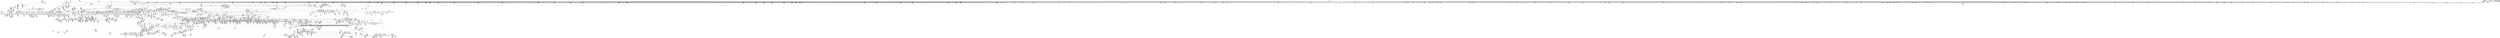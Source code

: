 digraph {
	CE0x5a077f0 [shape=record,shape=Mrecord,label="{CE0x5a077f0|selinux_revalidate_file_permission:tmp32|security/selinux/hooks.c,3154|*SummSource*}"]
	CE0x5a7a430 [shape=record,shape=Mrecord,label="{CE0x5a7a430|file_has_perm:av|Function::file_has_perm&Arg::av::|*SummSource*}"]
	CE0x5ace020 [shape=record,shape=Mrecord,label="{CE0x5ace020|avc_has_perm:tclass|Function::avc_has_perm&Arg::tclass::|*SummSource*}"]
	CE0x5a87260 [shape=record,shape=Mrecord,label="{CE0x5a87260|i32_16384|*Constant*|*SummSource*}"]
	CE0x59bbbe0 [shape=record,shape=Mrecord,label="{CE0x59bbbe0|0:_i32,_4:_i32,_8:_i16,_12:_i32,_16:_i32,_20:_i32,_24:_i32,_56:_i8*,_:_SCMRE_927,928_}"]
	CE0x59b12d0 [shape=record,shape=Mrecord,label="{CE0x59b12d0|0:_i32,_4:_i32,_8:_i16,_12:_i32,_16:_i32,_20:_i32,_24:_i32,_56:_i8*,_:_SCMRE_656,664_|*MultipleSource*|security/selinux/hooks.c,3162|security/selinux/hooks.c,3160}"]
	CE0x5968620 [shape=record,shape=Mrecord,label="{CE0x5968620|8:_i8,_32:_%struct.inode*,_%struct.selinux_audit_data*,_128:_i32,_456:_i8*,_:_SCMRE_176,177_}"]
	CE0x59a55e0 [shape=record,shape=Mrecord,label="{CE0x59a55e0|0:_i32,_4:_i32,_8:_i16,_12:_i32,_16:_i32,_20:_i32,_24:_i32,_56:_i8*,_:_SCMRE_480,481_}"]
	CE0x59beac0 [shape=record,shape=Mrecord,label="{CE0x59beac0|0:_i32,_4:_i32,_8:_i16,_12:_i32,_16:_i32,_20:_i32,_24:_i32,_56:_i8*,_:_SCMRE_1000,1008_|*MultipleSource*|security/selinux/hooks.c,3162|security/selinux/hooks.c,3160}"]
	CE0x5987ec0 [shape=record,shape=Mrecord,label="{CE0x5987ec0|file_mask_to_av:tmp50|security/selinux/hooks.c,1891|*SummSource*}"]
	CE0x59acf60 [shape=record,shape=Mrecord,label="{CE0x59acf60|0:_i32,_4:_i32,_8:_i16,_12:_i32,_16:_i32,_20:_i32,_24:_i32,_56:_i8*,_:_SCMRE_590,591_}"]
	CE0x5ad3940 [shape=record,shape=Mrecord,label="{CE0x5ad3940|file_has_perm:call9|security/selinux/hooks.c,1695}"]
	CE0x5a76e10 [shape=record,shape=Mrecord,label="{CE0x5a76e10|file_mask_to_av:if.end32|*SummSink*}"]
	CE0x5a06a50 [shape=record,shape=Mrecord,label="{CE0x5a06a50|selinux_revalidate_file_permission:mask.addr.0}"]
	CE0x5ac9ea0 [shape=record,shape=Mrecord,label="{CE0x5ac9ea0|file_mask_to_av:conv36|security/selinux/hooks.c,1889}"]
	CE0x5a98ec0 [shape=record,shape=Mrecord,label="{CE0x5a98ec0|cred_sid:bb}"]
	CE0x5ad9b50 [shape=record,shape=Mrecord,label="{CE0x5ad9b50|i64*_getelementptr_inbounds_(_2_x_i64_,_2_x_i64_*___llvm_gcov_ctr162,_i64_0,_i64_0)|*Constant*}"]
	CE0x5996320 [shape=record,shape=Mrecord,label="{CE0x5996320|0:_i32,_4:_i32,_8:_i16,_12:_i32,_16:_i32,_20:_i32,_24:_i32,_56:_i8*,_:_SCMRE_40,48_|*MultipleSource*|security/selinux/hooks.c,3162|security/selinux/hooks.c,3160}"]
	CE0x5a6ffb0 [shape=record,shape=Mrecord,label="{CE0x5a6ffb0|i64*_getelementptr_inbounds_(_12_x_i64_,_12_x_i64_*___llvm_gcov_ctr170,_i64_0,_i64_0)|*Constant*|*SummSource*}"]
	CE0x5967f60 [shape=record,shape=Mrecord,label="{CE0x5967f60|8:_i8,_32:_%struct.inode*,_%struct.selinux_audit_data*,_128:_i32,_456:_i8*,_:_SCMRE_172,173_}"]
	CE0x59a6650 [shape=record,shape=Mrecord,label="{CE0x59a6650|0:_i32,_4:_i32,_8:_i16,_12:_i32,_16:_i32,_20:_i32,_24:_i32,_56:_i8*,_:_SCMRE_500,504_|*MultipleSource*|security/selinux/hooks.c,3162|security/selinux/hooks.c,3160}"]
	CE0x59f08d0 [shape=record,shape=Mrecord,label="{CE0x59f08d0|current_sid:tmp9|security/selinux/hooks.c,218|*SummSink*}"]
	CE0x592e610 [shape=record,shape=Mrecord,label="{CE0x592e610|selinux_revalidate_file_permission:tobool|security/selinux/hooks.c,3147}"]
	CE0x595f0a0 [shape=record,shape=Mrecord,label="{CE0x595f0a0|8:_i8,_32:_%struct.inode*,_%struct.selinux_audit_data*,_128:_i32,_456:_i8*,_:_SCMRE_115,116_}"]
	CE0x5a74dc0 [shape=record,shape=Mrecord,label="{CE0x5a74dc0|file_has_perm:tmp12|security/selinux/hooks.c,1688|*SummSource*}"]
	CE0x5b29590 [shape=record,shape=Mrecord,label="{CE0x5b29590|cred_sid:entry}"]
	CE0x5a832d0 [shape=record,shape=Mrecord,label="{CE0x5a832d0|i64_6|*Constant*}"]
	CE0x5a0df20 [shape=record,shape=Mrecord,label="{CE0x5a0df20|file_mask_to_av:tmp20|security/selinux/hooks.c,1880}"]
	CE0x5954470 [shape=record,shape=Mrecord,label="{CE0x5954470|8:_i8,_32:_%struct.inode*,_%struct.selinux_audit_data*,_128:_i32,_456:_i8*,_:_SCMRE_3,4_}"]
	CE0x5950d90 [shape=record,shape=Mrecord,label="{CE0x5950d90|8:_i8,_32:_%struct.inode*,_%struct.selinux_audit_data*,_128:_i32,_456:_i8*,_:_SCMRE_83,84_}"]
	CE0x5a1ade0 [shape=record,shape=Mrecord,label="{CE0x5a1ade0|selinux_revalidate_file_permission:tmp14|security/selinux/hooks.c,3147}"]
	CE0x5971670 [shape=record,shape=Mrecord,label="{CE0x5971670|i64_8388608|*Constant*|*SummSink*}"]
	CE0x5b0f170 [shape=record,shape=Mrecord,label="{CE0x5b0f170|inode_has_perm:tmp2|*SummSink*}"]
	CE0x59c7700 [shape=record,shape=Mrecord,label="{CE0x59c7700|selinux_revalidate_file_permission:tmp8|security/selinux/hooks.c,3147|*SummSource*}"]
	CE0x5ad5c80 [shape=record,shape=Mrecord,label="{CE0x5ad5c80|file_has_perm:tmp25|security/selinux/hooks.c,1695|*SummSink*}"]
	CE0x5a70e10 [shape=record,shape=Mrecord,label="{CE0x5a70e10|file_has_perm:tmp3|security/selinux/hooks.c,1674|*SummSource*}"]
	CE0x5987880 [shape=record,shape=Mrecord,label="{CE0x5987880|file_mask_to_av:tmp50|security/selinux/hooks.c,1891}"]
	CE0x59b51e0 [shape=record,shape=Mrecord,label="{CE0x59b51e0|0:_i32,_4:_i32,_8:_i16,_12:_i32,_16:_i32,_20:_i32,_24:_i32,_56:_i8*,_:_SCMRE_865,866_}"]
	CE0x5990710 [shape=record,shape=Mrecord,label="{CE0x5990710|0:_i32,_4:_i32,_8:_i16,_12:_i32,_16:_i32,_20:_i32,_24:_i32,_56:_i8*,_:_SCMRE_157,158_}"]
	CE0x5a76880 [shape=record,shape=Mrecord,label="{CE0x5a76880|file_mask_to_av:tmp33|security/selinux/hooks.c,1885|*SummSink*}"]
	CE0x5949880 [shape=record,shape=Mrecord,label="{CE0x5949880|selinux_file_permission:tmp8|security/selinux/hooks.c,3165}"]
	CE0x59463e0 [shape=record,shape=Mrecord,label="{CE0x59463e0|8:_i8,_32:_%struct.inode*,_%struct.selinux_audit_data*,_128:_i32,_456:_i8*,_:_SCMRE_432,436_|*MultipleSource*|security/selinux/hooks.c,3161|Function::selinux_file_permission&Arg::file::|Function::file_inode&Arg::f::}"]
	CE0x59fdc60 [shape=record,shape=Mrecord,label="{CE0x59fdc60|selinux_revalidate_file_permission:if.end|*SummSource*}"]
	CE0x5960ec0 [shape=record,shape=Mrecord,label="{CE0x5960ec0|8:_i8,_32:_%struct.inode*,_%struct.selinux_audit_data*,_128:_i32,_456:_i8*,_:_SCMRE_54,55_}"]
	CE0x5954e40 [shape=record,shape=Mrecord,label="{CE0x5954e40|8:_i8,_32:_%struct.inode*,_%struct.selinux_audit_data*,_128:_i32,_456:_i8*,_:_SCMRE_11,12_}"]
	CE0x5ae2a40 [shape=record,shape=Mrecord,label="{CE0x5ae2a40|_ret_%struct.inode*_%tmp4,_!dbg_!27713|include/linux/fs.h,1916}"]
	CE0x5adb2b0 [shape=record,shape=Mrecord,label="{CE0x5adb2b0|i64*_getelementptr_inbounds_(_2_x_i64_,_2_x_i64_*___llvm_gcov_ctr131,_i64_0,_i64_0)|*Constant*}"]
	CE0x59dca20 [shape=record,shape=Mrecord,label="{CE0x59dca20|i64_7|*Constant*|*SummSource*}"]
	CE0x5a1ed80 [shape=record,shape=Mrecord,label="{CE0x5a1ed80|GLOBAL:file_inode|*Constant*}"]
	CE0x5aea9e0 [shape=record,shape=Mrecord,label="{CE0x5aea9e0|file_has_perm:tmp11|security/selinux/hooks.c,1684|*SummSource*}"]
	CE0x5a6ea70 [shape=record,shape=Mrecord,label="{CE0x5a6ea70|file_mask_to_av:if.end39|*SummSource*}"]
	CE0x5ad5b10 [shape=record,shape=Mrecord,label="{CE0x5ad5b10|file_has_perm:tmp25|security/selinux/hooks.c,1695|*SummSource*}"]
	CE0x5b235e0 [shape=record,shape=Mrecord,label="{CE0x5b235e0|__validate_creds:tmp2|include/linux/cred.h,173}"]
	CE0x5a72a10 [shape=record,shape=Mrecord,label="{CE0x5a72a10|file_mask_to_av:conv16|security/selinux/hooks.c,1881}"]
	CE0x59dcc60 [shape=record,shape=Mrecord,label="{CE0x59dcc60|selinux_file_permission:tmp19|security/selinux/hooks.c,3169|*SummSource*}"]
	CE0x5a318d0 [shape=record,shape=Mrecord,label="{CE0x5a318d0|file_mask_to_av:and17|security/selinux/hooks.c,1882}"]
	CE0x59eb5e0 [shape=record,shape=Mrecord,label="{CE0x59eb5e0|selinux_revalidate_file_permission:and9|security/selinux/hooks.c,3151|*SummSink*}"]
	CE0x5a1ab10 [shape=record,shape=Mrecord,label="{CE0x5a1ab10|selinux_revalidate_file_permission:tmp13|security/selinux/hooks.c,3147}"]
	CE0x5ad8620 [shape=record,shape=Mrecord,label="{CE0x5ad8620|i64*_getelementptr_inbounds_(_12_x_i64_,_12_x_i64_*___llvm_gcov_ctr170,_i64_0,_i64_11)|*Constant*}"]
	CE0x5b228b0 [shape=record,shape=Mrecord,label="{CE0x5b228b0|GLOBAL:llvm.expect.i64|*Constant*}"]
	CE0x596df90 [shape=record,shape=Mrecord,label="{CE0x596df90|8:_i8,_32:_%struct.inode*,_%struct.selinux_audit_data*,_128:_i32,_456:_i8*,_:_SCMRE_14,15_}"]
	CE0x5a5c090 [shape=record,shape=Mrecord,label="{CE0x5a5c090|file_mask_to_av:conv3|security/selinux/hooks.c,1876}"]
	CE0x59e7ed0 [shape=record,shape=Mrecord,label="{CE0x59e7ed0|i64_21|*Constant*|*SummSource*}"]
	CE0x59f1480 [shape=record,shape=Mrecord,label="{CE0x59f1480|selinux_revalidate_file_permission:do.end}"]
	CE0x5987230 [shape=record,shape=Mrecord,label="{CE0x5987230|file_mask_to_av:tmp48|security/selinux/hooks.c,1890|*SummSink*}"]
	CE0x59512c0 [shape=record,shape=Mrecord,label="{CE0x59512c0|i32_2|*Constant*}"]
	CE0x5a16800 [shape=record,shape=Mrecord,label="{CE0x5a16800|file_mask_to_av:tmp16|security/selinux/hooks.c,1878|*SummSource*}"]
	CE0x59a61b0 [shape=record,shape=Mrecord,label="{CE0x59a61b0|0:_i32,_4:_i32,_8:_i16,_12:_i32,_16:_i32,_20:_i32,_24:_i32,_56:_i8*,_:_SCMRE_487,488_}"]
	CE0x5950f40 [shape=record,shape=Mrecord,label="{CE0x5950f40|8:_i8,_32:_%struct.inode*,_%struct.selinux_audit_data*,_128:_i32,_456:_i8*,_:_SCMRE_84,85_}"]
	CE0x5a35890 [shape=record,shape=Mrecord,label="{CE0x5a35890|file_mask_to_av:tmp27|security/selinux/hooks.c,1882}"]
	CE0x5a777b0 [shape=record,shape=Mrecord,label="{CE0x5a777b0|i64*_getelementptr_inbounds_(_12_x_i64_,_12_x_i64_*___llvm_gcov_ctr170,_i64_0,_i64_5)|*Constant*|*SummSink*}"]
	CE0x599f5d0 [shape=record,shape=Mrecord,label="{CE0x599f5d0|0:_i32,_4:_i32,_8:_i16,_12:_i32,_16:_i32,_20:_i32,_24:_i32,_56:_i8*,_:_SCMRE_291,292_}"]
	CE0x59d2010 [shape=record,shape=Mrecord,label="{CE0x59d2010|selinux_file_permission:tmp14|security/selinux/hooks.c,3169|*SummSource*}"]
	CE0x5a7f6b0 [shape=record,shape=Mrecord,label="{CE0x5a7f6b0|selinux_revalidate_file_permission:call13|security/selinux/hooks.c,3155|*SummSink*}"]
	CE0x5acab70 [shape=record,shape=Mrecord,label="{CE0x5acab70|file_mask_to_av:conv38|security/selinux/hooks.c,1889|*SummSource*}"]
	CE0x596a2d0 [shape=record,shape=Mrecord,label="{CE0x596a2d0|8:_i8,_32:_%struct.inode*,_%struct.selinux_audit_data*,_128:_i32,_456:_i8*,_:_SCMRE_193,194_}"]
	CE0x59b6ff0 [shape=record,shape=Mrecord,label="{CE0x59b6ff0|0:_i32,_4:_i32,_8:_i16,_12:_i32,_16:_i32,_20:_i32,_24:_i32,_56:_i8*,_:_SCMRE_882,883_}"]
	CE0x59a90f0 [shape=record,shape=Mrecord,label="{CE0x59a90f0|_call_void_lockdep_rcu_suspicious(i8*_getelementptr_inbounds_(_25_x_i8_,_25_x_i8_*_.str3,_i32_0,_i32_0),_i32_218,_i8*_getelementptr_inbounds_(_45_x_i8_,_45_x_i8_*_.str12,_i32_0,_i32_0))_#10,_!dbg_!27727|security/selinux/hooks.c,218|*SummSink*}"]
	CE0x59ac8a0 [shape=record,shape=Mrecord,label="{CE0x59ac8a0|0:_i32,_4:_i32,_8:_i16,_12:_i32,_16:_i32,_20:_i32,_24:_i32,_56:_i8*,_:_SCMRE_586,587_}"]
	CE0x5b20470 [shape=record,shape=Mrecord,label="{CE0x5b20470|inode_has_perm:tmp11|security/selinux/hooks.c,1612}"]
	CE0x594b4c0 [shape=record,shape=Mrecord,label="{CE0x594b4c0|selinux_file_permission:if.end9}"]
	CE0x598b0d0 [shape=record,shape=Mrecord,label="{CE0x598b0d0|selinux_revalidate_file_permission:tmp23|security/selinux/hooks.c,3151|*SummSink*}"]
	CE0x59a1280 [shape=record,shape=Mrecord,label="{CE0x59a1280|0:_i32,_4:_i32,_8:_i16,_12:_i32,_16:_i32,_20:_i32,_24:_i32,_56:_i8*,_:_SCMRE_308,309_}"]
	CE0x593e020 [shape=record,shape=Mrecord,label="{CE0x593e020|avc_policy_seqno:tmp2}"]
	CE0x5a5c6b0 [shape=record,shape=Mrecord,label="{CE0x5a5c6b0|file_mask_to_av:or21|security/selinux/hooks.c,1883|*SummSource*}"]
	CE0x5a7c6f0 [shape=record,shape=Mrecord,label="{CE0x5a7c6f0|file_mask_to_av:tmp24|security/selinux/hooks.c,1882}"]
	CE0x59919a0 [shape=record,shape=Mrecord,label="{CE0x59919a0|0:_i32,_4:_i32,_8:_i16,_12:_i32,_16:_i32,_20:_i32,_24:_i32,_56:_i8*,_:_SCMRE_168,169_}"]
	CE0x5acbd30 [shape=record,shape=Mrecord,label="{CE0x5acbd30|i64_24|*Constant*}"]
	CE0x5a5b010 [shape=record,shape=Mrecord,label="{CE0x5a5b010|file_mask_to_av:tmp15|security/selinux/hooks.c,1877|*SummSource*}"]
	CE0x5b1d2e0 [shape=record,shape=Mrecord,label="{CE0x5b1d2e0|inode_has_perm:i_flags|security/selinux/hooks.c,1611|*SummSink*}"]
	CE0x5a99e00 [shape=record,shape=Mrecord,label="{CE0x5a99e00|_call_void___invalid_creds(%struct.cred*_%cred,_i8*_%file,_i32_%line)_#10,_!dbg_!27721|include/linux/cred.h,174|*SummSource*}"]
	CE0x594e010 [shape=record,shape=Mrecord,label="{CE0x594e010|8:_i8,_32:_%struct.inode*,_%struct.selinux_audit_data*,_128:_i32,_456:_i8*,_:_SCMRE_80,81_}"]
	CE0x5990c20 [shape=record,shape=Mrecord,label="{CE0x5990c20|0:_i32,_4:_i32,_8:_i16,_12:_i32,_16:_i32,_20:_i32,_24:_i32,_56:_i8*,_:_SCMRE_160,161_}"]
	CE0x5a61b40 [shape=record,shape=Mrecord,label="{CE0x5a61b40|get_current:tmp3}"]
	CE0x5998a70 [shape=record,shape=Mrecord,label="{CE0x5998a70|0:_i32,_4:_i32,_8:_i16,_12:_i32,_16:_i32,_20:_i32,_24:_i32,_56:_i8*,_:_SCMRE_203,204_}"]
	CE0x595e000 [shape=record,shape=Mrecord,label="{CE0x595e000|8:_i8,_32:_%struct.inode*,_%struct.selinux_audit_data*,_128:_i32,_456:_i8*,_:_SCMRE_64,65_}"]
	CE0x5a8fad0 [shape=record,shape=Mrecord,label="{CE0x5a8fad0|file_has_perm:tmp17|security/selinux/hooks.c,1689|*SummSource*}"]
	CE0x59ba5f0 [shape=record,shape=Mrecord,label="{CE0x59ba5f0|0:_i32,_4:_i32,_8:_i16,_12:_i32,_16:_i32,_20:_i32,_24:_i32,_56:_i8*,_:_SCMRE_914,915_}"]
	CE0x59ae700 [shape=record,shape=Mrecord,label="{CE0x59ae700|0:_i32,_4:_i32,_8:_i16,_12:_i32,_16:_i32,_20:_i32,_24:_i32,_56:_i8*,_:_SCMRE_604,605_}"]
	CE0x5b2c9b0 [shape=record,shape=Mrecord,label="{CE0x5b2c9b0|__validate_creds:bb|*SummSource*}"]
	CE0x5a11670 [shape=record,shape=Mrecord,label="{CE0x5a11670|file_mask_to_av:tmp24|security/selinux/hooks.c,1882|*SummSink*}"]
	CE0x5ad6390 [shape=record,shape=Mrecord,label="{CE0x5ad6390|_ret_i32_%retval.0,_!dbg_!27739|security/selinux/hooks.c,1618}"]
	CE0x5962fb0 [shape=record,shape=Mrecord,label="{CE0x5962fb0|8:_i8,_32:_%struct.inode*,_%struct.selinux_audit_data*,_128:_i32,_456:_i8*,_:_SCMRE_110,111_}"]
	CE0x5a132d0 [shape=record,shape=Mrecord,label="{CE0x5a132d0|file_mask_to_av:tmp22|security/selinux/hooks.c,1881|*SummSink*}"]
	CE0x5a75820 [shape=record,shape=Mrecord,label="{CE0x5a75820|file_has_perm:if.end6|*SummSink*}"]
	CE0x59fb590 [shape=record,shape=Mrecord,label="{CE0x59fb590|i64_4|*Constant*}"]
	CE0x594b5c0 [shape=record,shape=Mrecord,label="{CE0x594b5c0|i64*_getelementptr_inbounds_(_2_x_i64_,_2_x_i64_*___llvm_gcov_ctr98,_i64_0,_i64_1)|*Constant*}"]
	CE0x5b178f0 [shape=record,shape=Mrecord,label="{CE0x5b178f0|inode_has_perm:return|*SummSink*}"]
	CE0x59515e0 [shape=record,shape=Mrecord,label="{CE0x59515e0|file_inode:tmp4|*LoadInst*|include/linux/fs.h,1916}"]
	CE0x5a808d0 [shape=record,shape=Mrecord,label="{CE0x5a808d0|_ret_i32_%av.7,_!dbg_!27757|security/selinux/hooks.c,1894}"]
	CE0x598e3b0 [shape=record,shape=Mrecord,label="{CE0x598e3b0|0:_i32,_4:_i32,_8:_i16,_12:_i32,_16:_i32,_20:_i32,_24:_i32,_56:_i8*,_:_SCMRE_137,138_}"]
	CE0x59d19d0 [shape=record,shape=Mrecord,label="{CE0x59d19d0|i64*_getelementptr_inbounds_(_2_x_i64_,_2_x_i64_*___llvm_gcov_ctr162,_i64_0,_i64_0)|*Constant*}"]
	CE0x5a0ff40 [shape=record,shape=Mrecord,label="{CE0x5a0ff40|file_mask_to_av:tmp21|security/selinux/hooks.c,1880|*SummSource*}"]
	CE0x5ad4130 [shape=record,shape=Mrecord,label="{CE0x5ad4130|GLOBAL:inode_has_perm|*Constant*|*SummSink*}"]
	CE0x59958c0 [shape=record,shape=Mrecord,label="{CE0x59958c0|selinux_file_permission:isid|security/selinux/hooks.c,3169|*SummSource*}"]
	CE0x5974b10 [shape=record,shape=Mrecord,label="{CE0x5974b10|8:_i8,_32:_%struct.inode*,_%struct.selinux_audit_data*,_128:_i32,_456:_i8*,_:_SCMRE_155,156_}"]
	CE0x59c1730 [shape=record,shape=Mrecord,label="{CE0x59c1730|_ret_i32_%call14,_!dbg_!27755|security/selinux/hooks.c,3154|*SummSink*}"]
	CE0x5acc9f0 [shape=record,shape=Mrecord,label="{CE0x5acc9f0|i32_8|*Constant*}"]
	CE0x595d6e0 [shape=record,shape=Mrecord,label="{CE0x595d6e0|8:_i8,_32:_%struct.inode*,_%struct.selinux_audit_data*,_128:_i32,_456:_i8*,_:_SCMRE_51,52_}"]
	CE0x59b8940 [shape=record,shape=Mrecord,label="{CE0x59b8940|0:_i32,_4:_i32,_8:_i16,_12:_i32,_16:_i32,_20:_i32,_24:_i32,_56:_i8*,_:_SCMRE_897,898_}"]
	CE0x5ad60d0 [shape=record,shape=Mrecord,label="{CE0x5ad60d0|inode_has_perm:adp|Function::inode_has_perm&Arg::adp::|*SummSource*}"]
	CE0x59be5f0 [shape=record,shape=Mrecord,label="{CE0x59be5f0|0:_i32,_4:_i32,_8:_i16,_12:_i32,_16:_i32,_20:_i32,_24:_i32,_56:_i8*,_:_SCMRE_988,992_|*MultipleSource*|security/selinux/hooks.c,3162|security/selinux/hooks.c,3160}"]
	CE0x5a7abb0 [shape=record,shape=Mrecord,label="{CE0x5a7abb0|i64*_getelementptr_inbounds_(_2_x_i64_,_2_x_i64_*___llvm_gcov_ctr98,_i64_0,_i64_0)|*Constant*|*SummSource*}"]
	CE0x599ebb0 [shape=record,shape=Mrecord,label="{CE0x599ebb0|0:_i32,_4:_i32,_8:_i16,_12:_i32,_16:_i32,_20:_i32,_24:_i32,_56:_i8*,_:_SCMRE_285,286_}"]
	CE0x5b28f40 [shape=record,shape=Mrecord,label="{CE0x5b28f40|inode_has_perm:call|security/selinux/hooks.c,1614|*SummSource*}"]
	CE0x5a92be0 [shape=record,shape=Mrecord,label="{CE0x5a92be0|file_mask_to_av:tmp11|security/selinux/hooks.c,1876|*SummSource*}"]
	CE0x59f85d0 [shape=record,shape=Mrecord,label="{CE0x59f85d0|current_sid:land.lhs.true2|*SummSource*}"]
	CE0x5971a70 [shape=record,shape=Mrecord,label="{CE0x5971a70|file_mask_to_av:or30|security/selinux/hooks.c,1887|*SummSource*}"]
	CE0x5a5f350 [shape=record,shape=Mrecord,label="{CE0x5a5f350|file_mask_to_av:tobool5|security/selinux/hooks.c,1877|*SummSource*}"]
	CE0x59965a0 [shape=record,shape=Mrecord,label="{CE0x59965a0|0:_i32,_4:_i32,_8:_i16,_12:_i32,_16:_i32,_20:_i32,_24:_i32,_56:_i8*,_:_SCMRE_48,56_|*MultipleSource*|security/selinux/hooks.c,3162|security/selinux/hooks.c,3160}"]
	CE0x5987d50 [shape=record,shape=Mrecord,label="{CE0x5987d50|i64*_getelementptr_inbounds_(_28_x_i64_,_28_x_i64_*___llvm_gcov_ctr232,_i64_0,_i64_25)|*Constant*}"]
	CE0x5948420 [shape=record,shape=Mrecord,label="{CE0x5948420|selinux_file_permission:tmp3|security/selinux/hooks.c,3161}"]
	CE0x5b1ec10 [shape=record,shape=Mrecord,label="{CE0x5b1ec10|GLOBAL:__llvm_gcov_ctr154|Global_var:__llvm_gcov_ctr154|*SummSink*}"]
	CE0x5945670 [shape=record,shape=Mrecord,label="{CE0x5945670|8:_i8,_32:_%struct.inode*,_%struct.selinux_audit_data*,_128:_i32,_456:_i8*,_:_SCMRE_404,408_|*MultipleSource*|security/selinux/hooks.c,3161|Function::selinux_file_permission&Arg::file::|Function::file_inode&Arg::f::}"]
	CE0x598d950 [shape=record,shape=Mrecord,label="{CE0x598d950|0:_i32,_4:_i32,_8:_i16,_12:_i32,_16:_i32,_20:_i32,_24:_i32,_56:_i8*,_:_SCMRE_104,112_|*MultipleSource*|security/selinux/hooks.c,3162|security/selinux/hooks.c,3160}"]
	CE0x59b80d0 [shape=record,shape=Mrecord,label="{CE0x59b80d0|0:_i32,_4:_i32,_8:_i16,_12:_i32,_16:_i32,_20:_i32,_24:_i32,_56:_i8*,_:_SCMRE_892,893_}"]
	CE0x5a0e100 [shape=record,shape=Mrecord,label="{CE0x5a0e100|_call_void_mcount()_#3}"]
	CE0x5b18790 [shape=record,shape=Mrecord,label="{CE0x5b18790|i32_22|*Constant*}"]
	CE0x5ad5e90 [shape=record,shape=Mrecord,label="{CE0x5ad5e90|inode_has_perm:adp|Function::inode_has_perm&Arg::adp::}"]
	CE0x5a81360 [shape=record,shape=Mrecord,label="{CE0x5a81360|get_current:tmp|*SummSource*}"]
	CE0x5950670 [shape=record,shape=Mrecord,label="{CE0x5950670|8:_i8,_32:_%struct.inode*,_%struct.selinux_audit_data*,_128:_i32,_456:_i8*,_:_SCMRE_119,120_}"]
	CE0x59b3fd0 [shape=record,shape=Mrecord,label="{CE0x59b3fd0|0:_i32,_4:_i32,_8:_i16,_12:_i32,_16:_i32,_20:_i32,_24:_i32,_56:_i8*,_:_SCMRE_808,816_|*MultipleSource*|security/selinux/hooks.c,3162|security/selinux/hooks.c,3160}"]
	CE0x594e370 [shape=record,shape=Mrecord,label="{CE0x594e370|8:_i8,_32:_%struct.inode*,_%struct.selinux_audit_data*,_128:_i32,_456:_i8*,_:_SCMRE_82,83_}"]
	CE0x5a37820 [shape=record,shape=Mrecord,label="{CE0x5a37820|file_inode:bb}"]
	CE0x5ade0d0 [shape=record,shape=Mrecord,label="{CE0x5ade0d0|file_mask_to_av:av.7|*SummSource*}"]
	CE0x5a5f900 [shape=record,shape=Mrecord,label="{CE0x5a5f900|file_has_perm:out|*SummSink*}"]
	CE0x59f8ee0 [shape=record,shape=Mrecord,label="{CE0x59f8ee0|i1_true|*Constant*|*SummSource*}"]
	CE0x5acaf50 [shape=record,shape=Mrecord,label="{CE0x5acaf50|file_mask_to_av:av.5|*SummSink*}"]
	CE0x5ad6990 [shape=record,shape=Mrecord,label="{CE0x5ad6990|file_has_perm:rc.0}"]
	CE0x5a5ffd0 [shape=record,shape=Mrecord,label="{CE0x5a5ffd0|file_has_perm:if.end6|*SummSource*}"]
	CE0x59c6730 [shape=record,shape=Mrecord,label="{CE0x59c6730|i32_3|*Constant*|*SummSink*}"]
	CE0x5a1f980 [shape=record,shape=Mrecord,label="{CE0x5a1f980|i32_6|*Constant*|*SummSource*}"]
	CE0x5b1de40 [shape=record,shape=Mrecord,label="{CE0x5b1de40|__validate_creds:line|Function::__validate_creds&Arg::line::|*SummSink*}"]
	CE0x59c32c0 [shape=record,shape=Mrecord,label="{CE0x59c32c0|_ret_i32_%retval.0,_!dbg_!27743|security/selinux/hooks.c,3175}"]
	CE0x5959b40 [shape=record,shape=Mrecord,label="{CE0x5959b40|selinux_revalidate_file_permission:tmp2|*SummSource*}"]
	CE0x5b2d010 [shape=record,shape=Mrecord,label="{CE0x5b2d010|__validate_creds:expval|include/linux/cred.h,173}"]
	CE0x5b1ede0 [shape=record,shape=Mrecord,label="{CE0x5b1ede0|inode_has_perm:tmp8|security/selinux/hooks.c,1611|*SummSource*}"]
	CE0x5b0cd30 [shape=record,shape=Mrecord,label="{CE0x5b0cd30|__validate_creds:lnot1|include/linux/cred.h,173|*SummSource*}"]
	CE0x596e6b0 [shape=record,shape=Mrecord,label="{CE0x596e6b0|i64*_getelementptr_inbounds_(_2_x_i64_,_2_x_i64_*___llvm_gcov_ctr162,_i64_0,_i64_1)|*Constant*|*SummSource*}"]
	CE0x5ace360 [shape=record,shape=Mrecord,label="{CE0x5ace360|avc_has_perm:requested|Function::avc_has_perm&Arg::requested::}"]
	CE0x59eaf90 [shape=record,shape=Mrecord,label="{CE0x59eaf90|selinux_revalidate_file_permission:tmp24|security/selinux/hooks.c,3151|*SummSink*}"]
	CE0x59d0f90 [shape=record,shape=Mrecord,label="{CE0x59d0f90|i32_3147|*Constant*|*SummSource*}"]
	CE0x5ad4000 [shape=record,shape=Mrecord,label="{CE0x5ad4000|GLOBAL:inode_has_perm|*Constant*|*SummSource*}"]
	CE0x59b0a00 [shape=record,shape=Mrecord,label="{CE0x59b0a00|0:_i32,_4:_i32,_8:_i16,_12:_i32,_16:_i32,_20:_i32,_24:_i32,_56:_i8*,_:_SCMRE_632,640_|*MultipleSource*|security/selinux/hooks.c,3162|security/selinux/hooks.c,3160}"]
	CE0x59ae040 [shape=record,shape=Mrecord,label="{CE0x59ae040|0:_i32,_4:_i32,_8:_i16,_12:_i32,_16:_i32,_20:_i32,_24:_i32,_56:_i8*,_:_SCMRE_600,601_}"]
	CE0x599ace0 [shape=record,shape=Mrecord,label="{CE0x599ace0|0:_i32,_4:_i32,_8:_i16,_12:_i32,_16:_i32,_20:_i32,_24:_i32,_56:_i8*,_:_SCMRE_248,249_}"]
	CE0x5adab00 [shape=record,shape=Mrecord,label="{CE0x5adab00|4:_i32,_:_CRE_4,8_|*MultipleSource*|security/selinux/hooks.c,196|security/selinux/hooks.c,197|*LoadInst*|security/selinux/hooks.c,196}"]
	CE0x5942370 [shape=record,shape=Mrecord,label="{CE0x5942370|8:_i8,_32:_%struct.inode*,_%struct.selinux_audit_data*,_128:_i32,_456:_i8*,_:_SCMRE_296,304_|*MultipleSource*|security/selinux/hooks.c,3161|Function::selinux_file_permission&Arg::file::|Function::file_inode&Arg::f::}"]
	CE0x5b139f0 [shape=record,shape=Mrecord,label="{CE0x5b139f0|inode_has_perm:i_flags|security/selinux/hooks.c,1611}"]
	CE0x5a89d20 [shape=record,shape=Mrecord,label="{CE0x5a89d20|file_mask_to_av:tmp4|security/selinux/hooks.c,1874|*SummSource*}"]
	CE0x5ad6ca0 [shape=record,shape=Mrecord,label="{CE0x5ad6ca0|file_has_perm:rc.0|*SummSink*}"]
	CE0x5ae16f0 [shape=record,shape=Mrecord,label="{CE0x5ae16f0|128:_i8*,_:_CRE_160,168_|*MultipleSource*|Function::cred_sid&Arg::cred::|security/selinux/hooks.c,3147|Function::file_has_perm&Arg::cred::|security/selinux/hooks.c,196|Function::inode_has_perm&Arg::cred::}"]
	CE0x59d1460 [shape=record,shape=Mrecord,label="{CE0x59d1460|i64*_getelementptr_inbounds_(_16_x_i64_,_16_x_i64_*___llvm_gcov_ctr247,_i64_0,_i64_9)|*Constant*|*SummSource*}"]
	CE0x59c38d0 [shape=record,shape=Mrecord,label="{CE0x59c38d0|0:_i32,_8:_i32,_12:_i32,_:_CRE_12,16_|*MultipleSource*|*LoadInst*|security/selinux/hooks.c,3161|security/selinux/hooks.c,3161|security/selinux/hooks.c,3169}"]
	CE0x5942620 [shape=record,shape=Mrecord,label="{CE0x5942620|8:_i8,_32:_%struct.inode*,_%struct.selinux_audit_data*,_128:_i32,_456:_i8*,_:_SCMRE_304,312_|*MultipleSource*|security/selinux/hooks.c,3161|Function::selinux_file_permission&Arg::file::|Function::file_inode&Arg::f::}"]
	CE0x5a201d0 [shape=record,shape=Mrecord,label="{CE0x5a201d0|selinux_revalidate_file_permission:tmp20|*LoadInst*|security/selinux/hooks.c,3151|*SummSink*}"]
	CE0x59b5bb0 [shape=record,shape=Mrecord,label="{CE0x59b5bb0|0:_i32,_4:_i32,_8:_i16,_12:_i32,_16:_i32,_20:_i32,_24:_i32,_56:_i8*,_:_SCMRE_870,871_}"]
	CE0x59c2300 [shape=record,shape=Mrecord,label="{CE0x59c2300|i64*_getelementptr_inbounds_(_13_x_i64_,_13_x_i64_*___llvm_gcov_ctr246,_i64_0,_i64_12)|*Constant*}"]
	CE0x76d29d0 [shape=record,shape=Mrecord,label="{CE0x76d29d0|GLOBAL:file_inode|*Constant*|*SummSink*}"]
	CE0x59cdfa0 [shape=record,shape=Mrecord,label="{CE0x59cdfa0|GLOBAL:__llvm_gcov_ctr246|Global_var:__llvm_gcov_ctr246}"]
	CE0x5b23ff0 [shape=record,shape=Mrecord,label="{CE0x5b23ff0|i64*_getelementptr_inbounds_(_5_x_i64_,_5_x_i64_*___llvm_gcov_ctr155,_i64_0,_i64_0)|*Constant*|*SummSource*}"]
	CE0x5a0fbb0 [shape=record,shape=Mrecord,label="{CE0x5a0fbb0|file_has_perm:tmp2|*LoadInst*|security/selinux/hooks.c,1674|*SummSink*}"]
	CE0x593ec90 [shape=record,shape=Mrecord,label="{CE0x593ec90|8:_i8,_32:_%struct.inode*,_%struct.selinux_audit_data*,_128:_i32,_456:_i8*,_:_SCMRE_32,40_|*MultipleSource*|security/selinux/hooks.c,3161|Function::selinux_file_permission&Arg::file::|Function::file_inode&Arg::f::}"]
	CE0x5a30a30 [shape=record,shape=Mrecord,label="{CE0x5a30a30|file_mask_to_av:conv20|security/selinux/hooks.c,1883|*SummSink*}"]
	CE0x598dc30 [shape=record,shape=Mrecord,label="{CE0x598dc30|0:_i32,_4:_i32,_8:_i16,_12:_i32,_16:_i32,_20:_i32,_24:_i32,_56:_i8*,_:_SCMRE_112,120_|*MultipleSource*|security/selinux/hooks.c,3162|security/selinux/hooks.c,3160}"]
	CE0x59e5890 [shape=record,shape=Mrecord,label="{CE0x59e5890|i64_13|*Constant*}"]
	CE0x5a164f0 [shape=record,shape=Mrecord,label="{CE0x5a164f0|_call_void_mcount()_#3}"]
	CE0x59bfdc0 [shape=record,shape=Mrecord,label="{CE0x59bfdc0|selinux_file_permission:call10|security/selinux/hooks.c,3174|*SummSink*}"]
	CE0x59e01e0 [shape=record,shape=Mrecord,label="{CE0x59e01e0|current_sid:tmp20|security/selinux/hooks.c,218}"]
	CE0x5a98f30 [shape=record,shape=Mrecord,label="{CE0x5a98f30|i64*_getelementptr_inbounds_(_2_x_i64_,_2_x_i64_*___llvm_gcov_ctr131,_i64_0,_i64_0)|*Constant*}"]
	CE0x59617c0 [shape=record,shape=Mrecord,label="{CE0x59617c0|8:_i8,_32:_%struct.inode*,_%struct.selinux_audit_data*,_128:_i32,_456:_i8*,_:_SCMRE_62,63_}"]
	CE0x5ad7130 [shape=record,shape=Mrecord,label="{CE0x5ad7130|file_has_perm:tmp26|security/selinux/hooks.c,1694|*SummSource*}"]
	CE0x5b0c5e0 [shape=record,shape=Mrecord,label="{CE0x5b0c5e0|__validate_creds:if.end}"]
	CE0x598a3f0 [shape=record,shape=Mrecord,label="{CE0x598a3f0|i64_11|*Constant*|*SummSource*}"]
	CE0x59f5020 [shape=record,shape=Mrecord,label="{CE0x59f5020|selinux_revalidate_file_permission:tmp18|security/selinux/hooks.c,3147}"]
	CE0x5955940 [shape=record,shape=Mrecord,label="{CE0x5955940|avc_policy_seqno:tmp|*SummSource*}"]
	CE0x5946ea0 [shape=record,shape=Mrecord,label="{CE0x5946ea0|8:_i8,_32:_%struct.inode*,_%struct.selinux_audit_data*,_128:_i32,_456:_i8*,_:_SCMRE_456,464_|*MultipleSource*|security/selinux/hooks.c,3161|Function::selinux_file_permission&Arg::file::|Function::file_inode&Arg::f::}"]
	CE0x599a620 [shape=record,shape=Mrecord,label="{CE0x599a620|0:_i32,_4:_i32,_8:_i16,_12:_i32,_16:_i32,_20:_i32,_24:_i32,_56:_i8*,_:_SCMRE_243,244_}"]
	CE0x5a3ddd0 [shape=record,shape=Mrecord,label="{CE0x5a3ddd0|file_mask_to_av:tmp39|security/selinux/hooks.c,1887|*SummSink*}"]
	CE0x59e74b0 [shape=record,shape=Mrecord,label="{CE0x59e74b0|i64_20|*Constant*}"]
	CE0x76d2ae0 [shape=record,shape=Mrecord,label="{CE0x76d2ae0|file_inode:entry}"]
	CE0x5a88e40 [shape=record,shape=Mrecord,label="{CE0x5a88e40|i64_16|*Constant*|*SummSink*}"]
	CE0x5943610 [shape=record,shape=Mrecord,label="{CE0x5943610|0:_i32,_4:_i32,_8:_i16,_12:_i32,_16:_i32,_20:_i32,_24:_i32,_56:_i8*,_:_SCMRE_555,556_}"]
	CE0x5961610 [shape=record,shape=Mrecord,label="{CE0x5961610|8:_i8,_32:_%struct.inode*,_%struct.selinux_audit_data*,_128:_i32,_456:_i8*,_:_SCMRE_61,62_}"]
	CE0x598a5a0 [shape=record,shape=Mrecord,label="{CE0x598a5a0|selinux_revalidate_file_permission:tmp21|security/selinux/hooks.c,3151|*SummSource*}"]
	CE0x594d940 [shape=record,shape=Mrecord,label="{CE0x594d940|8:_i8,_32:_%struct.inode*,_%struct.selinux_audit_data*,_128:_i32,_456:_i8*,_:_SCMRE_100,101_}"]
	CE0x5960c80 [shape=record,shape=Mrecord,label="{CE0x5960c80|8:_i8,_32:_%struct.inode*,_%struct.selinux_audit_data*,_128:_i32,_456:_i8*,_:_SCMRE_52,53_}"]
	CE0x5966970 [shape=record,shape=Mrecord,label="{CE0x5966970|8:_i8,_32:_%struct.inode*,_%struct.selinux_audit_data*,_128:_i32,_456:_i8*,_:_SCMRE_159,160_}"]
	CE0x5965dd0 [shape=record,shape=Mrecord,label="{CE0x5965dd0|current_sid:do.body|*SummSink*}"]
	CE0x5a61370 [shape=record,shape=Mrecord,label="{CE0x5a61370|file_mask_to_av:tmp30}"]
	CE0x5ad4870 [shape=record,shape=Mrecord,label="{CE0x5ad4870|inode_has_perm:cred|Function::inode_has_perm&Arg::cred::|*SummSink*}"]
	CE0x5b1b640 [shape=record,shape=Mrecord,label="{CE0x5b1b640|inode_has_perm:tmp7|security/selinux/hooks.c,1611}"]
	CE0x5a30100 [shape=record,shape=Mrecord,label="{CE0x5a30100|get_current:tmp2|*SummSink*}"]
	CE0x5a5bc50 [shape=record,shape=Mrecord,label="{CE0x5a5bc50|i64*_getelementptr_inbounds_(_8_x_i64_,_8_x_i64_*___llvm_gcov_ctr154,_i64_0,_i64_2)|*Constant*|*SummSource*}"]
	CE0x59917f0 [shape=record,shape=Mrecord,label="{CE0x59917f0|0:_i32,_4:_i32,_8:_i16,_12:_i32,_16:_i32,_20:_i32,_24:_i32,_56:_i8*,_:_SCMRE_167,168_}"]
	CE0x5a112b0 [shape=record,shape=Mrecord,label="{CE0x5a112b0|i64_1|*Constant*}"]
	CE0x5a99440 [shape=record,shape=Mrecord,label="{CE0x5a99440|cred_sid:tmp}"]
	CE0x59dbab0 [shape=record,shape=Mrecord,label="{CE0x59dbab0|i64_8|*Constant*|*SummSource*}"]
	CE0x59a6ff0 [shape=record,shape=Mrecord,label="{CE0x59a6ff0|0:_i32,_4:_i32,_8:_i16,_12:_i32,_16:_i32,_20:_i32,_24:_i32,_56:_i8*,_:_SCMRE_512,520_|*MultipleSource*|security/selinux/hooks.c,3162|security/selinux/hooks.c,3160}"]
	CE0x5ad55b0 [shape=record,shape=Mrecord,label="{CE0x5ad55b0|file_has_perm:tmp24|security/selinux/hooks.c,1695|*SummSink*}"]
	CE0x59e8650 [shape=record,shape=Mrecord,label="{CE0x59e8650|file_mask_to_av:tmp41|security/selinux/hooks.c,1888|*SummSource*}"]
	CE0x5a6cc70 [shape=record,shape=Mrecord,label="{CE0x5a6cc70|file_mask_to_av:if.then13|*SummSource*}"]
	CE0x59c4db0 [shape=record,shape=Mrecord,label="{CE0x59c4db0|i64_4|*Constant*|*SummSink*}"]
	CE0x5954280 [shape=record,shape=Mrecord,label="{CE0x5954280|8:_i8,_32:_%struct.inode*,_%struct.selinux_audit_data*,_128:_i32,_456:_i8*,_:_SCMRE_48,49_}"]
	CE0x59bf0d0 [shape=record,shape=Mrecord,label="{CE0x59bf0d0|selinux_file_permission:tmp5|security/selinux/hooks.c,3162|*SummSource*}"]
	CE0x59fa8a0 [shape=record,shape=Mrecord,label="{CE0x59fa8a0|selinux_revalidate_file_permission:if.then}"]
	CE0x5a75f50 [shape=record,shape=Mrecord,label="{CE0x5a75f50|_call_void_mcount()_#3|*SummSink*}"]
	CE0x5b130b0 [shape=record,shape=Mrecord,label="{CE0x5b130b0|i8*_getelementptr_inbounds_(_25_x_i8_,_25_x_i8_*_.str3,_i32_0,_i32_0)|*Constant*}"]
	CE0x59e3c80 [shape=record,shape=Mrecord,label="{CE0x59e3c80|i64*_getelementptr_inbounds_(_2_x_i64_,_2_x_i64_*___llvm_gcov_ctr25231,_i64_0,_i64_0)|*Constant*}"]
	CE0x59e5ae0 [shape=record,shape=Mrecord,label="{CE0x59e5ae0|selinux_revalidate_file_permission:tmp25|security/selinux/hooks.c,3151|*SummSource*}"]
	CE0x5a19750 [shape=record,shape=Mrecord,label="{CE0x5a19750|128:_i8*,_:_CRE_28,32_|*MultipleSource*|Function::cred_sid&Arg::cred::|security/selinux/hooks.c,3147|Function::file_has_perm&Arg::cred::|security/selinux/hooks.c,196|Function::inode_has_perm&Arg::cred::}"]
	CE0x59ba0e0 [shape=record,shape=Mrecord,label="{CE0x59ba0e0|0:_i32,_4:_i32,_8:_i16,_12:_i32,_16:_i32,_20:_i32,_24:_i32,_56:_i8*,_:_SCMRE_911,912_}"]
	CE0x595b2c0 [shape=record,shape=Mrecord,label="{CE0x595b2c0|selinux_file_permission:tmp1}"]
	CE0x59fa2a0 [shape=record,shape=Mrecord,label="{CE0x59fa2a0|selinux_revalidate_file_permission:if.end12}"]
	CE0x59cec40 [shape=record,shape=Mrecord,label="{CE0x59cec40|selinux_file_permission:tmp23|security/selinux/hooks.c,3170|*SummSink*}"]
	CE0x5a133d0 [shape=record,shape=Mrecord,label="{CE0x5a133d0|file_mask_to_av:tmp23|security/selinux/hooks.c,1881}"]
	CE0x5ae9a50 [shape=record,shape=Mrecord,label="{CE0x5ae9a50|file_has_perm:tmp10|security/selinux/hooks.c,1683}"]
	CE0x59a1790 [shape=record,shape=Mrecord,label="{CE0x59a1790|0:_i32,_4:_i32,_8:_i16,_12:_i32,_16:_i32,_20:_i32,_24:_i32,_56:_i8*,_:_SCMRE_311,312_}"]
	CE0x598f120 [shape=record,shape=Mrecord,label="{CE0x598f120|0:_i32,_4:_i32,_8:_i16,_12:_i32,_16:_i32,_20:_i32,_24:_i32,_56:_i8*,_:_SCMRE_144,145_}"]
	CE0x5a92d50 [shape=record,shape=Mrecord,label="{CE0x5a92d50|file_mask_to_av:tmp11|security/selinux/hooks.c,1876|*SummSink*}"]
	CE0x59e0500 [shape=record,shape=Mrecord,label="{CE0x59e0500|current_sid:tmp20|security/selinux/hooks.c,218|*SummSink*}"]
	CE0x59f64d0 [shape=record,shape=Mrecord,label="{CE0x59f64d0|selinux_revalidate_file_permission:tmp10|security/selinux/hooks.c,3147|*SummSink*}"]
	CE0x5b0e410 [shape=record,shape=Mrecord,label="{CE0x5b0e410|inode_has_perm:tmp3|*SummSource*}"]
	"CONST[source:2(external),value:0(static)][purpose:{operation}][SrcIdx:5]"
	CE0x59be660 [shape=record,shape=Mrecord,label="{CE0x59be660|0:_i32,_4:_i32,_8:_i16,_12:_i32,_16:_i32,_20:_i32,_24:_i32,_56:_i8*,_:_SCMRE_984,988_|*MultipleSource*|security/selinux/hooks.c,3162|security/selinux/hooks.c,3160}"]
	CE0x594c420 [shape=record,shape=Mrecord,label="{CE0x594c420|selinux_file_permission:entry|*SummSink*}"]
	CE0x5b1e020 [shape=record,shape=Mrecord,label="{CE0x5b1e020|_ret_void,_!dbg_!27722|include/linux/cred.h,175}"]
	CE0x5adc550 [shape=record,shape=Mrecord,label="{CE0x5adc550|inode_has_perm:lnot.ext|security/selinux/hooks.c,1611}"]
	CE0x5a1e3b0 [shape=record,shape=Mrecord,label="{CE0x5a1e3b0|selinux_revalidate_file_permission:tmp16|security/selinux/hooks.c,3147|*SummSink*}"]
	CE0x5a5c720 [shape=record,shape=Mrecord,label="{CE0x5a5c720|file_mask_to_av:or21|security/selinux/hooks.c,1883|*SummSink*}"]
	CE0x5a0b8d0 [shape=record,shape=Mrecord,label="{CE0x5a0b8d0|file_has_perm:f_path|security/selinux/hooks.c,1681}"]
	CE0x5b18720 [shape=record,shape=Mrecord,label="{CE0x5b18720|i32_0|*Constant*}"]
	CE0x5aa3650 [shape=record,shape=Mrecord,label="{CE0x5aa3650|inode_has_perm:retval.0}"]
	CE0x59af480 [shape=record,shape=Mrecord,label="{CE0x59af480|0:_i32,_4:_i32,_8:_i16,_12:_i32,_16:_i32,_20:_i32,_24:_i32,_56:_i8*,_:_SCMRE_612,613_}"]
	CE0x5a7d090 [shape=record,shape=Mrecord,label="{CE0x5a7d090|file_mask_to_av:tmp10|security/selinux/hooks.c,1876|*SummSource*}"]
	CE0x5a70b70 [shape=record,shape=Mrecord,label="{CE0x5a70b70|file_mask_to_av:conv3|security/selinux/hooks.c,1876|*SummSink*}"]
	CE0x59ffb70 [shape=record,shape=Mrecord,label="{CE0x59ffb70|i64*_getelementptr_inbounds_(_16_x_i64_,_16_x_i64_*___llvm_gcov_ctr247,_i64_0,_i64_1)|*Constant*}"]
	CE0x595ae50 [shape=record,shape=Mrecord,label="{CE0x595ae50|8:_i8,_32:_%struct.inode*,_%struct.selinux_audit_data*,_128:_i32,_456:_i8*,_:_SCMRE_94,95_}"]
	CE0x59d97e0 [shape=record,shape=Mrecord,label="{CE0x59d97e0|selinux_file_permission:tmp29|security/selinux/hooks.c,3172|*SummSink*}"]
	CE0x5a7f070 [shape=record,shape=Mrecord,label="{CE0x5a7f070|selinux_revalidate_file_permission:conv|security/selinux/hooks.c,3155}"]
	CE0x5aeb510 [shape=record,shape=Mrecord,label="{CE0x5aeb510|file_has_perm:if.end10|*SummSink*}"]
	CE0x5ae3280 [shape=record,shape=Mrecord,label="{CE0x5ae3280|file_has_perm:tobool|security/selinux/hooks.c,1688}"]
	CE0x5a5ec90 [shape=record,shape=Mrecord,label="{CE0x5a5ec90|file_mask_to_av:tobool|security/selinux/hooks.c,1875|*SummSink*}"]
	CE0x59740f0 [shape=record,shape=Mrecord,label="{CE0x59740f0|8:_i8,_32:_%struct.inode*,_%struct.selinux_audit_data*,_128:_i32,_456:_i8*,_:_SCMRE_148,149_}"]
	CE0x5a6c6f0 [shape=record,shape=Mrecord,label="{CE0x5a6c6f0|GLOBAL:cred_sid|*Constant*|*SummSink*}"]
	CE0x5a34bc0 [shape=record,shape=Mrecord,label="{CE0x5a34bc0|file_has_perm:tmp1|*SummSource*}"]
	CE0x59b0710 [shape=record,shape=Mrecord,label="{CE0x59b0710|0:_i32,_4:_i32,_8:_i16,_12:_i32,_16:_i32,_20:_i32,_24:_i32,_56:_i8*,_:_SCMRE_623,624_}"]
	CE0x59ec4d0 [shape=record,shape=Mrecord,label="{CE0x59ec4d0|file_mask_to_av:tmp54|security/selinux/hooks.c,1894|*SummSource*}"]
	CE0x5a09350 [shape=record,shape=Mrecord,label="{CE0x5a09350|i32_78|*Constant*|*SummSink*}"]
	CE0x5a060d0 [shape=record,shape=Mrecord,label="{CE0x5a060d0|i32_8|*Constant*}"]
	CE0x5a32680 [shape=record,shape=Mrecord,label="{CE0x5a32680|get_current:tmp3|*SummSink*}"]
	CE0x598bba0 [shape=record,shape=Mrecord,label="{CE0x598bba0|selinux_revalidate_file_permission:i_mode|security/selinux/hooks.c,3155|*SummSink*}"]
	CE0x5b2d2b0 [shape=record,shape=Mrecord,label="{CE0x5b2d2b0|__validate_creds:tobool|include/linux/cred.h,173}"]
	CE0x5a1b6d0 [shape=record,shape=Mrecord,label="{CE0x5a1b6d0|selinux_revalidate_file_permission:tmp19|security/selinux/hooks.c,3147|*SummSource*}"]
	CE0x5943730 [shape=record,shape=Mrecord,label="{CE0x5943730|0:_i32,_4:_i32,_8:_i16,_12:_i32,_16:_i32,_20:_i32,_24:_i32,_56:_i8*,_:_SCMRE_556,557_}"]
	CE0x5946bf0 [shape=record,shape=Mrecord,label="{CE0x5946bf0|8:_i8,_32:_%struct.inode*,_%struct.selinux_audit_data*,_128:_i32,_456:_i8*,_:_SCMRE_448,456_|*MultipleSource*|security/selinux/hooks.c,3161|Function::selinux_file_permission&Arg::file::|Function::file_inode&Arg::f::}"]
	CE0x592e8b0 [shape=record,shape=Mrecord,label="{CE0x592e8b0|_call_void_mcount()_#3|*SummSource*}"]
	CE0x5a05270 [shape=record,shape=Mrecord,label="{CE0x5a05270|selinux_revalidate_file_permission:and|security/selinux/hooks.c,3151|*SummSource*}"]
	CE0x59499b0 [shape=record,shape=Mrecord,label="{CE0x59499b0|8:_i8,_32:_%struct.inode*,_%struct.selinux_audit_data*,_128:_i32,_456:_i8*,_:_SCMRE_1,2_}"]
	CE0x5944e60 [shape=record,shape=Mrecord,label="{CE0x5944e60|8:_i8,_32:_%struct.inode*,_%struct.selinux_audit_data*,_128:_i32,_456:_i8*,_:_SCMRE_392,396_|*MultipleSource*|security/selinux/hooks.c,3161|Function::selinux_file_permission&Arg::file::|Function::file_inode&Arg::f::}"]
	CE0x59d32c0 [shape=record,shape=Mrecord,label="{CE0x59d32c0|selinux_file_permission:mask|Function::selinux_file_permission&Arg::mask::|*SummSink*}"]
	CE0x5a5df20 [shape=record,shape=Mrecord,label="{CE0x5a5df20|file_has_perm:tmp13|security/selinux/hooks.c,1688|*SummSource*}"]
	CE0x5ae8400 [shape=record,shape=Mrecord,label="{CE0x5ae8400|file_has_perm:cmp|security/selinux/hooks.c,1683|*SummSource*}"]
	CE0x59dacb0 [shape=record,shape=Mrecord,label="{CE0x59dacb0|avc_policy_seqno:entry}"]
	CE0x5b0feb0 [shape=record,shape=Mrecord,label="{CE0x5b0feb0|inode_has_perm:tmp15|*LoadInst*|security/selinux/hooks.c,1615}"]
	CE0x5999f10 [shape=record,shape=Mrecord,label="{CE0x5999f10|0:_i32,_4:_i32,_8:_i16,_12:_i32,_16:_i32,_20:_i32,_24:_i32,_56:_i8*,_:_SCMRE_241,242_}"]
	CE0x592ddf0 [shape=record,shape=Mrecord,label="{CE0x592ddf0|current_sid:tmp3|*SummSource*}"]
	CE0x5ada4f0 [shape=record,shape=Mrecord,label="{CE0x5ada4f0|i32_1|*Constant*}"]
	CE0x5a09e10 [shape=record,shape=Mrecord,label="{CE0x5a09e10|file_mask_to_av:and26|security/selinux/hooks.c,1886|*SummSink*}"]
	CE0x5951380 [shape=record,shape=Mrecord,label="{CE0x5951380|file_inode:f_inode|include/linux/fs.h,1916|*SummSource*}"]
	CE0x59583e0 [shape=record,shape=Mrecord,label="{CE0x59583e0|current_sid:if.end}"]
	CE0x59873a0 [shape=record,shape=Mrecord,label="{CE0x59873a0|file_mask_to_av:tmp49|security/selinux/hooks.c,1890}"]
	CE0x59cd380 [shape=record,shape=Mrecord,label="{CE0x59cd380|selinux_file_permission:tmp6|security/selinux/hooks.c,3165}"]
	CE0x59afea0 [shape=record,shape=Mrecord,label="{CE0x59afea0|0:_i32,_4:_i32,_8:_i16,_12:_i32,_16:_i32,_20:_i32,_24:_i32,_56:_i8*,_:_SCMRE_618,619_}"]
	CE0x5ad4800 [shape=record,shape=Mrecord,label="{CE0x5ad4800|inode_has_perm:cred|Function::inode_has_perm&Arg::cred::|*SummSource*}"]
	CE0x59b2eb0 [shape=record,shape=Mrecord,label="{CE0x59b2eb0|0:_i32,_4:_i32,_8:_i16,_12:_i32,_16:_i32,_20:_i32,_24:_i32,_56:_i8*,_:_SCMRE_744,752_|*MultipleSource*|security/selinux/hooks.c,3162|security/selinux/hooks.c,3160}"]
	CE0x5a94a30 [shape=record,shape=Mrecord,label="{CE0x5a94a30|file_mask_to_av:tmp14|security/selinux/hooks.c,1877|*SummSource*}"]
	CE0x5a5c850 [shape=record,shape=Mrecord,label="{CE0x5a5c850|file_mask_to_av:av.2}"]
	CE0x59b3d50 [shape=record,shape=Mrecord,label="{CE0x59b3d50|0:_i32,_4:_i32,_8:_i16,_12:_i32,_16:_i32,_20:_i32,_24:_i32,_56:_i8*,_:_SCMRE_800,804_|*MultipleSource*|security/selinux/hooks.c,3162|security/selinux/hooks.c,3160}"]
	CE0x59a1c30 [shape=record,shape=Mrecord,label="{CE0x59a1c30|0:_i32,_4:_i32,_8:_i16,_12:_i32,_16:_i32,_20:_i32,_24:_i32,_56:_i8*,_:_SCMRE_328,336_|*MultipleSource*|security/selinux/hooks.c,3162|security/selinux/hooks.c,3160}"]
	CE0x59f5e70 [shape=record,shape=Mrecord,label="{CE0x59f5e70|current_sid:tmp15|security/selinux/hooks.c,218|*SummSink*}"]
	CE0x5b113d0 [shape=record,shape=Mrecord,label="{CE0x5b113d0|inode_has_perm:tmp1}"]
	CE0x5a7ad20 [shape=record,shape=Mrecord,label="{CE0x5a7ad20|get_current:bb}"]
	CE0x5b16250 [shape=record,shape=Mrecord,label="{CE0x5b16250|i64*_getelementptr_inbounds_(_8_x_i64_,_8_x_i64_*___llvm_gcov_ctr154,_i64_0,_i64_0)|*Constant*|*SummSource*}"]
	CE0x5b16a20 [shape=record,shape=Mrecord,label="{CE0x5b16a20|i32_4|*Constant*}"]
	CE0x5999490 [shape=record,shape=Mrecord,label="{CE0x5999490|0:_i32,_4:_i32,_8:_i16,_12:_i32,_16:_i32,_20:_i32,_24:_i32,_56:_i8*,_:_SCMRE_208,210_|*MultipleSource*|security/selinux/hooks.c,3162|security/selinux/hooks.c,3160}"]
	CE0x5b0d870 [shape=record,shape=Mrecord,label="{CE0x5b0d870|GLOBAL:__validate_creds|*Constant*}"]
	CE0x5946940 [shape=record,shape=Mrecord,label="{CE0x5946940|8:_i8,_32:_%struct.inode*,_%struct.selinux_audit_data*,_128:_i32,_456:_i8*,_:_SCMRE_440,448_|*MultipleSource*|security/selinux/hooks.c,3161|Function::selinux_file_permission&Arg::file::|Function::file_inode&Arg::f::}"]
	CE0x59ebe30 [shape=record,shape=Mrecord,label="{CE0x59ebe30|file_mask_to_av:av.7|*SummSink*}"]
	CE0x5b1b240 [shape=record,shape=Mrecord,label="{CE0x5b1b240|inode_has_perm:tobool2|security/selinux/hooks.c,1611|*SummSource*}"]
	CE0x59b3130 [shape=record,shape=Mrecord,label="{CE0x59b3130|0:_i32,_4:_i32,_8:_i16,_12:_i32,_16:_i32,_20:_i32,_24:_i32,_56:_i8*,_:_SCMRE_752,756_|*MultipleSource*|security/selinux/hooks.c,3162|security/selinux/hooks.c,3160}"]
	CE0x592d390 [shape=record,shape=Mrecord,label="{CE0x592d390|current_sid:tmp7|security/selinux/hooks.c,218|*SummSource*}"]
	CE0x59f9450 [shape=record,shape=Mrecord,label="{CE0x59f9450|selinux_revalidate_file_permission:tmp5|security/selinux/hooks.c,3147|*SummSource*}"]
	CE0x5a74070 [shape=record,shape=Mrecord,label="{CE0x5a74070|i64*_getelementptr_inbounds_(_2_x_i64_,_2_x_i64_*___llvm_gcov_ctr98,_i64_0,_i64_1)|*Constant*|*SummSink*}"]
	CE0x59af990 [shape=record,shape=Mrecord,label="{CE0x59af990|0:_i32,_4:_i32,_8:_i16,_12:_i32,_16:_i32,_20:_i32,_24:_i32,_56:_i8*,_:_SCMRE_615,616_}"]
	CE0x59a9900 [shape=record,shape=Mrecord,label="{CE0x59a9900|current_sid:tmp7|security/selinux/hooks.c,218|*SummSink*}"]
	CE0x5a5a3a0 [shape=record,shape=Mrecord,label="{CE0x5a5a3a0|i64*_getelementptr_inbounds_(_2_x_i64_,_2_x_i64_*___llvm_gcov_ctr98,_i64_0,_i64_0)|*Constant*}"]
	CE0x599b3a0 [shape=record,shape=Mrecord,label="{CE0x599b3a0|0:_i32,_4:_i32,_8:_i16,_12:_i32,_16:_i32,_20:_i32,_24:_i32,_56:_i8*,_:_SCMRE_252,253_}"]
	CE0x5accbd0 [shape=record,shape=Mrecord,label="{CE0x5accbd0|i32_(i32,_i32,_i16,_i32,_%struct.common_audit_data*)*_bitcast_(i32_(i32,_i32,_i16,_i32,_%struct.common_audit_data.495*)*_avc_has_perm_to_i32_(i32,_i32,_i16,_i32,_%struct.common_audit_data*)*)|*Constant*|*SummSink*}"]
	CE0x594c0b0 [shape=record,shape=Mrecord,label="{CE0x594c0b0|GLOBAL:file_inode|*Constant*}"]
	CE0x59fa740 [shape=record,shape=Mrecord,label="{CE0x59fa740|selinux_revalidate_file_permission:bb|*SummSink*}"]
	CE0x5b19c50 [shape=record,shape=Mrecord,label="{CE0x5b19c50|inode_has_perm:conv|security/selinux/hooks.c,1611}"]
	CE0x59b6ae0 [shape=record,shape=Mrecord,label="{CE0x59b6ae0|0:_i32,_4:_i32,_8:_i16,_12:_i32,_16:_i32,_20:_i32,_24:_i32,_56:_i8*,_:_SCMRE_879,880_}"]
	CE0x594b8e0 [shape=record,shape=Mrecord,label="{CE0x594b8e0|8:_i8,_32:_%struct.inode*,_%struct.selinux_audit_data*,_128:_i32,_456:_i8*,_:_SCMRE_73,74_}"]
	CE0x5a18e00 [shape=record,shape=Mrecord,label="{CE0x5a18e00|GLOBAL:file_inode|*Constant*}"]
	CE0x5972590 [shape=record,shape=Mrecord,label="{CE0x5972590|0:_i32,_4:_i32,_8:_i16,_12:_i32,_16:_i32,_20:_i32,_24:_i32,_56:_i8*,_:_SCMRE_4,8_|*MultipleSource*|security/selinux/hooks.c,3162|security/selinux/hooks.c,3160}"]
	CE0x5ada3b0 [shape=record,shape=Mrecord,label="{CE0x5ada3b0|cred_sid:tmp5|security/selinux/hooks.c,196|*SummSource*}"]
	CE0x5ad88b0 [shape=record,shape=Mrecord,label="{CE0x5ad88b0|i64*_getelementptr_inbounds_(_12_x_i64_,_12_x_i64_*___llvm_gcov_ctr170,_i64_0,_i64_11)|*Constant*|*SummSource*}"]
	CE0x59e0b30 [shape=record,shape=Mrecord,label="{CE0x59e0b30|i32_22|*Constant*|*SummSink*}"]
	CE0x59d2e70 [shape=record,shape=Mrecord,label="{CE0x59d2e70|current_sid:entry|*SummSource*}"]
	CE0x59c0da0 [shape=record,shape=Mrecord,label="{CE0x59c0da0|selinux_revalidate_file_permission:file|Function::selinux_revalidate_file_permission&Arg::file::}"]
	CE0x5a5a480 [shape=record,shape=Mrecord,label="{CE0x5a5a480|get_current:tmp}"]
	CE0x598d1d0 [shape=record,shape=Mrecord,label="{CE0x598d1d0|0:_i32,_4:_i32,_8:_i16,_12:_i32,_16:_i32,_20:_i32,_24:_i32,_56:_i8*,_:_SCMRE_80,88_|*MultipleSource*|security/selinux/hooks.c,3162|security/selinux/hooks.c,3160}"]
	CE0x598ef70 [shape=record,shape=Mrecord,label="{CE0x598ef70|0:_i32,_4:_i32,_8:_i16,_12:_i32,_16:_i32,_20:_i32,_24:_i32,_56:_i8*,_:_SCMRE_143,144_}"]
	CE0x59df7f0 [shape=record,shape=Mrecord,label="{CE0x59df7f0|current_sid:tmp18|security/selinux/hooks.c,218|*SummSink*}"]
	CE0x59b5d60 [shape=record,shape=Mrecord,label="{CE0x59b5d60|0:_i32,_4:_i32,_8:_i16,_12:_i32,_16:_i32,_20:_i32,_24:_i32,_56:_i8*,_:_SCMRE_871,872_}"]
	CE0x59ccb60 [shape=record,shape=Mrecord,label="{CE0x59ccb60|i64_2|*Constant*}"]
	CE0x59a27f0 [shape=record,shape=Mrecord,label="{CE0x59a27f0|0:_i32,_4:_i32,_8:_i16,_12:_i32,_16:_i32,_20:_i32,_24:_i32,_56:_i8*,_:_SCMRE_360,376_|*MultipleSource*|security/selinux/hooks.c,3162|security/selinux/hooks.c,3160}"]
	CE0x5966e80 [shape=record,shape=Mrecord,label="{CE0x5966e80|8:_i8,_32:_%struct.inode*,_%struct.selinux_audit_data*,_128:_i32,_456:_i8*,_:_SCMRE_162,163_}"]
	CE0x5969f70 [shape=record,shape=Mrecord,label="{CE0x5969f70|8:_i8,_32:_%struct.inode*,_%struct.selinux_audit_data*,_128:_i32,_456:_i8*,_:_SCMRE_191,192_}"]
	CE0x59e0170 [shape=record,shape=Mrecord,label="{CE0x59e0170|current_sid:tmp19|security/selinux/hooks.c,218|*SummSink*}"]
	CE0x5a0eda0 [shape=record,shape=Mrecord,label="{CE0x5a0eda0|file_mask_to_av:tmp22|security/selinux/hooks.c,1881}"]
	CE0x59f8270 [shape=record,shape=Mrecord,label="{CE0x59f8270|selinux_revalidate_file_permission:land.lhs.true|*SummSource*}"]
	CE0x59fe220 [shape=record,shape=Mrecord,label="{CE0x59fe220|current_sid:tmp3}"]
	CE0x59b17d0 [shape=record,shape=Mrecord,label="{CE0x59b17d0|0:_i32,_4:_i32,_8:_i16,_12:_i32,_16:_i32,_20:_i32,_24:_i32,_56:_i8*,_:_SCMRE_672,680_|*MultipleSource*|security/selinux/hooks.c,3162|security/selinux/hooks.c,3160}"]
	CE0x5b186b0 [shape=record,shape=Mrecord,label="{CE0x5b186b0|_call_void_mcount()_#3}"]
	CE0x5a5b720 [shape=record,shape=Mrecord,label="{CE0x5a5b720|file_mask_to_av:tmp13|security/selinux/hooks.c,1877|*SummSink*}"]
	CE0x5a6e5c0 [shape=record,shape=Mrecord,label="{CE0x5a6e5c0|128:_i8*,_:_CRE_44,48_|*MultipleSource*|Function::cred_sid&Arg::cred::|security/selinux/hooks.c,3147|Function::file_has_perm&Arg::cred::|security/selinux/hooks.c,196|Function::inode_has_perm&Arg::cred::}"]
	CE0x59cf420 [shape=record,shape=Mrecord,label="{CE0x59cf420|selinux_file_permission:call6|security/selinux/hooks.c,3170|*SummSink*}"]
	CE0x5a38650 [shape=record,shape=Mrecord,label="{CE0x5a38650|file_mask_to_av:if.end|*SummSource*}"]
	CE0x59de200 [shape=record,shape=Mrecord,label="{CE0x59de200|selinux_file_permission:pseqno|security/selinux/hooks.c,3170|*SummSource*}"]
	CE0x59da530 [shape=record,shape=Mrecord,label="{CE0x59da530|selinux_file_permission:tmp31|security/selinux/hooks.c,3174}"]
	CE0x595b660 [shape=record,shape=Mrecord,label="{CE0x595b660|8:_i8,_32:_%struct.inode*,_%struct.selinux_audit_data*,_128:_i32,_456:_i8*,_:_SCMRE_122,123_}"]
	CE0x594cc00 [shape=record,shape=Mrecord,label="{CE0x594cc00|8:_i8,_32:_%struct.inode*,_%struct.selinux_audit_data*,_128:_i32,_456:_i8*,_:_SCMRE_96,97_}"]
	CE0x59dc7f0 [shape=record,shape=Mrecord,label="{CE0x59dc7f0|selinux_file_permission:tmp20|security/selinux/hooks.c,3169}"]
	CE0x5957fb0 [shape=record,shape=Mrecord,label="{CE0x5957fb0|i64*_getelementptr_inbounds_(_2_x_i64_,_2_x_i64_*___llvm_gcov_ctr25231,_i64_0,_i64_1)|*Constant*}"]
	CE0x5993800 [shape=record,shape=Mrecord,label="{CE0x5993800|0:_i32,_4:_i32,_8:_i16,_12:_i32,_16:_i32,_20:_i32,_24:_i32,_56:_i8*,_:_SCMRE_186,187_}"]
	CE0x5947960 [shape=record,shape=Mrecord,label="{CE0x5947960|8:_i8,_32:_%struct.inode*,_%struct.selinux_audit_data*,_128:_i32,_456:_i8*,_:_SCMRE_488,496_|*MultipleSource*|security/selinux/hooks.c,3161|Function::selinux_file_permission&Arg::file::|Function::file_inode&Arg::f::}"]
	CE0x5a8dd60 [shape=record,shape=Mrecord,label="{CE0x5a8dd60|file_mask_to_av:tmp36|security/selinux/hooks.c,1886|*SummSink*}"]
	CE0x5a2b230 [shape=record,shape=Mrecord,label="{CE0x5a2b230|selinux_revalidate_file_permission:land.lhs.true8|*SummSource*}"]
	CE0x59cde30 [shape=record,shape=Mrecord,label="{CE0x59cde30|GLOBAL:__llvm_gcov_ctr246|Global_var:__llvm_gcov_ctr246|*SummSink*}"]
	CE0x5959280 [shape=record,shape=Mrecord,label="{CE0x5959280|selinux_revalidate_file_permission:tmp9|security/selinux/hooks.c,3147|*SummSource*}"]
	CE0x5a35e70 [shape=record,shape=Mrecord,label="{CE0x5a35e70|i64*_getelementptr_inbounds_(_2_x_i64_,_2_x_i64_*___llvm_gcov_ctr162,_i64_0,_i64_0)|*Constant*}"]
	CE0x5a7bd10 [shape=record,shape=Mrecord,label="{CE0x5a7bd10|i64_18|*Constant*|*SummSource*}"]
	CE0x5acb4c0 [shape=record,shape=Mrecord,label="{CE0x5acb4c0|file_mask_to_av:and40|security/selinux/hooks.c,1890|*SummSource*}"]
	"CONST[source:2(external),value:0(static)][purpose:{operation}][SrcIdx:7]"
	CE0x5a160a0 [shape=record,shape=Mrecord,label="{CE0x5a160a0|file_mask_to_av:tmp17|security/selinux/hooks.c,1878}"]
	CE0x5a73f10 [shape=record,shape=Mrecord,label="{CE0x5a73f10|i64*_getelementptr_inbounds_(_2_x_i64_,_2_x_i64_*___llvm_gcov_ctr98,_i64_0,_i64_1)|*Constant*|*SummSource*}"]
	CE0x5b22a20 [shape=record,shape=Mrecord,label="{CE0x5b22a20|i64_0|*Constant*}"]
	CE0x5b238d0 [shape=record,shape=Mrecord,label="{CE0x5b238d0|__validate_creds:tmp3|include/linux/cred.h,173}"]
	CE0x5a77200 [shape=record,shape=Mrecord,label="{CE0x5a77200|file_mask_to_av:tobool18|security/selinux/hooks.c,1882|*SummSource*}"]
	CE0x5ad7fd0 [shape=record,shape=Mrecord,label="{CE0x5ad7fd0|file_has_perm:rc.1|*SummSource*}"]
	CE0x59cfab0 [shape=record,shape=Mrecord,label="{CE0x59cfab0|selinux_file_permission:sid2|security/selinux/hooks.c,3169}"]
	CE0x5a5a990 [shape=record,shape=Mrecord,label="{CE0x5a5a990|inode_has_perm:tobool|security/selinux/hooks.c,1611|*SummSink*}"]
	CE0x5b0cf50 [shape=record,shape=Mrecord,label="{CE0x5b0cf50|__validate_creds:lnot.ext|include/linux/cred.h,173}"]
	CE0x5ae2af0 [shape=record,shape=Mrecord,label="{CE0x5ae2af0|file_has_perm:call1|security/selinux/hooks.c,1677}"]
	CE0x5a82bf0 [shape=record,shape=Mrecord,label="{CE0x5a82bf0|file_has_perm:tmp14|security/selinux/hooks.c,1688}"]
	CE0x5ad2ee0 [shape=record,shape=Mrecord,label="{CE0x5ad2ee0|i64*_getelementptr_inbounds_(_12_x_i64_,_12_x_i64_*___llvm_gcov_ctr170,_i64_0,_i64_9)|*Constant*|*SummSource*}"]
	CE0x5a0f870 [shape=record,shape=Mrecord,label="{CE0x5a0f870|file_mask_to_av:or15|security/selinux/hooks.c,1881|*SummSource*}"]
	CE0x5a09550 [shape=record,shape=Mrecord,label="{CE0x5a09550|COLLAPSED:_GCMRE_current_task_external_global_%struct.task_struct*:_elem_0::|security/selinux/hooks.c,218}"]
	CE0x59cd3f0 [shape=record,shape=Mrecord,label="{CE0x59cd3f0|selinux_file_permission:tmp6|security/selinux/hooks.c,3165|*SummSource*}"]
	CE0x5a1d690 [shape=record,shape=Mrecord,label="{CE0x5a1d690|selinux_revalidate_file_permission:tobool1|security/selinux/hooks.c,3147|*SummSink*}"]
	CE0x5986530 [shape=record,shape=Mrecord,label="{CE0x5986530|file_mask_to_av:tmp46|security/selinux/hooks.c,1890}"]
	CE0x59c1cd0 [shape=record,shape=Mrecord,label="{CE0x59c1cd0|selinux_file_permission:retval.0|*SummSource*}"]
	CE0x5a95aa0 [shape=record,shape=Mrecord,label="{CE0x5a95aa0|file_mask_to_av:and4|security/selinux/hooks.c,1877}"]
	CE0x5969550 [shape=record,shape=Mrecord,label="{CE0x5969550|8:_i8,_32:_%struct.inode*,_%struct.selinux_audit_data*,_128:_i32,_456:_i8*,_:_SCMRE_185,186_}"]
	CE0x5b0f990 [shape=record,shape=Mrecord,label="{CE0x5b0f990|_ret_i32_%tmp6,_!dbg_!27716|security/selinux/hooks.c,197}"]
	CE0x5960890 [shape=record,shape=Mrecord,label="{CE0x5960890|selinux_file_permission:call|security/selinux/hooks.c,3160}"]
	CE0x59f6850 [shape=record,shape=Mrecord,label="{CE0x59f6850|selinux_revalidate_file_permission:tmp11|security/selinux/hooks.c,3147|*SummSource*}"]
	CE0x5a7f550 [shape=record,shape=Mrecord,label="{CE0x5a7f550|selinux_revalidate_file_permission:call13|security/selinux/hooks.c,3155|*SummSource*}"]
	CE0x5a5f710 [shape=record,shape=Mrecord,label="{CE0x5a5f710|file_has_perm:if.end|*SummSink*}"]
	CE0x59e6b50 [shape=record,shape=Mrecord,label="{CE0x59e6b50|_call_void_mcount()_#3|*SummSink*}"]
	CE0x5a87a50 [shape=record,shape=Mrecord,label="{CE0x5a87a50|file_mask_to_av:tobool12|security/selinux/hooks.c,1880|*SummSource*}"]
	CE0x5967a50 [shape=record,shape=Mrecord,label="{CE0x5967a50|8:_i8,_32:_%struct.inode*,_%struct.selinux_audit_data*,_128:_i32,_456:_i8*,_:_SCMRE_169,170_}"]
	CE0x59815a0 [shape=record,shape=Mrecord,label="{CE0x59815a0|file_mask_to_av:if.end10|*SummSink*}"]
	CE0x5a73200 [shape=record,shape=Mrecord,label="{CE0x5a73200|file_mask_to_av:tmp9|security/selinux/hooks.c,1875|*SummSource*}"]
	CE0x59e65e0 [shape=record,shape=Mrecord,label="{CE0x59e65e0|selinux_revalidate_file_permission:tmp27|security/selinux/hooks.c,3151|*SummSink*}"]
	CE0x5a39920 [shape=record,shape=Mrecord,label="{CE0x5a39920|selinux_revalidate_file_permission:tmp7|security/selinux/hooks.c,3147|*SummSource*}"]
	CE0x5a7ffc0 [shape=record,shape=Mrecord,label="{CE0x5a7ffc0|file_mask_to_av:mode|Function::file_mask_to_av&Arg::mode::|*SummSource*}"]
	CE0x5ae86f0 [shape=record,shape=Mrecord,label="{CE0x5ae86f0|file_has_perm:tmp7|security/selinux/hooks.c,1683}"]
	CE0x594ec70 [shape=record,shape=Mrecord,label="{CE0x594ec70|selinux_file_permission:f_security|security/selinux/hooks.c,3161|*SummSource*}"]
	CE0x5b17a60 [shape=record,shape=Mrecord,label="{CE0x5b17a60|__validate_creds:lnot|include/linux/cred.h,173|*SummSink*}"]
	CE0x59aabf0 [shape=record,shape=Mrecord,label="{CE0x59aabf0|0:_i32,_4:_i32,_8:_i16,_12:_i32,_16:_i32,_20:_i32,_24:_i32,_56:_i8*,_:_SCMRE_569,570_}"]
	CE0x59e14c0 [shape=record,shape=Mrecord,label="{CE0x59e14c0|current_sid:tmp22|security/selinux/hooks.c,218|*SummSource*}"]
	CE0x59b9a20 [shape=record,shape=Mrecord,label="{CE0x59b9a20|0:_i32,_4:_i32,_8:_i16,_12:_i32,_16:_i32,_20:_i32,_24:_i32,_56:_i8*,_:_SCMRE_907,908_}"]
	CE0x598f7e0 [shape=record,shape=Mrecord,label="{CE0x598f7e0|0:_i32,_4:_i32,_8:_i16,_12:_i32,_16:_i32,_20:_i32,_24:_i32,_56:_i8*,_:_SCMRE_148,149_}"]
	CE0x59fde40 [shape=record,shape=Mrecord,label="{CE0x59fde40|selinux_revalidate_file_permission:if.end|*SummSink*}"]
	CE0x596c490 [shape=record,shape=Mrecord,label="{CE0x596c490|8:_i8,_32:_%struct.inode*,_%struct.selinux_audit_data*,_128:_i32,_456:_i8*,_:_SCMRE_213,214_}"]
	CE0x5b15a60 [shape=record,shape=Mrecord,label="{CE0x5b15a60|i32_1609|*Constant*|*SummSource*}"]
	CE0x5959bb0 [shape=record,shape=Mrecord,label="{CE0x5959bb0|selinux_revalidate_file_permission:tmp3}"]
	CE0x5a1b1e0 [shape=record,shape=Mrecord,label="{CE0x5a1b1e0|_ret_%struct.task_struct*_%tmp4,_!dbg_!27714|./arch/x86/include/asm/current.h,14}"]
	CE0x5ad0b30 [shape=record,shape=Mrecord,label="{CE0x5ad0b30|i64_8|*Constant*}"]
	CE0x5ae2cd0 [shape=record,shape=Mrecord,label="{CE0x5ae2cd0|file_has_perm:call1|security/selinux/hooks.c,1677|*SummSource*}"]
	CE0x59a9680 [shape=record,shape=Mrecord,label="{CE0x59a9680|current_sid:land.lhs.true|*SummSource*}"]
	CE0x5968110 [shape=record,shape=Mrecord,label="{CE0x5968110|8:_i8,_32:_%struct.inode*,_%struct.selinux_audit_data*,_128:_i32,_456:_i8*,_:_SCMRE_173,174_}"]
	CE0x5aa2a20 [shape=record,shape=Mrecord,label="{CE0x5aa2a20|avc_has_perm:ssid|Function::avc_has_perm&Arg::ssid::}"]
	CE0x5acc090 [shape=record,shape=Mrecord,label="{CE0x5acc090|file_mask_to_av:tobool41|security/selinux/hooks.c,1890|*SummSink*}"]
	CE0x59d2d40 [shape=record,shape=Mrecord,label="{CE0x59d2d40|current_sid:entry}"]
	CE0x5aa0f50 [shape=record,shape=Mrecord,label="{CE0x5aa0f50|inode_has_perm:sid3|security/selinux/hooks.c,1617|*SummSink*}"]
	CE0x5a75450 [shape=record,shape=Mrecord,label="{CE0x5a75450|GLOBAL:__llvm_gcov_ctr232|Global_var:__llvm_gcov_ctr232}"]
	CE0x595c3a0 [shape=record,shape=Mrecord,label="{CE0x595c3a0|selinux_file_permission:tmp10|security/selinux/hooks.c,3167|*SummSource*}"]
	CE0x59f9190 [shape=record,shape=Mrecord,label="{CE0x59f9190|i64*_getelementptr_inbounds_(_11_x_i64_,_11_x_i64_*___llvm_gcov_ctr125,_i64_0,_i64_8)|*Constant*|*SummSink*}"]
	CE0x59cfdc0 [shape=record,shape=Mrecord,label="{CE0x59cfdc0|selinux_file_permission:sid2|security/selinux/hooks.c,3169|*SummSink*}"]
	CE0x5a08120 [shape=record,shape=Mrecord,label="{CE0x5a08120|current_sid:call4|security/selinux/hooks.c,218|*SummSource*}"]
	CE0x599d260 [shape=record,shape=Mrecord,label="{CE0x599d260|0:_i32,_4:_i32,_8:_i16,_12:_i32,_16:_i32,_20:_i32,_24:_i32,_56:_i8*,_:_SCMRE_270,271_}"]
	CE0x5a35200 [shape=record,shape=Mrecord,label="{CE0x5a35200|i32_4|*Constant*|*SummSource*}"]
	CE0x59ad470 [shape=record,shape=Mrecord,label="{CE0x59ad470|0:_i32,_4:_i32,_8:_i16,_12:_i32,_16:_i32,_20:_i32,_24:_i32,_56:_i8*,_:_SCMRE_593,594_}"]
	CE0x5a77370 [shape=record,shape=Mrecord,label="{CE0x5a77370|file_mask_to_av:tobool18|security/selinux/hooks.c,1882|*SummSink*}"]
	CE0x5951970 [shape=record,shape=Mrecord,label="{CE0x5951970|file_inode:tmp4|*LoadInst*|include/linux/fs.h,1916|*SummSource*}"]
	CE0x5a8e120 [shape=record,shape=Mrecord,label="{CE0x5a8e120|GLOBAL:current_task|Global_var:current_task}"]
	CE0x5a986a0 [shape=record,shape=Mrecord,label="{CE0x5a986a0|__validate_creds:tmp8|include/linux/cred.h,175}"]
	CE0x5a620b0 [shape=record,shape=Mrecord,label="{CE0x5a620b0|file_mask_to_av:conv|security/selinux/hooks.c,1876|*SummSource*}"]
	CE0x5acd8a0 [shape=record,shape=Mrecord,label="{CE0x5acd8a0|avc_has_perm:tsid|Function::avc_has_perm&Arg::tsid::|*SummSink*}"]
	CE0x59bbf40 [shape=record,shape=Mrecord,label="{CE0x59bbf40|0:_i32,_4:_i32,_8:_i16,_12:_i32,_16:_i32,_20:_i32,_24:_i32,_56:_i8*,_:_SCMRE_929,930_}"]
	CE0x5a79500 [shape=record,shape=Mrecord,label="{CE0x5a79500|GLOBAL:file_has_perm|*Constant*|*SummSink*}"]
	CE0x5b1f980 [shape=record,shape=Mrecord,label="{CE0x5b1f980|inode_has_perm:tmp10|security/selinux/hooks.c,1611|*SummSink*}"]
	CE0x599a980 [shape=record,shape=Mrecord,label="{CE0x599a980|0:_i32,_4:_i32,_8:_i16,_12:_i32,_16:_i32,_20:_i32,_24:_i32,_56:_i8*,_:_SCMRE_246,247_}"]
	CE0x5b2b2d0 [shape=record,shape=Mrecord,label="{CE0x5b2b2d0|GLOBAL:__llvm_gcov_ctr155|Global_var:__llvm_gcov_ctr155|*SummSink*}"]
	CE0x59f0070 [shape=record,shape=Mrecord,label="{CE0x59f0070|i64_2|*Constant*}"]
	CE0x5a77a70 [shape=record,shape=Mrecord,label="{CE0x5a77a70|i64*_getelementptr_inbounds_(_28_x_i64_,_28_x_i64_*___llvm_gcov_ctr232,_i64_0,_i64_8)|*Constant*|*SummSink*}"]
	CE0x5ae8ba0 [shape=record,shape=Mrecord,label="{CE0x5ae8ba0|file_has_perm:tmp8|security/selinux/hooks.c,1683}"]
	CE0x5b16bf0 [shape=record,shape=Mrecord,label="{CE0x5b16bf0|__validate_creds:line|Function::__validate_creds&Arg::line::|*SummSource*}"]
	CE0x59a2350 [shape=record,shape=Mrecord,label="{CE0x59a2350|0:_i32,_4:_i32,_8:_i16,_12:_i32,_16:_i32,_20:_i32,_24:_i32,_56:_i8*,_:_SCMRE_344,352_|*MultipleSource*|security/selinux/hooks.c,3162|security/selinux/hooks.c,3160}"]
	CE0x5a88140 [shape=record,shape=Mrecord,label="{CE0x5a88140|file_has_perm:call|security/selinux/hooks.c,1675}"]
	CE0x5a33420 [shape=record,shape=Mrecord,label="{CE0x5a33420|i64*_getelementptr_inbounds_(_2_x_i64_,_2_x_i64_*___llvm_gcov_ctr98,_i64_0,_i64_0)|*Constant*}"]
	CE0x59bf8b0 [shape=record,shape=Mrecord,label="{CE0x59bf8b0|selinux_file_permission:tmp31|security/selinux/hooks.c,3174|*SummSink*}"]
	CE0x5b24840 [shape=record,shape=Mrecord,label="{CE0x5b24840|inode_has_perm:tmp20|security/selinux/hooks.c,1618|*SummSource*}"]
	CE0x5a18f60 [shape=record,shape=Mrecord,label="{CE0x5a18f60|file_inode:f|Function::file_inode&Arg::f::}"]
	CE0x5997480 [shape=record,shape=Mrecord,label="{CE0x5997480|0:_i32,_4:_i32,_8:_i16,_12:_i32,_16:_i32,_20:_i32,_24:_i32,_56:_i8*,_:_SCMRE_190,191_}"]
	CE0x5ace440 [shape=record,shape=Mrecord,label="{CE0x5ace440|avc_has_perm:requested|Function::avc_has_perm&Arg::requested::|*SummSource*}"]
	CE0x59e99b0 [shape=record,shape=Mrecord,label="{CE0x59e99b0|i64*_getelementptr_inbounds_(_16_x_i64_,_16_x_i64_*___llvm_gcov_ctr247,_i64_0,_i64_14)|*Constant*}"]
	CE0x598bfc0 [shape=record,shape=Mrecord,label="{CE0x598bfc0|0:_i16,_:_CR_0,2_|*MultipleSource*|security/selinux/hooks.c,3155|security/selinux/hooks.c,3148}"]
	CE0x5a5db60 [shape=record,shape=Mrecord,label="{CE0x5a5db60|file_mask_to_av:conv9|security/selinux/hooks.c,1878|*SummSink*}"]
	CE0x5a0abd0 [shape=record,shape=Mrecord,label="{CE0x5a0abd0|i64*_getelementptr_inbounds_(_28_x_i64_,_28_x_i64_*___llvm_gcov_ctr232,_i64_0,_i64_11)|*Constant*|*SummSink*}"]
	CE0x5aca4a0 [shape=record,shape=Mrecord,label="{CE0x5aca4a0|file_mask_to_av:or37|security/selinux/hooks.c,1889|*SummSource*}"]
	CE0x5a8c850 [shape=record,shape=Mrecord,label="{CE0x5a8c850|file_mask_to_av:and|security/selinux/hooks.c,1874|*SummSink*}"]
	CE0x5a73330 [shape=record,shape=Mrecord,label="{CE0x5a73330|file_mask_to_av:tmp9|security/selinux/hooks.c,1875|*SummSink*}"]
	CE0x594c9e0 [shape=record,shape=Mrecord,label="{CE0x594c9e0|selinux_file_permission:if.then}"]
	CE0x5945bd0 [shape=record,shape=Mrecord,label="{CE0x5945bd0|8:_i8,_32:_%struct.inode*,_%struct.selinux_audit_data*,_128:_i32,_456:_i8*,_:_SCMRE_416,424_|*MultipleSource*|security/selinux/hooks.c,3161|Function::selinux_file_permission&Arg::file::|Function::file_inode&Arg::f::}"]
	CE0x5940220 [shape=record,shape=Mrecord,label="{CE0x5940220|8:_i8,_32:_%struct.inode*,_%struct.selinux_audit_data*,_128:_i32,_456:_i8*,_:_SCMRE_0,1_}"]
	CE0x5967030 [shape=record,shape=Mrecord,label="{CE0x5967030|8:_i8,_32:_%struct.inode*,_%struct.selinux_audit_data*,_128:_i32,_456:_i8*,_:_SCMRE_163,164_}"]
	CE0x5945110 [shape=record,shape=Mrecord,label="{CE0x5945110|8:_i8,_32:_%struct.inode*,_%struct.selinux_audit_data*,_128:_i32,_456:_i8*,_:_SCMRE_396,400_|*MultipleSource*|security/selinux/hooks.c,3161|Function::selinux_file_permission&Arg::file::|Function::file_inode&Arg::f::}"]
	CE0x5a76080 [shape=record,shape=Mrecord,label="{CE0x5a76080|i32_14|*Constant*}"]
	CE0x599b550 [shape=record,shape=Mrecord,label="{CE0x599b550|0:_i32,_4:_i32,_8:_i16,_12:_i32,_16:_i32,_20:_i32,_24:_i32,_56:_i8*,_:_SCMRE_253,254_}"]
	CE0x5b2b9b0 [shape=record,shape=Mrecord,label="{CE0x5b2b9b0|__validate_creds:tmp4|include/linux/cred.h,173|*SummSink*}"]
	CE0x59e0f10 [shape=record,shape=Mrecord,label="{CE0x59e0f10|current_sid:security|security/selinux/hooks.c,218}"]
	CE0x5956440 [shape=record,shape=Mrecord,label="{CE0x5956440|8:_i8,_32:_%struct.inode*,_%struct.selinux_audit_data*,_128:_i32,_456:_i8*,_:_SCMRE_70,71_}"]
	CE0x5960fe0 [shape=record,shape=Mrecord,label="{CE0x5960fe0|8:_i8,_32:_%struct.inode*,_%struct.selinux_audit_data*,_128:_i32,_456:_i8*,_:_SCMRE_55,56_}"]
	CE0x5a8c580 [shape=record,shape=Mrecord,label="{CE0x5a8c580|__validate_creds:conv|include/linux/cred.h,173|*SummSource*}"]
	"CONST[source:0(mediator),value:2(dynamic)][purpose:{object}][SnkIdx:2]"
	CE0x59df670 [shape=record,shape=Mrecord,label="{CE0x59df670|current_sid:tmp18|security/selinux/hooks.c,218|*SummSource*}"]
	CE0x5a0f740 [shape=record,shape=Mrecord,label="{CE0x5a0f740|i64_512|*Constant*|*SummSink*}"]
	CE0x59413d0 [shape=record,shape=Mrecord,label="{CE0x59413d0|selinux_file_permission:land.lhs.true|*SummSink*}"]
	CE0x599f420 [shape=record,shape=Mrecord,label="{CE0x599f420|0:_i32,_4:_i32,_8:_i16,_12:_i32,_16:_i32,_20:_i32,_24:_i32,_56:_i8*,_:_SCMRE_290,291_}"]
	CE0x59c1200 [shape=record,shape=Mrecord,label="{CE0x59c1200|selinux_revalidate_file_permission:mask|Function::selinux_revalidate_file_permission&Arg::mask::|*SummSource*}"]
	CE0x599ea00 [shape=record,shape=Mrecord,label="{CE0x599ea00|0:_i32,_4:_i32,_8:_i16,_12:_i32,_16:_i32,_20:_i32,_24:_i32,_56:_i8*,_:_SCMRE_284,285_}"]
	CE0x5a3e810 [shape=record,shape=Mrecord,label="{CE0x5a3e810|file_mask_to_av:and33|security/selinux/hooks.c,1888}"]
	CE0x5b10e20 [shape=record,shape=Mrecord,label="{CE0x5b10e20|inode_has_perm:and|security/selinux/hooks.c,1611}"]
	CE0x598fb40 [shape=record,shape=Mrecord,label="{CE0x598fb40|0:_i32,_4:_i32,_8:_i16,_12:_i32,_16:_i32,_20:_i32,_24:_i32,_56:_i8*,_:_SCMRE_150,151_}"]
	CE0x59ba7a0 [shape=record,shape=Mrecord,label="{CE0x59ba7a0|0:_i32,_4:_i32,_8:_i16,_12:_i32,_16:_i32,_20:_i32,_24:_i32,_56:_i8*,_:_SCMRE_915,916_}"]
	CE0x5ad7370 [shape=record,shape=Mrecord,label="{CE0x5ad7370|i64*_getelementptr_inbounds_(_12_x_i64_,_12_x_i64_*___llvm_gcov_ctr170,_i64_0,_i64_10)|*Constant*|*SummSink*}"]
	CE0x5a1a0a0 [shape=record,shape=Mrecord,label="{CE0x5a1a0a0|selinux_revalidate_file_permission:if.end12|*SummSource*}"]
	CE0x5990dd0 [shape=record,shape=Mrecord,label="{CE0x5990dd0|0:_i32,_4:_i32,_8:_i16,_12:_i32,_16:_i32,_20:_i32,_24:_i32,_56:_i8*,_:_SCMRE_161,162_}"]
	CE0x5b12a30 [shape=record,shape=Mrecord,label="{CE0x5b12a30|inode_has_perm:if.then|*SummSink*}"]
	CE0x5a78970 [shape=record,shape=Mrecord,label="{CE0x5a78970|cred_sid:tmp}"]
	CE0x5b0fc30 [shape=record,shape=Mrecord,label="{CE0x5b0fc30|i32_10|*Constant*}"]
	CE0x5956300 [shape=record,shape=Mrecord,label="{CE0x5956300|8:_i8,_32:_%struct.inode*,_%struct.selinux_audit_data*,_128:_i32,_456:_i8*,_:_SCMRE_69,70_}"]
	CE0x5a37090 [shape=record,shape=Mrecord,label="{CE0x5a37090|file_has_perm:ad|security/selinux/hooks.c, 1676|*SummSource*}"]
	CE0x5a35c00 [shape=record,shape=Mrecord,label="{CE0x5a35c00|file_mask_to_av:tmp27|security/selinux/hooks.c,1882|*SummSink*}"]
	CE0x59d0520 [shape=record,shape=Mrecord,label="{CE0x59d0520|0:_i32,_8:_i32,_12:_i32,_:_CRE_0,4_|*MultipleSource*|*LoadInst*|security/selinux/hooks.c,3161|security/selinux/hooks.c,3161|security/selinux/hooks.c,3169}"]
	CE0x5a84b30 [shape=record,shape=Mrecord,label="{CE0x5a84b30|cred_sid:tmp1|*SummSink*}"]
	CE0x5a36580 [shape=record,shape=Mrecord,label="{CE0x5a36580|file_mask_to_av:if.then35}"]
	CE0x5ad8720 [shape=record,shape=Mrecord,label="{CE0x5ad8720|file_has_perm:tmp28|security/selinux/hooks.c,1698|*SummSource*}"]
	CE0x59b53f0 [shape=record,shape=Mrecord,label="{CE0x59b53f0|0:_i32,_4:_i32,_8:_i16,_12:_i32,_16:_i32,_20:_i32,_24:_i32,_56:_i8*,_:_SCMRE_866,867_}"]
	CE0x5b23ef0 [shape=record,shape=Mrecord,label="{CE0x5b23ef0|i64*_getelementptr_inbounds_(_5_x_i64_,_5_x_i64_*___llvm_gcov_ctr155,_i64_0,_i64_0)|*Constant*}"]
	CE0x59cfbe0 [shape=record,shape=Mrecord,label="{CE0x59cfbe0|selinux_file_permission:sid2|security/selinux/hooks.c,3169|*SummSource*}"]
	CE0x59e5a10 [shape=record,shape=Mrecord,label="{CE0x59e5a10|selinux_revalidate_file_permission:tmp25|security/selinux/hooks.c,3151}"]
	CE0x59de6b0 [shape=record,shape=Mrecord,label="{CE0x59de6b0|i8*_getelementptr_inbounds_(_45_x_i8_,_45_x_i8_*_.str12,_i32_0,_i32_0)|*Constant*}"]
	CE0x5a5ba30 [shape=record,shape=Mrecord,label="{CE0x5a5ba30|i64*_getelementptr_inbounds_(_8_x_i64_,_8_x_i64_*___llvm_gcov_ctr154,_i64_0,_i64_2)|*Constant*|*SummSink*}"]
	CE0x5a087f0 [shape=record,shape=Mrecord,label="{CE0x5a087f0|GLOBAL:get_current|*Constant*|*SummSink*}"]
	CE0x5ad50e0 [shape=record,shape=Mrecord,label="{CE0x5ad50e0|inode_has_perm:perms|Function::inode_has_perm&Arg::perms::|*SummSource*}"]
	CE0x5a813d0 [shape=record,shape=Mrecord,label="{CE0x5a813d0|get_current:tmp|*SummSink*}"]
	CE0x59d7af0 [shape=record,shape=Mrecord,label="{CE0x59d7af0|selinux_file_permission:tmp26|security/selinux/hooks.c,3169}"]
	CE0x59dec10 [shape=record,shape=Mrecord,label="{CE0x59dec10|i64*_getelementptr_inbounds_(_11_x_i64_,_11_x_i64_*___llvm_gcov_ctr125,_i64_0,_i64_9)|*Constant*|*SummSource*}"]
	CE0x5a86c30 [shape=record,shape=Mrecord,label="{CE0x5a86c30|i64*_getelementptr_inbounds_(_2_x_i64_,_2_x_i64_*___llvm_gcov_ctr131,_i64_0,_i64_1)|*Constant*|*SummSource*}"]
	CE0x59c2690 [shape=record,shape=Mrecord,label="{CE0x59c2690|i64*_getelementptr_inbounds_(_13_x_i64_,_13_x_i64_*___llvm_gcov_ctr246,_i64_0,_i64_12)|*Constant*|*SummSink*}"]
	CE0x59b6930 [shape=record,shape=Mrecord,label="{CE0x59b6930|0:_i32,_4:_i32,_8:_i16,_12:_i32,_16:_i32,_20:_i32,_24:_i32,_56:_i8*,_:_SCMRE_878,879_}"]
	CE0x5967c00 [shape=record,shape=Mrecord,label="{CE0x5967c00|8:_i8,_32:_%struct.inode*,_%struct.selinux_audit_data*,_128:_i32,_456:_i8*,_:_SCMRE_170,171_}"]
	CE0x59f2020 [shape=record,shape=Mrecord,label="{CE0x59f2020|COLLAPSED:_GCMRE___llvm_gcov_ctr125_internal_global_11_x_i64_zeroinitializer:_elem_0:default:}"]
	CE0x5a1d7e0 [shape=record,shape=Mrecord,label="{CE0x5a1d7e0|get_current:tmp4|./arch/x86/include/asm/current.h,14|*SummSource*}"]
	CE0x59acdb0 [shape=record,shape=Mrecord,label="{CE0x59acdb0|0:_i32,_4:_i32,_8:_i16,_12:_i32,_16:_i32,_20:_i32,_24:_i32,_56:_i8*,_:_SCMRE_589,590_}"]
	CE0x5971910 [shape=record,shape=Mrecord,label="{CE0x5971910|file_mask_to_av:or30|security/selinux/hooks.c,1887}"]
	CE0x59816b0 [shape=record,shape=Mrecord,label="{CE0x59816b0|file_mask_to_av:if.then19}"]
	CE0x594cf60 [shape=record,shape=Mrecord,label="{CE0x594cf60|8:_i8,_32:_%struct.inode*,_%struct.selinux_audit_data*,_128:_i32,_456:_i8*,_:_SCMRE_98,99_}"]
	CE0x5a85dc0 [shape=record,shape=Mrecord,label="{CE0x5a85dc0|cred_sid:tmp2|*SummSource*}"]
	CE0x5944650 [shape=record,shape=Mrecord,label="{CE0x5944650|8:_i8,_32:_%struct.inode*,_%struct.selinux_audit_data*,_128:_i32,_456:_i8*,_:_SCMRE_368,372_|*MultipleSource*|security/selinux/hooks.c,3161|Function::selinux_file_permission&Arg::file::|Function::file_inode&Arg::f::}"]
	CE0x5999c90 [shape=record,shape=Mrecord,label="{CE0x5999c90|0:_i32,_4:_i32,_8:_i16,_12:_i32,_16:_i32,_20:_i32,_24:_i32,_56:_i8*,_:_SCMRE_232,236_|*MultipleSource*|security/selinux/hooks.c,3162|security/selinux/hooks.c,3160}"]
	CE0x59b7350 [shape=record,shape=Mrecord,label="{CE0x59b7350|0:_i32,_4:_i32,_8:_i16,_12:_i32,_16:_i32,_20:_i32,_24:_i32,_56:_i8*,_:_SCMRE_884,885_}"]
	CE0x59fe970 [shape=record,shape=Mrecord,label="{CE0x59fe970|current_sid:tmp12|security/selinux/hooks.c,218|*SummSource*}"]
	CE0x5aa3850 [shape=record,shape=Mrecord,label="{CE0x5aa3850|inode_has_perm:retval.0|*SummSource*}"]
	CE0x5aeba30 [shape=record,shape=Mrecord,label="{CE0x5aeba30|cred_sid:security|security/selinux/hooks.c,196|*SummSink*}"]
	CE0x5acc590 [shape=record,shape=Mrecord,label="{CE0x5acc590|i64_23|*Constant*}"]
	CE0x59b8e50 [shape=record,shape=Mrecord,label="{CE0x59b8e50|0:_i32,_4:_i32,_8:_i16,_12:_i32,_16:_i32,_20:_i32,_24:_i32,_56:_i8*,_:_SCMRE_900,901_}"]
	CE0x59b0a70 [shape=record,shape=Mrecord,label="{CE0x59b0a70|0:_i32,_4:_i32,_8:_i16,_12:_i32,_16:_i32,_20:_i32,_24:_i32,_56:_i8*,_:_SCMRE_624,628_|*MultipleSource*|security/selinux/hooks.c,3162|security/selinux/hooks.c,3160}"]
	CE0x59c3da0 [shape=record,shape=Mrecord,label="{CE0x59c3da0|selinux_file_permission:tmp12|security/selinux/hooks.c,3169|*SummSink*}"]
	CE0x5b2bae0 [shape=record,shape=Mrecord,label="{CE0x5b2bae0|__validate_creds:tmp5|include/linux/cred.h,173}"]
	CE0x5a33e50 [shape=record,shape=Mrecord,label="{CE0x5a33e50|file_mask_to_av:tmp9|security/selinux/hooks.c,1875}"]
	CE0x5a2c730 [shape=record,shape=Mrecord,label="{CE0x5a2c730|file_mask_to_av:tmp44|security/selinux/hooks.c,1889|*SummSink*}"]
	CE0x5a8d4d0 [shape=record,shape=Mrecord,label="{CE0x5a8d4d0|file_mask_to_av:av.2|*SummSource*}"]
	CE0x5993f70 [shape=record,shape=Mrecord,label="{CE0x5993f70|selinux_file_permission:tmp15|security/selinux/hooks.c,3169|*SummSource*}"]
	CE0x5a85a10 [shape=record,shape=Mrecord,label="{CE0x5a85a10|file_mask_to_av:and11|security/selinux/hooks.c,1880}"]
	CE0x5a603d0 [shape=record,shape=Mrecord,label="{CE0x5a603d0|i64_17|*Constant*}"]
	CE0x5a5f890 [shape=record,shape=Mrecord,label="{CE0x5a5f890|file_has_perm:out|*SummSource*}"]
	CE0x594ca70 [shape=record,shape=Mrecord,label="{CE0x594ca70|selinux_file_permission:bb|*SummSource*}"]
	CE0x5973070 [shape=record,shape=Mrecord,label="{CE0x5973070|8:_i8,_32:_%struct.inode*,_%struct.selinux_audit_data*,_128:_i32,_456:_i8*,_:_SCMRE_144,145_}"]
	CE0x5aeae90 [shape=record,shape=Mrecord,label="{CE0x5aeae90|file_has_perm:call4|security/selinux/hooks.c,1684|*SummSource*}"]
	CE0x5a34f90 [shape=record,shape=Mrecord,label="{CE0x5a34f90|i32_4|*Constant*}"]
	CE0x59bae60 [shape=record,shape=Mrecord,label="{CE0x59bae60|0:_i32,_4:_i32,_8:_i16,_12:_i32,_16:_i32,_20:_i32,_24:_i32,_56:_i8*,_:_SCMRE_919,920_}"]
	CE0x5ae8a30 [shape=record,shape=Mrecord,label="{CE0x5ae8a30|file_has_perm:tmp7|security/selinux/hooks.c,1683|*SummSink*}"]
	CE0x5966680 [shape=record,shape=Mrecord,label="{CE0x5966680|8:_i8,_32:_%struct.inode*,_%struct.selinux_audit_data*,_128:_i32,_456:_i8*,_:_SCMRE_88,89_}"]
	CE0x5a375e0 [shape=record,shape=Mrecord,label="{CE0x5a375e0|file_mask_to_av:if.end46|*SummSource*}"]
	CE0x5b15e20 [shape=record,shape=Mrecord,label="{CE0x5b15e20|__validate_creds:tmp6|include/linux/cred.h,174|*SummSink*}"]
	CE0x59bbd90 [shape=record,shape=Mrecord,label="{CE0x59bbd90|0:_i32,_4:_i32,_8:_i16,_12:_i32,_16:_i32,_20:_i32,_24:_i32,_56:_i8*,_:_SCMRE_928,929_}"]
	CE0x59fc810 [shape=record,shape=Mrecord,label="{CE0x59fc810|current_sid:call|security/selinux/hooks.c,218}"]
	CE0x5a129b0 [shape=record,shape=Mrecord,label="{CE0x5a129b0|cred_sid:tmp4|*LoadInst*|security/selinux/hooks.c,196}"]
	CE0x5a98d50 [shape=record,shape=Mrecord,label="{CE0x5a98d50|__validate_creds:tmp9|include/linux/cred.h,175|*SummSink*}"]
	CE0x5ad8a20 [shape=record,shape=Mrecord,label="{CE0x5ad8a20|file_has_perm:tmp28|security/selinux/hooks.c,1698|*SummSink*}"]
	CE0x5b1abb0 [shape=record,shape=Mrecord,label="{CE0x5b1abb0|i64_3|*Constant*}"]
	CE0x596aea0 [shape=record,shape=Mrecord,label="{CE0x596aea0|8:_i8,_32:_%struct.inode*,_%struct.selinux_audit_data*,_128:_i32,_456:_i8*,_:_SCMRE_200,201_}"]
	CE0x598d6d0 [shape=record,shape=Mrecord,label="{CE0x598d6d0|0:_i32,_4:_i32,_8:_i16,_12:_i32,_16:_i32,_20:_i32,_24:_i32,_56:_i8*,_:_SCMRE_96,104_|*MultipleSource*|security/selinux/hooks.c,3162|security/selinux/hooks.c,3160}"]
	CE0x59efb60 [shape=record,shape=Mrecord,label="{CE0x59efb60|file_mask_to_av:conv29|security/selinux/hooks.c,1887}"]
	CE0x5a39220 [shape=record,shape=Mrecord,label="{CE0x5a39220|selinux_revalidate_file_permission:if.then11}"]
	CE0x5969700 [shape=record,shape=Mrecord,label="{CE0x5969700|8:_i8,_32:_%struct.inode*,_%struct.selinux_audit_data*,_128:_i32,_456:_i8*,_:_SCMRE_186,187_}"]
	CE0x594a1a0 [shape=record,shape=Mrecord,label="{CE0x594a1a0|selinux_file_permission:if.end}"]
	CE0x5a85fa0 [shape=record,shape=Mrecord,label="{CE0x5a85fa0|i32_16384|*Constant*|*SummSink*}"]
	CE0x59fdf00 [shape=record,shape=Mrecord,label="{CE0x59fdf00|current_sid:tmp2|*SummSource*}"]
	CE0x5a89bb0 [shape=record,shape=Mrecord,label="{CE0x5a89bb0|file_mask_to_av:tmp4|security/selinux/hooks.c,1874}"]
	CE0x5a11050 [shape=record,shape=Mrecord,label="{CE0x5a11050|file_mask_to_av:tmp22|security/selinux/hooks.c,1881|*SummSource*}"]
	CE0x59c3c30 [shape=record,shape=Mrecord,label="{CE0x59c3c30|selinux_file_permission:tmp12|security/selinux/hooks.c,3169|*SummSource*}"]
	CE0x59ecb60 [shape=record,shape=Mrecord,label="{CE0x59ecb60|file_mask_to_av:tmp55|security/selinux/hooks.c,1894|*SummSource*}"]
	CE0x5a85e30 [shape=record,shape=Mrecord,label="{CE0x5a85e30|cred_sid:tmp2|*SummSink*}"]
	CE0x5992720 [shape=record,shape=Mrecord,label="{CE0x5992720|0:_i32,_4:_i32,_8:_i16,_12:_i32,_16:_i32,_20:_i32,_24:_i32,_56:_i8*,_:_SCMRE_176,177_}"]
	CE0x5a8d2d0 [shape=record,shape=Mrecord,label="{CE0x5a8d2d0|file_mask_to_av:conv22|security/selinux/hooks.c,1883|*SummSink*}"]
	CE0x5b12b70 [shape=record,shape=Mrecord,label="{CE0x5b12b70|inode_has_perm:do.body|*SummSource*}"]
	CE0x59687d0 [shape=record,shape=Mrecord,label="{CE0x59687d0|8:_i8,_32:_%struct.inode*,_%struct.selinux_audit_data*,_128:_i32,_456:_i8*,_:_SCMRE_177,178_}"]
	CE0x5aa3150 [shape=record,shape=Mrecord,label="{CE0x5aa3150|_ret_i32_%retval.0,_!dbg_!27728|security/selinux/avc.c,775}"]
	CE0x5a2ba10 [shape=record,shape=Mrecord,label="{CE0x5a2ba10|file_mask_to_av:tmp43|security/selinux/hooks.c,1888|*SummSource*}"]
	CE0x5a99830 [shape=record,shape=Mrecord,label="{CE0x5a99830|cred_sid:tmp1}"]
	CE0x5aa1b70 [shape=record,shape=Mrecord,label="{CE0x5aa1b70|inode_has_perm:tmp18|security/selinux/hooks.c,1617}"]
	CE0x59b03b0 [shape=record,shape=Mrecord,label="{CE0x59b03b0|0:_i32,_4:_i32,_8:_i16,_12:_i32,_16:_i32,_20:_i32,_24:_i32,_56:_i8*,_:_SCMRE_621,622_}"]
	CE0x596b050 [shape=record,shape=Mrecord,label="{CE0x596b050|8:_i8,_32:_%struct.inode*,_%struct.selinux_audit_data*,_128:_i32,_456:_i8*,_:_SCMRE_201,202_}"]
	CE0x59626f0 [shape=record,shape=Mrecord,label="{CE0x59626f0|8:_i8,_32:_%struct.inode*,_%struct.selinux_audit_data*,_128:_i32,_456:_i8*,_:_SCMRE_105,106_}"]
	CE0x59bb010 [shape=record,shape=Mrecord,label="{CE0x59bb010|0:_i32,_4:_i32,_8:_i16,_12:_i32,_16:_i32,_20:_i32,_24:_i32,_56:_i8*,_:_SCMRE_920,921_}"]
	CE0x59c0a30 [shape=record,shape=Mrecord,label="{CE0x59c0a30|selinux_revalidate_file_permission:entry|*SummSink*}"]
	CE0x5a79680 [shape=record,shape=Mrecord,label="{CE0x5a79680|file_has_perm:entry}"]
	CE0x598f990 [shape=record,shape=Mrecord,label="{CE0x598f990|0:_i32,_4:_i32,_8:_i16,_12:_i32,_16:_i32,_20:_i32,_24:_i32,_56:_i8*,_:_SCMRE_149,150_}"]
	CE0x5aa0840 [shape=record,shape=Mrecord,label="{CE0x5aa0840|inode_has_perm:tmp16|security/selinux/hooks.c,1615|*SummSink*}"]
	CE0x5956d60 [shape=record,shape=Mrecord,label="{CE0x5956d60|i32_14|*Constant*|*SummSource*}"]
	CE0x5a90470 [shape=record,shape=Mrecord,label="{CE0x5a90470|128:_i8*,_:_CRE_80,88_|*MultipleSource*|Function::cred_sid&Arg::cred::|security/selinux/hooks.c,3147|Function::file_has_perm&Arg::cred::|security/selinux/hooks.c,196|Function::inode_has_perm&Arg::cred::}"]
	CE0x59cc5e0 [shape=record,shape=Mrecord,label="{CE0x59cc5e0|selinux_file_permission:mask|Function::selinux_file_permission&Arg::mask::}"]
	CE0x592d220 [shape=record,shape=Mrecord,label="{CE0x592d220|current_sid:tmp7|security/selinux/hooks.c,218}"]
	CE0x5a72c90 [shape=record,shape=Mrecord,label="{CE0x5a72c90|i64*_getelementptr_inbounds_(_2_x_i64_,_2_x_i64_*___llvm_gcov_ctr98,_i64_0,_i64_0)|*Constant*|*SummSink*}"]
	CE0x598b4b0 [shape=record,shape=Mrecord,label="{CE0x598b4b0|selinux_revalidate_file_permission:tmp32|security/selinux/hooks.c,3154|*SummSink*}"]
	CE0x5a5cc00 [shape=record,shape=Mrecord,label="{CE0x5a5cc00|file_mask_to_av:if.then6}"]
	CE0x5a0b3e0 [shape=record,shape=Mrecord,label="{CE0x5a0b3e0|file_mask_to_av:and17|security/selinux/hooks.c,1882|*SummSink*}"]
	CE0x5949690 [shape=record,shape=Mrecord,label="{CE0x5949690|COLLAPSED:_GCMRE___llvm_gcov_ctr162_internal_global_2_x_i64_zeroinitializer:_elem_0:default:}"]
	CE0x599d410 [shape=record,shape=Mrecord,label="{CE0x599d410|0:_i32,_4:_i32,_8:_i16,_12:_i32,_16:_i32,_20:_i32,_24:_i32,_56:_i8*,_:_SCMRE_271,272_}"]
	CE0x5949c40 [shape=record,shape=Mrecord,label="{CE0x5949c40|selinux_file_permission:tmp8|security/selinux/hooks.c,3165|*SummSource*}"]
	CE0x594b250 [shape=record,shape=Mrecord,label="{CE0x594b250|file_inode:f|Function::file_inode&Arg::f::|*SummSource*}"]
	CE0x59bd520 [shape=record,shape=Mrecord,label="{CE0x59bd520|0:_i32,_4:_i32,_8:_i16,_12:_i32,_16:_i32,_20:_i32,_24:_i32,_56:_i8*,_:_SCMRE_968,976_|*MultipleSource*|security/selinux/hooks.c,3162|security/selinux/hooks.c,3160}"]
	CE0x59eae30 [shape=record,shape=Mrecord,label="{CE0x59eae30|selinux_revalidate_file_permission:tmp24|security/selinux/hooks.c,3151|*SummSource*}"]
	CE0x59ab460 [shape=record,shape=Mrecord,label="{CE0x59ab460|0:_i32,_4:_i32,_8:_i16,_12:_i32,_16:_i32,_20:_i32,_24:_i32,_56:_i8*,_:_SCMRE_574,575_}"]
	CE0x595e860 [shape=record,shape=Mrecord,label="{CE0x595e860|8:_i8,_32:_%struct.inode*,_%struct.selinux_audit_data*,_128:_i32,_456:_i8*,_:_SCMRE_76,77_}"]
	CE0x59b7bc0 [shape=record,shape=Mrecord,label="{CE0x59b7bc0|0:_i32,_4:_i32,_8:_i16,_12:_i32,_16:_i32,_20:_i32,_24:_i32,_56:_i8*,_:_SCMRE_889,890_}"]
	CE0x5a7d100 [shape=record,shape=Mrecord,label="{CE0x5a7d100|file_mask_to_av:tmp10|security/selinux/hooks.c,1876|*SummSink*}"]
	CE0x5a08b50 [shape=record,shape=Mrecord,label="{CE0x5a08b50|get_current:entry|*SummSink*}"]
	CE0x59a6d70 [shape=record,shape=Mrecord,label="{CE0x59a6d70|0:_i32,_4:_i32,_8:_i16,_12:_i32,_16:_i32,_20:_i32,_24:_i32,_56:_i8*,_:_SCMRE_508,512_|*MultipleSource*|security/selinux/hooks.c,3162|security/selinux/hooks.c,3160}"]
	CE0x5aa2e50 [shape=record,shape=Mrecord,label="{CE0x5aa2e50|avc_has_perm:tclass|Function::avc_has_perm&Arg::tclass::}"]
	CE0x5a18970 [shape=record,shape=Mrecord,label="{CE0x5a18970|file_mask_to_av:tmp4|security/selinux/hooks.c,1874|*SummSink*}"]
	CE0x59b9360 [shape=record,shape=Mrecord,label="{CE0x59b9360|0:_i32,_4:_i32,_8:_i16,_12:_i32,_16:_i32,_20:_i32,_24:_i32,_56:_i8*,_:_SCMRE_903,904_}"]
	CE0x504ffe0 [shape=record,shape=Mrecord,label="{CE0x504ffe0|selinux_file_permission:tmp}"]
	CE0x5a12240 [shape=record,shape=Mrecord,label="{CE0x5a12240|file_mask_to_av:bb}"]
	CE0x59ce260 [shape=record,shape=Mrecord,label="{CE0x59ce260|i64*_getelementptr_inbounds_(_13_x_i64_,_13_x_i64_*___llvm_gcov_ctr246,_i64_0,_i64_3)|*Constant*|*SummSource*}"]
	CE0x59b2c30 [shape=record,shape=Mrecord,label="{CE0x59b2c30|0:_i32,_4:_i32,_8:_i16,_12:_i32,_16:_i32,_20:_i32,_24:_i32,_56:_i8*,_:_SCMRE_736,740_|*MultipleSource*|security/selinux/hooks.c,3162|security/selinux/hooks.c,3160}"]
	CE0x5955ef0 [shape=record,shape=Mrecord,label="{CE0x5955ef0|i64*_getelementptr_inbounds_(_16_x_i64_,_16_x_i64_*___llvm_gcov_ctr247,_i64_0,_i64_0)|*Constant*}"]
	CE0x5988b60 [shape=record,shape=Mrecord,label="{CE0x5988b60|file_mask_to_av:tmp51|security/selinux/hooks.c,1891|*SummSink*}"]
	CE0x59f8840 [shape=record,shape=Mrecord,label="{CE0x59f8840|0:_i8,_:_GCMR_selinux_revalidate_file_permission.__warned_internal_global_i8_0,_section_.data.unlikely_,_align_1:_elem_0:default:}"]
	CE0x59eb760 [shape=record,shape=Mrecord,label="{CE0x59eb760|selinux_revalidate_file_permission:tobool10|security/selinux/hooks.c,3151}"]
	CE0x59ec9c0 [shape=record,shape=Mrecord,label="{CE0x59ec9c0|file_mask_to_av:tmp55|security/selinux/hooks.c,1894}"]
	CE0x5ad1480 [shape=record,shape=Mrecord,label="{CE0x5ad1480|file_has_perm:tmp21|security/selinux/hooks.c,1694|*SummSink*}"]
	CE0x5a73ea0 [shape=record,shape=Mrecord,label="{CE0x5a73ea0|file_mask_to_av:if.then13}"]
	CE0x59b1a50 [shape=record,shape=Mrecord,label="{CE0x59b1a50|0:_i32,_4:_i32,_8:_i16,_12:_i32,_16:_i32,_20:_i32,_24:_i32,_56:_i8*,_:_SCMRE_680,684_|*MultipleSource*|security/selinux/hooks.c,3162|security/selinux/hooks.c,3160}"]
	CE0x5b11720 [shape=record,shape=Mrecord,label="{CE0x5b11720|i64*_getelementptr_inbounds_(_8_x_i64_,_8_x_i64_*___llvm_gcov_ctr154,_i64_0,_i64_1)|*Constant*}"]
	CE0x5a0fad0 [shape=record,shape=Mrecord,label="{CE0x5a0fad0|file_has_perm:f_security|security/selinux/hooks.c,1674|*SummSink*}"]
	CE0x5a308c0 [shape=record,shape=Mrecord,label="{CE0x5a308c0|file_mask_to_av:conv20|security/selinux/hooks.c,1883|*SummSource*}"]
	CE0x598e5c0 [shape=record,shape=Mrecord,label="{CE0x598e5c0|0:_i32,_4:_i32,_8:_i16,_12:_i32,_16:_i32,_20:_i32,_24:_i32,_56:_i8*,_:_SCMRE_138,139_}"]
	CE0x59dc210 [shape=record,shape=Mrecord,label="{CE0x59dc210|selinux_file_permission:cmp4|security/selinux/hooks.c,3169|*SummSink*}"]
	CE0x5a01360 [shape=record,shape=Mrecord,label="{CE0x5a01360|current_sid:tmp15|security/selinux/hooks.c,218}"]
	CE0x5a88c60 [shape=record,shape=Mrecord,label="{CE0x5a88c60|i64_16|*Constant*}"]
	CE0x5ad2660 [shape=record,shape=Mrecord,label="{CE0x5ad2660|file_has_perm:tmp23|security/selinux/hooks.c,1694}"]
	CE0x5aa1a00 [shape=record,shape=Mrecord,label="{CE0x5aa1a00|inode_has_perm:sclass|security/selinux/hooks.c,1617|*SummSink*}"]
	CE0x5a84ac0 [shape=record,shape=Mrecord,label="{CE0x5a84ac0|file_mask_to_av:tmp21|security/selinux/hooks.c,1880}"]
	CE0x59a2570 [shape=record,shape=Mrecord,label="{CE0x59a2570|0:_i32,_4:_i32,_8:_i16,_12:_i32,_16:_i32,_20:_i32,_24:_i32,_56:_i8*,_:_SCMRE_352,360_|*MultipleSource*|security/selinux/hooks.c,3162|security/selinux/hooks.c,3160}"]
	CE0x59f8d40 [shape=record,shape=Mrecord,label="{CE0x59f8d40|GLOBAL:selinux_revalidate_file_permission.__warned|Global_var:selinux_revalidate_file_permission.__warned|*SummSource*}"]
	CE0x5994260 [shape=record,shape=Mrecord,label="{CE0x5994260|selinux_file_permission:tmp16|security/selinux/hooks.c,3169}"]
	CE0x5a7ea10 [shape=record,shape=Mrecord,label="{CE0x5a7ea10|file_mask_to_av:tmp28|security/selinux/hooks.c,1883}"]
	CE0x5a84cf0 [shape=record,shape=Mrecord,label="{CE0x5a84cf0|i64*_getelementptr_inbounds_(_2_x_i64_,_2_x_i64_*___llvm_gcov_ctr131,_i64_0,_i64_1)|*Constant*}"]
	CE0x5a79c30 [shape=record,shape=Mrecord,label="{CE0x5a79c30|file_has_perm:cred|Function::file_has_perm&Arg::cred::|*SummSink*}"]
	CE0x59b5970 [shape=record,shape=Mrecord,label="{CE0x59b5970|0:_i32,_4:_i32,_8:_i16,_12:_i32,_16:_i32,_20:_i32,_24:_i32,_56:_i8*,_:_SCMRE_868,869_}"]
	CE0x5968ce0 [shape=record,shape=Mrecord,label="{CE0x5968ce0|8:_i8,_32:_%struct.inode*,_%struct.selinux_audit_data*,_128:_i32,_456:_i8*,_:_SCMRE_180,181_}"]
	CE0x59b33b0 [shape=record,shape=Mrecord,label="{CE0x59b33b0|0:_i32,_4:_i32,_8:_i16,_12:_i32,_16:_i32,_20:_i32,_24:_i32,_56:_i8*,_:_SCMRE_760,768_|*MultipleSource*|security/selinux/hooks.c,3162|security/selinux/hooks.c,3160}"]
	CE0x5a39ac0 [shape=record,shape=Mrecord,label="{CE0x5a39ac0|selinux_revalidate_file_permission:land.lhs.true8}"]
	CE0x5a8aba0 [shape=record,shape=Mrecord,label="{CE0x5a8aba0|GLOBAL:__llvm_gcov_ctr232|Global_var:__llvm_gcov_ctr232|*SummSink*}"]
	CE0x5a32ad0 [shape=record,shape=Mrecord,label="{CE0x5a32ad0|i32_0|*Constant*}"]
	CE0x59fd560 [shape=record,shape=Mrecord,label="{CE0x59fd560|i64*_getelementptr_inbounds_(_16_x_i64_,_16_x_i64_*___llvm_gcov_ctr247,_i64_0,_i64_8)|*Constant*|*SummSink*}"]
	CE0x59932f0 [shape=record,shape=Mrecord,label="{CE0x59932f0|0:_i32,_4:_i32,_8:_i16,_12:_i32,_16:_i32,_20:_i32,_24:_i32,_56:_i8*,_:_SCMRE_183,184_}"]
	CE0x59ad620 [shape=record,shape=Mrecord,label="{CE0x59ad620|0:_i32,_4:_i32,_8:_i16,_12:_i32,_16:_i32,_20:_i32,_24:_i32,_56:_i8*,_:_SCMRE_594,595_}"]
	CE0x5a19b30 [shape=record,shape=Mrecord,label="{CE0x5a19b30|file_mask_to_av:tmp34|security/selinux/hooks.c,1886|*SummSink*}"]
	CE0x59dcb60 [shape=record,shape=Mrecord,label="{CE0x59dcb60|selinux_file_permission:tmp19|security/selinux/hooks.c,3169}"]
	CE0x594a420 [shape=record,shape=Mrecord,label="{CE0x594a420|selinux_file_permission:call|security/selinux/hooks.c,3160|*SummSink*}"]
	CE0x5a8d540 [shape=record,shape=Mrecord,label="{CE0x5a8d540|file_mask_to_av:av.2|*SummSink*}"]
	CE0x5a6d6d0 [shape=record,shape=Mrecord,label="{CE0x5a6d6d0|get_current:tmp3}"]
	CE0x5b10d20 [shape=record,shape=Mrecord,label="{CE0x5b10d20|i32_512|*Constant*|*SummSource*}"]
	CE0x5add800 [shape=record,shape=Mrecord,label="{CE0x5add800|file_mask_to_av:tmp53|*SummSource*}"]
	CE0x5997040 [shape=record,shape=Mrecord,label="{CE0x5997040|i32_10|*Constant*}"]
	CE0x59cf780 [shape=record,shape=Mrecord,label="{CE0x59cf780|selinux_file_permission:tmp11|security/selinux/hooks.c,3167|*SummSink*}"]
	CE0x59c6600 [shape=record,shape=Mrecord,label="{CE0x59c6600|i32_3|*Constant*|*SummSource*}"]
	CE0x5a2b7d0 [shape=record,shape=Mrecord,label="{CE0x5a2b7d0|file_mask_to_av:tmp43|security/selinux/hooks.c,1888}"]
	CE0x59d8c90 [shape=record,shape=Mrecord,label="{CE0x59d8c90|selinux_file_permission:tmp28|security/selinux/hooks.c,3172|*SummSource*}"]
	CE0x5a00420 [shape=record,shape=Mrecord,label="{CE0x5a00420|selinux_revalidate_file_permission:tmp1}"]
	CE0x59cedc0 [shape=record,shape=Mrecord,label="{CE0x59cedc0|selinux_file_permission:call6|security/selinux/hooks.c,3170}"]
	CE0x59d06c0 [shape=record,shape=Mrecord,label="{CE0x59d06c0|0:_i32,_8:_i32,_12:_i32,_:_CRE_8,12_|*MultipleSource*|*LoadInst*|security/selinux/hooks.c,3161|security/selinux/hooks.c,3161|security/selinux/hooks.c,3169}"]
	CE0x5a3e190 [shape=record,shape=Mrecord,label="{CE0x5a3e190|file_mask_to_av:conv31|security/selinux/hooks.c,1887|*SummSource*}"]
	CE0x59571a0 [shape=record,shape=Mrecord,label="{CE0x59571a0|selinux_revalidate_file_permission:call|security/selinux/hooks.c,3147|*SummSource*}"]
	CE0x5992210 [shape=record,shape=Mrecord,label="{CE0x5992210|0:_i32,_4:_i32,_8:_i16,_12:_i32,_16:_i32,_20:_i32,_24:_i32,_56:_i8*,_:_SCMRE_173,174_}"]
	CE0x59b9bd0 [shape=record,shape=Mrecord,label="{CE0x59b9bd0|0:_i32,_4:_i32,_8:_i16,_12:_i32,_16:_i32,_20:_i32,_24:_i32,_56:_i8*,_:_SCMRE_908,909_}"]
	CE0x5ae98e0 [shape=record,shape=Mrecord,label="{CE0x5ae98e0|file_has_perm:tmp9|security/selinux/hooks.c,1683|*SummSink*}"]
	CE0x59e0360 [shape=record,shape=Mrecord,label="{CE0x59e0360|current_sid:tmp20|security/selinux/hooks.c,218|*SummSource*}"]
	CE0x5a8ded0 [shape=record,shape=Mrecord,label="{CE0x5a8ded0|file_mask_to_av:tmp37|security/selinux/hooks.c,1886}"]
	CE0x59f6650 [shape=record,shape=Mrecord,label="{CE0x59f6650|selinux_revalidate_file_permission:tmp11|security/selinux/hooks.c,3147}"]
	CE0x592d870 [shape=record,shape=Mrecord,label="{CE0x592d870|selinux_revalidate_file_permission:tmp1|*SummSource*}"]
	CE0x59f9bc0 [shape=record,shape=Mrecord,label="{CE0x59f9bc0|i32_218|*Constant*}"]
	CE0x59e79f0 [shape=record,shape=Mrecord,label="{CE0x59e79f0|i64_20|*Constant*|*SummSource*}"]
	CE0x59bf140 [shape=record,shape=Mrecord,label="{CE0x59bf140|selinux_file_permission:tmp5|security/selinux/hooks.c,3162}"]
	CE0x59a0860 [shape=record,shape=Mrecord,label="{CE0x59a0860|0:_i32,_4:_i32,_8:_i16,_12:_i32,_16:_i32,_20:_i32,_24:_i32,_56:_i8*,_:_SCMRE_302,303_}"]
	CE0x59ce570 [shape=record,shape=Mrecord,label="{CE0x59ce570|i64*_getelementptr_inbounds_(_13_x_i64_,_13_x_i64_*___llvm_gcov_ctr246,_i64_0,_i64_3)|*Constant*|*SummSink*}"]
	CE0x5997990 [shape=record,shape=Mrecord,label="{CE0x5997990|0:_i32,_4:_i32,_8:_i16,_12:_i32,_16:_i32,_20:_i32,_24:_i32,_56:_i8*,_:_SCMRE_193,194_}"]
	CE0x5b29070 [shape=record,shape=Mrecord,label="{CE0x5b29070|inode_has_perm:call|security/selinux/hooks.c,1614|*SummSink*}"]
	CE0x5a95840 [shape=record,shape=Mrecord,label="{CE0x5a95840|file_mask_to_av:and4|security/selinux/hooks.c,1877|*SummSink*}"]
	CE0x5a18c20 [shape=record,shape=Mrecord,label="{CE0x5a18c20|file_has_perm:call|security/selinux/hooks.c,1675|*SummSource*}"]
	CE0x59ec660 [shape=record,shape=Mrecord,label="{CE0x59ec660|i64*_getelementptr_inbounds_(_28_x_i64_,_28_x_i64_*___llvm_gcov_ctr232,_i64_0,_i64_27)|*Constant*|*SummSource*}"]
	CE0x5b175e0 [shape=record,shape=Mrecord,label="{CE0x5b175e0|inode_has_perm:do.body|*SummSink*}"]
	CE0x5a8a2a0 [shape=record,shape=Mrecord,label="{CE0x5a8a2a0|128:_i8*,_:_CRE_128,136_|*MultipleSource*|Function::cred_sid&Arg::cred::|security/selinux/hooks.c,3147|Function::file_has_perm&Arg::cred::|security/selinux/hooks.c,196|Function::inode_has_perm&Arg::cred::}"]
	CE0x59d2140 [shape=record,shape=Mrecord,label="{CE0x59d2140|selinux_file_permission:tmp14|security/selinux/hooks.c,3169|*SummSink*}"]
	CE0x5a1f800 [shape=record,shape=Mrecord,label="{CE0x5a1f800|i32_6|*Constant*|*SummSink*}"]
	CE0x59ea7e0 [shape=record,shape=Mrecord,label="{CE0x59ea7e0|selinux_revalidate_file_permission:tmp30|security/selinux/hooks.c,3152|*SummSink*}"]
	CE0x5a0d020 [shape=record,shape=Mrecord,label="{CE0x5a0d020|file_mask_to_av:tmp19|security/selinux/hooks.c,1880|*SummSource*}"]
	CE0x59c60d0 [shape=record,shape=Mrecord,label="{CE0x59c60d0|i32_3|*Constant*}"]
	CE0x5a8cb20 [shape=record,shape=Mrecord,label="{CE0x5a8cb20|file_mask_to_av:and|security/selinux/hooks.c,1874|*SummSource*}"]
	CE0x5a5add0 [shape=record,shape=Mrecord,label="{CE0x5a5add0|file_mask_to_av:tmp15|security/selinux/hooks.c,1877}"]
	CE0x5a0e580 [shape=record,shape=Mrecord,label="{CE0x5a0e580|file_mask_to_av:tmp1|*SummSource*}"]
	CE0x5a6d7f0 [shape=record,shape=Mrecord,label="{CE0x5a6d7f0|get_current:tmp3|*SummSource*}"]
	CE0x5a32f90 [shape=record,shape=Mrecord,label="{CE0x5a32f90|file_mask_to_av:tmp31|*SummSource*}"]
	CE0x5a0fb40 [shape=record,shape=Mrecord,label="{CE0x5a0fb40|file_has_perm:tmp2|*LoadInst*|security/selinux/hooks.c,1674|*SummSource*}"]
	CE0x5a60440 [shape=record,shape=Mrecord,label="{CE0x5a60440|file_mask_to_av:tobool27|security/selinux/hooks.c,1886}"]
	CE0x59565f0 [shape=record,shape=Mrecord,label="{CE0x59565f0|8:_i8,_32:_%struct.inode*,_%struct.selinux_audit_data*,_128:_i32,_456:_i8*,_:_SCMRE_71,72_}"]
	CE0x5a330b0 [shape=record,shape=Mrecord,label="{CE0x5a330b0|file_mask_to_av:tmp31|*SummSink*}"]
	CE0x59cdf30 [shape=record,shape=Mrecord,label="{CE0x59cdf30|selinux_file_permission:tmp7|security/selinux/hooks.c,3165}"]
	CE0x5a5a200 [shape=record,shape=Mrecord,label="{CE0x5a5a200|get_current:bb}"]
	CE0x59dcd30 [shape=record,shape=Mrecord,label="{CE0x59dcd30|selinux_file_permission:tmp19|security/selinux/hooks.c,3169|*SummSink*}"]
	CE0x594f320 [shape=record,shape=Mrecord,label="{CE0x594f320|selinux_file_permission:tmp7|security/selinux/hooks.c,3165|*SummSink*}"]
	CE0x5ace0f0 [shape=record,shape=Mrecord,label="{CE0x5ace0f0|avc_has_perm:tclass|Function::avc_has_perm&Arg::tclass::|*SummSink*}"]
	CE0x5b23a40 [shape=record,shape=Mrecord,label="{CE0x5b23a40|__validate_creds:tmp2|include/linux/cred.h,173|*SummSink*}"]
	CE0x59df4d0 [shape=record,shape=Mrecord,label="{CE0x59df4d0|current_sid:tmp18|security/selinux/hooks.c,218}"]
	CE0x593e360 [shape=record,shape=Mrecord,label="{CE0x593e360|GLOBAL:current_sid.__warned|Global_var:current_sid.__warned|*SummSource*}"]
	CE0x59f0f60 [shape=record,shape=Mrecord,label="{CE0x59f0f60|i64_0|*Constant*}"]
	CE0x5a77120 [shape=record,shape=Mrecord,label="{CE0x5a77120|file_mask_to_av:tobool18|security/selinux/hooks.c,1882}"]
	CE0x5998050 [shape=record,shape=Mrecord,label="{CE0x5998050|0:_i32,_4:_i32,_8:_i16,_12:_i32,_16:_i32,_20:_i32,_24:_i32,_56:_i8*,_:_SCMRE_197,198_}"]
	CE0x5a07650 [shape=record,shape=Mrecord,label="{CE0x5a07650|selinux_revalidate_file_permission:tmp32|security/selinux/hooks.c,3154}"]
	CE0x5a621e0 [shape=record,shape=Mrecord,label="{CE0x5a621e0|file_mask_to_av:conv|security/selinux/hooks.c,1876|*SummSink*}"]
	CE0x5b117e0 [shape=record,shape=Mrecord,label="{CE0x5b117e0|_call_void_mcount()_#3|*SummSource*}"]
	CE0x5a5eed0 [shape=record,shape=Mrecord,label="{CE0x5a5eed0|file_has_perm:tobool|security/selinux/hooks.c,1688|*SummSource*}"]
	CE0x598a380 [shape=record,shape=Mrecord,label="{CE0x598a380|i64_11|*Constant*}"]
	CE0x5ae9bc0 [shape=record,shape=Mrecord,label="{CE0x5ae9bc0|file_has_perm:tmp10|security/selinux/hooks.c,1683|*SummSource*}"]
	CE0x59525a0 [shape=record,shape=Mrecord,label="{CE0x59525a0|selinux_file_permission:return|*SummSink*}"]
	CE0x5ad4ea0 [shape=record,shape=Mrecord,label="{CE0x5ad4ea0|inode_has_perm:perms|Function::inode_has_perm&Arg::perms::}"]
	CE0x59fe720 [shape=record,shape=Mrecord,label="{CE0x59fe720|current_sid:tmp11|security/selinux/hooks.c,218|*SummSink*}"]
	CE0x59b3ad0 [shape=record,shape=Mrecord,label="{CE0x59b3ad0|0:_i32,_4:_i32,_8:_i16,_12:_i32,_16:_i32,_20:_i32,_24:_i32,_56:_i8*,_:_SCMRE_792,800_|*MultipleSource*|security/selinux/hooks.c,3162|security/selinux/hooks.c,3160}"]
	CE0x595a970 [shape=record,shape=Mrecord,label="{CE0x595a970|selinux_file_permission:if.end|*SummSink*}"]
	CE0x5997ea0 [shape=record,shape=Mrecord,label="{CE0x5997ea0|0:_i32,_4:_i32,_8:_i16,_12:_i32,_16:_i32,_20:_i32,_24:_i32,_56:_i8*,_:_SCMRE_196,197_}"]
	CE0x5951650 [shape=record,shape=Mrecord,label="{CE0x5951650|file_inode:f_inode|include/linux/fs.h,1916|*SummSink*}"]
	CE0x5a05bc0 [shape=record,shape=Mrecord,label="{CE0x5a05bc0|i64_10|*Constant*|*SummSource*}"]
	CE0x59e7810 [shape=record,shape=Mrecord,label="{CE0x59e7810|file_mask_to_av:tobool34|security/selinux/hooks.c,1888|*SummSink*}"]
	CE0x596c640 [shape=record,shape=Mrecord,label="{CE0x596c640|8:_i8,_32:_%struct.inode*,_%struct.selinux_audit_data*,_128:_i32,_456:_i8*,_:_SCMRE_214,215_}"]
	CE0x59b0560 [shape=record,shape=Mrecord,label="{CE0x59b0560|0:_i32,_4:_i32,_8:_i16,_12:_i32,_16:_i32,_20:_i32,_24:_i32,_56:_i8*,_:_SCMRE_622,623_}"]
	CE0x5a029e0 [shape=record,shape=Mrecord,label="{CE0x5a029e0|selinux_revalidate_file_permission:if.then|*SummSink*}"]
	CE0x5a12360 [shape=record,shape=Mrecord,label="{CE0x5a12360|file_mask_to_av:bb|*SummSource*}"]
	CE0x59f1070 [shape=record,shape=Mrecord,label="{CE0x59f1070|i64_3|*Constant*|*SummSink*}"]
	CE0x596e310 [shape=record,shape=Mrecord,label="{CE0x596e310|i64*_getelementptr_inbounds_(_2_x_i64_,_2_x_i64_*___llvm_gcov_ctr162,_i64_0,_i64_1)|*Constant*}"]
	CE0x5a30790 [shape=record,shape=Mrecord,label="{CE0x5a30790|file_mask_to_av:conv20|security/selinux/hooks.c,1883}"]
	CE0x5b2b750 [shape=record,shape=Mrecord,label="{CE0x5b2b750|__validate_creds:tmp4|include/linux/cred.h,173|*SummSource*}"]
	CE0x596a480 [shape=record,shape=Mrecord,label="{CE0x596a480|8:_i8,_32:_%struct.inode*,_%struct.selinux_audit_data*,_128:_i32,_456:_i8*,_:_SCMRE_194,195_}"]
	CE0x5a0ccb0 [shape=record,shape=Mrecord,label="{CE0x5a0ccb0|file_mask_to_av:tmp19|security/selinux/hooks.c,1880}"]
	CE0x5ad4bc0 [shape=record,shape=Mrecord,label="{CE0x5ad4bc0|inode_has_perm:inode|Function::inode_has_perm&Arg::inode::|*SummSource*}"]
	CE0x59481a0 [shape=record,shape=Mrecord,label="{CE0x59481a0|selinux_file_permission:tmp2|*LoadInst*|security/selinux/hooks.c,3161|*SummSink*}"]
	CE0x5a79400 [shape=record,shape=Mrecord,label="{CE0x5a79400|GLOBAL:file_has_perm|*Constant*|*SummSource*}"]
	CE0x5963f60 [shape=record,shape=Mrecord,label="{CE0x5963f60|current_sid:call|security/selinux/hooks.c,218|*SummSource*}"]
	CE0x5a32e90 [shape=record,shape=Mrecord,label="{CE0x5a32e90|file_mask_to_av:tmp31}"]
	CE0x5aa21f0 [shape=record,shape=Mrecord,label="{CE0x5aa21f0|inode_has_perm:call4|security/selinux/hooks.c,1617}"]
	CE0x59e2cf0 [shape=record,shape=Mrecord,label="{CE0x59e2cf0|i64_1|*Constant*}"]
	CE0x59aa6e0 [shape=record,shape=Mrecord,label="{CE0x59aa6e0|0:_i32,_4:_i32,_8:_i16,_12:_i32,_16:_i32,_20:_i32,_24:_i32,_56:_i8*,_:_SCMRE_566,567_}"]
	CE0x59f6340 [shape=record,shape=Mrecord,label="{CE0x59f6340|selinux_revalidate_file_permission:tmp10|security/selinux/hooks.c,3147|*SummSource*}"]
	CE0x59428d0 [shape=record,shape=Mrecord,label="{CE0x59428d0|8:_i8,_32:_%struct.inode*,_%struct.selinux_audit_data*,_128:_i32,_456:_i8*,_:_SCMRE_312,316_|*MultipleSource*|security/selinux/hooks.c,3161|Function::selinux_file_permission&Arg::file::|Function::file_inode&Arg::f::}"]
	CE0x5aa3e60 [shape=record,shape=Mrecord,label="{CE0x5aa3e60|i64*_getelementptr_inbounds_(_8_x_i64_,_8_x_i64_*___llvm_gcov_ctr154,_i64_0,_i64_7)|*Constant*|*SummSource*}"]
	CE0x5b2b460 [shape=record,shape=Mrecord,label="{CE0x5b2b460|__validate_creds:tmp3|include/linux/cred.h,173|*SummSource*}"]
	CE0x5acaee0 [shape=record,shape=Mrecord,label="{CE0x5acaee0|file_mask_to_av:av.5|*SummSource*}"]
	CE0x5a8b4c0 [shape=record,shape=Mrecord,label="{CE0x5a8b4c0|cred_sid:cred|Function::cred_sid&Arg::cred::|*SummSource*}"]
	CE0x59a7f50 [shape=record,shape=Mrecord,label="{CE0x59a7f50|0:_i32,_4:_i32,_8:_i16,_12:_i32,_16:_i32,_20:_i32,_24:_i32,_56:_i8*,_:_SCMRE_553,554_}"]
	CE0x5a16fb0 [shape=record,shape=Mrecord,label="{CE0x5a16fb0|i32_1|*Constant*}"]
	CE0x5a09b60 [shape=record,shape=Mrecord,label="{CE0x5a09b60|current_sid:tmp21|security/selinux/hooks.c,218|*SummSource*}"]
	CE0x59c5050 [shape=record,shape=Mrecord,label="{CE0x59c5050|selinux_file_permission:tmp13|security/selinux/hooks.c,3169|*SummSink*}"]
	CE0x5996fa0 [shape=record,shape=Mrecord,label="{CE0x5996fa0|0:_i32,_4:_i32,_8:_i16,_12:_i32,_16:_i32,_20:_i32,_24:_i32,_56:_i8*,_:_SCMRE_76,80_|*MultipleSource*|security/selinux/hooks.c,3162|security/selinux/hooks.c,3160}"]
	CE0x59412e0 [shape=record,shape=Mrecord,label="{CE0x59412e0|selinux_file_permission:land.lhs.true|*SummSource*}"]
	CE0x5988290 [shape=record,shape=Mrecord,label="{CE0x5988290|i64*_getelementptr_inbounds_(_28_x_i64_,_28_x_i64_*___llvm_gcov_ctr232,_i64_0,_i64_25)|*Constant*|*SummSink*}"]
	CE0x59f69b0 [shape=record,shape=Mrecord,label="{CE0x59f69b0|selinux_revalidate_file_permission:tmp11|security/selinux/hooks.c,3147|*SummSink*}"]
	CE0x5a33ce0 [shape=record,shape=Mrecord,label="{CE0x5a33ce0|file_mask_to_av:tmp8|security/selinux/hooks.c,1875|*SummSink*}"]
	CE0x5a38b60 [shape=record,shape=Mrecord,label="{CE0x5a38b60|selinux_revalidate_file_permission:tmp12|security/selinux/hooks.c,3147|*SummSource*}"]
	CE0x598ea60 [shape=record,shape=Mrecord,label="{CE0x598ea60|0:_i32,_4:_i32,_8:_i16,_12:_i32,_16:_i32,_20:_i32,_24:_i32,_56:_i8*,_:_SCMRE_139,140_}"]
	CE0x595bb70 [shape=record,shape=Mrecord,label="{CE0x595bb70|8:_i8,_32:_%struct.inode*,_%struct.selinux_audit_data*,_128:_i32,_456:_i8*,_:_SCMRE_125,126_}"]
	CE0x5a7afb0 [shape=record,shape=Mrecord,label="{CE0x5a7afb0|get_current:bb|*SummSink*}"]
	CE0x594cdb0 [shape=record,shape=Mrecord,label="{CE0x594cdb0|8:_i8,_32:_%struct.inode*,_%struct.selinux_audit_data*,_128:_i32,_456:_i8*,_:_SCMRE_97,98_}"]
	CE0x59ff280 [shape=record,shape=Mrecord,label="{CE0x59ff280|current_sid:tmp2}"]
	CE0x5a396a0 [shape=record,shape=Mrecord,label="{CE0x5a396a0|selinux_revalidate_file_permission:tmp7|security/selinux/hooks.c,3147}"]
	CE0x5a08a30 [shape=record,shape=Mrecord,label="{CE0x5a08a30|get_current:entry|*SummSource*}"]
	CE0x59ea320 [shape=record,shape=Mrecord,label="{CE0x59ea320|selinux_revalidate_file_permission:tmp30|security/selinux/hooks.c,3152|*SummSource*}"]
	CE0x59b6e40 [shape=record,shape=Mrecord,label="{CE0x59b6e40|0:_i32,_4:_i32,_8:_i16,_12:_i32,_16:_i32,_20:_i32,_24:_i32,_56:_i8*,_:_SCMRE_881,882_}"]
	CE0x5966320 [shape=record,shape=Mrecord,label="{CE0x5966320|8:_i8,_32:_%struct.inode*,_%struct.selinux_audit_data*,_128:_i32,_456:_i8*,_:_SCMRE_86,87_}"]
	CE0x5a10070 [shape=record,shape=Mrecord,label="{CE0x5a10070|file_mask_to_av:tmp21|security/selinux/hooks.c,1880|*SummSink*}"]
	CE0x5986430 [shape=record,shape=Mrecord,label="{CE0x5986430|i64_23|*Constant*|*SummSink*}"]
	CE0x5967db0 [shape=record,shape=Mrecord,label="{CE0x5967db0|8:_i8,_32:_%struct.inode*,_%struct.selinux_audit_data*,_128:_i32,_456:_i8*,_:_SCMRE_171,172_}"]
	CE0x59dd6c0 [shape=record,shape=Mrecord,label="{CE0x59dd6c0|selinux_file_permission:tmp21|security/selinux/hooks.c,3169|*SummSink*}"]
	CE0x594c5f0 [shape=record,shape=Mrecord,label="{CE0x594c5f0|selinux_file_permission:if.then|*SummSink*}"]
	CE0x5a0f200 [shape=record,shape=Mrecord,label="{CE0x5a0f200|file_inode:tmp3}"]
	CE0x59fdaf0 [shape=record,shape=Mrecord,label="{CE0x59fdaf0|selinux_revalidate_file_permission:if.end}"]
	CE0x5b11850 [shape=record,shape=Mrecord,label="{CE0x5b11850|_call_void_mcount()_#3|*SummSink*}"]
	CE0x5a32b40 [shape=record,shape=Mrecord,label="{CE0x5a32b40|i32_2|*Constant*}"]
	CE0x59c4240 [shape=record,shape=Mrecord,label="{CE0x59c4240|selinux_file_permission:cmp|security/selinux/hooks.c,3169|*SummSink*}"]
	CE0x5948a50 [shape=record,shape=Mrecord,label="{CE0x5948a50|selinux_file_permission:i_security|security/selinux/hooks.c,3162|*SummSource*}"]
	CE0x5a7b6f0 [shape=record,shape=Mrecord,label="{CE0x5a7b6f0|file_has_perm:u|security/selinux/hooks.c,1681|*SummSink*}"]
	CE0x5a8b1a0 [shape=record,shape=Mrecord,label="{CE0x5a8b1a0|cred_sid:entry|*SummSource*}"]
	CE0x5a90700 [shape=record,shape=Mrecord,label="{CE0x5a90700|i64*_getelementptr_inbounds_(_28_x_i64_,_28_x_i64_*___llvm_gcov_ctr232,_i64_0,_i64_8)|*Constant*}"]
	CE0x59bf2f0 [shape=record,shape=Mrecord,label="{CE0x59bf2f0|selinux_file_permission:call1|security/selinux/hooks.c,3163}"]
	CE0x5b171d0 [shape=record,shape=Mrecord,label="{CE0x5b171d0|i64_1|*Constant*}"]
	CE0x5b1bae0 [shape=record,shape=Mrecord,label="{CE0x5b1bae0|inode_has_perm:tmp7|security/selinux/hooks.c,1611|*SummSink*}"]
	CE0x592d460 [shape=record,shape=Mrecord,label="{CE0x592d460|i64*_getelementptr_inbounds_(_2_x_i64_,_2_x_i64_*___llvm_gcov_ctr25231,_i64_0,_i64_1)|*Constant*|*SummSource*}"]
	CE0x5a32e20 [shape=record,shape=Mrecord,label="{CE0x5a32e20|file_mask_to_av:tmp30|*SummSink*}"]
	CE0x5938da0 [shape=record,shape=Mrecord,label="{CE0x5938da0|8:_i8,_32:_%struct.inode*,_%struct.selinux_audit_data*,_128:_i32,_456:_i8*,_:_SCMRE_328,336_|*MultipleSource*|security/selinux/hooks.c,3161|Function::selinux_file_permission&Arg::file::|Function::file_inode&Arg::f::}"]
	CE0x5a15e60 [shape=record,shape=Mrecord,label="{CE0x5a15e60|i64*_getelementptr_inbounds_(_12_x_i64_,_12_x_i64_*___llvm_gcov_ctr170,_i64_0,_i64_5)|*Constant*|*SummSource*}"]
	CE0x5a98c20 [shape=record,shape=Mrecord,label="{CE0x5a98c20|__validate_creds:tmp9|include/linux/cred.h,175|*SummSource*}"]
	CE0x5b14850 [shape=record,shape=Mrecord,label="{CE0x5b14850|__validate_creds:file|Function::__validate_creds&Arg::file::}"]
	CE0x59ab610 [shape=record,shape=Mrecord,label="{CE0x59ab610|0:_i32,_4:_i32,_8:_i16,_12:_i32,_16:_i32,_20:_i32,_24:_i32,_56:_i8*,_:_SCMRE_575,576_}"]
	CE0x5972050 [shape=record,shape=Mrecord,label="{CE0x5972050|0:_i32,_4:_i32,_8:_i16,_12:_i32,_16:_i32,_20:_i32,_24:_i32,_56:_i8*,_:_SCMRE_0,2_|*MultipleSource*|security/selinux/hooks.c,3162|security/selinux/hooks.c,3160}"]
	CE0x5ad0cd0 [shape=record,shape=Mrecord,label="{CE0x5ad0cd0|file_has_perm:tmp20|security/selinux/hooks.c,1694|*SummSource*}"]
	CE0x59c4e50 [shape=record,shape=Mrecord,label="{CE0x59c4e50|selinux_file_permission:tmp13|security/selinux/hooks.c,3169}"]
	CE0x5b21320 [shape=record,shape=Mrecord,label="{CE0x5b21320|i64*_getelementptr_inbounds_(_8_x_i64_,_8_x_i64_*___llvm_gcov_ctr154,_i64_0,_i64_6)|*Constant*|*SummSink*}"]
	CE0x59c0920 [shape=record,shape=Mrecord,label="{CE0x59c0920|selinux_revalidate_file_permission:entry|*SummSource*}"]
	CE0x59eb480 [shape=record,shape=Mrecord,label="{CE0x59eb480|selinux_revalidate_file_permission:and9|security/selinux/hooks.c,3151|*SummSource*}"]
	CE0x5aa10d0 [shape=record,shape=Mrecord,label="{CE0x5aa10d0|inode_has_perm:sid3|security/selinux/hooks.c,1617|*SummSource*}"]
	CE0x5b114b0 [shape=record,shape=Mrecord,label="{CE0x5b114b0|inode_has_perm:tmp1|*SummSink*}"]
	CE0x592e710 [shape=record,shape=Mrecord,label="{CE0x592e710|selinux_revalidate_file_permission:tobool|security/selinux/hooks.c,3147|*SummSource*}"]
	CE0x5a78220 [shape=record,shape=Mrecord,label="{CE0x5a78220|file_mask_to_av:tmp29|security/selinux/hooks.c,1883}"]
	CE0x594c390 [shape=record,shape=Mrecord,label="{CE0x594c390|selinux_file_permission:if.then|*SummSource*}"]
	CE0x5989d10 [shape=record,shape=Mrecord,label="{CE0x5989d10|file_mask_to_av:conv45|security/selinux/hooks.c,1891}"]
	CE0x59dfda0 [shape=record,shape=Mrecord,label="{CE0x59dfda0|current_sid:tmp19|security/selinux/hooks.c,218|*SummSource*}"]
	CE0x59f94c0 [shape=record,shape=Mrecord,label="{CE0x59f94c0|selinux_revalidate_file_permission:tmp5|security/selinux/hooks.c,3147|*SummSink*}"]
	CE0x5a85530 [shape=record,shape=Mrecord,label="{CE0x5a85530|file_has_perm:tmp4|security/selinux/hooks.c,1681}"]
	CE0x5a13df0 [shape=record,shape=Mrecord,label="{CE0x5a13df0|file_mask_to_av:tmp}"]
	CE0x593f7c0 [shape=record,shape=Mrecord,label="{CE0x593f7c0|file_inode:tmp3|*SummSource*}"]
	CE0x5b0c1c0 [shape=record,shape=Mrecord,label="{CE0x5b0c1c0|i64*_getelementptr_inbounds_(_8_x_i64_,_8_x_i64_*___llvm_gcov_ctr154,_i64_0,_i64_2)|*Constant*}"]
	CE0x5a87530 [shape=record,shape=Mrecord,label="{CE0x5a87530|file_has_perm:tmp4|security/selinux/hooks.c,1681|*SummSink*}"]
	CE0x5b282f0 [shape=record,shape=Mrecord,label="{CE0x5b282f0|__validate_creds:if.end|*SummSink*}"]
	CE0x59875e0 [shape=record,shape=Mrecord,label="{CE0x59875e0|file_mask_to_av:tmp49|security/selinux/hooks.c,1890|*SummSource*}"]
	CE0x59403e0 [shape=record,shape=Mrecord,label="{CE0x59403e0|selinux_file_permission:tmp8|security/selinux/hooks.c,3165|*SummSink*}"]
	CE0x5a92a00 [shape=record,shape=Mrecord,label="{CE0x5a92a00|i64*_getelementptr_inbounds_(_2_x_i64_,_2_x_i64_*___llvm_gcov_ctr98,_i64_0,_i64_1)|*Constant*}"]
	CE0x59893b0 [shape=record,shape=Mrecord,label="{CE0x59893b0|file_mask_to_av:conv43|security/selinux/hooks.c,1891}"]
	CE0x596acf0 [shape=record,shape=Mrecord,label="{CE0x596acf0|8:_i8,_32:_%struct.inode*,_%struct.selinux_audit_data*,_128:_i32,_456:_i8*,_:_SCMRE_199,200_}"]
	CE0x5a7c830 [shape=record,shape=Mrecord,label="{CE0x5a7c830|file_mask_to_av:tmp25|security/selinux/hooks.c,1882}"]
	CE0x5a83820 [shape=record,shape=Mrecord,label="{CE0x5a83820|file_mask_to_av:if.end24}"]
	CE0x5a5f970 [shape=record,shape=Mrecord,label="{CE0x5a5f970|file_has_perm:if.then}"]
	CE0x5a61770 [shape=record,shape=Mrecord,label="{CE0x5a61770|i64*_getelementptr_inbounds_(_28_x_i64_,_28_x_i64_*___llvm_gcov_ctr232,_i64_0,_i64_15)|*Constant*}"]
	CE0x5a06420 [shape=record,shape=Mrecord,label="{CE0x5a06420|selinux_revalidate_file_permission:tmp31|security/selinux/hooks.c,3154}"]
	CE0x59d82b0 [shape=record,shape=Mrecord,label="{CE0x59d82b0|selinux_file_permission:tmp27|security/selinux/hooks.c,3169|*SummSource*}"]
	CE0x5941b60 [shape=record,shape=Mrecord,label="{CE0x5941b60|8:_i8,_32:_%struct.inode*,_%struct.selinux_audit_data*,_128:_i32,_456:_i8*,_:_SCMRE_264,280_|*MultipleSource*|security/selinux/hooks.c,3161|Function::selinux_file_permission&Arg::file::|Function::file_inode&Arg::f::}"]
	CE0x59abcd0 [shape=record,shape=Mrecord,label="{CE0x59abcd0|0:_i32,_4:_i32,_8:_i16,_12:_i32,_16:_i32,_20:_i32,_24:_i32,_56:_i8*,_:_SCMRE_579,580_}"]
	CE0x5a79980 [shape=record,shape=Mrecord,label="{CE0x5a79980|file_has_perm:cred|Function::file_has_perm&Arg::cred::}"]
	CE0x5ad7c30 [shape=record,shape=Mrecord,label="{CE0x5ad7c30|file_has_perm:rc.1}"]
	CE0x5a10670 [shape=record,shape=Mrecord,label="{CE0x5a10670|file_mask_to_av:conv14|security/selinux/hooks.c,1881|*SummSource*}"]
	CE0x596e550 [shape=record,shape=Mrecord,label="{CE0x596e550|file_inode:tmp1|*SummSink*}"]
	CE0x5b168d0 [shape=record,shape=Mrecord,label="{CE0x5b168d0|i32_1609|*Constant*|*SummSink*}"]
	CE0x59e9b30 [shape=record,shape=Mrecord,label="{CE0x59e9b30|selinux_revalidate_file_permission:tmp29|security/selinux/hooks.c,3152|*SummSource*}"]
	CE0x5986df0 [shape=record,shape=Mrecord,label="{CE0x5986df0|file_mask_to_av:tmp48|security/selinux/hooks.c,1890}"]
	CE0x5add5a0 [shape=record,shape=Mrecord,label="{CE0x5add5a0|i64*_getelementptr_inbounds_(_28_x_i64_,_28_x_i64_*___llvm_gcov_ctr232,_i64_0,_i64_26)|*Constant*|*SummSink*}"]
	CE0x59e9f20 [shape=record,shape=Mrecord,label="{CE0x59e9f20|i64*_getelementptr_inbounds_(_16_x_i64_,_16_x_i64_*___llvm_gcov_ctr247,_i64_0,_i64_14)|*Constant*|*SummSink*}"]
	CE0x59f71b0 [shape=record,shape=Mrecord,label="{CE0x59f71b0|i8_1|*Constant*|*SummSink*}"]
	CE0x59894e0 [shape=record,shape=Mrecord,label="{CE0x59894e0|file_mask_to_av:conv43|security/selinux/hooks.c,1891|*SummSource*}"]
	"CONST[source:0(mediator),value:0(static)][purpose:{operation}][SnkIdx:7]"
	CE0x5ad9710 [shape=record,shape=Mrecord,label="{CE0x5ad9710|file_has_perm:tmp29|security/selinux/hooks.c,1698|*SummSink*}"]
	CE0x59d6d10 [shape=record,shape=Mrecord,label="{CE0x59d6d10|selinux_file_permission:tmp18|security/selinux/hooks.c,3169}"]
	CE0x59fbe90 [shape=record,shape=Mrecord,label="{CE0x59fbe90|current_sid:tmp10|security/selinux/hooks.c,218|*SummSink*}"]
	CE0x5a81fb0 [shape=record,shape=Mrecord,label="{CE0x5a81fb0|file_mask_to_av:if.then}"]
	CE0x5a96090 [shape=record,shape=Mrecord,label="{CE0x5a96090|file_mask_to_av:tmp7|security/selinux/hooks.c,1875|*SummSink*}"]
	CE0x5a06bb0 [shape=record,shape=Mrecord,label="{CE0x5a06bb0|selinux_revalidate_file_permission:mask.addr.0|*SummSource*}"]
	CE0x5ad3c50 [shape=record,shape=Mrecord,label="{CE0x5ad3c50|GLOBAL:inode_has_perm|*Constant*}"]
	CE0x59a10d0 [shape=record,shape=Mrecord,label="{CE0x59a10d0|0:_i32,_4:_i32,_8:_i16,_12:_i32,_16:_i32,_20:_i32,_24:_i32,_56:_i8*,_:_SCMRE_307,308_}"]
	CE0x59d6f10 [shape=record,shape=Mrecord,label="{CE0x59d6f10|selinux_file_permission:tmp18|security/selinux/hooks.c,3169|*SummSource*}"]
	CE0x59d9050 [shape=record,shape=Mrecord,label="{CE0x59d9050|selinux_file_permission:tmp28|security/selinux/hooks.c,3172|*SummSink*}"]
	CE0x5a8f3d0 [shape=record,shape=Mrecord,label="{CE0x5a8f3d0|file_mask_to_av:and26|security/selinux/hooks.c,1886}"]
	CE0x59418b0 [shape=record,shape=Mrecord,label="{CE0x59418b0|8:_i8,_32:_%struct.inode*,_%struct.selinux_audit_data*,_128:_i32,_456:_i8*,_:_SCMRE_256,264_|*MultipleSource*|security/selinux/hooks.c,3161|Function::selinux_file_permission&Arg::file::|Function::file_inode&Arg::f::}"]
	CE0x592ecc0 [shape=record,shape=Mrecord,label="{CE0x592ecc0|_ret_%struct.inode*_%tmp4,_!dbg_!27713|include/linux/fs.h,1916|*SummSink*}"]
	CE0x5a79f80 [shape=record,shape=Mrecord,label="{CE0x5a79f80|file_has_perm:file|Function::file_has_perm&Arg::file::|*SummSource*}"]
	CE0x5a965e0 [shape=record,shape=Mrecord,label="{CE0x5a965e0|_call_void_mcount()_#3}"]
	CE0x59ed1a0 [shape=record,shape=Mrecord,label="{CE0x59ed1a0|file_mask_to_av:tmp38|security/selinux/hooks.c,1887}"]
	CE0x599d920 [shape=record,shape=Mrecord,label="{CE0x599d920|0:_i32,_4:_i32,_8:_i16,_12:_i32,_16:_i32,_20:_i32,_24:_i32,_56:_i8*,_:_SCMRE_274,275_}"]
	CE0x5998f80 [shape=record,shape=Mrecord,label="{CE0x5998f80|0:_i32,_4:_i32,_8:_i16,_12:_i32,_16:_i32,_20:_i32,_24:_i32,_56:_i8*,_:_SCMRE_206,207_}"]
	CE0x5987710 [shape=record,shape=Mrecord,label="{CE0x5987710|file_mask_to_av:tmp49|security/selinux/hooks.c,1890|*SummSink*}"]
	CE0x59f6a90 [shape=record,shape=Mrecord,label="{CE0x59f6a90|current_sid:tmp|*SummSink*}"]
	CE0x59bba30 [shape=record,shape=Mrecord,label="{CE0x59bba30|0:_i32,_4:_i32,_8:_i16,_12:_i32,_16:_i32,_20:_i32,_24:_i32,_56:_i8*,_:_SCMRE_926,927_}"]
	CE0x599c840 [shape=record,shape=Mrecord,label="{CE0x599c840|0:_i32,_4:_i32,_8:_i16,_12:_i32,_16:_i32,_20:_i32,_24:_i32,_56:_i8*,_:_SCMRE_264,265_}"]
	CE0x595b250 [shape=record,shape=Mrecord,label="{CE0x595b250|i64_1|*Constant*}"]
	CE0x5ad0140 [shape=record,shape=Mrecord,label="{CE0x5ad0140|file_has_perm:tobool7|security/selinux/hooks.c,1694|*SummSource*}"]
	CE0x5a06fb0 [shape=record,shape=Mrecord,label="{CE0x5a06fb0|i64*_getelementptr_inbounds_(_16_x_i64_,_16_x_i64_*___llvm_gcov_ctr247,_i64_0,_i64_15)|*Constant*}"]
	CE0x599c9f0 [shape=record,shape=Mrecord,label="{CE0x599c9f0|0:_i32,_4:_i32,_8:_i16,_12:_i32,_16:_i32,_20:_i32,_24:_i32,_56:_i8*,_:_SCMRE_265,266_}"]
	CE0x5b10bb0 [shape=record,shape=Mrecord,label="{CE0x5b10bb0|i32_512|*Constant*}"]
	CE0x5a10590 [shape=record,shape=Mrecord,label="{CE0x5a10590|file_mask_to_av:conv14|security/selinux/hooks.c,1881}"]
	CE0x5a31540 [shape=record,shape=Mrecord,label="{CE0x5a31540|cred_sid:tmp5|security/selinux/hooks.c,196}"]
	CE0x5a74d50 [shape=record,shape=Mrecord,label="{CE0x5a74d50|file_has_perm:tmp12|security/selinux/hooks.c,1688}"]
	CE0x598a9b0 [shape=record,shape=Mrecord,label="{CE0x598a9b0|selinux_revalidate_file_permission:tmp22|security/selinux/hooks.c,3151|*SummSource*}"]
	CE0x5ae9310 [shape=record,shape=Mrecord,label="{CE0x5ae9310|file_has_perm:tmp8|security/selinux/hooks.c,1683|*SummSink*}"]
	CE0x5add210 [shape=record,shape=Mrecord,label="{CE0x5add210|i64*_getelementptr_inbounds_(_28_x_i64_,_28_x_i64_*___llvm_gcov_ctr232,_i64_0,_i64_26)|*Constant*}"]
	CE0x59a9a80 [shape=record,shape=Mrecord,label="{CE0x59a9a80|GLOBAL:current_sid.__warned|Global_var:current_sid.__warned}"]
	CE0x59678a0 [shape=record,shape=Mrecord,label="{CE0x59678a0|8:_i8,_32:_%struct.inode*,_%struct.selinux_audit_data*,_128:_i32,_456:_i8*,_:_SCMRE_168,169_}"]
	CE0x59fc4a0 [shape=record,shape=Mrecord,label="{CE0x59fc4a0|current_sid:do.body}"]
	CE0x5ae82b0 [shape=record,shape=Mrecord,label="{CE0x5ae82b0|file_has_perm:tmp6|security/selinux/hooks.c,1683|*SummSink*}"]
	CE0x59c53b0 [shape=record,shape=Mrecord,label="{CE0x59c53b0|current_sid:sid|security/selinux/hooks.c,220|*SummSource*}"]
	CE0x5b1e340 [shape=record,shape=Mrecord,label="{CE0x5b1e340|inode_has_perm:if.end|*SummSource*}"]
	CE0x59a89d0 [shape=record,shape=Mrecord,label="{CE0x59a89d0|GLOBAL:__llvm_gcov_ctr125|Global_var:__llvm_gcov_ctr125|*SummSource*}"]
	CE0x5a8cea0 [shape=record,shape=Mrecord,label="{CE0x5a8cea0|file_has_perm:path|security/selinux/hooks.c,1681|*SummSink*}"]
	CE0x5a2fa10 [shape=record,shape=Mrecord,label="{CE0x5a2fa10|selinux_revalidate_file_permission:tmp15|security/selinux/hooks.c,3147|*SummSink*}"]
	CE0x5941600 [shape=record,shape=Mrecord,label="{CE0x5941600|8:_i8,_32:_%struct.inode*,_%struct.selinux_audit_data*,_128:_i32,_456:_i8*,_:_SCMRE_248,256_|*MultipleSource*|security/selinux/hooks.c,3161|Function::selinux_file_permission&Arg::file::|Function::file_inode&Arg::f::}"]
	CE0x5ad6220 [shape=record,shape=Mrecord,label="{CE0x5ad6220|inode_has_perm:adp|Function::inode_has_perm&Arg::adp::|*SummSink*}"]
	CE0x5a00300 [shape=record,shape=Mrecord,label="{CE0x5a00300|i64*_getelementptr_inbounds_(_11_x_i64_,_11_x_i64_*___llvm_gcov_ctr125,_i64_0,_i64_1)|*Constant*|*SummSource*}"]
	CE0x5ace5b0 [shape=record,shape=Mrecord,label="{CE0x5ace5b0|avc_has_perm:requested|Function::avc_has_perm&Arg::requested::|*SummSink*}"]
	CE0x595cec0 [shape=record,shape=Mrecord,label="{CE0x595cec0|selinux_file_permission:tmp1|*SummSource*}"]
	CE0x59453c0 [shape=record,shape=Mrecord,label="{CE0x59453c0|8:_i8,_32:_%struct.inode*,_%struct.selinux_audit_data*,_128:_i32,_456:_i8*,_:_SCMRE_400,404_|*MultipleSource*|security/selinux/hooks.c,3161|Function::selinux_file_permission&Arg::file::|Function::file_inode&Arg::f::}"]
	CE0x5b1e970 [shape=record,shape=Mrecord,label="{CE0x5b1e970|GLOBAL:__llvm_gcov_ctr154|Global_var:__llvm_gcov_ctr154}"]
	CE0x5a35740 [shape=record,shape=Mrecord,label="{CE0x5a35740|file_mask_to_av:tmp26|security/selinux/hooks.c,1882|*SummSink*}"]
	CE0x5a7fb50 [shape=record,shape=Mrecord,label="{CE0x5a7fb50|GLOBAL:file_mask_to_av|*Constant*|*SummSource*}"]
	CE0x59ff030 [shape=record,shape=Mrecord,label="{CE0x59ff030|i64*_getelementptr_inbounds_(_11_x_i64_,_11_x_i64_*___llvm_gcov_ctr125,_i64_0,_i64_1)|*Constant*|*SummSink*}"]
	CE0x5a09ca0 [shape=record,shape=Mrecord,label="{CE0x5a09ca0|file_mask_to_av:and26|security/selinux/hooks.c,1886|*SummSource*}"]
	CE0x5953310 [shape=record,shape=Mrecord,label="{CE0x5953310|8:_i8,_32:_%struct.inode*,_%struct.selinux_audit_data*,_128:_i32,_456:_i8*,_:_SCMRE_7,8_}"]
	CE0x59392d0 [shape=record,shape=Mrecord,label="{CE0x59392d0|8:_i8,_32:_%struct.inode*,_%struct.selinux_audit_data*,_128:_i32,_456:_i8*,_:_SCMRE_344,360_|*MultipleSource*|security/selinux/hooks.c,3161|Function::selinux_file_permission&Arg::file::|Function::file_inode&Arg::f::}"]
	CE0x5a70590 [shape=record,shape=Mrecord,label="{CE0x5a70590|i64*_getelementptr_inbounds_(_2_x_i64_,_2_x_i64_*___llvm_gcov_ctr131,_i64_0,_i64_0)|*Constant*|*SummSource*}"]
	CE0x5b2c380 [shape=record,shape=Mrecord,label="{CE0x5b2c380|i64*_getelementptr_inbounds_(_5_x_i64_,_5_x_i64_*___llvm_gcov_ctr155,_i64_0,_i64_3)|*Constant*|*SummSink*}"]
	CE0x5a6e940 [shape=record,shape=Mrecord,label="{CE0x5a6e940|file_mask_to_av:if.end39}"]
	CE0x59cc950 [shape=record,shape=Mrecord,label="{CE0x59cc950|selinux_file_permission:tobool|security/selinux/hooks.c,3165}"]
	CE0x5a5eaf0 [shape=record,shape=Mrecord,label="{CE0x5a5eaf0|i64_3|*Constant*}"]
	CE0x5a6c800 [shape=record,shape=Mrecord,label="{CE0x5a6c800|file_mask_to_av:if.end24|*SummSink*}"]
	CE0x5a3e500 [shape=record,shape=Mrecord,label="{CE0x5a3e500|file_mask_to_av:av.4|*SummSource*}"]
	CE0x59ae8b0 [shape=record,shape=Mrecord,label="{CE0x59ae8b0|0:_i32,_4:_i32,_8:_i16,_12:_i32,_16:_i32,_20:_i32,_24:_i32,_56:_i8*,_:_SCMRE_605,606_}"]
	CE0x598f2d0 [shape=record,shape=Mrecord,label="{CE0x598f2d0|0:_i32,_4:_i32,_8:_i16,_12:_i32,_16:_i32,_20:_i32,_24:_i32,_56:_i8*,_:_SCMRE_145,146_}"]
	CE0x5ace950 [shape=record,shape=Mrecord,label="{CE0x5ace950|avc_has_perm:auditdata|Function::avc_has_perm&Arg::auditdata::|*SummSink*}"]
	CE0x59955c0 [shape=record,shape=Mrecord,label="{CE0x59955c0|selinux_file_permission:tmp17|security/selinux/hooks.c,3169}"]
	CE0x59f0c90 [shape=record,shape=Mrecord,label="{CE0x59f0c90|selinux_revalidate_file_permission:tmp3|*SummSource*}"]
	CE0x59f8110 [shape=record,shape=Mrecord,label="{CE0x59f8110|selinux_revalidate_file_permission:land.lhs.true}"]
	CE0x5a91890 [shape=record,shape=Mrecord,label="{CE0x5a91890|file_has_perm:tmp14|security/selinux/hooks.c,1688|*SummSink*}"]
	CE0x59a45f0 [shape=record,shape=Mrecord,label="{CE0x59a45f0|0:_i32,_4:_i32,_8:_i16,_12:_i32,_16:_i32,_20:_i32,_24:_i32,_56:_i8*,_:_SCMRE_464,472_|*MultipleSource*|security/selinux/hooks.c,3162|security/selinux/hooks.c,3160}"]
	CE0x59ab2b0 [shape=record,shape=Mrecord,label="{CE0x59ab2b0|0:_i32,_4:_i32,_8:_i16,_12:_i32,_16:_i32,_20:_i32,_24:_i32,_56:_i8*,_:_SCMRE_573,574_}"]
	CE0x5a04ea0 [shape=record,shape=Mrecord,label="{CE0x5a04ea0|i32_1024|*Constant*|*SummSink*}"]
	CE0x5a1eb80 [shape=record,shape=Mrecord,label="{CE0x5a1eb80|i64*_getelementptr_inbounds_(_16_x_i64_,_16_x_i64_*___llvm_gcov_ctr247,_i64_0,_i64_9)|*Constant*|*SummSink*}"]
	CE0x5975020 [shape=record,shape=Mrecord,label="{CE0x5975020|8:_i8,_32:_%struct.inode*,_%struct.selinux_audit_data*,_128:_i32,_456:_i8*,_:_SCMRE_158,159_}"]
	CE0x5a5f510 [shape=record,shape=Mrecord,label="{CE0x5a5f510|file_mask_to_av:tobool5|security/selinux/hooks.c,1877|*SummSink*}"]
	CE0x59545e0 [shape=record,shape=Mrecord,label="{CE0x59545e0|8:_i8,_32:_%struct.inode*,_%struct.selinux_audit_data*,_128:_i32,_456:_i8*,_:_SCMRE_4,5_}"]
	CE0x5991490 [shape=record,shape=Mrecord,label="{CE0x5991490|0:_i32,_4:_i32,_8:_i16,_12:_i32,_16:_i32,_20:_i32,_24:_i32,_56:_i8*,_:_SCMRE_165,166_}"]
	CE0x59a7710 [shape=record,shape=Mrecord,label="{CE0x59a7710|0:_i32,_4:_i32,_8:_i16,_12:_i32,_16:_i32,_20:_i32,_24:_i32,_56:_i8*,_:_SCMRE_536,540_|*MultipleSource*|security/selinux/hooks.c,3162|security/selinux/hooks.c,3160}"]
	CE0x59fc340 [shape=record,shape=Mrecord,label="{CE0x59fc340|selinux_revalidate_file_permission:tmp4|security/selinux/hooks.c,3147|*SummSource*}"]
	CE0x5986760 [shape=record,shape=Mrecord,label="{CE0x5986760|file_mask_to_av:tmp46|security/selinux/hooks.c,1890|*SummSink*}"]
	CE0x592d5e0 [shape=record,shape=Mrecord,label="{CE0x592d5e0|i64*_getelementptr_inbounds_(_2_x_i64_,_2_x_i64_*___llvm_gcov_ctr25231,_i64_0,_i64_1)|*Constant*|*SummSink*}"]
	CE0x5a33bb0 [shape=record,shape=Mrecord,label="{CE0x5a33bb0|file_mask_to_av:tmp8|security/selinux/hooks.c,1875|*SummSource*}"]
	CE0x59fc6a0 [shape=record,shape=Mrecord,label="{CE0x59fc6a0|_call_void_mcount()_#3}"]
	CE0x5963b30 [shape=record,shape=Mrecord,label="{CE0x5963b30|selinux_file_permission:tmp2|*LoadInst*|security/selinux/hooks.c,3161}"]
	CE0x59d91c0 [shape=record,shape=Mrecord,label="{CE0x59d91c0|selinux_file_permission:tmp29|security/selinux/hooks.c,3172}"]
	CE0x59e9f90 [shape=record,shape=Mrecord,label="{CE0x59e9f90|selinux_revalidate_file_permission:tmp29|security/selinux/hooks.c,3152|*SummSink*}"]
	CE0x59940a0 [shape=record,shape=Mrecord,label="{CE0x59940a0|selinux_file_permission:tmp15|security/selinux/hooks.c,3169|*SummSink*}"]
	CE0x59faa10 [shape=record,shape=Mrecord,label="{CE0x59faa10|selinux_revalidate_file_permission:land.lhs.true2}"]
	CE0x5ad15f0 [shape=record,shape=Mrecord,label="{CE0x5ad15f0|file_has_perm:tmp22|security/selinux/hooks.c,1694}"]
	CE0x59a4f20 [shape=record,shape=Mrecord,label="{CE0x59a4f20|0:_i32,_4:_i32,_8:_i16,_12:_i32,_16:_i32,_20:_i32,_24:_i32,_56:_i8*,_:_SCMRE_475,476_}"]
	CE0x5a17250 [shape=record,shape=Mrecord,label="{CE0x5a17250|file_mask_to_av:and1|security/selinux/hooks.c,1875|*SummSink*}"]
	CE0x59737a0 [shape=record,shape=Mrecord,label="{CE0x59737a0|8:_i8,_32:_%struct.inode*,_%struct.selinux_audit_data*,_128:_i32,_456:_i8*,_:_SCMRE_145,146_}"]
	CE0x6471b90 [shape=record,shape=Mrecord,label="{CE0x6471b90|8:_i8,_32:_%struct.inode*,_%struct.selinux_audit_data*,_128:_i32,_456:_i8*,_:_SCMRE_57,58_}"]
	CE0x5a71250 [shape=record,shape=Mrecord,label="{CE0x5a71250|file_mask_to_av:if.end47|*SummSource*}"]
	CE0x5ae9590 [shape=record,shape=Mrecord,label="{CE0x5ae9590|file_has_perm:tmp9|security/selinux/hooks.c,1683|*SummSource*}"]
	CE0x598ac90 [shape=record,shape=Mrecord,label="{CE0x598ac90|selinux_revalidate_file_permission:tmp23|security/selinux/hooks.c,3151}"]
	CE0x5b1ef60 [shape=record,shape=Mrecord,label="{CE0x5b1ef60|inode_has_perm:tmp9|security/selinux/hooks.c,1611}"]
	CE0x594ba90 [shape=record,shape=Mrecord,label="{CE0x594ba90|8:_i8,_32:_%struct.inode*,_%struct.selinux_audit_data*,_128:_i32,_456:_i8*,_:_SCMRE_74,75_}"]
	CE0x5a8aeb0 [shape=record,shape=Mrecord,label="{CE0x5a8aeb0|file_mask_to_av:tmp3|security/selinux/hooks.c,1874|*SummSink*}"]
	CE0x5a1a2f0 [shape=record,shape=Mrecord,label="{CE0x5a1a2f0|selinux_revalidate_file_permission:do.body}"]
	CE0x5a08980 [shape=record,shape=Mrecord,label="{CE0x5a08980|get_current:entry}"]
	CE0x5a5f7a0 [shape=record,shape=Mrecord,label="{CE0x5a5f7a0|file_has_perm:out}"]
	CE0x5a35680 [shape=record,shape=Mrecord,label="{CE0x5a35680|file_has_perm:if.then5}"]
	CE0x598f480 [shape=record,shape=Mrecord,label="{CE0x598f480|0:_i32,_4:_i32,_8:_i16,_12:_i32,_16:_i32,_20:_i32,_24:_i32,_56:_i8*,_:_SCMRE_146,147_}"]
	CE0x5b0f5e0 [shape=record,shape=Mrecord,label="{CE0x5b0f5e0|__validate_creds:tmp|*SummSource*}"]
	CE0x5b2ac10 [shape=record,shape=Mrecord,label="{CE0x5b2ac10|inode_has_perm:tmp16|security/selinux/hooks.c,1615}"]
	CE0x593fdf0 [shape=record,shape=Mrecord,label="{CE0x593fdf0|file_inode:tmp1}"]
	CE0x59f9970 [shape=record,shape=Mrecord,label="{CE0x59f9970|i8*_getelementptr_inbounds_(_25_x_i8_,_25_x_i8_*_.str3,_i32_0,_i32_0)|*Constant*|*SummSink*}"]
	CE0x595f6f0 [shape=record,shape=Mrecord,label="{CE0x595f6f0|8:_i8,_32:_%struct.inode*,_%struct.selinux_audit_data*,_128:_i32,_456:_i8*,_:_SCMRE_59,60_}"]
	CE0x59bacb0 [shape=record,shape=Mrecord,label="{CE0x59bacb0|0:_i32,_4:_i32,_8:_i16,_12:_i32,_16:_i32,_20:_i32,_24:_i32,_56:_i8*,_:_SCMRE_918,919_}"]
	CE0x5994450 [shape=record,shape=Mrecord,label="{CE0x5994450|selinux_file_permission:tmp16|security/selinux/hooks.c,3169|*SummSource*}"]
	CE0x5b2d320 [shape=record,shape=Mrecord,label="{CE0x5b2d320|__validate_creds:tobool|include/linux/cred.h,173|*SummSource*}"]
	CE0x5b0eeb0 [shape=record,shape=Mrecord,label="{CE0x5b0eeb0|__validate_creds:lnot1|include/linux/cred.h,173}"]
	CE0x59f44b0 [shape=record,shape=Mrecord,label="{CE0x59f44b0|current_sid:tmp16|security/selinux/hooks.c,218|*SummSink*}"]
	CE0x5b122b0 [shape=record,shape=Mrecord,label="{CE0x5b122b0|inode_has_perm:expval|security/selinux/hooks.c,1611}"]
	CE0x5a0d870 [shape=record,shape=Mrecord,label="{CE0x5a0d870|i32_61440|*Constant*}"]
	CE0x5a8c6b0 [shape=record,shape=Mrecord,label="{CE0x5a8c6b0|__validate_creds:conv|include/linux/cred.h,173|*SummSink*}"]
	CE0x59c7800 [shape=record,shape=Mrecord,label="{CE0x59c7800|selinux_revalidate_file_permission:tobool1|security/selinux/hooks.c,3147}"]
	CE0x5a6fb70 [shape=record,shape=Mrecord,label="{CE0x5a6fb70|file_mask_to_av:tmp32|security/selinux/hooks.c,1885|*SummSink*}"]
	CE0x5a05030 [shape=record,shape=Mrecord,label="{CE0x5a05030|selinux_revalidate_file_permission:and|security/selinux/hooks.c,3151}"]
	CE0x5946690 [shape=record,shape=Mrecord,label="{CE0x5946690|8:_i8,_32:_%struct.inode*,_%struct.selinux_audit_data*,_128:_i32,_456:_i8*,_:_SCMRE_436,440_|*MultipleSource*|security/selinux/hooks.c,3161|Function::selinux_file_permission&Arg::file::|Function::file_inode&Arg::f::}"]
	CE0x59a3e70 [shape=record,shape=Mrecord,label="{CE0x59a3e70|0:_i32,_4:_i32,_8:_i16,_12:_i32,_16:_i32,_20:_i32,_24:_i32,_56:_i8*,_:_SCMRE_440,448_|*MultipleSource*|security/selinux/hooks.c,3162|security/selinux/hooks.c,3160}"]
	CE0x5a052e0 [shape=record,shape=Mrecord,label="{CE0x5a052e0|selinux_revalidate_file_permission:and|security/selinux/hooks.c,3151|*SummSink*}"]
	CE0x5aa2b90 [shape=record,shape=Mrecord,label="{CE0x5aa2b90|avc_has_perm:tsid|Function::avc_has_perm&Arg::tsid::}"]
	CE0x5a1f040 [shape=record,shape=Mrecord,label="{CE0x5a1f040|file_inode:entry}"]
	CE0x5ad2b40 [shape=record,shape=Mrecord,label="{CE0x5ad2b40|i64*_getelementptr_inbounds_(_12_x_i64_,_12_x_i64_*___llvm_gcov_ctr170,_i64_0,_i64_9)|*Constant*}"]
	CE0x5962350 [shape=record,shape=Mrecord,label="{CE0x5962350|8:_i8,_32:_%struct.inode*,_%struct.selinux_audit_data*,_128:_i32,_456:_i8*,_:_SCMRE_103,104_}"]
	CE0x59ebf80 [shape=record,shape=Mrecord,label="{CE0x59ebf80|file_mask_to_av:tmp54|security/selinux/hooks.c,1894}"]
	CE0x593e4c0 [shape=record,shape=Mrecord,label="{CE0x593e4c0|GLOBAL:current_sid.__warned|Global_var:current_sid.__warned|*SummSink*}"]
	CE0x59a0bc0 [shape=record,shape=Mrecord,label="{CE0x59a0bc0|0:_i32,_4:_i32,_8:_i16,_12:_i32,_16:_i32,_20:_i32,_24:_i32,_56:_i8*,_:_SCMRE_304,305_}"]
	CE0x59f1ec0 [shape=record,shape=Mrecord,label="{CE0x59f1ec0|i64*_getelementptr_inbounds_(_11_x_i64_,_11_x_i64_*___llvm_gcov_ctr125,_i64_0,_i64_0)|*Constant*|*SummSink*}"]
	CE0x5a373a0 [shape=record,shape=Mrecord,label="{CE0x5a373a0|file_mask_to_av:if.end39|*SummSink*}"]
	CE0x5a31940 [shape=record,shape=Mrecord,label="{CE0x5a31940|file_mask_to_av:and17|security/selinux/hooks.c,1882|*SummSource*}"]
	CE0x59da340 [shape=record,shape=Mrecord,label="{CE0x59da340|selinux_file_permission:tmp30|security/selinux/hooks.c,3174|*SummSink*}"]
	CE0x5aa0de0 [shape=record,shape=Mrecord,label="{CE0x5aa0de0|inode_has_perm:sid3|security/selinux/hooks.c,1617}"]
	CE0x59489b0 [shape=record,shape=Mrecord,label="{CE0x59489b0|selinux_file_permission:tmp4|security/selinux/hooks.c,3162}"]
	CE0x5999420 [shape=record,shape=Mrecord,label="{CE0x5999420|0:_i32,_4:_i32,_8:_i16,_12:_i32,_16:_i32,_20:_i32,_24:_i32,_56:_i8*,_:_SCMRE_212,216_|*MultipleSource*|security/selinux/hooks.c,3162|security/selinux/hooks.c,3160}"]
	CE0x59c72d0 [shape=record,shape=Mrecord,label="{CE0x59c72d0|GLOBAL:selinux_revalidate_file_permission.__warned|Global_var:selinux_revalidate_file_permission.__warned|*SummSink*}"]
	CE0x59cdbb0 [shape=record,shape=Mrecord,label="{CE0x59cdbb0|i64_0|*Constant*|*SummSource*}"]
	CE0x5ada720 [shape=record,shape=Mrecord,label="{CE0x5ada720|cred_sid:sid|security/selinux/hooks.c,197}"]
	CE0x5a802e0 [shape=record,shape=Mrecord,label="{CE0x5a802e0|file_mask_to_av:mask|Function::file_mask_to_av&Arg::mask::}"]
	CE0x5a345f0 [shape=record,shape=Mrecord,label="{CE0x5a345f0|file_mask_to_av:av.0|*SummSink*}"]
	CE0x5b16400 [shape=record,shape=Mrecord,label="{CE0x5b16400|i64*_getelementptr_inbounds_(_8_x_i64_,_8_x_i64_*___llvm_gcov_ctr154,_i64_0,_i64_0)|*Constant*|*SummSink*}"]
	CE0x5a1b560 [shape=record,shape=Mrecord,label="{CE0x5a1b560|selinux_revalidate_file_permission:cred4|security/selinux/hooks.c,3147|*SummSink*}"]
	CE0x5973290 [shape=record,shape=Mrecord,label="{CE0x5973290|8:_i8,_32:_%struct.inode*,_%struct.selinux_audit_data*,_128:_i32,_456:_i8*,_:_SCMRE_132,136_|*MultipleSource*|security/selinux/hooks.c,3161|Function::selinux_file_permission&Arg::file::|Function::file_inode&Arg::f::}"]
	CE0x5adc7f0 [shape=record,shape=Mrecord,label="{CE0x5adc7f0|inode_has_perm:lnot.ext|security/selinux/hooks.c,1611|*SummSink*}"]
	CE0x5aeb180 [shape=record,shape=Mrecord,label="{CE0x5aeb180|i32_(i32,_i32,_i16,_i32,_%struct.common_audit_data*)*_bitcast_(i32_(i32,_i32,_i16,_i32,_%struct.common_audit_data.495*)*_avc_has_perm_to_i32_(i32,_i32,_i16,_i32,_%struct.common_audit_data*)*)|*Constant*}"]
	CE0x59da9c0 [shape=record,shape=Mrecord,label="{CE0x59da9c0|GLOBAL:avc_policy_seqno|*Constant*|*SummSink*}"]
	CE0x5b149a0 [shape=record,shape=Mrecord,label="{CE0x5b149a0|__validate_creds:file|Function::__validate_creds&Arg::file::|*SummSource*}"]
	CE0x5a0e830 [shape=record,shape=Mrecord,label="{CE0x5a0e830|_call_void_mcount()_#3}"]
	CE0x59c3330 [shape=record,shape=Mrecord,label="{CE0x59c3330|_ret_i32_%retval.0,_!dbg_!27743|security/selinux/hooks.c,3175|*SummSink*}"]
	CE0x5b1ab40 [shape=record,shape=Mrecord,label="{CE0x5b1ab40|inode_has_perm:expval|security/selinux/hooks.c,1611|*SummSource*}"]
	CE0x5a7d020 [shape=record,shape=Mrecord,label="{CE0x5a7d020|file_mask_to_av:tmp10|security/selinux/hooks.c,1876}"]
	CE0x5993e40 [shape=record,shape=Mrecord,label="{CE0x5993e40|selinux_file_permission:i_security|security/selinux/hooks.c,3162|*SummSink*}"]
	CE0x5ad1c10 [shape=record,shape=Mrecord,label="{CE0x5ad1c10|file_has_perm:tmp18|security/selinux/hooks.c,1690|*SummSink*}"]
	CE0x5a834d0 [shape=record,shape=Mrecord,label="{CE0x5a834d0|i64*_getelementptr_inbounds_(_12_x_i64_,_12_x_i64_*___llvm_gcov_ctr170,_i64_0,_i64_0)|*Constant*|*SummSink*}"]
	CE0x594fad0 [shape=record,shape=Mrecord,label="{CE0x594fad0|8:_i8,_32:_%struct.inode*,_%struct.selinux_audit_data*,_128:_i32,_456:_i8*,_:_SCMRE_6,7_}"]
	CE0x5a5c220 [shape=record,shape=Mrecord,label="{CE0x5a5c220|128:_i8*,_:_CRE_56,64_|*MultipleSource*|Function::cred_sid&Arg::cred::|security/selinux/hooks.c,3147|Function::file_has_perm&Arg::cred::|security/selinux/hooks.c,196|Function::inode_has_perm&Arg::cred::}"]
	CE0x5959f20 [shape=record,shape=Mrecord,label="{CE0x5959f20|i32_218|*Constant*|*SummSink*}"]
	CE0x5a35330 [shape=record,shape=Mrecord,label="{CE0x5a35330|file_has_perm:bb}"]
	CE0x5ad7030 [shape=record,shape=Mrecord,label="{CE0x5ad7030|i64*_getelementptr_inbounds_(_12_x_i64_,_12_x_i64_*___llvm_gcov_ctr170,_i64_0,_i64_10)|*Constant*}"]
	CE0x5aa2080 [shape=record,shape=Mrecord,label="{CE0x5aa2080|inode_has_perm:tmp18|security/selinux/hooks.c,1617|*SummSink*}"]
	CE0x5ad39b0 [shape=record,shape=Mrecord,label="{CE0x5ad39b0|file_has_perm:call9|security/selinux/hooks.c,1695|*SummSource*}"]
	CE0x5b0f1e0 [shape=record,shape=Mrecord,label="{CE0x5b0f1e0|inode_has_perm:tmp3}"]
	CE0x5a062a0 [shape=record,shape=Mrecord,label="{CE0x5a062a0|i32_8|*Constant*|*SummSink*}"]
	CE0x5950310 [shape=record,shape=Mrecord,label="{CE0x5950310|8:_i8,_32:_%struct.inode*,_%struct.selinux_audit_data*,_128:_i32,_456:_i8*,_:_SCMRE_117,118_}"]
	CE0x5a6f720 [shape=record,shape=Mrecord,label="{CE0x5a6f720|i64*_getelementptr_inbounds_(_28_x_i64_,_28_x_i64_*___llvm_gcov_ctr232,_i64_0,_i64_16)|*Constant*}"]
	CE0x59fd6e0 [shape=record,shape=Mrecord,label="{CE0x59fd6e0|current_sid:tmp11|security/selinux/hooks.c,218}"]
	CE0x59f1840 [shape=record,shape=Mrecord,label="{CE0x59f1840|current_sid:tmp14|security/selinux/hooks.c,218}"]
	CE0x59dea40 [shape=record,shape=Mrecord,label="{CE0x59dea40|i64*_getelementptr_inbounds_(_11_x_i64_,_11_x_i64_*___llvm_gcov_ctr125,_i64_0,_i64_9)|*Constant*}"]
	CE0x5ae2d70 [shape=record,shape=Mrecord,label="{CE0x5ae2d70|cred_sid:tmp6|security/selinux/hooks.c,197}"]
	CE0x5965f70 [shape=record,shape=Mrecord,label="{CE0x5965f70|current_sid:do.end}"]
	CE0x5b289f0 [shape=record,shape=Mrecord,label="{CE0x5b289f0|inode_has_perm:tmp14|security/selinux/hooks.c,1614|*SummSource*}"]
	CE0x5a2f930 [shape=record,shape=Mrecord,label="{CE0x5a2f930|selinux_revalidate_file_permission:tmp15|security/selinux/hooks.c,3147}"]
	CE0x5b2b5e0 [shape=record,shape=Mrecord,label="{CE0x5b2b5e0|__validate_creds:tmp4|include/linux/cred.h,173}"]
	CE0x59d2ba0 [shape=record,shape=Mrecord,label="{CE0x59d2ba0|GLOBAL:current_sid|*Constant*|*SummSink*}"]
	CE0x59e7d10 [shape=record,shape=Mrecord,label="{CE0x59e7d10|i64_21|*Constant*}"]
	CE0x5a78ba0 [shape=record,shape=Mrecord,label="{CE0x5a78ba0|i64*_getelementptr_inbounds_(_2_x_i64_,_2_x_i64_*___llvm_gcov_ctr131,_i64_0,_i64_0)|*Constant*|*SummSink*}"]
	CE0x5990200 [shape=record,shape=Mrecord,label="{CE0x5990200|0:_i32,_4:_i32,_8:_i16,_12:_i32,_16:_i32,_20:_i32,_24:_i32,_56:_i8*,_:_SCMRE_154,155_}"]
	CE0x59b4ce0 [shape=record,shape=Mrecord,label="{CE0x59b4ce0|0:_i32,_4:_i32,_8:_i16,_12:_i32,_16:_i32,_20:_i32,_24:_i32,_56:_i8*,_:_SCMRE_848,856_|*MultipleSource*|security/selinux/hooks.c,3162|security/selinux/hooks.c,3160}"]
	CE0x59aef70 [shape=record,shape=Mrecord,label="{CE0x59aef70|0:_i32,_4:_i32,_8:_i16,_12:_i32,_16:_i32,_20:_i32,_24:_i32,_56:_i8*,_:_SCMRE_609,610_}"]
	CE0x5a76f20 [shape=record,shape=Mrecord,label="{CE0x5a76f20|file_mask_to_av:if.then42}"]
	CE0x596c2e0 [shape=record,shape=Mrecord,label="{CE0x596c2e0|8:_i8,_32:_%struct.inode*,_%struct.selinux_audit_data*,_128:_i32,_456:_i8*,_:_SCMRE_212,213_}"]
	CE0x5947400 [shape=record,shape=Mrecord,label="{CE0x5947400|8:_i8,_32:_%struct.inode*,_%struct.selinux_audit_data*,_128:_i32,_456:_i8*,_:_SCMRE_472,480_|*MultipleSource*|security/selinux/hooks.c,3161|Function::selinux_file_permission&Arg::file::|Function::file_inode&Arg::f::}"]
	CE0x59f4180 [shape=record,shape=Mrecord,label="{CE0x59f4180|current_sid:tmp16|security/selinux/hooks.c,218}"]
	CE0x59d3130 [shape=record,shape=Mrecord,label="{CE0x59d3130|_ret_i32_%tmp24,_!dbg_!27742|security/selinux/hooks.c,220|*SummSource*}"]
	CE0x59b24b0 [shape=record,shape=Mrecord,label="{CE0x59b24b0|0:_i32,_4:_i32,_8:_i16,_12:_i32,_16:_i32,_20:_i32,_24:_i32,_56:_i8*,_:_SCMRE_704,712_|*MultipleSource*|security/selinux/hooks.c,3162|security/selinux/hooks.c,3160}"]
	CE0x5b20550 [shape=record,shape=Mrecord,label="{CE0x5b20550|inode_has_perm:tmp11|security/selinux/hooks.c,1612|*SummSink*}"]
	CE0x5997b40 [shape=record,shape=Mrecord,label="{CE0x5997b40|0:_i32,_4:_i32,_8:_i16,_12:_i32,_16:_i32,_20:_i32,_24:_i32,_56:_i8*,_:_SCMRE_194,195_}"]
	CE0x5995290 [shape=record,shape=Mrecord,label="{CE0x5995290|i32_2|*Constant*|*SummSource*}"]
	CE0x5a170e0 [shape=record,shape=Mrecord,label="{CE0x5a170e0|file_mask_to_av:and1|security/selinux/hooks.c,1875}"]
	CE0x5a61870 [shape=record,shape=Mrecord,label="{CE0x5a61870|file_mask_to_av:tmp30|*SummSource*}"]
	CE0x5a2bb40 [shape=record,shape=Mrecord,label="{CE0x5a2bb40|file_mask_to_av:tmp43|security/selinux/hooks.c,1888|*SummSink*}"]
	CE0x5ac9e30 [shape=record,shape=Mrecord,label="{CE0x5ac9e30|file_mask_to_av:or37|security/selinux/hooks.c,1889}"]
	CE0x5966cd0 [shape=record,shape=Mrecord,label="{CE0x5966cd0|8:_i8,_32:_%struct.inode*,_%struct.selinux_audit_data*,_128:_i32,_456:_i8*,_:_SCMRE_161,162_}"]
	CE0x59e2e10 [shape=record,shape=Mrecord,label="{CE0x59e2e10|GLOBAL:current_task|Global_var:current_task|*SummSink*}"]
	CE0x5b1d3c0 [shape=record,shape=Mrecord,label="{CE0x5b1d3c0|inode_has_perm:tmp6|*LoadInst*|security/selinux/hooks.c,1611|*SummSink*}"]
	CE0x5962e00 [shape=record,shape=Mrecord,label="{CE0x5962e00|8:_i8,_32:_%struct.inode*,_%struct.selinux_audit_data*,_128:_i32,_456:_i8*,_:_SCMRE_109,110_}"]
	CE0x5aeb8a0 [shape=record,shape=Mrecord,label="{CE0x5aeb8a0|cred_sid:security|security/selinux/hooks.c,196|*SummSource*}"]
	CE0x59ab100 [shape=record,shape=Mrecord,label="{CE0x59ab100|0:_i32,_4:_i32,_8:_i16,_12:_i32,_16:_i32,_20:_i32,_24:_i32,_56:_i8*,_:_SCMRE_572,573_}"]
	CE0x5ad1b30 [shape=record,shape=Mrecord,label="{CE0x5ad1b30|file_has_perm:tmp18|security/selinux/hooks.c,1690}"]
	CE0x59b4620 [shape=record,shape=Mrecord,label="{CE0x59b4620|0:_i32,_4:_i32,_8:_i16,_12:_i32,_16:_i32,_20:_i32,_24:_i32,_56:_i8*,_:_SCMRE_824,832_|*MultipleSource*|security/selinux/hooks.c,3162|security/selinux/hooks.c,3160}"]
	CE0x59dd2e0 [shape=record,shape=Mrecord,label="{CE0x59dd2e0|selinux_file_permission:tmp21|security/selinux/hooks.c,3169}"]
	CE0x5acf750 [shape=record,shape=Mrecord,label="{CE0x5acf750|i64*_getelementptr_inbounds_(_12_x_i64_,_12_x_i64_*___llvm_gcov_ctr170,_i64_0,_i64_6)|*Constant*|*SummSink*}"]
	CE0x5949770 [shape=record,shape=Mrecord,label="{CE0x5949770|selinux_file_permission:tmp7|security/selinux/hooks.c,3165|*SummSource*}"]
	CE0x5958c80 [shape=record,shape=Mrecord,label="{CE0x5958c80|current_sid:tmp5|security/selinux/hooks.c,218|*SummSource*}"]
	CE0x5a801d0 [shape=record,shape=Mrecord,label="{CE0x5a801d0|file_mask_to_av:mode|Function::file_mask_to_av&Arg::mode::|*SummSink*}"]
	CE0x5ae03e0 [shape=record,shape=Mrecord,label="{CE0x5ae03e0|file_mask_to_av:tmp55|security/selinux/hooks.c,1894|*SummSink*}"]
	CE0x5ace790 [shape=record,shape=Mrecord,label="{CE0x5ace790|avc_has_perm:auditdata|Function::avc_has_perm&Arg::auditdata::}"]
	CE0x59504c0 [shape=record,shape=Mrecord,label="{CE0x59504c0|8:_i8,_32:_%struct.inode*,_%struct.selinux_audit_data*,_128:_i32,_456:_i8*,_:_SCMRE_118,119_}"]
	CE0x59a5e50 [shape=record,shape=Mrecord,label="{CE0x59a5e50|0:_i32,_4:_i32,_8:_i16,_12:_i32,_16:_i32,_20:_i32,_24:_i32,_56:_i8*,_:_SCMRE_485,486_}"]
	CE0x5a2f480 [shape=record,shape=Mrecord,label="{CE0x5a2f480|file_has_perm:tmp6|security/selinux/hooks.c,1683}"]
	CE0x5aeac80 [shape=record,shape=Mrecord,label="{CE0x5aeac80|file_has_perm:call4|security/selinux/hooks.c,1684}"]
	CE0x5a6be90 [shape=record,shape=Mrecord,label="{CE0x5a6be90|selinux_revalidate_file_permission:tmp33|security/selinux/hooks.c,3155|*SummSink*}"]
	CE0x599fc90 [shape=record,shape=Mrecord,label="{CE0x599fc90|0:_i32,_4:_i32,_8:_i16,_12:_i32,_16:_i32,_20:_i32,_24:_i32,_56:_i8*,_:_SCMRE_295,296_}"]
	CE0x598deb0 [shape=record,shape=Mrecord,label="{CE0x598deb0|0:_i32,_4:_i32,_8:_i16,_12:_i32,_16:_i32,_20:_i32,_24:_i32,_56:_i8*,_:_SCMRE_120,128_|*MultipleSource*|security/selinux/hooks.c,3162|security/selinux/hooks.c,3160}"]
	CE0x5a04cc0 [shape=record,shape=Mrecord,label="{CE0x5a04cc0|i32_1024|*Constant*}"]
	CE0x5a379b0 [shape=record,shape=Mrecord,label="{CE0x5a379b0|file_mask_to_av:tmp28|security/selinux/hooks.c,1883|*SummSource*}"]
	CE0x5a79060 [shape=record,shape=Mrecord,label="{CE0x5a79060|selinux_revalidate_file_permission:call14|security/selinux/hooks.c,3154|*SummSource*}"]
	CE0x5a873d0 [shape=record,shape=Mrecord,label="{CE0x5a873d0|file_has_perm:tmp4|security/selinux/hooks.c,1681|*SummSource*}"]
	CE0x59dcff0 [shape=record,shape=Mrecord,label="{CE0x59dcff0|selinux_file_permission:tmp20|security/selinux/hooks.c,3169|*SummSource*}"]
	CE0x599b8b0 [shape=record,shape=Mrecord,label="{CE0x599b8b0|0:_i32,_4:_i32,_8:_i16,_12:_i32,_16:_i32,_20:_i32,_24:_i32,_56:_i8*,_:_SCMRE_255,256_}"]
	CE0x5a8ae40 [shape=record,shape=Mrecord,label="{CE0x5a8ae40|file_mask_to_av:tmp3|security/selinux/hooks.c,1874|*SummSource*}"]
	CE0x5b1cd60 [shape=record,shape=Mrecord,label="{CE0x5b1cd60|__validate_creds:call|include/linux/cred.h,173|*SummSink*}"]
	CE0x5a30090 [shape=record,shape=Mrecord,label="{CE0x5a30090|get_current:tmp2|*SummSource*}"]
	CE0x59f4cc0 [shape=record,shape=Mrecord,label="{CE0x59f4cc0|selinux_revalidate_file_permission:tmp17|security/selinux/hooks.c,3147}"]
	CE0x59e06c0 [shape=record,shape=Mrecord,label="{CE0x59e06c0|i32_22|*Constant*}"]
	CE0x5a857f0 [shape=record,shape=Mrecord,label="{CE0x5a857f0|file_mask_to_av:av.1|*SummSink*}"]
	CE0x59b6780 [shape=record,shape=Mrecord,label="{CE0x59b6780|0:_i32,_4:_i32,_8:_i16,_12:_i32,_16:_i32,_20:_i32,_24:_i32,_56:_i8*,_:_SCMRE_877,878_}"]
	CE0x5a14e10 [shape=record,shape=Mrecord,label="{CE0x5a14e10|file_mask_to_av:tmp23|security/selinux/hooks.c,1881|*SummSink*}"]
	CE0x599de30 [shape=record,shape=Mrecord,label="{CE0x599de30|0:_i32,_4:_i32,_8:_i16,_12:_i32,_16:_i32,_20:_i32,_24:_i32,_56:_i8*,_:_SCMRE_277,278_}"]
	CE0x5a12a40 [shape=record,shape=Mrecord,label="{CE0x5a12a40|COLLAPSED:_GCMRE___llvm_gcov_ctr232_internal_global_28_x_i64_zeroinitializer:_elem_0:default:}"]
	CE0x59cf2f0 [shape=record,shape=Mrecord,label="{CE0x59cf2f0|selinux_file_permission:call6|security/selinux/hooks.c,3170|*SummSource*}"]
	CE0x5a851b0 [shape=record,shape=Mrecord,label="{CE0x5a851b0|file_mask_to_av:tmp2|security/selinux/hooks.c,1874}"]
	CE0x599ae90 [shape=record,shape=Mrecord,label="{CE0x599ae90|0:_i32,_4:_i32,_8:_i16,_12:_i32,_16:_i32,_20:_i32,_24:_i32,_56:_i8*,_:_SCMRE_249,250_}"]
	CE0x5a6e150 [shape=record,shape=Mrecord,label="{CE0x5a6e150|i64_7|*Constant*}"]
	CE0x59a64a0 [shape=record,shape=Mrecord,label="{CE0x59a64a0|0:_i32,_4:_i32,_8:_i16,_12:_i32,_16:_i32,_20:_i32,_24:_i32,_56:_i8*,_:_SCMRE_496,500_|*MultipleSource*|security/selinux/hooks.c,3162|security/selinux/hooks.c,3160}"]
	CE0x59f0a30 [shape=record,shape=Mrecord,label="{CE0x59f0a30|selinux_revalidate_file_permission:tmp2|*SummSink*}"]
	CE0x59f72e0 [shape=record,shape=Mrecord,label="{CE0x59f72e0|i8*_getelementptr_inbounds_(_25_x_i8_,_25_x_i8_*_.str3,_i32_0,_i32_0)|*Constant*}"]
	CE0x5974450 [shape=record,shape=Mrecord,label="{CE0x5974450|8:_i8,_32:_%struct.inode*,_%struct.selinux_audit_data*,_128:_i32,_456:_i8*,_:_SCMRE_151,152_}"]
	CE0x599bf70 [shape=record,shape=Mrecord,label="{CE0x599bf70|0:_i32,_4:_i32,_8:_i16,_12:_i32,_16:_i32,_20:_i32,_24:_i32,_56:_i8*,_:_SCMRE_259,260_}"]
	CE0x59bcb10 [shape=record,shape=Mrecord,label="{CE0x59bcb10|0:_i32,_4:_i32,_8:_i16,_12:_i32,_16:_i32,_20:_i32,_24:_i32,_56:_i8*,_:_SCMRE_976,977_}"]
	CE0x59b8af0 [shape=record,shape=Mrecord,label="{CE0x59b8af0|0:_i32,_4:_i32,_8:_i16,_12:_i32,_16:_i32,_20:_i32,_24:_i32,_56:_i8*,_:_SCMRE_898,899_}"]
	CE0x5b22d50 [shape=record,shape=Mrecord,label="{CE0x5b22d50|__validate_creds:if.then|*SummSource*}"]
	CE0x5aeb3e0 [shape=record,shape=Mrecord,label="{CE0x5aeb3e0|i32_(i32,_i32,_i16,_i32,_%struct.common_audit_data*)*_bitcast_(i32_(i32,_i32,_i16,_i32,_%struct.common_audit_data.495*)*_avc_has_perm_to_i32_(i32,_i32,_i16,_i32,_%struct.common_audit_data*)*)|*Constant*|*SummSource*}"]
	CE0x59f0280 [shape=record,shape=Mrecord,label="{CE0x59f0280|selinux_revalidate_file_permission:tmp6|security/selinux/hooks.c,3147|*SummSource*}"]
	CE0x5a71320 [shape=record,shape=Mrecord,label="{CE0x5a71320|file_mask_to_av:if.end47|*SummSink*}"]
	CE0x5b1c380 [shape=record,shape=Mrecord,label="{CE0x5b1c380|__validate_creds:entry|*SummSource*}"]
	CE0x59f86c0 [shape=record,shape=Mrecord,label="{CE0x59f86c0|selinux_revalidate_file_permission:tmp7|security/selinux/hooks.c,3147|*SummSink*}"]
	CE0x5b28b60 [shape=record,shape=Mrecord,label="{CE0x5b28b60|inode_has_perm:tmp14|security/selinux/hooks.c,1614|*SummSink*}"]
	CE0x5a32bb0 [shape=record,shape=Mrecord,label="{CE0x5a32bb0|file_inode:f_inode|include/linux/fs.h,1916}"]
	CE0x59f5e00 [shape=record,shape=Mrecord,label="{CE0x59f5e00|current_sid:tmp15|security/selinux/hooks.c,218|*SummSource*}"]
	CE0x5996d20 [shape=record,shape=Mrecord,label="{CE0x5996d20|0:_i32,_4:_i32,_8:_i16,_12:_i32,_16:_i32,_20:_i32,_24:_i32,_56:_i8*,_:_SCMRE_72,76_|*MultipleSource*|security/selinux/hooks.c,3162|security/selinux/hooks.c,3160}"]
	CE0x5b1b0c0 [shape=record,shape=Mrecord,label="{CE0x5b1b0c0|inode_has_perm:tobool2|security/selinux/hooks.c,1611}"]
	CE0x5a354a0 [shape=record,shape=Mrecord,label="{CE0x5a354a0|file_has_perm:bb|*SummSource*}"]
	CE0x59a9e40 [shape=record,shape=Mrecord,label="{CE0x59a9e40|i32*_getelementptr_inbounds_(%struct.avc_cache,_%struct.avc_cache*_avc_cache,_i32_0,_i32_4)|*Constant*|*SummSource*}"]
	CE0x59dbbe0 [shape=record,shape=Mrecord,label="{CE0x59dbbe0|i64_8|*Constant*|*SummSink*}"]
	CE0x5a35570 [shape=record,shape=Mrecord,label="{CE0x5a35570|file_has_perm:bb|*SummSink*}"]
	CE0x59dc0e0 [shape=record,shape=Mrecord,label="{CE0x59dc0e0|selinux_file_permission:cmp4|security/selinux/hooks.c,3169|*SummSource*}"]
	CE0x59f05f0 [shape=record,shape=Mrecord,label="{CE0x59f05f0|selinux_revalidate_file_permission:tmp6|security/selinux/hooks.c,3147|*SummSink*}"]
	CE0x5a30410 [shape=record,shape=Mrecord,label="{CE0x5a30410|file_has_perm:tmp|*SummSink*}"]
	CE0x5acd770 [shape=record,shape=Mrecord,label="{CE0x5acd770|avc_has_perm:tsid|Function::avc_has_perm&Arg::tsid::|*SummSource*}"]
	CE0x5b12ff0 [shape=record,shape=Mrecord,label="{CE0x5b12ff0|__validate_creds:cred|Function::__validate_creds&Arg::cred::|*SummSink*}"]
	CE0x5ae0ea0 [shape=record,shape=Mrecord,label="{CE0x5ae0ea0|file_has_perm:if.end10}"]
	CE0x59c46a0 [shape=record,shape=Mrecord,label="{CE0x59c46a0|file_inode:bb}"]
	CE0x59ddbd0 [shape=record,shape=Mrecord,label="{CE0x59ddbd0|selinux_file_permission:tmp22|security/selinux/hooks.c,3169|*SummSink*}"]
	CE0x596f640 [shape=record,shape=Mrecord,label="{CE0x596f640|i64_4|*Constant*}"]
	CE0x5a0e510 [shape=record,shape=Mrecord,label="{CE0x5a0e510|file_mask_to_av:tmp1}"]
	CE0x5a1bc20 [shape=record,shape=Mrecord,label="{CE0x5a1bc20|selinux_revalidate_file_permission:tmp19|security/selinux/hooks.c,3147|*SummSink*}"]
	CE0x59a1430 [shape=record,shape=Mrecord,label="{CE0x59a1430|0:_i32,_4:_i32,_8:_i16,_12:_i32,_16:_i32,_20:_i32,_24:_i32,_56:_i8*,_:_SCMRE_309,310_}"]
	CE0x59a1af0 [shape=record,shape=Mrecord,label="{CE0x59a1af0|0:_i32,_4:_i32,_8:_i16,_12:_i32,_16:_i32,_20:_i32,_24:_i32,_56:_i8*,_:_SCMRE_312,320_|*MultipleSource*|security/selinux/hooks.c,3162|security/selinux/hooks.c,3160}"]
	CE0x5b2c940 [shape=record,shape=Mrecord,label="{CE0x5b2c940|__validate_creds:bb}"]
	CE0x5a6da30 [shape=record,shape=Mrecord,label="{CE0x5a6da30|file_mask_to_av:tmp11|security/selinux/hooks.c,1876}"]
	CE0x5a829a0 [shape=record,shape=Mrecord,label="{CE0x5a829a0|file_mask_to_av:tmp6|security/selinux/hooks.c,1875|*SummSource*}"]
	CE0x599c4e0 [shape=record,shape=Mrecord,label="{CE0x599c4e0|0:_i32,_4:_i32,_8:_i16,_12:_i32,_16:_i32,_20:_i32,_24:_i32,_56:_i8*,_:_SCMRE_262,263_}"]
	CE0x5961ef0 [shape=record,shape=Mrecord,label="{CE0x5961ef0|COLLAPSED:_GCMRE___llvm_gcov_ctr246_internal_global_13_x_i64_zeroinitializer:_elem_0:default:}"]
	CE0x5a5e250 [shape=record,shape=Mrecord,label="{CE0x5a5e250|file_mask_to_av:tmp12|security/selinux/hooks.c,1877|*SummSource*}"]
	CE0x5ad29d0 [shape=record,shape=Mrecord,label="{CE0x5ad29d0|file_has_perm:tmp23|security/selinux/hooks.c,1694|*SummSink*}"]
	CE0x59bd950 [shape=record,shape=Mrecord,label="{CE0x59bd950|0:_i32,_4:_i32,_8:_i16,_12:_i32,_16:_i32,_20:_i32,_24:_i32,_56:_i8*,_:_SCMRE_978,979_}"]
	CE0x596a120 [shape=record,shape=Mrecord,label="{CE0x596a120|8:_i8,_32:_%struct.inode*,_%struct.selinux_audit_data*,_128:_i32,_456:_i8*,_:_SCMRE_192,193_}"]
	CE0x5aca640 [shape=record,shape=Mrecord,label="{CE0x5aca640|file_mask_to_av:av.5}"]
	CE0x5968e90 [shape=record,shape=Mrecord,label="{CE0x5968e90|8:_i8,_32:_%struct.inode*,_%struct.selinux_audit_data*,_128:_i32,_456:_i8*,_:_SCMRE_181,182_}"]
	CE0x5996aa0 [shape=record,shape=Mrecord,label="{CE0x5996aa0|0:_i32,_4:_i32,_8:_i16,_12:_i32,_16:_i32,_20:_i32,_24:_i32,_56:_i8*,_:_SCMRE_64,72_|*MultipleSource*|security/selinux/hooks.c,3162|security/selinux/hooks.c,3160}"]
	CE0x5a91270 [shape=record,shape=Mrecord,label="{CE0x5a91270|128:_i8*,_:_CRE_32,36_|*MultipleSource*|Function::cred_sid&Arg::cred::|security/selinux/hooks.c,3147|Function::file_has_perm&Arg::cred::|security/selinux/hooks.c,196|Function::inode_has_perm&Arg::cred::}"]
	CE0x59b38b0 [shape=record,shape=Mrecord,label="{CE0x59b38b0|0:_i32,_4:_i32,_8:_i16,_12:_i32,_16:_i32,_20:_i32,_24:_i32,_56:_i8*,_:_SCMRE_776,792_|*MultipleSource*|security/selinux/hooks.c,3162|security/selinux/hooks.c,3160}"]
	CE0x59a6360 [shape=record,shape=Mrecord,label="{CE0x59a6360|0:_i32,_4:_i32,_8:_i16,_12:_i32,_16:_i32,_20:_i32,_24:_i32,_56:_i8*,_:_SCMRE_552,553_}"]
	CE0x5a13d30 [shape=record,shape=Mrecord,label="{CE0x5a13d30|i64*_getelementptr_inbounds_(_28_x_i64_,_28_x_i64_*___llvm_gcov_ctr232,_i64_0,_i64_0)|*Constant*|*SummSink*}"]
	CE0x5992060 [shape=record,shape=Mrecord,label="{CE0x5992060|0:_i32,_4:_i32,_8:_i16,_12:_i32,_16:_i32,_20:_i32,_24:_i32,_56:_i8*,_:_SCMRE_172,173_}"]
	CE0x59e1020 [shape=record,shape=Mrecord,label="{CE0x59e1020|current_sid:security|security/selinux/hooks.c,218|*SummSink*}"]
	CE0x59a5280 [shape=record,shape=Mrecord,label="{CE0x59a5280|0:_i32,_4:_i32,_8:_i16,_12:_i32,_16:_i32,_20:_i32,_24:_i32,_56:_i8*,_:_SCMRE_478,479_}"]
	CE0x5a340c0 [shape=record,shape=Mrecord,label="{CE0x5a340c0|128:_i8*,_:_CRE_52,56_|*MultipleSource*|Function::cred_sid&Arg::cred::|security/selinux/hooks.c,3147|Function::file_has_perm&Arg::cred::|security/selinux/hooks.c,196|Function::inode_has_perm&Arg::cred::}"]
	CE0x59635d0 [shape=record,shape=Mrecord,label="{CE0x59635d0|8:_i8,_32:_%struct.inode*,_%struct.selinux_audit_data*,_128:_i32,_456:_i8*,_:_SCMRE_79,80_}"]
	CE0x5a31f70 [shape=record,shape=Mrecord,label="{CE0x5a31f70|file_mask_to_av:if.end32|*SummSource*}"]
	CE0x592d0f0 [shape=record,shape=Mrecord,label="{CE0x592d0f0|current_sid:tmp6|security/selinux/hooks.c,218|*SummSink*}"]
	CE0x5a37cd0 [shape=record,shape=Mrecord,label="{CE0x5a37cd0|i64*_getelementptr_inbounds_(_28_x_i64_,_28_x_i64_*___llvm_gcov_ctr232,_i64_0,_i64_14)|*Constant*|*SummSource*}"]
	CE0x59a8bd0 [shape=record,shape=Mrecord,label="{CE0x59a8bd0|avc_policy_seqno:tmp4|security/selinux/avc.c,779}"]
	CE0x59e3550 [shape=record,shape=Mrecord,label="{CE0x59e3550|current_sid:tmp24|security/selinux/hooks.c,220}"]
	CE0x5a6fdc0 [shape=record,shape=Mrecord,label="{CE0x5a6fdc0|file_has_perm:if.then5|*SummSink*}"]
	CE0x59953c0 [shape=record,shape=Mrecord,label="{CE0x59953c0|i32_2|*Constant*|*SummSink*}"]
	CE0x59b43a0 [shape=record,shape=Mrecord,label="{CE0x59b43a0|0:_i32,_4:_i32,_8:_i16,_12:_i32,_16:_i32,_20:_i32,_24:_i32,_56:_i8*,_:_SCMRE_816,824_|*MultipleSource*|security/selinux/hooks.c,3162|security/selinux/hooks.c,3160}"]
	CE0x595fdd0 [shape=record,shape=Mrecord,label="{CE0x595fdd0|8:_i8,_32:_%struct.inode*,_%struct.selinux_audit_data*,_128:_i32,_456:_i8*,_:_SCMRE_91,92_}"]
	CE0x59bf360 [shape=record,shape=Mrecord,label="{CE0x59bf360|selinux_file_permission:tmp5|security/selinux/hooks.c,3162|*SummSink*}"]
	CE0x5a39360 [shape=record,shape=Mrecord,label="{CE0x5a39360|selinux_revalidate_file_permission:land.lhs.true8|*SummSink*}"]
	CE0x59df1d0 [shape=record,shape=Mrecord,label="{CE0x59df1d0|current_sid:tmp17|security/selinux/hooks.c,218|*SummSource*}"]
	CE0x599e850 [shape=record,shape=Mrecord,label="{CE0x599e850|0:_i32,_4:_i32,_8:_i16,_12:_i32,_16:_i32,_20:_i32,_24:_i32,_56:_i8*,_:_SCMRE_283,284_}"]
	CE0x595c330 [shape=record,shape=Mrecord,label="{CE0x595c330|selinux_file_permission:tmp10|security/selinux/hooks.c,3167}"]
	CE0x592ea50 [shape=record,shape=Mrecord,label="{CE0x592ea50|i32_0|*Constant*}"]
	CE0x5a73600 [shape=record,shape=Mrecord,label="{CE0x5a73600|file_has_perm:sid2|security/selinux/hooks.c,1683|*SummSource*}"]
	CE0x59476b0 [shape=record,shape=Mrecord,label="{CE0x59476b0|8:_i8,_32:_%struct.inode*,_%struct.selinux_audit_data*,_128:_i32,_456:_i8*,_:_SCMRE_480,488_|*MultipleSource*|security/selinux/hooks.c,3161|Function::selinux_file_permission&Arg::file::|Function::file_inode&Arg::f::}"]
	CE0x5b2cee0 [shape=record,shape=Mrecord,label="{CE0x5b2cee0|i64_2|*Constant*}"]
	CE0x59d0c50 [shape=record,shape=Mrecord,label="{CE0x59d0c50|i64*_getelementptr_inbounds_(_16_x_i64_,_16_x_i64_*___llvm_gcov_ctr247,_i64_0,_i64_9)|*Constant*}"]
	CE0x5963dc0 [shape=record,shape=Mrecord,label="{CE0x5963dc0|selinux_file_permission:bb|*SummSink*}"]
	CE0x598edc0 [shape=record,shape=Mrecord,label="{CE0x598edc0|0:_i32,_4:_i32,_8:_i16,_12:_i32,_16:_i32,_20:_i32,_24:_i32,_56:_i8*,_:_SCMRE_142,143_}"]
	CE0x5b17800 [shape=record,shape=Mrecord,label="{CE0x5b17800|inode_has_perm:return|*SummSource*}"]
	CE0x59a8600 [shape=record,shape=Mrecord,label="{CE0x59a8600|_call_void_mcount()_#3|*SummSource*}"]
	CE0x5b2eb40 [shape=record,shape=Mrecord,label="{CE0x5b2eb40|inode_has_perm:tobool|security/selinux/hooks.c,1611}"]
	CE0x59fc2d0 [shape=record,shape=Mrecord,label="{CE0x59fc2d0|selinux_revalidate_file_permission:tmp4|security/selinux/hooks.c,3147}"]
	CE0x5a8b530 [shape=record,shape=Mrecord,label="{CE0x5a8b530|cred_sid:cred|Function::cred_sid&Arg::cred::|*SummSink*}"]
	CE0x59bb6d0 [shape=record,shape=Mrecord,label="{CE0x59bb6d0|0:_i32,_4:_i32,_8:_i16,_12:_i32,_16:_i32,_20:_i32,_24:_i32,_56:_i8*,_:_SCMRE_924,925_}"]
	CE0x59cca80 [shape=record,shape=Mrecord,label="{CE0x59cca80|selinux_file_permission:tobool|security/selinux/hooks.c,3165|*SummSource*}"]
	CE0x59e1730 [shape=record,shape=Mrecord,label="{CE0x59e1730|current_sid:tmp22|security/selinux/hooks.c,218|*SummSink*}"]
	CE0x59e1e80 [shape=record,shape=Mrecord,label="{CE0x59e1e80|i32_1|*Constant*|*SummSource*}"]
	CE0x64719e0 [shape=record,shape=Mrecord,label="{CE0x64719e0|8:_i8,_32:_%struct.inode*,_%struct.selinux_audit_data*,_128:_i32,_456:_i8*,_:_SCMRE_56,57_}"]
	CE0x59a4370 [shape=record,shape=Mrecord,label="{CE0x59a4370|0:_i32,_4:_i32,_8:_i16,_12:_i32,_16:_i32,_20:_i32,_24:_i32,_56:_i8*,_:_SCMRE_456,464_|*MultipleSource*|security/selinux/hooks.c,3162|security/selinux/hooks.c,3160}"]
	CE0x59d9cf0 [shape=record,shape=Mrecord,label="{CE0x59d9cf0|i64*_getelementptr_inbounds_(_13_x_i64_,_13_x_i64_*___llvm_gcov_ctr246,_i64_0,_i64_11)|*Constant*}"]
	CE0x59b7d70 [shape=record,shape=Mrecord,label="{CE0x59b7d70|0:_i32,_4:_i32,_8:_i16,_12:_i32,_16:_i32,_20:_i32,_24:_i32,_56:_i8*,_:_SCMRE_890,891_}"]
	CE0x59c1090 [shape=record,shape=Mrecord,label="{CE0x59c1090|selinux_revalidate_file_permission:file|Function::selinux_revalidate_file_permission&Arg::file::|*SummSink*}"]
	CE0x5a78f30 [shape=record,shape=Mrecord,label="{CE0x5a78f30|selinux_revalidate_file_permission:call14|security/selinux/hooks.c,3154}"]
	CE0x5a82e50 [shape=record,shape=Mrecord,label="{CE0x5a82e50|file_has_perm:tmp14|security/selinux/hooks.c,1688|*SummSource*}"]
	CE0x59a4a80 [shape=record,shape=Mrecord,label="{CE0x59a4a80|0:_i32,_4:_i32,_8:_i16,_12:_i32,_16:_i32,_20:_i32,_24:_i32,_56:_i8*,_:_SCMRE_474,475_}"]
	CE0x59b76b0 [shape=record,shape=Mrecord,label="{CE0x59b76b0|0:_i32,_4:_i32,_8:_i16,_12:_i32,_16:_i32,_20:_i32,_24:_i32,_56:_i8*,_:_SCMRE_886,887_}"]
	CE0x59f1fb0 [shape=record,shape=Mrecord,label="{CE0x59f1fb0|current_sid:tmp}"]
	CE0x5948e70 [shape=record,shape=Mrecord,label="{CE0x5948e70|i64*_getelementptr_inbounds_(_2_x_i64_,_2_x_i64_*___llvm_gcov_ctr162,_i64_0,_i64_0)|*Constant*|*SummSource*}"]
	CE0x59de400 [shape=record,shape=Mrecord,label="{CE0x59de400|selinux_file_permission:pseqno|security/selinux/hooks.c,3170|*SummSink*}"]
	CE0x5a835e0 [shape=record,shape=Mrecord,label="{CE0x5a835e0|file_has_perm:tmp}"]
	CE0x5a0b5a0 [shape=record,shape=Mrecord,label="{CE0x5a0b5a0|i64_12|*Constant*}"]
	CE0x59fb780 [shape=record,shape=Mrecord,label="{CE0x59fb780|COLLAPSED:_GCMRE___llvm_gcov_ctr247_internal_global_16_x_i64_zeroinitializer:_elem_0:default:}"]
	CE0x5aea140 [shape=record,shape=Mrecord,label="{CE0x5aea140|file_has_perm:sid3|security/selinux/hooks.c,1684}"]
	CE0x5959ad0 [shape=record,shape=Mrecord,label="{CE0x5959ad0|selinux_revalidate_file_permission:tmp2}"]
	CE0x5aa09c0 [shape=record,shape=Mrecord,label="{CE0x5aa09c0|i32_3|*Constant*}"]
	CE0x59b26d0 [shape=record,shape=Mrecord,label="{CE0x59b26d0|0:_i32,_4:_i32,_8:_i16,_12:_i32,_16:_i32,_20:_i32,_24:_i32,_56:_i8*,_:_SCMRE_712,728_|*MultipleSource*|security/selinux/hooks.c,3162|security/selinux/hooks.c,3160}"]
	CE0x5a38520 [shape=record,shape=Mrecord,label="{CE0x5a38520|file_mask_to_av:if.end}"]
	CE0x5ada910 [shape=record,shape=Mrecord,label="{CE0x5ada910|cred_sid:sid|security/selinux/hooks.c,197|*SummSource*}"]
	CE0x5ad0e40 [shape=record,shape=Mrecord,label="{CE0x5ad0e40|file_has_perm:tmp21|security/selinux/hooks.c,1694}"]
	CE0x5a5bdf0 [shape=record,shape=Mrecord,label="{CE0x5a5bdf0|i64_8192|*Constant*|*SummSource*}"]
	CE0x5942b80 [shape=record,shape=Mrecord,label="{CE0x5942b80|8:_i8,_32:_%struct.inode*,_%struct.selinux_audit_data*,_128:_i32,_456:_i8*,_:_SCMRE_316,320_|*MultipleSource*|security/selinux/hooks.c,3161|Function::selinux_file_permission&Arg::file::|Function::file_inode&Arg::f::}"]
	CE0x59f0710 [shape=record,shape=Mrecord,label="{CE0x59f0710|current_sid:tmp10|security/selinux/hooks.c,218}"]
	CE0x5a6fb00 [shape=record,shape=Mrecord,label="{CE0x5a6fb00|i64*_getelementptr_inbounds_(_28_x_i64_,_28_x_i64_*___llvm_gcov_ctr232,_i64_0,_i64_16)|*Constant*|*SummSink*}"]
	CE0x59c4aa0 [shape=record,shape=Mrecord,label="{CE0x59c4aa0|0:_i8,_:_GCMR_current_sid.__warned_internal_global_i8_0,_section_.data.unlikely_,_align_1:_elem_0:default:}"]
	CE0x596eea0 [shape=record,shape=Mrecord,label="{CE0x596eea0|file_inode:bb|*SummSink*}"]
	CE0x5946130 [shape=record,shape=Mrecord,label="{CE0x5946130|8:_i8,_32:_%struct.inode*,_%struct.selinux_audit_data*,_128:_i32,_456:_i8*,_:_SCMRE_428,432_|*MultipleSource*|security/selinux/hooks.c,3161|Function::selinux_file_permission&Arg::file::|Function::file_inode&Arg::f::}"]
	CE0x5addd50 [shape=record,shape=Mrecord,label="{CE0x5addd50|file_mask_to_av:av.7}"]
	CE0x5b1a030 [shape=record,shape=Mrecord,label="{CE0x5b1a030|cred_sid:tmp3}"]
	CE0x5a1e2b0 [shape=record,shape=Mrecord,label="{CE0x5a1e2b0|selinux_revalidate_file_permission:tmp16|security/selinux/hooks.c,3147|*SummSource*}"]
	CE0x59585c0 [shape=record,shape=Mrecord,label="{CE0x59585c0|current_sid:do.end|*SummSource*}"]
	CE0x5a334f0 [shape=record,shape=Mrecord,label="{CE0x5a334f0|_call_void_mcount()_#3}"]
	CE0x5ad44f0 [shape=record,shape=Mrecord,label="{CE0x5ad44f0|inode_has_perm:entry|*SummSink*}"]
	CE0x59ccaf0 [shape=record,shape=Mrecord,label="{CE0x59ccaf0|selinux_file_permission:tobool|security/selinux/hooks.c,3165|*SummSink*}"]
	CE0x5a7a700 [shape=record,shape=Mrecord,label="{CE0x5a7a700|_ret_i32_%rc.1,_!dbg_!27749|security/selinux/hooks.c,1698}"]
	CE0x59f6e50 [shape=record,shape=Mrecord,label="{CE0x59f6e50|current_sid:if.end|*SummSource*}"]
	CE0x5973d50 [shape=record,shape=Mrecord,label="{CE0x5973d50|8:_i8,_32:_%struct.inode*,_%struct.selinux_audit_data*,_128:_i32,_456:_i8*,_:_SCMRE_147,148_}"]
	CE0x59c4d10 [shape=record,shape=Mrecord,label="{CE0x59c4d10|i64_4|*Constant*|*SummSource*}"]
	CE0x595cd70 [shape=record,shape=Mrecord,label="{CE0x595cd70|file_inode:tmp|*SummSink*}"]
	CE0x5989340 [shape=record,shape=Mrecord,label="{CE0x5989340|file_mask_to_av:or44|security/selinux/hooks.c,1891}"]
	CE0x5ae9420 [shape=record,shape=Mrecord,label="{CE0x5ae9420|file_has_perm:tmp9|security/selinux/hooks.c,1683}"]
	CE0x5a6fa00 [shape=record,shape=Mrecord,label="{CE0x5a6fa00|i64*_getelementptr_inbounds_(_28_x_i64_,_28_x_i64_*___llvm_gcov_ctr232,_i64_0,_i64_16)|*Constant*|*SummSource*}"]
	CE0x59ac390 [shape=record,shape=Mrecord,label="{CE0x59ac390|0:_i32,_4:_i32,_8:_i16,_12:_i32,_16:_i32,_20:_i32,_24:_i32,_56:_i8*,_:_SCMRE_583,584_}"]
	CE0x59c35d0 [shape=record,shape=Mrecord,label="{CE0x59c35d0|selinux_file_permission:cmp|security/selinux/hooks.c,3169}"]
	CE0x5a155c0 [shape=record,shape=Mrecord,label="{CE0x5a155c0|file_mask_to_av:or15|security/selinux/hooks.c,1881|*SummSink*}"]
	CE0x59558d0 [shape=record,shape=Mrecord,label="{CE0x59558d0|COLLAPSED:_GCMRE___llvm_gcov_ctr25231_internal_global_2_x_i64_zeroinitializer:_elem_0:default:}"]
	CE0x5a1a3c0 [shape=record,shape=Mrecord,label="{CE0x5a1a3c0|i64*_getelementptr_inbounds_(_16_x_i64_,_16_x_i64_*___llvm_gcov_ctr247,_i64_0,_i64_6)|*Constant*|*SummSource*}"]
	CE0x5a79170 [shape=record,shape=Mrecord,label="{CE0x5a79170|selinux_revalidate_file_permission:call14|security/selinux/hooks.c,3154|*SummSink*}"]
	CE0x5a04fc0 [shape=record,shape=Mrecord,label="{CE0x5a04fc0|selinux_revalidate_file_permission:tobool7|security/selinux/hooks.c,3151}"]
	CE0x59da2d0 [shape=record,shape=Mrecord,label="{CE0x59da2d0|i64*_getelementptr_inbounds_(_13_x_i64_,_13_x_i64_*___llvm_gcov_ctr246,_i64_0,_i64_11)|*Constant*|*SummSink*}"]
	CE0x595ff80 [shape=record,shape=Mrecord,label="{CE0x595ff80|selinux_file_permission:if.end9|*SummSource*}"]
	CE0x59fae30 [shape=record,shape=Mrecord,label="{CE0x59fae30|current_sid:tobool|security/selinux/hooks.c,218|*SummSource*}"]
	CE0x59a9f20 [shape=record,shape=Mrecord,label="{CE0x59a9f20|i32*_getelementptr_inbounds_(%struct.avc_cache,_%struct.avc_cache*_avc_cache,_i32_0,_i32_4)|*Constant*|*SummSink*}"]
	CE0x5aeb7e0 [shape=record,shape=Mrecord,label="{CE0x5aeb7e0|cred_sid:security|security/selinux/hooks.c,196}"]
	CE0x5a83f00 [shape=record,shape=Mrecord,label="{CE0x5a83f00|file_mask_to_av:tmp2|security/selinux/hooks.c,1874|*SummSource*}"]
	CE0x5a02870 [shape=record,shape=Mrecord,label="{CE0x5a02870|selinux_revalidate_file_permission:land.lhs.true2|*SummSink*}"]
	CE0x5acc270 [shape=record,shape=Mrecord,label="{CE0x5acc270|i64_24|*Constant*|*SummSource*}"]
	CE0x596a990 [shape=record,shape=Mrecord,label="{CE0x596a990|8:_i8,_32:_%struct.inode*,_%struct.selinux_audit_data*,_128:_i32,_456:_i8*,_:_SCMRE_197,198_}"]
	CE0x5b172b0 [shape=record,shape=Mrecord,label="{CE0x5b172b0|__validate_creds:tmp1|*SummSource*}"]
	CE0x5a187a0 [shape=record,shape=Mrecord,label="{CE0x5a187a0|128:_i8*,_:_CRE_20,24_|*MultipleSource*|Function::cred_sid&Arg::cred::|security/selinux/hooks.c,3147|Function::file_has_perm&Arg::cred::|security/selinux/hooks.c,196|Function::inode_has_perm&Arg::cred::}"]
	CE0x5a6e1c0 [shape=record,shape=Mrecord,label="{CE0x5a6e1c0|file_mask_to_av:tmp12|security/selinux/hooks.c,1877}"]
	CE0x59fdf70 [shape=record,shape=Mrecord,label="{CE0x59fdf70|current_sid:tmp2|*SummSink*}"]
	CE0x5ae2440 [shape=record,shape=Mrecord,label="{CE0x5ae2440|i64*_getelementptr_inbounds_(_12_x_i64_,_12_x_i64_*___llvm_gcov_ctr170,_i64_0,_i64_6)|*Constant*}"]
	CE0x59f45e0 [shape=record,shape=Mrecord,label="{CE0x59f45e0|i8_1|*Constant*}"]
	CE0x5991d00 [shape=record,shape=Mrecord,label="{CE0x5991d00|0:_i32,_4:_i32,_8:_i16,_12:_i32,_16:_i32,_20:_i32,_24:_i32,_56:_i8*,_:_SCMRE_170,171_}"]
	CE0x5973440 [shape=record,shape=Mrecord,label="{CE0x5973440|8:_i8,_32:_%struct.inode*,_%struct.selinux_audit_data*,_128:_i32,_456:_i8*,_:_SCMRE_136,140_|*MultipleSource*|security/selinux/hooks.c,3161|Function::selinux_file_permission&Arg::file::|Function::file_inode&Arg::f::}"]
	CE0x59e7a60 [shape=record,shape=Mrecord,label="{CE0x59e7a60|i64_20|*Constant*|*SummSink*}"]
	CE0x59721b0 [shape=record,shape=Mrecord,label="{CE0x59721b0|0:_i32,_4:_i32,_8:_i16,_12:_i32,_16:_i32,_20:_i32,_24:_i32,_56:_i8*,_:_SCMRE_2,4_|*MultipleSource*|security/selinux/hooks.c,3162|security/selinux/hooks.c,3160}"]
	CE0x5a80ab0 [shape=record,shape=Mrecord,label="{CE0x5a80ab0|_ret_i32_%av.7,_!dbg_!27757|security/selinux/hooks.c,1894|*SummSource*}"]
	CE0x59ebd80 [shape=record,shape=Mrecord,label="{CE0x59ebd80|selinux_revalidate_file_permission:tobool10|security/selinux/hooks.c,3151|*SummSink*}"]
	CE0x598f630 [shape=record,shape=Mrecord,label="{CE0x598f630|0:_i32,_4:_i32,_8:_i16,_12:_i32,_16:_i32,_20:_i32,_24:_i32,_56:_i8*,_:_SCMRE_147,148_}"]
	CE0x5a0d6b0 [shape=record,shape=Mrecord,label="{CE0x5a0d6b0|_call_void_mcount()_#3|*SummSource*}"]
	"CONST[source:0(mediator),value:2(dynamic)][purpose:{subject}][SnkIdx:0]"
	CE0x59edbb0 [shape=record,shape=Mrecord,label="{CE0x59edbb0|i64*_getelementptr_inbounds_(_28_x_i64_,_28_x_i64_*___llvm_gcov_ctr232,_i64_0,_i64_19)|*Constant*|*SummSink*}"]
	CE0x5b24330 [shape=record,shape=Mrecord,label="{CE0x5b24330|inode_has_perm:tmp19|security/selinux/hooks.c,1618|*SummSink*}"]
	CE0x595de50 [shape=record,shape=Mrecord,label="{CE0x595de50|8:_i8,_32:_%struct.inode*,_%struct.selinux_audit_data*,_128:_i32,_456:_i8*,_:_SCMRE_63,64_}"]
	CE0x5a08e90 [shape=record,shape=Mrecord,label="{CE0x5a08e90|_ret_%struct.task_struct*_%tmp4,_!dbg_!27714|./arch/x86/include/asm/current.h,14|*SummSink*}"]
	CE0x59561e0 [shape=record,shape=Mrecord,label="{CE0x59561e0|i64*_getelementptr_inbounds_(_16_x_i64_,_16_x_i64_*___llvm_gcov_ctr247,_i64_0,_i64_0)|*Constant*|*SummSink*}"]
	CE0x59eb110 [shape=record,shape=Mrecord,label="{CE0x59eb110|selinux_revalidate_file_permission:and9|security/selinux/hooks.c,3151}"]
	CE0x59d7570 [shape=record,shape=Mrecord,label="{CE0x59d7570|selinux_file_permission:tmp24|security/selinux/hooks.c,3169|*SummSink*}"]
	CE0x5a00a00 [shape=record,shape=Mrecord,label="{CE0x5a00a00|i64*_getelementptr_inbounds_(_11_x_i64_,_11_x_i64_*___llvm_gcov_ctr125,_i64_0,_i64_6)|*Constant*|*SummSink*}"]
	CE0x59928d0 [shape=record,shape=Mrecord,label="{CE0x59928d0|0:_i32,_4:_i32,_8:_i16,_12:_i32,_16:_i32,_20:_i32,_24:_i32,_56:_i8*,_:_SCMRE_177,178_}"]
	CE0x59dc9b0 [shape=record,shape=Mrecord,label="{CE0x59dc9b0|i64_7|*Constant*}"]
	CE0x5b2bdd0 [shape=record,shape=Mrecord,label="{CE0x5b2bdd0|__validate_creds:tmp5|include/linux/cred.h,173|*SummSink*}"]
	CE0x5ad6b20 [shape=record,shape=Mrecord,label="{CE0x5ad6b20|file_has_perm:rc.0|*SummSource*}"]
	CE0x5aa38c0 [shape=record,shape=Mrecord,label="{CE0x5aa38c0|i64*_getelementptr_inbounds_(_8_x_i64_,_8_x_i64_*___llvm_gcov_ctr154,_i64_0,_i64_7)|*Constant*}"]
	CE0x593f900 [shape=record,shape=Mrecord,label="{CE0x593f900|_call_void_mcount()_#3}"]
	CE0x5a7dd70 [shape=record,shape=Mrecord,label="{CE0x5a7dd70|file_has_perm:tmp16|security/selinux/hooks.c,1689|*SummSource*}"]
	CE0x5a1dcc0 [shape=record,shape=Mrecord,label="{CE0x5a1dcc0|file_mask_to_av:or|security/selinux/hooks.c,1876|*SummSource*}"]
	CE0x5ad9080 [shape=record,shape=Mrecord,label="{CE0x5ad9080|file_has_perm:tmp29|security/selinux/hooks.c,1698}"]
	CE0x594bca0 [shape=record,shape=Mrecord,label="{CE0x594bca0|selinux_file_permission:if.then8|*SummSource*}"]
	"CONST[source:2(external),value:0(static)][purpose:{operation}][SrcIdx:9]"
	CE0x5aa16d0 [shape=record,shape=Mrecord,label="{CE0x5aa16d0|inode_has_perm:sclass|security/selinux/hooks.c,1617}"]
	CE0x59514f0 [shape=record,shape=Mrecord,label="{CE0x59514f0|file_inode:f_inode|include/linux/fs.h,1916}"]
	CE0x598af70 [shape=record,shape=Mrecord,label="{CE0x598af70|selinux_revalidate_file_permission:tmp23|security/selinux/hooks.c,3151|*SummSource*}"]
	CE0x5a7b260 [shape=record,shape=Mrecord,label="{CE0x5a7b260|128:_i8*,_:_CRE_4,8_|*MultipleSource*|Function::cred_sid&Arg::cred::|security/selinux/hooks.c,3147|Function::file_has_perm&Arg::cred::|security/selinux/hooks.c,196|Function::inode_has_perm&Arg::cred::}"]
	CE0x5958d90 [shape=record,shape=Mrecord,label="{CE0x5958d90|current_sid:tmp6|security/selinux/hooks.c,218}"]
	CE0x59579f0 [shape=record,shape=Mrecord,label="{CE0x59579f0|avc_policy_seqno:tmp1|*SummSink*}"]
	CE0x59fcf10 [shape=record,shape=Mrecord,label="{CE0x59fcf10|i64*_getelementptr_inbounds_(_16_x_i64_,_16_x_i64_*___llvm_gcov_ctr247,_i64_0,_i64_8)|*Constant*}"]
	CE0x59d73a0 [shape=record,shape=Mrecord,label="{CE0x59d73a0|selinux_file_permission:tmp24|security/selinux/hooks.c,3169}"]
	CE0x59e2160 [shape=record,shape=Mrecord,label="{CE0x59e2160|current_sid:sid|security/selinux/hooks.c,220|*SummSink*}"]
	CE0x59bee60 [shape=record,shape=Mrecord,label="{CE0x59bee60|selinux_file_permission:tmp4|security/selinux/hooks.c,3162|*SummSink*}"]
	CE0x5952f00 [shape=record,shape=Mrecord,label="{CE0x5952f00|i64*_getelementptr_inbounds_(_2_x_i64_,_2_x_i64_*___llvm_gcov_ctr162,_i64_0,_i64_1)|*Constant*|*SummSink*}"]
	CE0x59ad2c0 [shape=record,shape=Mrecord,label="{CE0x59ad2c0|0:_i32,_4:_i32,_8:_i16,_12:_i32,_16:_i32,_20:_i32,_24:_i32,_56:_i8*,_:_SCMRE_592,593_}"]
	CE0x5b176d0 [shape=record,shape=Mrecord,label="{CE0x5b176d0|inode_has_perm:return}"]
	CE0x59923c0 [shape=record,shape=Mrecord,label="{CE0x59923c0|0:_i32,_4:_i32,_8:_i16,_12:_i32,_16:_i32,_20:_i32,_24:_i32,_56:_i8*,_:_SCMRE_174,175_}"]
	CE0x59e0d20 [shape=record,shape=Mrecord,label="{CE0x59e0d20|COLLAPSED:_CMRE:_elem_0::|security/selinux/hooks.c,218}"]
	CE0x5a5f6a0 [shape=record,shape=Mrecord,label="{CE0x5a5f6a0|file_has_perm:if.end|*SummSource*}"]
	CE0x59e9390 [shape=record,shape=Mrecord,label="{CE0x59e9390|selinux_revalidate_file_permission:tmp28|security/selinux/hooks.c,3151|*SummSink*}"]
	CE0x5a7ff30 [shape=record,shape=Mrecord,label="{CE0x5a7ff30|file_mask_to_av:mode|Function::file_mask_to_av&Arg::mode::}"]
	CE0x5a93630 [shape=record,shape=Mrecord,label="{CE0x5a93630|file_mask_to_av:if.then28|*SummSource*}"]
	CE0x5a3e010 [shape=record,shape=Mrecord,label="{CE0x5a3e010|file_mask_to_av:conv31|security/selinux/hooks.c,1887}"]
	CE0x5b128d0 [shape=record,shape=Mrecord,label="{CE0x5b128d0|inode_has_perm:if.then}"]
	CE0x5b2aa90 [shape=record,shape=Mrecord,label="{CE0x5b2aa90|inode_has_perm:tmp15|*LoadInst*|security/selinux/hooks.c,1615|*SummSource*}"]
	CE0x59406d0 [shape=record,shape=Mrecord,label="{CE0x59406d0|selinux_file_permission:tmp9|security/selinux/hooks.c,3165|*SummSource*}"]
	CE0x5a0ddb0 [shape=record,shape=Mrecord,label="{CE0x5a0ddb0|file_mask_to_av:tmp19|security/selinux/hooks.c,1880|*SummSink*}"]
	CE0x59bc0f0 [shape=record,shape=Mrecord,label="{CE0x59bc0f0|0:_i32,_4:_i32,_8:_i16,_12:_i32,_16:_i32,_20:_i32,_24:_i32,_56:_i8*,_:_SCMRE_930,931_}"]
	CE0x5ad59e0 [shape=record,shape=Mrecord,label="{CE0x5ad59e0|file_has_perm:tmp25|security/selinux/hooks.c,1695}"]
	CE0x5a96e60 [shape=record,shape=Mrecord,label="{CE0x5a96e60|cred_sid:tmp3}"]
	CE0x5b20a00 [shape=record,shape=Mrecord,label="{CE0x5b20a00|inode_has_perm:tmp12|security/selinux/hooks.c,1612}"]
	CE0x599f270 [shape=record,shape=Mrecord,label="{CE0x599f270|0:_i32,_4:_i32,_8:_i16,_12:_i32,_16:_i32,_20:_i32,_24:_i32,_56:_i8*,_:_SCMRE_289,290_}"]
	CE0x59f6b20 [shape=record,shape=Mrecord,label="{CE0x59f6b20|current_sid:tmp1}"]
	CE0x5992de0 [shape=record,shape=Mrecord,label="{CE0x5992de0|0:_i32,_4:_i32,_8:_i16,_12:_i32,_16:_i32,_20:_i32,_24:_i32,_56:_i8*,_:_SCMRE_180,181_}"]
	CE0x59afcf0 [shape=record,shape=Mrecord,label="{CE0x59afcf0|0:_i32,_4:_i32,_8:_i16,_12:_i32,_16:_i32,_20:_i32,_24:_i32,_56:_i8*,_:_SCMRE_617,618_}"]
	CE0x5939d30 [shape=record,shape=Mrecord,label="{CE0x5939d30|selinux_file_permission:land.lhs.true5|*SummSource*}"]
	CE0x5ad9ae0 [shape=record,shape=Mrecord,label="{CE0x5ad9ae0|file_inode:bb}"]
	CE0x5a11b60 [shape=record,shape=Mrecord,label="{CE0x5a11b60|file_mask_to_av:if.then35|*SummSource*}"]
	CE0x5964000 [shape=record,shape=Mrecord,label="{CE0x5964000|current_sid:call|security/selinux/hooks.c,218|*SummSink*}"]
	CE0x59dca90 [shape=record,shape=Mrecord,label="{CE0x59dca90|i64_7|*Constant*|*SummSink*}"]
	CE0x5a1bda0 [shape=record,shape=Mrecord,label="{CE0x5a1bda0|selinux_revalidate_file_permission:call6|security/selinux/hooks.c,3148}"]
	CE0x598a4d0 [shape=record,shape=Mrecord,label="{CE0x598a4d0|selinux_revalidate_file_permission:tmp21|security/selinux/hooks.c,3151}"]
	CE0x59643e0 [shape=record,shape=Mrecord,label="{CE0x59643e0|i32*_getelementptr_inbounds_(%struct.avc_cache,_%struct.avc_cache*_avc_cache,_i32_0,_i32_4)|*Constant*}"]
	CE0x5a8b9d0 [shape=record,shape=Mrecord,label="{CE0x5a8b9d0|i32_61440|*Constant*|*SummSink*}"]
	CE0x59dfc70 [shape=record,shape=Mrecord,label="{CE0x59dfc70|i64*_getelementptr_inbounds_(_11_x_i64_,_11_x_i64_*___llvm_gcov_ctr125,_i64_0,_i64_10)|*Constant*}"]
	CE0x5a81230 [shape=record,shape=Mrecord,label="{CE0x5a81230|file_mask_to_av:if.end23|*SummSink*}"]
	CE0x5ac9f80 [shape=record,shape=Mrecord,label="{CE0x5ac9f80|file_mask_to_av:conv36|security/selinux/hooks.c,1889|*SummSource*}"]
	CE0x59f9060 [shape=record,shape=Mrecord,label="{CE0x59f9060|i1_true|*Constant*|*SummSink*}"]
	CE0x5988300 [shape=record,shape=Mrecord,label="{CE0x5988300|file_mask_to_av:tmp50|security/selinux/hooks.c,1891|*SummSink*}"]
	CE0x5a8ccd0 [shape=record,shape=Mrecord,label="{CE0x5a8ccd0|file_has_perm:path|security/selinux/hooks.c,1681}"]
	CE0x5a30020 [shape=record,shape=Mrecord,label="{CE0x5a30020|get_current:tmp2}"]
	CE0x5a7a2b0 [shape=record,shape=Mrecord,label="{CE0x5a7a2b0|file_has_perm:av|Function::file_has_perm&Arg::av::}"]
	CE0x5a622e0 [shape=record,shape=Mrecord,label="{CE0x5a622e0|file_inode:tmp3}"]
	CE0x5a97a70 [shape=record,shape=Mrecord,label="{CE0x5a97a70|_call_void___invalid_creds(%struct.cred*_%cred,_i8*_%file,_i32_%line)_#10,_!dbg_!27721|include/linux/cred.h,174}"]
	CE0x5a010b0 [shape=record,shape=Mrecord,label="{CE0x5a010b0|i64*_getelementptr_inbounds_(_11_x_i64_,_11_x_i64_*___llvm_gcov_ctr125,_i64_0,_i64_8)|*Constant*|*SummSource*}"]
	CE0x59e9510 [shape=record,shape=Mrecord,label="{CE0x59e9510|selinux_revalidate_file_permission:tmp29|security/selinux/hooks.c,3152}"]
	CE0x5a8e810 [shape=record,shape=Mrecord,label="{CE0x5a8e810|file_mask_to_av:tmp7|security/selinux/hooks.c,1875|*SummSource*}"]
	CE0x5b12840 [shape=record,shape=Mrecord,label="{CE0x5b12840|inode_has_perm:do.end|*SummSink*}"]
	CE0x5a06d30 [shape=record,shape=Mrecord,label="{CE0x5a06d30|selinux_revalidate_file_permission:mask.addr.0|*SummSink*}"]
	CE0x5959940 [shape=record,shape=Mrecord,label="{CE0x5959940|i1_true|*Constant*}"]
	CE0x5a33690 [shape=record,shape=Mrecord,label="{CE0x5a33690|file_inode:tmp2}"]
	CE0x5a94b60 [shape=record,shape=Mrecord,label="{CE0x5a94b60|file_mask_to_av:tmp14|security/selinux/hooks.c,1877|*SummSink*}"]
	CE0x5a902f0 [shape=record,shape=Mrecord,label="{CE0x5a902f0|128:_i8*,_:_CRE_40,44_|*MultipleSource*|Function::cred_sid&Arg::cred::|security/selinux/hooks.c,3147|Function::file_has_perm&Arg::cred::|security/selinux/hooks.c,196|Function::inode_has_perm&Arg::cred::}"]
	CE0x5a02790 [shape=record,shape=Mrecord,label="{CE0x5a02790|selinux_revalidate_file_permission:land.lhs.true2|*SummSource*}"]
	CE0x59a6000 [shape=record,shape=Mrecord,label="{CE0x59a6000|0:_i32,_4:_i32,_8:_i16,_12:_i32,_16:_i32,_20:_i32,_24:_i32,_56:_i8*,_:_SCMRE_486,487_}"]
	CE0x5a09650 [shape=record,shape=Mrecord,label="{CE0x5a09650|current_sid:cred|security/selinux/hooks.c,218|*SummSource*}"]
	CE0x5ad4980 [shape=record,shape=Mrecord,label="{CE0x5ad4980|inode_has_perm:inode|Function::inode_has_perm&Arg::inode::}"]
	CE0x59c3a50 [shape=record,shape=Mrecord,label="{CE0x59c3a50|selinux_file_permission:tmp12|security/selinux/hooks.c,3169}"]
	CE0x5a6cda0 [shape=record,shape=Mrecord,label="{CE0x5a6cda0|get_current:tmp1|*SummSink*}"]
	CE0x5a05710 [shape=record,shape=Mrecord,label="{CE0x5a05710|selinux_revalidate_file_permission:tobool7|security/selinux/hooks.c,3151|*SummSink*}"]
	CE0x5a90a60 [shape=record,shape=Mrecord,label="{CE0x5a90a60|file_has_perm:f_security|security/selinux/hooks.c,1674|*SummSource*}"]
	CE0x595eb90 [shape=record,shape=Mrecord,label="{CE0x595eb90|8:_i8,_32:_%struct.inode*,_%struct.selinux_audit_data*,_128:_i32,_456:_i8*,_:_SCMRE_112,113_}"]
	CE0x5b1b770 [shape=record,shape=Mrecord,label="{CE0x5b1b770|inode_has_perm:tmp8|security/selinux/hooks.c,1611}"]
	CE0x59d31d0 [shape=record,shape=Mrecord,label="{CE0x59d31d0|_ret_i32_%tmp24,_!dbg_!27742|security/selinux/hooks.c,220|*SummSink*}"]
	CE0x5a1fd10 [shape=record,shape=Mrecord,label="{CE0x5a1fd10|selinux_revalidate_file_permission:f_flags|security/selinux/hooks.c,3151|*SummSink*}"]
	CE0x59edc20 [shape=record,shape=Mrecord,label="{CE0x59edc20|file_mask_to_av:tmp38|security/selinux/hooks.c,1887|*SummSink*}"]
	CE0x593e930 [shape=record,shape=Mrecord,label="{CE0x593e930|8:_i8,_32:_%struct.inode*,_%struct.selinux_audit_data*,_128:_i32,_456:_i8*,_:_SCMRE_16,24_|*MultipleSource*|security/selinux/hooks.c,3161|Function::selinux_file_permission&Arg::file::|Function::file_inode&Arg::f::}"]
	CE0x59b8790 [shape=record,shape=Mrecord,label="{CE0x59b8790|0:_i32,_4:_i32,_8:_i16,_12:_i32,_16:_i32,_20:_i32,_24:_i32,_56:_i8*,_:_SCMRE_896,897_}"]
	CE0x59d2f10 [shape=record,shape=Mrecord,label="{CE0x59d2f10|current_sid:entry|*SummSink*}"]
	CE0x5aea430 [shape=record,shape=Mrecord,label="{CE0x5aea430|file_has_perm:sid3|security/selinux/hooks.c,1684|*SummSink*}"]
	CE0x5972ec0 [shape=record,shape=Mrecord,label="{CE0x5972ec0|8:_i8,_32:_%struct.inode*,_%struct.selinux_audit_data*,_128:_i32,_456:_i8*,_:_SCMRE_127,128_}"]
	CE0x5a31e70 [shape=record,shape=Mrecord,label="{CE0x5a31e70|file_mask_to_av:if.end32}"]
	CE0x59441e0 [shape=record,shape=Mrecord,label="{CE0x59441e0|0:_i32,_4:_i32,_8:_i16,_12:_i32,_16:_i32,_20:_i32,_24:_i32,_56:_i8*,_:_SCMRE_563,564_}"]
	CE0x5b15550 [shape=record,shape=Mrecord,label="{CE0x5b15550|cred_sid:tmp5|security/selinux/hooks.c,196}"]
	CE0x5acace0 [shape=record,shape=Mrecord,label="{CE0x5acace0|file_mask_to_av:conv38|security/selinux/hooks.c,1889|*SummSink*}"]
	CE0x599b1f0 [shape=record,shape=Mrecord,label="{CE0x599b1f0|0:_i32,_4:_i32,_8:_i16,_12:_i32,_16:_i32,_20:_i32,_24:_i32,_56:_i8*,_:_SCMRE_251,252_}"]
	CE0x5a73bd0 [shape=record,shape=Mrecord,label="{CE0x5a73bd0|file_mask_to_av:if.else25}"]
	CE0x5969dc0 [shape=record,shape=Mrecord,label="{CE0x5969dc0|8:_i8,_32:_%struct.inode*,_%struct.selinux_audit_data*,_128:_i32,_456:_i8*,_:_SCMRE_190,191_}"]
	CE0x5add680 [shape=record,shape=Mrecord,label="{CE0x5add680|file_mask_to_av:tmp53}"]
	CE0x5b2cc30 [shape=record,shape=Mrecord,label="{CE0x5b2cc30|__validate_creds:if.then}"]
	CE0x5b0f100 [shape=record,shape=Mrecord,label="{CE0x5b0f100|inode_has_perm:tmp2|*SummSource*}"]
	CE0x596f540 [shape=record,shape=Mrecord,label="{CE0x596f540|selinux_file_permission:tmp14|security/selinux/hooks.c,3169}"]
	CE0x5a08670 [shape=record,shape=Mrecord,label="{CE0x5a08670|GLOBAL:get_current|*Constant*|*SummSource*}"]
	CE0x5a70100 [shape=record,shape=Mrecord,label="{CE0x5a70100|i64*_getelementptr_inbounds_(_28_x_i64_,_28_x_i64_*___llvm_gcov_ctr232,_i64_0,_i64_5)|*Constant*|*SummSource*}"]
	CE0x5a8d160 [shape=record,shape=Mrecord,label="{CE0x5a8d160|file_mask_to_av:conv22|security/selinux/hooks.c,1883|*SummSource*}"]
	CE0x5a88020 [shape=record,shape=Mrecord,label="{CE0x5a88020|file_has_perm:tmp3|security/selinux/hooks.c,1674|*SummSink*}"]
	CE0x5a7ae80 [shape=record,shape=Mrecord,label="{CE0x5a7ae80|get_current:bb|*SummSource*}"]
	CE0x5b2c0d0 [shape=record,shape=Mrecord,label="{CE0x5b2c0d0|i64*_getelementptr_inbounds_(_5_x_i64_,_5_x_i64_*___llvm_gcov_ctr155,_i64_0,_i64_3)|*Constant*|*SummSource*}"]
	CE0x5adaf70 [shape=record,shape=Mrecord,label="{CE0x5adaf70|inode_has_perm:bb|*SummSink*}"]
	CE0x59dd120 [shape=record,shape=Mrecord,label="{CE0x59dd120|selinux_file_permission:tmp20|security/selinux/hooks.c,3169|*SummSink*}"]
	CE0x59ffd30 [shape=record,shape=Mrecord,label="{CE0x59ffd30|i64*_getelementptr_inbounds_(_16_x_i64_,_16_x_i64_*___llvm_gcov_ctr247,_i64_0,_i64_1)|*Constant*|*SummSource*}"]
	CE0x594f200 [shape=record,shape=Mrecord,label="{CE0x594f200|GLOBAL:__llvm_gcov_ctr246|Global_var:__llvm_gcov_ctr246|*SummSource*}"]
	CE0x5b1fe90 [shape=record,shape=Mrecord,label="{CE0x5b1fe90|i64*_getelementptr_inbounds_(_8_x_i64_,_8_x_i64_*___llvm_gcov_ctr154,_i64_0,_i64_5)|*Constant*|*SummSource*}"]
	CE0x5a836c0 [shape=record,shape=Mrecord,label="{CE0x5a836c0|file_has_perm:tmp|*SummSource*}"]
	CE0x59de720 [shape=record,shape=Mrecord,label="{CE0x59de720|i8*_getelementptr_inbounds_(_45_x_i8_,_45_x_i8_*_.str12,_i32_0,_i32_0)|*Constant*|*SummSource*}"]
	CE0x5a083d0 [shape=record,shape=Mrecord,label="{CE0x5a083d0|GLOBAL:get_current|*Constant*}"]
	CE0x5ad28a0 [shape=record,shape=Mrecord,label="{CE0x5ad28a0|file_has_perm:tmp23|security/selinux/hooks.c,1694|*SummSource*}"]
	CE0x59bb520 [shape=record,shape=Mrecord,label="{CE0x59bb520|0:_i32,_4:_i32,_8:_i16,_12:_i32,_16:_i32,_20:_i32,_24:_i32,_56:_i8*,_:_SCMRE_923,924_}"]
	CE0x5b2b1a0 [shape=record,shape=Mrecord,label="{CE0x5b2b1a0|GLOBAL:__llvm_gcov_ctr155|Global_var:__llvm_gcov_ctr155|*SummSource*}"]
	CE0x59d8a50 [shape=record,shape=Mrecord,label="{CE0x59d8a50|i64*_getelementptr_inbounds_(_13_x_i64_,_13_x_i64_*___llvm_gcov_ctr246,_i64_0,_i64_10)|*Constant*}"]
	CE0x59fa470 [shape=record,shape=Mrecord,label="{CE0x59fa470|current_sid:tobool1|security/selinux/hooks.c,218|*SummSource*}"]
	CE0x5a84f90 [shape=record,shape=Mrecord,label="{CE0x5a84f90|file_mask_to_av:cmp|security/selinux/hooks.c,1874|*SummSink*}"]
	CE0x5b150e0 [shape=record,shape=Mrecord,label="{CE0x5b150e0|COLLAPSED:_GCMRE___llvm_gcov_ctr154_internal_global_8_x_i64_zeroinitializer:_elem_0:default:}"]
	CE0x5b10e90 [shape=record,shape=Mrecord,label="{CE0x5b10e90|inode_has_perm:and|security/selinux/hooks.c,1611|*SummSource*}"]
	CE0x59e50b0 [shape=record,shape=Mrecord,label="{CE0x59e50b0|i64_12|*Constant*}"]
	CE0x5add9a0 [shape=record,shape=Mrecord,label="{CE0x5add9a0|file_mask_to_av:tmp53|*SummSink*}"]
	CE0x5b1cea0 [shape=record,shape=Mrecord,label="{CE0x5b1cea0|GLOBAL:creds_are_invalid|*Constant*}"]
	CE0x5b0c980 [shape=record,shape=Mrecord,label="{CE0x5b0c980|_call_void___validate_creds(%struct.cred*_%cred,_i8*_getelementptr_inbounds_(_25_x_i8_,_25_x_i8_*_.str3,_i32_0,_i32_0),_i32_1609)_#10,_!dbg_!27719|security/selinux/hooks.c,1609|*SummSink*}"]
	CE0x59a7c70 [shape=record,shape=Mrecord,label="{CE0x59a7c70|0:_i32,_4:_i32,_8:_i16,_12:_i32,_16:_i32,_20:_i32,_24:_i32,_56:_i8*,_:_SCMRE_544,552_|*MultipleSource*|security/selinux/hooks.c,3162|security/selinux/hooks.c,3160}"]
	CE0x5a893b0 [shape=record,shape=Mrecord,label="{CE0x5a893b0|file_mask_to_av:conv7|security/selinux/hooks.c,1878|*SummSink*}"]
	CE0x59e82b0 [shape=record,shape=Mrecord,label="{CE0x59e82b0|file_mask_to_av:tmp40|security/selinux/hooks.c,1888|*SummSink*}"]
	CE0x59f9cf0 [shape=record,shape=Mrecord,label="{CE0x59f9cf0|COLLAPSED:_GIRE_selinux_xfrm_refcount_global_%struct.atomic_t_zeroinitializer,_align_4:_elem_0:default:}"]
	CE0x5a5fb20 [shape=record,shape=Mrecord,label="{CE0x5a5fb20|i64*_getelementptr_inbounds_(_28_x_i64_,_28_x_i64_*___llvm_gcov_ctr232,_i64_0,_i64_5)|*Constant*}"]
	CE0x5939020 [shape=record,shape=Mrecord,label="{CE0x5939020|8:_i8,_32:_%struct.inode*,_%struct.selinux_audit_data*,_128:_i32,_456:_i8*,_:_SCMRE_336,344_|*MultipleSource*|security/selinux/hooks.c,3161|Function::selinux_file_permission&Arg::file::|Function::file_inode&Arg::f::}"]
	CE0x5b15070 [shape=record,shape=Mrecord,label="{CE0x5b15070|inode_has_perm:tmp}"]
	CE0x59f9d60 [shape=record,shape=Mrecord,label="{CE0x59f9d60|i32_218|*Constant*|*SummSource*}"]
	CE0x59e1c60 [shape=record,shape=Mrecord,label="{CE0x59e1c60|i32_1|*Constant*}"]
	CE0x59d0850 [shape=record,shape=Mrecord,label="{CE0x59d0850|_ret_i32_%retval.0,_!dbg_!27743|security/selinux/hooks.c,3175|*SummSource*}"]
	CE0x5a12530 [shape=record,shape=Mrecord,label="{CE0x5a12530|i64*_getelementptr_inbounds_(_28_x_i64_,_28_x_i64_*___llvm_gcov_ctr232,_i64_0,_i64_0)|*Constant*}"]
	CE0x5a0b2d0 [shape=record,shape=Mrecord,label="{CE0x5a0b2d0|file_mask_to_av:if.then6|*SummSink*}"]
	CE0x5a78c80 [shape=record,shape=Mrecord,label="{CE0x5a78c80|file_mask_to_av:if.then6|*SummSource*}"]
	CE0x5a975e0 [shape=record,shape=Mrecord,label="{CE0x5a975e0|__validate_creds:tmp7|include/linux/cred.h,174}"]
	CE0x59f1a40 [shape=record,shape=Mrecord,label="{CE0x59f1a40|current_sid:tmp14|security/selinux/hooks.c,218|*SummSource*}"]
	CE0x598fcf0 [shape=record,shape=Mrecord,label="{CE0x598fcf0|0:_i32,_4:_i32,_8:_i16,_12:_i32,_16:_i32,_20:_i32,_24:_i32,_56:_i8*,_:_SCMRE_151,152_}"]
	CE0x59c2460 [shape=record,shape=Mrecord,label="{CE0x59c2460|selinux_file_permission:tmp32|security/selinux/hooks.c,3175|*SummSource*}"]
	CE0x5a8a8e0 [shape=record,shape=Mrecord,label="{CE0x5a8a8e0|file_has_perm:u|security/selinux/hooks.c,1681|*SummSource*}"]
	CE0x59f4040 [shape=record,shape=Mrecord,label="{CE0x59f4040|current_sid:if.then}"]
	CE0x5aca0f0 [shape=record,shape=Mrecord,label="{CE0x5aca0f0|file_mask_to_av:conv36|security/selinux/hooks.c,1889|*SummSink*}"]
	CE0x5a96200 [shape=record,shape=Mrecord,label="{CE0x5a96200|file_mask_to_av:tmp8|security/selinux/hooks.c,1875}"]
	CE0x5a153e0 [shape=record,shape=Mrecord,label="{CE0x5a153e0|file_mask_to_av:or15|security/selinux/hooks.c,1881}"]
	CE0x5acbf20 [shape=record,shape=Mrecord,label="{CE0x5acbf20|file_mask_to_av:tobool41|security/selinux/hooks.c,1890|*SummSource*}"]
	CE0x5a5d510 [shape=record,shape=Mrecord,label="{CE0x5a5d510|i32_22|*Constant*}"]
	CE0x596e9a0 [shape=record,shape=Mrecord,label="{CE0x596e9a0|i64_1|*Constant*}"]
	CE0x5a1cd10 [shape=record,shape=Mrecord,label="{CE0x5a1cd10|file_has_perm:tmp15|security/selinux/hooks.c,1688|*SummSink*}"]
	CE0x59988c0 [shape=record,shape=Mrecord,label="{CE0x59988c0|0:_i32,_4:_i32,_8:_i16,_12:_i32,_16:_i32,_20:_i32,_24:_i32,_56:_i8*,_:_SCMRE_202,203_}"]
	CE0x5987100 [shape=record,shape=Mrecord,label="{CE0x5987100|file_mask_to_av:tmp48|security/selinux/hooks.c,1890|*SummSource*}"]
	CE0x59f5b00 [shape=record,shape=Mrecord,label="{CE0x59f5b00|get_current:entry}"]
	CE0x5ad4d30 [shape=record,shape=Mrecord,label="{CE0x5ad4d30|inode_has_perm:inode|Function::inode_has_perm&Arg::inode::|*SummSink*}"]
	CE0x5a2f4f0 [shape=record,shape=Mrecord,label="{CE0x5a2f4f0|file_has_perm:tmp6|security/selinux/hooks.c,1683|*SummSource*}"]
	CE0x5962aa0 [shape=record,shape=Mrecord,label="{CE0x5962aa0|8:_i8,_32:_%struct.inode*,_%struct.selinux_audit_data*,_128:_i32,_456:_i8*,_:_SCMRE_107,108_}"]
	CE0x59b9510 [shape=record,shape=Mrecord,label="{CE0x59b9510|0:_i32,_4:_i32,_8:_i16,_12:_i32,_16:_i32,_20:_i32,_24:_i32,_56:_i8*,_:_SCMRE_904,905_}"]
	CE0x5a71140 [shape=record,shape=Mrecord,label="{CE0x5a71140|file_mask_to_av:if.end47}"]
	CE0x5942e30 [shape=record,shape=Mrecord,label="{CE0x5942e30|8:_i8,_32:_%struct.inode*,_%struct.selinux_audit_data*,_128:_i32,_456:_i8*,_:_SCMRE_320,324_|*MultipleSource*|security/selinux/hooks.c,3161|Function::selinux_file_permission&Arg::file::|Function::file_inode&Arg::f::}"]
	"CONST[source:2(external),value:2(dynamic)][purpose:{subject}][SrcIdx:13]"
	CE0x5ad6630 [shape=record,shape=Mrecord,label="{CE0x5ad6630|_ret_i32_%retval.0,_!dbg_!27739|security/selinux/hooks.c,1618|*SummSink*}"]
	CE0x59e3b50 [shape=record,shape=Mrecord,label="{CE0x59e3b50|avc_policy_seqno:bb|*SummSink*}"]
	CE0x59a0350 [shape=record,shape=Mrecord,label="{CE0x59a0350|0:_i32,_4:_i32,_8:_i16,_12:_i32,_16:_i32,_20:_i32,_24:_i32,_56:_i8*,_:_SCMRE_299,300_}"]
	CE0x5acd410 [shape=record,shape=Mrecord,label="{CE0x5acd410|avc_has_perm:ssid|Function::avc_has_perm&Arg::ssid::|*SummSource*}"]
	CE0x598d4b0 [shape=record,shape=Mrecord,label="{CE0x598d4b0|0:_i32,_4:_i32,_8:_i16,_12:_i32,_16:_i32,_20:_i32,_24:_i32,_56:_i8*,_:_SCMRE_88,96_|*MultipleSource*|security/selinux/hooks.c,3162|security/selinux/hooks.c,3160}"]
	CE0x5a871f0 [shape=record,shape=Mrecord,label="{CE0x5a871f0|i32_16384|*Constant*}"]
	CE0x5aa2520 [shape=record,shape=Mrecord,label="{CE0x5aa2520|inode_has_perm:call4|security/selinux/hooks.c,1617|*SummSink*}"]
	CE0x5944360 [shape=record,shape=Mrecord,label="{CE0x5944360|8:_i8,_32:_%struct.inode*,_%struct.selinux_audit_data*,_128:_i32,_456:_i8*,_:_SCMRE_360,368_|*MultipleSource*|security/selinux/hooks.c,3161|Function::selinux_file_permission&Arg::file::|Function::file_inode&Arg::f::}"]
	CE0x596ed20 [shape=record,shape=Mrecord,label="{CE0x596ed20|file_inode:bb|*SummSource*}"]
	CE0x5a1d5c0 [shape=record,shape=Mrecord,label="{CE0x5a1d5c0|selinux_revalidate_file_permission:tobool1|security/selinux/hooks.c,3147|*SummSource*}"]
	CE0x5a88840 [shape=record,shape=Mrecord,label="{CE0x5a88840|file_mask_to_av:tmp26|security/selinux/hooks.c,1882|*SummSource*}"]
	CE0x596ab40 [shape=record,shape=Mrecord,label="{CE0x596ab40|8:_i8,_32:_%struct.inode*,_%struct.selinux_audit_data*,_128:_i32,_456:_i8*,_:_SCMRE_198,199_}"]
	CE0x5a99a20 [shape=record,shape=Mrecord,label="{CE0x5a99a20|__validate_creds:tmp8|include/linux/cred.h,175|*SummSink*}"]
	CE0x59b5a90 [shape=record,shape=Mrecord,label="{CE0x59b5a90|0:_i32,_4:_i32,_8:_i16,_12:_i32,_16:_i32,_20:_i32,_24:_i32,_56:_i8*,_:_SCMRE_869,870_}"]
	CE0x5943b20 [shape=record,shape=Mrecord,label="{CE0x5943b20|0:_i32,_4:_i32,_8:_i16,_12:_i32,_16:_i32,_20:_i32,_24:_i32,_56:_i8*,_:_SCMRE_559,560_}"]
	CE0x5a1fb10 [shape=record,shape=Mrecord,label="{CE0x5a1fb10|selinux_revalidate_file_permission:f_flags|security/selinux/hooks.c,3151}"]
	CE0x5a73870 [shape=record,shape=Mrecord,label="{CE0x5a73870|file_mask_to_av:if.then35|*SummSink*}"]
	CE0x5a79d40 [shape=record,shape=Mrecord,label="{CE0x5a79d40|file_has_perm:file|Function::file_has_perm&Arg::file::}"]
	CE0x59ec7d0 [shape=record,shape=Mrecord,label="{CE0x59ec7d0|file_mask_to_av:tmp54|security/selinux/hooks.c,1894|*SummSink*}"]
	CE0x5b1faf0 [shape=record,shape=Mrecord,label="{CE0x5b1faf0|i64*_getelementptr_inbounds_(_8_x_i64_,_8_x_i64_*___llvm_gcov_ctr154,_i64_0,_i64_5)|*Constant*}"]
	CE0x5b0be90 [shape=record,shape=Mrecord,label="{CE0x5b0be90|__validate_creds:tmp1|*SummSink*}"]
	CE0x5a7fe30 [shape=record,shape=Mrecord,label="{CE0x5a7fe30|file_mask_to_av:entry|*SummSource*}"]
	CE0x59e76a0 [shape=record,shape=Mrecord,label="{CE0x59e76a0|file_mask_to_av:tobool34|security/selinux/hooks.c,1888|*SummSource*}"]
	CE0x5a5e050 [shape=record,shape=Mrecord,label="{CE0x5a5e050|file_has_perm:tmp13|security/selinux/hooks.c,1688|*SummSink*}"]
	CE0x5aa28f0 [shape=record,shape=Mrecord,label="{CE0x5aa28f0|avc_has_perm:entry}"]
	CE0x59a5160 [shape=record,shape=Mrecord,label="{CE0x59a5160|0:_i32,_4:_i32,_8:_i16,_12:_i32,_16:_i32,_20:_i32,_24:_i32,_56:_i8*,_:_SCMRE_477,478_}"]
	CE0x593eae0 [shape=record,shape=Mrecord,label="{CE0x593eae0|8:_i8,_32:_%struct.inode*,_%struct.selinux_audit_data*,_128:_i32,_456:_i8*,_:_SCMRE_24,32_|*MultipleSource*|security/selinux/hooks.c,3161|Function::selinux_file_permission&Arg::file::|Function::file_inode&Arg::f::}"]
	CE0x595fa70 [shape=record,shape=Mrecord,label="{CE0x595fa70|8:_i8,_32:_%struct.inode*,_%struct.selinux_audit_data*,_128:_i32,_456:_i8*,_:_SCMRE_89,90_}"]
	CE0x595f540 [shape=record,shape=Mrecord,label="{CE0x595f540|8:_i8,_32:_%struct.inode*,_%struct.selinux_audit_data*,_128:_i32,_456:_i8*,_:_SCMRE_58,59_}"]
	CE0x5a055b0 [shape=record,shape=Mrecord,label="{CE0x5a055b0|selinux_revalidate_file_permission:tobool7|security/selinux/hooks.c,3151|*SummSource*}"]
	CE0x59a1a80 [shape=record,shape=Mrecord,label="{CE0x59a1a80|0:_i32,_4:_i32,_8:_i16,_12:_i32,_16:_i32,_20:_i32,_24:_i32,_56:_i8*,_:_SCMRE_320,328_|*MultipleSource*|security/selinux/hooks.c,3162|security/selinux/hooks.c,3160}"]
	CE0x59ae1f0 [shape=record,shape=Mrecord,label="{CE0x59ae1f0|0:_i32,_4:_i32,_8:_i16,_12:_i32,_16:_i32,_20:_i32,_24:_i32,_56:_i8*,_:_SCMRE_601,602_}"]
	CE0x592d8e0 [shape=record,shape=Mrecord,label="{CE0x592d8e0|selinux_revalidate_file_permission:tmp1|*SummSink*}"]
	CE0x5a34b50 [shape=record,shape=Mrecord,label="{CE0x5a34b50|file_has_perm:tmp1}"]
	CE0x59b0200 [shape=record,shape=Mrecord,label="{CE0x59b0200|0:_i32,_4:_i32,_8:_i16,_12:_i32,_16:_i32,_20:_i32,_24:_i32,_56:_i8*,_:_SCMRE_620,621_}"]
	CE0x59d7800 [shape=record,shape=Mrecord,label="{CE0x59d7800|selinux_file_permission:tmp25|security/selinux/hooks.c,3169|*SummSource*}"]
	CE0x5a841f0 [shape=record,shape=Mrecord,label="{CE0x5a841f0|file_mask_to_av:tmp2|security/selinux/hooks.c,1874|*SummSink*}"]
	CE0x5961460 [shape=record,shape=Mrecord,label="{CE0x5961460|8:_i8,_32:_%struct.inode*,_%struct.selinux_audit_data*,_128:_i32,_456:_i8*,_:_SCMRE_60,61_}"]
	CE0x59a0d70 [shape=record,shape=Mrecord,label="{CE0x59a0d70|0:_i32,_4:_i32,_8:_i16,_12:_i32,_16:_i32,_20:_i32,_24:_i32,_56:_i8*,_:_SCMRE_305,306_}"]
	CE0x5b2d0e0 [shape=record,shape=Mrecord,label="{CE0x5b2d0e0|__validate_creds:expval|include/linux/cred.h,173|*SummSink*}"]
	CE0x59a3970 [shape=record,shape=Mrecord,label="{CE0x59a3970|0:_i32,_4:_i32,_8:_i16,_12:_i32,_16:_i32,_20:_i32,_24:_i32,_56:_i8*,_:_SCMRE_424,432_|*MultipleSource*|security/selinux/hooks.c,3162|security/selinux/hooks.c,3160}"]
	CE0x5a73de0 [shape=record,shape=Mrecord,label="{CE0x5a73de0|file_mask_to_av:if.else25|*SummSink*}"]
	CE0x59b9d80 [shape=record,shape=Mrecord,label="{CE0x59b9d80|0:_i32,_4:_i32,_8:_i16,_12:_i32,_16:_i32,_20:_i32,_24:_i32,_56:_i8*,_:_SCMRE_909,910_}"]
	CE0x5b1f4a0 [shape=record,shape=Mrecord,label="{CE0x5b1f4a0|inode_has_perm:tmp9|security/selinux/hooks.c,1611|*SummSink*}"]
	CE0x59d26e0 [shape=record,shape=Mrecord,label="{CE0x59d26e0|selinux_file_permission:call1|security/selinux/hooks.c,3163|*SummSource*}"]
	CE0x5add310 [shape=record,shape=Mrecord,label="{CE0x5add310|file_mask_to_av:tmp52|*SummSource*}"]
	CE0x5a8ffc0 [shape=record,shape=Mrecord,label="{CE0x5a8ffc0|i64_4|*Constant*}"]
	CE0x5a97d90 [shape=record,shape=Mrecord,label="{CE0x5a97d90|_call_void___invalid_creds(%struct.cred*_%cred,_i8*_%file,_i32_%line)_#10,_!dbg_!27721|include/linux/cred.h,174|*SummSink*}"]
	CE0x59f84c0 [shape=record,shape=Mrecord,label="{CE0x59f84c0|current_sid:land.lhs.true2}"]
	CE0x59a01a0 [shape=record,shape=Mrecord,label="{CE0x59a01a0|0:_i32,_4:_i32,_8:_i16,_12:_i32,_16:_i32,_20:_i32,_24:_i32,_56:_i8*,_:_SCMRE_298,299_}"]
	CE0x596cd70 [shape=record,shape=Mrecord,label="{CE0x596cd70|8:_i8,_32:_%struct.inode*,_%struct.selinux_audit_data*,_128:_i32,_456:_i8*,_:_SCMRE_232,240_|*MultipleSource*|security/selinux/hooks.c,3161|Function::selinux_file_permission&Arg::file::|Function::file_inode&Arg::f::}"]
	CE0x59a6510 [shape=record,shape=Mrecord,label="{CE0x59a6510|0:_i32,_4:_i32,_8:_i16,_12:_i32,_16:_i32,_20:_i32,_24:_i32,_56:_i8*,_:_SCMRE_488,496_|*MultipleSource*|security/selinux/hooks.c,3162|security/selinux/hooks.c,3160}"]
	CE0x59b60c0 [shape=record,shape=Mrecord,label="{CE0x59b60c0|0:_i32,_4:_i32,_8:_i16,_12:_i32,_16:_i32,_20:_i32,_24:_i32,_56:_i8*,_:_SCMRE_873,874_}"]
	CE0x5b16b80 [shape=record,shape=Mrecord,label="{CE0x5b16b80|__validate_creds:line|Function::__validate_creds&Arg::line::}"]
	"CONST[source:2(external),value:0(static)][purpose:{operation}][SrcIdx:4]"
	CE0x5ad72c0 [shape=record,shape=Mrecord,label="{CE0x5ad72c0|i64*_getelementptr_inbounds_(_12_x_i64_,_12_x_i64_*___llvm_gcov_ctr170,_i64_0,_i64_10)|*Constant*|*SummSource*}"]
	CE0x59be150 [shape=record,shape=Mrecord,label="{CE0x59be150|0:_i32,_4:_i32,_8:_i16,_12:_i32,_16:_i32,_20:_i32,_24:_i32,_56:_i8*,_:_SCMRE_982,983_}"]
	CE0x596ea10 [shape=record,shape=Mrecord,label="{CE0x596ea10|get_current:tmp1}"]
	CE0x5b0f570 [shape=record,shape=Mrecord,label="{CE0x5b0f570|COLLAPSED:_GCMRE___llvm_gcov_ctr155_internal_global_5_x_i64_zeroinitializer:_elem_0:default:}"]
	CE0x595c9d0 [shape=record,shape=Mrecord,label="{CE0x595c9d0|file_inode:tmp|*SummSource*}"]
	CE0x5a1b360 [shape=record,shape=Mrecord,label="{CE0x5a1b360|selinux_revalidate_file_permission:cred4|security/selinux/hooks.c,3147|*SummSource*}"]
	CE0x5a07340 [shape=record,shape=Mrecord,label="{CE0x5a07340|i64*_getelementptr_inbounds_(_16_x_i64_,_16_x_i64_*___llvm_gcov_ctr247,_i64_0,_i64_15)|*Constant*|*SummSource*}"]
	CE0x595b9c0 [shape=record,shape=Mrecord,label="{CE0x595b9c0|8:_i8,_32:_%struct.inode*,_%struct.selinux_audit_data*,_128:_i32,_456:_i8*,_:_SCMRE_124,125_}"]
	CE0x5a007a0 [shape=record,shape=Mrecord,label="{CE0x5a007a0|i64*_getelementptr_inbounds_(_11_x_i64_,_11_x_i64_*___llvm_gcov_ctr125,_i64_0,_i64_6)|*Constant*|*SummSource*}"]
	CE0x5b0f2e0 [shape=record,shape=Mrecord,label="{CE0x5b0f2e0|i64*_getelementptr_inbounds_(_8_x_i64_,_8_x_i64_*___llvm_gcov_ctr154,_i64_0,_i64_1)|*Constant*|*SummSource*}"]
	CE0x593f3d0 [shape=record,shape=Mrecord,label="{CE0x593f3d0|8:_i8,_32:_%struct.inode*,_%struct.selinux_audit_data*,_128:_i32,_456:_i8*,_:_SCMRE_66,67_}"]
	CE0x59659a0 [shape=record,shape=Mrecord,label="{CE0x59659a0|avc_policy_seqno:tmp3}"]
	CE0x5a5aab0 [shape=record,shape=Mrecord,label="{CE0x5a5aab0|i1_true|*Constant*}"]
	CE0x59a74f0 [shape=record,shape=Mrecord,label="{CE0x59a74f0|0:_i32,_4:_i32,_8:_i16,_12:_i32,_16:_i32,_20:_i32,_24:_i32,_56:_i8*,_:_SCMRE_528,536_|*MultipleSource*|security/selinux/hooks.c,3162|security/selinux/hooks.c,3160}"]
	CE0x594f920 [shape=record,shape=Mrecord,label="{CE0x594f920|8:_i8,_32:_%struct.inode*,_%struct.selinux_audit_data*,_128:_i32,_456:_i8*,_:_SCMRE_5,6_}"]
	CE0x59539f0 [shape=record,shape=Mrecord,label="{CE0x59539f0|i64*_getelementptr_inbounds_(_2_x_i64_,_2_x_i64_*___llvm_gcov_ctr25231,_i64_0,_i64_0)|*Constant*|*SummSink*}"]
	CE0x599c690 [shape=record,shape=Mrecord,label="{CE0x599c690|0:_i32,_4:_i32,_8:_i16,_12:_i32,_16:_i32,_20:_i32,_24:_i32,_56:_i8*,_:_SCMRE_263,264_}"]
	CE0x5a35ad0 [shape=record,shape=Mrecord,label="{CE0x5a35ad0|file_mask_to_av:tmp27|security/selinux/hooks.c,1882|*SummSource*}"]
	CE0x5968b30 [shape=record,shape=Mrecord,label="{CE0x5968b30|8:_i8,_32:_%struct.inode*,_%struct.selinux_audit_data*,_128:_i32,_456:_i8*,_:_SCMRE_179,180_}"]
	CE0x59f00e0 [shape=record,shape=Mrecord,label="{CE0x59f00e0|i64_3|*Constant*}"]
	CE0x5a1f380 [shape=record,shape=Mrecord,label="{CE0x5a1f380|_ret_%struct.inode*_%tmp4,_!dbg_!27713|include/linux/fs.h,1916}"]
	CE0x59e1ad0 [shape=record,shape=Mrecord,label="{CE0x59e1ad0|current_sid:tmp23|security/selinux/hooks.c,218|*SummSink*}"]
	CE0x7480f60 [shape=record,shape=Mrecord,label="{CE0x7480f60|selinux_file_permission:land.lhs.true}"]
	CE0x59d1020 [shape=record,shape=Mrecord,label="{CE0x59d1020|i32_3147|*Constant*|*SummSink*}"]
	CE0x59b6420 [shape=record,shape=Mrecord,label="{CE0x59b6420|0:_i32,_4:_i32,_8:_i16,_12:_i32,_16:_i32,_20:_i32,_24:_i32,_56:_i8*,_:_SCMRE_875,876_}"]
	CE0x5a8ca60 [shape=record,shape=Mrecord,label="{CE0x5a8ca60|file_mask_to_av:and|security/selinux/hooks.c,1874}"]
	CE0x59df240 [shape=record,shape=Mrecord,label="{CE0x59df240|current_sid:tmp17|security/selinux/hooks.c,218|*SummSink*}"]
	CE0x59ebc20 [shape=record,shape=Mrecord,label="{CE0x59ebc20|selinux_revalidate_file_permission:tobool10|security/selinux/hooks.c,3151|*SummSource*}"]
	CE0x5acd4b0 [shape=record,shape=Mrecord,label="{CE0x5acd4b0|avc_has_perm:ssid|Function::avc_has_perm&Arg::ssid::|*SummSink*}"]
	CE0x5a75890 [shape=record,shape=Mrecord,label="{CE0x5a75890|file_has_perm:if.end}"]
	CE0x59d8fe0 [shape=record,shape=Mrecord,label="{CE0x59d8fe0|i64*_getelementptr_inbounds_(_13_x_i64_,_13_x_i64_*___llvm_gcov_ctr246,_i64_0,_i64_10)|*Constant*|*SummSink*}"]
	CE0x59a87c0 [shape=record,shape=Mrecord,label="{CE0x59a87c0|GLOBAL:__llvm_gcov_ctr125|Global_var:__llvm_gcov_ctr125}"]
	CE0x5ad2040 [shape=record,shape=Mrecord,label="{CE0x5ad2040|file_has_perm:tmp19|security/selinux/hooks.c,1690}"]
	CE0x5a6bf00 [shape=record,shape=Mrecord,label="{CE0x5a6bf00|selinux_revalidate_file_permission:tmp33|security/selinux/hooks.c,3155|*SummSource*}"]
	CE0x59f75b0 [shape=record,shape=Mrecord,label="{CE0x59f75b0|current_sid:bb|*SummSource*}"]
	CE0x5a1c7a0 [shape=record,shape=Mrecord,label="{CE0x5a1c7a0|selinux_revalidate_file_permission:tmp4|security/selinux/hooks.c,3147|*SummSink*}"]
	CE0x59747b0 [shape=record,shape=Mrecord,label="{CE0x59747b0|8:_i8,_32:_%struct.inode*,_%struct.selinux_audit_data*,_128:_i32,_456:_i8*,_:_SCMRE_153,154_}"]
	CE0x5a82200 [shape=record,shape=Mrecord,label="{CE0x5a82200|file_mask_to_av:if.then|*SummSink*}"]
	CE0x5949260 [shape=record,shape=Mrecord,label="{CE0x5949260|8:_i8,_32:_%struct.inode*,_%struct.selinux_audit_data*,_128:_i32,_456:_i8*,_:_SCMRE_40,48_|*MultipleSource*|security/selinux/hooks.c,3161|Function::selinux_file_permission&Arg::file::|Function::file_inode&Arg::f::}"]
	CE0x59f98b0 [shape=record,shape=Mrecord,label="{CE0x59f98b0|i8*_getelementptr_inbounds_(_25_x_i8_,_25_x_i8_*_.str3,_i32_0,_i32_0)|*Constant*|*SummSource*}"]
	CE0x59f7b60 [shape=record,shape=Mrecord,label="{CE0x59f7b60|_call_void_mcount()_#3|*SummSink*}"]
	CE0x5a87860 [shape=record,shape=Mrecord,label="{CE0x5a87860|i64_10|*Constant*}"]
	CE0x5a95ed0 [shape=record,shape=Mrecord,label="{CE0x5a95ed0|128:_i8*,_:_CRE_104,112_|*MultipleSource*|Function::cred_sid&Arg::cred::|security/selinux/hooks.c,3147|Function::file_has_perm&Arg::cred::|security/selinux/hooks.c,196|Function::inode_has_perm&Arg::cred::}"]
	CE0x5b2a6b0 [shape=record,shape=Mrecord,label="{CE0x5b2a6b0|inode_has_perm:i_security|security/selinux/hooks.c,1615|*SummSink*}"]
	CE0x59de790 [shape=record,shape=Mrecord,label="{CE0x59de790|i8*_getelementptr_inbounds_(_45_x_i8_,_45_x_i8_*_.str12,_i32_0,_i32_0)|*Constant*|*SummSink*}"]
	CE0x598ba20 [shape=record,shape=Mrecord,label="{CE0x598ba20|selinux_revalidate_file_permission:i_mode|security/selinux/hooks.c,3155|*SummSource*}"]
	CE0x59c2f50 [shape=record,shape=Mrecord,label="{CE0x59c2f50|selinux_file_permission:tmp33|security/selinux/hooks.c,3175|*SummSink*}"]
	CE0x5b2bf00 [shape=record,shape=Mrecord,label="{CE0x5b2bf00|i64*_getelementptr_inbounds_(_5_x_i64_,_5_x_i64_*___llvm_gcov_ctr155,_i64_0,_i64_3)|*Constant*}"]
	CE0x59bcc50 [shape=record,shape=Mrecord,label="{CE0x59bcc50|0:_i32,_4:_i32,_8:_i16,_12:_i32,_16:_i32,_20:_i32,_24:_i32,_56:_i8*,_:_SCMRE_944,952_|*MultipleSource*|security/selinux/hooks.c,3162|security/selinux/hooks.c,3160}"]
	CE0x59ff760 [shape=record,shape=Mrecord,label="{CE0x59ff760|current_sid:tmp12|security/selinux/hooks.c,218|*SummSink*}"]
	CE0x5a00010 [shape=record,shape=Mrecord,label="{CE0x5a00010|i64*_getelementptr_inbounds_(_11_x_i64_,_11_x_i64_*___llvm_gcov_ctr125,_i64_0,_i64_1)|*Constant*}"]
	CE0x5a13b00 [shape=record,shape=Mrecord,label="{CE0x5a13b00|i64*_getelementptr_inbounds_(_28_x_i64_,_28_x_i64_*___llvm_gcov_ctr232,_i64_0,_i64_0)|*Constant*|*SummSource*}"]
	CE0x5a3eae0 [shape=record,shape=Mrecord,label="{CE0x5a3eae0|file_mask_to_av:and33|security/selinux/hooks.c,1888|*SummSource*}"]
	CE0x5a2c180 [shape=record,shape=Mrecord,label="{CE0x5a2c180|i64*_getelementptr_inbounds_(_28_x_i64_,_28_x_i64_*___llvm_gcov_ctr232,_i64_0,_i64_22)|*Constant*}"]
	CE0x5b129c0 [shape=record,shape=Mrecord,label="{CE0x5b129c0|inode_has_perm:if.then|*SummSource*}"]
	CE0x5accd40 [shape=record,shape=Mrecord,label="{CE0x5accd40|avc_has_perm:entry}"]
	CE0x592dfa0 [shape=record,shape=Mrecord,label="{CE0x592dfa0|_call_void_mcount()_#3|*SummSource*}"]
	CE0x59e1630 [shape=record,shape=Mrecord,label="{CE0x59e1630|current_sid:tmp23|security/selinux/hooks.c,218}"]
	CE0x5a8f9a0 [shape=record,shape=Mrecord,label="{CE0x5a8f9a0|file_has_perm:tmp17|security/selinux/hooks.c,1689}"]
	CE0x5ad42a0 [shape=record,shape=Mrecord,label="{CE0x5ad42a0|inode_has_perm:entry}"]
	CE0x5a39290 [shape=record,shape=Mrecord,label="{CE0x5a39290|selinux_revalidate_file_permission:if.then11|*SummSource*}"]
	CE0x59db4f0 [shape=record,shape=Mrecord,label="{CE0x59db4f0|selinux_file_permission:cmp7|security/selinux/hooks.c,3170}"]
	CE0x59ecf00 [shape=record,shape=Mrecord,label="{CE0x59ecf00|file_mask_to_av:tmp37|security/selinux/hooks.c,1886|*SummSource*}"]
	CE0x5a81730 [shape=record,shape=Mrecord,label="{CE0x5a81730|%struct.task_struct*_(%struct.task_struct**)*_asm_movq_%gs:$_1:P_,$0_,_r,im,_dirflag_,_fpsr_,_flags_}"]
	CE0x5974330 [shape=record,shape=Mrecord,label="{CE0x5974330|8:_i8,_32:_%struct.inode*,_%struct.selinux_audit_data*,_128:_i32,_456:_i8*,_:_SCMRE_150,151_}"]
	CE0x5a97d20 [shape=record,shape=Mrecord,label="{CE0x5a97d20|GLOBAL:__invalid_creds|*Constant*|*SummSource*}"]
	"CONST[source:0(mediator),value:2(dynamic)][purpose:{object}][SnkIdx:1]"
	CE0x5998560 [shape=record,shape=Mrecord,label="{CE0x5998560|0:_i32,_4:_i32,_8:_i16,_12:_i32,_16:_i32,_20:_i32,_24:_i32,_56:_i8*,_:_SCMRE_200,201_}"]
	CE0x59f2090 [shape=record,shape=Mrecord,label="{CE0x59f2090|current_sid:tmp|*SummSource*}"]
	CE0x59b4ac0 [shape=record,shape=Mrecord,label="{CE0x59b4ac0|0:_i32,_4:_i32,_8:_i16,_12:_i32,_16:_i32,_20:_i32,_24:_i32,_56:_i8*,_:_SCMRE_840,848_|*MultipleSource*|security/selinux/hooks.c,3162|security/selinux/hooks.c,3160}"]
	CE0x5a5bf20 [shape=record,shape=Mrecord,label="{CE0x5a5bf20|i64_8192|*Constant*|*SummSink*}"]
	CE0x598a460 [shape=record,shape=Mrecord,label="{CE0x598a460|i64_11|*Constant*|*SummSink*}"]
	CE0x59a5040 [shape=record,shape=Mrecord,label="{CE0x59a5040|0:_i32,_4:_i32,_8:_i16,_12:_i32,_16:_i32,_20:_i32,_24:_i32,_56:_i8*,_:_SCMRE_476,477_}"]
	CE0x59e5970 [shape=record,shape=Mrecord,label="{CE0x59e5970|i64_13|*Constant*|*SummSink*}"]
	CE0x594c180 [shape=record,shape=Mrecord,label="{CE0x594c180|selinux_file_permission:return}"]
	CE0x5a97880 [shape=record,shape=Mrecord,label="{CE0x5a97880|GLOBAL:__invalid_creds|*Constant*}"]
	CE0x5a91690 [shape=record,shape=Mrecord,label="{CE0x5a91690|file_mask_to_av:if.then42|*SummSink*}"]
	CE0x5991130 [shape=record,shape=Mrecord,label="{CE0x5991130|0:_i32,_4:_i32,_8:_i16,_12:_i32,_16:_i32,_20:_i32,_24:_i32,_56:_i8*,_:_SCMRE_163,164_}"]
	CE0x5b216f0 [shape=record,shape=Mrecord,label="{CE0x5b216f0|inode_has_perm:tmp13|security/selinux/hooks.c,1614}"]
	CE0x59efe40 [shape=record,shape=Mrecord,label="{CE0x59efe40|current_sid:tobool|security/selinux/hooks.c,218|*SummSink*}"]
	CE0x5974960 [shape=record,shape=Mrecord,label="{CE0x5974960|8:_i8,_32:_%struct.inode*,_%struct.selinux_audit_data*,_128:_i32,_456:_i8*,_:_SCMRE_154,155_}"]
	CE0x5a0c190 [shape=record,shape=Mrecord,label="{CE0x5a0c190|file_inode:tmp4|*LoadInst*|include/linux/fs.h,1916}"]
	CE0x5a83340 [shape=record,shape=Mrecord,label="{CE0x5a83340|file_mask_to_av:tobool5|security/selinux/hooks.c,1877}"]
	CE0x5959380 [shape=record,shape=Mrecord,label="{CE0x5959380|selinux_revalidate_file_permission:tmp9|security/selinux/hooks.c,3147|*SummSink*}"]
	CE0x59e6020 [shape=record,shape=Mrecord,label="{CE0x59e6020|selinux_revalidate_file_permission:tmp26|security/selinux/hooks.c,3151|*SummSink*}"]
	CE0x59fb7f0 [shape=record,shape=Mrecord,label="{CE0x59fb7f0|selinux_revalidate_file_permission:tmp|*SummSource*}"]
	CE0x5966190 [shape=record,shape=Mrecord,label="{CE0x5966190|i64_1|*Constant*|*SummSource*}"]
	CE0x5a1e8a0 [shape=record,shape=Mrecord,label="{CE0x5a1e8a0|_call_void_lockdep_rcu_suspicious(i8*_getelementptr_inbounds_(_25_x_i8_,_25_x_i8_*_.str3,_i32_0,_i32_0),_i32_3147,_i8*_getelementptr_inbounds_(_45_x_i8_,_45_x_i8_*_.str12,_i32_0,_i32_0))_#10,_!dbg_!27729|security/selinux/hooks.c,3147|*SummSource*}"]
	CE0x5a8cd40 [shape=record,shape=Mrecord,label="{CE0x5a8cd40|file_has_perm:path|security/selinux/hooks.c,1681|*SummSource*}"]
	CE0x59a2a70 [shape=record,shape=Mrecord,label="{CE0x59a2a70|0:_i32,_4:_i32,_8:_i16,_12:_i32,_16:_i32,_20:_i32,_24:_i32,_56:_i8*,_:_SCMRE_376,384_|*MultipleSource*|security/selinux/hooks.c,3162|security/selinux/hooks.c,3160}"]
	CE0x5b23470 [shape=record,shape=Mrecord,label="{CE0x5b23470|__validate_creds:tobool|include/linux/cred.h,173|*SummSink*}"]
	CE0x5958ad0 [shape=record,shape=Mrecord,label="{CE0x5958ad0|GLOBAL:__llvm_gcov_ctr125|Global_var:__llvm_gcov_ctr125|*SummSink*}"]
	CE0x59f8400 [shape=record,shape=Mrecord,label="{CE0x59f8400|selinux_revalidate_file_permission:bb|*SummSource*}"]
	CE0x5a2cac0 [shape=record,shape=Mrecord,label="{CE0x5a2cac0|file_mask_to_av:tmp45|security/selinux/hooks.c,1889|*SummSource*}"]
	CE0x5a898a0 [shape=record,shape=Mrecord,label="{CE0x5a898a0|128:_i8*,_:_CRE_72,80_|*MultipleSource*|Function::cred_sid&Arg::cred::|security/selinux/hooks.c,3147|Function::file_has_perm&Arg::cred::|security/selinux/hooks.c,196|Function::inode_has_perm&Arg::cred::}"]
	CE0x5a02970 [shape=record,shape=Mrecord,label="{CE0x5a02970|selinux_revalidate_file_permission:if.then|*SummSource*}"]
	CE0x59ffe60 [shape=record,shape=Mrecord,label="{CE0x59ffe60|i64*_getelementptr_inbounds_(_16_x_i64_,_16_x_i64_*___llvm_gcov_ctr247,_i64_0,_i64_1)|*Constant*|*SummSink*}"]
	CE0x59e9e70 [shape=record,shape=Mrecord,label="{CE0x59e9e70|i64*_getelementptr_inbounds_(_16_x_i64_,_16_x_i64_*___llvm_gcov_ctr247,_i64_0,_i64_14)|*Constant*|*SummSource*}"]
	CE0x5a6c4e0 [shape=record,shape=Mrecord,label="{CE0x5a6c4e0|file_has_perm:call1|security/selinux/hooks.c,1677|*SummSink*}"]
	CE0x5a1ab80 [shape=record,shape=Mrecord,label="{CE0x5a1ab80|selinux_revalidate_file_permission:tmp13|security/selinux/hooks.c,3147|*SummSource*}"]
	CE0x59aada0 [shape=record,shape=Mrecord,label="{CE0x59aada0|0:_i32,_4:_i32,_8:_i16,_12:_i32,_16:_i32,_20:_i32,_24:_i32,_56:_i8*,_:_SCMRE_570,571_}"]
	CE0x5a8a590 [shape=record,shape=Mrecord,label="{CE0x5a8a590|file_mask_to_av:or8|security/selinux/hooks.c,1878|*SummSink*}"]
	CE0x5a8b900 [shape=record,shape=Mrecord,label="{CE0x5a8b900|i32_61440|*Constant*|*SummSource*}"]
	CE0x5ae88b0 [shape=record,shape=Mrecord,label="{CE0x5ae88b0|file_has_perm:tmp7|security/selinux/hooks.c,1683|*SummSource*}"]
	CE0x5a7a140 [shape=record,shape=Mrecord,label="{CE0x5a7a140|file_has_perm:file|Function::file_has_perm&Arg::file::|*SummSink*}"]
	CE0x5973220 [shape=record,shape=Mrecord,label="{CE0x5973220|8:_i8,_32:_%struct.inode*,_%struct.selinux_audit_data*,_128:_i32,_456:_i8*,_:_SCMRE_128,132_|*MultipleSource*|security/selinux/hooks.c,3161|Function::selinux_file_permission&Arg::file::|Function::file_inode&Arg::f::}"]
	CE0x59efc90 [shape=record,shape=Mrecord,label="{CE0x59efc90|file_mask_to_av:conv29|security/selinux/hooks.c,1887|*SummSource*}"]
	CE0x5b20ca0 [shape=record,shape=Mrecord,label="{CE0x5b20ca0|inode_has_perm:tmp12|security/selinux/hooks.c,1612|*SummSink*}"]
	CE0x5a6ca30 [shape=record,shape=Mrecord,label="{CE0x5a6ca30|file_mask_to_av:if.then2}"]
	CE0x5962540 [shape=record,shape=Mrecord,label="{CE0x5962540|8:_i8,_32:_%struct.inode*,_%struct.selinux_audit_data*,_128:_i32,_456:_i8*,_:_SCMRE_104,105_}"]
	CE0x5acda10 [shape=record,shape=Mrecord,label="{CE0x5acda10|i16_8|*Constant*}"]
	CE0x59a8160 [shape=record,shape=Mrecord,label="{CE0x59a8160|0:_i32,_4:_i32,_8:_i16,_12:_i32,_16:_i32,_20:_i32,_24:_i32,_56:_i8*,_:_SCMRE_554,555_}"]
	CE0x5965bf0 [shape=record,shape=Mrecord,label="{CE0x5965bf0|avc_policy_seqno:tmp3|*SummSink*}"]
	"CONST[source:2(external),value:0(static)][purpose:{operation}][SrcIdx:10]"
	CE0x5a798a0 [shape=record,shape=Mrecord,label="{CE0x5a798a0|file_has_perm:entry|*SummSink*}"]
	CE0x59d9ef0 [shape=record,shape=Mrecord,label="{CE0x59d9ef0|selinux_file_permission:tmp30|security/selinux/hooks.c,3174|*SummSource*}"]
	CE0x59aaa40 [shape=record,shape=Mrecord,label="{CE0x59aaa40|0:_i32,_4:_i32,_8:_i16,_12:_i32,_16:_i32,_20:_i32,_24:_i32,_56:_i8*,_:_SCMRE_568,569_}"]
	CE0x59d7110 [shape=record,shape=Mrecord,label="{CE0x59d7110|selinux_file_permission:tmp18|security/selinux/hooks.c,3169|*SummSink*}"]
	CE0x59e8c50 [shape=record,shape=Mrecord,label="{CE0x59e8c50|file_mask_to_av:tmp42|security/selinux/hooks.c,1888|*SummSource*}"]
	CE0x5a18cb0 [shape=record,shape=Mrecord,label="{CE0x5a18cb0|file_has_perm:call|security/selinux/hooks.c,1675|*SummSink*}"]
	CE0x59644f0 [shape=record,shape=Mrecord,label="{CE0x59644f0|avc_policy_seqno:tmp4|security/selinux/avc.c,779|*SummSource*}"]
	CE0x5b0e7c0 [shape=record,shape=Mrecord,label="{CE0x5b0e7c0|__validate_creds:tmp|*SummSink*}"]
	CE0x5986380 [shape=record,shape=Mrecord,label="{CE0x5986380|i64_23|*Constant*|*SummSource*}"]
	CE0x5ad24f0 [shape=record,shape=Mrecord,label="{CE0x5ad24f0|file_has_perm:tmp22|security/selinux/hooks.c,1694|*SummSink*}"]
	CE0x5a093c0 [shape=record,shape=Mrecord,label="{CE0x5a093c0|i32_78|*Constant*|*SummSource*}"]
	CE0x5963c70 [shape=record,shape=Mrecord,label="{CE0x5963c70|_call_void_mcount()_#3|*SummSink*}"]
	CE0x5b15150 [shape=record,shape=Mrecord,label="{CE0x5b15150|inode_has_perm:tmp|*SummSource*}"]
	CE0x59ad110 [shape=record,shape=Mrecord,label="{CE0x59ad110|0:_i32,_4:_i32,_8:_i16,_12:_i32,_16:_i32,_20:_i32,_24:_i32,_56:_i8*,_:_SCMRE_591,592_}"]
	CE0x5ad89b0 [shape=record,shape=Mrecord,label="{CE0x5ad89b0|i64*_getelementptr_inbounds_(_12_x_i64_,_12_x_i64_*___llvm_gcov_ctr170,_i64_0,_i64_11)|*Constant*|*SummSink*}"]
	CE0x59c25e0 [shape=record,shape=Mrecord,label="{CE0x59c25e0|i64*_getelementptr_inbounds_(_13_x_i64_,_13_x_i64_*___llvm_gcov_ctr246,_i64_0,_i64_12)|*Constant*|*SummSource*}"]
	CE0x5a37d80 [shape=record,shape=Mrecord,label="{CE0x5a37d80|i64*_getelementptr_inbounds_(_28_x_i64_,_28_x_i64_*___llvm_gcov_ctr232,_i64_0,_i64_14)|*Constant*|*SummSink*}"]
	CE0x5acd570 [shape=record,shape=Mrecord,label="{CE0x5acd570|avc_has_perm:tsid|Function::avc_has_perm&Arg::tsid::}"]
	CE0x5acdbb0 [shape=record,shape=Mrecord,label="{CE0x5acdbb0|i16_8|*Constant*|*SummSource*}"]
	CE0x5a96a20 [shape=record,shape=Mrecord,label="{CE0x5a96a20|i64_9|*Constant*}"]
	CE0x59fbb20 [shape=record,shape=Mrecord,label="{CE0x59fbb20|selinux_revalidate_file_permission:tmp|*SummSink*}"]
	CE0x5a2fd20 [shape=record,shape=Mrecord,label="{CE0x5a2fd20|selinux_revalidate_file_permission:tmp16|security/selinux/hooks.c,3147}"]
	CE0x5b11440 [shape=record,shape=Mrecord,label="{CE0x5b11440|inode_has_perm:tmp1|*SummSource*}"]
	CE0x5a98540 [shape=record,shape=Mrecord,label="{CE0x5a98540|i64*_getelementptr_inbounds_(_5_x_i64_,_5_x_i64_*___llvm_gcov_ctr155,_i64_0,_i64_4)|*Constant*|*SummSink*}"]
	CE0x5961f60 [shape=record,shape=Mrecord,label="{CE0x5961f60|i64*_getelementptr_inbounds_(_13_x_i64_,_13_x_i64_*___llvm_gcov_ctr246,_i64_0,_i64_0)|*Constant*|*SummSink*}"]
	CE0x50500c0 [shape=record,shape=Mrecord,label="{CE0x50500c0|selinux_file_permission:tmp|*SummSource*}"]
	CE0x59a9080 [shape=record,shape=Mrecord,label="{CE0x59a9080|_call_void_lockdep_rcu_suspicious(i8*_getelementptr_inbounds_(_25_x_i8_,_25_x_i8_*_.str3,_i32_0,_i32_0),_i32_218,_i8*_getelementptr_inbounds_(_45_x_i8_,_45_x_i8_*_.str12,_i32_0,_i32_0))_#10,_!dbg_!27727|security/selinux/hooks.c,218|*SummSource*}"]
	CE0x5a17910 [shape=record,shape=Mrecord,label="{CE0x5a17910|file_mask_to_av:av.1|*SummSource*}"]
	CE0x5b19ae0 [shape=record,shape=Mrecord,label="{CE0x5b19ae0|inode_has_perm:lnot1|security/selinux/hooks.c,1611|*SummSink*}"]
	CE0x59ad7d0 [shape=record,shape=Mrecord,label="{CE0x59ad7d0|0:_i32,_4:_i32,_8:_i16,_12:_i32,_16:_i32,_20:_i32,_24:_i32,_56:_i8*,_:_SCMRE_595,596_}"]
	CE0x5ae3610 [shape=record,shape=Mrecord,label="{CE0x5ae3610|inode_has_perm:lnot|security/selinux/hooks.c,1611|*SummSink*}"]
	CE0x5a12ab0 [shape=record,shape=Mrecord,label="{CE0x5a12ab0|file_mask_to_av:tmp|*SummSource*}"]
	CE0x5a19360 [shape=record,shape=Mrecord,label="{CE0x5a19360|file_mask_to_av:conv7|security/selinux/hooks.c,1878}"]
	CE0x5aa1560 [shape=record,shape=Mrecord,label="{CE0x5aa1560|inode_has_perm:tmp17|security/selinux/hooks.c,1617|*SummSink*}"]
	CE0x5a2bcb0 [shape=record,shape=Mrecord,label="{CE0x5a2bcb0|file_mask_to_av:tmp44|security/selinux/hooks.c,1889}"]
	CE0x5a761a0 [shape=record,shape=Mrecord,label="{CE0x5a761a0|file_mask_to_av:tmp33|security/selinux/hooks.c,1885}"]
	CE0x5b1c950 [shape=record,shape=Mrecord,label="{CE0x5b1c950|inode_has_perm:lnot|security/selinux/hooks.c,1611}"]
	CE0x5a70a40 [shape=record,shape=Mrecord,label="{CE0x5a70a40|file_mask_to_av:conv3|security/selinux/hooks.c,1876|*SummSource*}"]
	CE0x5b11960 [shape=record,shape=Mrecord,label="{CE0x5b11960|__validate_creds:call|include/linux/cred.h,173}"]
	CE0x5a1b740 [shape=record,shape=Mrecord,label="{CE0x5a1b740|selinux_revalidate_file_permission:tmp19|security/selinux/hooks.c,3147}"]
	CE0x5b19450 [shape=record,shape=Mrecord,label="{CE0x5b19450|inode_has_perm:conv|security/selinux/hooks.c,1611|*SummSink*}"]
	CE0x599d770 [shape=record,shape=Mrecord,label="{CE0x599d770|0:_i32,_4:_i32,_8:_i16,_12:_i32,_16:_i32,_20:_i32,_24:_i32,_56:_i8*,_:_SCMRE_273,274_}"]
	CE0x5a07460 [shape=record,shape=Mrecord,label="{CE0x5a07460|selinux_revalidate_file_permission:tmp31|security/selinux/hooks.c,3154|*SummSink*}"]
	CE0x5b179f0 [shape=record,shape=Mrecord,label="{CE0x5b179f0|__validate_creds:lnot|include/linux/cred.h,173}"]
	CE0x5a05890 [shape=record,shape=Mrecord,label="{CE0x5a05890|i64_10|*Constant*}"]
	CE0x59549b0 [shape=record,shape=Mrecord,label="{CE0x59549b0|current_sid:tmp13|security/selinux/hooks.c,218|*SummSink*}"]
	CE0x59884f0 [shape=record,shape=Mrecord,label="{CE0x59884f0|file_mask_to_av:tmp51|security/selinux/hooks.c,1891}"]
	CE0x5a80760 [shape=record,shape=Mrecord,label="{CE0x5a80760|file_mask_to_av:mask|Function::file_mask_to_av&Arg::mask::|*SummSink*}"]
	CE0x5a62040 [shape=record,shape=Mrecord,label="{CE0x5a62040|file_mask_to_av:conv|security/selinux/hooks.c,1876}"]
	CE0x5b1a810 [shape=record,shape=Mrecord,label="{CE0x5b1a810|i64*_getelementptr_inbounds_(_2_x_i64_,_2_x_i64_*___llvm_gcov_ctr131,_i64_0,_i64_1)|*Constant*}"]
	CE0x5996140 [shape=record,shape=Mrecord,label="{CE0x5996140|0:_i32,_4:_i32,_8:_i16,_12:_i32,_16:_i32,_20:_i32,_24:_i32,_56:_i8*,_:_SCMRE_32,40_|*MultipleSource*|security/selinux/hooks.c,3162|security/selinux/hooks.c,3160}"]
	CE0x5a80580 [shape=record,shape=Mrecord,label="{CE0x5a80580|file_mask_to_av:mask|Function::file_mask_to_av&Arg::mask::|*SummSource*}"]
	CE0x59f8060 [shape=record,shape=Mrecord,label="{CE0x59f8060|selinux_revalidate_file_permission:do.body|*SummSink*}"]
	CE0x59c7690 [shape=record,shape=Mrecord,label="{CE0x59c7690|selinux_revalidate_file_permission:tmp8|security/selinux/hooks.c,3147}"]
	CE0x5993140 [shape=record,shape=Mrecord,label="{CE0x5993140|0:_i32,_4:_i32,_8:_i16,_12:_i32,_16:_i32,_20:_i32,_24:_i32,_56:_i8*,_:_SCMRE_182,183_}"]
	CE0x59b91b0 [shape=record,shape=Mrecord,label="{CE0x59b91b0|0:_i32,_4:_i32,_8:_i16,_12:_i32,_16:_i32,_20:_i32,_24:_i32,_56:_i8*,_:_SCMRE_902,903_}"]
	CE0x5b2e100 [shape=record,shape=Mrecord,label="{CE0x5b2e100|inode_has_perm:tmp20|security/selinux/hooks.c,1618|*SummSink*}"]
	CE0x5b19580 [shape=record,shape=Mrecord,label="{CE0x5b19580|GLOBAL:llvm.expect.i64|*Constant*}"]
	CE0x5954390 [shape=record,shape=Mrecord,label="{CE0x5954390|8:_i8,_32:_%struct.inode*,_%struct.selinux_audit_data*,_128:_i32,_456:_i8*,_:_SCMRE_2,3_}"]
	CE0x5a36b10 [shape=record,shape=Mrecord,label="{CE0x5a36b10|inode_has_perm:tmp5|security/selinux/hooks.c,1609|*SummSource*}"]
	CE0x598a240 [shape=record,shape=Mrecord,label="{CE0x598a240|file_mask_to_av:conv45|security/selinux/hooks.c,1891|*SummSink*}"]
	CE0x5a90590 [shape=record,shape=Mrecord,label="{CE0x5a90590|file_mask_to_av:tmp15|security/selinux/hooks.c,1877|*SummSink*}"]
	CE0x59aa130 [shape=record,shape=Mrecord,label="{CE0x59aa130|i64*_getelementptr_inbounds_(_11_x_i64_,_11_x_i64_*___llvm_gcov_ctr125,_i64_0,_i64_0)|*Constant*|*SummSource*}"]
	CE0x596ba70 [shape=record,shape=Mrecord,label="{CE0x596ba70|8:_i8,_32:_%struct.inode*,_%struct.selinux_audit_data*,_128:_i32,_456:_i8*,_:_SCMRE_207,208_}"]
	CE0x5963900 [shape=record,shape=Mrecord,label="{CE0x5963900|GLOBAL:file_inode|*Constant*|*SummSource*}"]
	CE0x59f8300 [shape=record,shape=Mrecord,label="{CE0x59f8300|selinux_revalidate_file_permission:land.lhs.true|*SummSink*}"]
	CE0x5953830 [shape=record,shape=Mrecord,label="{CE0x5953830|i64*_getelementptr_inbounds_(_2_x_i64_,_2_x_i64_*___llvm_gcov_ctr25231,_i64_0,_i64_0)|*Constant*|*SummSource*}"]
	CE0x5ad9220 [shape=record,shape=Mrecord,label="{CE0x5ad9220|file_has_perm:tmp29|security/selinux/hooks.c,1698|*SummSource*}"]
	CE0x5a7d690 [shape=record,shape=Mrecord,label="{CE0x5a7d690|file_mask_to_av:if.else|*SummSink*}"]
	CE0x5944900 [shape=record,shape=Mrecord,label="{CE0x5944900|8:_i8,_32:_%struct.inode*,_%struct.selinux_audit_data*,_128:_i32,_456:_i8*,_:_SCMRE_376,384_|*MultipleSource*|security/selinux/hooks.c,3161|Function::selinux_file_permission&Arg::file::|Function::file_inode&Arg::f::}"]
	CE0x59c1520 [shape=record,shape=Mrecord,label="{CE0x59c1520|selinux_revalidate_file_permission:mask|Function::selinux_revalidate_file_permission&Arg::mask::|*SummSink*}"]
	CE0x5a36270 [shape=record,shape=Mrecord,label="{CE0x5a36270|file_has_perm:tmp5|security/selinux/hooks.c,1681|*SummSink*}"]
	CE0x5a8b210 [shape=record,shape=Mrecord,label="{CE0x5a8b210|cred_sid:entry|*SummSink*}"]
	CE0x5956770 [shape=record,shape=Mrecord,label="{CE0x5956770|current_sid:tmp8|security/selinux/hooks.c,218|*SummSource*}"]
	CE0x59a6970 [shape=record,shape=Mrecord,label="{CE0x59a6970|0:_i32,_4:_i32,_8:_i16,_12:_i32,_16:_i32,_20:_i32,_24:_i32,_56:_i8*,_:_SCMRE_504,508_|*MultipleSource*|security/selinux/hooks.c,3162|security/selinux/hooks.c,3160}"]
	CE0x595b4b0 [shape=record,shape=Mrecord,label="{CE0x595b4b0|8:_i8,_32:_%struct.inode*,_%struct.selinux_audit_data*,_128:_i32,_456:_i8*,_:_SCMRE_121,122_}"]
	CE0x59972d0 [shape=record,shape=Mrecord,label="{CE0x59972d0|0:_i32,_4:_i32,_8:_i16,_12:_i32,_16:_i32,_20:_i32,_24:_i32,_56:_i8*,_:_SCMRE_189,190_}"]
	CE0x59c5b90 [shape=record,shape=Mrecord,label="{CE0x59c5b90|avc_policy_seqno:bb}"]
	CE0x59628a0 [shape=record,shape=Mrecord,label="{CE0x59628a0|8:_i8,_32:_%struct.inode*,_%struct.selinux_audit_data*,_128:_i32,_456:_i8*,_:_SCMRE_106,107_}"]
	CE0x59a5790 [shape=record,shape=Mrecord,label="{CE0x59a5790|0:_i32,_4:_i32,_8:_i16,_12:_i32,_16:_i32,_20:_i32,_24:_i32,_56:_i8*,_:_SCMRE_481,482_}"]
	CE0x59af120 [shape=record,shape=Mrecord,label="{CE0x59af120|0:_i32,_4:_i32,_8:_i16,_12:_i32,_16:_i32,_20:_i32,_24:_i32,_56:_i8*,_:_SCMRE_610,611_}"]
	CE0x599bdc0 [shape=record,shape=Mrecord,label="{CE0x599bdc0|0:_i32,_4:_i32,_8:_i16,_12:_i32,_16:_i32,_20:_i32,_24:_i32,_56:_i8*,_:_SCMRE_258,259_}"]
	CE0x59efaf0 [shape=record,shape=Mrecord,label="{CE0x59efaf0|i64_8388608|*Constant*}"]
	CE0x5b2bc50 [shape=record,shape=Mrecord,label="{CE0x5b2bc50|__validate_creds:tmp5|include/linux/cred.h,173|*SummSource*}"]
	CE0x5953ba0 [shape=record,shape=Mrecord,label="{CE0x5953ba0|8:_i8,_32:_%struct.inode*,_%struct.selinux_audit_data*,_128:_i32,_456:_i8*,_:_SCMRE_12,13_}"]
	CE0x593f220 [shape=record,shape=Mrecord,label="{CE0x593f220|8:_i8,_32:_%struct.inode*,_%struct.selinux_audit_data*,_128:_i32,_456:_i8*,_:_SCMRE_65,66_}"]
	CE0x5958c10 [shape=record,shape=Mrecord,label="{CE0x5958c10|current_sid:tmp5|security/selinux/hooks.c,218}"]
	CE0x59a5430 [shape=record,shape=Mrecord,label="{CE0x59a5430|0:_i32,_4:_i32,_8:_i16,_12:_i32,_16:_i32,_20:_i32,_24:_i32,_56:_i8*,_:_SCMRE_479,480_}"]
	CE0x59ba440 [shape=record,shape=Mrecord,label="{CE0x59ba440|0:_i32,_4:_i32,_8:_i16,_12:_i32,_16:_i32,_20:_i32,_24:_i32,_56:_i8*,_:_SCMRE_913,914_}"]
	CE0x5a1b080 [shape=record,shape=Mrecord,label="{CE0x5a1b080|selinux_revalidate_file_permission:cred4|security/selinux/hooks.c,3147}"]
	CE0x59c1f10 [shape=record,shape=Mrecord,label="{CE0x59c1f10|selinux_file_permission:retval.0|*SummSink*}"]
	CE0x5993b60 [shape=record,shape=Mrecord,label="{CE0x5993b60|0:_i32,_4:_i32,_8:_i16,_12:_i32,_16:_i32,_20:_i32,_24:_i32,_56:_i8*,_:_SCMRE_188,189_}"]
	CE0x5992f90 [shape=record,shape=Mrecord,label="{CE0x5992f90|0:_i32,_4:_i32,_8:_i16,_12:_i32,_16:_i32,_20:_i32,_24:_i32,_56:_i8*,_:_SCMRE_181,182_}"]
	CE0x59cdce0 [shape=record,shape=Mrecord,label="{CE0x59cdce0|i64_0|*Constant*|*SummSink*}"]
	CE0x596b560 [shape=record,shape=Mrecord,label="{CE0x596b560|8:_i8,_32:_%struct.inode*,_%struct.selinux_audit_data*,_128:_i32,_456:_i8*,_:_SCMRE_204,205_}"]
	CE0x5b15890 [shape=record,shape=Mrecord,label="{CE0x5b15890|i32_1609|*Constant*}"]
	CE0x59edfb0 [shape=record,shape=Mrecord,label="{CE0x59edfb0|file_mask_to_av:tmp39|security/selinux/hooks.c,1887|*SummSource*}"]
	CE0x59fbfa0 [shape=record,shape=Mrecord,label="{CE0x59fbfa0|selinux_revalidate_file_permission:tobool|security/selinux/hooks.c,3147|*SummSink*}"]
	CE0x59682c0 [shape=record,shape=Mrecord,label="{CE0x59682c0|8:_i8,_32:_%struct.inode*,_%struct.selinux_audit_data*,_128:_i32,_456:_i8*,_:_SCMRE_174,175_}"]
	CE0x5952b90 [shape=record,shape=Mrecord,label="{CE0x5952b90|8:_i8,_32:_%struct.inode*,_%struct.selinux_audit_data*,_128:_i32,_456:_i8*,_:_SCMRE_68,69_}"]
	CE0x598a670 [shape=record,shape=Mrecord,label="{CE0x598a670|selinux_revalidate_file_permission:tmp21|security/selinux/hooks.c,3151|*SummSink*}"]
	CE0x5a80d70 [shape=record,shape=Mrecord,label="{CE0x5a80d70|GLOBAL:file_has_perm|*Constant*}"]
	CE0x5a6d3e0 [shape=record,shape=Mrecord,label="{CE0x5a6d3e0|file_mask_to_av:if.then19|*SummSource*}"]
	CE0x598b8c0 [shape=record,shape=Mrecord,label="{CE0x598b8c0|selinux_revalidate_file_permission:i_mode|security/selinux/hooks.c,3155}"]
	CE0x5a90bd0 [shape=record,shape=Mrecord,label="{CE0x5a90bd0|file_has_perm:f_security|security/selinux/hooks.c,1674}"]
	CE0x5b1b8e0 [shape=record,shape=Mrecord,label="{CE0x5b1b8e0|inode_has_perm:tmp7|security/selinux/hooks.c,1611|*SummSource*}"]
	CE0x59903b0 [shape=record,shape=Mrecord,label="{CE0x59903b0|0:_i32,_4:_i32,_8:_i16,_12:_i32,_16:_i32,_20:_i32,_24:_i32,_56:_i8*,_:_SCMRE_155,156_}"]
	CE0x5a96430 [shape=record,shape=Mrecord,label="{CE0x5a96430|file_has_perm:ad|security/selinux/hooks.c, 1676}"]
	CE0x59c03a0 [shape=record,shape=Mrecord,label="{CE0x59c03a0|GLOBAL:selinux_revalidate_file_permission|*Constant*|*SummSource*}"]
	CE0x59e6ab0 [shape=record,shape=Mrecord,label="{CE0x59e6ab0|_call_void_mcount()_#3}"]
	CE0x599e4f0 [shape=record,shape=Mrecord,label="{CE0x599e4f0|0:_i32,_4:_i32,_8:_i16,_12:_i32,_16:_i32,_20:_i32,_24:_i32,_56:_i8*,_:_SCMRE_281,282_}"]
	CE0x59ab7c0 [shape=record,shape=Mrecord,label="{CE0x59ab7c0|0:_i32,_4:_i32,_8:_i16,_12:_i32,_16:_i32,_20:_i32,_24:_i32,_56:_i8*,_:_SCMRE_576,577_}"]
	CE0x5a09720 [shape=record,shape=Mrecord,label="{CE0x5a09720|current_sid:cred|security/selinux/hooks.c,218|*SummSink*}"]
	CE0x59d85e0 [shape=record,shape=Mrecord,label="{CE0x59d85e0|selinux_file_permission:tmp28|security/selinux/hooks.c,3172}"]
	CE0x5b12110 [shape=record,shape=Mrecord,label="{CE0x5b12110|GLOBAL:llvm.expect.i64|*Constant*|*SummSink*}"]
	CE0x59a06b0 [shape=record,shape=Mrecord,label="{CE0x59a06b0|0:_i32,_4:_i32,_8:_i16,_12:_i32,_16:_i32,_20:_i32,_24:_i32,_56:_i8*,_:_SCMRE_301,302_}"]
	CE0x5ad3180 [shape=record,shape=Mrecord,label="{CE0x5ad3180|i64*_getelementptr_inbounds_(_12_x_i64_,_12_x_i64_*___llvm_gcov_ctr170,_i64_0,_i64_9)|*Constant*|*SummSink*}"]
	CE0x5957cf0 [shape=record,shape=Mrecord,label="{CE0x5957cf0|selinux_file_permission:file|Function::selinux_file_permission&Arg::file::|*SummSink*}"]
	CE0x5a84950 [shape=record,shape=Mrecord,label="{CE0x5a84950|file_mask_to_av:tmp20|security/selinux/hooks.c,1880|*SummSink*}"]
	CE0x595fc50 [shape=record,shape=Mrecord,label="{CE0x595fc50|8:_i8,_32:_%struct.inode*,_%struct.selinux_audit_data*,_128:_i32,_456:_i8*,_:_SCMRE_90,91_}"]
	CE0x5995850 [shape=record,shape=Mrecord,label="{CE0x5995850|selinux_file_permission:isid|security/selinux/hooks.c,3169}"]
	CE0x59a5940 [shape=record,shape=Mrecord,label="{CE0x59a5940|0:_i32,_4:_i32,_8:_i16,_12:_i32,_16:_i32,_20:_i32,_24:_i32,_56:_i8*,_:_SCMRE_482,483_}"]
	CE0x5a756d0 [shape=record,shape=Mrecord,label="{CE0x5a756d0|file_has_perm:if.then8}"]
	CE0x598a0d0 [shape=record,shape=Mrecord,label="{CE0x598a0d0|file_mask_to_av:conv45|security/selinux/hooks.c,1891|*SummSource*}"]
	CE0x599dad0 [shape=record,shape=Mrecord,label="{CE0x599dad0|0:_i32,_4:_i32,_8:_i16,_12:_i32,_16:_i32,_20:_i32,_24:_i32,_56:_i8*,_:_SCMRE_275,276_}"]
	CE0x59bc960 [shape=record,shape=Mrecord,label="{CE0x59bc960|0:_i32,_4:_i32,_8:_i16,_12:_i32,_16:_i32,_20:_i32,_24:_i32,_56:_i8*,_:_SCMRE_935,936_}"]
	CE0x59983b0 [shape=record,shape=Mrecord,label="{CE0x59983b0|0:_i32,_4:_i32,_8:_i16,_12:_i32,_16:_i32,_20:_i32,_24:_i32,_56:_i8*,_:_SCMRE_199,200_}"]
	"CONST[source:2(external),value:0(static)][purpose:{operation}][SrcIdx:2]"
	CE0x595aca0 [shape=record,shape=Mrecord,label="{CE0x595aca0|8:_i8,_32:_%struct.inode*,_%struct.selinux_audit_data*,_128:_i32,_456:_i8*,_:_SCMRE_93,94_}"]
	CE0x5a0ab20 [shape=record,shape=Mrecord,label="{CE0x5a0ab20|i64*_getelementptr_inbounds_(_28_x_i64_,_28_x_i64_*___llvm_gcov_ctr232,_i64_0,_i64_11)|*Constant*|*SummSource*}"]
	CE0x596cb50 [shape=record,shape=Mrecord,label="{CE0x596cb50|8:_i8,_32:_%struct.inode*,_%struct.selinux_audit_data*,_128:_i32,_456:_i8*,_:_SCMRE_216,224_|*MultipleSource*|security/selinux/hooks.c,3161|Function::selinux_file_permission&Arg::file::|Function::file_inode&Arg::f::}"]
	CE0x59b9870 [shape=record,shape=Mrecord,label="{CE0x59b9870|0:_i32,_4:_i32,_8:_i16,_12:_i32,_16:_i32,_20:_i32,_24:_i32,_56:_i8*,_:_SCMRE_906,907_}"]
	CE0x5b1f0d0 [shape=record,shape=Mrecord,label="{CE0x5b1f0d0|inode_has_perm:tmp9|security/selinux/hooks.c,1611|*SummSource*}"]
	CE0x5ae92a0 [shape=record,shape=Mrecord,label="{CE0x5ae92a0|file_has_perm:tmp8|security/selinux/hooks.c,1683|*SummSource*}"]
	CE0x599d0b0 [shape=record,shape=Mrecord,label="{CE0x599d0b0|0:_i32,_4:_i32,_8:_i16,_12:_i32,_16:_i32,_20:_i32,_24:_i32,_56:_i8*,_:_SCMRE_269,270_}"]
	CE0x5b14de0 [shape=record,shape=Mrecord,label="{CE0x5b14de0|GLOBAL:creds_are_invalid|*Constant*|*SummSource*}"]
	CE0x5998200 [shape=record,shape=Mrecord,label="{CE0x5998200|0:_i32,_4:_i32,_8:_i16,_12:_i32,_16:_i32,_20:_i32,_24:_i32,_56:_i8*,_:_SCMRE_198,199_}"]
	CE0x5a8aff0 [shape=record,shape=Mrecord,label="{CE0x5a8aff0|GLOBAL:cred_sid|*Constant*|*SummSource*}"]
	CE0x59daf10 [shape=record,shape=Mrecord,label="{CE0x59daf10|_ret_i32_%tmp4,_!dbg_!27711|security/selinux/avc.c,779}"]
	CE0x5a30720 [shape=record,shape=Mrecord,label="{CE0x5a30720|file_mask_to_av:or21|security/selinux/hooks.c,1883}"]
	CE0x5b0ee40 [shape=record,shape=Mrecord,label="{CE0x5b0ee40|__validate_creds:conv|include/linux/cred.h,173}"]
	CE0x59486d0 [shape=record,shape=Mrecord,label="{CE0x59486d0|selinux_file_permission:tmp3|security/selinux/hooks.c,3161|*SummSink*}"]
	CE0x5a7fcd0 [shape=record,shape=Mrecord,label="{CE0x5a7fcd0|GLOBAL:file_mask_to_av|*Constant*|*SummSink*}"]
	CE0x59693a0 [shape=record,shape=Mrecord,label="{CE0x59693a0|8:_i8,_32:_%struct.inode*,_%struct.selinux_audit_data*,_128:_i32,_456:_i8*,_:_SCMRE_184,185_}"]
	CE0x5b1a880 [shape=record,shape=Mrecord,label="{CE0x5b1a880|cred_sid:tmp2}"]
	CE0x595cde0 [shape=record,shape=Mrecord,label="{CE0x595cde0|i64_1|*Constant*|*SummSink*}"]
	CE0x5a066b0 [shape=record,shape=Mrecord,label="{CE0x5a066b0|selinux_revalidate_file_permission:or|security/selinux/hooks.c,3152}"]
	CE0x59fc770 [shape=record,shape=Mrecord,label="{CE0x59fc770|_call_void_mcount()_#3|*SummSink*}"]
	CE0x59992e0 [shape=record,shape=Mrecord,label="{CE0x59992e0|0:_i32,_4:_i32,_8:_i16,_12:_i32,_16:_i32,_20:_i32,_24:_i32,_56:_i8*,_:_SCMRE_240,241_}"]
	CE0x59bb370 [shape=record,shape=Mrecord,label="{CE0x59bb370|0:_i32,_4:_i32,_8:_i16,_12:_i32,_16:_i32,_20:_i32,_24:_i32,_56:_i8*,_:_SCMRE_922,923_}"]
	CE0x5adcc30 [shape=record,shape=Mrecord,label="{CE0x5adcc30|file_mask_to_av:av.6|*SummSource*}"]
	CE0x5ace800 [shape=record,shape=Mrecord,label="{CE0x5ace800|avc_has_perm:auditdata|Function::avc_has_perm&Arg::auditdata::|*SummSource*}"]
	CE0x5a7dde0 [shape=record,shape=Mrecord,label="{CE0x5a7dde0|file_has_perm:tmp16|security/selinux/hooks.c,1689|*SummSink*}"]
	CE0x5a31b40 [shape=record,shape=Mrecord,label="{CE0x5a31b40|file_has_perm:if.end10|*SummSource*}"]
	CE0x595c820 [shape=record,shape=Mrecord,label="{CE0x595c820|selinux_file_permission:tmp11|security/selinux/hooks.c,3167|*SummSource*}"]
	CE0x59698b0 [shape=record,shape=Mrecord,label="{CE0x59698b0|8:_i8,_32:_%struct.inode*,_%struct.selinux_audit_data*,_128:_i32,_456:_i8*,_:_SCMRE_187,188_}"]
	CE0x595b000 [shape=record,shape=Mrecord,label="{CE0x595b000|8:_i8,_32:_%struct.inode*,_%struct.selinux_audit_data*,_128:_i32,_456:_i8*,_:_SCMRE_95,96_}"]
	CE0x5a7eea0 [shape=record,shape=Mrecord,label="{CE0x5a7eea0|i64*_getelementptr_inbounds_(_28_x_i64_,_28_x_i64_*___llvm_gcov_ctr232,_i64_0,_i64_14)|*Constant*}"]
	CE0x5a0c260 [shape=record,shape=Mrecord,label="{CE0x5a0c260|cred_sid:bb}"]
	CE0x5945920 [shape=record,shape=Mrecord,label="{CE0x5945920|8:_i8,_32:_%struct.inode*,_%struct.selinux_audit_data*,_128:_i32,_456:_i8*,_:_SCMRE_408,416_|*MultipleSource*|security/selinux/hooks.c,3161|Function::selinux_file_permission&Arg::file::|Function::file_inode&Arg::f::}"]
	CE0x5a86270 [shape=record,shape=Mrecord,label="{CE0x5a86270|file_mask_to_av:cmp|security/selinux/hooks.c,1874}"]
	CE0x595fff0 [shape=record,shape=Mrecord,label="{CE0x595fff0|selinux_file_permission:if.end9|*SummSink*}"]
	CE0x59f6ec0 [shape=record,shape=Mrecord,label="{CE0x59f6ec0|current_sid:if.end|*SummSink*}"]
	CE0x59e6c10 [shape=record,shape=Mrecord,label="{CE0x59e6c10|get_current:tmp4|./arch/x86/include/asm/current.h,14}"]
	CE0x594b2c0 [shape=record,shape=Mrecord,label="{CE0x594b2c0|file_inode:f|Function::file_inode&Arg::f::|*SummSink*}"]
	CE0x5954f30 [shape=record,shape=Mrecord,label="{CE0x5954f30|file_inode:tmp2}"]
	CE0x59ede10 [shape=record,shape=Mrecord,label="{CE0x59ede10|file_mask_to_av:tmp39|security/selinux/hooks.c,1887}"]
	CE0x59d2300 [shape=record,shape=Mrecord,label="{CE0x59d2300|selinux_file_permission:tmp15|security/selinux/hooks.c,3169}"]
	CE0x5a6e2f0 [shape=record,shape=Mrecord,label="{CE0x5a6e2f0|file_mask_to_av:tmp13|security/selinux/hooks.c,1877}"]
	CE0x5a09200 [shape=record,shape=Mrecord,label="{CE0x5a09200|i32_78|*Constant*}"]
	CE0x59dd880 [shape=record,shape=Mrecord,label="{CE0x59dd880|selinux_file_permission:tmp22|security/selinux/hooks.c,3169}"]
	CE0x5a2c610 [shape=record,shape=Mrecord,label="{CE0x5a2c610|i64*_getelementptr_inbounds_(_28_x_i64_,_28_x_i64_*___llvm_gcov_ctr232,_i64_0,_i64_22)|*Constant*|*SummSource*}"]
	CE0x5991b50 [shape=record,shape=Mrecord,label="{CE0x5991b50|0:_i32,_4:_i32,_8:_i16,_12:_i32,_16:_i32,_20:_i32,_24:_i32,_56:_i8*,_:_SCMRE_169,170_}"]
	CE0x59f6a20 [shape=record,shape=Mrecord,label="{CE0x59f6a20|selinux_revalidate_file_permission:tmp12|security/selinux/hooks.c,3147}"]
	CE0x5959560 [shape=record,shape=Mrecord,label="{CE0x5959560|selinux_revalidate_file_permission:tmp10|security/selinux/hooks.c,3147}"]
	CE0x5a0bb00 [shape=record,shape=Mrecord,label="{CE0x5a0bb00|file_has_perm:f_path|security/selinux/hooks.c,1681|*SummSource*}"]
	CE0x5aeb010 [shape=record,shape=Mrecord,label="{CE0x5aeb010|file_has_perm:call4|security/selinux/hooks.c,1684|*SummSink*}"]
	CE0x5b204e0 [shape=record,shape=Mrecord,label="{CE0x5b204e0|inode_has_perm:tmp11|security/selinux/hooks.c,1612|*SummSource*}"]
	CE0x5adc680 [shape=record,shape=Mrecord,label="{CE0x5adc680|inode_has_perm:lnot.ext|security/selinux/hooks.c,1611|*SummSource*}"]
	CE0x5a5d0f0 [shape=record,shape=Mrecord,label="{CE0x5a5d0f0|file_mask_to_av:av.3|*SummSink*}"]
	CE0x59ba950 [shape=record,shape=Mrecord,label="{CE0x59ba950|0:_i32,_4:_i32,_8:_i16,_12:_i32,_16:_i32,_20:_i32,_24:_i32,_56:_i8*,_:_SCMRE_916,917_}"]
	CE0x599fe40 [shape=record,shape=Mrecord,label="{CE0x599fe40|0:_i32,_4:_i32,_8:_i16,_12:_i32,_16:_i32,_20:_i32,_24:_i32,_56:_i8*,_:_SCMRE_296,297_}"]
	CE0x5b1ca80 [shape=record,shape=Mrecord,label="{CE0x5b1ca80|inode_has_perm:lnot|security/selinux/hooks.c,1611|*SummSource*}"]
	CE0x5a8a020 [shape=record,shape=Mrecord,label="{CE0x5a8a020|128:_i8*,_:_CRE_120,128_|*MultipleSource*|Function::cred_sid&Arg::cred::|security/selinux/hooks.c,3147|Function::file_has_perm&Arg::cred::|security/selinux/hooks.c,196|Function::inode_has_perm&Arg::cred::}"]
	CE0x5b0ce60 [shape=record,shape=Mrecord,label="{CE0x5b0ce60|__validate_creds:lnot1|include/linux/cred.h,173|*SummSink*}"]
	CE0x5973b50 [shape=record,shape=Mrecord,label="{CE0x5973b50|8:_i8,_32:_%struct.inode*,_%struct.selinux_audit_data*,_128:_i32,_456:_i8*,_:_SCMRE_146,147_}"]
	CE0x5950160 [shape=record,shape=Mrecord,label="{CE0x5950160|8:_i8,_32:_%struct.inode*,_%struct.selinux_audit_data*,_128:_i32,_456:_i8*,_:_SCMRE_116,117_}"]
	"CONST[source:1(input),value:2(dynamic)][purpose:{object}][SrcIdx:11]"
	CE0x59a1fb0 [shape=record,shape=Mrecord,label="{CE0x59a1fb0|0:_i32,_4:_i32,_8:_i16,_12:_i32,_16:_i32,_20:_i32,_24:_i32,_56:_i8*,_:_SCMRE_336,344_|*MultipleSource*|security/selinux/hooks.c,3162|security/selinux/hooks.c,3160}"]
	CE0x59995d0 [shape=record,shape=Mrecord,label="{CE0x59995d0|0:_i32,_4:_i32,_8:_i16,_12:_i32,_16:_i32,_20:_i32,_24:_i32,_56:_i8*,_:_SCMRE_216,224_|*MultipleSource*|security/selinux/hooks.c,3162|security/selinux/hooks.c,3160}"]
	CE0x5a78340 [shape=record,shape=Mrecord,label="{CE0x5a78340|file_mask_to_av:tmp29|security/selinux/hooks.c,1883|*SummSource*}"]
	CE0x59e8fe0 [shape=record,shape=Mrecord,label="{CE0x59e8fe0|selinux_revalidate_file_permission:tmp28|security/selinux/hooks.c,3151}"]
	CE0x5a7fec0 [shape=record,shape=Mrecord,label="{CE0x5a7fec0|file_mask_to_av:entry|*SummSink*}"]
	CE0x5956c00 [shape=record,shape=Mrecord,label="{CE0x5956c00|i32_14|*Constant*}"]
	CE0x5b2b020 [shape=record,shape=Mrecord,label="{CE0x5b2b020|GLOBAL:__llvm_gcov_ctr155|Global_var:__llvm_gcov_ctr155}"]
	CE0x5a90030 [shape=record,shape=Mrecord,label="{CE0x5a90030|file_mask_to_av:tmp6|security/selinux/hooks.c,1875}"]
	CE0x5b15480 [shape=record,shape=Mrecord,label="{CE0x5b15480|cred_sid:tmp4|*LoadInst*|security/selinux/hooks.c,196}"]
	CE0x596bf80 [shape=record,shape=Mrecord,label="{CE0x596bf80|8:_i8,_32:_%struct.inode*,_%struct.selinux_audit_data*,_128:_i32,_456:_i8*,_:_SCMRE_210,211_}"]
	CE0x5a915f0 [shape=record,shape=Mrecord,label="{CE0x5a915f0|file_mask_to_av:if.then42|*SummSource*}"]
	CE0x5a15860 [shape=record,shape=Mrecord,label="{CE0x5a15860|inode_has_perm:tmp4|security/selinux/hooks.c,1609|*SummSource*}"]
	CE0x5b0fd40 [shape=record,shape=Mrecord,label="{CE0x5b0fd40|inode_has_perm:i_security|security/selinux/hooks.c,1615}"]
	CE0x5a04e30 [shape=record,shape=Mrecord,label="{CE0x5a04e30|i32_1024|*Constant*|*SummSource*}"]
	CE0x5b1e3b0 [shape=record,shape=Mrecord,label="{CE0x5b1e3b0|inode_has_perm:if.end|*SummSink*}"]
	CE0x5b13910 [shape=record,shape=Mrecord,label="{CE0x5b13910|inode_has_perm:i_flags|security/selinux/hooks.c,1611|*SummSource*}"]
	CE0x59fc3b0 [shape=record,shape=Mrecord,label="{CE0x59fc3b0|current_sid:land.lhs.true2|*SummSink*}"]
	CE0x59ed7e0 [shape=record,shape=Mrecord,label="{CE0x59ed7e0|file_mask_to_av:tmp38|security/selinux/hooks.c,1887|*SummSource*}"]
	CE0x5acee40 [shape=record,shape=Mrecord,label="{CE0x5acee40|file_has_perm:tobool|security/selinux/hooks.c,1688|*SummSink*}"]
	CE0x5941e10 [shape=record,shape=Mrecord,label="{CE0x5941e10|8:_i8,_32:_%struct.inode*,_%struct.selinux_audit_data*,_128:_i32,_456:_i8*,_:_SCMRE_280,288_|*MultipleSource*|security/selinux/hooks.c,3161|Function::selinux_file_permission&Arg::file::|Function::file_inode&Arg::f::}"]
	CE0x59bdf10 [shape=record,shape=Mrecord,label="{CE0x59bdf10|0:_i32,_4:_i32,_8:_i16,_12:_i32,_16:_i32,_20:_i32,_24:_i32,_56:_i8*,_:_SCMRE_980,981_}"]
	CE0x594ed40 [shape=record,shape=Mrecord,label="{CE0x594ed40|selinux_file_permission:f_security|security/selinux/hooks.c,3161|*SummSink*}"]
	CE0x59d8f30 [shape=record,shape=Mrecord,label="{CE0x59d8f30|i64*_getelementptr_inbounds_(_13_x_i64_,_13_x_i64_*___llvm_gcov_ctr246,_i64_0,_i64_10)|*Constant*|*SummSource*}"]
	CE0x59f5820 [shape=record,shape=Mrecord,label="{CE0x59f5820|selinux_revalidate_file_permission:call3|security/selinux/hooks.c,3147|*SummSource*}"]
	CE0x5995cb0 [shape=record,shape=Mrecord,label="{CE0x5995cb0|selinux_file_permission:tmp17|security/selinux/hooks.c,3169|*SummSource*}"]
	CE0x5943cd0 [shape=record,shape=Mrecord,label="{CE0x5943cd0|0:_i32,_4:_i32,_8:_i16,_12:_i32,_16:_i32,_20:_i32,_24:_i32,_56:_i8*,_:_SCMRE_560,561_}"]
	CE0x59a40f0 [shape=record,shape=Mrecord,label="{CE0x59a40f0|0:_i32,_4:_i32,_8:_i16,_12:_i32,_16:_i32,_20:_i32,_24:_i32,_56:_i8*,_:_SCMRE_448,456_|*MultipleSource*|security/selinux/hooks.c,3162|security/selinux/hooks.c,3160}"]
	CE0x59664d0 [shape=record,shape=Mrecord,label="{CE0x59664d0|8:_i8,_32:_%struct.inode*,_%struct.selinux_audit_data*,_128:_i32,_456:_i8*,_:_SCMRE_87,88_}"]
	CE0x59d9b50 [shape=record,shape=Mrecord,label="{CE0x59d9b50|selinux_file_permission:tmp30|security/selinux/hooks.c,3174}"]
	CE0x5a05cc0 [shape=record,shape=Mrecord,label="{CE0x5a05cc0|i64_10|*Constant*|*SummSink*}"]
	CE0x5a79b90 [shape=record,shape=Mrecord,label="{CE0x5a79b90|file_has_perm:cred|Function::file_has_perm&Arg::cred::|*SummSource*}"]
	CE0x5a5da30 [shape=record,shape=Mrecord,label="{CE0x5a5da30|file_mask_to_av:conv9|security/selinux/hooks.c,1878|*SummSource*}"]
	CE0x59aea60 [shape=record,shape=Mrecord,label="{CE0x59aea60|0:_i32,_4:_i32,_8:_i16,_12:_i32,_16:_i32,_20:_i32,_24:_i32,_56:_i8*,_:_SCMRE_606,607_}"]
	CE0x59ec380 [shape=record,shape=Mrecord,label="{CE0x59ec380|i64*_getelementptr_inbounds_(_28_x_i64_,_28_x_i64_*___llvm_gcov_ctr232,_i64_0,_i64_27)|*Constant*}"]
	CE0x59f9800 [shape=record,shape=Mrecord,label="{CE0x59f9800|GLOBAL:lockdep_rcu_suspicious|*Constant*|*SummSink*}"]
	CE0x5954aa0 [shape=record,shape=Mrecord,label="{CE0x5954aa0|8:_i8,_32:_%struct.inode*,_%struct.selinux_audit_data*,_128:_i32,_456:_i8*,_:_SCMRE_9,10_}"]
	CE0x5ad67d0 [shape=record,shape=Mrecord,label="{CE0x5ad67d0|file_has_perm:tmp26|security/selinux/hooks.c,1694}"]
	CE0x59dd590 [shape=record,shape=Mrecord,label="{CE0x59dd590|selinux_file_permission:tmp21|security/selinux/hooks.c,3169|*SummSource*}"]
	CE0x59fed40 [shape=record,shape=Mrecord,label="{CE0x59fed40|GLOBAL:__llvm_gcov_ctr247|Global_var:__llvm_gcov_ctr247|*SummSink*}"]
	CE0x59e3870 [shape=record,shape=Mrecord,label="{CE0x59e3870|current_sid:tmp24|security/selinux/hooks.c,220|*SummSink*}"]
	CE0x5a60570 [shape=record,shape=Mrecord,label="{CE0x5a60570|file_mask_to_av:tobool27|security/selinux/hooks.c,1886|*SummSource*}"]
	CE0x592ed30 [shape=record,shape=Mrecord,label="{CE0x592ed30|i32_0|*Constant*|*SummSink*}"]
	CE0x5a727c0 [shape=record,shape=Mrecord,label="{CE0x5a727c0|file_has_perm:if.then|*SummSource*}"]
	CE0x598eb80 [shape=record,shape=Mrecord,label="{CE0x598eb80|0:_i32,_4:_i32,_8:_i16,_12:_i32,_16:_i32,_20:_i32,_24:_i32,_56:_i8*,_:_SCMRE_140,141_}"]
	CE0x599e190 [shape=record,shape=Mrecord,label="{CE0x599e190|0:_i32,_4:_i32,_8:_i16,_12:_i32,_16:_i32,_20:_i32,_24:_i32,_56:_i8*,_:_SCMRE_279,280_}"]
	CE0x5ad7450 [shape=record,shape=Mrecord,label="{CE0x5ad7450|file_has_perm:tmp27|security/selinux/hooks.c,1694}"]
	CE0x5a5b890 [shape=record,shape=Mrecord,label="{CE0x5a5b890|file_mask_to_av:tmp14|security/selinux/hooks.c,1877}"]
	CE0x59bc600 [shape=record,shape=Mrecord,label="{CE0x59bc600|0:_i32,_4:_i32,_8:_i16,_12:_i32,_16:_i32,_20:_i32,_24:_i32,_56:_i8*,_:_SCMRE_933,934_}"]
	CE0x5a9a360 [shape=record,shape=Mrecord,label="{CE0x5a9a360|inode_has_perm:tmp19|security/selinux/hooks.c,1618}"]
	CE0x59b65d0 [shape=record,shape=Mrecord,label="{CE0x59b65d0|0:_i32,_4:_i32,_8:_i16,_12:_i32,_16:_i32,_20:_i32,_24:_i32,_56:_i8*,_:_SCMRE_876,877_}"]
	CE0x5a606e0 [shape=record,shape=Mrecord,label="{CE0x5a606e0|file_mask_to_av:tobool27|security/selinux/hooks.c,1886|*SummSink*}"]
	CE0x59bffc0 [shape=record,shape=Mrecord,label="{CE0x59bffc0|GLOBAL:selinux_revalidate_file_permission|*Constant*}"]
	CE0x5a76ba0 [shape=record,shape=Mrecord,label="{CE0x5a76ba0|128:_i8*,_:_CRE_112,120_|*MultipleSource*|Function::cred_sid&Arg::cred::|security/selinux/hooks.c,3147|Function::file_has_perm&Arg::cred::|security/selinux/hooks.c,196|Function::inode_has_perm&Arg::cred::}"]
	CE0x5a36470 [shape=record,shape=Mrecord,label="{CE0x5a36470|file_mask_to_av:if.else}"]
	CE0x5ad76e0 [shape=record,shape=Mrecord,label="{CE0x5ad76e0|file_has_perm:tmp27|security/selinux/hooks.c,1694|*SummSink*}"]
	CE0x59fe800 [shape=record,shape=Mrecord,label="{CE0x59fe800|current_sid:tmp12|security/selinux/hooks.c,218}"]
	CE0x5b0cfc0 [shape=record,shape=Mrecord,label="{CE0x5b0cfc0|__validate_creds:lnot.ext|include/linux/cred.h,173|*SummSource*}"]
	CE0x5a92f50 [shape=record,shape=Mrecord,label="{CE0x5a92f50|_call_void_mcount()_#3|*SummSink*}"]
	CE0x5956a30 [shape=record,shape=Mrecord,label="{CE0x5956a30|current_sid:tmp8|security/selinux/hooks.c,218|*SummSink*}"]
	CE0x5a713c0 [shape=record,shape=Mrecord,label="{CE0x5a713c0|file_mask_to_av:if.then13|*SummSink*}"]
	CE0x59f9340 [shape=record,shape=Mrecord,label="{CE0x59f9340|GLOBAL:__llvm_gcov_ctr247|Global_var:__llvm_gcov_ctr247|*SummSource*}"]
	CE0x59bb1c0 [shape=record,shape=Mrecord,label="{CE0x59bb1c0|0:_i32,_4:_i32,_8:_i16,_12:_i32,_16:_i32,_20:_i32,_24:_i32,_56:_i8*,_:_SCMRE_921,922_}"]
	CE0x59998f0 [shape=record,shape=Mrecord,label="{CE0x59998f0|0:_i32,_4:_i32,_8:_i16,_12:_i32,_16:_i32,_20:_i32,_24:_i32,_56:_i8*,_:_SCMRE_224,232_|*MultipleSource*|security/selinux/hooks.c,3162|security/selinux/hooks.c,3160}"]
	CE0x5a0f6d0 [shape=record,shape=Mrecord,label="{CE0x5a0f6d0|i64_512|*Constant*|*SummSource*}"]
	CE0x59e6480 [shape=record,shape=Mrecord,label="{CE0x59e6480|selinux_revalidate_file_permission:tmp27|security/selinux/hooks.c,3151|*SummSource*}"]
	CE0x5a82690 [shape=record,shape=Mrecord,label="{CE0x5a82690|file_mask_to_av:if.end23|*SummSource*}"]
	CE0x5a0b120 [shape=record,shape=Mrecord,label="{CE0x5a0b120|file_mask_to_av:if.then28}"]
	CE0x599ef10 [shape=record,shape=Mrecord,label="{CE0x599ef10|0:_i32,_4:_i32,_8:_i16,_12:_i32,_16:_i32,_20:_i32,_24:_i32,_56:_i8*,_:_SCMRE_287,288_}"]
	CE0x5b0daf0 [shape=record,shape=Mrecord,label="{CE0x5b0daf0|GLOBAL:__validate_creds|*Constant*|*SummSink*}"]
	CE0x59586d0 [shape=record,shape=Mrecord,label="{CE0x59586d0|current_sid:do.end|*SummSink*}"]
	CE0x5992a80 [shape=record,shape=Mrecord,label="{CE0x5992a80|0:_i32,_4:_i32,_8:_i16,_12:_i32,_16:_i32,_20:_i32,_24:_i32,_56:_i8*,_:_SCMRE_178,179_}"]
	CE0x59bc450 [shape=record,shape=Mrecord,label="{CE0x59bc450|0:_i32,_4:_i32,_8:_i16,_12:_i32,_16:_i32,_20:_i32,_24:_i32,_56:_i8*,_:_SCMRE_932,933_}"]
	CE0x59b2950 [shape=record,shape=Mrecord,label="{CE0x59b2950|0:_i32,_4:_i32,_8:_i16,_12:_i32,_16:_i32,_20:_i32,_24:_i32,_56:_i8*,_:_SCMRE_728,736_|*MultipleSource*|security/selinux/hooks.c,3162|security/selinux/hooks.c,3160}"]
	CE0x5acdfb0 [shape=record,shape=Mrecord,label="{CE0x5acdfb0|avc_has_perm:tclass|Function::avc_has_perm&Arg::tclass::}"]
	CE0x5a38090 [shape=record,shape=Mrecord,label="{CE0x5a38090|file_mask_to_av:if.end23}"]
	CE0x5ad1ba0 [shape=record,shape=Mrecord,label="{CE0x5ad1ba0|file_has_perm:tmp18|security/selinux/hooks.c,1690|*SummSource*}"]
	CE0x5a73990 [shape=record,shape=Mrecord,label="{CE0x5a73990|file_has_perm:if.then8|*SummSink*}"]
	CE0x598ab10 [shape=record,shape=Mrecord,label="{CE0x598ab10|selinux_revalidate_file_permission:tmp22|security/selinux/hooks.c,3151|*SummSink*}"]
	CE0x599d5c0 [shape=record,shape=Mrecord,label="{CE0x599d5c0|0:_i32,_4:_i32,_8:_i16,_12:_i32,_16:_i32,_20:_i32,_24:_i32,_56:_i8*,_:_SCMRE_272,273_}"]
	CE0x5a1dc50 [shape=record,shape=Mrecord,label="{CE0x5a1dc50|file_mask_to_av:or|security/selinux/hooks.c,1876}"]
	"CONST[source:1(input),value:2(dynamic)][purpose:{operation}][SrcIdx:12]"
	CE0x596d0d0 [shape=record,shape=Mrecord,label="{CE0x596d0d0|8:_i8,_32:_%struct.inode*,_%struct.selinux_audit_data*,_128:_i32,_456:_i8*,_:_SCMRE_240,248_|*MultipleSource*|security/selinux/hooks.c,3161|Function::selinux_file_permission&Arg::file::|Function::file_inode&Arg::f::}"]
	CE0x59facb0 [shape=record,shape=Mrecord,label="{CE0x59facb0|current_sid:tobool|security/selinux/hooks.c,218}"]
	CE0x5acd1c0 [shape=record,shape=Mrecord,label="{CE0x5acd1c0|avc_has_perm:ssid|Function::avc_has_perm&Arg::ssid::}"]
	CE0x59b0f30 [shape=record,shape=Mrecord,label="{CE0x59b0f30|0:_i32,_4:_i32,_8:_i16,_12:_i32,_16:_i32,_20:_i32,_24:_i32,_56:_i8*,_:_SCMRE_648,656_|*MultipleSource*|security/selinux/hooks.c,3162|security/selinux/hooks.c,3160}"]
	CE0x59a34d0 [shape=record,shape=Mrecord,label="{CE0x59a34d0|0:_i32,_4:_i32,_8:_i16,_12:_i32,_16:_i32,_20:_i32,_24:_i32,_56:_i8*,_:_SCMRE_408,416_|*MultipleSource*|security/selinux/hooks.c,3162|security/selinux/hooks.c,3160}"]
	CE0x5a08df0 [shape=record,shape=Mrecord,label="{CE0x5a08df0|_ret_%struct.task_struct*_%tmp4,_!dbg_!27714|./arch/x86/include/asm/current.h,14}"]
	CE0x59f5980 [shape=record,shape=Mrecord,label="{CE0x59f5980|selinux_revalidate_file_permission:call3|security/selinux/hooks.c,3147|*SummSink*}"]
	CE0x5ae8580 [shape=record,shape=Mrecord,label="{CE0x5ae8580|file_has_perm:cmp|security/selinux/hooks.c,1683|*SummSink*}"]
	CE0x5a107e0 [shape=record,shape=Mrecord,label="{CE0x5a107e0|file_mask_to_av:conv14|security/selinux/hooks.c,1881|*SummSink*}"]
	CE0x596c7f0 [shape=record,shape=Mrecord,label="{CE0x596c7f0|8:_i8,_32:_%struct.inode*,_%struct.selinux_audit_data*,_128:_i32,_456:_i8*,_:_SCMRE_215,216_}"]
	CE0x5969040 [shape=record,shape=Mrecord,label="{CE0x5969040|8:_i8,_32:_%struct.inode*,_%struct.selinux_audit_data*,_128:_i32,_456:_i8*,_:_SCMRE_182,183_}"]
	CE0x59712f0 [shape=record,shape=Mrecord,label="{CE0x59712f0|file_mask_to_av:conv29|security/selinux/hooks.c,1887|*SummSink*}"]
	CE0x59f4d30 [shape=record,shape=Mrecord,label="{CE0x59f4d30|selinux_revalidate_file_permission:tmp17|security/selinux/hooks.c,3147|*SummSource*}"]
	CE0x59fcc90 [shape=record,shape=Mrecord,label="{CE0x59fcc90|selinux_revalidate_file_permission:tmp14|security/selinux/hooks.c,3147|*SummSource*}"]
	CE0x5a16430 [shape=record,shape=Mrecord,label="{CE0x5a16430|cred_sid:tmp3|*SummSink*}"]
	CE0x59e1950 [shape=record,shape=Mrecord,label="{CE0x59e1950|current_sid:tmp23|security/selinux/hooks.c,218|*SummSource*}"]
	CE0x5ae41c0 [shape=record,shape=Mrecord,label="{CE0x5ae41c0|_ret_i32_%tmp6,_!dbg_!27716|security/selinux/hooks.c,197|*SummSource*}"]
	CE0x5951ab0 [shape=record,shape=Mrecord,label="{CE0x5951ab0|selinux_file_permission:if.then8}"]
	CE0x5a36770 [shape=record,shape=Mrecord,label="{CE0x5a36770|inode_has_perm:tmp5|security/selinux/hooks.c,1609|*SummSink*}"]
	CE0x5963ba0 [shape=record,shape=Mrecord,label="{CE0x5963ba0|_call_void_mcount()_#3|*SummSource*}"]
	CE0x5a073f0 [shape=record,shape=Mrecord,label="{CE0x5a073f0|i64*_getelementptr_inbounds_(_16_x_i64_,_16_x_i64_*___llvm_gcov_ctr247,_i64_0,_i64_15)|*Constant*|*SummSink*}"]
	CE0x5a8ad60 [shape=record,shape=Mrecord,label="{CE0x5a8ad60|GLOBAL:__llvm_gcov_ctr232|Global_var:__llvm_gcov_ctr232|*SummSource*}"]
	CE0x595b840 [shape=record,shape=Mrecord,label="{CE0x595b840|8:_i8,_32:_%struct.inode*,_%struct.selinux_audit_data*,_128:_i32,_456:_i8*,_:_SCMRE_123,124_}"]
	CE0x5944030 [shape=record,shape=Mrecord,label="{CE0x5944030|0:_i32,_4:_i32,_8:_i16,_12:_i32,_16:_i32,_20:_i32,_24:_i32,_56:_i8*,_:_SCMRE_562,563_}"]
	CE0x5a981f0 [shape=record,shape=Mrecord,label="{CE0x5a981f0|i64*_getelementptr_inbounds_(_5_x_i64_,_5_x_i64_*___llvm_gcov_ctr155,_i64_0,_i64_4)|*Constant*|*SummSource*}"]
	CE0x5acf500 [shape=record,shape=Mrecord,label="{CE0x5acf500|i64*_getelementptr_inbounds_(_12_x_i64_,_12_x_i64_*___llvm_gcov_ctr170,_i64_0,_i64_6)|*Constant*|*SummSource*}"]
	CE0x59908c0 [shape=record,shape=Mrecord,label="{CE0x59908c0|0:_i32,_4:_i32,_8:_i16,_12:_i32,_16:_i32,_20:_i32,_24:_i32,_56:_i8*,_:_SCMRE_158,159_}"]
	CE0x5a0e5f0 [shape=record,shape=Mrecord,label="{CE0x5a0e5f0|file_mask_to_av:tmp1|*SummSink*}"]
	CE0x59c0ee0 [shape=record,shape=Mrecord,label="{CE0x59c0ee0|selinux_revalidate_file_permission:file|Function::selinux_revalidate_file_permission&Arg::file::|*SummSource*}"]
	CE0x5a7fa50 [shape=record,shape=Mrecord,label="{CE0x5a7fa50|file_mask_to_av:entry}"]
	CE0x5a1ea00 [shape=record,shape=Mrecord,label="{CE0x5a1ea00|_call_void_lockdep_rcu_suspicious(i8*_getelementptr_inbounds_(_25_x_i8_,_25_x_i8_*_.str3,_i32_0,_i32_0),_i32_3147,_i8*_getelementptr_inbounds_(_45_x_i8_,_45_x_i8_*_.str12,_i32_0,_i32_0))_#10,_!dbg_!27729|security/selinux/hooks.c,3147|*SummSink*}"]
	CE0x59cd8d0 [shape=record,shape=Mrecord,label="{CE0x59cd8d0|selinux_file_permission:tmp6|security/selinux/hooks.c,3165|*SummSink*}"]
	CE0x59dee10 [shape=record,shape=Mrecord,label="{CE0x59dee10|current_sid:tmp17|security/selinux/hooks.c,218}"]
	CE0x5a32db0 [shape=record,shape=Mrecord,label="{CE0x5a32db0|i64*_getelementptr_inbounds_(_28_x_i64_,_28_x_i64_*___llvm_gcov_ctr232,_i64_0,_i64_15)|*Constant*|*SummSink*}"]
	CE0x599a120 [shape=record,shape=Mrecord,label="{CE0x599a120|0:_i32,_4:_i32,_8:_i16,_12:_i32,_16:_i32,_20:_i32,_24:_i32,_56:_i8*,_:_SCMRE_242,243_}"]
	CE0x599f0c0 [shape=record,shape=Mrecord,label="{CE0x599f0c0|0:_i32,_4:_i32,_8:_i16,_12:_i32,_16:_i32,_20:_i32,_24:_i32,_56:_i8*,_:_SCMRE_288,289_}"]
	CE0x5b17240 [shape=record,shape=Mrecord,label="{CE0x5b17240|__validate_creds:tmp1}"]
	CE0x5ad7540 [shape=record,shape=Mrecord,label="{CE0x5ad7540|file_has_perm:tmp27|security/selinux/hooks.c,1694|*SummSource*}"]
	CE0x5a81bc0 [shape=record,shape=Mrecord,label="{CE0x5a81bc0|COLLAPSED:_GCMRE___llvm_gcov_ctr98_internal_global_2_x_i64_zeroinitializer:_elem_0:default:}"]
	CE0x59d1d70 [shape=record,shape=Mrecord,label="{CE0x59d1d70|i64_5|*Constant*|*SummSink*}"]
	CE0x59ea180 [shape=record,shape=Mrecord,label="{CE0x59ea180|selinux_revalidate_file_permission:tmp30|security/selinux/hooks.c,3152}"]
	CE0x5b1f850 [shape=record,shape=Mrecord,label="{CE0x5b1f850|inode_has_perm:tmp10|security/selinux/hooks.c,1611|*SummSource*}"]
	CE0x5a77090 [shape=record,shape=Mrecord,label="{CE0x5a77090|file_mask_to_av:if.end24|*SummSource*}"]
	CE0x5a91a00 [shape=record,shape=Mrecord,label="{CE0x5a91a00|file_has_perm:tmp15|security/selinux/hooks.c,1688}"]
	CE0x5a878d0 [shape=record,shape=Mrecord,label="{CE0x5a878d0|file_mask_to_av:tobool12|security/selinux/hooks.c,1880}"]
	CE0x59ed670 [shape=record,shape=Mrecord,label="{CE0x59ed670|i64*_getelementptr_inbounds_(_28_x_i64_,_28_x_i64_*___llvm_gcov_ctr232,_i64_0,_i64_19)|*Constant*}"]
	CE0x5b104b0 [shape=record,shape=Mrecord,label="{CE0x5b104b0|i64*_getelementptr_inbounds_(_8_x_i64_,_8_x_i64_*___llvm_gcov_ctr154,_i64_0,_i64_1)|*Constant*|*SummSink*}"]
	CE0x5a37df0 [shape=record,shape=Mrecord,label="{CE0x5a37df0|file_mask_to_av:tmp28|security/selinux/hooks.c,1883|*SummSink*}"]
	CE0x59e5ec0 [shape=record,shape=Mrecord,label="{CE0x59e5ec0|selinux_revalidate_file_permission:tmp26|security/selinux/hooks.c,3151|*SummSource*}"]
	CE0x59d74a0 [shape=record,shape=Mrecord,label="{CE0x59d74a0|selinux_file_permission:tmp24|security/selinux/hooks.c,3169|*SummSource*}"]
	CE0x599dfe0 [shape=record,shape=Mrecord,label="{CE0x599dfe0|0:_i32,_4:_i32,_8:_i16,_12:_i32,_16:_i32,_20:_i32,_24:_i32,_56:_i8*,_:_SCMRE_278,279_}"]
	CE0x5aea970 [shape=record,shape=Mrecord,label="{CE0x5aea970|file_has_perm:tmp11|security/selinux/hooks.c,1684}"]
	CE0x5a18ed0 [shape=record,shape=Mrecord,label="{CE0x5a18ed0|file_inode:entry}"]
	CE0x59a5af0 [shape=record,shape=Mrecord,label="{CE0x59a5af0|0:_i32,_4:_i32,_8:_i16,_12:_i32,_16:_i32,_20:_i32,_24:_i32,_56:_i8*,_:_SCMRE_483,484_}"]
	CE0x5a789e0 [shape=record,shape=Mrecord,label="{CE0x5a789e0|COLLAPSED:_GCMRE___llvm_gcov_ctr131_internal_global_2_x_i64_zeroinitializer:_elem_0:default:}"]
	CE0x594daf0 [shape=record,shape=Mrecord,label="{CE0x594daf0|8:_i8,_32:_%struct.inode*,_%struct.selinux_audit_data*,_128:_i32,_456:_i8*,_:_SCMRE_101,102_}"]
	CE0x59f7080 [shape=record,shape=Mrecord,label="{CE0x59f7080|i8_1|*Constant*|*SummSource*}"]
	CE0x5a5dcd0 [shape=record,shape=Mrecord,label="{CE0x5a5dcd0|file_mask_to_av:av.1}"]
	CE0x59a0500 [shape=record,shape=Mrecord,label="{CE0x59a0500|0:_i32,_4:_i32,_8:_i16,_12:_i32,_16:_i32,_20:_i32,_24:_i32,_56:_i8*,_:_SCMRE_300,301_}"]
	CE0x5b2dc70 [shape=record,shape=Mrecord,label="{CE0x5b2dc70|__validate_creds:if.then|*SummSink*}"]
	CE0x59b08c0 [shape=record,shape=Mrecord,label="{CE0x59b08c0|0:_i32,_4:_i32,_8:_i16,_12:_i32,_16:_i32,_20:_i32,_24:_i32,_56:_i8*,_:_SCMRE_864,865_}"]
	CE0x5a1cbe0 [shape=record,shape=Mrecord,label="{CE0x5a1cbe0|file_has_perm:tmp15|security/selinux/hooks.c,1688|*SummSource*}"]
	CE0x593e5f0 [shape=record,shape=Mrecord,label="{CE0x593e5f0|current_sid:tmp8|security/selinux/hooks.c,218}"]
	CE0x5b20130 [shape=record,shape=Mrecord,label="{CE0x5b20130|i64*_getelementptr_inbounds_(_8_x_i64_,_8_x_i64_*___llvm_gcov_ctr154,_i64_0,_i64_5)|*Constant*|*SummSink*}"]
	CE0x598eca0 [shape=record,shape=Mrecord,label="{CE0x598eca0|0:_i32,_4:_i32,_8:_i16,_12:_i32,_16:_i32,_20:_i32,_24:_i32,_56:_i8*,_:_SCMRE_141,142_}"]
	CE0x5960da0 [shape=record,shape=Mrecord,label="{CE0x5960da0|8:_i8,_32:_%struct.inode*,_%struct.selinux_audit_data*,_128:_i32,_456:_i8*,_:_SCMRE_53,54_}"]
	CE0x5957980 [shape=record,shape=Mrecord,label="{CE0x5957980|avc_policy_seqno:tmp1|*SummSource*}"]
	CE0x596b3b0 [shape=record,shape=Mrecord,label="{CE0x596b3b0|8:_i8,_32:_%struct.inode*,_%struct.selinux_audit_data*,_128:_i32,_456:_i8*,_:_SCMRE_203,204_}"]
	"CONST[source:0(mediator),value:2(dynamic)][purpose:{subject}][SnkIdx:4]"
	CE0x59bb880 [shape=record,shape=Mrecord,label="{CE0x59bb880|0:_i32,_4:_i32,_8:_i16,_12:_i32,_16:_i32,_20:_i32,_24:_i32,_56:_i8*,_:_SCMRE_925,926_}"]
	CE0x5a5eb60 [shape=record,shape=Mrecord,label="{CE0x5a5eb60|file_mask_to_av:tobool|security/selinux/hooks.c,1875}"]
	CE0x5a06720 [shape=record,shape=Mrecord,label="{CE0x5a06720|selinux_revalidate_file_permission:or|security/selinux/hooks.c,3152|*SummSource*}"]
	CE0x59cea10 [shape=record,shape=Mrecord,label="{CE0x59cea10|selinux_file_permission:tmp23|security/selinux/hooks.c,3170}"]
	CE0x59abb20 [shape=record,shape=Mrecord,label="{CE0x59abb20|0:_i32,_4:_i32,_8:_i16,_12:_i32,_16:_i32,_20:_i32,_24:_i32,_56:_i8*,_:_SCMRE_578,579_}"]
	CE0x5a75320 [shape=record,shape=Mrecord,label="{CE0x5a75320|file_mask_to_av:tmp3|security/selinux/hooks.c,1874}"]
	CE0x5a99110 [shape=record,shape=Mrecord,label="{CE0x5a99110|__validate_creds:tmp8|include/linux/cred.h,175|*SummSource*}"]
	CE0x596e140 [shape=record,shape=Mrecord,label="{CE0x596e140|8:_i8,_32:_%struct.inode*,_%struct.selinux_audit_data*,_128:_i32,_456:_i8*,_:_SCMRE_15,16_}"]
	CE0x596bdd0 [shape=record,shape=Mrecord,label="{CE0x596bdd0|8:_i8,_32:_%struct.inode*,_%struct.selinux_audit_data*,_128:_i32,_456:_i8*,_:_SCMRE_209,210_}"]
	CE0x5956890 [shape=record,shape=Mrecord,label="{CE0x5956890|current_sid:tobool1|security/selinux/hooks.c,218}"]
	CE0x5a84820 [shape=record,shape=Mrecord,label="{CE0x5a84820|file_mask_to_av:tmp20|security/selinux/hooks.c,1880|*SummSource*}"]
	CE0x5a7c680 [shape=record,shape=Mrecord,label="{CE0x5a7c680|i64_13|*Constant*}"]
	CE0x59c2a00 [shape=record,shape=Mrecord,label="{CE0x59c2a00|selinux_file_permission:tmp33|security/selinux/hooks.c,3175|*SummSource*}"]
	CE0x5a1a6a0 [shape=record,shape=Mrecord,label="{CE0x5a1a6a0|i64*_getelementptr_inbounds_(_16_x_i64_,_16_x_i64_*___llvm_gcov_ctr247,_i64_0,_i64_6)|*Constant*|*SummSink*}"]
	CE0x5a1c300 [shape=record,shape=Mrecord,label="{CE0x5a1c300|get_current:tmp4|./arch/x86/include/asm/current.h,14|*SummSink*}"]
	CE0x5947ec0 [shape=record,shape=Mrecord,label="{CE0x5947ec0|8:_i8,_32:_%struct.inode*,_%struct.selinux_audit_data*,_128:_i32,_456:_i8*,_:_SCMRE_504,512_|*MultipleSource*|security/selinux/hooks.c,3161|Function::selinux_file_permission&Arg::file::|Function::file_inode&Arg::f::}"]
	CE0x599dc80 [shape=record,shape=Mrecord,label="{CE0x599dc80|0:_i32,_4:_i32,_8:_i16,_12:_i32,_16:_i32,_20:_i32,_24:_i32,_56:_i8*,_:_SCMRE_276,277_}"]
	CE0x5a5cd00 [shape=record,shape=Mrecord,label="{CE0x5a5cd00|file_mask_to_av:av.3}"]
	CE0x59cc6f0 [shape=record,shape=Mrecord,label="{CE0x59cc6f0|selinux_file_permission:mask|Function::selinux_file_permission&Arg::mask::|*SummSource*}"]
	CE0x59f6b90 [shape=record,shape=Mrecord,label="{CE0x59f6b90|current_sid:tmp1|*SummSource*}"]
	CE0x59e5900 [shape=record,shape=Mrecord,label="{CE0x59e5900|i64_13|*Constant*|*SummSource*}"]
	CE0x5991eb0 [shape=record,shape=Mrecord,label="{CE0x5991eb0|0:_i32,_4:_i32,_8:_i16,_12:_i32,_16:_i32,_20:_i32,_24:_i32,_56:_i8*,_:_SCMRE_171,172_}"]
	CE0x5a193d0 [shape=record,shape=Mrecord,label="{CE0x5a193d0|file_mask_to_av:conv7|security/selinux/hooks.c,1878|*SummSource*}"]
	CE0x59f10e0 [shape=record,shape=Mrecord,label="{CE0x59f10e0|current_sid:tmp4|security/selinux/hooks.c,218}"]
	CE0x59f5230 [shape=record,shape=Mrecord,label="{CE0x59f5230|selinux_revalidate_file_permission:tmp18|security/selinux/hooks.c,3147|*SummSource*}"]
	CE0x59ec760 [shape=record,shape=Mrecord,label="{CE0x59ec760|i64*_getelementptr_inbounds_(_28_x_i64_,_28_x_i64_*___llvm_gcov_ctr232,_i64_0,_i64_27)|*Constant*|*SummSink*}"]
	CE0x5a72b90 [shape=record,shape=Mrecord,label="{CE0x5a72b90|file_mask_to_av:conv16|security/selinux/hooks.c,1881|*SummSource*}"]
	CE0x5a7f1b0 [shape=record,shape=Mrecord,label="{CE0x5a7f1b0|selinux_revalidate_file_permission:conv|security/selinux/hooks.c,3155|*SummSink*}"]
	CE0x59e7ba0 [shape=record,shape=Mrecord,label="{CE0x59e7ba0|file_mask_to_av:tmp41|security/selinux/hooks.c,1888}"]
	CE0x59be7a0 [shape=record,shape=Mrecord,label="{CE0x59be7a0|0:_i32,_4:_i32,_8:_i16,_12:_i32,_16:_i32,_20:_i32,_24:_i32,_56:_i8*,_:_SCMRE_992,1000_|*MultipleSource*|security/selinux/hooks.c,3162|security/selinux/hooks.c,3160}"]
	CE0x5a12730 [shape=record,shape=Mrecord,label="{CE0x5a12730|128:_i8*,_:_CRE_144,152_|*MultipleSource*|Function::cred_sid&Arg::cred::|security/selinux/hooks.c,3147|Function::file_has_perm&Arg::cred::|security/selinux/hooks.c,196|Function::inode_has_perm&Arg::cred::}"]
	CE0x5a8c030 [shape=record,shape=Mrecord,label="{CE0x5a8c030|file_mask_to_av:or8|security/selinux/hooks.c,1878|*SummSource*}"]
	CE0x59bfc90 [shape=record,shape=Mrecord,label="{CE0x59bfc90|selinux_file_permission:call10|security/selinux/hooks.c,3174|*SummSource*}"]
	CE0x59bfc20 [shape=record,shape=Mrecord,label="{CE0x59bfc20|selinux_file_permission:call10|security/selinux/hooks.c,3174}"]
	CE0x5a1fc40 [shape=record,shape=Mrecord,label="{CE0x5a1fc40|selinux_revalidate_file_permission:f_flags|security/selinux/hooks.c,3151|*SummSource*}"]
	CE0x599f780 [shape=record,shape=Mrecord,label="{CE0x599f780|0:_i32,_4:_i32,_8:_i16,_12:_i32,_16:_i32,_20:_i32,_24:_i32,_56:_i8*,_:_SCMRE_292,293_}"]
	CE0x5a8b600 [shape=record,shape=Mrecord,label="{CE0x5a8b600|_ret_i32_%tmp6,_!dbg_!27716|security/selinux/hooks.c,197}"]
	CE0x5a85370 [shape=record,shape=Mrecord,label="{CE0x5a85370|file_has_perm:f_path|security/selinux/hooks.c,1681|*SummSink*}"]
	CE0x59cd280 [shape=record,shape=Mrecord,label="{CE0x59cd280|i64_0|*Constant*}"]
	CE0x5a3ebe0 [shape=record,shape=Mrecord,label="{CE0x5a3ebe0|file_mask_to_av:and33|security/selinux/hooks.c,1888|*SummSink*}"]
	CE0x599fff0 [shape=record,shape=Mrecord,label="{CE0x599fff0|0:_i32,_4:_i32,_8:_i16,_12:_i32,_16:_i32,_20:_i32,_24:_i32,_56:_i8*,_:_SCMRE_297,298_}"]
	CE0x5a6ef90 [shape=record,shape=Mrecord,label="{CE0x5a6ef90|get_current:tmp2}"]
	CE0x59be300 [shape=record,shape=Mrecord,label="{CE0x59be300|0:_i32,_4:_i32,_8:_i16,_12:_i32,_16:_i32,_20:_i32,_24:_i32,_56:_i8*,_:_SCMRE_983,984_}"]
	CE0x59f7f80 [shape=record,shape=Mrecord,label="{CE0x59f7f80|current_sid:tmp6|security/selinux/hooks.c,218|*SummSource*}"]
	CE0x5aa1f50 [shape=record,shape=Mrecord,label="{CE0x5aa1f50|inode_has_perm:tmp18|security/selinux/hooks.c,1617|*SummSource*}"]
	CE0x59a8670 [shape=record,shape=Mrecord,label="{CE0x59a8670|_call_void_mcount()_#3|*SummSink*}"]
	CE0x59a0a10 [shape=record,shape=Mrecord,label="{CE0x59a0a10|0:_i32,_4:_i32,_8:_i16,_12:_i32,_16:_i32,_20:_i32,_24:_i32,_56:_i8*,_:_SCMRE_303,304_}"]
	CE0x5acc8c0 [shape=record,shape=Mrecord,label="{CE0x5acc8c0|file_has_perm:tmp5|security/selinux/hooks.c,1681}"]
	CE0x5a97ba0 [shape=record,shape=Mrecord,label="{CE0x5a97ba0|i64*_getelementptr_inbounds_(_5_x_i64_,_5_x_i64_*___llvm_gcov_ctr155,_i64_0,_i64_4)|*Constant*}"]
	CE0x59c0560 [shape=record,shape=Mrecord,label="{CE0x59c0560|GLOBAL:selinux_revalidate_file_permission|*Constant*|*SummSink*}"]
	CE0x5a609c0 [shape=record,shape=Mrecord,label="{CE0x5a609c0|i64_17|*Constant*|*SummSink*}"]
	CE0x5ae9110 [shape=record,shape=Mrecord,label="{CE0x5ae9110|GLOBAL:__llvm_gcov_ctr170|Global_var:__llvm_gcov_ctr170|*SummSink*}"]
	CE0x5a862e0 [shape=record,shape=Mrecord,label="{CE0x5a862e0|file_mask_to_av:cmp|security/selinux/hooks.c,1874|*SummSource*}"]
	CE0x5ae8fa0 [shape=record,shape=Mrecord,label="{CE0x5ae8fa0|GLOBAL:__llvm_gcov_ctr170|Global_var:__llvm_gcov_ctr170|*SummSource*}"]
	CE0x59b7860 [shape=record,shape=Mrecord,label="{CE0x59b7860|0:_i32,_4:_i32,_8:_i16,_12:_i32,_16:_i32,_20:_i32,_24:_i32,_56:_i8*,_:_SCMRE_887,888_}"]
	CE0x59b8280 [shape=record,shape=Mrecord,label="{CE0x59b8280|0:_i32,_4:_i32,_8:_i16,_12:_i32,_16:_i32,_20:_i32,_24:_i32,_56:_i8*,_:_SCMRE_893,894_}"]
	CE0x59cea80 [shape=record,shape=Mrecord,label="{CE0x59cea80|selinux_file_permission:tmp23|security/selinux/hooks.c,3170|*SummSource*}"]
	CE0x5a96a90 [shape=record,shape=Mrecord,label="{CE0x5a96a90|file_mask_to_av:tmp18|security/selinux/hooks.c,1880|*SummSink*}"]
	CE0x5ae8e70 [shape=record,shape=Mrecord,label="{CE0x5ae8e70|GLOBAL:__llvm_gcov_ctr170|Global_var:__llvm_gcov_ctr170}"]
	CE0x599b040 [shape=record,shape=Mrecord,label="{CE0x599b040|0:_i32,_4:_i32,_8:_i16,_12:_i32,_16:_i32,_20:_i32,_24:_i32,_56:_i8*,_:_SCMRE_250,251_}"]
	CE0x5a7aa40 [shape=record,shape=Mrecord,label="{CE0x5a7aa40|_ret_i32_%rc.1,_!dbg_!27749|security/selinux/hooks.c,1698|*SummSink*}"]
	CE0x59af630 [shape=record,shape=Mrecord,label="{CE0x59af630|0:_i32,_4:_i32,_8:_i16,_12:_i32,_16:_i32,_20:_i32,_24:_i32,_56:_i8*,_:_SCMRE_613,614_}"]
	CE0x59ed030 [shape=record,shape=Mrecord,label="{CE0x59ed030|file_mask_to_av:tmp37|security/selinux/hooks.c,1886|*SummSink*}"]
	CE0x5ad3ae0 [shape=record,shape=Mrecord,label="{CE0x5ad3ae0|file_has_perm:call9|security/selinux/hooks.c,1695|*SummSink*}"]
	CE0x59e0920 [shape=record,shape=Mrecord,label="{CE0x59e0920|i32_22|*Constant*|*SummSource*}"]
	CE0x59f5330 [shape=record,shape=Mrecord,label="{CE0x59f5330|selinux_revalidate_file_permission:tmp18|security/selinux/hooks.c,3147|*SummSink*}"]
	CE0x5b2ad80 [shape=record,shape=Mrecord,label="{CE0x5b2ad80|inode_has_perm:tmp16|security/selinux/hooks.c,1615|*SummSource*}"]
	CE0x5a820f0 [shape=record,shape=Mrecord,label="{CE0x5a820f0|file_mask_to_av:if.then|*SummSource*}"]
	CE0x59e8080 [shape=record,shape=Mrecord,label="{CE0x59e8080|file_mask_to_av:tmp40|security/selinux/hooks.c,1888}"]
	CE0x5a6fcf0 [shape=record,shape=Mrecord,label="{CE0x5a6fcf0|file_has_perm:if.then5|*SummSource*}"]
	CE0x595ed40 [shape=record,shape=Mrecord,label="{CE0x595ed40|8:_i8,_32:_%struct.inode*,_%struct.selinux_audit_data*,_128:_i32,_456:_i8*,_:_SCMRE_113,114_}"]
	CE0x59d9360 [shape=record,shape=Mrecord,label="{CE0x59d9360|selinux_file_permission:tmp29|security/selinux/hooks.c,3172|*SummSource*}"]
	CE0x59a7990 [shape=record,shape=Mrecord,label="{CE0x59a7990|0:_i32,_4:_i32,_8:_i16,_12:_i32,_16:_i32,_20:_i32,_24:_i32,_56:_i8*,_:_SCMRE_540,544_|*MultipleSource*|security/selinux/hooks.c,3162|security/selinux/hooks.c,3160}"]
	CE0x5a7b390 [shape=record,shape=Mrecord,label="{CE0x5a7b390|128:_i8*,_:_CRE_8,16_|*MultipleSource*|Function::cred_sid&Arg::cred::|security/selinux/hooks.c,3147|Function::file_has_perm&Arg::cred::|security/selinux/hooks.c,196|Function::inode_has_perm&Arg::cred::}"]
	CE0x5a876a0 [shape=record,shape=Mrecord,label="{CE0x5a876a0|file_has_perm:tmp5|security/selinux/hooks.c,1681}"]
	CE0x5b0c730 [shape=record,shape=Mrecord,label="{CE0x5b0c730|__validate_creds:if.end|*SummSource*}"]
	CE0x599ab30 [shape=record,shape=Mrecord,label="{CE0x599ab30|0:_i32,_4:_i32,_8:_i16,_12:_i32,_16:_i32,_20:_i32,_24:_i32,_56:_i8*,_:_SCMRE_247,248_}"]
	CE0x5a73d20 [shape=record,shape=Mrecord,label="{CE0x5a73d20|file_mask_to_av:if.else25|*SummSource*}"]
	CE0x5a816c0 [shape=record,shape=Mrecord,label="{CE0x5a816c0|get_current:tmp4|./arch/x86/include/asm/current.h,14}"]
	CE0x6c6fc60 [shape=record,shape=Mrecord,label="{CE0x6c6fc60|selinux_file_permission:land.lhs.true5}"]
	CE0x59fa070 [shape=record,shape=Mrecord,label="{CE0x59fa070|selinux_revalidate_file_permission:if.then11|*SummSink*}"]
	CE0x5b14f10 [shape=record,shape=Mrecord,label="{CE0x5b14f10|i1_true|*Constant*}"]
	CE0x5b1cbf0 [shape=record,shape=Mrecord,label="{CE0x5b1cbf0|inode_has_perm:lnot1|security/selinux/hooks.c,1611}"]
	CE0x59ade90 [shape=record,shape=Mrecord,label="{CE0x59ade90|0:_i32,_4:_i32,_8:_i16,_12:_i32,_16:_i32,_20:_i32,_24:_i32,_56:_i8*,_:_SCMRE_599,600_}"]
	CE0x5a342f0 [shape=record,shape=Mrecord,label="{CE0x5a342f0|file_mask_to_av:av.0}"]
	CE0x5959810 [shape=record,shape=Mrecord,label="{CE0x5959810|current_sid:tmp14|security/selinux/hooks.c,218|*SummSink*}"]
	CE0x593fd80 [shape=record,shape=Mrecord,label="{CE0x593fd80|i64_1|*Constant*}"]
	CE0x5989a70 [shape=record,shape=Mrecord,label="{CE0x5989a70|file_mask_to_av:or44|security/selinux/hooks.c,1891|*SummSink*}"]
	CE0x5ae0d30 [shape=record,shape=Mrecord,label="{CE0x5ae0d30|file_has_perm:if.then|*SummSink*}"]
	CE0x5adcca0 [shape=record,shape=Mrecord,label="{CE0x5adcca0|file_mask_to_av:av.6|*SummSink*}"]
	CE0x5ad6500 [shape=record,shape=Mrecord,label="{CE0x5ad6500|_ret_i32_%retval.0,_!dbg_!27739|security/selinux/hooks.c,1618|*SummSource*}"]
	CE0x596c9a0 [shape=record,shape=Mrecord,label="{CE0x596c9a0|selinux_file_permission:tmp2|*LoadInst*|security/selinux/hooks.c,3161|*SummSource*}"]
	CE0x5948940 [shape=record,shape=Mrecord,label="{CE0x5948940|selinux_file_permission:i_security|security/selinux/hooks.c,3162}"]
	CE0x59ddaa0 [shape=record,shape=Mrecord,label="{CE0x59ddaa0|selinux_file_permission:tmp22|security/selinux/hooks.c,3169|*SummSource*}"]
	CE0x59430e0 [shape=record,shape=Mrecord,label="{CE0x59430e0|8:_i8,_32:_%struct.inode*,_%struct.selinux_audit_data*,_128:_i32,_456:_i8*,_:_SCMRE_324,328_|*MultipleSource*|security/selinux/hooks.c,3161|Function::selinux_file_permission&Arg::file::|Function::file_inode&Arg::f::}"]
	CE0x59ff890 [shape=record,shape=Mrecord,label="{CE0x59ff890|i64*_getelementptr_inbounds_(_11_x_i64_,_11_x_i64_*___llvm_gcov_ctr125,_i64_0,_i64_6)|*Constant*}"]
	CE0x59b6270 [shape=record,shape=Mrecord,label="{CE0x59b6270|0:_i32,_4:_i32,_8:_i16,_12:_i32,_16:_i32,_20:_i32,_24:_i32,_56:_i8*,_:_SCMRE_874,875_}"]
	CE0x5acbda0 [shape=record,shape=Mrecord,label="{CE0x5acbda0|file_mask_to_av:tobool41|security/selinux/hooks.c,1890}"]
	CE0x59dc630 [shape=record,shape=Mrecord,label="{CE0x59dc630|i64_6|*Constant*|*SummSink*}"]
	CE0x5a134f0 [shape=record,shape=Mrecord,label="{CE0x5a134f0|file_mask_to_av:tmp23|security/selinux/hooks.c,1881|*SummSource*}"]
	CE0x59c7a40 [shape=record,shape=Mrecord,label="{CE0x59c7a40|selinux_file_permission:cmp4|security/selinux/hooks.c,3169}"]
	CE0x5acb5c0 [shape=record,shape=Mrecord,label="{CE0x5acb5c0|file_mask_to_av:and40|security/selinux/hooks.c,1890|*SummSink*}"]
	CE0x5a368e0 [shape=record,shape=Mrecord,label="{CE0x5a368e0|_call_void___validate_creds(%struct.cred*_%cred,_i8*_getelementptr_inbounds_(_25_x_i8_,_25_x_i8_*_.str3,_i32_0,_i32_0),_i32_1609)_#10,_!dbg_!27719|security/selinux/hooks.c,1609}"]
	CE0x5999130 [shape=record,shape=Mrecord,label="{CE0x5999130|0:_i32,_4:_i32,_8:_i16,_12:_i32,_16:_i32,_20:_i32,_24:_i32,_56:_i8*,_:_SCMRE_207,208_}"]
	CE0x593a0e0 [shape=record,shape=Mrecord,label="{CE0x593a0e0|i64*_getelementptr_inbounds_(_13_x_i64_,_13_x_i64_*___llvm_gcov_ctr246,_i64_0,_i64_0)|*Constant*|*SummSource*}"]
	CE0x5a5b5f0 [shape=record,shape=Mrecord,label="{CE0x5a5b5f0|file_mask_to_av:tmp13|security/selinux/hooks.c,1877|*SummSource*}"]
	CE0x5ae37f0 [shape=record,shape=Mrecord,label="{CE0x5ae37f0|inode_has_perm:lnot1|security/selinux/hooks.c,1611|*SummSource*}"]
	CE0x59b9f30 [shape=record,shape=Mrecord,label="{CE0x59b9f30|0:_i32,_4:_i32,_8:_i16,_12:_i32,_16:_i32,_20:_i32,_24:_i32,_56:_i8*,_:_SCMRE_910,911_}"]
	CE0x5a80c00 [shape=record,shape=Mrecord,label="{CE0x5a80c00|_ret_i32_%av.7,_!dbg_!27757|security/selinux/hooks.c,1894|*SummSink*}"]
	CE0x5a10cd0 [shape=record,shape=Mrecord,label="{CE0x5a10cd0|file_has_perm:type|security/selinux/hooks.c,1680}"]
	CE0x5a8b2a0 [shape=record,shape=Mrecord,label="{CE0x5a8b2a0|cred_sid:cred|Function::cred_sid&Arg::cred::}"]
	CE0x5ad4650 [shape=record,shape=Mrecord,label="{CE0x5ad4650|inode_has_perm:cred|Function::inode_has_perm&Arg::cred::}"]
	"CONST[source:0(mediator),value:2(dynamic)][purpose:{object}][SnkIdx:5]"
	CE0x599b700 [shape=record,shape=Mrecord,label="{CE0x599b700|0:_i32,_4:_i32,_8:_i16,_12:_i32,_16:_i32,_20:_i32,_24:_i32,_56:_i8*,_:_SCMRE_254,255_}"]
	CE0x59ab970 [shape=record,shape=Mrecord,label="{CE0x59ab970|0:_i32,_4:_i32,_8:_i16,_12:_i32,_16:_i32,_20:_i32,_24:_i32,_56:_i8*,_:_SCMRE_577,578_}"]
	CE0x5a35d40 [shape=record,shape=Mrecord,label="{CE0x5a35d40|get_current:tmp1}"]
	CE0x5a6cb60 [shape=record,shape=Mrecord,label="{CE0x5a6cb60|file_mask_to_av:if.then2|*SummSource*}"]
	CE0x5a867a0 [shape=record,shape=Mrecord,label="{CE0x5a867a0|file_mask_to_av:and11|security/selinux/hooks.c,1880|*SummSink*}"]
	CE0x59e5470 [shape=record,shape=Mrecord,label="{CE0x59e5470|i64_12|*Constant*|*SummSource*}"]
	CE0x59c4110 [shape=record,shape=Mrecord,label="{CE0x59c4110|selinux_file_permission:cmp|security/selinux/hooks.c,3169|*SummSource*}"]
	CE0x594bd60 [shape=record,shape=Mrecord,label="{CE0x594bd60|selinux_file_permission:if.then8|*SummSink*}"]
	CE0x5a8d920 [shape=record,shape=Mrecord,label="{CE0x5a8d920|file_mask_to_av:tmp36|security/selinux/hooks.c,1886}"]
	CE0x5b28ed0 [shape=record,shape=Mrecord,label="{CE0x5b28ed0|inode_has_perm:call|security/selinux/hooks.c,1614}"]
	CE0x5a35270 [shape=record,shape=Mrecord,label="{CE0x5a35270|i32_4|*Constant*|*SummSink*}"]
	CE0x5961d50 [shape=record,shape=Mrecord,label="{CE0x5961d50|selinux_file_permission:return|*SummSource*}"]
	CE0x5adc860 [shape=record,shape=Mrecord,label="{CE0x5adc860|inode_has_perm:conv|security/selinux/hooks.c,1611|*SummSource*}"]
	CE0x5ad1350 [shape=record,shape=Mrecord,label="{CE0x5ad1350|file_has_perm:tmp21|security/selinux/hooks.c,1694|*SummSource*}"]
	CE0x594e1c0 [shape=record,shape=Mrecord,label="{CE0x594e1c0|8:_i8,_32:_%struct.inode*,_%struct.selinux_audit_data*,_128:_i32,_456:_i8*,_:_SCMRE_81,82_}"]
	CE0x59c6bd0 [shape=record,shape=Mrecord,label="{CE0x59c6bd0|selinux_file_permission:sid3|security/selinux/hooks.c,3169|*SummSource*}"]
	CE0x5a84050 [shape=record,shape=Mrecord,label="{CE0x5a84050|i64_0|*Constant*}"]
	CE0x5a2cf90 [shape=record,shape=Mrecord,label="{CE0x5a2cf90|file_mask_to_av:tmp45|security/selinux/hooks.c,1889|*SummSink*}"]
	CE0x59c1a80 [shape=record,shape=Mrecord,label="{CE0x59c1a80|selinux_file_permission:retval.0}"]
	CE0x5949620 [shape=record,shape=Mrecord,label="{CE0x5949620|file_inode:tmp}"]
	CE0x5962c50 [shape=record,shape=Mrecord,label="{CE0x5962c50|8:_i8,_32:_%struct.inode*,_%struct.selinux_audit_data*,_128:_i32,_456:_i8*,_:_SCMRE_108,109_}"]
	CE0x598b250 [shape=record,shape=Mrecord,label="{CE0x598b250|selinux_revalidate_file_permission:tmp24|security/selinux/hooks.c,3151}"]
	CE0x59bccc0 [shape=record,shape=Mrecord,label="{CE0x59bccc0|0:_i32,_4:_i32,_8:_i16,_12:_i32,_16:_i32,_20:_i32,_24:_i32,_56:_i8*,_:_SCMRE_936,944_|*MultipleSource*|security/selinux/hooks.c,3162|security/selinux/hooks.c,3160}"]
	CE0x59af7e0 [shape=record,shape=Mrecord,label="{CE0x59af7e0|0:_i32,_4:_i32,_8:_i16,_12:_i32,_16:_i32,_20:_i32,_24:_i32,_56:_i8*,_:_SCMRE_614,615_}"]
	CE0x76d2b50 [shape=record,shape=Mrecord,label="{CE0x76d2b50|file_inode:entry|*SummSource*}"]
	CE0x593e100 [shape=record,shape=Mrecord,label="{CE0x593e100|avc_policy_seqno:tmp2|*SummSink*}"]
	CE0x5971b90 [shape=record,shape=Mrecord,label="{CE0x5971b90|file_mask_to_av:or30|security/selinux/hooks.c,1887|*SummSink*}"]
	CE0x59fa6d0 [shape=record,shape=Mrecord,label="{CE0x59fa6d0|i64_5|*Constant*}"]
	CE0x59f6c00 [shape=record,shape=Mrecord,label="{CE0x59f6c00|current_sid:tmp1|*SummSink*}"]
	CE0x5a76340 [shape=record,shape=Mrecord,label="{CE0x5a76340|file_mask_to_av:tmp33|security/selinux/hooks.c,1885|*SummSource*}"]
	CE0x5a7ba20 [shape=record,shape=Mrecord,label="{CE0x5a7ba20|file_mask_to_av:tmp35|security/selinux/hooks.c,1886}"]
	CE0x5971e90 [shape=record,shape=Mrecord,label="{CE0x5971e90|0:_i32,_4:_i32,_8:_i16,_12:_i32,_16:_i32,_20:_i32,_24:_i32,_56:_i8*,_:_SCMRE_136,137_}"]
	CE0x5a951c0 [shape=record,shape=Mrecord,label="{CE0x5a951c0|file_mask_to_av:and1|security/selinux/hooks.c,1875|*SummSource*}"]
	CE0x59bc2a0 [shape=record,shape=Mrecord,label="{CE0x59bc2a0|0:_i32,_4:_i32,_8:_i16,_12:_i32,_16:_i32,_20:_i32,_24:_i32,_56:_i8*,_:_SCMRE_931,932_}"]
	CE0x5a62270 [shape=record,shape=Mrecord,label="{CE0x5a62270|i64*_getelementptr_inbounds_(_2_x_i64_,_2_x_i64_*___llvm_gcov_ctr162,_i64_0,_i64_1)|*Constant*}"]
	CE0x5972940 [shape=record,shape=Mrecord,label="{CE0x5972940|0:_i32,_4:_i32,_8:_i16,_12:_i32,_16:_i32,_20:_i32,_24:_i32,_56:_i8*,_:_SCMRE_12,16_|*MultipleSource*|security/selinux/hooks.c,3162|security/selinux/hooks.c,3160}"]
	CE0x5974210 [shape=record,shape=Mrecord,label="{CE0x5974210|8:_i8,_32:_%struct.inode*,_%struct.selinux_audit_data*,_128:_i32,_456:_i8*,_:_SCMRE_149,150_}"]
	CE0x595aab0 [shape=record,shape=Mrecord,label="{CE0x595aab0|8:_i8,_32:_%struct.inode*,_%struct.selinux_audit_data*,_128:_i32,_456:_i8*,_:_SCMRE_92,93_}"]
	"CONST[source:2(external),value:0(static)][purpose:{operation}][SrcIdx:6]"
	CE0x5954c90 [shape=record,shape=Mrecord,label="{CE0x5954c90|8:_i8,_32:_%struct.inode*,_%struct.selinux_audit_data*,_128:_i32,_456:_i8*,_:_SCMRE_10,11_}"]
	CE0x5995f60 [shape=record,shape=Mrecord,label="{CE0x5995f60|0:_i32,_4:_i32,_8:_i16,_12:_i32,_16:_i32,_20:_i32,_24:_i32,_56:_i8*,_:_SCMRE_24,32_|*MultipleSource*|security/selinux/hooks.c,3162|security/selinux/hooks.c,3160}"]
	CE0x59c5920 [shape=record,shape=Mrecord,label="{CE0x59c5920|0:_i32,_4:_i32,_8:_i32,_12:_i32,_:_CMRE_4,8_|*MultipleSource*|security/selinux/hooks.c,218|security/selinux/hooks.c,218|security/selinux/hooks.c,220}"]
	CE0x5a75dd0 [shape=record,shape=Mrecord,label="{CE0x5a75dd0|_call_void_mcount()_#3|*SummSource*}"]
	CE0x5a1f6f0 [shape=record,shape=Mrecord,label="{CE0x5a1f6f0|i32_6|*Constant*}"]
	CE0x5a909c0 [shape=record,shape=Mrecord,label="{CE0x5a909c0|file_has_perm:tmp2|*LoadInst*|security/selinux/hooks.c,1674}"]
	CE0x593fe60 [shape=record,shape=Mrecord,label="{CE0x593fe60|file_inode:tmp1|*SummSource*}"]
	CE0x59fbd10 [shape=record,shape=Mrecord,label="{CE0x59fbd10|current_sid:tmp10|security/selinux/hooks.c,218|*SummSource*}"]
	CE0x5998710 [shape=record,shape=Mrecord,label="{CE0x5998710|0:_i32,_4:_i32,_8:_i16,_12:_i32,_16:_i32,_20:_i32,_24:_i32,_56:_i8*,_:_SCMRE_201,202_}"]
	CE0x5a96840 [shape=record,shape=Mrecord,label="{CE0x5a96840|file_mask_to_av:tobool12|security/selinux/hooks.c,1880|*SummSink*}"]
	CE0x593f600 [shape=record,shape=Mrecord,label="{CE0x593f600|file_inode:tmp3}"]
	CE0x5aeb9c0 [shape=record,shape=Mrecord,label="{CE0x5aeb9c0|128:_i8*,_:_CRE_0,4_|*MultipleSource*|Function::cred_sid&Arg::cred::|security/selinux/hooks.c,3147|Function::file_has_perm&Arg::cred::|security/selinux/hooks.c,196|Function::inode_has_perm&Arg::cred::}"]
	CE0x5956f30 [shape=record,shape=Mrecord,label="{CE0x5956f30|selinux_revalidate_file_permission:call|security/selinux/hooks.c,3147}"]
	CE0x5b16500 [shape=record,shape=Mrecord,label="{CE0x5b16500|cred_sid:security|security/selinux/hooks.c,196}"]
	CE0x592e980 [shape=record,shape=Mrecord,label="{CE0x592e980|_call_void_mcount()_#3|*SummSink*}"]
	CE0x599c120 [shape=record,shape=Mrecord,label="{CE0x599c120|0:_i32,_4:_i32,_8:_i16,_12:_i32,_16:_i32,_20:_i32,_24:_i32,_56:_i8*,_:_SCMRE_260,261_}"]
	CE0x5a3e570 [shape=record,shape=Mrecord,label="{CE0x5a3e570|file_mask_to_av:av.4|*SummSink*}"]
	CE0x5940580 [shape=record,shape=Mrecord,label="{CE0x5940580|selinux_file_permission:tmp9|security/selinux/hooks.c,3165}"]
	CE0x5a119b0 [shape=record,shape=Mrecord,label="{CE0x5a119b0|file_mask_to_av:tmp25|security/selinux/hooks.c,1882|*SummSource*}"]
	CE0x59b9000 [shape=record,shape=Mrecord,label="{CE0x59b9000|0:_i32,_4:_i32,_8:_i16,_12:_i32,_16:_i32,_20:_i32,_24:_i32,_56:_i8*,_:_SCMRE_901,902_}"]
	CE0x5a18610 [shape=record,shape=Mrecord,label="{CE0x5a18610|128:_i8*,_:_CRE_16,20_|*MultipleSource*|Function::cred_sid&Arg::cred::|security/selinux/hooks.c,3147|Function::file_has_perm&Arg::cred::|security/selinux/hooks.c,196|Function::inode_has_perm&Arg::cred::}"]
	CE0x599ed60 [shape=record,shape=Mrecord,label="{CE0x599ed60|0:_i32,_4:_i32,_8:_i16,_12:_i32,_16:_i32,_20:_i32,_24:_i32,_56:_i8*,_:_SCMRE_286,287_}"]
	CE0x5b10f00 [shape=record,shape=Mrecord,label="{CE0x5b10f00|inode_has_perm:and|security/selinux/hooks.c,1611|*SummSink*}"]
	CE0x594b1e0 [shape=record,shape=Mrecord,label="{CE0x594b1e0|file_inode:f|Function::file_inode&Arg::f::}"]
	CE0x59f1c50 [shape=record,shape=Mrecord,label="{CE0x59f1c50|selinux_revalidate_file_permission:do.end|*SummSink*}"]
	CE0x5989650 [shape=record,shape=Mrecord,label="{CE0x5989650|file_mask_to_av:conv43|security/selinux/hooks.c,1891|*SummSink*}"]
	CE0x593e7d0 [shape=record,shape=Mrecord,label="{CE0x593e7d0|current_sid:if.then|*SummSource*}"]
	CE0x59a3750 [shape=record,shape=Mrecord,label="{CE0x59a3750|0:_i32,_4:_i32,_8:_i16,_12:_i32,_16:_i32,_20:_i32,_24:_i32,_56:_i8*,_:_SCMRE_416,424_|*MultipleSource*|security/selinux/hooks.c,3162|security/selinux/hooks.c,3160}"]
	CE0x5a104c0 [shape=record,shape=Mrecord,label="{CE0x5a104c0|file_inode:tmp2}"]
	CE0x5a7f0e0 [shape=record,shape=Mrecord,label="{CE0x5a7f0e0|selinux_revalidate_file_permission:conv|security/selinux/hooks.c,3155|*SummSource*}"]
	CE0x59adb30 [shape=record,shape=Mrecord,label="{CE0x59adb30|0:_i32,_4:_i32,_8:_i16,_12:_i32,_16:_i32,_20:_i32,_24:_i32,_56:_i8*,_:_SCMRE_597,598_}"]
	CE0x5ad0fe0 [shape=record,shape=Mrecord,label="{CE0x5ad0fe0|file_has_perm:tmp20|security/selinux/hooks.c,1694|*SummSink*}"]
	CE0x59e3a20 [shape=record,shape=Mrecord,label="{CE0x59e3a20|avc_policy_seqno:bb|*SummSource*}"]
	CE0x5a6f870 [shape=record,shape=Mrecord,label="{CE0x5a6f870|file_mask_to_av:tmp32|security/selinux/hooks.c,1885|*SummSource*}"]
	CE0x5b1d0c0 [shape=record,shape=Mrecord,label="{CE0x5b1d0c0|__validate_creds:call|include/linux/cred.h,173|*SummSource*}"]
	CE0x5a9a3d0 [shape=record,shape=Mrecord,label="{CE0x5a9a3d0|inode_has_perm:tmp19|security/selinux/hooks.c,1618|*SummSource*}"]
	"CONST[source:0(mediator),value:2(dynamic)][purpose:{object}][SnkIdx:6]"
	CE0x5993650 [shape=record,shape=Mrecord,label="{CE0x5993650|0:_i32,_4:_i32,_8:_i16,_12:_i32,_16:_i32,_20:_i32,_24:_i32,_56:_i8*,_:_SCMRE_185,186_}"]
	CE0x599cf00 [shape=record,shape=Mrecord,label="{CE0x599cf00|0:_i32,_4:_i32,_8:_i16,_12:_i32,_16:_i32,_20:_i32,_24:_i32,_56:_i8*,_:_SCMRE_268,269_}"]
	CE0x59dae10 [shape=record,shape=Mrecord,label="{CE0x59dae10|avc_policy_seqno:entry|*SummSource*}"]
	CE0x59f95d0 [shape=record,shape=Mrecord,label="{CE0x59f95d0|selinux_revalidate_file_permission:tmp6|security/selinux/hooks.c,3147}"]
	CE0x5a312c0 [shape=record,shape=Mrecord,label="{CE0x5a312c0|128:_i8*,_:_CRE_168,176_|*MultipleSource*|Function::cred_sid&Arg::cred::|security/selinux/hooks.c,3147|Function::file_has_perm&Arg::cred::|security/selinux/hooks.c,196|Function::inode_has_perm&Arg::cred::}"]
	CE0x59aca50 [shape=record,shape=Mrecord,label="{CE0x59aca50|0:_i32,_4:_i32,_8:_i16,_12:_i32,_16:_i32,_20:_i32,_24:_i32,_56:_i8*,_:_SCMRE_587,588_}"]
	CE0x5b1f610 [shape=record,shape=Mrecord,label="{CE0x5b1f610|inode_has_perm:tmp10|security/selinux/hooks.c,1611}"]
	CE0x5ae9d40 [shape=record,shape=Mrecord,label="{CE0x5ae9d40|file_has_perm:tmp10|security/selinux/hooks.c,1683|*SummSink*}"]
	CE0x5a6c920 [shape=record,shape=Mrecord,label="{CE0x5a6c920|file_mask_to_av:if.end46|*SummSink*}"]
	CE0x5a0c7f0 [shape=record,shape=Mrecord,label="{CE0x5a0c7f0|i64_512|*Constant*}"]
	CE0x59aedc0 [shape=record,shape=Mrecord,label="{CE0x59aedc0|0:_i32,_4:_i32,_8:_i16,_12:_i32,_16:_i32,_20:_i32,_24:_i32,_56:_i8*,_:_SCMRE_608,609_}"]
	CE0x59da6d0 [shape=record,shape=Mrecord,label="{CE0x59da6d0|selinux_file_permission:tmp31|security/selinux/hooks.c,3174|*SummSource*}"]
	CE0x5b13880 [shape=record,shape=Mrecord,label="{CE0x5b13880|inode_has_perm:tmp6|*LoadInst*|security/selinux/hooks.c,1611}"]
	CE0x5a1faa0 [shape=record,shape=Mrecord,label="{CE0x5a1faa0|selinux_revalidate_file_permission:tmp20|*LoadInst*|security/selinux/hooks.c,3151}"]
	CE0x59f5ee0 [shape=record,shape=Mrecord,label="{CE0x59f5ee0|current_sid:tmp16|security/selinux/hooks.c,218|*SummSource*}"]
	CE0x5b0c0b0 [shape=record,shape=Mrecord,label="{CE0x5b0c0b0|_call_void_mcount()_#3|*SummSink*}"]
	CE0x59be030 [shape=record,shape=Mrecord,label="{CE0x59be030|0:_i32,_4:_i32,_8:_i16,_12:_i32,_16:_i32,_20:_i32,_24:_i32,_56:_i8*,_:_SCMRE_981,982_}"]
	CE0x5955bd0 [shape=record,shape=Mrecord,label="{CE0x5955bd0|i32_14|*Constant*|*SummSink*}"]
	CE0x5992c30 [shape=record,shape=Mrecord,label="{CE0x5992c30|0:_i32,_4:_i32,_8:_i16,_12:_i32,_16:_i32,_20:_i32,_24:_i32,_56:_i8*,_:_SCMRE_179,180_}"]
	CE0x5add4a0 [shape=record,shape=Mrecord,label="{CE0x5add4a0|i64*_getelementptr_inbounds_(_28_x_i64_,_28_x_i64_*___llvm_gcov_ctr232,_i64_0,_i64_26)|*Constant*|*SummSource*}"]
	CE0x59be4b0 [shape=record,shape=Mrecord,label="{CE0x59be4b0|selinux_file_permission:tmp4|security/selinux/hooks.c,3162|*SummSource*}"]
	CE0x595c7b0 [shape=record,shape=Mrecord,label="{CE0x595c7b0|selinux_file_permission:tmp11|security/selinux/hooks.c,3167}"]
	CE0x59aa3c0 [shape=record,shape=Mrecord,label="{CE0x59aa3c0|0:_i32,_4:_i32,_8:_i16,_12:_i32,_16:_i32,_20:_i32,_24:_i32,_56:_i8*,_:_SCMRE_564,565_}"]
	CE0x5a60950 [shape=record,shape=Mrecord,label="{CE0x5a60950|i64_17|*Constant*|*SummSource*}"]
	CE0x5ad9c80 [shape=record,shape=Mrecord,label="{CE0x5ad9c80|file_inode:tmp}"]
	CE0x5956250 [shape=record,shape=Mrecord,label="{CE0x5956250|selinux_revalidate_file_permission:tmp}"]
	CE0x5ad73e0 [shape=record,shape=Mrecord,label="{CE0x5ad73e0|file_has_perm:tmp26|security/selinux/hooks.c,1694|*SummSink*}"]
	CE0x59a9010 [shape=record,shape=Mrecord,label="{CE0x59a9010|_call_void_lockdep_rcu_suspicious(i8*_getelementptr_inbounds_(_25_x_i8_,_25_x_i8_*_.str3,_i32_0,_i32_0),_i32_218,_i8*_getelementptr_inbounds_(_45_x_i8_,_45_x_i8_*_.str12,_i32_0,_i32_0))_#10,_!dbg_!27727|security/selinux/hooks.c,218}"]
	CE0x59c0b50 [shape=record,shape=Mrecord,label="{CE0x59c0b50|_ret_i32_%call14,_!dbg_!27755|security/selinux/hooks.c,3154}"]
	CE0x5b1b5d0 [shape=record,shape=Mrecord,label="{CE0x5b1b5d0|i64_4|*Constant*}"]
	CE0x595cf30 [shape=record,shape=Mrecord,label="{CE0x595cf30|selinux_file_permission:tmp1|*SummSink*}"]
	CE0x5949460 [shape=record,shape=Mrecord,label="{CE0x5949460|i64*_getelementptr_inbounds_(_2_x_i64_,_2_x_i64_*___llvm_gcov_ctr162,_i64_0,_i64_0)|*Constant*|*SummSink*}"]
	CE0x59542f0 [shape=record,shape=Mrecord,label="{CE0x59542f0|selinux_file_permission:f_security|security/selinux/hooks.c,3161}"]
	CE0x5a88530 [shape=record,shape=Mrecord,label="{CE0x5a88530|file_mask_to_av:tmp26|security/selinux/hooks.c,1882}"]
	CE0x5acce40 [shape=record,shape=Mrecord,label="{CE0x5acce40|avc_has_perm:entry|*SummSource*}"]
	CE0x5b14c60 [shape=record,shape=Mrecord,label="{CE0x5b14c60|GLOBAL:creds_are_invalid|*Constant*|*SummSink*}"]
	CE0x59db320 [shape=record,shape=Mrecord,label="{CE0x59db320|i64_8|*Constant*}"]
	CE0x59b1d30 [shape=record,shape=Mrecord,label="{CE0x59b1d30|0:_i32,_4:_i32,_8:_i16,_12:_i32,_16:_i32,_20:_i32,_24:_i32,_56:_i8*,_:_SCMRE_684,688_|*MultipleSource*|security/selinux/hooks.c,3162|security/selinux/hooks.c,3160}"]
	CE0x59c8d80 [shape=record,shape=Mrecord,label="{CE0x59c8d80|28:_i32,_32:_i16,_:_CRE_28,32_|*MultipleSource*|security/selinux/hooks.c,3162|security/selinux/hooks.c,3162|security/selinux/hooks.c,3169}"]
	CE0x59d71b0 [shape=record,shape=Mrecord,label="{CE0x59d71b0|i64_9|*Constant*}"]
	CE0x5a32740 [shape=record,shape=Mrecord,label="{CE0x5a32740|_call_void_mcount()_#3|*SummSource*}"]
	CE0x59db150 [shape=record,shape=Mrecord,label="{CE0x59db150|_ret_i32_%tmp4,_!dbg_!27711|security/selinux/avc.c,779|*SummSource*}"]
	CE0x5a7c9a0 [shape=record,shape=Mrecord,label="{CE0x5a7c9a0|file_mask_to_av:tmp24|security/selinux/hooks.c,1882|*SummSource*}"]
	CE0x594c680 [shape=record,shape=Mrecord,label="{CE0x594c680|selinux_file_permission:bb}"]
	CE0x5b153a0 [shape=record,shape=Mrecord,label="{CE0x5b153a0|inode_has_perm:tmp|*SummSink*}"]
	CE0x59e0f80 [shape=record,shape=Mrecord,label="{CE0x59e0f80|current_sid:security|security/selinux/hooks.c,218|*SummSource*}"]
	CE0x5997cf0 [shape=record,shape=Mrecord,label="{CE0x5997cf0|0:_i32,_4:_i32,_8:_i16,_12:_i32,_16:_i32,_20:_i32,_24:_i32,_56:_i8*,_:_SCMRE_195,196_}"]
	CE0x59b0bb0 [shape=record,shape=Mrecord,label="{CE0x59b0bb0|0:_i32,_4:_i32,_8:_i16,_12:_i32,_16:_i32,_20:_i32,_24:_i32,_56:_i8*,_:_SCMRE_640,648_|*MultipleSource*|security/selinux/hooks.c,3162|security/selinux/hooks.c,3160}"]
	CE0x5a743b0 [shape=record,shape=Mrecord,label="{CE0x5a743b0|file_mask_to_av:tmp5|security/selinux/hooks.c,1874|*SummSink*}"]
	CE0x5a11440 [shape=record,shape=Mrecord,label="{CE0x5a11440|file_inode:tmp1}"]
	CE0x59db210 [shape=record,shape=Mrecord,label="{CE0x59db210|_ret_i32_%tmp4,_!dbg_!27711|security/selinux/avc.c,779|*SummSink*}"]
	CE0x5ad2170 [shape=record,shape=Mrecord,label="{CE0x5ad2170|file_has_perm:tmp19|security/selinux/hooks.c,1690|*SummSource*}"]
	CE0x5948490 [shape=record,shape=Mrecord,label="{CE0x5948490|selinux_file_permission:tmp3|security/selinux/hooks.c,3161|*SummSource*}"]
	CE0x59a15e0 [shape=record,shape=Mrecord,label="{CE0x59a15e0|0:_i32,_4:_i32,_8:_i16,_12:_i32,_16:_i32,_20:_i32,_24:_i32,_56:_i8*,_:_SCMRE_310,311_}"]
	CE0x5a97290 [shape=record,shape=Mrecord,label="{CE0x5a97290|%struct.task_struct*_(%struct.task_struct**)*_asm_movq_%gs:$_1:P_,$0_,_r,im,_dirflag_,_fpsr_,_flags_|*SummSink*}"]
	CE0x5ad8270 [shape=record,shape=Mrecord,label="{CE0x5ad8270|file_has_perm:tmp28|security/selinux/hooks.c,1698}"]
	CE0x5943e80 [shape=record,shape=Mrecord,label="{CE0x5943e80|0:_i32,_4:_i32,_8:_i16,_12:_i32,_16:_i32,_20:_i32,_24:_i32,_56:_i8*,_:_SCMRE_561,562_}"]
	CE0x5972ae0 [shape=record,shape=Mrecord,label="{CE0x5972ae0|0:_i32,_4:_i32,_8:_i16,_12:_i32,_16:_i32,_20:_i32,_24:_i32,_56:_i8*,_:_SCMRE_16,24_|*MultipleSource*|security/selinux/hooks.c,3162|security/selinux/hooks.c,3160}"]
	CE0x5a7b4c0 [shape=record,shape=Mrecord,label="{CE0x5a7b4c0|128:_i8*,_:_CRE_152,160_|*MultipleSource*|Function::cred_sid&Arg::cred::|security/selinux/hooks.c,3147|Function::file_has_perm&Arg::cred::|security/selinux/hooks.c,196|Function::inode_has_perm&Arg::cred::}"]
	CE0x5ad5230 [shape=record,shape=Mrecord,label="{CE0x5ad5230|inode_has_perm:perms|Function::inode_has_perm&Arg::perms::|*SummSink*}"]
	CE0x59e2000 [shape=record,shape=Mrecord,label="{CE0x59e2000|i32_1|*Constant*|*SummSink*}"]
	CE0x5aa3280 [shape=record,shape=Mrecord,label="{CE0x5aa3280|avc_has_perm:requested|Function::avc_has_perm&Arg::requested::}"]
	CE0x596a7e0 [shape=record,shape=Mrecord,label="{CE0x596a7e0|8:_i8,_32:_%struct.inode*,_%struct.selinux_audit_data*,_128:_i32,_456:_i8*,_:_SCMRE_196,197_}"]
	CE0x5b288c0 [shape=record,shape=Mrecord,label="{CE0x5b288c0|inode_has_perm:tmp14|security/selinux/hooks.c,1614}"]
	CE0x59f1290 [shape=record,shape=Mrecord,label="{CE0x59f1290|selinux_revalidate_file_permission:do.end|*SummSource*}"]
	CE0x59977e0 [shape=record,shape=Mrecord,label="{CE0x59977e0|0:_i32,_4:_i32,_8:_i16,_12:_i32,_16:_i32,_20:_i32,_24:_i32,_56:_i8*,_:_SCMRE_192,193_}"]
	CE0x59d0590 [shape=record,shape=Mrecord,label="{CE0x59d0590|0:_i32,_8:_i32,_12:_i32,_:_CRE_4,8_|*MultipleSource*|*LoadInst*|security/selinux/hooks.c,3161|security/selinux/hooks.c,3161|security/selinux/hooks.c,3169}"]
	CE0x59a2d50 [shape=record,shape=Mrecord,label="{CE0x59a2d50|0:_i32,_4:_i32,_8:_i16,_12:_i32,_16:_i32,_20:_i32,_24:_i32,_56:_i8*,_:_SCMRE_384,388_|*MultipleSource*|security/selinux/hooks.c,3162|security/selinux/hooks.c,3160}"]
	CE0x5ad8100 [shape=record,shape=Mrecord,label="{CE0x5ad8100|file_has_perm:rc.1|*SummSink*}"]
	CE0x5a1a1e0 [shape=record,shape=Mrecord,label="{CE0x5a1a1e0|selinux_revalidate_file_permission:if.end12|*SummSink*}"]
	CE0x5a1c4f0 [shape=record,shape=Mrecord,label="{CE0x5a1c4f0|%struct.task_struct*_(%struct.task_struct**)*_asm_movq_%gs:$_1:P_,$0_,_r,im,_dirflag_,_fpsr_,_flags_|*SummSource*}"]
	CE0x5ada420 [shape=record,shape=Mrecord,label="{CE0x5ada420|cred_sid:tmp5|security/selinux/hooks.c,196|*SummSink*}"]
	CE0x5a0add0 [shape=record,shape=Mrecord,label="{CE0x5a0add0|cred_sid:tmp1}"]
	CE0x5a5c9c0 [shape=record,shape=Mrecord,label="{CE0x5a5c9c0|file_mask_to_av:conv22|security/selinux/hooks.c,1883}"]
	CE0x59ccf20 [shape=record,shape=Mrecord,label="{CE0x59ccf20|i64_2|*Constant*|*SummSource*}"]
	CE0x59bd180 [shape=record,shape=Mrecord,label="{CE0x59bd180|0:_i32,_4:_i32,_8:_i16,_12:_i32,_16:_i32,_20:_i32,_24:_i32,_56:_i8*,_:_SCMRE_960,968_|*MultipleSource*|security/selinux/hooks.c,3162|security/selinux/hooks.c,3160}"]
	CE0x5a7f830 [shape=record,shape=Mrecord,label="{CE0x5a7f830|GLOBAL:file_mask_to_av|*Constant*}"]
	CE0x59b1550 [shape=record,shape=Mrecord,label="{CE0x59b1550|0:_i32,_4:_i32,_8:_i16,_12:_i32,_16:_i32,_20:_i32,_24:_i32,_56:_i8*,_:_SCMRE_664,672_|*MultipleSource*|security/selinux/hooks.c,3162|security/selinux/hooks.c,3160}"]
	CE0x5a891c0 [shape=record,shape=Mrecord,label="{CE0x5a891c0|get_current:tmp}"]
	CE0x5adad70 [shape=record,shape=Mrecord,label="{CE0x5adad70|inode_has_perm:bb}"]
	CE0x5b0f500 [shape=record,shape=Mrecord,label="{CE0x5b0f500|__validate_creds:tmp}"]
	CE0x5a86930 [shape=record,shape=Mrecord,label="{CE0x5a86930|file_mask_to_av:and11|security/selinux/hooks.c,1880|*SummSource*}"]
	CE0x594c6f0 [shape=record,shape=Mrecord,label="{CE0x594c6f0|get_current:tmp1|*SummSource*}"]
	CE0x5adad00 [shape=record,shape=Mrecord,label="{CE0x5adad00|cred_sid:tmp6|security/selinux/hooks.c,197|*SummSink*}"]
	CE0x593f830 [shape=record,shape=Mrecord,label="{CE0x593f830|file_inode:tmp3|*SummSink*}"]
	CE0x5a73560 [shape=record,shape=Mrecord,label="{CE0x5a73560|file_has_perm:sid2|security/selinux/hooks.c,1683}"]
	CE0x599fae0 [shape=record,shape=Mrecord,label="{CE0x599fae0|0:_i32,_4:_i32,_8:_i16,_12:_i32,_16:_i32,_20:_i32,_24:_i32,_56:_i8*,_:_SCMRE_294,295_}"]
	CE0x5a19850 [shape=record,shape=Mrecord,label="{CE0x5a19850|i64_18|*Constant*|*SummSink*}"]
	CE0x5963230 [shape=record,shape=Mrecord,label="{CE0x5963230|8:_i8,_32:_%struct.inode*,_%struct.selinux_audit_data*,_128:_i32,_456:_i8*,_:_SCMRE_77,78_}"]
	CE0x5ad1900 [shape=record,shape=Mrecord,label="{CE0x5ad1900|file_has_perm:tmp22|security/selinux/hooks.c,1694|*SummSource*}"]
	CE0x59f4da0 [shape=record,shape=Mrecord,label="{CE0x59f4da0|selinux_revalidate_file_permission:tmp17|security/selinux/hooks.c,3147|*SummSink*}"]
	CE0x5a0ad60 [shape=record,shape=Mrecord,label="{CE0x5a0ad60|cred_sid:bb|*SummSink*}"]
	CE0x59c17a0 [shape=record,shape=Mrecord,label="{CE0x59c17a0|selinux_file_permission:tmp32|security/selinux/hooks.c,3175}"]
	CE0x59acc00 [shape=record,shape=Mrecord,label="{CE0x59acc00|0:_i32,_4:_i32,_8:_i16,_12:_i32,_16:_i32,_20:_i32,_24:_i32,_56:_i8*,_:_SCMRE_588,589_}"]
	CE0x5952a20 [shape=record,shape=Mrecord,label="{CE0x5952a20|8:_i8,_32:_%struct.inode*,_%struct.selinux_audit_data*,_128:_i32,_456:_i8*,_:_SCMRE_67,68_}"]
	CE0x596d9e0 [shape=record,shape=Mrecord,label="{CE0x596d9e0|8:_i8,_32:_%struct.inode*,_%struct.selinux_audit_data*,_128:_i32,_456:_i8*,_:_SCMRE_49,50_}"]
	CE0x5967540 [shape=record,shape=Mrecord,label="{CE0x5967540|8:_i8,_32:_%struct.inode*,_%struct.selinux_audit_data*,_128:_i32,_456:_i8*,_:_SCMRE_166,167_}"]
	CE0x5a2f9a0 [shape=record,shape=Mrecord,label="{CE0x5a2f9a0|selinux_revalidate_file_permission:tmp15|security/selinux/hooks.c,3147|*SummSource*}"]
	CE0x595e6b0 [shape=record,shape=Mrecord,label="{CE0x595e6b0|8:_i8,_32:_%struct.inode*,_%struct.selinux_audit_data*,_128:_i32,_456:_i8*,_:_SCMRE_75,76_}"]
	CE0x5a81b50 [shape=record,shape=Mrecord,label="{CE0x5a81b50|_call_void_mcount()_#3}"]
	CE0x5aa3a70 [shape=record,shape=Mrecord,label="{CE0x5aa3a70|inode_has_perm:retval.0|*SummSink*}"]
	CE0x599a740 [shape=record,shape=Mrecord,label="{CE0x599a740|0:_i32,_4:_i32,_8:_i16,_12:_i32,_16:_i32,_20:_i32,_24:_i32,_56:_i8*,_:_SCMRE_244,245_}"]
	CE0x5a74280 [shape=record,shape=Mrecord,label="{CE0x5a74280|file_mask_to_av:tmp5|security/selinux/hooks.c,1874|*SummSource*}"]
	CE0x5996820 [shape=record,shape=Mrecord,label="{CE0x5996820|0:_i32,_4:_i32,_8:_i16,_12:_i32,_16:_i32,_20:_i32,_24:_i32,_56:_i8*,_:_SCMRE_56,64_|*MultipleSource*|security/selinux/hooks.c,3162|security/selinux/hooks.c,3160}"]
	CE0x5a8c110 [shape=record,shape=Mrecord,label="{CE0x5a8c110|file_mask_to_av:conv9|security/selinux/hooks.c,1878}"]
	CE0x5a5ff20 [shape=record,shape=Mrecord,label="{CE0x5a5ff20|file_has_perm:if.end6}"]
	CE0x5b21080 [shape=record,shape=Mrecord,label="{CE0x5b21080|i64*_getelementptr_inbounds_(_8_x_i64_,_8_x_i64_*___llvm_gcov_ctr154,_i64_0,_i64_6)|*Constant*|*SummSource*}"]
	CE0x59d2f80 [shape=record,shape=Mrecord,label="{CE0x59d2f80|_ret_i32_%tmp24,_!dbg_!27742|security/selinux/hooks.c,220}"]
	CE0x5989ba0 [shape=record,shape=Mrecord,label="{CE0x5989ba0|file_mask_to_av:av.6}"]
	CE0x5a08be0 [shape=record,shape=Mrecord,label="{CE0x5a08be0|_ret_%struct.task_struct*_%tmp4,_!dbg_!27714|./arch/x86/include/asm/current.h,14|*SummSource*}"]
	CE0x5955860 [shape=record,shape=Mrecord,label="{CE0x5955860|avc_policy_seqno:tmp}"]
	CE0x5a5d240 [shape=record,shape=Mrecord,label="{CE0x5a5d240|file_mask_to_av:tmp32|security/selinux/hooks.c,1885}"]
	CE0x59534c0 [shape=record,shape=Mrecord,label="{CE0x59534c0|8:_i8,_32:_%struct.inode*,_%struct.selinux_audit_data*,_128:_i32,_456:_i8*,_:_SCMRE_8,9_}"]
	CE0x5b2b4d0 [shape=record,shape=Mrecord,label="{CE0x5b2b4d0|__validate_creds:tmp3|include/linux/cred.h,173|*SummSink*}"]
	CE0x5a7a560 [shape=record,shape=Mrecord,label="{CE0x5a7a560|file_has_perm:av|Function::file_has_perm&Arg::av::|*SummSink*}"]
	CE0x59e61a0 [shape=record,shape=Mrecord,label="{CE0x59e61a0|selinux_revalidate_file_permission:tmp27|security/selinux/hooks.c,3151}"]
	CE0x59e1340 [shape=record,shape=Mrecord,label="{CE0x59e1340|current_sid:tmp22|security/selinux/hooks.c,218}"]
	CE0x5a1bff0 [shape=record,shape=Mrecord,label="{CE0x5a1bff0|selinux_revalidate_file_permission:call6|security/selinux/hooks.c,3148|*SummSource*}"]
	CE0x595a880 [shape=record,shape=Mrecord,label="{CE0x595a880|selinux_file_permission:if.end|*SummSource*}"]
	CE0x5b21010 [shape=record,shape=Mrecord,label="{CE0x5b21010|i64*_getelementptr_inbounds_(_8_x_i64_,_8_x_i64_*___llvm_gcov_ctr154,_i64_0,_i64_6)|*Constant*}"]
	CE0x5acc420 [shape=record,shape=Mrecord,label="{CE0x5acc420|file_mask_to_av:tmp47|security/selinux/hooks.c,1890}"]
	CE0x5994f50 [shape=record,shape=Mrecord,label="{CE0x5994f50|i32_2|*Constant*}"]
	CE0x5a0d9e0 [shape=record,shape=Mrecord,label="{CE0x5a0d9e0|file_has_perm:type|security/selinux/hooks.c,1680|*SummSource*}"]
	CE0x5aa18d0 [shape=record,shape=Mrecord,label="{CE0x5aa18d0|inode_has_perm:sclass|security/selinux/hooks.c,1617|*SummSource*}"]
	CE0x5a7a910 [shape=record,shape=Mrecord,label="{CE0x5a7a910|_ret_i32_%rc.1,_!dbg_!27749|security/selinux/hooks.c,1698|*SummSource*}"]
	CE0x59af2d0 [shape=record,shape=Mrecord,label="{CE0x59af2d0|0:_i32,_4:_i32,_8:_i16,_12:_i32,_16:_i32,_20:_i32,_24:_i32,_56:_i8*,_:_SCMRE_611,612_}"]
	CE0x5a32cb0 [shape=record,shape=Mrecord,label="{CE0x5a32cb0|i64*_getelementptr_inbounds_(_28_x_i64_,_28_x_i64_*___llvm_gcov_ctr232,_i64_0,_i64_15)|*Constant*|*SummSource*}"]
	CE0x5971600 [shape=record,shape=Mrecord,label="{CE0x5971600|i64_8388608|*Constant*|*SummSource*}"]
	"CONST[source:0(mediator),value:2(dynamic)][purpose:{subject}][SrcIdx:14]"
	CE0x5a00e10 [shape=record,shape=Mrecord,label="{CE0x5a00e10|selinux_revalidate_file_permission:bb}"]
	CE0x5aca7b0 [shape=record,shape=Mrecord,label="{CE0x5aca7b0|file_mask_to_av:conv38|security/selinux/hooks.c,1889}"]
	CE0x5a01b00 [shape=record,shape=Mrecord,label="{CE0x5a01b00|GLOBAL:lockdep_rcu_suspicious|*Constant*}"]
	CE0x59cd0e0 [shape=record,shape=Mrecord,label="{CE0x59cd0e0|i64_2|*Constant*|*SummSink*}"]
	CE0x5a625d0 [shape=record,shape=Mrecord,label="{CE0x5a625d0|file_inode:tmp1}"]
	CE0x5adb7b0 [shape=record,shape=Mrecord,label="{CE0x5adb7b0|inode_has_perm:tmp5|security/selinux/hooks.c,1609}"]
	CE0x59e22c0 [shape=record,shape=Mrecord,label="{CE0x59e22c0|current_sid:sid|security/selinux/hooks.c,220}"]
	CE0x5b167c0 [shape=record,shape=Mrecord,label="{CE0x5b167c0|cred_sid:sid|security/selinux/hooks.c,197}"]
	CE0x59b8ca0 [shape=record,shape=Mrecord,label="{CE0x59b8ca0|0:_i32,_4:_i32,_8:_i16,_12:_i32,_16:_i32,_20:_i32,_24:_i32,_56:_i8*,_:_SCMRE_899,900_}"]
	CE0x594d790 [shape=record,shape=Mrecord,label="{CE0x594d790|8:_i8,_32:_%struct.inode*,_%struct.selinux_audit_data*,_128:_i32,_456:_i8*,_:_SCMRE_99,100_}"]
	CE0x5aeab10 [shape=record,shape=Mrecord,label="{CE0x5aeab10|file_has_perm:tmp11|security/selinux/hooks.c,1684|*SummSink*}"]
	CE0x5a95590 [shape=record,shape=Mrecord,label="{CE0x5a95590|128:_i8*,_:_CRE_88,89_|*MultipleSource*|Function::cred_sid&Arg::cred::|security/selinux/hooks.c,3147|Function::file_has_perm&Arg::cred::|security/selinux/hooks.c,196|Function::inode_has_perm&Arg::cred::}"]
	CE0x59fd280 [shape=record,shape=Mrecord,label="{CE0x59fd280|i64*_getelementptr_inbounds_(_16_x_i64_,_16_x_i64_*___llvm_gcov_ctr247,_i64_0,_i64_8)|*Constant*|*SummSource*}"]
	CE0x594c210 [shape=record,shape=Mrecord,label="{CE0x594c210|selinux_file_permission:entry|*SummSource*}"]
	CE0x5a88dd0 [shape=record,shape=Mrecord,label="{CE0x5a88dd0|i64_16|*Constant*|*SummSource*}"]
	CE0x5a750d0 [shape=record,shape=Mrecord,label="{CE0x5a750d0|file_has_perm:type|security/selinux/hooks.c,1680|*SummSink*}"]
	CE0x59bab00 [shape=record,shape=Mrecord,label="{CE0x59bab00|0:_i32,_4:_i32,_8:_i16,_12:_i32,_16:_i32,_20:_i32,_24:_i32,_56:_i8*,_:_SCMRE_917,918_}"]
	CE0x5adaee0 [shape=record,shape=Mrecord,label="{CE0x5adaee0|inode_has_perm:bb|*SummSource*}"]
	CE0x5990050 [shape=record,shape=Mrecord,label="{CE0x5990050|0:_i32,_4:_i32,_8:_i16,_12:_i32,_16:_i32,_20:_i32,_24:_i32,_56:_i8*,_:_SCMRE_153,154_}"]
	CE0x59b48a0 [shape=record,shape=Mrecord,label="{CE0x59b48a0|0:_i32,_4:_i32,_8:_i16,_12:_i32,_16:_i32,_20:_i32,_24:_i32,_56:_i8*,_:_SCMRE_832,840_|*MultipleSource*|security/selinux/hooks.c,3162|security/selinux/hooks.c,3160}"]
	CE0x59f7c50 [shape=record,shape=Mrecord,label="{CE0x59f7c50|current_sid:tmp5|security/selinux/hooks.c,218|*SummSink*}"]
	CE0x5a109a0 [shape=record,shape=Mrecord,label="{CE0x5a109a0|i8_1|*Constant*}"]
	CE0x59dc500 [shape=record,shape=Mrecord,label="{CE0x59dc500|i64_6|*Constant*|*SummSource*}"]
	CE0x59726e0 [shape=record,shape=Mrecord,label="{CE0x59726e0|0:_i32,_4:_i32,_8:_i16,_12:_i32,_16:_i32,_20:_i32,_24:_i32,_56:_i8*,_:_SCMRE_8,12_|*MultipleSource*|security/selinux/hooks.c,3162|security/selinux/hooks.c,3160}"]
	CE0x5958f60 [shape=record,shape=Mrecord,label="{CE0x5958f60|selinux_revalidate_file_permission:tmp9|security/selinux/hooks.c,3147}"]
	CE0x59f1220 [shape=record,shape=Mrecord,label="{CE0x59f1220|current_sid:tmp4|security/selinux/hooks.c,218|*SummSink*}"]
	CE0x5972d80 [shape=record,shape=Mrecord,label="{CE0x5972d80|8:_i8,_32:_%struct.inode*,_%struct.selinux_audit_data*,_128:_i32,_456:_i8*,_:_SCMRE_126,127_}"]
	CE0x59e8d80 [shape=record,shape=Mrecord,label="{CE0x59e8d80|file_mask_to_av:tmp42|security/selinux/hooks.c,1888|*SummSink*}"]
	CE0x5989a00 [shape=record,shape=Mrecord,label="{CE0x5989a00|file_mask_to_av:or44|security/selinux/hooks.c,1891|*SummSource*}"]
	CE0x59f1150 [shape=record,shape=Mrecord,label="{CE0x59f1150|current_sid:tmp4|security/selinux/hooks.c,218|*SummSource*}"]
	CE0x59ae3a0 [shape=record,shape=Mrecord,label="{CE0x59ae3a0|0:_i32,_4:_i32,_8:_i16,_12:_i32,_16:_i32,_20:_i32,_24:_i32,_56:_i8*,_:_SCMRE_602,603_}"]
	CE0x5a8bd70 [shape=record,shape=Mrecord,label="{CE0x5a8bd70|128:_i8*,_:_CRE_136,144_|*MultipleSource*|Function::cred_sid&Arg::cred::|security/selinux/hooks.c,3147|Function::file_has_perm&Arg::cred::|security/selinux/hooks.c,196|Function::inode_has_perm&Arg::cred::}"]
	CE0x5995950 [shape=record,shape=Mrecord,label="{CE0x5995950|selinux_file_permission:isid|security/selinux/hooks.c,3169|*SummSink*}"]
	CE0x5acc7e0 [shape=record,shape=Mrecord,label="{CE0x5acc7e0|file_has_perm:tmp5|security/selinux/hooks.c,1681|*SummSource*}"]
	CE0x5b2d200 [shape=record,shape=Mrecord,label="{CE0x5b2d200|__validate_creds:expval|include/linux/cred.h,173|*SummSource*}"]
	CE0x59aa890 [shape=record,shape=Mrecord,label="{CE0x59aa890|0:_i32,_4:_i32,_8:_i16,_12:_i32,_16:_i32,_20:_i32,_24:_i32,_56:_i8*,_:_SCMRE_567,568_}"]
	CE0x5a01040 [shape=record,shape=Mrecord,label="{CE0x5a01040|i64*_getelementptr_inbounds_(_11_x_i64_,_11_x_i64_*___llvm_gcov_ctr125,_i64_0,_i64_8)|*Constant*}"]
	CE0x5990a70 [shape=record,shape=Mrecord,label="{CE0x5990a70|0:_i32,_4:_i32,_8:_i16,_12:_i32,_16:_i32,_20:_i32,_24:_i32,_56:_i8*,_:_SCMRE_159,160_}"]
	CE0x59b8430 [shape=record,shape=Mrecord,label="{CE0x59b8430|0:_i32,_4:_i32,_8:_i16,_12:_i32,_16:_i32,_20:_i32,_24:_i32,_56:_i8*,_:_SCMRE_894,895_}"]
	CE0x5963160 [shape=record,shape=Mrecord,label="{CE0x5963160|8:_i8,_32:_%struct.inode*,_%struct.selinux_audit_data*,_128:_i32,_456:_i8*,_:_SCMRE_111,112_}"]
	CE0x59ac540 [shape=record,shape=Mrecord,label="{CE0x59ac540|0:_i32,_4:_i32,_8:_i16,_12:_i32,_16:_i32,_20:_i32,_24:_i32,_56:_i8*,_:_SCMRE_584,585_}"]
	CE0x59bd740 [shape=record,shape=Mrecord,label="{CE0x59bd740|0:_i32,_4:_i32,_8:_i16,_12:_i32,_16:_i32,_20:_i32,_24:_i32,_56:_i8*,_:_SCMRE_977,978_}"]
	CE0x5b18c20 [shape=record,shape=Mrecord,label="{CE0x5b18c20|_ret_void,_!dbg_!27722|include/linux/cred.h,175|*SummSink*}"]
	CE0x5a74860 [shape=record,shape=Mrecord,label="{CE0x5a74860|file_has_perm:tmp16|security/selinux/hooks.c,1689}"]
	CE0x5acec60 [shape=record,shape=Mrecord,label="{CE0x5acec60|_ret_i32_%retval.0,_!dbg_!27728|security/selinux/avc.c,775|*SummSink*}"]
	CE0x5955ff0 [shape=record,shape=Mrecord,label="{CE0x5955ff0|i64*_getelementptr_inbounds_(_16_x_i64_,_16_x_i64_*___llvm_gcov_ctr247,_i64_0,_i64_0)|*Constant*|*SummSource*}"]
	CE0x5a0bd00 [shape=record,shape=Mrecord,label="{CE0x5a0bd00|file_mask_to_av:tmp18|security/selinux/hooks.c,1880}"]
	CE0x59edb00 [shape=record,shape=Mrecord,label="{CE0x59edb00|i64*_getelementptr_inbounds_(_28_x_i64_,_28_x_i64_*___llvm_gcov_ctr232,_i64_0,_i64_19)|*Constant*|*SummSource*}"]
	CE0x5a84e40 [shape=record,shape=Mrecord,label="{CE0x5a84e40|cred_sid:tmp|*SummSink*}"]
	CE0x59e5570 [shape=record,shape=Mrecord,label="{CE0x59e5570|i64_12|*Constant*|*SummSink*}"]
	CE0x5b0f460 [shape=record,shape=Mrecord,label="{CE0x5b0f460|i64*_getelementptr_inbounds_(_5_x_i64_,_5_x_i64_*___llvm_gcov_ctr155,_i64_0,_i64_0)|*Constant*|*SummSink*}"]
	CE0x5b1b3b0 [shape=record,shape=Mrecord,label="{CE0x5b1b3b0|inode_has_perm:tobool2|security/selinux/hooks.c,1611|*SummSink*}"]
	CE0x59d2810 [shape=record,shape=Mrecord,label="{CE0x59d2810|selinux_file_permission:call1|security/selinux/hooks.c,3163|*SummSink*}"]
	CE0x59a5ca0 [shape=record,shape=Mrecord,label="{CE0x59a5ca0|0:_i32,_4:_i32,_8:_i16,_12:_i32,_16:_i32,_20:_i32,_24:_i32,_56:_i8*,_:_SCMRE_484,485_}"]
	CE0x594b330 [shape=record,shape=Mrecord,label="{CE0x594b330|_ret_%struct.inode*_%tmp4,_!dbg_!27713|include/linux/fs.h,1916}"]
	CE0x5a797e0 [shape=record,shape=Mrecord,label="{CE0x5a797e0|file_has_perm:entry|*SummSource*}"]
	CE0x59d2950 [shape=record,shape=Mrecord,label="{CE0x59d2950|GLOBAL:current_sid|*Constant*}"]
	CE0x5ab7ac0 [shape=record,shape=Mrecord,label="{CE0x5ab7ac0|__validate_creds:tmp6|include/linux/cred.h,174}"]
	CE0x59ad980 [shape=record,shape=Mrecord,label="{CE0x59ad980|0:_i32,_4:_i32,_8:_i16,_12:_i32,_16:_i32,_20:_i32,_24:_i32,_56:_i8*,_:_SCMRE_596,597_}"]
	CE0x59717a0 [shape=record,shape=Mrecord,label="{CE0x59717a0|file_mask_to_av:av.4}"]
	CE0x59b7500 [shape=record,shape=Mrecord,label="{CE0x59b7500|0:_i32,_4:_i32,_8:_i16,_12:_i32,_16:_i32,_20:_i32,_24:_i32,_56:_i8*,_:_SCMRE_885,886_}"]
	CE0x59b2290 [shape=record,shape=Mrecord,label="{CE0x59b2290|0:_i32,_4:_i32,_8:_i16,_12:_i32,_16:_i32,_20:_i32,_24:_i32,_56:_i8*,_:_SCMRE_696,704_|*MultipleSource*|security/selinux/hooks.c,3162|security/selinux/hooks.c,3160}"]
	CE0x5a83650 [shape=record,shape=Mrecord,label="{CE0x5a83650|COLLAPSED:_GCMRE___llvm_gcov_ctr170_internal_global_12_x_i64_zeroinitializer:_elem_0:default:}"]
	CE0x5a1abf0 [shape=record,shape=Mrecord,label="{CE0x5a1abf0|selinux_revalidate_file_permission:tmp13|security/selinux/hooks.c,3147|*SummSink*}"]
	CE0x59f54b0 [shape=record,shape=Mrecord,label="{CE0x59f54b0|selinux_revalidate_file_permission:call3|security/selinux/hooks.c,3147}"]
	CE0x5997630 [shape=record,shape=Mrecord,label="{CE0x5997630|0:_i32,_4:_i32,_8:_i16,_12:_i32,_16:_i32,_20:_i32,_24:_i32,_56:_i8*,_:_SCMRE_191,192_}"]
	CE0x59a3bf0 [shape=record,shape=Mrecord,label="{CE0x59a3bf0|0:_i32,_4:_i32,_8:_i16,_12:_i32,_16:_i32,_20:_i32,_24:_i32,_56:_i8*,_:_SCMRE_432,440_|*MultipleSource*|security/selinux/hooks.c,3162|security/selinux/hooks.c,3160}"]
	CE0x59b0050 [shape=record,shape=Mrecord,label="{CE0x59b0050|0:_i32,_4:_i32,_8:_i16,_12:_i32,_16:_i32,_20:_i32,_24:_i32,_56:_i8*,_:_SCMRE_619,620_}"]
	CE0x59bc7b0 [shape=record,shape=Mrecord,label="{CE0x59bc7b0|0:_i32,_4:_i32,_8:_i16,_12:_i32,_16:_i32,_20:_i32,_24:_i32,_56:_i8*,_:_SCMRE_934,935_}"]
	CE0x599cba0 [shape=record,shape=Mrecord,label="{CE0x599cba0|0:_i32,_4:_i32,_8:_i16,_12:_i32,_16:_i32,_20:_i32,_24:_i32,_56:_i8*,_:_SCMRE_266,267_}"]
	CE0x59f47a0 [shape=record,shape=Mrecord,label="{CE0x59f47a0|current_sid:bb|*SummSink*}"]
	CE0x5a5a900 [shape=record,shape=Mrecord,label="{CE0x5a5a900|inode_has_perm:tobool|security/selinux/hooks.c,1611|*SummSource*}"]
	CE0x596b200 [shape=record,shape=Mrecord,label="{CE0x596b200|8:_i8,_32:_%struct.inode*,_%struct.selinux_audit_data*,_128:_i32,_456:_i8*,_:_SCMRE_202,203_}"]
	CE0x5b14b20 [shape=record,shape=Mrecord,label="{CE0x5b14b20|__validate_creds:file|Function::__validate_creds&Arg::file::|*SummSink*}"]
	CE0x5a92ee0 [shape=record,shape=Mrecord,label="{CE0x5a92ee0|_call_void_mcount()_#3|*SummSource*}"]
	CE0x59c0720 [shape=record,shape=Mrecord,label="{CE0x59c0720|selinux_revalidate_file_permission:entry}"]
	CE0x5a374b0 [shape=record,shape=Mrecord,label="{CE0x5a374b0|file_mask_to_av:if.end46}"]
	CE0x5aca510 [shape=record,shape=Mrecord,label="{CE0x5aca510|file_mask_to_av:or37|security/selinux/hooks.c,1889|*SummSink*}"]
	CE0x59d0be0 [shape=record,shape=Mrecord,label="{CE0x59d0be0|i32_3147|*Constant*}"]
	CE0x5a15b60 [shape=record,shape=Mrecord,label="{CE0x5a15b60|i64*_getelementptr_inbounds_(_12_x_i64_,_12_x_i64_*___llvm_gcov_ctr170,_i64_0,_i64_5)|*Constant*}"]
	CE0x594ab40 [shape=record,shape=Mrecord,label="{CE0x594ab40|8:_i8,_32:_%struct.inode*,_%struct.selinux_audit_data*,_128:_i32,_456:_i8*,_:_SCMRE_50,51_}"]
	CE0x599e6a0 [shape=record,shape=Mrecord,label="{CE0x599e6a0|0:_i32,_4:_i32,_8:_i16,_12:_i32,_16:_i32,_20:_i32,_24:_i32,_56:_i8*,_:_SCMRE_282,283_}"]
	CE0x5a3e300 [shape=record,shape=Mrecord,label="{CE0x5a3e300|file_mask_to_av:conv31|security/selinux/hooks.c,1887|*SummSink*}"]
	CE0x59bce00 [shape=record,shape=Mrecord,label="{CE0x59bce00|0:_i32,_4:_i32,_8:_i16,_12:_i32,_16:_i32,_20:_i32,_24:_i32,_56:_i8*,_:_SCMRE_952,960_|*MultipleSource*|security/selinux/hooks.c,3162|security/selinux/hooks.c,3160}"]
	CE0x5a163c0 [shape=record,shape=Mrecord,label="{CE0x5a163c0|cred_sid:tmp3|*SummSource*}"]
	CE0x5a6c3b0 [shape=record,shape=Mrecord,label="{CE0x5a6c3b0|GLOBAL:cred_sid|*Constant*}"]
	CE0x59a1940 [shape=record,shape=Mrecord,label="{CE0x59a1940|0:_i32,_4:_i32,_8:_i16,_12:_i32,_16:_i32,_20:_i32,_24:_i32,_56:_i8*,_:_SCMRE_472,473_}"]
	CE0x59e0100 [shape=record,shape=Mrecord,label="{CE0x59e0100|i64*_getelementptr_inbounds_(_11_x_i64_,_11_x_i64_*___llvm_gcov_ctr125,_i64_0,_i64_10)|*Constant*|*SummSink*}"]
	CE0x5a706b0 [shape=record,shape=Mrecord,label="{CE0x5a706b0|cred_sid:tmp|*SummSource*}"]
	CE0x59ac1e0 [shape=record,shape=Mrecord,label="{CE0x59ac1e0|0:_i32,_4:_i32,_8:_i16,_12:_i32,_16:_i32,_20:_i32,_24:_i32,_56:_i8*,_:_SCMRE_582,583_}"]
	CE0x5a0d1a0 [shape=record,shape=Mrecord,label="{CE0x5a0d1a0|file_inode:f_inode|include/linux/fs.h,1916}"]
	CE0x5998c20 [shape=record,shape=Mrecord,label="{CE0x5998c20|0:_i32,_4:_i32,_8:_i16,_12:_i32,_16:_i32,_20:_i32,_24:_i32,_56:_i8*,_:_SCMRE_204,205_}"]
	CE0x59b3630 [shape=record,shape=Mrecord,label="{CE0x59b3630|0:_i32,_4:_i32,_8:_i16,_12:_i32,_16:_i32,_20:_i32,_24:_i32,_56:_i8*,_:_SCMRE_768,776_|*MultipleSource*|security/selinux/hooks.c,3162|security/selinux/hooks.c,3160}"]
	CE0x5a6e840 [shape=record,shape=Mrecord,label="{CE0x5a6e840|128:_i8*,_:_CRE_48,52_|*MultipleSource*|Function::cred_sid&Arg::cred::|security/selinux/hooks.c,3147|Function::file_has_perm&Arg::cred::|security/selinux/hooks.c,196|Function::inode_has_perm&Arg::cred::}"]
	CE0x59e87d0 [shape=record,shape=Mrecord,label="{CE0x59e87d0|file_mask_to_av:tmp41|security/selinux/hooks.c,1888|*SummSink*}"]
	CE0x5a161d0 [shape=record,shape=Mrecord,label="{CE0x5a161d0|file_mask_to_av:tmp17|security/selinux/hooks.c,1878|*SummSource*}"]
	CE0x593a430 [shape=record,shape=Mrecord,label="{CE0x593a430|_ret_%struct.inode*_%tmp4,_!dbg_!27713|include/linux/fs.h,1916|*SummSource*}"]
	CE0x59657b0 [shape=record,shape=Mrecord,label="{CE0x59657b0|current_sid:if.then|*SummSink*}"]
	CE0x59a0f20 [shape=record,shape=Mrecord,label="{CE0x59a0f20|0:_i32,_4:_i32,_8:_i16,_12:_i32,_16:_i32,_20:_i32,_24:_i32,_56:_i8*,_:_SCMRE_306,307_}"]
	CE0x599e340 [shape=record,shape=Mrecord,label="{CE0x599e340|0:_i32,_4:_i32,_8:_i16,_12:_i32,_16:_i32,_20:_i32,_24:_i32,_56:_i8*,_:_SCMRE_280,281_}"]
	CE0x59db5b0 [shape=record,shape=Mrecord,label="{CE0x59db5b0|selinux_file_permission:cmp7|security/selinux/hooks.c,3170|*SummSource*}"]
	CE0x593e090 [shape=record,shape=Mrecord,label="{CE0x593e090|avc_policy_seqno:tmp2|*SummSource*}"]
	CE0x5a860d0 [shape=record,shape=Mrecord,label="{CE0x5a860d0|i64_2|*Constant*}"]
	CE0x599cd50 [shape=record,shape=Mrecord,label="{CE0x599cd50|0:_i32,_4:_i32,_8:_i16,_12:_i32,_16:_i32,_20:_i32,_24:_i32,_56:_i8*,_:_SCMRE_267,268_}"]
	CE0x5a8e4a0 [shape=record,shape=Mrecord,label="{CE0x5a8e4a0|file_mask_to_av:tmp6|security/selinux/hooks.c,1875|*SummSink*}"]
	"CONST[source:2(external),value:0(static)][purpose:{operation}][SrcIdx:1]"
	CE0x5a8c4a0 [shape=record,shape=Mrecord,label="{CE0x5a8c4a0|__validate_creds:lnot.ext|include/linux/cred.h,173|*SummSink*}"]
	CE0x5adcdd0 [shape=record,shape=Mrecord,label="{CE0x5adcdd0|file_mask_to_av:tmp52}"]
	CE0x5a7e320 [shape=record,shape=Mrecord,label="{CE0x5a7e320|i64*_getelementptr_inbounds_(_28_x_i64_,_28_x_i64_*___llvm_gcov_ctr232,_i64_0,_i64_8)|*Constant*|*SummSource*}"]
	CE0x5ada7b0 [shape=record,shape=Mrecord,label="{CE0x5ada7b0|cred_sid:sid|security/selinux/hooks.c,197|*SummSink*}"]
	CE0x59db770 [shape=record,shape=Mrecord,label="{CE0x59db770|selinux_file_permission:cmp7|security/selinux/hooks.c,3170|*SummSink*}"]
	CE0x599bc10 [shape=record,shape=Mrecord,label="{CE0x599bc10|0:_i32,_4:_i32,_8:_i16,_12:_i32,_16:_i32,_20:_i32,_24:_i32,_56:_i8*,_:_SCMRE_257,258_}"]
	CE0x59b4f60 [shape=record,shape=Mrecord,label="{CE0x59b4f60|0:_i32,_4:_i32,_8:_i16,_12:_i32,_16:_i32,_20:_i32,_24:_i32,_56:_i8*,_:_SCMRE_856,864_|*MultipleSource*|security/selinux/hooks.c,3162|security/selinux/hooks.c,3160}"]
	CE0x59c1190 [shape=record,shape=Mrecord,label="{CE0x59c1190|selinux_revalidate_file_permission:mask|Function::selinux_revalidate_file_permission&Arg::mask::}"]
	CE0x5a6d0d0 [shape=record,shape=Mrecord,label="{CE0x5a6d0d0|cred_sid:tmp4|*LoadInst*|security/selinux/hooks.c,196|*SummSink*}"]
	CE0x5957c50 [shape=record,shape=Mrecord,label="{CE0x5957c50|selinux_file_permission:file|Function::selinux_file_permission&Arg::file::|*SummSource*}"]
	CE0x59c16c0 [shape=record,shape=Mrecord,label="{CE0x59c16c0|_ret_i32_%call14,_!dbg_!27755|security/selinux/hooks.c,3154|*SummSource*}"]
	CE0x5a18ae0 [shape=record,shape=Mrecord,label="{CE0x5a18ae0|file_mask_to_av:tmp5|security/selinux/hooks.c,1874}"]
	CE0x5acd030 [shape=record,shape=Mrecord,label="{CE0x5acd030|avc_has_perm:entry|*SummSink*}"]
	CE0x5a97710 [shape=record,shape=Mrecord,label="{CE0x5a97710|__validate_creds:tmp7|include/linux/cred.h,174|*SummSink*}"]
	CE0x5a099e0 [shape=record,shape=Mrecord,label="{CE0x5a099e0|current_sid:tmp21|security/selinux/hooks.c,218}"]
	CE0x5b11fa0 [shape=record,shape=Mrecord,label="{CE0x5b11fa0|GLOBAL:llvm.expect.i64|*Constant*|*SummSource*}"]
	CE0x5a1c3a0 [shape=record,shape=Mrecord,label="{CE0x5a1c3a0|%struct.task_struct*_(%struct.task_struct**)*_asm_movq_%gs:$_1:P_,$0_,_r,im,_dirflag_,_fpsr_,_flags_}"]
	CE0x5a73b10 [shape=record,shape=Mrecord,label="{CE0x5a73b10|file_mask_to_av:if.end|*SummSink*}"]
	CE0x5b11c10 [shape=record,shape=Mrecord,label="{CE0x5b11c10|i64_0|*Constant*}"]
	CE0x59d2aa0 [shape=record,shape=Mrecord,label="{CE0x59d2aa0|GLOBAL:current_sid|*Constant*|*SummSource*}"]
	CE0x59e81a0 [shape=record,shape=Mrecord,label="{CE0x59e81a0|file_mask_to_av:tmp40|security/selinux/hooks.c,1888|*SummSource*}"]
	CE0x59de0d0 [shape=record,shape=Mrecord,label="{CE0x59de0d0|selinux_file_permission:pseqno|security/selinux/hooks.c,3170}"]
	CE0x59bddf0 [shape=record,shape=Mrecord,label="{CE0x59bddf0|0:_i32,_4:_i32,_8:_i16,_12:_i32,_16:_i32,_20:_i32,_24:_i32,_56:_i8*,_:_SCMRE_979,980_}"]
	CE0x59c6b60 [shape=record,shape=Mrecord,label="{CE0x59c6b60|selinux_file_permission:sid3|security/selinux/hooks.c,3169}"]
	CE0x59e7f80 [shape=record,shape=Mrecord,label="{CE0x59e7f80|i64_21|*Constant*|*SummSink*}"]
	CE0x5b1e440 [shape=record,shape=Mrecord,label="{CE0x5b1e440|inode_has_perm:do.end}"]
	CE0x59deda0 [shape=record,shape=Mrecord,label="{CE0x59deda0|i64*_getelementptr_inbounds_(_11_x_i64_,_11_x_i64_*___llvm_gcov_ctr125,_i64_0,_i64_9)|*Constant*|*SummSink*}"]
	CE0x5b0db60 [shape=record,shape=Mrecord,label="{CE0x5b0db60|GLOBAL:__validate_creds|*Constant*|*SummSource*}"]
	CE0x59d72c0 [shape=record,shape=Mrecord,label="{CE0x59d72c0|i64_9|*Constant*|*SummSink*}"]
	CE0x5a8b080 [shape=record,shape=Mrecord,label="{CE0x5a8b080|cred_sid:entry}"]
	CE0x598fea0 [shape=record,shape=Mrecord,label="{CE0x598fea0|0:_i32,_4:_i32,_8:_i16,_12:_i32,_16:_i32,_20:_i32,_24:_i32,_56:_i8*,_:_SCMRE_152,153_}"]
	CE0x5a2c6c0 [shape=record,shape=Mrecord,label="{CE0x5a2c6c0|i64*_getelementptr_inbounds_(_28_x_i64_,_28_x_i64_*___llvm_gcov_ctr232,_i64_0,_i64_22)|*Constant*|*SummSink*}"]
	CE0x5a158d0 [shape=record,shape=Mrecord,label="{CE0x5a158d0|inode_has_perm:tmp4|security/selinux/hooks.c,1609|*SummSink*}"]
	CE0x59b7f20 [shape=record,shape=Mrecord,label="{CE0x59b7f20|0:_i32,_4:_i32,_8:_i16,_12:_i32,_16:_i32,_20:_i32,_24:_i32,_56:_i8*,_:_SCMRE_891,892_}"]
	CE0x5b127d0 [shape=record,shape=Mrecord,label="{CE0x5b127d0|inode_has_perm:do.end|*SummSource*}"]
	CE0x5a95c50 [shape=record,shape=Mrecord,label="{CE0x5a95c50|128:_i8*,_:_CRE_96,104_|*MultipleSource*|Function::cred_sid&Arg::cred::|security/selinux/hooks.c,3147|Function::file_has_perm&Arg::cred::|security/selinux/hooks.c,196|Function::inode_has_perm&Arg::cred::}"]
	CE0x59d1c60 [shape=record,shape=Mrecord,label="{CE0x59d1c60|i64_5|*Constant*|*SummSource*}"]
	CE0x596bc20 [shape=record,shape=Mrecord,label="{CE0x596bc20|8:_i8,_32:_%struct.inode*,_%struct.selinux_audit_data*,_128:_i32,_456:_i8*,_:_SCMRE_208,209_}"]
	CE0x5a93710 [shape=record,shape=Mrecord,label="{CE0x5a93710|file_mask_to_av:if.end10}"]
	CE0x5b1ad00 [shape=record,shape=Mrecord,label="{CE0x5b1ad00|inode_has_perm:expval|security/selinux/hooks.c,1611|*SummSink*}"]
	CE0x5a34c30 [shape=record,shape=Mrecord,label="{CE0x5a34c30|file_has_perm:tmp1|*SummSink*}"]
	CE0x59e5bb0 [shape=record,shape=Mrecord,label="{CE0x59e5bb0|selinux_revalidate_file_permission:tmp25|security/selinux/hooks.c,3151|*SummSink*}"]
	CE0x5a8fc40 [shape=record,shape=Mrecord,label="{CE0x5a8fc40|file_has_perm:tmp17|security/selinux/hooks.c,1689|*SummSink*}"]
	CE0x5a7b760 [shape=record,shape=Mrecord,label="{CE0x5a7b760|file_has_perm:sid2|security/selinux/hooks.c,1683|*SummSink*}"]
	CE0x59da220 [shape=record,shape=Mrecord,label="{CE0x59da220|i64*_getelementptr_inbounds_(_13_x_i64_,_13_x_i64_*___llvm_gcov_ctr246,_i64_0,_i64_11)|*Constant*|*SummSource*}"]
	CE0x596b710 [shape=record,shape=Mrecord,label="{CE0x596b710|8:_i8,_32:_%struct.inode*,_%struct.selinux_audit_data*,_128:_i32,_456:_i8*,_:_SCMRE_205,206_}"]
	CE0x59c4f80 [shape=record,shape=Mrecord,label="{CE0x59c4f80|selinux_file_permission:tmp13|security/selinux/hooks.c,3169|*SummSource*}"]
	CE0x59a7270 [shape=record,shape=Mrecord,label="{CE0x59a7270|0:_i32,_4:_i32,_8:_i16,_12:_i32,_16:_i32,_20:_i32,_24:_i32,_56:_i8*,_:_SCMRE_520,528_|*MultipleSource*|security/selinux/hooks.c,3162|security/selinux/hooks.c,3160}"]
	CE0x59aec10 [shape=record,shape=Mrecord,label="{CE0x59aec10|0:_i32,_4:_i32,_8:_i16,_12:_i32,_16:_i32,_20:_i32,_24:_i32,_56:_i8*,_:_SCMRE_607,608_}"]
	CE0x5b2a720 [shape=record,shape=Mrecord,label="{CE0x5b2a720|inode_has_perm:i_security|security/selinux/hooks.c,1615|*SummSource*}"]
	CE0x5aea2c0 [shape=record,shape=Mrecord,label="{CE0x5aea2c0|file_has_perm:sid3|security/selinux/hooks.c,1684|*SummSource*}"]
	"CONST[source:2(external),value:0(static)][purpose:{operation}][SrcIdx:3]"
	CE0x5ad0010 [shape=record,shape=Mrecord,label="{CE0x5ad0010|file_has_perm:tobool7|security/selinux/hooks.c,1694}"]
	CE0x5965d00 [shape=record,shape=Mrecord,label="{CE0x5965d00|current_sid:do.body|*SummSource*}"]
	CE0x5995de0 [shape=record,shape=Mrecord,label="{CE0x5995de0|selinux_file_permission:tmp17|security/selinux/hooks.c,3169|*SummSink*}"]
	CE0x5a2c2f0 [shape=record,shape=Mrecord,label="{CE0x5a2c2f0|file_mask_to_av:tmp44|security/selinux/hooks.c,1889|*SummSource*}"]
	CE0x595eef0 [shape=record,shape=Mrecord,label="{CE0x595eef0|8:_i8,_32:_%struct.inode*,_%struct.selinux_audit_data*,_128:_i32,_456:_i8*,_:_SCMRE_114,115_}"]
	CE0x5a1ddc0 [shape=record,shape=Mrecord,label="{CE0x5a1ddc0|file_mask_to_av:or|security/selinux/hooks.c,1876|*SummSink*}"]
	CE0x5ad22e0 [shape=record,shape=Mrecord,label="{CE0x5ad22e0|file_has_perm:tmp19|security/selinux/hooks.c,1690|*SummSink*}"]
	CE0x5a1e530 [shape=record,shape=Mrecord,label="{CE0x5a1e530|_call_void_lockdep_rcu_suspicious(i8*_getelementptr_inbounds_(_25_x_i8_,_25_x_i8_*_.str3,_i32_0,_i32_0),_i32_3147,_i8*_getelementptr_inbounds_(_45_x_i8_,_45_x_i8_*_.str12,_i32_0,_i32_0))_#10,_!dbg_!27729|security/selinux/hooks.c,3147}"]
	CE0x5990560 [shape=record,shape=Mrecord,label="{CE0x5990560|0:_i32,_4:_i32,_8:_i16,_12:_i32,_16:_i32,_20:_i32,_24:_i32,_56:_i8*,_:_SCMRE_156,157_}"]
	CE0x59fb6c0 [shape=record,shape=Mrecord,label="{CE0x59fb6c0|current_sid:tmp9|security/selinux/hooks.c,218}"]
	CE0x5a01c70 [shape=record,shape=Mrecord,label="{CE0x5a01c70|GLOBAL:lockdep_rcu_suspicious|*Constant*|*SummSource*}"]
	CE0x5a316d0 [shape=record,shape=Mrecord,label="{CE0x5a316d0|file_mask_to_av:conv16|security/selinux/hooks.c,1881|*SummSink*}"]
	CE0x5b2c510 [shape=record,shape=Mrecord,label="{CE0x5b2c510|__validate_creds:tmp6|include/linux/cred.h,174|*SummSource*}"]
	CE0x5ad54d0 [shape=record,shape=Mrecord,label="{CE0x5ad54d0|file_has_perm:tmp24|security/selinux/hooks.c,1695}"]
	CE0x5ad0ba0 [shape=record,shape=Mrecord,label="{CE0x5ad0ba0|file_has_perm:tmp20|security/selinux/hooks.c,1694}"]
	CE0x59d7930 [shape=record,shape=Mrecord,label="{CE0x59d7930|selinux_file_permission:tmp25|security/selinux/hooks.c,3169|*SummSink*}"]
	CE0x5950820 [shape=record,shape=Mrecord,label="{CE0x5950820|8:_i8,_32:_%struct.inode*,_%struct.selinux_audit_data*,_128:_i32,_456:_i8*,_:_SCMRE_120,121_}"]
	CE0x5acde50 [shape=record,shape=Mrecord,label="{CE0x5acde50|_ret_i32_%retval.0,_!dbg_!27728|security/selinux/avc.c,775}"]
	CE0x5b217d0 [shape=record,shape=Mrecord,label="{CE0x5b217d0|inode_has_perm:tmp13|security/selinux/hooks.c,1614|*SummSink*}"]
	CE0x5a19f00 [shape=record,shape=Mrecord,label="{CE0x5a19f00|file_mask_to_av:tmp35|security/selinux/hooks.c,1886|*SummSource*}"]
	CE0x594b730 [shape=record,shape=Mrecord,label="{CE0x594b730|8:_i8,_32:_%struct.inode*,_%struct.selinux_audit_data*,_128:_i32,_456:_i8*,_:_SCMRE_72,73_}"]
	CE0x59b71a0 [shape=record,shape=Mrecord,label="{CE0x59b71a0|0:_i32,_4:_i32,_8:_i16,_12:_i32,_16:_i32,_20:_i32,_24:_i32,_56:_i8*,_:_SCMRE_883,884_}"]
	CE0x59912e0 [shape=record,shape=Mrecord,label="{CE0x59912e0|0:_i32,_4:_i32,_8:_i16,_12:_i32,_16:_i32,_20:_i32,_24:_i32,_56:_i8*,_:_SCMRE_164,165_}"]
	CE0x5a0c080 [shape=record,shape=Mrecord,label="{CE0x5a0c080|cred_sid:bb|*SummSource*}"]
	CE0x5b20b30 [shape=record,shape=Mrecord,label="{CE0x5b20b30|inode_has_perm:tmp12|security/selinux/hooks.c,1612|*SummSource*}"]
	CE0x5997120 [shape=record,shape=Mrecord,label="{CE0x5997120|i32_10|*Constant*|*SummSink*}"]
	CE0x59f7840 [shape=record,shape=Mrecord,label="{CE0x59f7840|_call_void_mcount()_#3}"]
	CE0x59d7220 [shape=record,shape=Mrecord,label="{CE0x59d7220|i64_9|*Constant*|*SummSource*}"]
	CE0x5a344c0 [shape=record,shape=Mrecord,label="{CE0x5a344c0|file_mask_to_av:av.0|*SummSource*}"]
	CE0x5a1c150 [shape=record,shape=Mrecord,label="{CE0x5a1c150|selinux_revalidate_file_permission:call6|security/selinux/hooks.c,3148|*SummSink*}"]
	CE0x5a973a0 [shape=record,shape=Mrecord,label="{CE0x5a973a0|GLOBAL:current_task|Global_var:current_task}"]
	CE0x5a970f0 [shape=record,shape=Mrecord,label="{CE0x5a970f0|file_mask_to_av:if.else|*SummSource*}"]
	CE0x59faf60 [shape=record,shape=Mrecord,label="{CE0x59faf60|selinux_revalidate_file_permission:call|security/selinux/hooks.c,3147|*SummSink*}"]
	CE0x5a0e170 [shape=record,shape=Mrecord,label="{CE0x5a0e170|i32_0|*Constant*}"]
	CE0x59548d0 [shape=record,shape=Mrecord,label="{CE0x59548d0|current_sid:tmp13|security/selinux/hooks.c,218}"]
	CE0x5acdce0 [shape=record,shape=Mrecord,label="{CE0x5acdce0|i16_8|*Constant*|*SummSink*}"]
	CE0x59b96c0 [shape=record,shape=Mrecord,label="{CE0x59b96c0|0:_i32,_4:_i32,_8:_i16,_12:_i32,_16:_i32,_20:_i32,_24:_i32,_56:_i8*,_:_SCMRE_905,906_}"]
	CE0x5b0f820 [shape=record,shape=Mrecord,label="{CE0x5b0f820|cred_sid:cred|Function::cred_sid&Arg::cred::}"]
	CE0x59a3250 [shape=record,shape=Mrecord,label="{CE0x59a3250|0:_i32,_4:_i32,_8:_i16,_12:_i32,_16:_i32,_20:_i32,_24:_i32,_56:_i8*,_:_SCMRE_400,408_|*MultipleSource*|security/selinux/hooks.c,3162|security/selinux/hooks.c,3160}"]
	CE0x5955010 [shape=record,shape=Mrecord,label="{CE0x5955010|file_inode:tmp2|*SummSink*}"]
	CE0x5a8dc30 [shape=record,shape=Mrecord,label="{CE0x5a8dc30|file_mask_to_av:tmp36|security/selinux/hooks.c,1886|*SummSource*}"]
	CE0x59c2700 [shape=record,shape=Mrecord,label="{CE0x59c2700|selinux_file_permission:tmp32|security/selinux/hooks.c,3175|*SummSink*}"]
	CE0x5ae2f10 [shape=record,shape=Mrecord,label="{CE0x5ae2f10|cred_sid:tmp6|security/selinux/hooks.c,197|*SummSource*}"]
	CE0x59e5750 [shape=record,shape=Mrecord,label="{CE0x59e5750|selinux_revalidate_file_permission:tmp26|security/selinux/hooks.c,3151}"]
	CE0x5963420 [shape=record,shape=Mrecord,label="{CE0x5963420|8:_i8,_32:_%struct.inode*,_%struct.selinux_audit_data*,_128:_i32,_456:_i8*,_:_SCMRE_78,79_}"]
	CE0x596b8c0 [shape=record,shape=Mrecord,label="{CE0x596b8c0|8:_i8,_32:_%struct.inode*,_%struct.selinux_audit_data*,_128:_i32,_456:_i8*,_:_SCMRE_206,207_}"]
	CE0x59a8340 [shape=record,shape=Mrecord,label="{CE0x59a8340|_call_void_mcount()_#3}"]
	CE0x5955e10 [shape=record,shape=Mrecord,label="{CE0x5955e10|i32_0|*Constant*|*SummSource*}"]
	CE0x59e0050 [shape=record,shape=Mrecord,label="{CE0x59e0050|i64*_getelementptr_inbounds_(_11_x_i64_,_11_x_i64_*___llvm_gcov_ctr125,_i64_0,_i64_10)|*Constant*|*SummSource*}"]
	CE0x5b1d350 [shape=record,shape=Mrecord,label="{CE0x5b1d350|inode_has_perm:tmp6|*LoadInst*|security/selinux/hooks.c,1611|*SummSource*}"]
	CE0x594de40 [shape=record,shape=Mrecord,label="{CE0x594de40|selinux_file_permission:entry}"]
	CE0x5a703a0 [shape=record,shape=Mrecord,label="{CE0x5a703a0|i64*_getelementptr_inbounds_(_28_x_i64_,_28_x_i64_*___llvm_gcov_ctr232,_i64_0,_i64_5)|*Constant*|*SummSink*}"]
	CE0x5a19030 [shape=record,shape=Mrecord,label="{CE0x5a19030|file_mask_to_av:tmp17|security/selinux/hooks.c,1878|*SummSink*}"]
	CE0x5969a60 [shape=record,shape=Mrecord,label="{CE0x5969a60|8:_i8,_32:_%struct.inode*,_%struct.selinux_audit_data*,_128:_i32,_456:_i8*,_:_SCMRE_188,189_}"]
	CE0x59b1fb0 [shape=record,shape=Mrecord,label="{CE0x59b1fb0|0:_i32,_4:_i32,_8:_i16,_12:_i32,_16:_i32,_20:_i32,_24:_i32,_56:_i8*,_:_SCMRE_688,692_|*MultipleSource*|security/selinux/hooks.c,3162|security/selinux/hooks.c,3160}"]
	CE0x5a964d0 [shape=record,shape=Mrecord,label="{CE0x5a964d0|file_has_perm:ad|security/selinux/hooks.c, 1676|*SummSink*}"]
	CE0x595c410 [shape=record,shape=Mrecord,label="{CE0x595c410|selinux_file_permission:tmp10|security/selinux/hooks.c,3167|*SummSink*}"]
	CE0x5aa23f0 [shape=record,shape=Mrecord,label="{CE0x5aa23f0|inode_has_perm:call4|security/selinux/hooks.c,1617|*SummSource*}"]
	CE0x59ac030 [shape=record,shape=Mrecord,label="{CE0x59ac030|0:_i32,_4:_i32,_8:_i16,_12:_i32,_16:_i32,_20:_i32,_24:_i32,_56:_i8*,_:_SCMRE_581,582_}"]
	CE0x5aa3fe0 [shape=record,shape=Mrecord,label="{CE0x5aa3fe0|i64*_getelementptr_inbounds_(_8_x_i64_,_8_x_i64_*___llvm_gcov_ctr154,_i64_0,_i64_7)|*Constant*|*SummSink*}"]
	CE0x596a630 [shape=record,shape=Mrecord,label="{CE0x596a630|8:_i8,_32:_%struct.inode*,_%struct.selinux_audit_data*,_128:_i32,_456:_i8*,_:_SCMRE_195,196_}"]
	CE0x5968470 [shape=record,shape=Mrecord,label="{CE0x5968470|8:_i8,_32:_%struct.inode*,_%struct.selinux_audit_data*,_128:_i32,_456:_i8*,_:_SCMRE_175,176_}"]
	CE0x5ad02b0 [shape=record,shape=Mrecord,label="{CE0x5ad02b0|file_has_perm:tobool7|security/selinux/hooks.c,1694|*SummSink*}"]
	CE0x5b246c0 [shape=record,shape=Mrecord,label="{CE0x5b246c0|inode_has_perm:tmp20|security/selinux/hooks.c,1618}"]
	CE0x5998dd0 [shape=record,shape=Mrecord,label="{CE0x5998dd0|0:_i32,_4:_i32,_8:_i16,_12:_i32,_16:_i32,_20:_i32,_24:_i32,_56:_i8*,_:_SCMRE_205,206_}"]
	CE0x59febe0 [shape=record,shape=Mrecord,label="{CE0x59febe0|GLOBAL:__llvm_gcov_ctr247|Global_var:__llvm_gcov_ctr247}"]
	CE0x5a06140 [shape=record,shape=Mrecord,label="{CE0x5a06140|i32_8|*Constant*|*SummSource*}"]
	CE0x5a19560 [shape=record,shape=Mrecord,label="{CE0x5a19560|128:_i8*,_:_CRE_24,28_|*MultipleSource*|Function::cred_sid&Arg::cred::|security/selinux/hooks.c,3147|Function::file_has_perm&Arg::cred::|security/selinux/hooks.c,196|Function::inode_has_perm&Arg::cred::}"]
	CE0x59d8090 [shape=record,shape=Mrecord,label="{CE0x59d8090|selinux_file_permission:tmp27|security/selinux/hooks.c,3169}"]
	CE0x593ddc0 [shape=record,shape=Mrecord,label="{CE0x593ddc0|file_inode:tmp4|*LoadInst*|include/linux/fs.h,1916|*SummSink*}"]
	CE0x5acb1f0 [shape=record,shape=Mrecord,label="{CE0x5acb1f0|file_mask_to_av:and40|security/selinux/hooks.c,1890}"]
	CE0x59afb40 [shape=record,shape=Mrecord,label="{CE0x59afb40|0:_i32,_4:_i32,_8:_i16,_12:_i32,_16:_i32,_20:_i32,_24:_i32,_56:_i8*,_:_SCMRE_616,617_}"]
	CE0x5966b20 [shape=record,shape=Mrecord,label="{CE0x5966b20|8:_i8,_32:_%struct.inode*,_%struct.selinux_audit_data*,_128:_i32,_456:_i8*,_:_SCMRE_160,161_}"]
	CE0x59e7520 [shape=record,shape=Mrecord,label="{CE0x59e7520|file_mask_to_av:tobool34|security/selinux/hooks.c,1888}"]
	CE0x598e130 [shape=record,shape=Mrecord,label="{CE0x598e130|0:_i32,_4:_i32,_8:_i16,_12:_i32,_16:_i32,_20:_i32,_24:_i32,_56:_i8*,_:_SCMRE_128,136_|*MultipleSource*|security/selinux/hooks.c,3162|security/selinux/hooks.c,3160}"]
	CE0x5a13030 [shape=record,shape=Mrecord,label="{CE0x5a13030|cred_sid:tmp4|*LoadInst*|security/selinux/hooks.c,196|*SummSource*}"]
	CE0x5958840 [shape=record,shape=Mrecord,label="{CE0x5958840|current_sid:bb}"]
	CE0x596cbc0 [shape=record,shape=Mrecord,label="{CE0x596cbc0|8:_i8,_32:_%struct.inode*,_%struct.selinux_audit_data*,_128:_i32,_456:_i8*,_:_SCMRE_224,232_|*MultipleSource*|security/selinux/hooks.c,3161|Function::selinux_file_permission&Arg::file::|Function::file_inode&Arg::f::}"]
	CE0x5b1c170 [shape=record,shape=Mrecord,label="{CE0x5b1c170|__validate_creds:entry}"]
	CE0x5991640 [shape=record,shape=Mrecord,label="{CE0x5991640|0:_i32,_4:_i32,_8:_i16,_12:_i32,_16:_i32,_20:_i32,_24:_i32,_56:_i8*,_:_SCMRE_166,167_}"]
	CE0x5a38cc0 [shape=record,shape=Mrecord,label="{CE0x5a38cc0|selinux_revalidate_file_permission:tmp12|security/selinux/hooks.c,3147|*SummSink*}"]
	CE0x59abe80 [shape=record,shape=Mrecord,label="{CE0x59abe80|0:_i32,_4:_i32,_8:_i16,_12:_i32,_16:_i32,_20:_i32,_24:_i32,_56:_i8*,_:_SCMRE_580,581_}"]
	CE0x5966120 [shape=record,shape=Mrecord,label="{CE0x5966120|selinux_file_permission:tmp|*SummSink*}"]
	"CONST[source:2(external),value:0(static)][purpose:{operation}][SrcIdx:8]"
	CE0x5b1ee50 [shape=record,shape=Mrecord,label="{CE0x5b1ee50|inode_has_perm:tmp8|security/selinux/hooks.c,1611|*SummSink*}"]
	CE0x5988690 [shape=record,shape=Mrecord,label="{CE0x5988690|file_mask_to_av:tmp51|security/selinux/hooks.c,1891|*SummSource*}"]
	CE0x5a0d720 [shape=record,shape=Mrecord,label="{CE0x5a0d720|_call_void_mcount()_#3|*SummSink*}"]
	CE0x5965b80 [shape=record,shape=Mrecord,label="{CE0x5965b80|avc_policy_seqno:tmp3|*SummSource*}"]
	CE0x59f0d50 [shape=record,shape=Mrecord,label="{CE0x59f0d50|selinux_revalidate_file_permission:tmp3|*SummSink*}"]
	CE0x5974e70 [shape=record,shape=Mrecord,label="{CE0x5974e70|8:_i8,_32:_%struct.inode*,_%struct.selinux_audit_data*,_128:_i32,_456:_i8*,_:_SCMRE_157,158_}"]
	CE0x5a8fd90 [shape=record,shape=Mrecord,label="{CE0x5a8fd90|file_mask_to_av:tobool|security/selinux/hooks.c,1875|*SummSource*}"]
	CE0x6b3ec20 [shape=record,shape=Mrecord,label="{CE0x6b3ec20|selinux_file_permission:file|Function::selinux_file_permission&Arg::file::}"]
	CE0x5b18aa0 [shape=record,shape=Mrecord,label="{CE0x5b18aa0|_ret_void,_!dbg_!27722|include/linux/cred.h,175|*SummSource*}"]
	CE0x59ba290 [shape=record,shape=Mrecord,label="{CE0x59ba290|0:_i32,_4:_i32,_8:_i16,_12:_i32,_16:_i32,_20:_i32,_24:_i32,_56:_i8*,_:_SCMRE_912,913_}"]
	CE0x5a8d7d0 [shape=record,shape=Mrecord,label="{CE0x5a8d7d0|file_mask_to_av:tmp35|security/selinux/hooks.c,1886|*SummSink*}"]
	CE0x59b7a10 [shape=record,shape=Mrecord,label="{CE0x59b7a10|0:_i32,_4:_i32,_8:_i16,_12:_i32,_16:_i32,_20:_i32,_24:_i32,_56:_i8*,_:_SCMRE_888,889_}"]
	CE0x5951a40 [shape=record,shape=Mrecord,label="{CE0x5951a40|selinux_file_permission:land.lhs.true5|*SummSink*}"]
	CE0x59b6c90 [shape=record,shape=Mrecord,label="{CE0x59b6c90|0:_i32,_4:_i32,_8:_i16,_12:_i32,_16:_i32,_20:_i32,_24:_i32,_56:_i8*,_:_SCMRE_880,881_}"]
	CE0x5a082a0 [shape=record,shape=Mrecord,label="{CE0x5a082a0|current_sid:call4|security/selinux/hooks.c,218|*SummSink*}"]
	CE0x5a36c60 [shape=record,shape=Mrecord,label="{CE0x5a36c60|i64_8192|*Constant*}"]
	CE0x59b5850 [shape=record,shape=Mrecord,label="{CE0x59b5850|0:_i32,_4:_i32,_8:_i16,_12:_i32,_16:_i32,_20:_i32,_24:_i32,_56:_i8*,_:_SCMRE_867,868_}"]
	CE0x5a179f0 [shape=record,shape=Mrecord,label="{CE0x5a179f0|i32_8|*Constant*}"]
	CE0x5974cc0 [shape=record,shape=Mrecord,label="{CE0x5974cc0|8:_i8,_32:_%struct.inode*,_%struct.selinux_audit_data*,_128:_i32,_456:_i8*,_:_SCMRE_156,157_}"]
	CE0x5aa1430 [shape=record,shape=Mrecord,label="{CE0x5aa1430|inode_has_perm:tmp17|security/selinux/hooks.c,1617|*SummSource*}"]
	"CONST[source:0(mediator),value:0(static)][purpose:{operation}][SnkIdx:3]"
	CE0x5994d90 [shape=record,shape=Mrecord,label="{CE0x5994d90|selinux_file_permission:tmp16|security/selinux/hooks.c,3169|*SummSink*}"]
	CE0x5add610 [shape=record,shape=Mrecord,label="{CE0x5add610|file_mask_to_av:tmp52|*SummSink*}"]
	CE0x5a70d30 [shape=record,shape=Mrecord,label="{CE0x5a70d30|file_has_perm:tmp3|security/selinux/hooks.c,1674}"]
	CE0x5a86d60 [shape=record,shape=Mrecord,label="{CE0x5a86d60|i64*_getelementptr_inbounds_(_2_x_i64_,_2_x_i64_*___llvm_gcov_ctr131,_i64_0,_i64_1)|*Constant*|*SummSink*}"]
	CE0x5b21760 [shape=record,shape=Mrecord,label="{CE0x5b21760|inode_has_perm:tmp13|security/selinux/hooks.c,1614|*SummSource*}"]
	CE0x5acead0 [shape=record,shape=Mrecord,label="{CE0x5acead0|_ret_i32_%retval.0,_!dbg_!27728|security/selinux/avc.c,775|*SummSource*}"]
	CE0x59b85e0 [shape=record,shape=Mrecord,label="{CE0x59b85e0|0:_i32,_4:_i32,_8:_i16,_12:_i32,_16:_i32,_20:_i32,_24:_i32,_56:_i8*,_:_SCMRE_895,896_}"]
	CE0x5a31080 [shape=record,shape=Mrecord,label="{CE0x5a31080|file_mask_to_av:if.then28|*SummSink*}"]
	CE0x5940800 [shape=record,shape=Mrecord,label="{CE0x5940800|selinux_file_permission:tmp9|security/selinux/hooks.c,3165|*SummSink*}"]
	CE0x59ce050 [shape=record,shape=Mrecord,label="{CE0x59ce050|i64*_getelementptr_inbounds_(_13_x_i64_,_13_x_i64_*___llvm_gcov_ctr246,_i64_0,_i64_3)|*Constant*}"]
	CE0x5a5e450 [shape=record,shape=Mrecord,label="{CE0x5a5e450|file_mask_to_av:tmp12|security/selinux/hooks.c,1877|*SummSink*}"]
	CE0x5adb920 [shape=record,shape=Mrecord,label="{CE0x5adb920|__validate_creds:tmp7|include/linux/cred.h,174|*SummSource*}"]
	CE0x599f930 [shape=record,shape=Mrecord,label="{CE0x599f930|0:_i32,_4:_i32,_8:_i16,_12:_i32,_16:_i32,_20:_i32,_24:_i32,_56:_i8*,_:_SCMRE_293,294_}"]
	CE0x6b3eae0 [shape=record,shape=Mrecord,label="{CE0x6b3eae0|file_inode:entry|*SummSink*}"]
	CE0x59934a0 [shape=record,shape=Mrecord,label="{CE0x59934a0|0:_i32,_4:_i32,_8:_i16,_12:_i32,_16:_i32,_20:_i32,_24:_i32,_56:_i8*,_:_SCMRE_184,185_}"]
	CE0x5b2cac0 [shape=record,shape=Mrecord,label="{CE0x5b2cac0|__validate_creds:bb|*SummSink*}"]
	CE0x5a05ea0 [shape=record,shape=Mrecord,label="{CE0x5a05ea0|selinux_revalidate_file_permission:tmp22|security/selinux/hooks.c,3151}"]
	CE0x5acc2e0 [shape=record,shape=Mrecord,label="{CE0x5acc2e0|i64_24|*Constant*|*SummSink*}"]
	CE0x5986b00 [shape=record,shape=Mrecord,label="{CE0x5986b00|file_mask_to_av:tmp47|security/selinux/hooks.c,1890|*SummSource*}"]
	CE0x59c4370 [shape=record,shape=Mrecord,label="{CE0x59c4370|i64_5|*Constant*}"]
	CE0x5947c40 [shape=record,shape=Mrecord,label="{CE0x5947c40|8:_i8,_32:_%struct.inode*,_%struct.selinux_audit_data*,_128:_i32,_456:_i8*,_:_SCMRE_496,504_|*MultipleSource*|security/selinux/hooks.c,3161|Function::selinux_file_permission&Arg::file::|Function::file_inode&Arg::f::}"]
	CE0x5a0e1e0 [shape=record,shape=Mrecord,label="{CE0x5a0e1e0|i32_2|*Constant*}"]
	CE0x59671e0 [shape=record,shape=Mrecord,label="{CE0x59671e0|8:_i8,_32:_%struct.inode*,_%struct.selinux_audit_data*,_128:_i32,_456:_i8*,_:_SCMRE_164,165_}"]
	CE0x5965ee0 [shape=record,shape=Mrecord,label="{CE0x5965ee0|i64*_getelementptr_inbounds_(_11_x_i64_,_11_x_i64_*___llvm_gcov_ctr125,_i64_0,_i64_0)|*Constant*}"]
	CE0x5a5d080 [shape=record,shape=Mrecord,label="{CE0x5a5d080|file_mask_to_av:av.3|*SummSource*}"]
	CE0x5b1d700 [shape=record,shape=Mrecord,label="{CE0x5b1d700|cred_sid:tmp6|security/selinux/hooks.c,197}"]
	CE0x5b0c010 [shape=record,shape=Mrecord,label="{CE0x5b0c010|_call_void_mcount()_#3|*SummSource*}"]
	CE0x5a98ac0 [shape=record,shape=Mrecord,label="{CE0x5a98ac0|__validate_creds:tmp9|include/linux/cred.h,175}"]
	CE0x5b10690 [shape=record,shape=Mrecord,label="{CE0x5b10690|inode_has_perm:tmp2}"]
	CE0x59df920 [shape=record,shape=Mrecord,label="{CE0x59df920|current_sid:tmp19|security/selinux/hooks.c,218}"]
	CE0x59d7da0 [shape=record,shape=Mrecord,label="{CE0x59d7da0|selinux_file_permission:tmp26|security/selinux/hooks.c,3169|*SummSource*}"]
	CE0x5a74ef0 [shape=record,shape=Mrecord,label="{CE0x5a74ef0|file_has_perm:tmp12|security/selinux/hooks.c,1688|*SummSink*}"]
	CE0x5a38e40 [shape=record,shape=Mrecord,label="{CE0x5a38e40|i64*_getelementptr_inbounds_(_16_x_i64_,_16_x_i64_*___llvm_gcov_ctr247,_i64_0,_i64_6)|*Constant*}"]
	CE0x5954940 [shape=record,shape=Mrecord,label="{CE0x5954940|current_sid:tmp13|security/selinux/hooks.c,218|*SummSource*}"]
	CE0x5a85d50 [shape=record,shape=Mrecord,label="{CE0x5a85d50|cred_sid:tmp2}"]
	CE0x593a040 [shape=record,shape=Mrecord,label="{CE0x593a040|i64*_getelementptr_inbounds_(_13_x_i64_,_13_x_i64_*___llvm_gcov_ctr246,_i64_0,_i64_0)|*Constant*}"]
	CE0x59f0e80 [shape=record,shape=Mrecord,label="{CE0x59f0e80|i64_3|*Constant*|*SummSource*}"]
	CE0x59e8940 [shape=record,shape=Mrecord,label="{CE0x59e8940|file_mask_to_av:tmp42|security/selinux/hooks.c,1888}"]
	CE0x59daaf0 [shape=record,shape=Mrecord,label="{CE0x59daaf0|GLOBAL:avc_policy_seqno|*Constant*|*SummSource*}"]
	CE0x59c6c70 [shape=record,shape=Mrecord,label="{CE0x59c6c70|selinux_file_permission:sid3|security/selinux/hooks.c,3169|*SummSink*}"]
	CE0x5a07e90 [shape=record,shape=Mrecord,label="{CE0x5a07e90|current_sid:call4|security/selinux/hooks.c,218}"]
	CE0x59e2b70 [shape=record,shape=Mrecord,label="{CE0x59e2b70|GLOBAL:current_task|Global_var:current_task|*SummSource*}"]
	CE0x5a6bd20 [shape=record,shape=Mrecord,label="{CE0x5a6bd20|selinux_revalidate_file_permission:tmp33|security/selinux/hooks.c,3155}"]
	CE0x5944bb0 [shape=record,shape=Mrecord,label="{CE0x5944bb0|8:_i8,_32:_%struct.inode*,_%struct.selinux_audit_data*,_128:_i32,_456:_i8*,_:_SCMRE_384,392_|*MultipleSource*|security/selinux/hooks.c,3161|Function::selinux_file_permission&Arg::file::|Function::file_inode&Arg::f::}"]
	CE0x5b0c910 [shape=record,shape=Mrecord,label="{CE0x5b0c910|_call_void___validate_creds(%struct.cred*_%cred,_i8*_getelementptr_inbounds_(_25_x_i8_,_25_x_i8_*_.str3,_i32_0,_i32_0),_i32_1609)_#10,_!dbg_!27719|security/selinux/hooks.c,1609|*SummSource*}"]
	CE0x5aa3400 [shape=record,shape=Mrecord,label="{CE0x5aa3400|avc_has_perm:auditdata|Function::avc_has_perm&Arg::auditdata::}"]
	CE0x5b0d080 [shape=record,shape=Mrecord,label="{CE0x5b0d080|inode_has_perm:tmp3|*SummSink*}"]
	CE0x59fa5a0 [shape=record,shape=Mrecord,label="{CE0x59fa5a0|current_sid:tobool1|security/selinux/hooks.c,218|*SummSink*}"]
	CE0x59fd920 [shape=record,shape=Mrecord,label="{CE0x59fd920|current_sid:tmp11|security/selinux/hooks.c,218|*SummSource*}"]
	CE0x59f8be0 [shape=record,shape=Mrecord,label="{CE0x59f8be0|GLOBAL:selinux_revalidate_file_permission.__warned|Global_var:selinux_revalidate_file_permission.__warned}"]
	CE0x5ae4230 [shape=record,shape=Mrecord,label="{CE0x5ae4230|_ret_i32_%tmp6,_!dbg_!27716|security/selinux/hooks.c,197|*SummSink*}"]
	CE0x59cf550 [shape=record,shape=Mrecord,label="{CE0x59cf550|GLOBAL:avc_policy_seqno|*Constant*}"]
	CE0x59d7ed0 [shape=record,shape=Mrecord,label="{CE0x59d7ed0|selinux_file_permission:tmp26|security/selinux/hooks.c,3169|*SummSink*}"]
	CE0x59e07b0 [shape=record,shape=Mrecord,label="{CE0x59e07b0|current_sid:tmp21|security/selinux/hooks.c,218|*SummSink*}"]
	CE0x5a97f90 [shape=record,shape=Mrecord,label="{CE0x5a97f90|GLOBAL:__invalid_creds|*Constant*|*SummSink*}"]
	CE0x5a88410 [shape=record,shape=Mrecord,label="{CE0x5a88410|file_mask_to_av:tmp25|security/selinux/hooks.c,1882|*SummSink*}"]
	CE0x5b14440 [shape=record,shape=Mrecord,label="{CE0x5b14440|i32_1|*Constant*}"]
	CE0x5974600 [shape=record,shape=Mrecord,label="{CE0x5974600|8:_i8,_32:_%struct.inode*,_%struct.selinux_audit_data*,_128:_i32,_456:_i8*,_:_SCMRE_152,153_}"]
	CE0x5b2e960 [shape=record,shape=Mrecord,label="{CE0x5b2e960|i32_512|*Constant*|*SummSink*}"]
	CE0x5a1f1a0 [shape=record,shape=Mrecord,label="{CE0x5a1f1a0|file_inode:f|Function::file_inode&Arg::f::}"]
	CE0x5a0bde0 [shape=record,shape=Mrecord,label="{CE0x5a0bde0|file_mask_to_av:tmp18|security/selinux/hooks.c,1880|*SummSource*}"]
	CE0x5ad5540 [shape=record,shape=Mrecord,label="{CE0x5ad5540|file_has_perm:tmp24|security/selinux/hooks.c,1695|*SummSource*}"]
	CE0x5ad4420 [shape=record,shape=Mrecord,label="{CE0x5ad4420|inode_has_perm:entry|*SummSource*}"]
	CE0x5b160b0 [shape=record,shape=Mrecord,label="{CE0x5b160b0|i64*_getelementptr_inbounds_(_8_x_i64_,_8_x_i64_*___llvm_gcov_ctr154,_i64_0,_i64_0)|*Constant*}"]
	CE0x59c2860 [shape=record,shape=Mrecord,label="{CE0x59c2860|selinux_file_permission:tmp33|security/selinux/hooks.c,3175}"]
	CE0x59970b0 [shape=record,shape=Mrecord,label="{CE0x59970b0|i32_10|*Constant*|*SummSource*}"]
	CE0x5a114b0 [shape=record,shape=Mrecord,label="{CE0x5a114b0|i64*_getelementptr_inbounds_(_2_x_i64_,_2_x_i64_*___llvm_gcov_ctr162,_i64_0,_i64_1)|*Constant*}"]
	CE0x59f0800 [shape=record,shape=Mrecord,label="{CE0x59f0800|current_sid:tmp9|security/selinux/hooks.c,218|*SummSource*}"]
	CE0x5b23750 [shape=record,shape=Mrecord,label="{CE0x5b23750|__validate_creds:tmp2|include/linux/cred.h,173|*SummSource*}"]
	CE0x5986650 [shape=record,shape=Mrecord,label="{CE0x5986650|file_mask_to_av:tmp46|security/selinux/hooks.c,1890|*SummSource*}"]
	CE0x59881e0 [shape=record,shape=Mrecord,label="{CE0x59881e0|i64*_getelementptr_inbounds_(_28_x_i64_,_28_x_i64_*___llvm_gcov_ctr232,_i64_0,_i64_25)|*Constant*|*SummSource*}"]
	CE0x59aaf50 [shape=record,shape=Mrecord,label="{CE0x59aaf50|0:_i32,_4:_i32,_8:_i16,_12:_i32,_16:_i32,_20:_i32,_24:_i32,_56:_i8*,_:_SCMRE_571,572_}"]
	CE0x5b1e2d0 [shape=record,shape=Mrecord,label="{CE0x5b1e2d0|inode_has_perm:if.end}"]
	CE0x5a38410 [shape=record,shape=Mrecord,label="{CE0x5a38410|file_mask_to_av:if.then2|*SummSink*}"]
	CE0x5947150 [shape=record,shape=Mrecord,label="{CE0x5947150|8:_i8,_32:_%struct.inode*,_%struct.selinux_audit_data*,_128:_i32,_456:_i8*,_:_SCMRE_464,472_|*MultipleSource*|security/selinux/hooks.c,3161|Function::selinux_file_permission&Arg::file::|Function::file_inode&Arg::f::}"]
	CE0x5b0d170 [shape=record,shape=Mrecord,label="{CE0x5b0d170|_call_void_mcount()_#3}"]
	CE0x5a91bd0 [shape=record,shape=Mrecord,label="{CE0x5a91bd0|file_mask_to_av:tmp29|security/selinux/hooks.c,1883|*SummSink*}"]
	CE0x594dca0 [shape=record,shape=Mrecord,label="{CE0x594dca0|8:_i8,_32:_%struct.inode*,_%struct.selinux_audit_data*,_128:_i32,_456:_i8*,_:_SCMRE_102,103_}"]
	CE0x5a914c0 [shape=record,shape=Mrecord,label="{CE0x5a914c0|128:_i8*,_:_CRE_36,40_|*MultipleSource*|Function::cred_sid&Arg::cred::|security/selinux/hooks.c,3147|Function::file_has_perm&Arg::cred::|security/selinux/hooks.c,196|Function::inode_has_perm&Arg::cred::}"]
	CE0x5a06790 [shape=record,shape=Mrecord,label="{CE0x5a06790|selinux_revalidate_file_permission:or|security/selinux/hooks.c,3152|*SummSink*}"]
	CE0x59a2fd0 [shape=record,shape=Mrecord,label="{CE0x59a2fd0|0:_i32,_4:_i32,_8:_i16,_12:_i32,_16:_i32,_20:_i32,_24:_i32,_56:_i8*,_:_SCMRE_392,400_|*MultipleSource*|security/selinux/hooks.c,3162|security/selinux/hooks.c,3160}"]
	CE0x59ae550 [shape=record,shape=Mrecord,label="{CE0x59ae550|0:_i32,_4:_i32,_8:_i16,_12:_i32,_16:_i32,_20:_i32,_24:_i32,_56:_i8*,_:_SCMRE_603,604_}"]
	CE0x5a0ae40 [shape=record,shape=Mrecord,label="{CE0x5a0ae40|cred_sid:tmp1|*SummSource*}"]
	CE0x59f7aa0 [shape=record,shape=Mrecord,label="{CE0x59f7aa0|_call_void_mcount()_#3|*SummSource*}"]
	CE0x599a860 [shape=record,shape=Mrecord,label="{CE0x599a860|0:_i32,_4:_i32,_8:_i16,_12:_i32,_16:_i32,_20:_i32,_24:_i32,_56:_i8*,_:_SCMRE_245,246_}"]
	CE0x5943850 [shape=record,shape=Mrecord,label="{CE0x5943850|0:_i32,_4:_i32,_8:_i16,_12:_i32,_16:_i32,_20:_i32,_24:_i32,_56:_i8*,_:_SCMRE_557,558_}"]
	CE0x595ce50 [shape=record,shape=Mrecord,label="{CE0x595ce50|_call_void_mcount()_#3}"]
	CE0x5a1c920 [shape=record,shape=Mrecord,label="{CE0x5a1c920|selinux_revalidate_file_permission:tmp5|security/selinux/hooks.c,3147}"]
	CE0x5965850 [shape=record,shape=Mrecord,label="{CE0x5965850|current_sid:land.lhs.true}"]
	CE0x5a16870 [shape=record,shape=Mrecord,label="{CE0x5a16870|file_mask_to_av:tmp16|security/selinux/hooks.c,1878|*SummSink*}"]
	CE0x5a19a20 [shape=record,shape=Mrecord,label="{CE0x5a19a20|file_mask_to_av:tmp34|security/selinux/hooks.c,1886|*SummSource*}"]
	CE0x59939b0 [shape=record,shape=Mrecord,label="{CE0x59939b0|0:_i32,_4:_i32,_8:_i16,_12:_i32,_16:_i32,_20:_i32,_24:_i32,_56:_i8*,_:_SCMRE_187,188_}"]
	CE0x5a93470 [shape=record,shape=Mrecord,label="{CE0x5a93470|file_mask_to_av:if.end10|*SummSource*}"]
	CE0x5992570 [shape=record,shape=Mrecord,label="{CE0x5992570|0:_i32,_4:_i32,_8:_i16,_12:_i32,_16:_i32,_20:_i32,_24:_i32,_56:_i8*,_:_SCMRE_175,176_}"]
	CE0x59ac6f0 [shape=record,shape=Mrecord,label="{CE0x59ac6f0|0:_i32,_4:_i32,_8:_i16,_12:_i32,_16:_i32,_20:_i32,_24:_i32,_56:_i8*,_:_SCMRE_585,586_}"]
	CE0x5a7f2a0 [shape=record,shape=Mrecord,label="{CE0x5a7f2a0|selinux_revalidate_file_permission:call13|security/selinux/hooks.c,3155}"]
	CE0x5a00c70 [shape=record,shape=Mrecord,label="{CE0x5a00c70|selinux_revalidate_file_permission:do.body|*SummSource*}"]
	CE0x5945e80 [shape=record,shape=Mrecord,label="{CE0x5945e80|8:_i8,_32:_%struct.inode*,_%struct.selinux_audit_data*,_128:_i32,_456:_i8*,_:_SCMRE_424,428_|*MultipleSource*|security/selinux/hooks.c,3161|Function::selinux_file_permission&Arg::file::|Function::file_inode&Arg::f::}"]
	CE0x59e36e0 [shape=record,shape=Mrecord,label="{CE0x59e36e0|current_sid:tmp24|security/selinux/hooks.c,220|*SummSource*}"]
	CE0x59510f0 [shape=record,shape=Mrecord,label="{CE0x59510f0|8:_i8,_32:_%struct.inode*,_%struct.selinux_audit_data*,_128:_i32,_456:_i8*,_:_SCMRE_85,86_}"]
	CE0x5b2ab00 [shape=record,shape=Mrecord,label="{CE0x5b2ab00|inode_has_perm:tmp15|*LoadInst*|security/selinux/hooks.c,1615|*SummSink*}"]
	CE0x5955d40 [shape=record,shape=Mrecord,label="{CE0x5955d40|i32_0|*Constant*}"]
	CE0x5a094e0 [shape=record,shape=Mrecord,label="{CE0x5a094e0|current_sid:cred|security/selinux/hooks.c,218}"]
	CE0x592de90 [shape=record,shape=Mrecord,label="{CE0x592de90|current_sid:tmp3|*SummSink*}"]
	CE0x59420c0 [shape=record,shape=Mrecord,label="{CE0x59420c0|8:_i8,_32:_%struct.inode*,_%struct.selinux_audit_data*,_128:_i32,_456:_i8*,_:_SCMRE_288,292_|*MultipleSource*|security/selinux/hooks.c,3161|Function::selinux_file_permission&Arg::file::|Function::file_inode&Arg::f::}"]
	CE0x5a7bb90 [shape=record,shape=Mrecord,label="{CE0x5a7bb90|i64_18|*Constant*}"]
	CE0x5963780 [shape=record,shape=Mrecord,label="{CE0x5963780|selinux_file_permission:call|security/selinux/hooks.c,3160|*SummSource*}"]
	CE0x5a82830 [shape=record,shape=Mrecord,label="{CE0x5a82830|file_mask_to_av:tmp7|security/selinux/hooks.c,1875}"]
	CE0x5986c80 [shape=record,shape=Mrecord,label="{CE0x5986c80|file_mask_to_av:tmp47|security/selinux/hooks.c,1890|*SummSink*}"]
	CE0x5a13e90 [shape=record,shape=Mrecord,label="{CE0x5a13e90|file_has_perm:tmp13|security/selinux/hooks.c,1688}"]
	CE0x5a10ee0 [shape=record,shape=Mrecord,label="{CE0x5a10ee0|i64*_getelementptr_inbounds_(_28_x_i64_,_28_x_i64_*___llvm_gcov_ctr232,_i64_0,_i64_11)|*Constant*}"]
	CE0x5b291e0 [shape=record,shape=Mrecord,label="{CE0x5b291e0|GLOBAL:cred_sid|*Constant*}"]
	CE0x5a35f20 [shape=record,shape=Mrecord,label="{CE0x5a35f20|file_inode:tmp}"]
	CE0x59dc340 [shape=record,shape=Mrecord,label="{CE0x59dc340|i64_6|*Constant*}"]
	CE0x5aa2690 [shape=record,shape=Mrecord,label="{CE0x5aa2690|i32_(i32,_i32,_i16,_i32,_%struct.common_audit_data*)*_bitcast_(i32_(i32,_i32,_i16,_i32,_%struct.common_audit_data.495*)*_avc_has_perm_to_i32_(i32,_i32,_i16,_i32,_%struct.common_audit_data*)*)|*Constant*}"]
	CE0x5943970 [shape=record,shape=Mrecord,label="{CE0x5943970|0:_i32,_4:_i32,_8:_i16,_12:_i32,_16:_i32,_20:_i32,_24:_i32,_56:_i8*,_:_SCMRE_558,559_}"]
	CE0x5a19900 [shape=record,shape=Mrecord,label="{CE0x5a19900|file_mask_to_av:tmp34|security/selinux/hooks.c,1886}"]
	CE0x5969c10 [shape=record,shape=Mrecord,label="{CE0x5969c10|8:_i8,_32:_%struct.inode*,_%struct.selinux_audit_data*,_128:_i32,_456:_i8*,_:_SCMRE_189,190_}"]
	CE0x5a200d0 [shape=record,shape=Mrecord,label="{CE0x5a200d0|selinux_revalidate_file_permission:tmp20|*LoadInst*|security/selinux/hooks.c,3151|*SummSource*}"]
	CE0x5a157f0 [shape=record,shape=Mrecord,label="{CE0x5a157f0|inode_has_perm:tmp4|security/selinux/hooks.c,1609}"]
	CE0x59d83e0 [shape=record,shape=Mrecord,label="{CE0x59d83e0|selinux_file_permission:tmp27|security/selinux/hooks.c,3169|*SummSink*}"]
	CE0x5b0bc00 [shape=record,shape=Mrecord,label="{CE0x5b0bc00|_call_void_mcount()_#3}"]
	CE0x5a95b70 [shape=record,shape=Mrecord,label="{CE0x5a95b70|file_mask_to_av:and4|security/selinux/hooks.c,1877|*SummSource*}"]
	CE0x5967390 [shape=record,shape=Mrecord,label="{CE0x5967390|8:_i8,_32:_%struct.inode*,_%struct.selinux_audit_data*,_128:_i32,_456:_i8*,_:_SCMRE_165,166_}"]
	CE0x5a75570 [shape=record,shape=Mrecord,label="{CE0x5a75570|file_has_perm:if.then8|*SummSource*}"]
	CE0x5990f80 [shape=record,shape=Mrecord,label="{CE0x5990f80|0:_i32,_4:_i32,_8:_i16,_12:_i32,_16:_i32,_20:_i32,_24:_i32,_56:_i8*,_:_SCMRE_162,163_}"]
	CE0x59dbda0 [shape=record,shape=Mrecord,label="{CE0x59dbda0|selinux_file_permission:tmp25|security/selinux/hooks.c,3169}"]
	CE0x59c8eb0 [shape=record,shape=Mrecord,label="{CE0x59c8eb0|28:_i32,_32:_i16,_:_CRE_32,34_|*MultipleSource*|security/selinux/hooks.c,3162|security/selinux/hooks.c,3162|security/selinux/hooks.c,3169}"]
	CE0x59a9770 [shape=record,shape=Mrecord,label="{CE0x59a9770|current_sid:land.lhs.true|*SummSink*}"]
	CE0x59fcd90 [shape=record,shape=Mrecord,label="{CE0x59fcd90|selinux_revalidate_file_permission:tmp14|security/selinux/hooks.c,3147|*SummSink*}"]
	CE0x59a4870 [shape=record,shape=Mrecord,label="{CE0x59a4870|0:_i32,_4:_i32,_8:_i16,_12:_i32,_16:_i32,_20:_i32,_24:_i32,_56:_i8*,_:_SCMRE_473,474_}"]
	CE0x59a9eb0 [shape=record,shape=Mrecord,label="{CE0x59a9eb0|avc_policy_seqno:tmp4|security/selinux/avc.c,779|*SummSink*}"]
	CE0x5954fa0 [shape=record,shape=Mrecord,label="{CE0x5954fa0|file_inode:tmp2|*SummSource*}"]
	CE0x59adce0 [shape=record,shape=Mrecord,label="{CE0x59adce0|0:_i32,_4:_i32,_8:_i16,_12:_i32,_16:_i32,_20:_i32,_24:_i32,_56:_i8*,_:_SCMRE_598,599_}"]
	CE0x59691f0 [shape=record,shape=Mrecord,label="{CE0x59691f0|8:_i8,_32:_%struct.inode*,_%struct.selinux_audit_data*,_128:_i32,_456:_i8*,_:_SCMRE_183,184_}"]
	CE0x5a2c920 [shape=record,shape=Mrecord,label="{CE0x5a2c920|file_mask_to_av:tmp45|security/selinux/hooks.c,1889}"]
	CE0x5b0ed30 [shape=record,shape=Mrecord,label="{CE0x5b0ed30|__validate_creds:lnot|include/linux/cred.h,173|*SummSource*}"]
	CE0x5a6d530 [shape=record,shape=Mrecord,label="{CE0x5a6d530|file_mask_to_av:if.then19|*SummSink*}"]
	CE0x5aa13c0 [shape=record,shape=Mrecord,label="{CE0x5aa13c0|inode_has_perm:tmp17|security/selinux/hooks.c,1617}"]
	CE0x59c7960 [shape=record,shape=Mrecord,label="{CE0x59c7960|selinux_revalidate_file_permission:tmp8|security/selinux/hooks.c,3147|*SummSink*}"]
	CE0x5a6fed0 [shape=record,shape=Mrecord,label="{CE0x5a6fed0|i64*_getelementptr_inbounds_(_12_x_i64_,_12_x_i64_*___llvm_gcov_ctr170,_i64_0,_i64_0)|*Constant*}"]
	CE0x5a37fc0 [shape=record,shape=Mrecord,label="{CE0x5a37fc0|file_inode:tmp4|*LoadInst*|include/linux/fs.h,1916}"]
	CE0x599ba60 [shape=record,shape=Mrecord,label="{CE0x599ba60|0:_i32,_4:_i32,_8:_i16,_12:_i32,_16:_i32,_20:_i32,_24:_i32,_56:_i8*,_:_SCMRE_256,257_}"]
	CE0x5a10af0 [shape=record,shape=Mrecord,label="{CE0x5a10af0|file_has_perm:u|security/selinux/hooks.c,1681}"]
	CE0x5b1c450 [shape=record,shape=Mrecord,label="{CE0x5b1c450|__validate_creds:cred|Function::__validate_creds&Arg::cred::}"]
	CE0x5a070c0 [shape=record,shape=Mrecord,label="{CE0x5a070c0|selinux_revalidate_file_permission:tmp31|security/selinux/hooks.c,3154|*SummSource*}"]
	CE0x5a89520 [shape=record,shape=Mrecord,label="{CE0x5a89520|file_mask_to_av:or8|security/selinux/hooks.c,1878}"]
	CE0x5957910 [shape=record,shape=Mrecord,label="{CE0x5957910|avc_policy_seqno:tmp1}"]
	CE0x5968980 [shape=record,shape=Mrecord,label="{CE0x5968980|8:_i8,_32:_%struct.inode*,_%struct.selinux_audit_data*,_128:_i32,_456:_i8*,_:_SCMRE_178,179_}"]
	CE0x5a12c90 [shape=record,shape=Mrecord,label="{CE0x5a12c90|file_mask_to_av:tmp|*SummSink*}"]
	CE0x5a12420 [shape=record,shape=Mrecord,label="{CE0x5a12420|file_mask_to_av:bb|*SummSink*}"]
	CE0x5a6c2a0 [shape=record,shape=Mrecord,label="{CE0x5a6c2a0|__validate_creds:cred|Function::__validate_creds&Arg::cred::|*SummSource*}"]
	CE0x59aa530 [shape=record,shape=Mrecord,label="{CE0x59aa530|0:_i32,_4:_i32,_8:_i16,_12:_i32,_16:_i32,_20:_i32,_24:_i32,_56:_i8*,_:_SCMRE_565,566_}"]
	CE0x59e9230 [shape=record,shape=Mrecord,label="{CE0x59e9230|selinux_revalidate_file_permission:tmp28|security/selinux/hooks.c,3151|*SummSource*}"]
	CE0x59676f0 [shape=record,shape=Mrecord,label="{CE0x59676f0|8:_i8,_32:_%struct.inode*,_%struct.selinux_audit_data*,_128:_i32,_456:_i8*,_:_SCMRE_167,168_}"]
	CE0x59daea0 [shape=record,shape=Mrecord,label="{CE0x59daea0|avc_policy_seqno:entry|*SummSink*}"]
	CE0x5a6bfa0 [shape=record,shape=Mrecord,label="{CE0x5a6bfa0|__validate_creds:entry|*SummSink*}"]
	CE0x5b12ac0 [shape=record,shape=Mrecord,label="{CE0x5b12ac0|inode_has_perm:do.body}"]
	CE0x59b5f10 [shape=record,shape=Mrecord,label="{CE0x59b5f10|0:_i32,_4:_i32,_8:_i16,_12:_i32,_16:_i32,_20:_i32,_24:_i32,_56:_i8*,_:_SCMRE_872,873_}"]
	CE0x5957880 [shape=record,shape=Mrecord,label="{CE0x5957880|avc_policy_seqno:tmp|*SummSink*}"]
	CE0x5a2f670 [shape=record,shape=Mrecord,label="{CE0x5a2f670|file_has_perm:cmp|security/selinux/hooks.c,1683}"]
	CE0x596c130 [shape=record,shape=Mrecord,label="{CE0x596c130|8:_i8,_32:_%struct.inode*,_%struct.selinux_audit_data*,_128:_i32,_456:_i8*,_:_SCMRE_211,212_}"]
	CE0x5953d50 [shape=record,shape=Mrecord,label="{CE0x5953d50|8:_i8,_32:_%struct.inode*,_%struct.selinux_audit_data*,_128:_i32,_456:_i8*,_:_SCMRE_13,14_}"]
	CE0x599c370 [shape=record,shape=Mrecord,label="{CE0x599c370|0:_i32,_4:_i32,_8:_i16,_12:_i32,_16:_i32,_20:_i32,_24:_i32,_56:_i8*,_:_SCMRE_261,262_}"]
	CE0x5b1eaa0 [shape=record,shape=Mrecord,label="{CE0x5b1eaa0|GLOBAL:__llvm_gcov_ctr154|Global_var:__llvm_gcov_ctr154|*SummSource*}"]
	CE0x5a34240 [shape=record,shape=Mrecord,label="{CE0x5a34240|128:_i8*,_:_CRE_64,72_|*MultipleSource*|Function::cred_sid&Arg::cred::|security/selinux/hooks.c,3147|Function::file_has_perm&Arg::cred::|security/selinux/hooks.c,196|Function::inode_has_perm&Arg::cred::}"]
	CE0x5a16790 [shape=record,shape=Mrecord,label="{CE0x5a16790|file_mask_to_av:tmp16|security/selinux/hooks.c,1878}"]
	CE0x5aa0de0 -> CE0x5aa0f50
	"CONST[source:1(input),value:2(dynamic)][purpose:{object}][SrcIdx:11]" -> CE0x5974450
	CE0x59db320 -> CE0x59dbbe0
	CE0x5948e70 -> CE0x5ad9b50
	CE0x5a99830 -> CE0x5a84b30
	CE0x5a12240 -> CE0x5a0b120
	CE0x5a342f0 -> CE0x5a345f0
	CE0x5965f70 -> CE0x59e01e0
	CE0x6c6fc60 -> CE0x59dacb0
	CE0x5a16fb0 -> CE0x5ace360
	CE0x59e8fe0 -> CE0x59fb780
	CE0x5a34240 -> CE0x5b11960
	CE0x5a5aab0 -> CE0x5b1cbf0
	CE0x5b2d2b0 -> CE0x5b235e0
	CE0x5b0f570 -> CE0x5ab7ac0
	CE0x5a1a2f0 -> CE0x59fa8a0
	"CONST[source:1(input),value:2(dynamic)][purpose:{object}][SrcIdx:11]" -> CE0x59a27f0
	"CONST[source:1(input),value:2(dynamic)][purpose:{object}][SrcIdx:11]" -> CE0x59b3fd0
	CE0x5a88c60 -> CE0x5950d90
	"CONST[source:1(input),value:2(dynamic)][purpose:{object}][SrcIdx:11]" -> CE0x596e140
	CE0x5a88140 -> CE0x5ad4980
	CE0x59c16c0 -> CE0x59c0b50
	CE0x59efaf0 -> CE0x5971670
	CE0x59e50b0 -> CE0x59e5570
	"CONST[source:1(input),value:2(dynamic)][purpose:{object}][SrcIdx:11]" -> CE0x59a7c70
	CE0x5955e10 -> CE0x592ea50
	"CONST[source:1(input),value:2(dynamic)][purpose:{object}][SrcIdx:11]" -> CE0x59726e0
	CE0x5a88c60 -> CE0x5968110
	CE0x5a7ff30 -> CE0x5a8ca60
	CE0x5ad7540 -> CE0x5ad7450
	CE0x5aa13c0 -> CE0x5aa2b90
	CE0x59e61a0 -> CE0x59e65e0
	CE0x5a36580 -> CE0x5a73870
	CE0x59d8a50 -> CE0x59d8fe0
	CE0x5acc9f0 -> CE0x596a480
	CE0x5acda10 -> CE0x5acdce0
	CE0x59dbab0 -> CE0x59db320
	CE0x5a104c0 -> CE0x5a0f200
	CE0x5b130b0 -> CE0x5b14850
	CE0x5955d40 -> CE0x59c6b60
	CE0x5a6fed0 -> CE0x5a83650
	CE0x5acc9f0 -> CE0x59691f0
	CE0x5a7ba20 -> CE0x5a12a40
	CE0x5acc9f0 -> CE0x5942370
	CE0x593fd80 -> CE0x59659a0
	CE0x5b15a60 -> CE0x5b15890
	CE0x5a86270 -> CE0x5a76f20
	CE0x5a88c60 -> CE0x5940220
	CE0x5b2b5e0 -> CE0x5b2b9b0
	"CONST[source:1(input),value:2(dynamic)][purpose:{object}][SrcIdx:11]" -> CE0x5973220
	CE0x59f8110 -> CE0x59f6a20
	CE0x59facb0 -> CE0x59efe40
	CE0x59e8940 -> CE0x5a2b7d0
	CE0x5acc8c0 -> CE0x595fdd0
	CE0x5a902f0 -> CE0x5b11960
	"CONST[source:1(input),value:2(dynamic)][purpose:{object}][SrcIdx:11]" -> CE0x59a3bf0
	"CONST[source:1(input),value:2(dynamic)][purpose:{object}][SrcIdx:11]" -> CE0x59b96c0
	CE0x5a02970 -> CE0x59fa8a0
	CE0x5b2bae0 -> CE0x5b0f570
	CE0x5b186b0 -> CE0x5a92f50
	CE0x5a986a0 -> CE0x5a99a20
	CE0x59e2cf0 -> CE0x595cde0
	CE0x59be4b0 -> CE0x59489b0
	CE0x5a5fb20 -> CE0x5a7d020
	CE0x59e0360 -> CE0x59e01e0
	CE0x594c680 -> CE0x59bf2f0
	CE0x5963900 -> CE0x5a18e00
	"CONST[source:1(input),value:2(dynamic)][purpose:{object}][SrcIdx:11]" -> CE0x59ab100
	"CONST[source:1(input),value:2(dynamic)][purpose:{object}][SrcIdx:11]" -> CE0x59bc7b0
	CE0x5a04cc0 -> CE0x5a04ea0
	CE0x5956770 -> CE0x593e5f0
	CE0x5a8fad0 -> CE0x5a8f9a0
	CE0x5b176d0 -> CE0x5aa3650
	CE0x5a81bc0 -> CE0x5a891c0
	CE0x59e2cf0 -> CE0x5a6da30
	CE0x5a0c190 -> CE0x593ddc0
	"CONST[source:1(input),value:2(dynamic)][purpose:{object}][SrcIdx:11]" -> CE0x59bd740
	CE0x59f5b00 -> CE0x5a08b50
	CE0x5a08670 -> CE0x5a083d0
	CE0x5b179f0 -> CE0x5b0eeb0
	"CONST[source:1(input),value:2(dynamic)][purpose:{object}][SrcIdx:11]" -> CE0x59bb6d0
	CE0x5a96e60 -> CE0x5a789e0
	CE0x5ad9080 -> CE0x5ad9710
	"CONST[source:1(input),value:2(dynamic)][purpose:{object}][SrcIdx:11]" -> CE0x59a5280
	CE0x5a6c3b0 -> CE0x5a6c6f0
	CE0x59c1a80 -> CE0x59c1f10
	CE0x59ebc20 -> CE0x59eb760
	"CONST[source:1(input),value:2(dynamic)][purpose:{object}][SrcIdx:11]" -> CE0x5998dd0
	CE0x5a34bc0 -> CE0x5a34b50
	CE0x59d19d0 -> CE0x5949690
	CE0x5a92be0 -> CE0x5a6da30
	"CONST[source:1(input),value:2(dynamic)][purpose:{object}][SrcIdx:11]" -> CE0x59ac8a0
	CE0x5a88c60 -> CE0x594ba90
	CE0x5b12ac0 -> CE0x5b175e0
	CE0x5b18720 -> CE0x592ed30
	CE0x5acc8c0 -> CE0x594ab40
	"CONST[source:1(input),value:2(dynamic)][purpose:{object}][SrcIdx:11]" -> CE0x596d9e0
	"CONST[source:1(input),value:2(dynamic)][purpose:{object}][SrcIdx:11]" -> CE0x5940220
	CE0x5acc9f0 -> CE0x59740f0
	"CONST[source:1(input),value:2(dynamic)][purpose:{object}][SrcIdx:11]" -> CE0x59441e0
	CE0x5963780 -> CE0x5960890
	CE0x5a0b5a0 -> CE0x5a7c6f0
	CE0x5a81fb0 -> CE0x5a170e0
	CE0x5971910 -> CE0x5971b90
	CE0x5acc8c0 -> CE0x5966970
	"CONST[source:1(input),value:2(dynamic)][purpose:{object}][SrcIdx:11]" -> CE0x5946940
	CE0x5b1ab40 -> CE0x5b122b0
	CE0x5a80d70 -> CE0x5a79500
	CE0x5ad7030 -> CE0x5ad67d0
	CE0x5b1c170 -> CE0x5a6bfa0
	CE0x5a88c60 -> CE0x5962fb0
	CE0x59fa2a0 -> CE0x5a7f070
	CE0x5acc8c0 -> CE0x5969040
	CE0x5a84050 -> CE0x5ae8ba0
	CE0x59955c0 -> CE0x5995de0
	CE0x5ad42a0 -> CE0x5b150e0
	CE0x595c330 -> CE0x595c7b0
	CE0x5a342f0 -> CE0x5a5dcd0
	CE0x5acc8c0 -> CE0x596a630
	CE0x5a83650 -> CE0x5ad67d0
	CE0x5a0f6d0 -> CE0x5a0c7f0
	CE0x595c7b0 -> CE0x59cf780
	CE0x5a88c60 -> CE0x5966970
	CE0x593fd80 -> CE0x5957910
	"CONST[source:1(input),value:2(dynamic)][purpose:{object}][SrcIdx:11]" -> CE0x596b710
	"CONST[source:1(input),value:2(dynamic)][purpose:{object}][SrcIdx:11]" -> CE0x59abe80
	CE0x5acc8c0 -> CE0x5944900
	CE0x59e5900 -> CE0x59e5890
	CE0x5a0e1e0 -> CE0x59953c0
	CE0x5a95590 -> CE0x5b11960
	CE0x59f8110 -> CE0x5959560
	CE0x59c4e50 -> CE0x596f540
	CE0x5acc8c0 -> CE0x594d790
	"CONST[source:1(input),value:2(dynamic)][purpose:{object}][SrcIdx:11]" -> CE0x59aa530
	CE0x5a83820 -> CE0x5a6c800
	CE0x5acc8c0 -> CE0x5938da0
	CE0x59fc4a0 -> CE0x5958d90
	CE0x5acc8c0 -> CE0x5962350
	"CONST[source:2(external),value:0(static)][purpose:{operation}][SrcIdx:3]" -> CE0x5a16fb0
	CE0x59f0f60 -> CE0x59cdce0
	CE0x59de0d0 -> CE0x59cea10
	CE0x5a7ba20 -> CE0x5a8d920
	"CONST[source:1(input),value:2(dynamic)][purpose:{object}][SrcIdx:11]" -> CE0x595b840
	CE0x5a71250 -> CE0x5a71140
	CE0x5b14f10 -> CE0x5b0eeb0
	"CONST[source:1(input),value:2(dynamic)][purpose:{object}][SrcIdx:11]" -> CE0x5968980
	CE0x5a862e0 -> CE0x5a86270
	CE0x59558d0 -> CE0x593e020
	CE0x5a0ccb0 -> CE0x5a12a40
	CE0x5ad60d0 -> CE0x5ad5e90
	CE0x5a083d0 -> CE0x5a08980
	CE0x5a33420 -> CE0x5a891c0
	CE0x5a5c090 -> CE0x5a342f0
	CE0x5a12240 -> CE0x5a0e830
	CE0x5a79680 -> CE0x5a5f970
	CE0x5acc8c0 -> CE0x5945110
	CE0x59c2300 -> CE0x59c17a0
	CE0x5a12530 -> CE0x5a12a40
	CE0x593fd80 -> CE0x5a2fd20
	CE0x594c680 -> CE0x5960890
	CE0x59e2cf0 -> CE0x5a32e90
	CE0x592ea50 -> CE0x59facb0
	CE0x59f7aa0 -> CE0x59f7840
	CE0x59f4cc0 -> CE0x59f4da0
	CE0x5a134f0 -> CE0x5a133d0
	CE0x5a12730 -> CE0x5b11960
	CE0x5a86270 -> CE0x5a81fb0
	CE0x5a88c60 -> CE0x5962350
	CE0x5a88c60 -> CE0x5972d80
	CE0x5a35330 -> CE0x5a756d0
	CE0x5b1fe90 -> CE0x5b1faf0
	CE0x5a109a0 -> CE0x5940220
	CE0x5a73ea0 -> CE0x5a0eda0
	CE0x5a7ff30 -> CE0x5a801d0
	CE0x5a2b7d0 -> CE0x5a2bb40
	CE0x5a312c0 -> CE0x5b11960
	CE0x5acc9f0 -> CE0x5942e30
	CE0x5a2c180 -> CE0x5a12a40
	CE0x5aa21f0 -> CE0x5aa2520
	CE0x5a8aff0 -> CE0x5b291e0
	"CONST[source:1(input),value:2(dynamic)][purpose:{object}][SrcIdx:11]" -> CE0x594cf60
	"CONST[source:1(input),value:2(dynamic)][purpose:{object}][SrcIdx:11]" -> CE0x5996140
	CE0x59e9e70 -> CE0x59e99b0
	CE0x593fd80 -> CE0x59ea180
	CE0x5ae9420 -> CE0x5ae9a50
	CE0x5ad9b50 -> CE0x5949460
	CE0x5a34f90 -> CE0x5a35270
	CE0x5965f70 -> CE0x5a094e0
	CE0x59e2cf0 -> CE0x5ae86f0
	"CONST[source:1(input),value:2(dynamic)][purpose:{object}][SrcIdx:11]" -> CE0x59a2570
	CE0x594c9e0 -> CE0x594c5f0
	CE0x5b1e440 -> CE0x5b122b0
	CE0x5a12240 -> CE0x5a83820
	CE0x7480f60 -> CE0x59c6b60
	CE0x5aeb3e0 -> CE0x5aa2690
	CE0x5a6e940 -> CE0x5acbda0
	CE0x5a620b0 -> CE0x5a62040
	CE0x5acc9f0 -> CE0x59628a0
	CE0x59f5020 -> CE0x59f5330
	CE0x5ada3b0 -> CE0x5b15550
	CE0x594c180 -> CE0x59c17a0
	CE0x59c5920 -> CE0x59e3550
	"CONST[source:1(input),value:2(dynamic)][purpose:{object}][SrcIdx:11]" -> CE0x599c840
	CE0x5a88c60 -> CE0x594b8e0
	CE0x5a88c60 -> CE0x596df90
	CE0x59ff280 -> CE0x59fe220
	"CONST[source:1(input),value:2(dynamic)][purpose:{object}][SrcIdx:11]" -> CE0x5992060
	CE0x5959ad0 -> CE0x5959bb0
	CE0x59e99b0 -> CE0x59e9f20
	CE0x59cd380 -> CE0x59cd8d0
	CE0x59f0f60 -> CE0x5a1c920
	CE0x5a08980 -> CE0x596ea10
	CE0x594c0b0 -> CE0x76d29d0
	CE0x59bf2f0 -> CE0x59d2810
	CE0x5995cb0 -> CE0x59955c0
	"CONST[source:1(input),value:2(dynamic)][purpose:{object}][SrcIdx:11]" -> CE0x5972ec0
	CE0x5a8aff0 -> CE0x5a6c3b0
	"CONST[source:1(input),value:2(dynamic)][purpose:{object}][SrcIdx:11]" -> CE0x599cba0
	"CONST[source:1(input),value:2(dynamic)][purpose:{object}][SrcIdx:11]" -> CE0x59bc600
	CE0x5a7c680 -> CE0x59e5970
	"CONST[source:1(input),value:2(dynamic)][purpose:{object}][SrcIdx:11]" -> CE0x59aef70
	CE0x5a61370 -> CE0x5a32e90
	CE0x5acc8c0 -> CE0x5972ec0
	CE0x5a97ba0 -> CE0x5b0f570
	CE0x59d0c50 -> CE0x5a1eb80
	CE0x5acbd30 -> CE0x5986530
	"CONST[source:1(input),value:2(dynamic)][purpose:{object}][SrcIdx:11]" -> CE0x593e930
	CE0x5996820 -> CE0x5b0feb0
	"CONST[source:1(input),value:2(dynamic)][purpose:{object}][SrcIdx:11]" -> CE0x59bd950
	CE0x5acc9f0 -> CE0x595b000
	CE0x5acd410 -> CE0x5acd1c0
	CE0x6c6fc60 -> CE0x59d73a0
	CE0x5a79680 -> CE0x5a96430
	CE0x5acc9f0 -> CE0x594cc00
	CE0x5acc8c0 -> CE0x5939020
	CE0x5ae37f0 -> CE0x5b1cbf0
	CE0x59c4370 -> CE0x59c4e50
	CE0x59f98b0 -> CE0x59f72e0
	CE0x5a32ad0 -> CE0x5a0b8d0
	CE0x5a00010 -> CE0x59f2020
	"CONST[source:1(input),value:2(dynamic)][purpose:{object}][SrcIdx:11]" -> CE0x5947c40
	CE0x5a898a0 -> CE0x5b11960
	CE0x5acc9f0 -> CE0x5a062a0
	CE0x59eb480 -> CE0x59eb110
	"CONST[source:1(input),value:2(dynamic)][purpose:{object}][SrcIdx:11]" -> CE0x59917f0
	CE0x5a1faa0 -> CE0x5a05030
	CE0x5a81730 -> CE0x5a97290
	CE0x59e14c0 -> CE0x59e1340
	"CONST[source:1(input),value:2(dynamic)][purpose:{object}][SrcIdx:11]" -> CE0x59ba440
	CE0x5a5cc00 -> CE0x5a19360
	CE0x5acc8c0 -> CE0x595de50
	CE0x5a99110 -> CE0x5a986a0
	CE0x5acc9f0 -> CE0x5962540
	CE0x59c6b60 -> CE0x59c6c70
	CE0x59fa6d0 -> CE0x59fb6c0
	CE0x59fc6a0 -> CE0x59fc770
	CE0x5a35d40 -> CE0x5a6cda0
	CE0x5a77120 -> CE0x59816b0
	CE0x5adb2b0 -> CE0x5a78970
	CE0x5a7f830 -> CE0x5a7fa50
	CE0x5a200d0 -> CE0x5a1faa0
	CE0x5b1d350 -> CE0x5b13880
	CE0x5acc8c0 -> CE0x5952b90
	CE0x5986530 -> CE0x5986760
	CE0x5a79980 -> CE0x5a8b2a0
	CE0x5acc8c0 -> CE0x596a990
	"CONST[source:1(input),value:2(dynamic)][purpose:{object}][SrcIdx:11]" -> CE0x59995d0
	CE0x5b0cfc0 -> CE0x5b0cf50
	CE0x5a12a40 -> CE0x5a5b890
	CE0x5a98ac0 -> CE0x5a98d50
	CE0x5965850 -> CE0x5956890
	CE0x5a5f7a0 -> CE0x5ad8270
	"CONST[source:1(input),value:2(dynamic)][purpose:{object}][SrcIdx:11]" -> CE0x5943b20
	CE0x5b11720 -> CE0x5b104b0
	CE0x5a86270 -> CE0x59816b0
	CE0x5a965e0 -> CE0x5a75f50
	CE0x50500c0 -> CE0x504ffe0
	CE0x59dbda0 -> CE0x59d7930
	CE0x5b1c380 -> CE0x5b1c170
	CE0x59e9230 -> CE0x59e8fe0
	CE0x596e6b0 -> CE0x5a62270
	CE0x5a81bc0 -> CE0x5a30020
	CE0x5b15550 -> CE0x5b167c0
	CE0x5a1a2f0 -> CE0x5956f30
	CE0x59db5b0 -> CE0x59db4f0
	CE0x5a1f1a0 -> CE0x5a32bb0
	CE0x59717a0 -> CE0x5aca640
	CE0x59bffc0 -> CE0x59c0560
	CE0x5a88c60 -> CE0x595ed40
	CE0x59cdfa0 -> CE0x59cdf30
	CE0x5a36470 -> CE0x5a12a40
	CE0x5acc9f0 -> CE0x595eef0
	CE0x5a32ad0 -> CE0x592ed30
	"CONST[source:1(input),value:2(dynamic)][purpose:{object}][SrcIdx:11]" -> CE0x59676f0
	CE0x5a6ffb0 -> CE0x5a6fed0
	CE0x5a88c60 -> CE0x59453c0
	CE0x5a0ab20 -> CE0x5a10ee0
	CE0x5a88c60 -> CE0x596ba70
	CE0x593f7c0 -> CE0x5a622e0
	CE0x5a0f200 -> CE0x5949690
	CE0x593e090 -> CE0x593e020
	CE0x5a112b0 -> CE0x5a0f200
	CE0x5acc9f0 -> CE0x5961610
	"CONST[source:1(input),value:2(dynamic)][purpose:{object}][SrcIdx:11]" -> CE0x59418b0
	CE0x5acc590 -> CE0x5986430
	CE0x59fa8a0 -> CE0x59f8840
	CE0x5a6e940 -> CE0x5a12a40
	CE0x595a880 -> CE0x594a1a0
	"CONST[source:1(input),value:2(dynamic)][purpose:{object}][SrcIdx:11]" -> CE0x5998200
	CE0x5a37820 -> CE0x5a334f0
	CE0x59f0070 -> CE0x59f10e0
	CE0x5acc9f0 -> CE0x5954e40
	CE0x5b0fd40 -> CE0x5b2a6b0
	CE0x5a35330 -> CE0x5a35570
	CE0x5a10cd0 -> CE0x5a750d0
	CE0x5a083d0 -> CE0x5a087f0
	CE0x59d82b0 -> CE0x59d8090
	"CONST[source:1(input),value:2(dynamic)][purpose:{object}][SrcIdx:11]" -> CE0x599f5d0
	CE0x5a35330 -> CE0x5a73560
	CE0x5a0ae40 -> CE0x5a0add0
	CE0x59fc4a0 -> CE0x59fc810
	CE0x5957fb0 -> CE0x592d5e0
	CE0x5ad39b0 -> CE0x5ad3940
	CE0x5a1f040 -> CE0x5a37820
	"CONST[source:1(input),value:2(dynamic)][purpose:{object}][SrcIdx:11]" -> CE0x59a7f50
	CE0x5b29590 -> CE0x5a8b210
	CE0x5a1c4f0 -> CE0x5a81730
	CE0x59ec9c0 -> CE0x5ae03e0
	CE0x5a88c60 -> CE0x5962c50
	"CONST[source:1(input),value:2(dynamic)][purpose:{object}][SrcIdx:11]" -> CE0x594daf0
	"CONST[source:1(input),value:2(dynamic)][purpose:{object}][SrcIdx:11]" -> CE0x59a5160
	"CONST[source:1(input),value:2(dynamic)][purpose:{object}][SrcIdx:11]" -> CE0x5943730
	"CONST[source:1(input),value:2(dynamic)][purpose:{object}][SrcIdx:11]" -> CE0x59be5f0
	CE0x5a6bd20 -> CE0x5a7f070
	CE0x59f6650 -> CE0x59f69b0
	CE0x5ad5e90 -> CE0x5ad6220
	CE0x5a0b120 -> CE0x59ede10
	CE0x5a79680 -> CE0x5a35680
	CE0x5b15070 -> CE0x5b113d0
	CE0x5aa3650 -> CE0x5ad6390
	CE0x5acc9f0 -> CE0x5969700
	CE0x5a38090 -> CE0x5a61370
	CE0x5a1f040 -> CE0x5949690
	"CONST[source:1(input),value:2(dynamic)][purpose:{object}][SrcIdx:11]" -> CE0x59977e0
	CE0x59e2cf0 -> CE0x5ad2040
	"CONST[source:1(input),value:2(dynamic)][purpose:{object}][SrcIdx:11]" -> CE0x596b3b0
	CE0x5a88840 -> CE0x5a88530
	"CONST[source:1(input),value:2(dynamic)][purpose:{object}][SrcIdx:11]" -> CE0x5996820
	CE0x592e610 -> CE0x59fa8a0
	CE0x5a73bd0 -> CE0x5a73de0
	CE0x59fa2a0 -> CE0x59fb780
	CE0x5a0c260 -> CE0x5a8b600
	"CONST[source:1(input),value:2(dynamic)][purpose:{object}][SrcIdx:11]" -> CE0x5946130
	CE0x5a179f0 -> CE0x5a85a10
	CE0x592ddf0 -> CE0x59fe220
	CE0x5a112b0 -> CE0x5b1f610
	CE0x5956890 -> CE0x59f84c0
	CE0x59f4040 -> CE0x5a01360
	CE0x59514f0 -> CE0x5951650
	CE0x59d3130 -> CE0x59d2f80
	CE0x5ae0ea0 -> CE0x5aeb510
	CE0x5acc8c0 -> CE0x59626f0
	CE0x59df920 -> CE0x59e01e0
	CE0x5a07650 -> CE0x598b4b0
	CE0x5a88c60 -> CE0x5953310
	CE0x5a88c60 -> CE0x595fa70
	CE0x592d460 -> CE0x5957fb0
	"CONST[source:1(input),value:2(dynamic)][purpose:{object}][SrcIdx:11]" -> CE0x594f920
	CE0x59e50b0 -> CE0x59e5a10
	CE0x5955d40 -> CE0x5948940
	CE0x5acc8c0 -> CE0x59504c0
	"CONST[source:1(input),value:2(dynamic)][purpose:{object}][SrcIdx:11]" -> CE0x599dc80
	CE0x5acc8c0 -> CE0x59617c0
	CE0x5a88c60 -> CE0x595eef0
	"CONST[source:1(input),value:2(dynamic)][purpose:{object}][SrcIdx:11]" -> CE0x59bcc50
	CE0x5a77200 -> CE0x5a77120
	CE0x5adcdd0 -> CE0x5add680
	CE0x5ae0ea0 -> CE0x5a83650
	"CONST[source:1(input),value:2(dynamic)][purpose:{object}][SrcIdx:11]" -> CE0x5996320
	CE0x5a816c0 -> CE0x5a1c300
	CE0x59e99b0 -> CE0x59e9510
	CE0x5acc9f0 -> CE0x595b4b0
	CE0x5a88c60 -> CE0x595fc50
	CE0x594de40 -> CE0x594c9e0
	CE0x5a2c180 -> CE0x5a2bcb0
	CE0x5b16250 -> CE0x5b160b0
	CE0x59dc340 -> CE0x59dcb60
	CE0x5acc8c0 -> CE0x5973220
	CE0x5a12360 -> CE0x5a12240
	CE0x59f5230 -> CE0x59f5020
	CE0x5ad15f0 -> CE0x5ad24f0
	CE0x59f1480 -> CE0x5a39ac0
	CE0x5a08980 -> CE0x5a891c0
	CE0x59e2cf0 -> CE0x5ad59e0
	CE0x5a5cc00 -> CE0x5a89520
	CE0x5a73ea0 -> CE0x5a10590
	CE0x5a90700 -> CE0x5a77a70
	CE0x5acc8c0 -> CE0x596c490
	CE0x5a37820 -> CE0x596eea0
	CE0x5a78f30 -> CE0x5a79170
	CE0x59ccf20 -> CE0x59f0070
	CE0x5a7f0e0 -> CE0x5a7f070
	CE0x5b288c0 -> CE0x5b150e0
	CE0x5a84cf0 -> CE0x5a86d60
	"CONST[source:1(input),value:2(dynamic)][purpose:{object}][SrcIdx:11]" -> CE0x59b7a10
	CE0x59c5b90 -> CE0x59e3b50
	CE0x5a35200 -> CE0x5b16a20
	CE0x59dc500 -> CE0x5a832d0
	CE0x5b122b0 -> CE0x5b1b0c0
	CE0x5a83650 -> CE0x5ae9420
	CE0x5994260 -> CE0x5994d90
	CE0x59e01e0 -> CE0x59e0500
	CE0x5acc9f0 -> CE0x5963230
	CE0x5acc9f0 -> CE0x5968620
	CE0x5a88c60 -> CE0x596acf0
	CE0x5a88c60 -> CE0x596ab40
	"CONST[source:1(input),value:2(dynamic)][purpose:{object}][SrcIdx:11]" -> CE0x5943cd0
	CE0x592e610 -> CE0x59fbfa0
	CE0x76d2ae0 -> CE0x593fdf0
	CE0x5ad4420 -> CE0x5ad42a0
	CE0x5b129c0 -> CE0x5b128d0
	CE0x5a13030 -> CE0x5b15480
	CE0x5a7fa50 -> CE0x5a6e940
	"CONST[source:1(input),value:2(dynamic)][purpose:{object}][SrcIdx:11]" -> CE0x59a06b0
	CE0x5959bb0 -> CE0x59f0d50
	CE0x5a76340 -> CE0x5a761a0
	CE0x5acc9f0 -> CE0x595d6e0
	CE0x59fc2d0 -> CE0x5a1c920
	"CONST[source:1(input),value:2(dynamic)][purpose:{object}][SrcIdx:11]" -> CE0x5991490
	CE0x5acc8c0 -> CE0x5950d90
	CE0x5ae3280 -> CE0x5a75890
	CE0x595c330 -> CE0x595c410
	CE0x5a32ad0 -> CE0x5a5eb60
	CE0x59dc7f0 -> CE0x59dd120
	CE0x595b250 -> CE0x59da530
	CE0x596e6b0 -> CE0x596e310
	CE0x5948420 -> CE0x5995850
	CE0x5acce40 -> CE0x5aa28f0
	CE0x5a1a2f0 -> CE0x592e610
	CE0x5a79b90 -> CE0x5a79980
	"CONST[source:1(input),value:2(dynamic)][purpose:{object}][SrcIdx:11]" -> CE0x59ba5f0
	CE0x5956f30 -> CE0x592e610
	CE0x5b117e0 -> CE0x5b0bc00
	CE0x5a86270 -> CE0x5a31e70
	CE0x594c680 -> CE0x5948940
	CE0x5948420 -> CE0x59cfab0
	CE0x5acbf20 -> CE0x5acbda0
	CE0x5a3e010 -> CE0x59717a0
	CE0x598a0d0 -> CE0x5989d10
	CE0x5b1a030 -> CE0x5a789e0
	CE0x5a15e60 -> CE0x5a15b60
	CE0x5965f70 -> CE0x5a08980
	CE0x5adcdd0 -> CE0x5add610
	CE0x59bfc20 -> CE0x59c1a80
	CE0x5a88c60 -> CE0x5962e00
	CE0x59aa130 -> CE0x5965ee0
	CE0x5a88c60 -> CE0x5974e70
	CE0x5a88c60 -> CE0x596b560
	CE0x5a32740 -> CE0x5a81b50
	CE0x594c680 -> CE0x59d2d40
	CE0x593fd80 -> CE0x5959bb0
	"CONST[source:1(input),value:2(dynamic)][purpose:{object}][SrcIdx:11]" -> CE0x599b8b0
	CE0x5951380 -> CE0x5a32bb0
	CE0x5a11050 -> CE0x5a0eda0
	CE0x5acc9f0 -> CE0x5974450
	CE0x5b0cf50 -> CE0x5a8c4a0
	"CONST[source:1(input),value:2(dynamic)][purpose:{object}][SrcIdx:11]" -> CE0x5944650
	CE0x59e1950 -> CE0x59e1630
	CE0x5a2f670 -> CE0x5a5ff20
	CE0x5a6f720 -> CE0x5a6fb00
	CE0x59f75b0 -> CE0x5958840
	"CONST[source:1(input),value:2(dynamic)][purpose:{object}][SrcIdx:11]" -> CE0x59691f0
	"CONST[source:1(input),value:2(dynamic)][purpose:{object}][SrcIdx:11]" -> CE0x5990a70
	CE0x59d71b0 -> CE0x59d73a0
	CE0x5b1e2d0 -> CE0x5aa13c0
	"CONST[source:1(input),value:2(dynamic)][purpose:{object}][SrcIdx:11]" -> CE0x593eae0
	"CONST[source:1(input),value:2(dynamic)][purpose:{object}][SrcIdx:11]" -> CE0x5973290
	CE0x59fb590 -> CE0x59c4db0
	CE0x5a7a910 -> CE0x5a7a700
	CE0x5acc8c0 -> CE0x5973290
	"CONST[source:1(input),value:2(dynamic)][purpose:{object}][SrcIdx:11]" -> CE0x59bb520
	CE0x5957fb0 -> CE0x593e020
	CE0x5b1c950 -> CE0x5ae3610
	CE0x5965850 -> CE0x59fd6e0
	CE0x592e8b0 -> CE0x593f900
	CE0x5ad0140 -> CE0x5ad0010
	CE0x5ad42a0 -> CE0x5b15070
	CE0x59e7520 -> CE0x59e7810
	CE0x5965f70 -> CE0x59df920
	"CONST[source:1(input),value:2(dynamic)][purpose:{object}][SrcIdx:11]" -> CE0x5941b60
	CE0x5b128d0 -> CE0x5b20470
	CE0x5a08120 -> CE0x5a07e90
	CE0x5a19750 -> CE0x5b11960
	CE0x59571a0 -> CE0x5956f30
	CE0x59e5ae0 -> CE0x59e5a10
	CE0x59e6c10 -> CE0x5a1c300
	CE0x59d2d40 -> CE0x59f1fb0
	CE0x5acc8c0 -> CE0x5969700
	CE0x5951970 -> CE0x5a0c190
	CE0x5b2eb40 -> CE0x5a5a990
	CE0x5a88c60 -> CE0x5946ea0
	CE0x5acc9f0 -> CE0x596cd70
	CE0x59fcf10 -> CE0x59fb780
	CE0x5a368e0 -> CE0x5b0c980
	CE0x59c7700 -> CE0x59c7690
	CE0x5a860d0 -> CE0x5ae86f0
	CE0x59f1480 -> CE0x5a1faa0
	CE0x5acc9f0 -> CE0x5968110
	CE0x5acc9f0 -> CE0x5941e10
	CE0x5965b80 -> CE0x59659a0
	CE0x5a05bc0 -> CE0x5a05890
	CE0x5a0e170 -> CE0x5aa0de0
	CE0x5ad0ba0 -> CE0x5ad0e40
	CE0x5a12a40 -> CE0x5a89bb0
	CE0x59fc4a0 -> CE0x59f2020
	"CONST[source:1(input),value:2(dynamic)][purpose:{object}][SrcIdx:11]" -> CE0x5997630
	CE0x598b250 -> CE0x59eaf90
	CE0x5a318d0 -> CE0x5a77120
	CE0x59a9a80 -> CE0x59c4aa0
	CE0x5a32740 -> CE0x59e6ab0
	CE0x5a35ad0 -> CE0x5a35890
	CE0x59d2d40 -> CE0x59f2020
	CE0x5acc8c0 -> CE0x5941e10
	"CONST[source:1(input),value:2(dynamic)][purpose:{object}][SrcIdx:11]" -> CE0x599a980
	CE0x5add680 -> CE0x5a12a40
	CE0x5a88c60 -> CE0x5969550
	CE0x59febe0 -> CE0x59e5750
	CE0x59e5a10 -> CE0x59e5bb0
	CE0x59f0f60 -> CE0x5959560
	CE0x5ad9c80 -> CE0x5a11440
	CE0x5a835e0 -> CE0x5a34b50
	CE0x5ada4f0 -> CE0x59e2000
	CE0x5a88c60 -> CE0x594cdb0
	CE0x5a756d0 -> CE0x5ad42a0
	CE0x594c680 -> CE0x5963b30
	"CONST[source:1(input),value:2(dynamic)][purpose:{object}][SrcIdx:11]" -> CE0x59ae8b0
	CE0x5a5eaf0 -> CE0x59f1070
	CE0x5aca7b0 -> CE0x5acace0
	CE0x5a32ad0 -> CE0x59e7520
	CE0x5ad7fd0 -> CE0x5ad7c30
	CE0x5a32ad0 -> CE0x59efb60
	CE0x5ac9ea0 -> CE0x5aca0f0
	CE0x59c7800 -> CE0x59faa10
	"CONST[source:1(input),value:2(dynamic)][purpose:{object}][SrcIdx:11]" -> CE0x5968470
	CE0x59e74b0 -> CE0x59e8080
	CE0x5a88c60 -> CE0x5972ec0
	CE0x5a35330 -> CE0x5ae0ea0
	CE0x5a0e170 -> CE0x5b2eb40
	CE0x5ae3280 -> CE0x5a5ff20
	CE0x5b10d20 -> CE0x5b10bb0
	"CONST[source:1(input),value:2(dynamic)][purpose:{object}][SrcIdx:11]" -> CE0x599e190
	"CONST[source:1(input),value:2(dynamic)][purpose:{object}][SrcIdx:11]" -> CE0x59ad620
	CE0x594c680 -> CE0x5940580
	CE0x59f4040 -> CE0x59f4180
	CE0x5acc8c0 -> CE0x595ed40
	CE0x5acc9f0 -> CE0x5974960
	CE0x5a71140 -> CE0x5a71320
	CE0x59884f0 -> CE0x5988b60
	CE0x59ed670 -> CE0x59edbb0
	CE0x5a74860 -> CE0x5a7dde0
	CE0x7480f60 -> CE0x59955c0
	CE0x5a1a2f0 -> CE0x59fb780
	CE0x5a7fa50 -> CE0x5a76f20
	CE0x5acc8c0 -> CE0x5944e60
	CE0x59e2cf0 -> CE0x59873a0
	CE0x59c4d10 -> CE0x5b1b5d0
	CE0x598a5a0 -> CE0x598a4d0
	CE0x5a86270 -> CE0x5a38090
	CE0x5a1fb10 -> CE0x5a1faa0
	CE0x59fc4a0 -> CE0x59f84c0
	CE0x59e22c0 -> CE0x59e2160
	CE0x59c0720 -> CE0x59fa8a0
	CE0x5a1e2b0 -> CE0x5a2fd20
	CE0x59c7690 -> CE0x59c7960
	CE0x59512c0 -> CE0x59eb110
	"CONST[source:1(input),value:2(dynamic)][purpose:{object}][SrcIdx:11]" -> CE0x5996fa0
	CE0x5acc9f0 -> CE0x5973b50
	CE0x5a35330 -> CE0x5a8b080
	CE0x5b2cc30 -> CE0x5a975e0
	CE0x5a133d0 -> CE0x5a14e10
	"CONST[source:1(input),value:2(dynamic)][purpose:{object}][SrcIdx:11]" -> CE0x59b9f30
	CE0x5b18790 -> CE0x5b16500
	CE0x5a88c60 -> CE0x59664d0
	CE0x5b11440 -> CE0x5b113d0
	"CONST[source:1(input),value:2(dynamic)][purpose:{object}][SrcIdx:11]" -> CE0x59bd180
	CE0x5a8bd70 -> CE0x5b11960
	CE0x5acc9f0 -> CE0x595b9c0
	CE0x5a5ff20 -> CE0x5ad0e40
	CE0x5955d40 -> CE0x5995850
	CE0x5ae0ea0 -> CE0x5ad7450
	"CONST[source:1(input),value:2(dynamic)][purpose:{object}][SrcIdx:11]" -> CE0x59afea0
	CE0x5b235e0 -> CE0x5b238d0
	"CONST[source:1(input),value:2(dynamic)][purpose:{object}][SrcIdx:11]" -> CE0x59a4370
	CE0x59f1480 -> CE0x5a39220
	CE0x5ad0010 -> CE0x5ad0ba0
	"CONST[source:1(input),value:2(dynamic)][purpose:{object}][SrcIdx:11]" -> CE0x598f120
	CE0x5ade0d0 -> CE0x5addd50
	CE0x5acc8c0 -> CE0x594dca0
	"CONST[source:1(input),value:2(dynamic)][purpose:{object}][SrcIdx:11]" -> CE0x59bccc0
	"CONST[source:1(input),value:2(dynamic)][purpose:{object}][SrcIdx:11]" -> CE0x59b0a70
	CE0x5acc9f0 -> CE0x5966cd0
	CE0x5a153e0 -> CE0x5a72a10
	CE0x594de40 -> CE0x594c180
	CE0x5acc8c0 -> CE0x5941b60
	CE0x59ff890 -> CE0x59548d0
	CE0x5a8b2a0 -> CE0x5aeb7e0
	CE0x5a93710 -> CE0x59815a0
	CE0x5a1a2f0 -> CE0x59f8110
	"CONST[source:1(input),value:2(dynamic)][purpose:{object}][SrcIdx:11]" -> CE0x59ade90
	CE0x5b0c5e0 -> CE0x5a986a0
	CE0x5ad0b30 -> CE0x5ad0ba0
	CE0x5a73560 -> CE0x5a7b760
	CE0x5acc9f0 -> CE0x5972ec0
	CE0x59f6a20 -> CE0x5a38cc0
	CE0x5a92a00 -> CE0x5a6ef90
	CE0x59faa10 -> CE0x5a1ade0
	CE0x5acc8c0 -> CE0x5956440
	CE0x5acc9f0 -> CE0x596a990
	CE0x5a5f970 -> CE0x5a74d50
	CE0x593f600 -> CE0x5949690
	CE0x5a88c60 -> CE0x5954aa0
	CE0x59a9a80 -> CE0x593e5f0
	CE0x5a39ac0 -> CE0x59e5a10
	CE0x5a73bd0 -> CE0x5a12a40
	CE0x59fa470 -> CE0x5956890
	CE0x59ff890 -> CE0x5a00a00
	CE0x59e2cf0 -> CE0x5a33e50
	CE0x5a32ad0 -> CE0x59717a0
	CE0x5ad2660 -> CE0x5a83650
	CE0x5a79680 -> CE0x5a835e0
	CE0x5a8ad60 -> CE0x5a75450
	CE0x593e020 -> CE0x59659a0
	CE0x5a88c60 -> CE0x5942e30
	CE0x5966190 -> CE0x595b250
	CE0x5b2bf00 -> CE0x5ab7ac0
	CE0x5acc8c0 -> CE0x596ba70
	CE0x5acc8c0 -> CE0x596a480
	CE0x5a7f2a0 -> CE0x5a7f6b0
	CE0x596f540 -> CE0x59d2140
	CE0x5b216f0 -> CE0x5b288c0
	CE0x5a01c70 -> CE0x5a01b00
	CE0x5a112b0 -> CE0x5a96e60
	CE0x5b1c170 -> CE0x5b2c940
	CE0x5acc9f0 -> CE0x5974e70
	CE0x5acc8c0 -> CE0x5966e80
	"CONST[source:1(input),value:2(dynamic)][purpose:{object}][SrcIdx:11]" -> CE0x59b9870
	CE0x59bfc20 -> CE0x59bfdc0
	CE0x5a2f670 -> CE0x5a5f970
	CE0x59dc500 -> CE0x59dc340
	CE0x5966190 -> CE0x59e2cf0
	CE0x5b12ac0 -> CE0x5b150e0
	"CONST[source:2(external),value:0(static)][purpose:{operation}][SrcIdx:5]" -> CE0x5a34f90
	"CONST[source:1(input),value:2(dynamic)][purpose:{object}][SrcIdx:11]" -> CE0x5973440
	CE0x5b22a20 -> CE0x5b238d0
	CE0x5b139f0 -> CE0x5b13880
	CE0x5a33420 -> CE0x5a72c90
	CE0x5a5add0 -> CE0x5a90590
	CE0x592ea50 -> CE0x5a04fc0
	CE0x59fdc60 -> CE0x59fdaf0
	CE0x59f2020 -> CE0x5958d90
	CE0x5a007a0 -> CE0x59ff890
	CE0x5a157f0 -> CE0x5adb7b0
	"CONST[source:1(input),value:2(dynamic)][purpose:{object}][SrcIdx:11]" -> CE0x594b8e0
	CE0x59583e0 -> CE0x59f2020
	CE0x598bfc0 -> CE0x5a6bd20
	CE0x5955ef0 -> CE0x5956250
	CE0x5a8b080 -> CE0x5a789e0
	CE0x5adad70 -> CE0x5b150e0
	CE0x59e2b70 -> CE0x5a973a0
	CE0x5a89520 -> CE0x5a8c110
	CE0x5a88c60 -> CE0x594dca0
	CE0x5b12ac0 -> CE0x5a368e0
	CE0x5a88c60 -> CE0x59740f0
	"CONST[source:1(input),value:2(dynamic)][purpose:{object}][SrcIdx:11]" -> CE0x59698b0
	CE0x59cdf30 -> CE0x594f320
	CE0x59c8d80 -> CE0x5aa13c0
	"CONST[source:1(input),value:2(dynamic)][purpose:{object}][SrcIdx:11]" -> CE0x59a8160
	CE0x5b1b770 -> CE0x5b1ee50
	CE0x5ad2b40 -> CE0x5a83650
	CE0x5a5c090 -> CE0x5a70b70
	CE0x5949880 -> CE0x59403e0
	CE0x5961ef0 -> CE0x59dd2e0
	CE0x59cd280 -> CE0x59dc7f0
	CE0x5acc9f0 -> CE0x595aab0
	CE0x59e0f10 -> CE0x59e1340
	"CONST[source:1(input),value:2(dynamic)][purpose:{object}][SrcIdx:11]" -> CE0x59bc450
	CE0x5ae3280 -> CE0x5acee40
	CE0x594de40 -> CE0x594c420
	CE0x5acc9f0 -> CE0x5960c80
	CE0x5acc8c0 -> CE0x595f6f0
	CE0x594b5c0 -> CE0x5a81bc0
	CE0x5a88c60 -> CE0x5954470
	CE0x5955d40 -> CE0x59c1a80
	CE0x5acc8c0 -> CE0x59698b0
	CE0x5a12240 -> CE0x5a93710
	CE0x593fdf0 -> CE0x5949690
	CE0x5a38520 -> CE0x5a95aa0
	CE0x5a5d240 -> CE0x5a6fb70
	CE0x596f640 -> CE0x59c4db0
	CE0x59da530 -> CE0x59bf8b0
	CE0x5a129b0 -> CE0x5a31540
	CE0x5a8d920 -> CE0x5a8ded0
	CE0x5acc9f0 -> CE0x59635d0
	"CONST[source:1(input),value:2(dynamic)][purpose:{object}][SrcIdx:11]" -> CE0x5950d90
	CE0x5a13030 -> CE0x5a129b0
	CE0x59dacb0 -> CE0x59daea0
	CE0x5a6fed0 -> CE0x5a835e0
	CE0x5acc9f0 -> CE0x5972d80
	CE0x5946ea0 -> CE0x5963b30
	CE0x5a3e010 -> CE0x5a3e300
	CE0x5a5ff20 -> CE0x5a75820
	CE0x5a96430 -> CE0x5ad5e90
	CE0x59e1c60 -> CE0x59e2000
	CE0x5a12a40 -> CE0x5a7ea10
	CE0x7480f60 -> CE0x59dc7f0
	CE0x5a95aa0 -> CE0x5a83340
	CE0x5a71140 -> CE0x5a808d0
	CE0x5a35330 -> CE0x5a10cd0
	CE0x5b1cea0 -> CE0x5b11960
	CE0x59fcf10 -> CE0x5a2f930
	"CONST[source:1(input),value:2(dynamic)][purpose:{object}][SrcIdx:11]" -> CE0x59aada0
	CE0x5a7abb0 -> CE0x5a33420
	CE0x5a88c60 -> CE0x5939020
	CE0x59ce050 -> CE0x59ce570
	CE0x5a88c60 -> CE0x59504c0
	CE0x5a30790 -> CE0x5a30a30
	CE0x59e06c0 -> CE0x59e0b30
	CE0x5a878d0 -> CE0x5a38090
	CE0x5ada720 -> CE0x5ada7b0
	"CONST[source:1(input),value:2(dynamic)][purpose:{object}][SrcIdx:11]" -> CE0x59ac540
	CE0x5acc9f0 -> CE0x594dca0
	CE0x5a88c60 -> CE0x59626f0
	CE0x5a88c60 -> CE0x5946940
	CE0x5acc9f0 -> CE0x5946ea0
	CE0x5a7f070 -> CE0x5a7ff30
	CE0x5a75320 -> CE0x5a89bb0
	CE0x5aa21f0 -> CE0x5aa3650
	"CONST[source:1(input),value:2(dynamic)][purpose:{object}][SrcIdx:11]" -> CE0x59a2350
	CE0x5b21080 -> CE0x5b21010
	CE0x5acc8c0 -> CE0x5974210
	CE0x59eae30 -> CE0x598b250
	CE0x594a1a0 -> CE0x59cfab0
	CE0x5b1ef60 -> CE0x5b1f610
	"CONST[source:1(input),value:2(dynamic)][purpose:{object}][SrcIdx:11]" -> CE0x59687d0
	"CONST[source:1(input),value:2(dynamic)][purpose:{object}][SrcIdx:11]" -> CE0x59beac0
	CE0x5a8b080 -> CE0x5a8b210
	CE0x59eb760 -> CE0x59e5a10
	CE0x5a1b740 -> CE0x5a79980
	CE0x59873a0 -> CE0x5a12a40
	CE0x5a756d0 -> CE0x5ad59e0
	CE0x5965850 -> CE0x59a9770
	CE0x5a5f970 -> CE0x5a756d0
	CE0x59d7220 -> CE0x5a96a20
	"CONST[source:1(input),value:2(dynamic)][purpose:{object}][SrcIdx:11]" -> CE0x59a1790
	"CONST[source:2(external),value:2(dynamic)][purpose:{subject}][SrcIdx:13]" -> CE0x59e0d20
	CE0x5a88c60 -> CE0x5967390
	CE0x5acc9f0 -> CE0x596cb50
	CE0x5a79680 -> CE0x5a5ff20
	CE0x59d2d40 -> CE0x59f84c0
	CE0x5acc9f0 -> CE0x5947960
	CE0x5a75450 -> CE0x5acc420
	CE0x5a914c0 -> CE0x5b11960
	CE0x5a78f30 -> CE0x59c0b50
	CE0x5b2cc30 -> CE0x5b0f570
	CE0x59cdbb0 -> CE0x59f0f60
	CE0x5a88c60 -> CE0x5968980
	CE0x5a88c60 -> CE0x59628a0
	CE0x5a32ad0 -> CE0x5a90bd0
	"CONST[source:1(input),value:2(dynamic)][purpose:{object}][SrcIdx:11]" -> CE0x59b0710
	CE0x5acc9f0 -> CE0x59565f0
	CE0x594c6f0 -> CE0x596ea10
	CE0x5965f70 -> CE0x59e3550
	CE0x5ae0ea0 -> CE0x5ad67d0
	"CONST[source:1(input),value:2(dynamic)][purpose:{object}][SrcIdx:11]" -> CE0x59a1fb0
	CE0x5a2c920 -> CE0x5a2cf90
	CE0x5a79d40 -> CE0x5a18f60
	CE0x5b22a20 -> CE0x59cdce0
	CE0x59f8ee0 -> CE0x5a5aab0
	CE0x5a1a2f0 -> CE0x59faa10
	CE0x5a13df0 -> CE0x5a0e510
	CE0x5b12ac0 -> CE0x5adb7b0
	CE0x5acc8c0 -> CE0x59687d0
	"CONST[source:1(input),value:2(dynamic)][purpose:{object}][SrcIdx:11]" -> CE0x5957c50
	CE0x59edb00 -> CE0x59ed670
	CE0x5a09200 -> CE0x5a09350
	CE0x5a099e0 -> CE0x59e07b0
	CE0x5a8ca60 -> CE0x5a8c850
	CE0x5aeb7e0 -> CE0x5aeba30
	CE0x5a8b1a0 -> CE0x5a8b080
	CE0x5a5a900 -> CE0x5b2eb40
	"CONST[source:1(input),value:2(dynamic)][purpose:{object}][SrcIdx:11]" -> CE0x598eca0
	CE0x5b1eaa0 -> CE0x5b1e970
	CE0x5acc8c0 -> CE0x59565f0
	"CONST[source:1(input),value:2(dynamic)][purpose:{object}][SrcIdx:11]" -> CE0x594cdb0
	CE0x5a7ad20 -> CE0x5a81bc0
	CE0x5a860d0 -> CE0x5989340
	CE0x5a6ca30 -> CE0x5a62040
	"CONST[source:1(input),value:2(dynamic)][purpose:{object}][SrcIdx:11]" -> CE0x595b9c0
	CE0x5951ab0 -> CE0x5961ef0
	"CONST[source:1(input),value:2(dynamic)][purpose:{object}][SrcIdx:11]" -> CE0x59a5ca0
	CE0x5a0c080 -> CE0x5a98ec0
	CE0x5a12240 -> CE0x5a73bd0
	CE0x5a6bf00 -> CE0x5a6bd20
	CE0x5acc9f0 -> CE0x5967390
	"CONST[source:1(input),value:2(dynamic)][purpose:{object}][SrcIdx:11]" -> CE0x5950f40
	"CONST[source:1(input),value:2(dynamic)][purpose:{object}][SrcIdx:11]" -> CE0x59a5790
	"CONST[source:1(input),value:2(dynamic)][purpose:{object}][SrcIdx:11]" -> CE0x5993140
	CE0x59cedc0 -> CE0x59cf420
	CE0x593fd80 -> CE0x592d220
	CE0x5a0c260 -> CE0x5a96e60
	CE0x59f0f60 -> CE0x59f0710
	CE0x5a38520 -> CE0x5a5add0
	CE0x592ea50 -> CE0x59e22c0
	CE0x5a7b4c0 -> CE0x5b11960
	CE0x59bf2f0 -> CE0x59c35d0
	CE0x5acc9f0 -> CE0x596bdd0
	CE0x5b0ee40 -> CE0x5a8c6b0
	CE0x59e7520 -> CE0x5a36580
	CE0x5acc8c0 -> CE0x5940220
	"CONST[source:1(input),value:2(dynamic)][purpose:{object}][SrcIdx:11]" -> CE0x5950160
	CE0x5a5fb20 -> CE0x5a12a40
	CE0x5b0d870 -> CE0x5b0daf0
	CE0x5a802e0 -> CE0x5acb1f0
	"CONST[source:1(input),value:2(dynamic)][purpose:{object}][SrcIdx:11]" -> CE0x59af480
	CE0x5a7eea0 -> CE0x5a37d80
	CE0x5a71140 -> CE0x59ebf80
	"CONST[source:1(input),value:2(dynamic)][purpose:{object}][SrcIdx:11]" -> CE0x5974600
	CE0x5a36580 -> CE0x5a2c920
	CE0x5acc8c0 -> CE0x59534c0
	CE0x5acc8c0 -> CE0x5953d50
	CE0x5ad3940 -> CE0x5ad6990
	CE0x5acc8c0 -> CE0x5944650
	CE0x5ae16f0 -> CE0x5b11960
	CE0x59e2000 -> "CONST[source:0(mediator),value:0(static)][purpose:{operation}][SnkIdx:3]"
	CE0x5a5e250 -> CE0x5a6e1c0
	CE0x59f1480 -> CE0x598ac90
	CE0x5958840 -> CE0x59fc6a0
	CE0x59f1480 -> CE0x598a4d0
	CE0x5a756d0 -> CE0x5ad54d0
	"CONST[source:1(input),value:2(dynamic)][purpose:{object}][SrcIdx:11]" -> CE0x595fc50
	CE0x5a81730 -> CE0x5a09550
	CE0x59fa2a0 -> CE0x598b8c0
	CE0x5957980 -> CE0x5957910
	CE0x5adc550 -> CE0x5adc7f0
	CE0x59f7f80 -> CE0x5958d90
	CE0x5a77120 -> CE0x5a7c6f0
	CE0x5989ba0 -> CE0x5adcca0
	"CONST[source:1(input),value:2(dynamic)][purpose:{object}][SrcIdx:11]" -> CE0x5953310
	CE0x5ace800 -> CE0x5aa3400
	CE0x5ada4f0 -> CE0x5ada720
	CE0x594de40 -> CE0x594a1a0
	CE0x5a7fa50 -> CE0x5a36470
	CE0x5acc9f0 -> CE0x5966b20
	CE0x5a37820 -> CE0x5a37fc0
	"CONST[source:1(input),value:2(dynamic)][purpose:{object}][SrcIdx:11]" -> CE0x59b7f20
	CE0x5ace440 -> CE0x5aa3280
	CE0x5aa3150 -> CE0x5acec60
	CE0x594a1a0 -> CE0x59c35d0
	CE0x5a88c60 -> CE0x596a630
	CE0x5a6ca30 -> CE0x5a6da30
	CE0x5b1e440 -> CE0x5b139f0
	"CONST[source:1(input),value:2(dynamic)][purpose:{object}][SrcIdx:11]" -> CE0x59bbf40
	CE0x592d220 -> CE0x59f2020
	CE0x59f45e0 -> CE0x59f8840
	CE0x595b250 -> CE0x59cd380
	CE0x592e8b0 -> CE0x5a334f0
	CE0x5acc8c0 -> CE0x5973440
	CE0x5a88c60 -> CE0x596aea0
	CE0x5b1cbf0 -> CE0x5b19ae0
	CE0x59fc4a0 -> CE0x59f4040
	"CONST[source:1(input),value:2(dynamic)][purpose:{object}][SrcIdx:11]" -> CE0x5966b20
	CE0x5956890 -> CE0x59fb6c0
	CE0x5a81bc0 -> CE0x5a6ef90
	CE0x59f98b0 -> CE0x5b130b0
	"CONST[source:1(input),value:2(dynamic)][purpose:{object}][SrcIdx:11]" -> CE0x59a6360
	CE0x5acc8c0 -> CE0x596a2d0
	CE0x5a1f380 -> CE0x5a1bda0
	CE0x596ed20 -> CE0x5ad9ae0
	CE0x5a88c60 -> CE0x5968e90
	"CONST[source:1(input),value:2(dynamic)][purpose:{object}][SrcIdx:11]" -> CE0x59b65d0
	CE0x59e5890 -> CE0x59e5a10
	CE0x5a78970 -> CE0x5a0add0
	CE0x594c680 -> CE0x595ce50
	CE0x5a73bd0 -> CE0x5a60440
	"CONST[source:1(input),value:2(dynamic)][purpose:{object}][SrcIdx:11]" -> CE0x59b8940
	"CONST[source:1(input),value:2(dynamic)][purpose:{object}][SrcIdx:11]" -> CE0x59b9d80
	CE0x5948940 -> CE0x59489b0
	"CONST[source:1(input),value:2(dynamic)][purpose:{object}][SrcIdx:11]" -> CE0x59a01a0
	CE0x5acc9f0 -> CE0x59499b0
	CE0x5acc9f0 -> CE0x596e140
	CE0x59daaf0 -> CE0x59cf550
	CE0x59d9cf0 -> CE0x59d9b50
	CE0x5a62270 -> CE0x5949690
	CE0x5a7ea10 -> CE0x5a78220
	"CONST[source:1(input),value:2(dynamic)][purpose:{object}][SrcIdx:11]" -> CE0x5999490
	CE0x5a35e70 -> CE0x5949460
	CE0x5a5aab0 -> CE0x5b1c950
	CE0x5b2c940 -> CE0x5b179f0
	"CONST[source:1(input),value:2(dynamic)][purpose:{object}][SrcIdx:11]" -> CE0x59a6650
	CE0x59dc9b0 -> CE0x59dca90
	CE0x5a79f80 -> CE0x5a79d40
	CE0x5a30090 -> CE0x5a6ef90
	CE0x5a802e0 -> CE0x5a3e810
	"CONST[source:1(input),value:2(dynamic)][purpose:{object}][SrcIdx:11]" -> CE0x5946690
	CE0x5a981f0 -> CE0x5a97ba0
	"CONST[source:1(input),value:2(dynamic)][purpose:{object}][SrcIdx:11]" -> CE0x59908c0
	"CONST[source:1(input),value:2(dynamic)][purpose:{object}][SrcIdx:11]" -> CE0x59740f0
	CE0x5949620 -> CE0x593fdf0
	CE0x596e310 -> CE0x5952f00
	CE0x5a96200 -> CE0x5a33e50
	CE0x59ec4d0 -> CE0x59ebf80
	CE0x5a0add0 -> CE0x5a789e0
	"CONST[source:1(input),value:2(dynamic)][purpose:{object}][SrcIdx:11]" -> CE0x59919a0
	CE0x5acc9f0 -> CE0x5973220
	CE0x59f1480 -> CE0x5a1bda0
	CE0x595b250 -> CE0x595cde0
	CE0x5b167c0 -> CE0x5ada7b0
	CE0x5a88c60 -> CE0x596d9e0
	CE0x5ae2d70 -> CE0x5a8b600
	CE0x5a88c60 -> CE0x5960ec0
	CE0x5b1a810 -> CE0x5a789e0
	"CONST[source:1(input),value:2(dynamic)][purpose:{object}][SrcIdx:11]" -> CE0x5941e10
	CE0x5b228b0 -> CE0x5b12110
	CE0x59f8840 -> CE0x59c7690
	CE0x5a5f970 -> CE0x5aea970
	CE0x59dee10 -> CE0x59df240
	CE0x5a7f070 -> CE0x5a7f1b0
	CE0x5a88c60 -> CE0x59476b0
	"CONST[source:1(input),value:2(dynamic)][purpose:{object}][SrcIdx:11]" -> CE0x5999c90
	CE0x5a36470 -> CE0x5a35890
	CE0x5a179f0 -> CE0x5a062a0
	CE0x5ad42a0 -> CE0x5b113d0
	CE0x5aca640 -> CE0x5989ba0
	CE0x5a109a0 -> CE0x59f71b0
	CE0x5a8b900 -> CE0x5a0d870
	CE0x5a7ae80 -> CE0x5a7ad20
	CE0x5a34b50 -> CE0x5a83650
	CE0x5b149a0 -> CE0x5b14850
	CE0x5a00420 -> CE0x59fb780
	CE0x594de40 -> CE0x594b4c0
	CE0x5951ab0 -> CE0x59d85e0
	CE0x5acc8c0 -> CE0x5954c90
	CE0x5acc8c0 -> CE0x594daf0
	CE0x5a00010 -> CE0x59ff030
	"CONST[source:1(input),value:2(dynamic)][purpose:{object}][SrcIdx:11]" -> CE0x5998560
	CE0x5acc8c0 -> CE0x5942e30
	"CONST[source:1(input),value:2(dynamic)][purpose:{object}][SrcIdx:11]" -> CE0x59b03b0
	"CONST[source:1(input),value:2(dynamic)][purpose:{object}][SrcIdx:11]" -> CE0x5997b40
	"CONST[source:1(input),value:2(dynamic)][purpose:{object}][SrcIdx:11]" -> CE0x59b8ca0
	CE0x5955d40 -> CE0x59cfab0
	CE0x5a8ca60 -> CE0x5a86270
	CE0x59f54b0 -> CE0x59f5980
	"CONST[source:1(input),value:2(dynamic)][purpose:{object}][SrcIdx:11]" -> CE0x5961460
	CE0x5a0bde0 -> CE0x5a0bd00
	CE0x5a055b0 -> CE0x5a04fc0
	CE0x5a18e00 -> CE0x76d29d0
	CE0x5a9a3d0 -> CE0x5a9a360
	CE0x5acc8c0 -> CE0x595fa70
	CE0x5a32cb0 -> CE0x5a61770
	CE0x5b19c50 -> CE0x5b19450
	CE0x5a18f60 -> CE0x5a0d1a0
	CE0x5ae2f10 -> CE0x5ae2d70
	CE0x5b11c10 -> CE0x5b1b0c0
	CE0x5acc9f0 -> CE0x59682c0
	CE0x5ad4800 -> CE0x5ad4650
	CE0x59c0da0 -> CE0x5a1fb10
	CE0x5ae2d70 -> CE0x5adad00
	CE0x59e2cf0 -> CE0x5a2c920
	CE0x59f8110 -> CE0x59fa8a0
	CE0x5ad9b50 -> CE0x5949690
	CE0x5a7fa50 -> CE0x5a12240
	CE0x5a33e50 -> CE0x5a73330
	CE0x5a85a10 -> CE0x5a867a0
	CE0x5b2c940 -> CE0x5b0f570
	CE0x5a07340 -> CE0x5a06fb0
	"CONST[source:1(input),value:2(dynamic)][purpose:{object}][SrcIdx:11]" -> CE0x595eb90
	CE0x5a5a480 -> CE0x5a813d0
	"CONST[source:1(input),value:2(dynamic)][purpose:{object}][SrcIdx:11]" -> CE0x59ae1f0
	CE0x59e8080 -> CE0x59e7ba0
	CE0x59c4aa0 -> CE0x593e5f0
	CE0x5a88c60 -> CE0x5974210
	CE0x5acc8c0 -> CE0x596b8c0
	CE0x5a11b60 -> CE0x5a36580
	CE0x5a0d870 -> CE0x5a8ca60
	"CONST[source:1(input),value:2(dynamic)][purpose:{object}][SrcIdx:11]" -> CE0x59b7350
	CE0x5a88c60 -> CE0x5946130
	CE0x59cdbb0 -> CE0x5a84050
	CE0x59d0be0 -> CE0x59d1020
	CE0x5a12a40 -> CE0x5986df0
	CE0x5a70a40 -> CE0x5a5c090
	CE0x5ad2040 -> CE0x5ad22e0
	CE0x5b1faf0 -> CE0x5b150e0
	"CONST[source:1(input),value:2(dynamic)][purpose:{object}][SrcIdx:11]" -> CE0x5971e90
	CE0x5a0f200 -> CE0x593f830
	CE0x7480f60 -> CE0x59413d0
	CE0x59542f0 -> CE0x594ed40
	CE0x5acc8c0 -> CE0x5969550
	CE0x5acda10 -> CE0x5acdfb0
	CE0x5a3e500 -> CE0x59717a0
	"CONST[source:1(input),value:2(dynamic)][purpose:{object}][SrcIdx:11]" -> CE0x599d770
	CE0x59dbda0 -> CE0x59d7af0
	CE0x5acc9f0 -> CE0x596df90
	CE0x5a1dcc0 -> CE0x5a1dc50
	CE0x59fa2a0 -> CE0x5a06420
	CE0x5a5a480 -> CE0x5a35d40
	CE0x5aca4a0 -> CE0x5ac9e30
	CE0x5a7c830 -> CE0x5a12a40
	CE0x5acb1f0 -> CE0x5acbda0
	CE0x5acc9f0 -> CE0x59698b0
	CE0x5965f70 -> CE0x59e1630
	CE0x5a7ad20 -> CE0x5a30020
	CE0x5a95c50 -> CE0x5b11960
	CE0x5989d10 -> CE0x598a240
	CE0x5a12240 -> CE0x5a6ca30
	CE0x595c9d0 -> CE0x5ad9c80
	CE0x5acc8c0 -> CE0x5975020
	CE0x59df920 -> CE0x59e0170
	CE0x5a0d6b0 -> CE0x5a0e830
	CE0x5951380 -> CE0x5a0d1a0
	CE0x5acc8c0 -> CE0x5946bf0
	CE0x5a891c0 -> CE0x5a813d0
	CE0x5a83650 -> CE0x5a74860
	CE0x5a5a200 -> CE0x5a61b40
	CE0x5a31e70 -> CE0x59e7520
	CE0x6c6fc60 -> CE0x59d8090
	"CONST[source:1(input),value:2(dynamic)][purpose:{object}][SrcIdx:11]" -> CE0x5966e80
	CE0x5acc9f0 -> CE0x59420c0
	CE0x5a951c0 -> CE0x5a170e0
	CE0x59d2d40 -> CE0x59f6b20
	CE0x5acc9f0 -> CE0x596a630
	CE0x5965f70 -> CE0x59e1340
	CE0x5acc8c0 -> CE0x5947ec0
	CE0x5a2c610 -> CE0x5a2c180
	CE0x5a94a30 -> CE0x5a5b890
	CE0x5b14f10 -> CE0x59f9060
	CE0x5b28ed0 -> CE0x5aa2a20
	CE0x5a88c60 -> CE0x5962aa0
	CE0x5a160a0 -> CE0x5a19030
	CE0x593fd80 -> CE0x5a07650
	CE0x5a38520 -> CE0x5a342f0
	"CONST[source:1(input),value:2(dynamic)][purpose:{object}][SrcIdx:11]" -> CE0x59545e0
	CE0x5aeab10 -> "CONST[source:0(mediator),value:2(dynamic)][purpose:{object}][SnkIdx:1]"
	CE0x59cc5e0 -> CE0x59c1190
	CE0x59facb0 -> CE0x59f10e0
	CE0x5acc9f0 -> CE0x5962350
	CE0x5a8a2a0 -> CE0x5b15480
	CE0x59ec9c0 -> CE0x5a12a40
	CE0x5ada720 -> CE0x5ae2d70
	CE0x59c0720 -> CE0x59f8110
	"CONST[source:1(input),value:2(dynamic)][purpose:{object}][SrcIdx:11]" -> CE0x5967c00
	CE0x5acc8c0 -> CE0x5968620
	CE0x5a84050 -> CE0x5acc420
	CE0x76d2b50 -> CE0x5a18ed0
	"CONST[source:1(input),value:2(dynamic)][purpose:{object}][SrcIdx:11]" -> CE0x59b8790
	CE0x5b1e440 -> CE0x5b12840
	CE0x59fa2a0 -> CE0x5a1a1e0
	CE0x5adb920 -> CE0x5a975e0
	"CONST[source:1(input),value:2(dynamic)][purpose:{object}][SrcIdx:11]" -> CE0x59a64a0
	CE0x59eb110 -> CE0x59eb5e0
	CE0x5966190 -> CE0x5a112b0
	CE0x5a0b120 -> CE0x5971910
	CE0x5a88c60 -> CE0x59463e0
	"CONST[source:1(input),value:2(dynamic)][purpose:{object}][SrcIdx:11]" -> CE0x59a3250
	CE0x5ad88b0 -> CE0x5ad8620
	CE0x5ace440 -> CE0x5ace360
	CE0x5ad4980 -> CE0x5ad4d30
	CE0x5acc8c0 -> CE0x596ab40
	CE0x5a84050 -> CE0x5a6e2f0
	CE0x59e0920 -> CE0x5a5d510
	CE0x5a88c60 -> CE0x594e370
	CE0x598a380 -> CE0x598a4d0
	CE0x59dfc70 -> CE0x59f2020
	CE0x5a5f970 -> CE0x5a83650
	CE0x5ae2a40 -> CE0x592ecc0
	CE0x5a5b5f0 -> CE0x5a6e2f0
	CE0x5a12240 -> CE0x5a36470
	"CONST[source:1(input),value:2(dynamic)][purpose:{object}][SrcIdx:11]" -> CE0x59a4a80
	CE0x5a7ad20 -> CE0x59e6ab0
	"CONST[source:1(input),value:2(dynamic)][purpose:{object}][SrcIdx:11]" -> CE0x59be7a0
	CE0x5ad3c50 -> CE0x5ad4130
	CE0x5958d90 -> CE0x592d220
	CE0x5a31e70 -> CE0x5a2b7d0
	CE0x59c5b90 -> CE0x593e020
	CE0x5949690 -> CE0x5ad9c80
	CE0x5a909c0 -> CE0x5a70d30
	CE0x59c1190 -> CE0x59c1520
	CE0x5a88c60 -> CE0x595b4b0
	CE0x59f0280 -> CE0x59f95d0
	CE0x5a82830 -> CE0x5a96200
	CE0x5a86270 -> CE0x5a83820
	CE0x5a16fb0 -> CE0x5a96430
	CE0x5a88c60 -> CE0x595aca0
	CE0x59febe0 -> CE0x5959560
	CE0x5b1cea0 -> CE0x5b14c60
	CE0x5a92a00 -> CE0x5a81bc0
	CE0x5a7fa50 -> CE0x5a83820
	CE0x5aeb7e0 -> CE0x5a129b0
	CE0x59e2b70 -> CE0x5a8e120
	CE0x59c5b90 -> CE0x59659a0
	CE0x5acc9f0 -> CE0x596ba70
	CE0x59dc9b0 -> CE0x59dcb60
	CE0x5a84050 -> CE0x59e7ba0
	CE0x592ea50 -> CE0x5a094e0
	CE0x59e3c80 -> CE0x59539f0
	CE0x59d71b0 -> CE0x59d72c0
	CE0x59e2cf0 -> CE0x5ad2660
	CE0x5acc9f0 -> CE0x5968980
	CE0x594de40 -> CE0x5951ab0
	"CONST[source:1(input),value:2(dynamic)][purpose:{object}][SrcIdx:11]" -> CE0x5991d00
	CE0x5a88dd0 -> CE0x5a88c60
	CE0x5a96e60 -> CE0x5a16430
	CE0x59f1fb0 -> CE0x59f6a90
	CE0x5a80ab0 -> CE0x5a808d0
	CE0x59e2cf0 -> CE0x5a35d40
	CE0x5a1c920 -> CE0x59f94c0
	CE0x5ad1b30 -> CE0x5ad1c10
	"CONST[source:1(input),value:2(dynamic)][purpose:{object}][SrcIdx:11]" -> CE0x59a40f0
	CE0x5acc9f0 -> CE0x5944e60
	CE0x59ea320 -> CE0x59ea180
	CE0x5b238d0 -> CE0x5b0f570
	CE0x59e5750 -> CE0x59e6020
	CE0x5b10e90 -> CE0x5b10e20
	"CONST[source:1(input),value:2(dynamic)][purpose:{object}][SrcIdx:11]" -> CE0x599c690
	CE0x5ad9ae0 -> CE0x596eea0
	"CONST[source:1(input),value:2(dynamic)][purpose:{object}][SrcIdx:11]" -> CE0x59b26d0
	CE0x59fc4a0 -> CE0x5965dd0
	CE0x5951380 -> CE0x59514f0
	CE0x59558d0 -> CE0x5955860
	CE0x59d73a0 -> CE0x59d7570
	CE0x59dcb60 -> CE0x59dc7f0
	CE0x5a88c60 -> CE0x5973070
	CE0x594ec70 -> CE0x59542f0
	CE0x5acc9f0 -> CE0x5942b80
	CE0x5a915f0 -> CE0x5a76f20
	CE0x5987880 -> CE0x5988300
	CE0x5a32ad0 -> CE0x5ae3280
	CE0x5a0fb40 -> CE0x5a909c0
	CE0x59f9340 -> CE0x59febe0
	CE0x5b0f2e0 -> CE0x5b11720
	CE0x5b18720 -> CE0x5b167c0
	CE0x593ec90 -> CE0x5a37fc0
	CE0x5a04e30 -> CE0x5a04cc0
	CE0x5acc8c0 -> CE0x5969dc0
	CE0x5ae8ba0 -> CE0x5a83650
	CE0x5ad8270 -> CE0x5ad8a20
	CE0x5a35330 -> CE0x5a5ff20
	CE0x5a73560 -> CE0x5a2f480
	CE0x5a08df0 -> CE0x5a08e90
	CE0x5a1bda0 -> CE0x5a1c150
	CE0x5acc8c0 -> CE0x5954470
	CE0x593e5f0 -> CE0x5956890
	CE0x59f54b0 -> CE0x5a1b080
	CE0x5a37fc0 -> CE0x593ddc0
	CE0x5a73bd0 -> CE0x5a8d920
	CE0x5acc8c0 -> CE0x593f220
	CE0x5a8ccd0 -> CE0x5a85530
	CE0x5a0eda0 -> CE0x5a132d0
	CE0x594c0b0 -> CE0x76d2ae0
	CE0x5acc9f0 -> CE0x5947c40
	CE0x5a32b40 -> CE0x5a318d0
	CE0x5a12a40 -> CE0x5a61370
	CE0x5acc8c0 -> CE0x5950670
	CE0x5955d40 -> CE0x59cc950
	CE0x5a05ea0 -> CE0x59fb780
	CE0x5949770 -> CE0x59cdf30
	"CONST[source:1(input),value:2(dynamic)][purpose:{object}][SrcIdx:11]" -> CE0x59aca50
	CE0x5995850 -> CE0x59955c0
	CE0x5a8ffc0 -> CE0x5a74d50
	CE0x5ad50e0 -> CE0x5ad4ea0
	CE0x5a1c3a0 -> CE0x5a09550
	CE0x5a891c0 -> CE0x596ea10
	CE0x5a76f20 -> CE0x5a12a40
	CE0x5ad0cd0 -> CE0x5ad0ba0
	"CONST[source:1(input),value:2(dynamic)][purpose:{object}][SrcIdx:11]" -> CE0x5998c20
	CE0x5acc9f0 -> CE0x5946940
	CE0x6b3ec20 -> CE0x5957cf0
	CE0x59585c0 -> CE0x5965f70
	CE0x59cd280 -> CE0x59cdce0
	CE0x5b14850 -> CE0x5b14b20
	"CONST[source:1(input),value:2(dynamic)][purpose:{object}][SrcIdx:11]" -> CE0x5962fb0
	CE0x5acc8c0 -> CE0x593eae0
	CE0x59f85d0 -> CE0x59f84c0
	CE0x5a7ba20 -> CE0x5a8d7d0
	CE0x5acc8c0 -> CE0x594f920
	CE0x5acb4c0 -> CE0x5acb1f0
	"CONST[source:1(input),value:2(dynamic)][purpose:{object}][SrcIdx:11]" -> CE0x59a4870
	CE0x5ad6500 -> CE0x5ad6390
	CE0x5a5b890 -> CE0x5a5add0
	CE0x5a60440 -> CE0x5a19900
	CE0x5a88c60 -> CE0x5954c90
	CE0x5a318d0 -> CE0x5a0b3e0
	CE0x59d7af0 -> CE0x59d7ed0
	CE0x5ad42a0 -> CE0x5b12ac0
	CE0x59e7ba0 -> CE0x59e8940
	CE0x5a10cd0 -> CE0x5940220
	CE0x5a860d0 -> CE0x59cd0e0
	CE0x59512c0 -> CE0x59953c0
	CE0x5acc8c0 -> CE0x59430e0
	CE0x5acc8c0 -> CE0x59463e0
	CE0x59fe800 -> CE0x59ff760
	CE0x5add800 -> CE0x5add680
	CE0x5a93710 -> CE0x5a12a40
	"CONST[source:1(input),value:2(dynamic)][purpose:{object}][SrcIdx:11]" -> CE0x59ab460
	CE0x5b0f1e0 -> CE0x5b0d080
	CE0x5ae8e70 -> CE0x5a13e90
	"CONST[source:1(input),value:2(dynamic)][purpose:{object}][SrcIdx:11]" -> CE0x59923c0
	CE0x5a08df0 -> CE0x5a07e90
	CE0x5b176d0 -> CE0x5b246c0
	CE0x59eb110 -> CE0x59eb760
	CE0x5a15b60 -> CE0x5a83650
	CE0x5acc8c0 -> CE0x5960fe0
	CE0x59f0e80 -> CE0x5a5eaf0
	CE0x5b16a20 -> CE0x5b139f0
	CE0x5a0b120 -> CE0x5a3e010
	CE0x5acc8c0 -> CE0x594cc00
	CE0x5acc9f0 -> CE0x5945110
	CE0x59d0520 -> CE0x5a2f480
	"CONST[source:1(input),value:2(dynamic)][purpose:{object}][SrcIdx:11]" -> CE0x59b51e0
	CE0x593fd80 -> CE0x598b250
	CE0x5a6ca30 -> CE0x5a5c090
	"CONST[source:1(input),value:2(dynamic)][purpose:{object}][SrcIdx:11]" -> CE0x59bc960
	"CONST[source:1(input),value:2(dynamic)][purpose:{object}][SrcIdx:11]" -> CE0x59420c0
	CE0x59c32c0 -> CE0x59c3330
	CE0x594bca0 -> CE0x5951ab0
	CE0x5acc9f0 -> CE0x595fdd0
	CE0x59fa2a0 -> CE0x5a7f2a0
	CE0x5acc8c0 -> CE0x59664d0
	CE0x5b20a00 -> CE0x5b150e0
	"CONST[source:1(input),value:2(dynamic)][purpose:{object}][SrcIdx:11]" -> CE0x59af630
	"CONST[source:1(input),value:2(dynamic)][purpose:{object}][SrcIdx:11]" -> CE0x59626f0
	CE0x5acc8c0 -> CE0x5969a60
	CE0x5958c80 -> CE0x5958c10
	CE0x5958c10 -> CE0x5958d90
	CE0x5a1b1e0 -> CE0x5a08e90
	CE0x5a0c260 -> CE0x5aeb7e0
	CE0x5a86270 -> CE0x5a6e940
	CE0x5a38e40 -> CE0x59fb780
	CE0x5b2c940 -> CE0x5b0cf50
	"CONST[source:1(input),value:2(dynamic)][purpose:{object}][SrcIdx:11]" -> CE0x59b4f60
	"CONST[source:1(input),value:2(dynamic)][purpose:{object}][SrcIdx:11]" -> CE0x59b38b0
	CE0x59db4f0 -> CE0x59d73a0
	CE0x5a8b4c0 -> CE0x5b0f820
	CE0x593fd80 -> CE0x59df4d0
	CE0x5a7d020 -> CE0x5a7d100
	CE0x594a1a0 -> CE0x596f540
	CE0x5a84cf0 -> CE0x5a789e0
	"CONST[source:1(input),value:2(dynamic)][purpose:{object}][SrcIdx:11]" -> CE0x59ae700
	CE0x5a35330 -> CE0x5a909c0
	CE0x594c9e0 -> CE0x595c330
	CE0x5a19560 -> CE0x5b11960
	"CONST[source:1(input),value:2(dynamic)][purpose:{object}][SrcIdx:11]" -> CE0x59721b0
	CE0x5949620 -> CE0x595cd70
	CE0x59fcf10 -> CE0x59fd560
	CE0x5965ee0 -> CE0x59f1fb0
	CE0x5a375e0 -> CE0x5a374b0
	CE0x5ad4ea0 -> CE0x5aa3280
	CE0x5acc8c0 -> CE0x596c7f0
	CE0x5a88c60 -> CE0x594d940
	CE0x593fd80 -> CE0x59f5020
	CE0x5956d60 -> CE0x5956c00
	CE0x59fb780 -> CE0x598ac90
	CE0x5a5a3a0 -> CE0x5a81bc0
	CE0x5a88c60 -> CE0x593eae0
	CE0x5a88c60 -> CE0x5952b90
	CE0x5a30790 -> CE0x5a30720
	CE0x5acc9f0 -> CE0x5962fb0
	CE0x59955c0 -> CE0x59c7a40
	CE0x5acc8c0 -> CE0x5946940
	CE0x5acc9f0 -> CE0x59617c0
	CE0x5a84ac0 -> CE0x5a12a40
	CE0x5a91270 -> CE0x5b11960
	CE0x5acc8c0 -> CE0x5942370
	CE0x5a04fc0 -> CE0x5a39220
	CE0x59fa2a0 -> CE0x5a6bd20
	CE0x5a8b080 -> CE0x5a0c260
	"CONST[source:1(input),value:2(dynamic)][purpose:{object}][SrcIdx:11]" -> CE0x5972590
	"CONST[source:1(input),value:2(dynamic)][purpose:{object}][SrcIdx:11]" -> CE0x59bbbe0
	"CONST[source:1(input),value:2(dynamic)][purpose:{object}][SrcIdx:11]" -> CE0x59b3630
	CE0x59c0720 -> CE0x59fb780
	"CONST[source:1(input),value:2(dynamic)][purpose:{object}][SrcIdx:11]" -> CE0x5950310
	CE0x5954940 -> CE0x59548d0
	CE0x5a91a00 -> CE0x5a83650
	CE0x5a38e40 -> CE0x5a1ab10
	CE0x5a18ed0 -> CE0x5ad9c80
	CE0x593fd80 -> CE0x59f1840
	CE0x5a6e150 -> CE0x5a6e1c0
	CE0x5acc420 -> CE0x5a12a40
	CE0x5acc9f0 -> CE0x59392d0
	CE0x59cea10 -> CE0x59cec40
	CE0x59febe0 -> CE0x5a05ea0
	CE0x5997040 -> CE0x5997120
	CE0x5951970 -> CE0x59515e0
	CE0x598a3f0 -> CE0x598a380
	CE0x5955e10 -> CE0x5b18720
	CE0x59d9ef0 -> CE0x59d9b50
	CE0x5a0bd00 -> CE0x5a96a90
	CE0x5a7fa50 -> CE0x5a38520
	CE0x5acc9f0 -> CE0x5974b10
	CE0x5b113d0 -> CE0x5b114b0
	"CONST[source:1(input),value:2(dynamic)][purpose:{object}][SrcIdx:11]" -> CE0x59afb40
	CE0x5a32bb0 -> CE0x5a37fc0
	"CONST[source:1(input),value:2(dynamic)][purpose:{object}][SrcIdx:11]" -> CE0x5947400
	CE0x5b2d200 -> CE0x5b2d010
	CE0x5a5f970 -> CE0x5a13e90
	"CONST[source:1(input),value:2(dynamic)][purpose:{object}][SrcIdx:11]" -> CE0x595b000
	CE0x5a083d0 -> CE0x59f5b00
	"CONST[source:1(input),value:2(dynamic)][purpose:{object}][SrcIdx:11]" -> CE0x59acdb0
	"CONST[source:1(input),value:2(dynamic)][purpose:{object}][SrcIdx:11]" -> CE0x5996d20
	CE0x59fb780 -> CE0x59f95d0
	CE0x5a16800 -> CE0x5a16790
	CE0x59f8be0 -> CE0x59f8840
	CE0x5ad0e40 -> CE0x5ad1480
	"CONST[source:1(input),value:2(dynamic)][purpose:{object}][SrcIdx:11]" -> CE0x5990c20
	CE0x5a76080 -> CE0x5955bd0
	CE0x59e6ab0 -> CE0x59e6b50
	CE0x5a7dd70 -> CE0x5a74860
	CE0x5a12240 -> CE0x5a38090
	CE0x5a88c60 -> CE0x5967030
	CE0x5a7fa50 -> CE0x5a38090
	CE0x5a83820 -> CE0x5a5cd00
	CE0x5acc9f0 -> CE0x59428d0
	CE0x59d2f80 -> CE0x59bf2f0
	"CONST[source:1(input),value:2(dynamic)][purpose:{object}][SrcIdx:11]" -> CE0x599bdc0
	CE0x5a85a10 -> CE0x5a878d0
	CE0x59c6b60 -> CE0x59d6d10
	CE0x5a88c60 -> CE0x5968b30
	CE0x5a72b90 -> CE0x5a72a10
	CE0x59d2950 -> CE0x59d2ba0
	CE0x59ce260 -> CE0x59ce050
	CE0x59c35d0 -> CE0x59c4240
	CE0x5a16790 -> CE0x5a16870
	CE0x5a88c60 -> CE0x5960da0
	CE0x5acc8c0 -> CE0x59691f0
	CE0x59c1190 -> CE0x59eb110
	CE0x5ad9220 -> CE0x5ad9080
	"CONST[source:2(external),value:0(static)][purpose:{operation}][SrcIdx:8]" -> CE0x5a32b40
	CE0x5966190 -> CE0x596e9a0
	CE0x5a81730 -> CE0x5a816c0
	CE0x5b130b0 -> CE0x59f9970
	"CONST[source:1(input),value:2(dynamic)][purpose:{object}][SrcIdx:11]" -> CE0x59ab970
	CE0x5a35330 -> CE0x5a5f970
	CE0x5ad42a0 -> CE0x5b1e440
	"CONST[source:1(input),value:2(dynamic)][purpose:{object}][SrcIdx:11]" -> CE0x5960c80
	CE0x59a87c0 -> CE0x59f0710
	CE0x5acc420 -> CE0x5986c80
	CE0x5acc8c0 -> CE0x5974330
	CE0x5acc8c0 -> CE0x5974cc0
	CE0x5a5a200 -> CE0x5a7afb0
	CE0x5b10bb0 -> CE0x5b2e960
	CE0x59881e0 -> CE0x5987d50
	CE0x59c4d10 -> CE0x59fb590
	CE0x5a7ad20 -> CE0x5a09550
	CE0x5a36470 -> CE0x5a77120
	CE0x5a88c60 -> CE0x595ae50
	CE0x5a88c60 -> CE0x595b000
	CE0x5b2c940 -> CE0x5b2d2b0
	CE0x5b2bae0 -> CE0x5b2bdd0
	CE0x5a93710 -> CE0x5a36470
	"CONST[source:1(input),value:2(dynamic)][purpose:{object}][SrcIdx:11]" -> CE0x59aa890
	CE0x5a35e70 -> CE0x5949690
	CE0x5a35330 -> CE0x5a10af0
	CE0x59816b0 -> CE0x5a78220
	CE0x5b0ee40 -> CE0x5b2d010
	CE0x5a96200 -> CE0x5a33ce0
	CE0x59f1480 -> CE0x59f1c50
	CE0x59e2cf0 -> CE0x5a35890
	CE0x5958840 -> CE0x59ff280
	CE0x5a88c60 -> CE0x595f6f0
	CE0x5acc8c0 -> CE0x595ae50
	CE0x596e9a0 -> CE0x5a6d6d0
	CE0x5b1ede0 -> CE0x5b1b770
	"CONST[source:1(input),value:2(dynamic)][purpose:{object}][SrcIdx:11]" -> CE0x596d0d0
	CE0x59c0720 -> CE0x5a39220
	CE0x5949880 -> CE0x5940580
	CE0x5a88c60 -> CE0x5962540
	CE0x5a1b740 -> CE0x5a1bc20
	CE0x5a93710 -> CE0x5a0df20
	CE0x5acc8c0 -> CE0x59676f0
	"CONST[source:1(input),value:2(dynamic)][purpose:{object}][SrcIdx:11]" -> CE0x59ac390
	CE0x5b176d0 -> CE0x5b178f0
	CE0x5acc8c0 -> CE0x596b3b0
	CE0x5a88c60 -> CE0x5966cd0
	CE0x5a060d0 -> CE0x5a066b0
	CE0x593f600 -> CE0x593f830
	CE0x5965850 -> CE0x593e5f0
	"CONST[source:1(input),value:2(dynamic)][purpose:{object}][SrcIdx:11]" -> CE0x5947150
	CE0x59fb780 -> CE0x5959ad0
	CE0x59f1480 -> CE0x5a1f040
	"CONST[source:1(input),value:2(dynamic)][purpose:{object}][SrcIdx:11]" -> CE0x5941600
	"CONST[source:1(input),value:2(dynamic)][purpose:{object}][SrcIdx:11]" -> CE0x59b8e50
	CE0x59ccb60 -> CE0x59cd0e0
	CE0x5a0b5a0 -> CE0x59e5570
	"CONST[source:1(input),value:2(dynamic)][purpose:{object}][SrcIdx:11]" -> CE0x599c370
	CE0x5a95ed0 -> CE0x5b11960
	CE0x59a9680 -> CE0x5965850
	CE0x5a5f970 -> CE0x5a5ff20
	CE0x5a1f040 -> CE0x5a625d0
	CE0x5956890 -> CE0x59f4040
	CE0x59facb0 -> CE0x59f4040
	CE0x596e6b0 -> CE0x5a114b0
	CE0x5a83340 -> CE0x5a5f510
	CE0x5acc9f0 -> CE0x5973290
	CE0x5add310 -> CE0x5adcdd0
	CE0x59dea40 -> CE0x59f2020
	CE0x5a88c60 -> CE0x5975020
	"CONST[source:1(input),value:2(dynamic)][purpose:{object}][SrcIdx:11]" -> CE0x5953ba0
	CE0x5a89bb0 -> CE0x5a18ae0
	CE0x594c680 -> CE0x5949880
	CE0x5ad42a0 -> CE0x5ad44f0
	CE0x59c0da0 -> CE0x59c1090
	CE0x5959560 -> CE0x59f6650
	CE0x5a31e70 -> CE0x5a76e10
	CE0x59e9510 -> CE0x59ea180
	CE0x59e2cf0 -> CE0x59884f0
	CE0x5a31e70 -> CE0x5a12a40
	CE0x5b1e2d0 -> CE0x5b1e3b0
	CE0x5a6fa00 -> CE0x5a6f720
	CE0x5b14f10 -> CE0x5b179f0
	CE0x59c1190 -> CE0x5a066b0
	"CONST[source:1(input),value:2(dynamic)][purpose:{object}][SrcIdx:11]" -> CE0x593ec90
	CE0x5a84050 -> CE0x5a7c830
	CE0x5a8c580 -> CE0x5b0ee40
	CE0x5acc9f0 -> CE0x594e1c0
	CE0x5a5f6a0 -> CE0x5a75890
	CE0x5b176d0 -> CE0x5b150e0
	"CONST[source:1(input),value:2(dynamic)][purpose:{object}][SrcIdx:11]" -> CE0x595e860
	CE0x5955860 -> CE0x5957880
	CE0x59f1840 -> CE0x59f2020
	CE0x5a5f350 -> CE0x5a83340
	"CONST[source:1(input),value:2(dynamic)][purpose:{object}][SrcIdx:11]" -> CE0x59acc00
	"CONST[source:1(input),value:2(dynamic)][purpose:{object}][SrcIdx:11]" -> CE0x59928d0
	CE0x5b1e020 -> CE0x5b18c20
	CE0x59a8bd0 -> CE0x59daf10
	CE0x5a88c60 -> CE0x596bf80
	CE0x59d9cf0 -> CE0x5961ef0
	CE0x5a6fed0 -> CE0x5a834d0
	CE0x5a88c60 -> CE0x59418b0
	CE0x5ad9ae0 -> CE0x5a0d1a0
	CE0x5b150e0 -> CE0x5b20470
	CE0x5acc8c0 -> CE0x5974600
	CE0x5a112b0 -> CE0x5b113d0
	CE0x5a30020 -> CE0x5a30100
	"CONST[source:1(input),value:2(dynamic)][purpose:{object}][SrcIdx:11]" -> CE0x594d940
	CE0x5a12240 -> CE0x5a36580
	CE0x5acdfb0 -> CE0x5ace0f0
	CE0x592d870 -> CE0x5a00420
	CE0x5b1f0d0 -> CE0x5b1ef60
	"CONST[source:1(input),value:2(dynamic)][purpose:{object}][SrcIdx:11]" -> CE0x59628a0
	"CONST[source:1(input),value:2(dynamic)][purpose:{object}][SrcIdx:11]" -> CE0x59d0590
	CE0x5acc9f0 -> CE0x5968ce0
	CE0x59d91c0 -> CE0x59d97e0
	CE0x59e7ed0 -> CE0x59e7d10
	CE0x59fa2a0 -> CE0x5a7fa50
	CE0x5a35330 -> CE0x5a88140
	CE0x59fb590 -> CE0x5958f60
	CE0x59ff280 -> CE0x59fdf70
	CE0x5b11c10 -> CE0x5b122b0
	CE0x5a99440 -> CE0x5a99830
	CE0x5b171d0 -> CE0x5a99830
	CE0x5ad8270 -> CE0x5ad9080
	CE0x594b4c0 -> CE0x59c0720
	CE0x593fdf0 -> CE0x596e550
	"CONST[source:1(input),value:2(dynamic)][purpose:{object}][SrcIdx:11]" -> CE0x59a0500
	CE0x5a88c60 -> CE0x596b3b0
	"CONST[source:1(input),value:2(dynamic)][purpose:{object}][SrcIdx:11]" -> CE0x59b17d0
	CE0x5a093c0 -> CE0x5a09200
	CE0x593f7c0 -> CE0x5a0f200
	CE0x5a6da30 -> CE0x5a92d50
	CE0x59dbab0 -> CE0x5ad0b30
	CE0x5aea970 -> CE0x5aeab10
	CE0x59fc810 -> CE0x59facb0
	CE0x5b13880 -> CE0x5b1d3c0
	CE0x5ad8620 -> CE0x5a83650
	CE0x5a88c60 -> CE0x595f0a0
	CE0x5a12a40 -> CE0x5a0df20
	CE0x5a32ad0 -> CE0x5a10af0
	CE0x5ad6990 -> CE0x5ad6ca0
	CE0x5a18f60 -> CE0x594b2c0
	CE0x5a84cf0 -> CE0x5a85d50
	"CONST[source:1(input),value:2(dynamic)][purpose:{object}][SrcIdx:11]" -> CE0x59be030
	CE0x5ad5540 -> CE0x5ad54d0
	"CONST[source:1(input),value:2(dynamic)][purpose:{object}][SrcIdx:11]" -> CE0x599b1f0
	CE0x5acc9f0 -> CE0x5952a20
	CE0x5b1b240 -> CE0x5b1b0c0
	CE0x598ac90 -> CE0x598b250
	CE0x5b1f610 -> CE0x5b150e0
	CE0x5b150e0 -> CE0x5b1ef60
	CE0x59fd280 -> CE0x59fcf10
	CE0x5b1faf0 -> CE0x5b20470
	CE0x5a2f930 -> CE0x5a2fd20
	CE0x5a88c60 -> CE0x5945bd0
	CE0x5a09200 -> CE0x5a1b080
	CE0x5a81360 -> CE0x5a891c0
	CE0x5a789e0 -> CE0x5a99440
	CE0x5a0c080 -> CE0x5a0c260
	CE0x5a5ff20 -> CE0x5ad0010
	"CONST[source:1(input),value:2(dynamic)][purpose:{object}][SrcIdx:11]" -> CE0x59b48a0
	CE0x59489b0 -> CE0x59bee60
	CE0x59c0720 -> CE0x59fa2a0
	CE0x5a88c60 -> CE0x596a990
	CE0x5a88c60 -> CE0x5974960
	"CONST[source:1(input),value:2(dynamic)][purpose:{object}][SrcIdx:11]" -> CE0x59bb370
	CE0x59e81a0 -> CE0x59e8080
	"CONST[source:1(input),value:2(dynamic)][purpose:{object}][SrcIdx:11]" -> CE0x59430e0
	CE0x5aa1f50 -> CE0x5aa1b70
	CE0x5acc8c0 -> CE0x5942b80
	CE0x5965850 -> CE0x59f0710
	CE0x5965850 -> CE0x59f2020
	CE0x5a88c60 -> CE0x59737a0
	CE0x5a84820 -> CE0x5a0df20
	CE0x5b15480 -> CE0x5b15550
	CE0x59ccb60 -> CE0x59cd380
	CE0x76d2ae0 -> CE0x6b3eae0
	"CONST[source:1(input),value:2(dynamic)][purpose:{object}][SrcIdx:11]" -> CE0x5967db0
	CE0x5a88c60 -> CE0x59510f0
	CE0x5acc8c0 -> CE0x5974b10
	CE0x5a06140 -> CE0x5acc9f0
	"CONST[source:1(input),value:2(dynamic)][purpose:{object}][SrcIdx:11]" -> CE0x599b550
	CE0x5a070c0 -> CE0x5a06420
	CE0x5b1e440 -> CE0x5b19c50
	CE0x59ec660 -> CE0x59ec380
	CE0x5959940 -> CE0x59f4040
	CE0x59c2860 -> CE0x59c2f50
	CE0x5958f60 -> CE0x5959380
	CE0x5a1a2f0 -> CE0x59f95d0
	CE0x5a8b4c0 -> CE0x5a8b2a0
	CE0x59816b0 -> CE0x5a6d530
	CE0x5955d40 -> CE0x592ed30
	CE0x5a3e810 -> CE0x59e7520
	CE0x59d6d10 -> CE0x59d7110
	CE0x5b0c730 -> CE0x5b0c5e0
	CE0x5a11440 -> CE0x596e550
	CE0x59dacb0 -> CE0x59c5b90
	"CONST[source:1(input),value:2(dynamic)][purpose:{object}][SrcIdx:11]" -> CE0x595f0a0
	"CONST[source:1(input),value:2(dynamic)][purpose:{object}][SrcIdx:11]" -> CE0x59aec10
	CE0x5a5eb60 -> CE0x5a90030
	CE0x5a6e940 -> CE0x5986530
	CE0x59febe0 -> CE0x59fed40
	CE0x5a74280 -> CE0x5a18ae0
	CE0x5a163c0 -> CE0x5a96e60
	CE0x5a8cb20 -> CE0x5a8ca60
	CE0x5acc9f0 -> CE0x594b8e0
	"CONST[source:1(input),value:2(dynamic)][purpose:{object}][SrcIdx:11]" -> CE0x59a1a80
	CE0x5a5df20 -> CE0x5a13e90
	CE0x59f0710 -> CE0x59fd6e0
	CE0x59dbda0 -> CE0x5961ef0
	CE0x5a83f00 -> CE0x5a851b0
	"CONST[source:1(input),value:2(dynamic)][purpose:{object}][SrcIdx:11]" -> CE0x599d260
	"CONST[source:1(input),value:2(dynamic)][purpose:{object}][SrcIdx:11]" -> CE0x599ace0
	CE0x5a334f0 -> CE0x592e980
	CE0x5a2b230 -> CE0x5a39ac0
	CE0x598a4d0 -> CE0x5a05ea0
	"CONST[source:1(input),value:2(dynamic)][purpose:{object}][SrcIdx:11]" -> CE0x59af120
	CE0x5a88c60 -> CE0x5969f70
	"CONST[source:1(input),value:2(dynamic)][purpose:{object}][SrcIdx:11]" -> CE0x59b3ad0
	CE0x5b1e440 -> CE0x5b1ef60
	CE0x5acc8c0 -> CE0x5968980
	"CONST[source:1(input),value:2(dynamic)][purpose:{object}][SrcIdx:11]" -> CE0x59939b0
	CE0x5a16fb0 -> CE0x5a170e0
	CE0x593a430 -> CE0x5a1f380
	CE0x5a1fc40 -> CE0x5a1fb10
	CE0x5a38520 -> CE0x5a6e2f0
	CE0x59643e0 -> CE0x59a9f20
	CE0x5a8d160 -> CE0x5a5c9c0
	CE0x5b1faf0 -> CE0x5b20130
	CE0x5a0e170 -> CE0x5aa16d0
	CE0x59c17a0 -> CE0x59c2860
	CE0x6c6fc60 -> CE0x59d7af0
	CE0x5acc8c0 -> CE0x596cb50
	CE0x59c46a0 -> CE0x59514f0
	CE0x5b29590 -> CE0x5a99440
	CE0x5a18e00 -> CE0x5a18ed0
	CE0x5acc9f0 -> CE0x59664d0
	"CONST[source:1(input),value:2(dynamic)][purpose:{object}][SrcIdx:11]" -> CE0x59d0520
	CE0x59dec10 -> CE0x59dea40
	CE0x5b235e0 -> CE0x5b23a40
	CE0x5a70590 -> CE0x5adb2b0
	CE0x5acc8c0 -> CE0x594b8e0
	CE0x59884f0 -> CE0x5a12a40
	CE0x5ad4980 -> CE0x5b0fd40
	CE0x59cc950 -> CE0x59ccaf0
	CE0x5acc9f0 -> CE0x594e370
	CE0x5acc8c0 -> CE0x5963230
	CE0x5a75450 -> CE0x5a82830
	CE0x5acc9f0 -> CE0x596bc20
	CE0x5b1e2d0 -> CE0x5b216f0
	CE0x594b1e0 -> CE0x594b2c0
	CE0x5acc8c0 -> CE0x596a120
	CE0x59c7800 -> CE0x5a1d690
	CE0x5a88c60 -> CE0x5944360
	CE0x5a87260 -> CE0x5a871f0
	CE0x5a76ba0 -> CE0x5b11960
	CE0x5aa2b90 -> CE0x5acd8a0
	"CONST[source:1(input),value:2(dynamic)][purpose:{object}][SrcIdx:11]" -> CE0x596a2d0
	CE0x5a13df0 -> CE0x5a12c90
	CE0x5a39ac0 -> CE0x59eb760
	CE0x5a88c60 -> CE0x594e1c0
	CE0x5a6e940 -> CE0x5acc420
	CE0x5acc8c0 -> CE0x5968110
	"CONST[source:1(input),value:2(dynamic)][purpose:{object}][SrcIdx:11]" -> CE0x5945bd0
	"CONST[source:1(input),value:2(dynamic)][purpose:{object}][SrcIdx:11]" -> CE0x596cd70
	CE0x5a39290 -> CE0x5a39220
	CE0x593e020 -> CE0x593e100
	CE0x5a74d50 -> CE0x5a74ef0
	CE0x59f8ee0 -> CE0x5959940
	CE0x5ad2b40 -> CE0x5ad3180
	CE0x5994f50 -> CE0x5995850
	CE0x59fa2a0 -> CE0x5a07650
	CE0x59e5470 -> CE0x59e50b0
	CE0x59f1290 -> CE0x59f1480
	CE0x59e2cf0 -> CE0x5a625d0
	CE0x5961ef0 -> CE0x595c330
	CE0x7480f60 -> CE0x59dcb60
	CE0x5965f70 -> CE0x59f2020
	CE0x59fb780 -> CE0x59f6650
	CE0x5b2bf00 -> CE0x5b2c380
	CE0x59c0720 -> CE0x59f1480
	CE0x59e2cf0 -> CE0x5a61b40
	CE0x594b250 -> CE0x5a18f60
	CE0x5acc9f0 -> CE0x5967030
	CE0x5b0f990 -> CE0x5ae4230
	CE0x5acc9f0 -> CE0x596a120
	"CONST[source:1(input),value:2(dynamic)][purpose:{object}][SrcIdx:11]" -> CE0x595d6e0
	CE0x5a36580 -> CE0x5ac9e30
	"CONST[source:1(input),value:2(dynamic)][purpose:{object}][SrcIdx:11]" -> CE0x5961610
	CE0x59f0f60 -> CE0x59e5750
	CE0x596ed20 -> CE0x5a37820
	CE0x5b22a20 -> CE0x5b2d2b0
	CE0x593e360 -> CE0x59a9a80
	CE0x5a797e0 -> CE0x5a79680
	CE0x5a7a430 -> CE0x5a7a2b0
	CE0x5a39220 -> CE0x59fb780
	CE0x59fc2d0 -> CE0x5a1c7a0
	CE0x5a112b0 -> CE0x5b288c0
	CE0x5acc8c0 -> CE0x59420c0
	CE0x59d7af0 -> CE0x59d8090
	CE0x5a112b0 -> CE0x5b246c0
	CE0x59e7ba0 -> CE0x5a12a40
	CE0x59cdf30 -> CE0x5949880
	CE0x5a05890 -> CE0x5a05cc0
	CE0x5b0c5e0 -> CE0x5a98ac0
	"CONST[source:1(input),value:2(dynamic)][purpose:{object}][SrcIdx:11]" -> CE0x5954390
	"CONST[source:1(input),value:2(dynamic)][purpose:{object}][SrcIdx:11]" -> CE0x5954aa0
	CE0x5ad4bc0 -> CE0x5ad4980
	CE0x5a7f550 -> CE0x5a7f2a0
	CE0x5a77120 -> CE0x5a77370
	CE0x5a5a200 -> CE0x5a1b1e0
	CE0x5adc550 -> CE0x5b19c50
	"CONST[source:1(input),value:2(dynamic)][purpose:{object}][SrcIdx:11]" -> CE0x5963230
	CE0x59fa6d0 -> CE0x5958f60
	"CONST[source:1(input),value:2(dynamic)][purpose:{object}][SrcIdx:11]" -> CE0x59747b0
	CE0x5a30090 -> CE0x5a30020
	CE0x5a96430 -> CE0x5a10cd0
	CE0x5a7b260 -> CE0x5b11960
	CE0x5a0b120 -> CE0x59efb60
	CE0x5a603d0 -> CE0x5a609c0
	CE0x5acc9f0 -> CE0x594fad0
	CE0x5b1e440 -> CE0x5b1c950
	CE0x592ea50 -> CE0x592ed30
	CE0x5a73ea0 -> CE0x5a12a40
	CE0x5a808d0 -> CE0x5a80c00
	CE0x5a00e10 -> CE0x5959bb0
	"CONST[source:1(input),value:2(dynamic)][purpose:{object}][SrcIdx:11]" -> CE0x59ad470
	"CONST[source:1(input),value:2(dynamic)][purpose:{object}][SrcIdx:11]" -> CE0x598f990
	CE0x5a06fb0 -> CE0x5a06420
	CE0x5a30020 -> CE0x5a6d6d0
	CE0x5b11960 -> CE0x5b179f0
	CE0x5b0c5e0 -> CE0x5b0f570
	CE0x5acc9f0 -> CE0x596a2d0
	CE0x5a09550 -> CE0x5a1b740
	CE0x5aca640 -> CE0x5acaf50
	CE0x5a0e170 -> CE0x592ed30
	CE0x5a88c60 -> CE0x5963420
	CE0x5a1bda0 -> CE0x598b8c0
	CE0x5b11720 -> CE0x5b10690
	CE0x5acc8c0 -> CE0x5950310
	CE0x5a39920 -> CE0x5a396a0
	CE0x5acc9f0 -> CE0x5974330
	"CONST[source:1(input),value:2(dynamic)][purpose:{object}][SrcIdx:11]" -> CE0x59ba7a0
	CE0x5acc8c0 -> CE0x5944bb0
	CE0x5acc8c0 -> CE0x5947400
	CE0x5b1b770 -> CE0x5b150e0
	"CONST[source:1(input),value:2(dynamic)][purpose:{object}][SrcIdx:11]" -> CE0x5954c90
	CE0x5b2aa90 -> CE0x5b0feb0
	"CONST[source:1(input),value:2(dynamic)][purpose:{object}][SrcIdx:11]" -> CE0x59934a0
	CE0x5a5add0 -> CE0x5a12a40
	CE0x59dae10 -> CE0x59dacb0
	CE0x5a379b0 -> CE0x5a7ea10
	CE0x59efb60 -> CE0x59712f0
	CE0x59c46a0 -> CE0x593f900
	CE0x59f0070 -> CE0x59cd0e0
	CE0x59fb780 -> CE0x59f4cc0
	CE0x5a72a10 -> CE0x5a316d0
	CE0x5b20470 -> CE0x5b20a00
	CE0x5a1c920 -> CE0x59f95d0
	CE0x5acc8c0 -> CE0x595b660
	CE0x5956c00 -> CE0x59542f0
	CE0x59cf550 -> CE0x59dacb0
	CE0x59bf0d0 -> CE0x59bf140
	CE0x5a2f9a0 -> CE0x5a2f930
	CE0x59cc5e0 -> CE0x59d32c0
	CE0x5951970 -> CE0x5a37fc0
	CE0x5a32ad0 -> CE0x5a60440
	"CONST[source:1(input),value:2(dynamic)][purpose:{object}][SrcIdx:11]" -> CE0x596c640
	CE0x5a88c60 -> CE0x5967db0
	"CONST[source:1(input),value:2(dynamic)][purpose:{object}][SrcIdx:11]" -> CE0x59b85e0
	CE0x59d19d0 -> CE0x5949620
	CE0x5a93470 -> CE0x5a93710
	CE0x5a88c60 -> CE0x59676f0
	"CONST[source:1(input),value:2(dynamic)][purpose:{object}][SrcIdx:11]" -> CE0x59adb30
	"CONST[source:1(input),value:2(dynamic)][purpose:{object}][SrcIdx:11]" -> CE0x59a2d50
	CE0x5a36580 -> CE0x5a12a40
	CE0x5b15480 -> CE0x5a6d0d0
	CE0x59de0d0 -> CE0x59de400
	"CONST[source:1(input),value:2(dynamic)][purpose:{object}][SrcIdx:11]" -> CE0x5972050
	CE0x596f540 -> CE0x59d2300
	CE0x59fc4a0 -> CE0x5965850
	"CONST[source:1(input),value:2(dynamic)][purpose:{object}][SrcIdx:11]" -> CE0x596a990
	CE0x5ae2440 -> CE0x5ad1b30
	CE0x5b19c50 -> CE0x5b122b0
	CE0x5a79400 -> CE0x5a80d70
	CE0x5adb2b0 -> CE0x5a78ba0
	"CONST[source:1(input),value:2(dynamic)][purpose:{object}][SrcIdx:11]" -> CE0x598e3b0
	CE0x5acc8c0 -> CE0x5945670
	CE0x5adcc30 -> CE0x5989ba0
	CE0x5a33e50 -> CE0x5a12a40
	CE0x59cd280 -> CE0x59dbda0
	CE0x5a05270 -> CE0x5a05030
	"CONST[source:1(input),value:2(dynamic)][purpose:{object}][SrcIdx:11]" -> CE0x596cb50
	CE0x59ec380 -> CE0x59ebf80
	CE0x5989ba0 -> CE0x5addd50
	CE0x5acc9f0 -> CE0x596c2e0
	CE0x593a040 -> CE0x5961f60
	CE0x5b1a880 -> CE0x5a85e30
	CE0x5a010b0 -> CE0x5a01040
	"CONST[source:1(input),value:2(dynamic)][purpose:{object}][SrcIdx:11]" -> CE0x5960fe0
	CE0x5a88c60 -> CE0x596cb50
	CE0x5a12a40 -> CE0x5a7d020
	CE0x59f8400 -> CE0x5a00e10
	CE0x6b3ec20 -> CE0x594b1e0
	CE0x5acc9f0 -> CE0x5960ec0
	CE0x5b1b0c0 -> CE0x5b1b640
	CE0x59dd2e0 -> CE0x59dd6c0
	CE0x59873a0 -> CE0x5987710
	CE0x5a88c60 -> CE0x59428d0
	CE0x5a60440 -> CE0x5a0b120
	CE0x59c1190 -> CE0x5a06a50
	CE0x5acc9f0 -> CE0x5947150
	CE0x594c680 -> CE0x59489b0
	CE0x5a5f7a0 -> CE0x5ad7c30
	CE0x5b0d870 -> CE0x5b1c170
	CE0x592d390 -> CE0x592d220
	CE0x5a88c60 -> CE0x596a2d0
	CE0x59d1c60 -> CE0x59c4370
	CE0x598b8c0 -> CE0x598bba0
	CE0x5a35680 -> CE0x5a8f9a0
	"CONST[source:1(input),value:2(dynamic)][purpose:{object}][SrcIdx:11]" -> CE0x5943970
	CE0x59f4040 -> CE0x59657b0
	CE0x5a32f90 -> CE0x5a32e90
	CE0x59fc4a0 -> CE0x5958c10
	CE0x5acc9f0 -> CE0x595aca0
	CE0x59ccf20 -> CE0x59ccb60
	CE0x5a86930 -> CE0x5a85a10
	CE0x5a85d50 -> CE0x5a96e60
	CE0x5adb7b0 -> CE0x5a36770
	CE0x5a86270 -> CE0x5a38520
	CE0x5a73ea0 -> CE0x5a133d0
	CE0x5acc9f0 -> CE0x5973070
	CE0x5a88c60 -> CE0x5945920
	"CONST[source:2(external),value:0(static)][purpose:{operation}][SrcIdx:10]" -> CE0x5a04cc0
	CE0x59cd380 -> CE0x59cdf30
	CE0x5ad54d0 -> CE0x5ad59e0
	"CONST[source:1(input),value:2(dynamic)][purpose:{object}][SrcIdx:11]" -> CE0x59ac6f0
	"CONST[source:1(input),value:2(dynamic)][purpose:{object}][SrcIdx:11]" -> CE0x59510f0
	CE0x59c5b90 -> CE0x59a8bd0
	CE0x5acc8c0 -> CE0x5953ba0
	CE0x5a06420 -> CE0x5a07650
	CE0x5a5f7a0 -> CE0x5a7a700
	CE0x5a8e120 -> CE0x59e2e10
	CE0x593a0e0 -> CE0x593a040
	CE0x5a6ca30 -> CE0x5a12a40
	CE0x5b0eeb0 -> CE0x5b0ce60
	"CONST[source:1(input),value:2(dynamic)][purpose:{object}][SrcIdx:11]" -> CE0x59b9a20
	CE0x5a99830 -> CE0x5a789e0
	CE0x59ecb60 -> CE0x59ec9c0
	CE0x59c6bd0 -> CE0x59c6b60
	CE0x5a88c60 -> CE0x596c490
	CE0x5995290 -> CE0x5994f50
	CE0x5a808d0 -> CE0x5a7f2a0
	CE0x5a340c0 -> CE0x5b11960
	CE0x5add210 -> CE0x5a12a40
	CE0x5acc9f0 -> CE0x5953ba0
	CE0x5acc9f0 -> CE0x5968e90
	"CONST[source:1(input),value:2(dynamic)][purpose:{object}][SrcIdx:11]" -> CE0x5954470
	CE0x5a70e10 -> CE0x5a70d30
	CE0x594c390 -> CE0x594c9e0
	CE0x5a81fb0 -> CE0x5a6ca30
	CE0x5a6c3b0 -> CE0x5a8b080
	CE0x5a7c9a0 -> CE0x5a7c6f0
	"CONST[source:1(input),value:2(dynamic)][purpose:{object}][SrcIdx:11]" -> CE0x59a5430
	CE0x5a15860 -> CE0x5a157f0
	CE0x5b2c0d0 -> CE0x5b2bf00
	CE0x59cedc0 -> CE0x59db4f0
	CE0x59c4110 -> CE0x59c35d0
	CE0x5a33420 -> CE0x5a81bc0
	CE0x5a83820 -> CE0x5a12a40
	CE0x5b1e2d0 -> CE0x5aa1b70
	"CONST[source:1(input),value:2(dynamic)][purpose:{object}][SrcIdx:11]" -> CE0x5969a60
	CE0x5acc8c0 -> CE0x594e010
	CE0x5acc9f0 -> CE0x594ab40
	"CONST[source:1(input),value:2(dynamic)][purpose:{object}][SrcIdx:11]" -> CE0x59453c0
	CE0x5a829a0 -> CE0x5a90030
	CE0x5a35d40 -> CE0x5a81bc0
	CE0x59f5b00 -> CE0x5a81bc0
	CE0x5addd50 -> CE0x59ebe30
	CE0x5a5bc50 -> CE0x5b0c1c0
	CE0x5a6d6d0 -> CE0x5a81bc0
	CE0x5b13910 -> CE0x5b139f0
	CE0x59f8110 -> CE0x59f8300
	CE0x5b11fa0 -> CE0x5b228b0
	CE0x5acc9f0 -> CE0x5953d50
	CE0x5a5f970 -> CE0x5ae3280
	CE0x5acc9f0 -> CE0x5961460
	CE0x5a07e90 -> CE0x5a082a0
	CE0x59d2010 -> CE0x596f540
	"CONST[source:1(input),value:2(dynamic)][purpose:{object}][SrcIdx:11]" -> CE0x5998050
	CE0x5add210 -> CE0x5add5a0
	CE0x59cdfa0 -> CE0x596f540
	CE0x5958c10 -> CE0x59f7c50
	"CONST[source:1(input),value:2(dynamic)][purpose:{object}][SrcIdx:11]" -> CE0x59b8af0
	CE0x5961ef0 -> CE0x59d7af0
	"CONST[source:1(input),value:2(dynamic)][purpose:{object}][SrcIdx:11]" -> CE0x64719e0
	CE0x5a5f890 -> CE0x5a5f7a0
	CE0x5a756d0 -> CE0x5a73990
	CE0x5a83820 -> CE0x5a761a0
	CE0x5a396a0 -> CE0x59f86c0
	CE0x5acc8c0 -> CE0x595eef0
	CE0x5acc8c0 -> CE0x596cbc0
	CE0x59d0f90 -> CE0x59d0be0
	CE0x5a88c60 -> CE0x59420c0
	CE0x5a37cd0 -> CE0x5a7eea0
	CE0x5b127d0 -> CE0x5b1e440
	CE0x5a77090 -> CE0x5a83820
	CE0x59e2cf0 -> CE0x5a18ae0
	CE0x5a1f6f0 -> CE0x5a1f800
	"CONST[source:1(input),value:2(dynamic)][purpose:{object}][SrcIdx:11]" -> CE0x5999420
	CE0x59f7080 -> CE0x59f45e0
	CE0x59f8d40 -> CE0x59f8be0
	CE0x5a0e830 -> CE0x5a0d720
	CE0x5b171d0 -> CE0x5a975e0
	CE0x59d8a50 -> CE0x59d85e0
	CE0x5963f60 -> CE0x59fc810
	CE0x5ae8e70 -> CE0x5ae9110
	CE0x5a81fb0 -> CE0x5a33e50
	CE0x5a83340 -> CE0x5a5cc00
	CE0x5a31540 -> CE0x5ada720
	CE0x5989a00 -> CE0x5989340
	CE0x5a35330 -> CE0x5a90bd0
	CE0x5a88c60 -> CE0x59534c0
	CE0x59f9d60 -> CE0x59f9bc0
	CE0x5a89d20 -> CE0x5a89bb0
	CE0x5b1c950 -> CE0x5b1cbf0
	CE0x5b150e0 -> CE0x5b15070
	CE0x593e5f0 -> CE0x5956a30
	CE0x5a7d090 -> CE0x5a7d020
	CE0x5acc9f0 -> CE0x5946130
	CE0x5aa38c0 -> CE0x5a9a360
	CE0x5acc8c0 -> CE0x596df90
	CE0x5b1e2d0 -> CE0x5b288c0
	CE0x5a6e150 -> CE0x5ad0ba0
	CE0x595b250 -> CE0x595c7b0
	CE0x5a1ed80 -> CE0x76d29d0
	CE0x59d1c60 -> CE0x59fa6d0
	CE0x59ffb70 -> CE0x5959ad0
	CE0x5a5f7a0 -> CE0x5ad9080
	CE0x5a8b080 -> CE0x5a78970
	CE0x5a35330 -> CE0x5a83650
	CE0x5a16fb0 -> CE0x5a10af0
	CE0x59dd590 -> CE0x59dd2e0
	CE0x5a6f870 -> CE0x5a5d240
	"CONST[source:1(input),value:2(dynamic)][purpose:{object}][SrcIdx:11]" -> CE0x59b0560
	CE0x5a88c60 -> CE0x5968ce0
	CE0x5a10670 -> CE0x5a10590
	CE0x76d2ae0 -> CE0x59c46a0
	"CONST[source:1(input),value:2(dynamic)][purpose:{object}][SrcIdx:11]" -> CE0x596a480
	"CONST[source:1(input),value:2(dynamic)][purpose:{object}][SrcIdx:11]" -> CE0x599fc90
	CE0x5b150e0 -> CE0x5a9a360
	CE0x5a0df20 -> CE0x5a84ac0
	CE0x59c1a80 -> CE0x59c32c0
	CE0x59e1340 -> CE0x59e1730
	"CONST[source:1(input),value:2(dynamic)][purpose:{object}][SrcIdx:11]" -> CE0x59a1940
	CE0x5a12a40 -> CE0x5a16790
	CE0x5ae9a50 -> CE0x5ae9d40
	CE0x5a0f870 -> CE0x5a153e0
	CE0x5a87860 -> CE0x5a0bd00
	CE0x5ae9420 -> CE0x5ae98e0
	CE0x5a88c60 -> CE0x5950310
	CE0x5ada3b0 -> CE0x5a31540
	CE0x595c9d0 -> CE0x5a35f20
	CE0x5acc8c0 -> CE0x596bdd0
	CE0x5948940 -> CE0x5993e40
	CE0x5955940 -> CE0x5955860
	CE0x5a354a0 -> CE0x5a35330
	CE0x59e8080 -> CE0x59e82b0
	CE0x59f1480 -> CE0x5a05030
	"CONST[source:1(input),value:2(dynamic)][purpose:{object}][SrcIdx:11]" -> CE0x5973b50
	CE0x59db4f0 -> CE0x59db770
	CE0x5a31540 -> CE0x5ada420
	CE0x5a76f20 -> CE0x5989d10
	CE0x5a0c260 -> CE0x5a164f0
	CE0x5b1b0c0 -> CE0x5b1b3b0
	CE0x5986df0 -> CE0x5987230
	CE0x59dacb0 -> CE0x59558d0
	CE0x59c0da0 -> CE0x5a79d40
	CE0x598a9b0 -> CE0x5a05ea0
	CE0x5a12240 -> CE0x5a5cc00
	CE0x5a8b600 -> CE0x5ae4230
	CE0x59fb780 -> CE0x5956250
	CE0x5a851b0 -> CE0x5a841f0
	CE0x59c03a0 -> CE0x59bffc0
	CE0x5a1c920 -> CE0x59fb780
	CE0x5997040 -> CE0x5948940
	CE0x5a7abb0 -> CE0x5a5a3a0
	"CONST[source:1(input),value:2(dynamic)][purpose:{object}][SrcIdx:11]" -> CE0x599bf70
	CE0x5959560 -> CE0x59fb780
	CE0x5acc9f0 -> CE0x5946690
	CE0x5a73d20 -> CE0x5a73bd0
	CE0x5aeac80 -> CE0x5aeb010
	CE0x59fdaf0 -> CE0x59f4cc0
	CE0x5a7fa50 -> CE0x5a5cc00
	CE0x5a78340 -> CE0x5a78220
	CE0x5acc9f0 -> CE0x59418b0
	CE0x5a6e150 -> CE0x59dca90
	CE0x5995290 -> CE0x59512c0
	CE0x5acc9f0 -> CE0x5954aa0
	CE0x59f4d30 -> CE0x59f4cc0
	"CONST[source:1(input),value:2(dynamic)][purpose:{object}][SrcIdx:11]" -> CE0x5993650
	CE0x5acc8c0 -> CE0x5973070
	CE0x593f7c0 -> CE0x593f600
	CE0x5acc9f0 -> CE0x595de50
	CE0x5a88c60 -> CE0x593ec90
	CE0x59c8eb0 -> CE0x5aa1b70
	CE0x5a79680 -> CE0x5a75890
	CE0x5a31b40 -> CE0x5ae0ea0
	CE0x5a88c60 -> CE0x595f540
	CE0x595c7b0 -> CE0x5961ef0
	CE0x59cf2f0 -> CE0x59cedc0
	CE0x5a8f9a0 -> CE0x5a8fc40
	CE0x5ad9ae0 -> CE0x5949690
	"CONST[source:1(input),value:2(dynamic)][purpose:{object}][SrcIdx:11]" -> CE0x5969f70
	"CONST[source:1(input),value:2(dynamic)][purpose:{object}][SrcIdx:11]" -> CE0x5944bb0
	CE0x5a70d30 -> CE0x5aea140
	CE0x5a88c60 -> CE0x5973b50
	CE0x5b171d0 -> CE0x595cde0
	CE0x5957910 -> CE0x59558d0
	CE0x59ccf20 -> CE0x5b2cee0
	CE0x5a18ed0 -> CE0x5a11440
	CE0x5940580 -> CE0x5940800
	CE0x5acc9f0 -> CE0x595e000
	CE0x5aa1430 -> CE0x5aa13c0
	CE0x5a12a40 -> CE0x5a13df0
	"CONST[source:1(input),value:2(dynamic)][purpose:{object}][SrcIdx:11]" -> CE0x59ad110
	CE0x5a19360 -> CE0x5a893b0
	CE0x5a09b60 -> CE0x5a099e0
	CE0x59cd3f0 -> CE0x59cd380
	CE0x5a88c60 -> CE0x5938da0
	CE0x5a30720 -> CE0x5a5c9c0
	"CONST[source:1(input),value:2(dynamic)][purpose:{object}][SrcIdx:11]" -> CE0x59b6ae0
	"CONST[source:2(external),value:0(static)][purpose:{operation}][SrcIdx:4]" -> CE0x5a16fb0
	CE0x59f6b90 -> CE0x59f6b20
	"CONST[source:1(input),value:2(dynamic)][purpose:{object}][SrcIdx:11]" -> CE0x59b9360
	CE0x5a6da30 -> CE0x5a12a40
	CE0x5acc8c0 -> CE0x59678a0
	CE0x5a88c60 -> CE0x596cbc0
	CE0x5a0b8d0 -> CE0x5a876a0
	CE0x59dea40 -> CE0x59dee10
	CE0x5b167c0 -> CE0x5b1d700
	CE0x59ffb70 -> CE0x59ffe60
	CE0x5a90700 -> CE0x5a12a40
	CE0x5b2b460 -> CE0x5b238d0
	CE0x5a0b120 -> CE0x5a31080
	CE0x5a88c60 -> CE0x5946690
	"CONST[source:1(input),value:2(dynamic)][purpose:{object}][SrcIdx:11]" -> CE0x59abcd0
	CE0x5ac9e30 -> CE0x5aca510
	CE0x5a7d020 -> CE0x5a6da30
	CE0x5946ea0 -> CE0x5a909c0
	CE0x5a88c60 -> CE0x59691f0
	CE0x5a18c20 -> CE0x5a88140
	"CONST[source:1(input),value:2(dynamic)][purpose:{object}][SrcIdx:11]" -> CE0x5946bf0
	CE0x5a88c60 -> CE0x5969700
	CE0x5a19900 -> CE0x5a7ba20
	CE0x59cc5e0 -> CE0x59cc950
	CE0x59dacb0 -> CE0x5957910
	CE0x5a35200 -> CE0x5a34f90
	CE0x5a112b0 -> CE0x5adb7b0
	"CONST[source:1(input),value:2(dynamic)][purpose:{object}][SrcIdx:11]" -> CE0x59617c0
	"CONST[source:1(input),value:2(dynamic)][purpose:{object}][SrcIdx:11]" -> CE0x59b1fb0
	CE0x5ad7c30 -> CE0x5ad8100
	CE0x59c60d0 -> CE0x59c6730
	CE0x5acc9f0 -> CE0x5954390
	CE0x5a5a3a0 -> CE0x5a5a480
	CE0x5aeae90 -> CE0x5aeac80
	CE0x5965f70 -> CE0x59e0f10
	CE0x5acc8c0 -> CE0x59740f0
	"CONST[source:1(input),value:2(dynamic)][purpose:{object}][SrcIdx:11]" -> CE0x59b6780
	CE0x59c3c30 -> CE0x59c3a50
	CE0x5acc8c0 -> CE0x5969c10
	CE0x5a13b00 -> CE0x5a12530
	CE0x59e61a0 -> CE0x59e8fe0
	CE0x5ad7450 -> CE0x5a83650
	CE0x5996820 -> CE0x59489b0
	CE0x5a8ffc0 -> CE0x5a30720
	CE0x5b228b0 -> CE0x5b2d010
	CE0x5ab7ac0 -> CE0x5b15e20
	CE0x594c6f0 -> CE0x5a35d40
	CE0x5a7fa50 -> CE0x5a73ea0
	CE0x5a93710 -> CE0x5a0ccb0
	CE0x5a0e1e0 -> CE0x5a0d1a0
	"CONST[source:1(input),value:2(dynamic)][purpose:{object}][SrcIdx:11]" -> CE0x594ab40
	CE0x59548d0 -> CE0x59549b0
	CE0x5a0bb00 -> CE0x5a0b8d0
	CE0x5a9a360 -> CE0x5b246c0
	CE0x5965850 -> CE0x59fe800
	CE0x59a9e40 -> CE0x59643e0
	CE0x5959280 -> CE0x5958f60
	CE0x5a8cd40 -> CE0x5a8ccd0
	CE0x5b2d320 -> CE0x5b2d2b0
	CE0x5965850 -> CE0x59f84c0
	CE0x5a973a0 -> CE0x5a09550
	"CONST[source:1(input),value:2(dynamic)][purpose:{object}][SrcIdx:11]" -> CE0x59ba0e0
	CE0x5ae2cd0 -> CE0x5ae2af0
	CE0x5b1a810 -> CE0x5a86d60
	CE0x5b2ac10 -> CE0x5aa16d0
	CE0x5a88c60 -> CE0x595de50
	CE0x5b160b0 -> CE0x5b15070
	CE0x5acc8c0 -> CE0x5968b30
	CE0x59512c0 -> CE0x59514f0
	CE0x5a01040 -> CE0x59f9190
	CE0x5a88c60 -> CE0x595d6e0
	CE0x5acc8c0 -> CE0x596b050
	CE0x594c180 -> CE0x59c1a80
	CE0x5ad7030 -> CE0x5a83650
	CE0x5adad70 -> CE0x5b10690
	CE0x5949690 -> CE0x5a33690
	CE0x5acab70 -> CE0x5aca7b0
	CE0x5a5eaf0 -> CE0x5a74d50
	CE0x5a802e0 -> CE0x5a85a10
	CE0x5a98ec0 -> CE0x5a0ad60
	CE0x5acc8c0 -> CE0x59453c0
	CE0x5a5cc00 -> CE0x5a160a0
	CE0x5a10590 -> CE0x5a107e0
	CE0x5a75320 -> CE0x5a12a40
	CE0x5a88c60 -> CE0x59687d0
	CE0x5b1e440 -> CE0x5b1b0c0
	CE0x59cc950 -> CE0x59cd380
	CE0x5a73bd0 -> CE0x5a7ba20
	CE0x5aeac80 -> CE0x5ae3280
	CE0x5aa38c0 -> CE0x5b150e0
	"CONST[source:1(input),value:2(dynamic)][purpose:{object}][SrcIdx:11]" -> CE0x5967f60
	CE0x59fc4a0 -> CE0x59f10e0
	CE0x5acc9f0 -> CE0x5945e80
	CE0x5a066b0 -> CE0x5a06a50
	"CONST[source:1(input),value:2(dynamic)][purpose:{object}][SrcIdx:11]" -> CE0x598e130
	"CONST[source:1(input),value:2(dynamic)][purpose:{object}][SrcIdx:11]" -> CE0x599d410
	"CONST[source:1(input),value:2(dynamic)][purpose:{object}][SrcIdx:11]" -> CE0x599e850
	"CONST[source:1(input),value:2(dynamic)][purpose:{object}][SrcIdx:11]" -> CE0x59a6ff0
	CE0x5960890 -> CE0x5948940
	"CONST[source:1(input),value:2(dynamic)][purpose:{object}][SrcIdx:11]" -> CE0x59b6e40
	CE0x5a8e810 -> CE0x5a82830
	CE0x5a31e70 -> CE0x5a36580
	CE0x59d26e0 -> CE0x59bf2f0
	CE0x5a975e0 -> CE0x5a97710
	CE0x5a83650 -> CE0x5ad15f0
	CE0x5acc8c0 -> CE0x5a36270
	CE0x5b21010 -> CE0x5b150e0
	CE0x5a12530 -> CE0x5a13d30
	CE0x593fd80 -> CE0x593fdf0
	CE0x5a79680 -> CE0x5a83650
	CE0x5b150e0 -> CE0x5a157f0
	CE0x59de720 -> CE0x59de6b0
	CE0x5aea140 -> CE0x5aea430
	CE0x5b16a20 -> CE0x5aa16d0
	CE0x5adad70 -> CE0x5b0d170
	CE0x5a6e940 -> CE0x5a373a0
	CE0x5a93710 -> CE0x59816b0
	CE0x59d7220 -> CE0x59d71b0
	CE0x59cdbb0 -> CE0x59cd280
	CE0x5acc9f0 -> CE0x594daf0
	CE0x5acc9f0 -> CE0x594cf60
	CE0x59ebf80 -> CE0x59ec7d0
	CE0x5ad0e40 -> CE0x5ad15f0
	CE0x5b1abb0 -> CE0x59f1070
	CE0x5b19580 -> CE0x5b122b0
	CE0x593a040 -> CE0x5961ef0
	CE0x5a88c60 -> CE0x5960c80
	CE0x5acc8c0 -> CE0x595aca0
	CE0x5acc9f0 -> CE0x5944bb0
	CE0x59c1200 -> CE0x59c1190
	CE0x5b2ad80 -> CE0x5b2ac10
	"CONST[source:1(input),value:2(dynamic)][purpose:{object}][SrcIdx:11]" -> CE0x599dfe0
	CE0x59d2f80 -> CE0x59d31d0
	CE0x59e3550 -> CE0x59e3870
	CE0x5acc8c0 -> CE0x596a7e0
	CE0x594b250 -> CE0x594b1e0
	CE0x59f1fb0 -> CE0x59f6b20
	CE0x5b1b640 -> CE0x5b1bae0
	CE0x5a12240 -> CE0x5a18ae0
	"CONST[source:1(input),value:2(dynamic)][purpose:{object}][SrcIdx:11]" -> CE0x59b5d60
	CE0x59ddaa0 -> CE0x59dd880
	CE0x59c46a0 -> CE0x596eea0
	CE0x59c3a50 -> CE0x59c3da0
	CE0x5b2c940 -> CE0x5b235e0
	CE0x59c0920 -> CE0x59c0720
	"CONST[source:1(input),value:2(dynamic)][purpose:{object}][SrcIdx:11]" -> CE0x59ab610
	CE0x5a61770 -> CE0x5a32db0
	CE0x5a76f20 -> CE0x5987880
	CE0x5a38520 -> CE0x5a5cc00
	CE0x5a851b0 -> CE0x5a75320
	CE0x5a112b0 -> CE0x595cde0
	CE0x5acc9f0 -> CE0x5966320
	CE0x5b23ef0 -> CE0x5b0f570
	CE0x7480f60 -> CE0x59d6d10
	"CONST[source:1(input),value:2(dynamic)][purpose:{object}][SrcIdx:11]" -> CE0x59b0a00
	CE0x5a34f90 -> CE0x5acb1f0
	CE0x5b216f0 -> CE0x5b217d0
	CE0x59f1480 -> CE0x59f54b0
	CE0x5965f70 -> CE0x59e22c0
	CE0x594a1a0 -> CE0x595a970
	CE0x5a34f90 -> CE0x5a95aa0
	CE0x5a11440 -> CE0x5949690
	CE0x5a88c60 -> CE0x5967c00
	CE0x5956250 -> CE0x59fbb20
	CE0x594c680 -> CE0x59cc950
	CE0x5a88c60 -> CE0x5966680
	"CONST[source:1(input),value:2(dynamic)][purpose:{object}][SrcIdx:11]" -> CE0x59bba30
	CE0x5a7c6f0 -> CE0x5a11670
	CE0x5959940 -> CE0x59f9060
	CE0x5b0f500 -> CE0x5b17240
	CE0x59d6d10 -> CE0x59c7a40
	CE0x5acc8c0 -> CE0x5954390
	"CONST[source:1(input),value:2(dynamic)][purpose:{object}][SrcIdx:11]" -> CE0x59be150
	CE0x59970b0 -> CE0x5b0fc30
	CE0x5b2d2b0 -> CE0x5b2cc30
	"CONST[source:1(input),value:2(dynamic)][purpose:{object}][SrcIdx:11]" -> CE0x5969550
	CE0x5a5cc00 -> CE0x5a0b2d0
	CE0x5a2f670 -> CE0x5a35680
	"CONST[source:1(input),value:2(dynamic)][purpose:{object}][SrcIdx:11]" -> CE0x59b4ce0
	CE0x5ad8620 -> CE0x5ad8270
	CE0x5a88c60 -> CE0x59617c0
	CE0x76d2b50 -> CE0x5a1f040
	CE0x5a08a30 -> CE0x59f5b00
	CE0x59d85e0 -> CE0x59d9050
	CE0x59fa2a0 -> CE0x5a78f30
	"CONST[source:1(input),value:2(dynamic)][purpose:{object}][SrcIdx:11]" -> CE0x599fae0
	CE0x5a1d7e0 -> CE0x5a816c0
	CE0x5986380 -> CE0x5acc590
	CE0x5b13880 -> CE0x5b10e20
	CE0x5a88c60 -> CE0x5966320
	CE0x5a88c60 -> CE0x596e140
	CE0x592e610 -> CE0x59faa10
	CE0x5aa2690 -> CE0x5accbd0
	CE0x595c820 -> CE0x595c7b0
	CE0x5a32b40 -> CE0x5a32bb0
	CE0x5a5c9c0 -> CE0x5a5c850
	CE0x5989d10 -> CE0x5989ba0
	CE0x59fe800 -> CE0x59f2020
	CE0x5a32bb0 -> CE0x5951650
	CE0x59e5470 -> CE0x5a0b5a0
	CE0x5a8ffc0 -> CE0x5a90030
	CE0x5b2b020 -> CE0x5b2b2d0
	CE0x7480f60 -> CE0x5995850
	CE0x5a88c60 -> CE0x594cf60
	CE0x594de40 -> CE0x5961ef0
	CE0x5b1e440 -> CE0x5b150e0
	CE0x59643e0 -> CE0x59a8bd0
	CE0x5a7eea0 -> CE0x5a12a40
	CE0x5acc9f0 -> CE0x5974cc0
	CE0x59f2020 -> CE0x59f1fb0
	CE0x5a0e170 -> CE0x5b0fd40
	CE0x59c0720 -> CE0x5956250
	"CONST[source:1(input),value:2(dynamic)][purpose:{object}][SrcIdx:11]" -> CE0x596ab40
	CE0x598b250 -> CE0x59fb780
	CE0x5a88c60 -> CE0x5950670
	CE0x5973220 -> CE0x5a1faa0
	CE0x5a87860 -> CE0x5a05cc0
	"CONST[source:1(input),value:2(dynamic)][purpose:{object}][SrcIdx:11]" -> CE0x59a5af0
	CE0x5b1b5d0 -> CE0x59c4db0
	CE0x5acc9f0 -> CE0x5941b60
	CE0x59f8be0 -> CE0x59c72d0
	CE0x5acd570 -> CE0x5acd8a0
	CE0x5a6d6d0 -> CE0x5a32680
	CE0x593fd80 -> CE0x595cde0
	CE0x5a1fb10 -> CE0x5a1fd10
	CE0x5b160b0 -> CE0x5b16400
	CE0x5a33690 -> CE0x5a622e0
	CE0x5a06a50 -> CE0x5a802e0
	"CONST[source:1(input),value:2(dynamic)][purpose:{object}][SrcIdx:11]" -> CE0x59b33b0
	"CONST[source:1(input),value:2(dynamic)][purpose:{object}][SrcIdx:11]" -> CE0x59d06c0
	CE0x5a112b0 -> CE0x5b0f1e0
	CE0x59ed1a0 -> CE0x59ede10
	CE0x5a86270 -> CE0x5a84f90
	CE0x5b0eeb0 -> CE0x5b0cf50
	CE0x598b8c0 -> CE0x5a6bd20
	CE0x59f0710 -> CE0x59fbe90
	CE0x5961ef0 -> CE0x504ffe0
	CE0x5965f70 -> CE0x59d2f80
	CE0x5a12a40 -> CE0x5a0eda0
	"CONST[source:1(input),value:2(dynamic)][purpose:{object}][SrcIdx:11]" -> CE0x594e1c0
	CE0x5a7ffc0 -> CE0x5a7ff30
	CE0x5a88c60 -> CE0x5947150
	CE0x5955ff0 -> CE0x5955ef0
	CE0x5a88c60 -> CE0x5947400
	CE0x5aa1b70 -> CE0x5aa2080
	CE0x5a38090 -> CE0x5a5c850
	CE0x59816b0 -> CE0x5a5c9c0
	"CONST[source:1(input),value:2(dynamic)][purpose:{object}][SrcIdx:11]" -> CE0x59ba950
	CE0x594a1a0 -> CE0x5994260
	CE0x5acc9f0 -> CE0x5949260
	CE0x59fa8a0 -> CE0x5a029e0
	CE0x5a81b50 -> CE0x59e6b50
	CE0x5a0e170 -> CE0x5b139f0
	CE0x5a79680 -> CE0x5a5f7a0
	CE0x5acc9f0 -> CE0x595fa70
	CE0x5a37820 -> CE0x5a622e0
	CE0x5a6ef90 -> CE0x5a30100
	CE0x5b0f820 -> CE0x5b16500
	"CONST[source:1(input),value:2(dynamic)][purpose:{object}][SrcIdx:11]" -> CE0x5945920
	CE0x5a873d0 -> CE0x5a85530
	CE0x5b0c1c0 -> CE0x5a157f0
	"CONST[source:1(input),value:2(dynamic)][purpose:{object}][SrcIdx:11]" -> CE0x5992720
	CE0x5a112b0 -> CE0x5b20a00
	CE0x5a88c60 -> CE0x5956300
	CE0x59f84c0 -> CE0x59f2020
	"CONST[source:1(input),value:2(dynamic)][purpose:{object}][SrcIdx:11]" -> CE0x59b6c90
	CE0x594b330 -> CE0x592ecc0
	CE0x5a727c0 -> CE0x5a5f970
	CE0x5acc9f0 -> CE0x593f3d0
	CE0x5acc8c0 -> CE0x596acf0
	CE0x5a09550 -> CE0x59e1340
	CE0x5a75450 -> CE0x59e7ba0
	CE0x5a88c60 -> CE0x59682c0
	CE0x59cdfa0 -> CE0x59dbda0
	CE0x5a75450 -> CE0x5a0ccb0
	"CONST[source:1(input),value:2(dynamic)][purpose:{object}][SrcIdx:11]" -> CE0x5996aa0
	CE0x59d9b50 -> CE0x59da340
	CE0x5a98c20 -> CE0x5a98ac0
	CE0x5a12240 -> CE0x5a81fb0
	CE0x59fd6e0 -> CE0x59fe800
	CE0x5a12ab0 -> CE0x5a13df0
	CE0x5aa2080 -> "CONST[source:0(mediator),value:2(dynamic)][purpose:{object}][SnkIdx:6]"
	CE0x5acbd30 -> CE0x5acc2e0
	CE0x5aeac80 -> CE0x5ad7c30
	CE0x593e7d0 -> CE0x59f4040
	CE0x5acc9f0 -> CE0x59453c0
	CE0x59e2cf0 -> CE0x5a8ded0
	CE0x5a01360 -> CE0x59f4180
	CE0x59d19d0 -> CE0x5949460
	CE0x59f95d0 -> CE0x59f05f0
	CE0x59f0f60 -> CE0x5a05ea0
	CE0x5a80580 -> CE0x5a802e0
	CE0x5a374b0 -> CE0x5a6c920
	CE0x5989340 -> CE0x5989d10
	CE0x5acc8c0 -> CE0x595e6b0
	CE0x5acc9f0 -> CE0x59678a0
	CE0x5a1d5c0 -> CE0x59c7800
	CE0x5ae9590 -> CE0x5ae9420
	CE0x5a83650 -> CE0x5a835e0
	CE0x5acc8c0 -> CE0x5942620
	CE0x5acc9f0 -> CE0x596d9e0
	CE0x5ad0e40 -> CE0x5a83650
	"CONST[source:1(input),value:2(dynamic)][purpose:{object}][SrcIdx:11]" -> CE0x599f420
	CE0x5b238d0 -> CE0x5b2b4d0
	CE0x5aa3850 -> CE0x5aa3650
	CE0x5b2c940 -> CE0x5b0eeb0
	CE0x5a88c60 -> CE0x59499b0
	CE0x59f7080 -> CE0x5a109a0
	CE0x5a0e100 -> CE0x592e980
	CE0x5b238d0 -> CE0x5b2b5e0
	CE0x59f6340 -> CE0x5959560
	CE0x6c6fc60 -> CE0x59db4f0
	CE0x5b1c170 -> CE0x5b0f500
	CE0x5a6e5c0 -> CE0x5b11960
	CE0x5a975e0 -> CE0x5b0f570
	CE0x5ae41c0 -> CE0x5b0f990
	CE0x5a2fd20 -> CE0x59fb780
	CE0x5a099e0 -> CE0x59e0f10
	CE0x59a87c0 -> CE0x5958c10
	CE0x5acc420 -> CE0x5986df0
	"CONST[source:1(input),value:2(dynamic)][purpose:{object}][SrcIdx:11]" -> CE0x5993800
	CE0x5a01360 -> CE0x59f5e70
	CE0x5ae3280 -> CE0x5ae0ea0
	CE0x5a88c60 -> CE0x5947c40
	CE0x5b2b1a0 -> CE0x5b2b020
	CE0x59816b0 -> CE0x5a12a40
	CE0x5a35330 -> CE0x5a2f670
	CE0x5acc9f0 -> CE0x5975020
	CE0x5a88c60 -> CE0x596c2e0
	CE0x59e5ec0 -> CE0x59e5750
	CE0x5a5eb60 -> CE0x5a6ca30
	CE0x59f8110 -> CE0x59fb780
	CE0x5aeb180 -> CE0x5accbd0
	CE0x5a8e120 -> CE0x5a09550
	CE0x5a374b0 -> CE0x5989ba0
	CE0x5acc8c0 -> CE0x5967390
	CE0x5948e70 -> CE0x59d19d0
	"CONST[source:1(input),value:2(dynamic)][purpose:{object}][SrcIdx:11]" -> CE0x599ed60
	CE0x59958c0 -> CE0x5995850
	CE0x5acc8c0 -> CE0x59693a0
	CE0x5a97a70 -> CE0x5a97d90
	CE0x5acc9f0 -> CE0x596b8c0
	CE0x5a99440 -> CE0x5a84e40
	CE0x5acc9f0 -> CE0x596cbc0
	CE0x5a094e0 -> CE0x5a099e0
	"CONST[source:1(input),value:2(dynamic)][purpose:{object}][SrcIdx:11]" -> CE0x5969040
	CE0x5a88c60 -> CE0x594b730
	CE0x5a18ae0 -> CE0x5a12a40
	CE0x5acc9f0 -> CE0x596b200
	CE0x594b250 -> CE0x5a1f1a0
	CE0x59facb0 -> CE0x5965850
	CE0x5a86270 -> CE0x5a851b0
	CE0x5acc9f0 -> CE0x595f0a0
	CE0x59c25e0 -> CE0x59c2300
	CE0x592ea50 -> CE0x59eb760
	CE0x5a374b0 -> CE0x5adcdd0
	CE0x5adb7b0 -> CE0x5b150e0
	"CONST[source:1(input),value:2(dynamic)][purpose:{object}][SrcIdx:11]" -> CE0x59b6270
	CE0x5a8a020 -> CE0x5b11960
	CE0x5a61370 -> CE0x5a32e20
	CE0x5acc8c0 -> CE0x59628a0
	CE0x5a75320 -> CE0x5a8aeb0
	CE0x5b21010 -> CE0x5b21320
	CE0x5a88c60 -> CE0x594fad0
	CE0x5a0d1a0 -> CE0x5951650
	CE0x59df670 -> CE0x59df4d0
	CE0x5ad0ba0 -> CE0x5ad0fe0
	CE0x5a88c60 -> CE0x5966e80
	"CONST[source:1(input),value:2(dynamic)][purpose:{object}][SrcIdx:11]" -> CE0x598eb80
	CE0x5955d40 -> CE0x59de0d0
	"CONST[source:1(input),value:2(dynamic)][purpose:{object}][SrcIdx:11]" -> CE0x5962aa0
	CE0x5acc9f0 -> CE0x5969f70
	"CONST[source:1(input),value:2(dynamic)][purpose:{object}][SrcIdx:11]" -> CE0x599f930
	"CONST[source:1(input),value:2(dynamic)][purpose:{object}][SrcIdx:11]" -> CE0x5944030
	CE0x5acc9f0 -> CE0x594d940
	CE0x5a2f670 -> CE0x5a756d0
	CE0x5987ec0 -> CE0x5987880
	CE0x5a2f670 -> CE0x5a75890
	CE0x5a0e510 -> CE0x5a12a40
	CE0x5acc8c0 -> CE0x595e000
	CE0x5b1cbf0 -> CE0x5adc550
	CE0x5acc8c0 -> CE0x59499b0
	CE0x5a6ca30 -> CE0x5a7d020
	CE0x5a98ec0 -> CE0x5a789e0
	CE0x5a09650 -> CE0x5a094e0
	CE0x595b250 -> CE0x5994260
	CE0x5acc8c0 -> CE0x595d6e0
	"CONST[source:1(input),value:2(dynamic)][purpose:{object}][SrcIdx:11]" -> CE0x59ab2b0
	CE0x5a60570 -> CE0x5a60440
	CE0x5acc9f0 -> CE0x5973d50
	CE0x5acc9f0 -> CE0x595f540
	CE0x5acc9f0 -> CE0x5967540
	CE0x59c4e50 -> CE0x59c5050
	CE0x5a92a00 -> CE0x5a74070
	CE0x5a39220 -> CE0x59e9510
	CE0x59e0d20 -> CE0x59e1340
	CE0x5b17800 -> CE0x5b176d0
	CE0x5965850 -> CE0x59f4040
	CE0x5acc8c0 -> CE0x5945e80
	CE0x594b1e0 -> CE0x59514f0
	CE0x5ad9ae0 -> CE0x5a0f200
	CE0x5a88c60 -> CE0x596bdd0
	CE0x59e99b0 -> CE0x59fb780
	"CONST[source:1(input),value:2(dynamic)][purpose:{object}][SrcIdx:11]" -> CE0x596aea0
	CE0x5a31940 -> CE0x5a318d0
	"CONST[source:1(input),value:2(dynamic)][purpose:{object}][SrcIdx:11]" -> CE0x5967a50
	CE0x5989340 -> CE0x5989a70
	CE0x5a88c60 -> CE0x5941e10
	CE0x5a0e170 -> CE0x5aeb7e0
	CE0x5954f30 -> CE0x593f600
	CE0x5aea970 -> CE0x5acd570
	"CONST[source:1(input),value:2(dynamic)][purpose:{object}][SrcIdx:11]" -> CE0x599c120
	CE0x59fbd10 -> CE0x59f0710
	CE0x5ad4650 -> CE0x5ad4870
	CE0x5b1a810 -> CE0x5b1a880
	CE0x596f540 -> CE0x5961ef0
	CE0x594b4c0 -> CE0x59d9b50
	CE0x592e710 -> CE0x592e610
	CE0x59fa2a0 -> CE0x5a06a50
	"CONST[source:1(input),value:2(dynamic)][purpose:{object}][SrcIdx:11]" -> CE0x5968e90
	CE0x5a6e940 -> CE0x5986df0
	CE0x5acc8c0 -> CE0x5962aa0
	"CONST[source:1(input),value:2(dynamic)][purpose:{object}][SrcIdx:11]" -> CE0x59a0d70
	CE0x59f5b00 -> CE0x5a35d40
	CE0x593f900 -> CE0x592e980
	CE0x5a05030 -> CE0x5a04fc0
	"CONST[source:1(input),value:2(dynamic)][purpose:{object}][SrcIdx:11]" -> CE0x5992210
	CE0x5acc7e0 -> CE0x5acc8c0
	"CONST[source:1(input),value:2(dynamic)][purpose:{object}][SrcIdx:11]" -> CE0x5992a80
	CE0x59f1480 -> CE0x5a1fb10
	"CONST[source:1(input),value:2(dynamic)][purpose:{object}][SrcIdx:11]" -> CE0x59b1550
	CE0x5acc8c0 -> CE0x59545e0
	"CONST[source:1(input),value:2(dynamic)][purpose:{object}][SrcIdx:11]" -> CE0x596c490
	CE0x5a61b40 -> CE0x5a32680
	CE0x59f1480 -> CE0x5a05ea0
	CE0x59d7800 -> CE0x59dbda0
	CE0x5a8ae40 -> CE0x5a75320
	CE0x5ad9c80 -> CE0x595cd70
	CE0x5a01b00 -> CE0x59f9800
	CE0x5a98f30 -> CE0x5a99440
	CE0x5acc9f0 -> CE0x595e860
	"CONST[source:1(input),value:2(dynamic)][purpose:{object}][SrcIdx:11]" -> CE0x59a7710
	CE0x5b1b8e0 -> CE0x5b1b640
	CE0x5a878d0 -> CE0x59816b0
	CE0x5a622e0 -> CE0x593f830
	CE0x5a73200 -> CE0x5a33e50
	CE0x5a5d510 -> CE0x59e0b30
	CE0x5ae8ba0 -> CE0x5ae9420
	CE0x59f00e0 -> CE0x59f10e0
	CE0x5a8ffc0 -> CE0x5ac9e30
	CE0x59efaf0 -> CE0x5971910
	CE0x59e22c0 -> CE0x59e3550
	"CONST[source:1(input),value:2(dynamic)][purpose:{object}][SrcIdx:11]" -> CE0x59a4f20
	CE0x5a18ed0 -> CE0x5ad9ae0
	CE0x5acead0 -> CE0x5acde50
	CE0x59c0ee0 -> CE0x59c0da0
	CE0x5a0e580 -> CE0x5a0e510
	CE0x5acc9f0 -> CE0x5944900
	"CONST[source:1(input),value:2(dynamic)][purpose:{object}][SrcIdx:11]" -> CE0x595eef0
	"CONST[source:1(input),value:2(dynamic)][purpose:{object}][SrcIdx:11]" -> CE0x59b9510
	CE0x592e610 -> CE0x59f8110
	CE0x5a93710 -> CE0x5a73ea0
	CE0x59cca80 -> CE0x59cc950
	CE0x5acc8c0 -> CE0x5947150
	"CONST[source:1(input),value:2(dynamic)][purpose:{object}][SrcIdx:11]" -> CE0x5973d50
	"CONST[source:1(input),value:2(dynamic)][purpose:{object}][SrcIdx:11]" -> CE0x59b6420
	CE0x5a88c60 -> CE0x5946bf0
	CE0x594c9e0 -> CE0x595c7b0
	CE0x5a06140 -> CE0x5a179f0
	CE0x59c0720 -> CE0x5a1a2f0
	CE0x5959ad0 -> CE0x59f0a30
	CE0x5a98ec0 -> CE0x5b1a880
	CE0x5966190 -> CE0x5b171d0
	CE0x5a79680 -> CE0x5a35330
	CE0x59f8110 -> CE0x59c7690
	CE0x5a88c60 -> CE0x59635d0
	CE0x59d0850 -> CE0x59c32c0
	CE0x59f4040 -> CE0x59a9010
	CE0x5acc8c0 -> CE0x5967c00
	CE0x5acc9f0 -> CE0x59463e0
	"CONST[source:1(input),value:2(dynamic)][purpose:{object}][SrcIdx:11]" -> CE0x59992e0
	CE0x5959940 -> CE0x59fa8a0
	CE0x5a2c920 -> CE0x5a12a40
	CE0x5ae3280 -> CE0x5a756d0
	CE0x5a35330 -> CE0x5a965e0
	"CONST[source:1(input),value:2(dynamic)][purpose:{object}][SrcIdx:11]" -> CE0x59bc2a0
	CE0x5a35680 -> CE0x5a83650
	CE0x5ad7c30 -> CE0x5a7a700
	CE0x5a7e320 -> CE0x5a90700
	CE0x5acc9f0 -> CE0x5966e80
	"CONST[source:1(input),value:2(dynamic)][purpose:{object}][SrcIdx:11]" -> CE0x59b5f10
	CE0x5a8fd90 -> CE0x5a5eb60
	CE0x5a5aab0 -> CE0x59f9060
	CE0x5acc8c0 -> CE0x5960c80
	CE0x59fdaf0 -> CE0x59fde40
	CE0x59c0720 -> CE0x59c0a30
	CE0x5a70d30 -> CE0x5a73560
	CE0x5acd410 -> CE0x5aa2a20
	CE0x5a7ea10 -> CE0x5a37df0
	CE0x5ad0b30 -> CE0x59dbbe0
	CE0x59e2cf0 -> CE0x5ae9a50
	CE0x5acc590 -> CE0x5986530
	"CONST[source:1(input),value:2(dynamic)][purpose:{object}][SrcIdx:11]" -> CE0x5949260
	CE0x5a170e0 -> CE0x5a17250
	CE0x5a12240 -> CE0x5a31e70
	CE0x5960890 -> CE0x594a420
	CE0x5957910 -> CE0x59579f0
	CE0x5a93710 -> CE0x5a84ac0
	CE0x5a13e90 -> CE0x5a5e050
	CE0x5ad4650 -> CE0x5b1c450
	"CONST[source:1(input),value:2(dynamic)][purpose:{object}][SrcIdx:11]" -> CE0x594fad0
	"CONST[source:1(input),value:2(dynamic)][purpose:{object}][SrcIdx:11]" -> CE0x59682c0
	"CONST[source:1(input),value:2(dynamic)][purpose:{object}][SrcIdx:11]" -> CE0x5974b10
	CE0x5a95aa0 -> CE0x5a95840
	CE0x5a19360 -> CE0x5a89520
	CE0x5a0c260 -> CE0x5a85d50
	CE0x5ae2af0 -> CE0x5a6c4e0
	CE0x594ca70 -> CE0x594c680
	CE0x595b250 -> CE0x59d91c0
	CE0x5adc860 -> CE0x5b19c50
	CE0x593fe60 -> CE0x5a11440
	CE0x592ea50 -> CE0x59514f0
	CE0x59edfb0 -> CE0x59ede10
	CE0x5b0feb0 -> CE0x5b2ab00
	CE0x59efb60 -> CE0x5971910
	CE0x59f1480 -> CE0x5a1b740
	CE0x5a35330 -> CE0x5a85530
	"CONST[source:1(input),value:2(dynamic)][purpose:{object}][SrcIdx:11]" -> CE0x599de30
	CE0x59de200 -> CE0x59de0d0
	CE0x5a7b390 -> CE0x5b11960
	CE0x5b0f500 -> CE0x5b0e7c0
	CE0x5acc9f0 -> CE0x596bf80
	"CONST[source:1(input),value:2(dynamic)][purpose:{object}][SrcIdx:11]" -> CE0x59b5970
	CE0x5a31f70 -> CE0x5a31e70
	CE0x5a88c60 -> CE0x596d0d0
	CE0x5a12240 -> CE0x5a76f20
	CE0x5ae2440 -> CE0x5a83650
	CE0x5b0e410 -> CE0x5b0f1e0
	CE0x5a88c60 -> CE0x5973220
	CE0x5acc9f0 -> CE0x5968b30
	CE0x59e2cf0 -> CE0x5a2b7d0
	CE0x5b21010 -> CE0x5b216f0
	CE0x5ad59e0 -> CE0x5a83650
	CE0x5b29590 -> CE0x5a98ec0
	"CONST[source:1(input),value:2(dynamic)][purpose:{object}][SrcIdx:11]" -> CE0x59b6930
	CE0x59e2cf0 -> CE0x5a5add0
	CE0x5a5f7a0 -> CE0x5a83650
	CE0x5a9a360 -> CE0x5b24330
	CE0x5948a50 -> CE0x5948940
	CE0x5ad42a0 -> CE0x5adad70
	CE0x5ad0010 -> CE0x5ad02b0
	CE0x5a5f970 -> CE0x5aea140
	CE0x5b0c1c0 -> CE0x5b150e0
	"CONST[source:1(input),value:2(dynamic)][purpose:{object}][SrcIdx:11]" -> CE0x599cf00
	CE0x5a88c60 -> CE0x594ab40
	"CONST[source:1(input),value:2(dynamic)][purpose:{object}][SrcIdx:11]" -> CE0x5990710
	CE0x59e1c60 -> CE0x59e22c0
	CE0x5a6bd20 -> CE0x5a6be90
	CE0x5a93710 -> CE0x5a5dcd0
	CE0x5acc8c0 -> CE0x5966cd0
	CE0x5a75890 -> CE0x5a5f710
	CE0x5a36470 -> CE0x5a88530
	CE0x5a8b600 -> CE0x5ae2af0
	CE0x5acc9f0 -> CE0x5945bd0
	"CONST[source:2(external),value:0(static)][purpose:{operation}][SrcIdx:9]" -> CE0x59512c0
	CE0x59e5890 -> CE0x59e5970
	CE0x5963ba0 -> CE0x595ce50
	"CONST[source:1(input),value:2(dynamic)][purpose:{object}][SrcIdx:11]" -> CE0x5997480
	CE0x5acc8c0 -> CE0x5945bd0
	CE0x59f00e0 -> CE0x59fc2d0
	CE0x5add680 -> CE0x5add9a0
	CE0x5a2f480 -> CE0x5a2f670
	CE0x59fb7f0 -> CE0x5956250
	CE0x59fa6d0 -> CE0x59d1d70
	CE0x598ac90 -> CE0x598b0d0
	CE0x5b16b80 -> CE0x5b1de40
	"CONST[source:1(input),value:2(dynamic)][purpose:{object}][SrcIdx:11]" -> CE0x5991b50
	"CONST[source:1(input),value:2(dynamic)][purpose:{object}][SrcIdx:11]" -> CE0x59b76b0
	CE0x59c4f80 -> CE0x59c4e50
	CE0x59e3a20 -> CE0x59c5b90
	CE0x5a18610 -> CE0x5b11960
	CE0x5a10ee0 -> CE0x5a12a40
	CE0x5a88140 -> CE0x5a18cb0
	CE0x5b0cd30 -> CE0x5b0eeb0
	CE0x59c3a50 -> CE0x59c35d0
	CE0x5957c50 -> CE0x6b3ec20
	CE0x5ad6990 -> CE0x5ad7c30
	CE0x5a7fa50 -> CE0x5a12a40
	CE0x5a88c60 -> CE0x594cc00
	CE0x5acc8c0 -> CE0x5962c50
	"CONST[source:1(input),value:2(dynamic)][purpose:{object}][SrcIdx:11]" -> CE0x59bab00
	CE0x5a35e70 -> CE0x5a35f20
	CE0x5b16bf0 -> CE0x5b16b80
	CE0x5b2c940 -> CE0x5b2cac0
	CE0x5acc8c0 -> CE0x595f540
	"CONST[source:2(external),value:0(static)][purpose:{operation}][SrcIdx:1]" -> CE0x5a179f0
	"CONST[source:1(input),value:2(dynamic)][purpose:{object}][SrcIdx:11]" -> CE0x59565f0
	CE0x593fd80 -> CE0x5a1ade0
	CE0x5a79680 -> CE0x5a798a0
	CE0x5a88c60 -> CE0x596bc20
	CE0x5a61870 -> CE0x5a61370
	CE0x59fb6c0 -> CE0x59f0710
	"CONST[source:1(input),value:2(dynamic)][purpose:{object}][SrcIdx:11]" -> CE0x59499b0
	"CONST[source:1(input),value:2(dynamic)][purpose:{object}][SrcIdx:11]" -> CE0x59b1a50
	"CONST[source:1(input),value:2(dynamic)][purpose:{object}][SrcIdx:11]" -> CE0x594e010
	CE0x5a96a20 -> CE0x59d72c0
	CE0x59f84c0 -> CE0x59548d0
	CE0x5acc9f0 -> CE0x593eae0
	CE0x59fdaf0 -> CE0x59fb780
	CE0x5b2ac10 -> CE0x5aa0840
	CE0x59ce050 -> CE0x595c330
	CE0x5a37820 -> CE0x5a1f380
	CE0x59d0520 -> CE0x5aea970
	CE0x5b0f100 -> CE0x5b10690
	CE0x5b10690 -> CE0x5b0f170
	CE0x59ecf00 -> CE0x5a8ded0
	CE0x5b15070 -> CE0x5b153a0
	CE0x5a98ac0 -> CE0x5b0f570
	CE0x5a08980 -> CE0x5a08b50
	CE0x5a5cd00 -> CE0x5a5d0f0
	CE0x5acc9f0 -> CE0x5966680
	CE0x5ad9ae0 -> CE0x5ae2a40
	CE0x5a5a200 -> CE0x5a09550
	CE0x5ac9f80 -> CE0x5ac9ea0
	CE0x5acc8c0 -> CE0x64719e0
	CE0x5a39220 -> CE0x59fa070
	CE0x5a32ad0 -> CE0x5a10cd0
	CE0x59f8110 -> CE0x59f6650
	CE0x5acc9f0 -> CE0x5946bf0
	CE0x59f6b20 -> CE0x59f6c00
	CE0x5a187a0 -> CE0x5b11960
	CE0x5a88c60 -> CE0x5974600
	CE0x596ea10 -> CE0x5a81bc0
	CE0x5a133d0 -> CE0x5a12a40
	CE0x593a430 -> CE0x594b330
	CE0x5acc8c0 -> CE0x5967f60
	CE0x5a7fa50 -> CE0x5a93710
	CE0x59f4180 -> CE0x59f2020
	CE0x5ad5e90 -> CE0x5aa3400
	CE0x5b179f0 -> CE0x5b17a60
	CE0x594b4c0 -> CE0x595fff0
	CE0x59f2020 -> CE0x59df920
	CE0x59e2cf0 -> CE0x5a84ac0
	CE0x59c5b90 -> CE0x59daf10
	CE0x5a88c60 -> CE0x5953d50
	"CONST[source:1(input),value:2(dynamic)][purpose:{object}][SrcIdx:11]" -> CE0x599d5c0
	CE0x5acc8c0 -> CE0x5946690
	CE0x5acc8c0 -> CE0x59428d0
	"CONST[source:1(input),value:2(dynamic)][purpose:{object}][SrcIdx:11]" -> CE0x599e4f0
	"CONST[source:1(input),value:2(dynamic)][purpose:{object}][SrcIdx:11]" -> CE0x5960da0
	CE0x5a12a40 -> CE0x59e8940
	"CONST[source:1(input),value:2(dynamic)][purpose:{object}][SrcIdx:11]" -> CE0x5969c10
	"CONST[source:1(input),value:2(dynamic)][purpose:{object}][SrcIdx:11]" -> CE0x59ab7c0
	CE0x5a7ad20 -> CE0x5a7afb0
	"CONST[source:1(input),value:2(dynamic)][purpose:{object}][SrcIdx:11]" -> CE0x599ef10
	CE0x5ad3940 -> CE0x5ad3ae0
	CE0x5959560 -> CE0x59f64d0
	CE0x5b246c0 -> CE0x5b2e100
	"CONST[source:1(input),value:2(dynamic)][purpose:{object}][SrcIdx:11]" -> CE0x59a6000
	CE0x5b1e2d0 -> CE0x5aa16d0
	CE0x5a7ad20 -> CE0x59e6c10
	CE0x594b5c0 -> CE0x5a74070
	CE0x5a2cac0 -> CE0x5a2c920
	CE0x5a16fb0 -> CE0x5a0b8d0
	CE0x5940580 -> CE0x5961ef0
	CE0x5aca7b0 -> CE0x5aca640
	CE0x5a8b080 -> CE0x5a0add0
	CE0x5b2c940 -> CE0x5b2cc30
	CE0x59d0520 -> CE0x59c3a50
	"CONST[source:1(input),value:2(dynamic)][purpose:{object}][SrcIdx:11]" -> CE0x59903b0
	CE0x5a91a00 -> CE0x5a1cd10
	CE0x5a7fe30 -> CE0x5a7fa50
	"CONST[source:1(input),value:2(dynamic)][purpose:{object}][SrcIdx:11]" -> CE0x5974e70
	CE0x5a84ac0 -> CE0x5a10070
	CE0x5a88c60 -> CE0x5954390
	CE0x5ace020 -> CE0x5aa2e50
	CE0x5a878d0 -> CE0x5a73ea0
	CE0x5a00010 -> CE0x59ff280
	CE0x5b12ac0 -> CE0x5a157f0
	CE0x5a1f980 -> CE0x5a1f6f0
	CE0x5a625d0 -> CE0x5949690
	CE0x5a1b6d0 -> CE0x5a1b740
	CE0x5acc9f0 -> CE0x5944360
	CE0x5a70d30 -> CE0x5a88020
	CE0x594c680 -> CE0x5963dc0
	CE0x5acc8c0 -> CE0x59682c0
	CE0x5987880 -> CE0x59884f0
	CE0x5a79980 -> CE0x5a79c30
	CE0x59fb590 -> CE0x59fb6c0
	"CONST[source:1(input),value:2(dynamic)][purpose:{object}][SrcIdx:11]" -> CE0x59428d0
	CE0x5958840 -> CE0x59f2020
	CE0x5a05030 -> CE0x5a052e0
	CE0x5acbda0 -> CE0x5acc090
	CE0x5a36b10 -> CE0x5adb7b0
	CE0x5a8a2a0 -> CE0x5b11960
	"CONST[source:1(input),value:2(dynamic)][purpose:{object}][SrcIdx:11]" -> CE0x599ab30
	CE0x5a84050 -> CE0x5a7ba20
	CE0x5a5eb60 -> CE0x5a5ec90
	CE0x59d8090 -> CE0x5961ef0
	CE0x5a973a0 -> CE0x59e6c10
	CE0x5a6d3e0 -> CE0x59816b0
	CE0x59d2d40 -> CE0x5965f70
	CE0x5acc9f0 -> CE0x5950160
	CE0x5a75890 -> CE0x5ad1b30
	CE0x5a13e90 -> CE0x5a83650
	CE0x5b2c940 -> CE0x5b11960
	"CONST[source:1(input),value:2(dynamic)][purpose:{object}][SrcIdx:11]" -> CE0x59737a0
	CE0x59d91c0 -> CE0x5961ef0
	CE0x5acc8c0 -> CE0x5953310
	CE0x59c2300 -> CE0x59c2690
	CE0x594c680 -> CE0x59cd380
	CE0x59db150 -> CE0x59daf10
	CE0x5a88c60 -> CE0x596b8c0
	"CONST[source:1(input),value:2(dynamic)][purpose:{object}][SrcIdx:11]" -> CE0x594ba90
	CE0x5a2bcb0 -> CE0x5a2c730
	CE0x5a82830 -> CE0x5a96090
	CE0x5b1a030 -> CE0x5a16430
	CE0x5acc8c0 -> CE0x5966680
	CE0x5acc8c0 -> CE0x596d0d0
	CE0x5a816c0 -> CE0x5a1b1e0
	"CONST[source:1(input),value:2(dynamic)][purpose:{object}][SrcIdx:11]" -> CE0x59476b0
	CE0x5965f70 -> CE0x59586d0
	CE0x59ebf80 -> CE0x59ec9c0
	CE0x5acc8c0 -> CE0x595b000
	CE0x59f0e80 -> CE0x5b1abb0
	CE0x5a07e90 -> CE0x5a094e0
	CE0x59da6d0 -> CE0x59da530
	"CONST[source:1(input),value:2(dynamic)][purpose:{object}][SrcIdx:11]" -> CE0x59ad7d0
	CE0x5a12a40 -> CE0x5a5d240
	CE0x59f1a40 -> CE0x59f1840
	CE0x5a2f670 -> CE0x5ae0ea0
	CE0x594de40 -> CE0x504ffe0
	CE0x59e2cf0 -> CE0x5a78220
	CE0x5a7c680 -> CE0x5a7c6f0
	"CONST[source:1(input),value:2(dynamic)][purpose:{object}][SrcIdx:11]" -> CE0x599fe40
	CE0x5b16500 -> CE0x5b15480
	CE0x5acc9f0 -> CE0x5969550
	CE0x5a98ec0 -> CE0x5b15480
	CE0x5a7bb90 -> CE0x5a19850
	"CONST[source:1(input),value:2(dynamic)][purpose:{object}][SrcIdx:11]" -> CE0x59a2a70
	CE0x5a76080 -> CE0x5a90bd0
	CE0x59ea180 -> CE0x59ea7e0
	CE0x59f5b00 -> CE0x5a5a480
	CE0x5b171d0 -> CE0x5a98ac0
	"CONST[source:1(input),value:2(dynamic)][purpose:{object}][SrcIdx:11]" -> CE0x5966680
	CE0x594de40 -> CE0x6c6fc60
	CE0x59c6600 -> CE0x5aa09c0
	CE0x5a0c7f0 -> CE0x5a153e0
	CE0x5a625d0 -> CE0x596e550
	CE0x5b17240 -> CE0x5b0be90
	CE0x5a93710 -> CE0x5a85a10
	CE0x59dd880 -> CE0x5961ef0
	CE0x59c2a00 -> CE0x59c2860
	CE0x5a0ccb0 -> CE0x5a0ddb0
	CE0x5a5ff20 -> CE0x5ad15f0
	"CONST[source:1(input),value:2(dynamic)][purpose:{object}][SrcIdx:11]" -> CE0x59534c0
	CE0x5a114b0 -> CE0x5a104c0
	"CONST[source:1(input),value:2(dynamic)][purpose:{object}][SrcIdx:11]" -> CE0x59b5a90
	CE0x6c6fc60 -> CE0x5961ef0
	CE0x59df1d0 -> CE0x59dee10
	CE0x5a90a60 -> CE0x5a90bd0
	CE0x5b20470 -> CE0x5b20550
	CE0x5acc9f0 -> CE0x594b730
	CE0x5a5f970 -> CE0x5ae0ea0
	CE0x5acc9f0 -> CE0x5945920
	CE0x5a62270 -> CE0x5952f00
	CE0x5b1d0c0 -> CE0x5b11960
	CE0x5a75890 -> CE0x5a83650
	CE0x5b17240 -> CE0x5b0f570
	CE0x59e3c80 -> CE0x5955860
	CE0x5ace800 -> CE0x5ace790
	CE0x5b2d010 -> CE0x5b2d2b0
	CE0x5a97ba0 -> CE0x5a986a0
	CE0x5a706b0 -> CE0x5a99440
	CE0x5a112b0 -> CE0x5a11440
	CE0x5acc9f0 -> CE0x5973440
	CE0x5a5eed0 -> CE0x5ae3280
	CE0x5acc8c0 -> CE0x5941600
	CE0x5ae0ea0 -> CE0x5ad6990
	CE0x5a38520 -> CE0x5a6e1c0
	"CONST[source:1(input),value:2(dynamic)][purpose:{object}][SrcIdx:11]" -> CE0x59a7990
	CE0x76d2b50 -> CE0x76d2ae0
	CE0x5a7fb50 -> CE0x5a7f830
	CE0x59e2cf0 -> CE0x59ec9c0
	CE0x5b1ca80 -> CE0x5b1c950
	CE0x594b4c0 -> CE0x59bfc20
	CE0x5b0c5e0 -> CE0x5b282f0
	CE0x5acc8c0 -> CE0x5962e00
	"CONST[source:1(input),value:2(dynamic)][purpose:{object}][SrcIdx:11]" -> CE0x5942b80
	CE0x5a98ec0 -> CE0x5b186b0
	CE0x5acc8c0 -> CE0x596b200
	"CONST[source:1(input),value:2(dynamic)][purpose:{object}][SrcIdx:11]" -> CE0x598fcf0
	CE0x59e74b0 -> CE0x59e7a60
	CE0x59583e0 -> CE0x59f6ec0
	CE0x5ab7ac0 -> CE0x5a975e0
	CE0x5ad42a0 -> CE0x5b1e2d0
	"CONST[source:1(input),value:2(dynamic)][purpose:{object}][SrcIdx:11]" -> CE0x598f7e0
	CE0x5ae86f0 -> CE0x5ae8a30
	CE0x5ae2f10 -> CE0x5b1d700
	"CONST[source:1(input),value:2(dynamic)][purpose:{object}][SrcIdx:11]" -> CE0x59b2290
	CE0x5acc9f0 -> CE0x5954470
	CE0x59e1630 -> CE0x59e22c0
	CE0x5a16fb0 -> CE0x59e2000
	CE0x5b1f610 -> CE0x5b1f980
	CE0x5a90030 -> CE0x5a82830
	CE0x5a99e00 -> CE0x5a97a70
	"CONST[source:1(input),value:2(dynamic)][purpose:{object}][SrcIdx:11]" -> CE0x5962540
	CE0x5acc8c0 -> CE0x5950f40
	CE0x5a8dc30 -> CE0x5a8d920
	"CONST[source:1(input),value:2(dynamic)][purpose:{object}][SrcIdx:11]" -> CE0x5944900
	"CONST[source:1(input),value:2(dynamic)][purpose:{object}][SrcIdx:11]" -> CE0x59664d0
	CE0x6b3ec20 -> CE0x59c0da0
	CE0x5ae8e70 -> CE0x5ad0e40
	CE0x5a88c60 -> CE0x59693a0
	CE0x5acc9f0 -> CE0x5939020
	CE0x5b172b0 -> CE0x5b17240
	CE0x5a06420 -> CE0x5a07460
	CE0x59facb0 -> CE0x59f84c0
	CE0x5a08980 -> CE0x5a81bc0
	CE0x5acc8c0 -> CE0x5972d80
	CE0x76d2ae0 -> CE0x5949690
	CE0x5a1ab10 -> CE0x5a1abf0
	CE0x5a10af0 -> CE0x5a8ccd0
	CE0x5a0e170 -> CE0x5a0d1a0
	CE0x5acc9f0 -> CE0x59545e0
	CE0x5acc9f0 -> CE0x5960fe0
	CE0x5a0e170 -> CE0x5aa3650
	CE0x5ad2660 -> CE0x5ad29d0
	CE0x596c9a0 -> CE0x5963b30
	CE0x5acc9f0 -> CE0x593e930
	CE0x5a88c60 -> CE0x594e010
	CE0x5aa1b70 -> CE0x5aa2e50
	CE0x59489b0 -> CE0x59bf140
	CE0x5b0f990 -> CE0x5b28ed0
	"CONST[source:1(input),value:2(dynamic)][purpose:{object}][SrcIdx:11]" -> CE0x59bdf10
	"CONST[source:1(input),value:2(dynamic)][purpose:{object}][SrcIdx:11]" -> CE0x5947ec0
	CE0x5acc9f0 -> CE0x5950310
	"CONST[source:1(input),value:2(dynamic)][purpose:{object}][SrcIdx:11]" -> CE0x5991130
	CE0x5a7ad20 -> CE0x5a6d6d0
	CE0x5acc9f0 -> CE0x596b560
	CE0x5a970f0 -> CE0x5a36470
	CE0x5acc9f0 -> CE0x594f920
	CE0x59c60d0 -> CE0x59c6b60
	CE0x5a38090 -> CE0x5a12a40
	CE0x5a06fb0 -> CE0x5a073f0
	CE0x5a5c850 -> CE0x5a8d540
	CE0x5a0c260 -> CE0x5ada720
	CE0x5a7fa50 -> CE0x5a374b0
	CE0x5a094e0 -> CE0x5a09720
	CE0x5a789e0 -> CE0x5a85d50
	CE0x5b1e2d0 -> CE0x5aa28f0
	CE0x5a71140 -> CE0x5addd50
	CE0x5ad8720 -> CE0x5ad8270
	CE0x5a5f970 -> CE0x5a82bf0
	CE0x5acc270 -> CE0x5acbd30
	CE0x5a35330 -> CE0x5a2f480
	"CONST[source:1(input),value:2(dynamic)][purpose:{object}][SrcIdx:11]" -> CE0x59b9bd0
	CE0x59f1480 -> CE0x598b250
	CE0x5acc9f0 -> CE0x5950670
	CE0x5acc8c0 -> CE0x5960ec0
	CE0x5a81fb0 -> CE0x5a90030
	CE0x5987d50 -> CE0x5a12a40
	CE0x5a88c60 -> CE0x5944bb0
	CE0x595c3a0 -> CE0x595c330
	"CONST[source:1(input),value:2(dynamic)][purpose:{object}][SrcIdx:11]" -> CE0x5998710
	"CONST[source:1(input),value:2(dynamic)][purpose:{object}][SrcIdx:11]" -> CE0x59bddf0
	CE0x5b1c170 -> CE0x5b0f570
	CE0x594c680 -> CE0x59542f0
	CE0x5acc8c0 -> CE0x5944360
	CE0x5b22d50 -> CE0x5b2cc30
	CE0x5a5ff20 -> CE0x5ad0ba0
	CE0x5a5dcd0 -> CE0x5a30790
	CE0x5b11c10 -> CE0x5b1b770
	CE0x5b0f820 -> CE0x5a8b530
	CE0x5a32ad0 -> CE0x5a878d0
	CE0x5a32ad0 -> CE0x5a73560
	CE0x5a86270 -> CE0x5a5cc00
	CE0x5b2ac10 -> CE0x5aa0de0
	CE0x59dfc70 -> CE0x59e0100
	CE0x5a86c30 -> CE0x5b1a810
	CE0x5a836c0 -> CE0x5a835e0
	CE0x59ffb70 -> CE0x59fb780
	CE0x5a18ed0 -> CE0x5949690
	CE0x59e1e80 -> CE0x5b14440
	CE0x5acc9f0 -> CE0x5944650
	CE0x5b1c170 -> CE0x5b2cc30
	CE0x5b28f40 -> CE0x5b28ed0
	CE0x5a98ec0 -> CE0x5b0f990
	CE0x59fa2a0 -> CE0x59c0b50
	CE0x5ae92a0 -> CE0x5ae8ba0
	"CONST[source:1(input),value:2(dynamic)][purpose:{object}][SrcIdx:11]" -> CE0x5968b30
	CE0x5b1d700 -> CE0x5b0f990
	CE0x5a2b7d0 -> CE0x5a12a40
	CE0x5a06140 -> CE0x5a060d0
	CE0x5a90bd0 -> CE0x5a909c0
	CE0x5994260 -> CE0x5961ef0
	CE0x5a6e1c0 -> CE0x5a6e2f0
	CE0x5ae2440 -> CE0x5acf750
	CE0x5a86270 -> CE0x5a6ca30
	CE0x5a81fb0 -> CE0x5a82830
	CE0x59ed670 -> CE0x5a12a40
	CE0x59d9360 -> CE0x59d91c0
	CE0x59bfc90 -> CE0x59bfc20
	CE0x5a1dc50 -> CE0x5a1ddc0
	CE0x59c0720 -> CE0x5a00e10
	"CONST[source:1(input),value:2(dynamic)][purpose:{object}][SrcIdx:11]" -> CE0x596acf0
	CE0x5ad42a0 -> CE0x5b128d0
	"CONST[source:1(input),value:2(dynamic)][purpose:{object}][SrcIdx:11]" -> CE0x59aaa40
	CE0x5a5c9c0 -> CE0x5a8d2d0
	CE0x5b176d0 -> CE0x5ad6390
	CE0x5acc8c0 -> CE0x596c130
	"CONST[source:1(input),value:2(dynamic)][purpose:{object}][SrcIdx:11]" -> CE0x59bb880
	CE0x59ed7e0 -> CE0x59ed1a0
	CE0x5a35330 -> CE0x5a0b8d0
	CE0x5a86270 -> CE0x5a73ea0
	"CONST[source:1(input),value:2(dynamic)][purpose:{object}][SrcIdx:11]" -> CE0x595ed40
	"CONST[source:1(input),value:2(dynamic)][purpose:{object}][SrcIdx:11]" -> CE0x59adce0
	CE0x5a2bcb0 -> CE0x5a2c920
	CE0x5a00e10 -> CE0x59fa740
	"CONST[source:1(input),value:2(dynamic)][purpose:{object}][SrcIdx:11]" -> CE0x59a0350
	CE0x59e8940 -> CE0x59e8d80
	CE0x5acc8c0 -> CE0x5974450
	"CONST[source:1(input),value:2(dynamic)][purpose:{object}][SrcIdx:11]" -> CE0x5973070
	CE0x5ad1ba0 -> CE0x5ad1b30
	CE0x5ada910 -> CE0x5ada720
	CE0x5ad8620 -> CE0x5ad89b0
	CE0x5a85dc0 -> CE0x5a85d50
	CE0x5a12240 -> CE0x5a374b0
	"CONST[source:1(input),value:2(dynamic)][purpose:{object}][SrcIdx:11]" -> CE0x59b0f30
	CE0x596ed20 -> CE0x59c46a0
	CE0x5acc8c0 -> CE0x593ec90
	CE0x593fd80 -> CE0x593f600
	CE0x5a3eae0 -> CE0x5a3e810
	CE0x5b1e020 -> CE0x5a368e0
	CE0x5acc9f0 -> CE0x5956440
	CE0x5a90470 -> CE0x5b11960
	CE0x5acc8c0 -> CE0x59635d0
	CE0x5a35890 -> CE0x5a12a40
	CE0x5a6e2f0 -> CE0x5a12a40
	CE0x5acc9f0 -> CE0x594cdb0
	CE0x59c46a0 -> CE0x594b330
	CE0x5acc8c0 -> CE0x595bb70
	CE0x5a35330 -> CE0x5a35680
	CE0x593fd80 -> CE0x59f4180
	"CONST[source:0(mediator),value:2(dynamic)][purpose:{subject}][SrcIdx:14]" -> CE0x59d26e0
	CE0x5a35330 -> CE0x5ae8ba0
	CE0x5a1bff0 -> CE0x5a1bda0
	CE0x5a1a2f0 -> CE0x5a1c920
	CE0x5a88c60 -> CE0x5949260
	CE0x5a88c60 -> CE0x595b9c0
	CE0x5a1a2f0 -> CE0x59f8060
	CE0x5acc8c0 -> CE0x596cd70
	CE0x5a88c60 -> CE0x5945e80
	CE0x59ec380 -> CE0x59ec760
	CE0x5b2cee0 -> CE0x5b235e0
	CE0x5b1e440 -> CE0x5b1b770
	CE0x5a88c60 -> CE0x596cd70
	CE0x5a10ee0 -> CE0x5a0abd0
	CE0x5ad67d0 -> CE0x5ad73e0
	CE0x5acc9f0 -> CE0x595bb70
	CE0x5acc8c0 -> CE0x5946130
	CE0x59cdbb0 -> CE0x5b11c10
	CE0x5965d00 -> CE0x59fc4a0
	CE0x5acc9f0 -> CE0x596c640
	CE0x5a31e70 -> CE0x59e8080
	CE0x595b2c0 -> CE0x5961ef0
	CE0x5a114b0 -> CE0x5952f00
	CE0x59e2cf0 -> CE0x5a91a00
	CE0x5a0e170 -> CE0x5ada720
	CE0x5965f70 -> CE0x5a099e0
	CE0x5a7fa50 -> CE0x5a31e70
	CE0x5a96a20 -> CE0x5a0bd00
	CE0x59583e0 -> CE0x59dee10
	CE0x5ad2040 -> CE0x5a83650
	CE0x59542f0 -> CE0x5963b30
	CE0x5a0ff40 -> CE0x5a84ac0
	CE0x5b15150 -> CE0x5b15070
	CE0x5ae3280 -> CE0x5a35680
	CE0x5b2c940 -> CE0x5b2bae0
	CE0x5a5dcd0 -> CE0x5a5c850
	CE0x59fa8a0 -> CE0x5a2f930
	CE0x5b128d0 -> CE0x5b20a00
	"CONST[source:1(input),value:2(dynamic)][purpose:{object}][SrcIdx:11]" -> CE0x5944e60
	"CONST[source:1(input),value:2(dynamic)][purpose:{object}][SrcIdx:11]" -> CE0x595fa70
	CE0x5b1e2d0 -> CE0x5b28ed0
	CE0x5a32e90 -> CE0x5a12a40
	CE0x5acc9f0 -> CE0x5947400
	"CONST[source:1(input),value:2(dynamic)][purpose:{object}][SrcIdx:11]" -> CE0x59a1430
	CE0x5a73ea0 -> CE0x5a713c0
	CE0x5a88c60 -> CE0x59747b0
	CE0x5a88c60 -> CE0x59430e0
	CE0x59f8270 -> CE0x59f8110
	CE0x5a31e70 -> CE0x59717a0
	CE0x59f1840 -> CE0x5959810
	CE0x5a97880 -> CE0x5a97f90
	"CONST[source:1(input),value:2(dynamic)][purpose:{object}][SrcIdx:11]" -> CE0x5962c50
	CE0x59970b0 -> CE0x5997040
	CE0x59e2cf0 -> CE0x5a761a0
	CE0x5a7f2a0 -> CE0x5a7a2b0
	CE0x59e0050 -> CE0x59dfc70
	CE0x5ad7030 -> CE0x5ad7370
	CE0x5a88c60 -> CE0x5967f60
	"CONST[source:1(input),value:2(dynamic)][purpose:{object}][SrcIdx:11]" -> CE0x59a6d70
	CE0x5acc8c0 -> CE0x596bf80
	CE0x59cea80 -> CE0x59cea10
	CE0x5acbda0 -> CE0x5986530
	CE0x5a5cd00 -> CE0x5addd50
	CE0x5a6e940 -> CE0x59873a0
	CE0x5a1ade0 -> CE0x59fb780
	CE0x5a88c60 -> CE0x5961460
	CE0x5956d60 -> CE0x5a76080
	CE0x7480f60 -> CE0x59dd880
	CE0x59e2cf0 -> CE0x5a851b0
	CE0x5a86270 -> CE0x5a36580
	"CONST[source:1(input),value:2(dynamic)][purpose:{object}][SrcIdx:11]" -> CE0x59a2fd0
	CE0x5b1b5d0 -> CE0x5b1b640
	CE0x5a73bd0 -> CE0x5a0b120
	CE0x5acbda0 -> CE0x5a76f20
	CE0x5a88c60 -> CE0x5968620
	CE0x5adad70 -> CE0x5b0f1e0
	CE0x5963b30 -> CE0x5948420
	CE0x5a92ee0 -> CE0x5b186b0
	CE0x5a06bb0 -> CE0x5a06a50
	CE0x5a75450 -> CE0x5a8aba0
	CE0x5a6e2f0 -> CE0x5a5b890
	CE0x5acc8c0 -> CE0x596b560
	CE0x5994450 -> CE0x5994260
	CE0x59e8fe0 -> CE0x59e9390
	CE0x5a7c830 -> CE0x5a88530
	CE0x5acc9f0 -> CE0x5974600
	CE0x5acc9f0 -> CE0x596aea0
	"CONST[source:1(input),value:2(dynamic)][purpose:{object}][SrcIdx:11]" -> CE0x59bd520
	CE0x5a88c60 -> CE0x5967540
	CE0x59cdfa0 -> CE0x59dc7f0
	"CONST[source:1(input),value:2(dynamic)][purpose:{object}][SrcIdx:11]" -> CE0x596c130
	CE0x5a36580 -> CE0x5aca7b0
	CE0x59cfbe0 -> CE0x59cfab0
	CE0x594c180 -> CE0x59525a0
	CE0x59e0920 -> CE0x59e06c0
	"CONST[source:1(input),value:2(dynamic)][purpose:{object}][SrcIdx:11]" -> CE0x595e6b0
	CE0x5b171d0 -> CE0x5b2bae0
	CE0x5995290 -> CE0x5a0e1e0
	"CONST[source:2(external),value:0(static)][purpose:{operation}][SrcIdx:3]" -> CE0x59e2cf0
	CE0x59e2cf0 -> CE0x5a34b50
	CE0x5acc9f0 -> CE0x5950820
	CE0x5acc9f0 -> CE0x5954c90
	CE0x5955e10 -> CE0x5955d40
	CE0x5a86c30 -> CE0x5a84cf0
	CE0x5a71140 -> CE0x5a12a40
	"CONST[source:1(input),value:2(dynamic)][purpose:{object}][SrcIdx:11]" -> CE0x5968620
	CE0x59c60d0 -> CE0x59de0d0
	"CONST[source:1(input),value:2(dynamic)][purpose:{object}][SrcIdx:11]" -> CE0x595aca0
	CE0x59717a0 -> CE0x5ac9ea0
	CE0x5acc9f0 -> CE0x595fc50
	CE0x5a0add0 -> CE0x5a84b30
	CE0x59515e0 -> CE0x593ddc0
	CE0x5a8d920 -> CE0x5a8dd60
	CE0x59de6b0 -> CE0x59de790
	CE0x5b1e970 -> CE0x5b1ec10
	CE0x5b2b750 -> CE0x5b2b5e0
	"CONST[source:1(input),value:2(dynamic)][purpose:{object}][SrcIdx:11]" -> CE0x595de50
	"CONST[source:1(input),value:2(dynamic)][purpose:{object}][SrcIdx:11]" -> CE0x596df90
	CE0x504ffe0 -> CE0x595b2c0
	CE0x5a70590 -> CE0x5a98f30
	"CONST[source:1(input),value:2(dynamic)][purpose:{object}][SrcIdx:11]" -> CE0x596b8c0
	"CONST[source:1(input),value:2(dynamic)][purpose:{object}][SrcIdx:11]" -> CE0x59be300
	CE0x5a81fb0 -> CE0x5a96200
	CE0x5a88c60 -> CE0x5973d50
	CE0x59e8c50 -> CE0x59e8940
	CE0x5b171d0 -> CE0x5b17240
	"CONST[source:1(input),value:2(dynamic)][purpose:{object}][SrcIdx:11]" -> CE0x5942620
	CE0x5acc9f0 -> CE0x59671e0
	CE0x5a71140 -> CE0x59ec9c0
	CE0x5a6ca30 -> CE0x5a38410
	CE0x5a00420 -> CE0x592d8e0
	CE0x5954f30 -> CE0x5955010
	CE0x59c0720 -> CE0x5a39ac0
	CE0x5a30720 -> CE0x5a5c720
	CE0x5a88c60 -> CE0x5960fe0
	CE0x5a88c60 -> CE0x5966b20
	"CONST[source:1(input),value:2(dynamic)][purpose:{object}][SrcIdx:11]" -> CE0x595e000
	"CONST[source:1(input),value:2(dynamic)][purpose:{object}][SrcIdx:11]" -> CE0x599ebb0
	"CONST[source:1(input),value:2(dynamic)][purpose:{object}][SrcIdx:11]" -> CE0x5954e40
	"CONST[source:1(input),value:2(dynamic)][purpose:{object}][SrcIdx:11]" -> CE0x5962350
	CE0x59e76a0 -> CE0x59e7520
	CE0x5a05ea0 -> CE0x598ac90
	CE0x5a1b1e0 -> CE0x59f54b0
	CE0x5b15890 -> CE0x5b16b80
	CE0x5a0b120 -> CE0x5a12a40
	CE0x5a88c60 -> CE0x5969040
	CE0x59e2cf0 -> CE0x5a133d0
	CE0x5acc7e0 -> CE0x5a876a0
	CE0x5b246c0 -> CE0x5b150e0
	CE0x5a98ec0 -> CE0x5b1d700
	CE0x5955e10 -> CE0x5a0e170
	CE0x5a36580 -> CE0x5ac9ea0
	CE0x5a12240 -> CE0x5a38520
	CE0x596e9a0 -> CE0x595cde0
	CE0x5a396a0 -> CE0x59fb780
	CE0x5a0c260 -> CE0x5a0ad60
	CE0x5a88c60 -> CE0x64719e0
	CE0x5b1abb0 -> CE0x5b1b640
	"CONST[source:1(input),value:2(dynamic)][purpose:{object}][SrcIdx:11]" -> CE0x59bce00
	CE0x59c0720 -> CE0x59fdaf0
	CE0x5a88c60 -> CE0x596a7e0
	CE0x59c7800 -> CE0x59fa8a0
	CE0x5acc9f0 -> CE0x5967a50
	CE0x5acc9f0 -> CE0x596a7e0
	CE0x5a8b2a0 -> CE0x5a8b530
	CE0x5a12240 -> CE0x5a8ca60
	"CONST[source:1(input),value:2(dynamic)][purpose:{object}][SrcIdx:11]" -> CE0x59aea60
	CE0x594c9e0 -> CE0x5961ef0
	CE0x5a38520 -> CE0x5a12a40
	CE0x5aa16d0 -> CE0x5aa1b70
	CE0x5a88c60 -> CE0x5941b60
	"CONST[source:1(input),value:2(dynamic)][purpose:{object}][SrcIdx:11]" -> CE0x5990560
	CE0x59f1480 -> CE0x59f5b00
	"CONST[source:1(input),value:2(dynamic)][purpose:{object}][SrcIdx:11]" -> CE0x596c7f0
	CE0x5a603d0 -> CE0x5a19900
	CE0x5b1e970 -> CE0x5b1b770
	CE0x5a88c60 -> CE0x593f220
	CE0x5b21760 -> CE0x5b216f0
	CE0x5acc8c0 -> CE0x593e930
	CE0x5961ef0 -> CE0x59d9b50
	CE0x5acc9f0 -> CE0x595ed40
	"CONST[source:1(input),value:2(dynamic)][purpose:{object}][SrcIdx:11]" -> CE0x5974210
	"CONST[source:1(input),value:2(dynamic)][purpose:{object}][SrcIdx:11]" -> CE0x598f2d0
	CE0x59dcb60 -> CE0x59dcd30
	CE0x5ad2b40 -> CE0x5ad54d0
	CE0x594b4c0 -> CE0x5961ef0
	CE0x5a33bb0 -> CE0x5a96200
	CE0x5a6f720 -> CE0x5a12a40
	CE0x6c6fc60 -> CE0x59cea10
	CE0x5acc8c0 -> CE0x595e860
	CE0x5ad9ae0 -> CE0x5a104c0
	CE0x5a1b360 -> CE0x5a1b080
	CE0x59e2cf0 -> CE0x5add680
	"CONST[source:1(input),value:2(dynamic)][purpose:{object}][SrcIdx:11]" -> CE0x59be660
	CE0x5b1e2d0 -> CE0x5b0feb0
	CE0x59e1e80 -> CE0x59e1c60
	CE0x5a32ad0 -> CE0x5a62040
	CE0x594c210 -> CE0x594de40
	CE0x5a75570 -> CE0x5a756d0
	CE0x5a8e120 -> CE0x5a816c0
	CE0x5a83340 -> CE0x5a6e1c0
	CE0x5987d50 -> CE0x5987880
	CE0x5a39ac0 -> CE0x59eb110
	CE0x5a88c60 -> CE0x5a88e40
	CE0x5a129b0 -> CE0x5a6d0d0
	CE0x5a12240 -> CE0x5a86270
	"CONST[source:1(input),value:2(dynamic)][purpose:{object}][SrcIdx:11]" -> CE0x5942e30
	CE0x5aa18d0 -> CE0x5aa16d0
	"CONST[source:1(input),value:2(dynamic)][purpose:{object}][SrcIdx:11]" -> CE0x5950820
	CE0x5b1e440 -> CE0x5b13880
	CE0x5a7a2b0 -> CE0x5a7a560
	CE0x5a0e510 -> CE0x5a0e5f0
	CE0x5a986a0 -> CE0x5a98ac0
	CE0x5acc8c0 -> CE0x594cdb0
	CE0x5b1e440 -> CE0x5b1cbf0
	CE0x5a98ec0 -> CE0x5b15550
	CE0x59548d0 -> CE0x59f1840
	CE0x5a1c4f0 -> CE0x5a1c3a0
	"CONST[source:1(input),value:2(dynamic)][purpose:{object}][SrcIdx:11]" -> CE0x596b560
	CE0x5b1c450 -> CE0x5b11960
	"CONST[source:1(input),value:2(dynamic)][purpose:{object}][SrcIdx:11]" -> CE0x5997990
	CE0x59ede10 -> CE0x5a3ddd0
	CE0x5b139f0 -> CE0x5b1d2e0
	CE0x5a09550 -> CE0x5a09550
	CE0x5b289f0 -> CE0x5b288c0
	CE0x5acc9f0 -> CE0x596c7f0
	CE0x59dea40 -> CE0x59deda0
	CE0x5b18720 -> CE0x5b16500
	CE0x5aa38c0 -> CE0x5aa3fe0
	"CONST[source:1(input),value:2(dynamic)][purpose:{object}][SrcIdx:11]" -> CE0x596bf80
	CE0x5ad59e0 -> CE0x5ad5c80
	CE0x5a37fc0 -> CE0x5a1f380
	CE0x5a7ad20 -> CE0x5a08df0
	CE0x5957fb0 -> CE0x59558d0
	CE0x5a1ab80 -> CE0x5a1ab10
	CE0x5a622e0 -> CE0x5949690
	CE0x7480f60 -> CE0x59c7a40
	CE0x5a75450 -> CE0x5a7ba20
	CE0x5a88c60 -> CE0x5954280
	CE0x5a88c60 -> CE0x5969c10
	CE0x59fe970 -> CE0x59fe800
	CE0x5adb2b0 -> CE0x5a789e0
	CE0x59f1480 -> CE0x5a04fc0
	CE0x5b113d0 -> CE0x5b150e0
	CE0x5b11c10 -> CE0x59cdce0
	CE0x5a18ae0 -> CE0x5a743b0
	CE0x5a066b0 -> CE0x5a06790
	CE0x5a88c60 -> CE0x595fdd0
	"CONST[source:1(input),value:2(dynamic)][purpose:{object}][SrcIdx:11]" -> CE0x59b91b0
	CE0x59dacb0 -> CE0x5955860
	CE0x5b0f1e0 -> CE0x5b150e0
	CE0x5a35330 -> CE0x5ae86f0
	CE0x5a09550 -> CE0x5a816c0
	CE0x5958d90 -> CE0x592d0f0
	CE0x5aea2c0 -> CE0x5aea140
	CE0x5988690 -> CE0x59884f0
	CE0x5a5c6b0 -> CE0x5a30720
	CE0x5986df0 -> CE0x59873a0
	CE0x5b10e20 -> CE0x5b2eb40
	CE0x5aa23f0 -> CE0x5aa21f0
	CE0x5ad6390 -> CE0x5ad3940
	CE0x5b1e440 -> CE0x5b1f610
	CE0x5a81fb0 -> CE0x5a82200
	CE0x5a01040 -> CE0x59f2020
	CE0x5956250 -> CE0x5a00420
	CE0x5aa16d0 -> CE0x5aa1a00
	CE0x5a8c030 -> CE0x5a89520
	CE0x5acc8c0 -> CE0x5954aa0
	CE0x5a98f30 -> CE0x5a789e0
	CE0x59c4d10 -> CE0x5a8ffc0
	CE0x5a13e90 -> CE0x5a82bf0
	CE0x5a88c60 -> CE0x595bb70
	CE0x5954fa0 -> CE0x5954f30
	"CONST[source:1(input),value:2(dynamic)][purpose:{object}][SrcIdx:11]" -> CE0x59b0bb0
	CE0x598af70 -> CE0x598ac90
	CE0x5acc9f0 -> CE0x6471b90
	"CONST[source:1(input),value:2(dynamic)][purpose:{object}][SrcIdx:11]" -> CE0x59983b0
	CE0x595ce50 -> CE0x5963c70
	CE0x59f1150 -> CE0x59f10e0
	CE0x59e2cf0 -> CE0x5ad7450
	CE0x5acc9f0 -> CE0x5950d90
	"CONST[source:1(input),value:2(dynamic)][purpose:{object}][SrcIdx:11]" -> CE0x5967390
	CE0x5ad6390 -> CE0x5ad6630
	CE0x5acc8c0 -> CE0x594e370
	CE0x59c17a0 -> CE0x59c2700
	CE0x5a6d7f0 -> CE0x5a6d6d0
	"CONST[source:1(input),value:2(dynamic)][purpose:{object}][SrcIdx:11]" -> CE0x59972d0
	CE0x5a00c70 -> CE0x5a1a2f0
	CE0x5a5dcd0 -> CE0x5a10590
	CE0x5b0fd40 -> CE0x5b0feb0
	CE0x59f95d0 -> CE0x5a396a0
	CE0x5a802e0 -> CE0x5a8f3d0
	CE0x59da530 -> CE0x5961ef0
	CE0x5a761a0 -> CE0x5a12a40
	CE0x5a12240 -> CE0x5a89bb0
	CE0x5a12240 -> CE0x5a12a40
	CE0x5acc8c0 -> CE0x594d940
	"CONST[source:1(input),value:2(dynamic)][purpose:{object}][SrcIdx:11]" -> CE0x5974330
	"CONST[source:1(input),value:2(dynamic)][purpose:{object}][SrcIdx:11]" -> CE0x59af2d0
	CE0x59d0c50 -> CE0x59f4cc0
	CE0x5acc9f0 -> CE0x596c490
	CE0x5a5f970 -> CE0x5accd40
	CE0x5acc9f0 -> CE0x596acf0
	CE0x5b2c940 -> CE0x5b2d010
	"CONST[source:1(input),value:2(dynamic)][purpose:{object}][SrcIdx:11]" -> CE0x59b7d70
	CE0x5948420 -> CE0x59de0d0
	CE0x59d9b50 -> CE0x59da530
	"CONST[source:1(input),value:2(dynamic)][purpose:{object}][SrcIdx:11]" -> CE0x5966970
	CE0x5acc8c0 -> CE0x595fc50
	CE0x5a88c60 -> CE0x5944e60
	CE0x5b176d0 -> CE0x5a9a360
	CE0x5a1a2f0 -> CE0x59fc2d0
	CE0x5acc8c0 -> CE0x59476b0
	CE0x59dcff0 -> CE0x59dc7f0
	CE0x5a76f20 -> CE0x59884f0
	CE0x593ec90 -> CE0x5a0c190
	CE0x5b2cee0 -> CE0x59cd0e0
	"CONST[source:2(external),value:0(static)][purpose:{operation}][SrcIdx:2]" -> CE0x5a060d0
	CE0x5acc9f0 -> CE0x5962aa0
	"CONST[source:1(input),value:2(dynamic)][purpose:{object}][SrcIdx:11]" -> CE0x595ae50
	CE0x5a09200 -> CE0x5a094e0
	CE0x59f4cc0 -> CE0x59f5020
	CE0x59e5750 -> CE0x59e61a0
	CE0x5a39ac0 -> CE0x5a39360
	CE0x5ac9ea0 -> CE0x5ac9e30
	CE0x5b160b0 -> CE0x5b150e0
	CE0x5ae86f0 -> CE0x5ae8ba0
	CE0x5a32ad0 -> CE0x5ad0010
	"CONST[source:2(external),value:0(static)][purpose:{operation}][SrcIdx:7]" -> CE0x5a32b40
	CE0x59d6f10 -> CE0x59d6d10
	CE0x5a153e0 -> CE0x5a155c0
	CE0x5a8ded0 -> CE0x5a12a40
	CE0x594de40 -> CE0x7480f60
	CE0x5a5f970 -> CE0x5a91a00
	CE0x5a73f10 -> CE0x594b5c0
	CE0x5a88c60 -> CE0x5941600
	CE0x5a112b0 -> CE0x5a0add0
	CE0x5acc8c0 -> CE0x594ba90
	CE0x5acc8c0 -> CE0x5954e40
	CE0x59cdfa0 -> CE0x59cde30
	CE0x59e9b30 -> CE0x59e9510
	CE0x5a82e50 -> CE0x5a82bf0
	CE0x59c46a0 -> CE0x59515e0
	CE0x5ad1900 -> CE0x5ad15f0
	CE0x5aa2690 -> CE0x5aa28f0
	CE0x59fb780 -> CE0x5a06420
	"CONST[source:1(input),value:2(dynamic)][purpose:{object}][SrcIdx:11]" -> CE0x598fb40
	"CONST[source:1(input),value:2(dynamic)][purpose:{object}][SrcIdx:11]" -> CE0x5954280
	CE0x5a19a20 -> CE0x5a19900
	"CONST[source:1(input),value:2(dynamic)][purpose:{object}][SrcIdx:11]" -> CE0x598d6d0
	CE0x5b128d0 -> CE0x5b150e0
	CE0x5a789e0 -> CE0x5b1a880
	CE0x5a761a0 -> CE0x5a76880
	"CONST[source:1(input),value:2(dynamic)][purpose:{object}][SrcIdx:11]" -> CE0x59b2950
	CE0x5a15b60 -> CE0x5a777b0
	CE0x5b1e2d0 -> CE0x5aa21f0
	CE0x5a88c60 -> CE0x595b840
	CE0x5a88c60 -> CE0x595e860
	CE0x5a35f20 -> CE0x5a625d0
	CE0x59d85e0 -> CE0x59d91c0
	CE0x5b171d0 -> CE0x5b1a030
	"CONST[source:1(input),value:2(dynamic)][purpose:{object}][SrcIdx:11]" -> CE0x598f630
	CE0x5a5a200 -> CE0x5a81b50
	CE0x5b2c940 -> CE0x5b2b5e0
	CE0x5a5c850 -> CE0x5a5cd00
	CE0x5a08be0 -> CE0x5a08df0
	CE0x5a76f20 -> CE0x59893b0
	CE0x5acc8c0 -> CE0x594cf60
	CE0x5a75450 -> CE0x5a75320
	CE0x5acc8c0 -> CE0x5968470
	CE0x5a74860 -> CE0x5a8f9a0
	CE0x59fb780 -> CE0x5a2f930
	"CONST[source:1(input),value:2(dynamic)][purpose:{object}][SrcIdx:11]" -> CE0x595b4b0
	"CONST[source:1(input),value:2(dynamic)][purpose:{object}][SrcIdx:11]" -> CE0x59b7bc0
	CE0x59d0c50 -> CE0x59fb780
	CE0x5a09550 -> CE0x5a099e0
	CE0x5986b00 -> CE0x5acc420
	CE0x59f5820 -> CE0x59f54b0
	CE0x5a8f3d0 -> CE0x5a60440
	CE0x59c0720 -> CE0x59faa10
	CE0x5a7bb90 -> CE0x5a19900
	CE0x5965ee0 -> CE0x59f1ec0
	"CONST[source:1(input),value:2(dynamic)][purpose:{object}][SrcIdx:11]" -> CE0x59bb1c0
	CE0x5aca640 -> CE0x59893b0
	"CONST[source:1(input),value:2(dynamic)][purpose:{object}][SrcIdx:11]" -> CE0x599a860
	CE0x59e01e0 -> CE0x59f2020
	CE0x5acc8c0 -> CE0x59747b0
	CE0x59893b0 -> CE0x5989650
	"CONST[source:1(input),value:2(dynamic)][purpose:{object}][SrcIdx:11]" -> CE0x595f540
	CE0x59e5900 -> CE0x5a7c680
	"CONST[source:1(input),value:2(dynamic)][purpose:{object}][SrcIdx:11]" -> CE0x599ba60
	CE0x5aeb3e0 -> CE0x5aeb180
	CE0x5961ef0 -> CE0x59c17a0
	CE0x5a12240 -> CE0x59816b0
	"CONST[source:1(input),value:2(dynamic)][purpose:{object}][SrcIdx:11]" -> CE0x59acf60
	CE0x5b1e340 -> CE0x5b1e2d0
	"CONST[source:1(input),value:2(dynamic)][purpose:{object}][SrcIdx:11]" -> CE0x5992c30
	CE0x5955e10 -> CE0x5a32ad0
	CE0x59f84c0 -> CE0x59f4040
	"CONST[source:1(input),value:2(dynamic)][purpose:{object}][SrcIdx:11]" -> CE0x5990200
	CE0x59e0f10 -> CE0x59e1020
	CE0x5a5f7a0 -> CE0x5a5f900
	CE0x5ae2af0 -> CE0x5acd1c0
	CE0x5b288c0 -> CE0x5b28b60
	CE0x5b2c510 -> CE0x5ab7ac0
	CE0x5a7fa50 -> CE0x5a0e510
	CE0x5a39220 -> CE0x59ea180
	CE0x5a0d870 -> CE0x5a8b9d0
	CE0x5a6e2f0 -> CE0x5a5b720
	CE0x5b0f570 -> CE0x5a986a0
	CE0x5b15890 -> CE0x5b168d0
	CE0x59a89d0 -> CE0x59a87c0
	CE0x5a88c60 -> CE0x596a480
	"CONST[source:1(input),value:2(dynamic)][purpose:{object}][SrcIdx:11]" -> CE0x59b8430
	CE0x59f6b20 -> CE0x59f2020
	CE0x59c46a0 -> CE0x593f600
	CE0x5a1b080 -> CE0x5a1b740
	CE0x59e7d10 -> CE0x59e7f80
	CE0x5a1e530 -> CE0x5a1ea00
	CE0x5a97ba0 -> CE0x5a98540
	CE0x5ae8fa0 -> CE0x5ae8e70
	CE0x594f200 -> CE0x59cdfa0
	CE0x59e3c80 -> CE0x59558d0
	CE0x5958840 -> CE0x59fe220
	CE0x5986650 -> CE0x5986530
	CE0x5acc9f0 -> CE0x595b660
	CE0x5acc9f0 -> CE0x5963160
	CE0x5a6ef90 -> CE0x5a61b40
	CE0x593fd80 -> CE0x59fe800
	CE0x59f6a20 -> CE0x59fb780
	"CONST[source:1(input),value:2(dynamic)][purpose:{object}][SrcIdx:11]" -> CE0x599f270
	CE0x59cfab0 -> CE0x59c3a50
	CE0x5a31e70 -> CE0x5a3e810
	CE0x5ad4ea0 -> CE0x5ad5230
	CE0x5965850 -> CE0x59fb6c0
	CE0x5a12240 -> CE0x5a851b0
	"CONST[source:1(input),value:2(dynamic)][purpose:{object}][SrcIdx:11]" -> CE0x594dca0
	CE0x5acc8c0 -> CE0x5952a20
	CE0x5a88c60 -> CE0x596c130
	"CONST[source:1(input),value:2(dynamic)][purpose:{object}][SrcIdx:11]" -> CE0x598d950
	CE0x5a88c60 -> CE0x5945110
	CE0x5aa3150 -> CE0x5aa21f0
	CE0x5a84050 -> CE0x5a75320
	CE0x5ae2a40 -> CE0x5a88140
	CE0x6c6fc60 -> CE0x59de0d0
	CE0x5a93710 -> CE0x5a38090
	CE0x5a61770 -> CE0x5a12a40
	CE0x594a1a0 -> CE0x59c4e50
	"CONST[source:1(input),value:2(dynamic)][purpose:{object}][SrcIdx:11]" -> CE0x5968110
	"CONST[source:1(input),value:2(dynamic)][purpose:{object}][SrcIdx:11]" -> CE0x59a10d0
	CE0x59fc4a0 -> CE0x59facb0
	CE0x5a38b60 -> CE0x59f6a20
	CE0x5a79680 -> CE0x5a756d0
	CE0x5acc9f0 -> CE0x596b3b0
	"CONST[source:1(input),value:2(dynamic)][purpose:{object}][SrcIdx:11]" -> CE0x5972940
	CE0x5a75450 -> CE0x5a7c830
	CE0x5a88c60 -> CE0x5974330
	CE0x5a88c60 -> CE0x596b200
	"CONST[source:1(input),value:2(dynamic)][purpose:{object}][SrcIdx:11]" -> CE0x593f220
	"CONST[source:1(input),value:2(dynamic)][purpose:{object}][SrcIdx:11]" -> CE0x5969dc0
	"CONST[source:1(input),value:2(dynamic)][purpose:{object}][SrcIdx:11]" -> CE0x59ac030
	CE0x59d2d40 -> CE0x59fc4a0
	"CONST[source:1(input),value:2(dynamic)][purpose:{object}][SrcIdx:11]" -> CE0x59671e0
	CE0x5a75dd0 -> CE0x5a965e0
	CE0x5acc8c0 -> CE0x5974960
	CE0x595b250 -> CE0x59c2860
	"CONST[source:1(input),value:2(dynamic)][purpose:{object}][SrcIdx:11]" -> CE0x5999130
	CE0x5acd770 -> CE0x5aa2b90
	CE0x592e8b0 -> CE0x5a0e100
	CE0x5acc9f0 -> CE0x5967f60
	CE0x59dc7f0 -> CE0x59dd2e0
	CE0x5a79d40 -> CE0x5a7a140
	CE0x59fa8a0 -> CE0x59fb780
	CE0x5a5ffd0 -> CE0x5a5ff20
	CE0x5acc9f0 -> CE0x596ab40
	"CONST[source:1(input),value:2(dynamic)][purpose:{object}][SrcIdx:11]" -> CE0x598d4b0
	CE0x5a79d40 -> CE0x5a90bd0
	CE0x5b24840 -> CE0x5b246c0
	CE0x5b12ac0 -> CE0x5b1c170
	CE0x5b0ed30 -> CE0x5b179f0
	CE0x5a2f670 -> CE0x5ae8580
	CE0x5b15550 -> CE0x5ada420
	"CONST[source:1(input),value:2(dynamic)][purpose:{object}][SrcIdx:11]" -> CE0x59a0bc0
	CE0x5a17910 -> CE0x5a5dcd0
	CE0x5a75450 -> CE0x5a6e2f0
	CE0x5a0b120 -> CE0x59ed1a0
	CE0x59cea10 -> CE0x59db4f0
	"CONST[source:2(external),value:2(dynamic)][purpose:{subject}][SrcIdx:13]" -> CE0x5a09550
	CE0x5aeb9c0 -> CE0x5b11960
	CE0x5acc8c0 -> CE0x5966b20
	"CONST[source:1(input),value:2(dynamic)][purpose:{object}][SrcIdx:11]" -> CE0x5967030
	CE0x5ae2af0 -> CE0x5a2f670
	CE0x59f2020 -> CE0x5a01360
	CE0x5a5f970 -> CE0x5a75890
	CE0x5acc9f0 -> CE0x5938da0
	CE0x5acc8c0 -> CE0x5945920
	CE0x596e310 -> CE0x5954f30
	CE0x59d2950 -> CE0x59d2d40
	"CONST[source:1(input),value:2(dynamic)][purpose:{object}][SrcIdx:11]" -> CE0x599b3a0
	"CONST[source:1(input),value:2(dynamic)][purpose:{object}][SrcIdx:11]" -> CE0x5968ce0
	CE0x5acc8c0 -> CE0x5961460
	CE0x5961d50 -> CE0x594c180
	CE0x5a98f30 -> CE0x5a78ba0
	CE0x593ec90 -> CE0x59515e0
	CE0x5a88c60 -> CE0x5942370
	CE0x5a37820 -> CE0x5949690
	CE0x5a88c60 -> CE0x5950820
	CE0x5949690 -> CE0x5954f30
	CE0x5b11960 -> CE0x5b1cd60
	CE0x593fe60 -> CE0x5a625d0
	"CONST[source:1(input),value:2(dynamic)][purpose:{object}][SrcIdx:11]" -> CE0x59afcf0
	"CONST[source:1(input),value:2(dynamic)][purpose:{object}][SrcIdx:11]" -> CE0x5966cd0
	CE0x5b1c170 -> CE0x5b17240
	CE0x59dee10 -> CE0x59df4d0
	CE0x59f6850 -> CE0x59f6650
	CE0x5a1f040 -> CE0x5a35f20
	CE0x5acc9f0 -> CE0x59534c0
	CE0x5972940 -> CE0x5b13880
	CE0x5a0d020 -> CE0x5a0ccb0
	CE0x596e310 -> CE0x5949690
	CE0x5acc9f0 -> CE0x59676f0
	CE0x5a82830 -> CE0x5a12a40
	"CONST[source:1(input),value:2(dynamic)][purpose:{object}][SrcIdx:11]" -> CE0x59b3d50
	CE0x59f00e0 -> CE0x59f1070
	CE0x59dc7f0 -> CE0x5961ef0
	CE0x5a04fc0 -> CE0x5a05710
	CE0x5acc9f0 -> CE0x59504c0
	CE0x7480f60 -> CE0x59dd2e0
	"CONST[source:1(input),value:2(dynamic)][purpose:{object}][SrcIdx:11]" -> CE0x59a5940
	CE0x5a077f0 -> CE0x5a07650
	CE0x5a7a700 -> CE0x5a78f30
	CE0x5a61b40 -> CE0x5a81bc0
	CE0x59dc0e0 -> CE0x59c7a40
	CE0x59febe0 -> CE0x5a1c920
	CE0x5a32ad0 -> CE0x5a342f0
	CE0x5a88530 -> CE0x5a35740
	CE0x5a8f9a0 -> CE0x5a83650
	CE0x7480f60 -> CE0x5961ef0
	CE0x5b0db60 -> CE0x5b0d870
	CE0x5b11fa0 -> CE0x5b19580
	"CONST[source:1(input),value:2(dynamic)][purpose:{object}][SrcIdx:11]" -> CE0x5956300
	CE0x5b291e0 -> CE0x5b29590
	"CONST[source:1(input),value:2(dynamic)][purpose:{object}][SrcIdx:11]" -> CE0x599dad0
	"CONST[source:1(input),value:2(dynamic)][purpose:{object}][SrcIdx:11]" -> CE0x59b53f0
	CE0x5ad67d0 -> CE0x5ad7450
	CE0x5a88c60 -> CE0x5944900
	CE0x5acc8c0 -> CE0x5947960
	"CONST[source:1(input),value:2(dynamic)][purpose:{object}][SrcIdx:11]" -> CE0x5992f90
	CE0x5a7fa50 -> CE0x59816b0
	CE0x5acc8c0 -> CE0x5968e90
	CE0x5b2bc50 -> CE0x5b2bae0
	CE0x5acb1f0 -> CE0x5acb5c0
	CE0x59c7690 -> CE0x59c7800
	CE0x5b16500 -> CE0x5aeba30
	CE0x5a12a40 -> CE0x5a8d920
	CE0x5958c10 -> CE0x59f2020
	"CONST[source:1(input),value:2(dynamic)][purpose:{object}][SrcIdx:11]" -> CE0x5999f10
	CE0x596f640 -> CE0x59c4e50
	CE0x59c0720 -> CE0x5a00420
	CE0x5ad28a0 -> CE0x5ad2660
	CE0x5acd770 -> CE0x5acd570
	"CONST[source:1(input),value:2(dynamic)][purpose:{object}][SrcIdx:11]" -> CE0x599b700
	CE0x5acc8c0 -> CE0x6471b90
	CE0x593a040 -> CE0x504ffe0
	CE0x5a1b080 -> CE0x5a1b560
	CE0x5a96430 -> CE0x5a10af0
	CE0x59bf140 -> CE0x59bf360
	CE0x5a1a0a0 -> CE0x59fa2a0
	CE0x5939d30 -> CE0x6c6fc60
	CE0x598a4d0 -> CE0x598a670
	"CONST[source:1(input),value:2(dynamic)][purpose:{object}][SrcIdx:11]" -> CE0x59a34d0
	CE0x5a73ea0 -> CE0x5a72a10
	CE0x5b0fc30 -> CE0x5b0fd40
	"CONST[source:1(input),value:2(dynamic)][purpose:{object}][SrcIdx:11]" -> CE0x59b0200
	"CONST[source:1(input),value:2(dynamic)][purpose:{object}][SrcIdx:11]" -> CE0x5990dd0
	"CONST[source:1(input),value:2(dynamic)][purpose:{object}][SrcIdx:11]" -> CE0x59aedc0
	CE0x5acc8c0 -> CE0x595aab0
	CE0x5a75890 -> CE0x5ad2040
	CE0x595b250 -> CE0x59d8090
	CE0x5a86270 -> CE0x5a73bd0
	CE0x59e2cf0 -> CE0x59ede10
	"CONST[source:1(input),value:2(dynamic)][purpose:{object}][SrcIdx:11]" -> CE0x5992de0
	CE0x59a87c0 -> CE0x5958ad0
	CE0x5a6cb60 -> CE0x5a6ca30
	CE0x5a1f040 -> CE0x6b3eae0
	"CONST[source:1(input),value:2(dynamic)][purpose:{object}][SrcIdx:11]" -> CE0x5998a70
	CE0x5a90bd0 -> CE0x5a0fad0
	CE0x59f8110 -> CE0x59c7800
	CE0x5a8ffc0 -> CE0x59c4db0
	CE0x5a84050 -> CE0x5a82830
	CE0x5a32b40 -> CE0x5a3e810
	"CONST[source:2(external),value:0(static)][purpose:{operation}][SrcIdx:6]" -> CE0x5a34f90
	CE0x5971600 -> CE0x59efaf0
	CE0x59f2090 -> CE0x59f1fb0
	CE0x5a7fa50 -> CE0x5a81fb0
	CE0x5a32e90 -> CE0x5a330b0
	CE0x5961ef0 -> CE0x59d85e0
	CE0x5a88c60 -> CE0x5974450
	CE0x59d73a0 -> CE0x59dbda0
	CE0x5a87a50 -> CE0x5a878d0
	"CONST[source:1(input),value:2(dynamic)][purpose:{object}][SrcIdx:11]" -> CE0x59a1af0
	CE0x5a973a0 -> CE0x59e2e10
	CE0x5a5b890 -> CE0x5a94b60
	CE0x5a7fa50 -> CE0x5a7fec0
	CE0x5958f60 -> CE0x5959560
	CE0x5a0eda0 -> CE0x5a133d0
	CE0x592e610 -> CE0x59fc2d0
	CE0x5b0feb0 -> CE0x5b2ac10
	CE0x5a0c7f0 -> CE0x5a0f740
	CE0x5a60440 -> CE0x5a606e0
	CE0x5963900 -> CE0x5a1ed80
	CE0x5acc9f0 -> CE0x5966970
	CE0x5acc8c0 -> CE0x5949260
	CE0x5acc8c0 -> CE0x5967db0
	CE0x5a6c4e0 -> "CONST[source:0(mediator),value:2(dynamic)][purpose:{subject}][SnkIdx:0]"
	CE0x5acc8c0 -> CE0x5967030
	CE0x59c2300 -> CE0x5961ef0
	CE0x5acc9f0 -> CE0x595e6b0
	"CONST[source:1(input),value:2(dynamic)][purpose:{object}][SrcIdx:11]" -> CE0x59635d0
	"CONST[source:1(input),value:2(dynamic)][purpose:{object}][SrcIdx:11]" -> CE0x594d790
	CE0x5a12240 -> CE0x5a12420
	CE0x59f0710 -> CE0x59f2020
	"CONST[source:1(input),value:2(dynamic)][purpose:{object}][SrcIdx:11]" -> CE0x5960ec0
	CE0x5ae41c0 -> CE0x5a8b600
	CE0x5a74d50 -> CE0x5a13e90
	"CONST[source:1(input),value:2(dynamic)][purpose:{object}][SrcIdx:11]" -> CE0x5963160
	CE0x5accd40 -> CE0x5acd030
	CE0x5b2b5e0 -> CE0x5b2bae0
	CE0x5a88c60 -> CE0x5973440
	CE0x595cec0 -> CE0x595b2c0
	"CONST[source:1(input),value:2(dynamic)][purpose:{object}][SrcIdx:11]" -> CE0x598fea0
	CE0x59fcc90 -> CE0x5a1ade0
	CE0x5a5cc00 -> CE0x5a12a40
	"CONST[source:1(input),value:2(dynamic)][purpose:{object}][SrcIdx:11]" -> CE0x5939020
	CE0x5a86270 -> CE0x5a0b120
	CE0x5a802e0 -> CE0x5a80760
	CE0x59c53b0 -> CE0x59e22c0
	CE0x593fd80 -> CE0x59e01e0
	CE0x59f0c90 -> CE0x5959bb0
	"CONST[source:1(input),value:2(dynamic)][purpose:{object}][SrcIdx:11]" -> CE0x5995f60
	CE0x5b2c9b0 -> CE0x5b2c940
	CE0x5a7f830 -> CE0x5a7fcd0
	CE0x59daf10 -> CE0x59db210
	CE0x5a88c60 -> CE0x59565f0
	"CONST[source:1(input),value:2(dynamic)][purpose:{object}][SrcIdx:11]" -> CE0x599cd50
	CE0x5a93710 -> CE0x5a0bd00
	CE0x5a89520 -> CE0x5a8a590
	CE0x5987d50 -> CE0x5988290
	CE0x5a35330 -> CE0x5a876a0
	CE0x5a6e940 -> CE0x5acb1f0
	CE0x5a6e940 -> CE0x5aca640
	CE0x593fd80 -> CE0x59f6b20
	CE0x5a93710 -> CE0x5a878d0
	CE0x59e1340 -> CE0x59e1630
	CE0x5a878d0 -> CE0x5a0bd00
	CE0x5a2fd20 -> CE0x5a1e3b0
	CE0x59d8a50 -> CE0x5961ef0
	CE0x5a84050 -> CE0x5ad0e40
	"CONST[source:1(input),value:2(dynamic)][purpose:{object}][SrcIdx:11]" -> CE0x59c38d0
	CE0x5acc9f0 -> CE0x595ae50
	CE0x5a756d0 -> CE0x5a83650
	CE0x5b2eb40 -> CE0x5b1c950
	CE0x6b3ec20 -> CE0x59542f0
	CE0x5a5a200 -> CE0x5a816c0
	CE0x5aa1560 -> "CONST[source:0(mediator),value:2(dynamic)][purpose:{object}][SnkIdx:5]"
	"CONST[source:1(input),value:2(dynamic)][purpose:{object}][SrcIdx:11]" -> CE0x599f0c0
	CE0x5a88c60 -> CE0x59671e0
	CE0x5a73bd0 -> CE0x5a8ded0
	CE0x5954fa0 -> CE0x5a33690
	CE0x5a1f6f0 -> CE0x5a1fb10
	CE0x5a62270 -> CE0x5a33690
	CE0x5a8a2a0 -> CE0x5a129b0
	CE0x5a76f20 -> CE0x5a91690
	CE0x5a85d50 -> CE0x5a85e30
	CE0x5a86270 -> CE0x5a36470
	CE0x5a86270 -> CE0x5a93710
	CE0x5963900 -> CE0x594c0b0
	CE0x5a860d0 -> CE0x5a851b0
	CE0x5a2f930 -> CE0x5a2fa10
	CE0x5acc8c0 -> CE0x5968ce0
	CE0x5a342f0 -> CE0x5a19360
	CE0x594b5c0 -> CE0x5a30020
	CE0x5a820f0 -> CE0x5a81fb0
	"CONST[source:1(input),value:2(dynamic)][purpose:{object}][SrcIdx:11]" -> CE0x59a45f0
	CE0x5b122b0 -> CE0x5b1ad00
	CE0x5a802e0 -> CE0x5a318d0
	CE0x59d2d40 -> CE0x59583e0
	CE0x5a170e0 -> CE0x5a5eb60
	CE0x5a114b0 -> CE0x5949690
	"CONST[source:1(input),value:2(dynamic)][purpose:{object}][SrcIdx:11]" -> CE0x59a3970
	CE0x5a32ad0 -> CE0x5ad6990
	CE0x76d2ae0 -> CE0x5949620
	"CONST[source:1(input),value:2(dynamic)][purpose:{object}][SrcIdx:11]" -> CE0x59b7860
	CE0x5acead0 -> CE0x5aa3150
	CE0x59a9010 -> CE0x59a90f0
	CE0x5a79060 -> CE0x5a78f30
	CE0x5b1e440 -> CE0x5adc550
	CE0x5b18790 -> CE0x59e0b30
	CE0x5acc8c0 -> CE0x594b730
	CE0x5acc8c0 -> CE0x596b710
	"CONST[source:1(input),value:2(dynamic)][purpose:{object}][SrcIdx:11]" -> CE0x59ba290
	CE0x5a7ae80 -> CE0x5a5a200
	CE0x5acc9f0 -> CE0x5950f40
	CE0x59c7a40 -> CE0x59dcb60
	CE0x5a5da30 -> CE0x5a8c110
	CE0x5add210 -> CE0x5adcdd0
	CE0x5a86270 -> CE0x5a374b0
	CE0x5a88c60 -> CE0x595b660
	CE0x5a0c260 -> CE0x5a31540
	CE0x5a38090 -> CE0x5a32e90
	CE0x59a8bd0 -> CE0x59a9eb0
	CE0x5a36470 -> CE0x5a7d690
	CE0x5955ef0 -> CE0x59561e0
	"CONST[source:1(input),value:2(dynamic)][purpose:{object}][SrcIdx:11]" -> CE0x596bc20
	CE0x5a5a3a0 -> CE0x5a72c90
	CE0x59f45e0 -> CE0x59f71b0
	CE0x59e1e80 -> CE0x5a16fb0
	CE0x59cf550 -> CE0x59da9c0
	CE0x5a88c60 -> CE0x6471b90
	CE0x5ad42a0 -> CE0x5b176d0
	CE0x5a35330 -> CE0x5a18ed0
	"CONST[source:1(input),value:2(dynamic)][purpose:{object}][SrcIdx:11]" -> CE0x59b2eb0
	CE0x5a36580 -> CE0x5a2bcb0
	CE0x59a8600 -> CE0x59a8340
	CE0x5971910 -> CE0x5a3e010
	CE0x5986530 -> CE0x5acc420
	CE0x5a39ac0 -> CE0x59e5750
	CE0x5961ef0 -> CE0x5949880
	CE0x594a1a0 -> CE0x59c3a50
	CE0x5b20b30 -> CE0x5b20a00
	CE0x5ad54d0 -> CE0x5ad55b0
	CE0x5b1e2d0 -> CE0x5b0fd40
	"CONST[source:1(input),value:2(dynamic)][purpose:{object}][SrcIdx:11]" -> CE0x59af990
	"CONST[source:1(input),value:2(dynamic)][purpose:{object}][SrcIdx:11]" -> CE0x59b2c30
	CE0x5a12240 -> CE0x5a6e940
	"CONST[source:1(input),value:2(dynamic)][purpose:{object}][SrcIdx:11]" -> CE0x59a74f0
	CE0x59f2020 -> CE0x59548d0
	CE0x594c180 -> CE0x5961ef0
	CE0x5949690 -> CE0x5a35f20
	CE0x5a7a2b0 -> CE0x5ad0010
	CE0x5acde50 -> CE0x5acec60
	CE0x5a39220 -> CE0x5a066b0
	CE0x5b11720 -> CE0x5b150e0
	CE0x5a6cc70 -> CE0x5a73ea0
	CE0x5adab00 -> CE0x5ae2d70
	CE0x59f8110 -> CE0x5958f60
	CE0x5a5d080 -> CE0x5a5cd00
	"CONST[source:1(input),value:2(dynamic)][purpose:{object}][SrcIdx:11]" -> CE0x598deb0
	CE0x59dd2e0 -> CE0x59dd880
	CE0x5a38090 -> CE0x5a81230
	CE0x594c680 -> CE0x5961ef0
	CE0x59fa8a0 -> CE0x5a1e530
	CE0x59d2300 -> CE0x5994260
	CE0x59bf140 -> CE0x59c6b60
	CE0x5acc8c0 -> CE0x59392d0
	CE0x5a98ec0 -> CE0x5b16500
	"CONST[source:1(input),value:2(dynamic)][purpose:{object}][SrcIdx:11]" -> CE0x59392d0
	CE0x5a5ff20 -> CE0x5a83650
	CE0x598ba20 -> CE0x598b8c0
	CE0x5a835e0 -> CE0x5a30410
	CE0x59c0b50 -> CE0x59c1730
	CE0x5963b30 -> CE0x59481a0
	CE0x5a32b40 -> CE0x59953c0
	CE0x59e2cf0 -> CE0x5a622e0
	CE0x59894e0 -> CE0x59893b0
	CE0x5a97d20 -> CE0x5a97880
	CE0x5a39ac0 -> CE0x59fb780
	CE0x5a878d0 -> CE0x5a36470
	CE0x5acc9f0 -> CE0x594e010
	CE0x5a00e10 -> CE0x5959ad0
	"CONST[source:1(input),value:2(dynamic)][purpose:{object}][SrcIdx:11]" -> CE0x5975020
	CE0x5948e70 -> CE0x5a35e70
	"CONST[source:1(input),value:2(dynamic)][purpose:{object}][SrcIdx:11]" -> CE0x5990050
	CE0x5971a70 -> CE0x5971910
	CE0x5acc8c0 -> CE0x596d9e0
	CE0x59fd920 -> CE0x59fd6e0
	CE0x5a1f1a0 -> CE0x594b2c0
	CE0x5acaee0 -> CE0x5aca640
	CE0x59c4370 -> CE0x59d1d70
	CE0x5a7fa50 -> CE0x5a6ca30
	CE0x59d2300 -> CE0x59940a0
	CE0x5a1f380 -> CE0x592ecc0
	CE0x5a5f970 -> CE0x5aeac80
	"CONST[source:1(input),value:2(dynamic)][purpose:{object}][SrcIdx:11]" -> CE0x5972d80
	CE0x5a35330 -> CE0x5ae9a50
	CE0x5b19580 -> CE0x5b12110
	CE0x5a789e0 -> CE0x5a78970
	CE0x5b2c940 -> CE0x5b0bc00
	"CONST[source:1(input),value:2(dynamic)][purpose:{object}][SrcIdx:11]" -> CE0x5997cf0
	CE0x5ad9ae0 -> CE0x5a0e100
	CE0x5a38650 -> CE0x5a38520
	CE0x5b1d700 -> CE0x5adad00
	CE0x5a5ff20 -> CE0x5ad2660
	CE0x5acc8c0 -> CE0x596aea0
	CE0x5993f70 -> CE0x59d2300
	CE0x5a88c60 -> CE0x5956440
	CE0x5ad4980 -> CE0x5b139f0
	CE0x59df4d0 -> CE0x59df7f0
	CE0x5a5cc00 -> CE0x5a8c110
	CE0x59ec380 -> CE0x5a12a40
	CE0x5a35330 -> CE0x5a8ccd0
	CE0x59fd6e0 -> CE0x59fe720
	CE0x59f72e0 -> CE0x59f9970
	CE0x593fd80 -> CE0x5a396a0
	CE0x5a7fa50 -> CE0x5a0b120
	CE0x5a832d0 -> CE0x5a6e1c0
	CE0x5a5bdf0 -> CE0x5a36c60
	"CONST[source:1(input),value:2(dynamic)][purpose:{object}][SrcIdx:11]" -> CE0x5991eb0
	CE0x5aeb8a0 -> CE0x5aeb7e0
	CE0x5ad7450 -> CE0x5ad76e0
	CE0x5a39ac0 -> CE0x5a39220
	CE0x5acc9f0 -> CE0x596d0d0
	CE0x5a12a40 -> CE0x5a88530
	CE0x59e0920 -> CE0x5b18790
	CE0x5acdbb0 -> CE0x5acda10
	CE0x5a85530 -> CE0x5a87530
	CE0x5a060d0 -> CE0x5a062a0
	CE0x5b1b770 -> CE0x5b1ef60
	CE0x59816b0 -> CE0x5a7ea10
	CE0x5a5f970 -> CE0x5a35680
	CE0x5acc8c0 -> CE0x5950160
	"CONST[source:1(input),value:2(dynamic)][purpose:{object}][SrcIdx:11]" -> CE0x59a0860
	"CONST[source:1(input),value:2(dynamic)][purpose:{object}][SrcIdx:11]" -> CE0x598e5c0
	CE0x5995850 -> CE0x5995950
	CE0x593fd80 -> CE0x59fe220
	CE0x5a10590 -> CE0x5a153e0
	CE0x5a2ba10 -> CE0x5a2b7d0
	CE0x5a38520 -> CE0x5a83340
	CE0x5acc9f0 -> CE0x593f220
	CE0x5a39ac0 -> CE0x59e8fe0
	CE0x5a37820 -> CE0x5a32bb0
	CE0x5b1b640 -> CE0x5b1b770
	CE0x5a88c60 -> CE0x5974cc0
	CE0x5b1e440 -> CE0x5b1b640
	CE0x5a0c260 -> CE0x5ae2d70
	CE0x5a104c0 -> CE0x5955010
	CE0x5a16790 -> CE0x5a160a0
	CE0x5a84050 -> CE0x59cdce0
	CE0x5a36c60 -> CE0x5a5bf20
	CE0x5a90030 -> CE0x5a8e4a0
	CE0x5aea140 -> CE0x5aea970
	CE0x59f1480 -> CE0x5a1b080
	CE0x5adc680 -> CE0x5adc550
	CE0x5ada910 -> CE0x5b167c0
	CE0x59f4180 -> CE0x59f44b0
	CE0x5acc9f0 -> CE0x594d790
	CE0x5a92ee0 -> CE0x5a164f0
	"CONST[source:1(input),value:2(dynamic)][purpose:{object}][SrcIdx:11]" -> CE0x59ad2c0
	CE0x59d2aa0 -> CE0x59d2950
	"CONST[source:1(input),value:2(dynamic)][purpose:{object}][SrcIdx:11]" -> CE0x59bcb10
	CE0x59dfc70 -> CE0x59df920
	CE0x5acc8c0 -> CE0x5966320
	CE0x5a19900 -> CE0x5a19b30
	"CONST[source:1(input),value:2(dynamic)][purpose:{object}][SrcIdx:11]" -> CE0x599e6a0
	"CONST[source:1(input),value:2(dynamic)][purpose:{object}][SrcIdx:11]" -> CE0x59a6510
	CE0x59f8110 -> CE0x59faa10
	CE0x5acc8c0 -> CE0x5961610
	CE0x5b171d0 -> CE0x5b235e0
	CE0x5a37820 -> CE0x5a33690
	CE0x5acce40 -> CE0x5accd40
	CE0x5b0fc30 -> CE0x5997120
	CE0x5a88c60 -> CE0x593e930
	CE0x5acc9f0 -> CE0x5968470
	"CONST[source:1(input),value:2(dynamic)][purpose:{object}][SrcIdx:11]" -> CE0x59b8280
	"CONST[source:1(input),value:2(dynamic)][purpose:{object}][SrcIdx:11]" -> CE0x59bc0f0
	CE0x59c46a0 -> CE0x5954f30
	CE0x592dfa0 -> CE0x59fc6a0
	CE0x5a2c180 -> CE0x5a2c6c0
	CE0x5a7fa50 -> CE0x5a13df0
	CE0x59f9cf0 -> CE0x59a8bd0
	CE0x5a0ae40 -> CE0x5a99830
	CE0x5a164f0 -> CE0x5a92f50
	CE0x5a88c60 -> CE0x596c640
	CE0x5acc8c0 -> CE0x5954280
	CE0x5a83650 -> CE0x5a82bf0
	CE0x5a374b0 -> CE0x5add680
	CE0x5acc9f0 -> CE0x59626f0
	CE0x5a98ec0 -> CE0x5b167c0
	"CONST[source:1(input),value:2(dynamic)][purpose:{object}][SrcIdx:11]" -> CE0x599d0b0
	CE0x5aa3400 -> CE0x5ace950
	CE0x5b2cc30 -> CE0x5ab7ac0
	"CONST[source:1(input),value:2(dynamic)][purpose:{object}][SrcIdx:11]" -> CE0x59af7e0
	CE0x5a5f970 -> CE0x5ae0d30
	CE0x5a1c3a0 -> CE0x5a97290
	"CONST[source:1(input),value:2(dynamic)][purpose:{object}][SrcIdx:11]" -> CE0x59b5bb0
	CE0x5acc9f0 -> CE0x595f6f0
	CE0x59893b0 -> CE0x5989340
	CE0x5a871f0 -> CE0x5a85fa0
	CE0x59f8ee0 -> CE0x5b14f10
	CE0x59c5b90 -> CE0x59558d0
	"CONST[source:1(input),value:2(dynamic)][purpose:{object}][SrcIdx:11]" -> CE0x598ea60
	CE0x5aa09c0 -> CE0x5aa0de0
	CE0x5b28ed0 -> CE0x5b29070
	CE0x59ce050 -> CE0x5961ef0
	CE0x593fe60 -> CE0x593fdf0
	CE0x59a8340 -> CE0x59a8670
	CE0x5ad2ee0 -> CE0x5ad2b40
	CE0x59f0e80 -> CE0x59f00e0
	CE0x5a12a40 -> CE0x5a2bcb0
	CE0x5acc8c0 -> CE0x5974e70
	CE0x5948490 -> CE0x5948420
	CE0x59e79f0 -> CE0x59e74b0
	CE0x5acc8c0 -> CE0x596c640
	"CONST[source:1(input),value:2(dynamic)][purpose:{object}][SrcIdx:11]" -> CE0x5945670
	CE0x59e2cf0 -> CE0x5a0e510
	CE0x5a909c0 -> CE0x5a0fbb0
	CE0x5acc9f0 -> CE0x5954280
	"CONST[source:1(input),value:2(dynamic)][purpose:{object}][SrcIdx:11]" -> CE0x599a740
	CE0x5a36c60 -> CE0x5a1dc50
	CE0x59c35d0 -> CE0x59c4e50
	"CONST[source:1(input),value:2(dynamic)][purpose:{object}][SrcIdx:11]" -> CE0x59b9000
	CE0x59d06c0 -> CE0x59955c0
	CE0x5a10ee0 -> CE0x5a0eda0
	CE0x6c6fc60 -> CE0x59cedc0
	"CONST[source:1(input),value:2(dynamic)][purpose:{object}][SrcIdx:11]" -> CE0x5943e80
	CE0x5b2d2b0 -> CE0x5b23470
	CE0x5b1e2d0 -> CE0x5aa0de0
	CE0x59e7d10 -> CE0x59e8080
	"CONST[source:1(input),value:2(dynamic)][purpose:{object}][SrcIdx:11]" -> CE0x5952b90
	CE0x5a1a2f0 -> CE0x5a396a0
	CE0x5b0cf50 -> CE0x5b0ee40
	"CONST[source:1(input),value:2(dynamic)][purpose:{object}][SrcIdx:11]" -> CE0x59bae60
	CE0x5b291e0 -> CE0x5a6c6f0
	CE0x5aa2a20 -> CE0x5acd4b0
	CE0x5a88c60 -> CE0x5944650
	CE0x5a6e840 -> CE0x5b11960
	CE0x59fb780 -> CE0x5a1ab10
	"CONST[source:1(input),value:2(dynamic)][purpose:{object}][SrcIdx:11]" -> CE0x596a7e0
	CE0x59f2020 -> CE0x59dee10
	CE0x5a04cc0 -> CE0x5a05030
	CE0x5a6f720 -> CE0x5a5d240
	CE0x5adad70 -> CE0x5adaf70
	CE0x5acc9f0 -> CE0x596b710
	"CONST[source:1(input),value:2(dynamic)][purpose:{object}][SrcIdx:11]" -> CE0x599bc10
	CE0x5acc8c0 -> CE0x594fad0
	"CONST[source:1(input),value:2(dynamic)][purpose:{object}][SrcIdx:11]" -> CE0x59b4ac0
	CE0x5ace790 -> CE0x5ace950
	"CONST[source:1(input),value:2(dynamic)][purpose:{object}][SrcIdx:11]" -> CE0x595aab0
	CE0x5a05890 -> CE0x598a4d0
	CE0x5a73bd0 -> CE0x5a19900
	CE0x5a88c60 -> CE0x5973290
	CE0x5acc8c0 -> CE0x595eb90
	"CONST[source:1(input),value:2(dynamic)][purpose:{object}][SrcIdx:11]" -> CE0x6471b90
	CE0x59dca20 -> CE0x59dc9b0
	CE0x59fa8a0 -> CE0x5a2fd20
	CE0x5ad9ae0 -> CE0x5a0c190
	CE0x5b1c170 -> CE0x5b0c5e0
	CE0x594c180 -> CE0x59c32c0
	CE0x5b150e0 -> CE0x5b10690
	CE0x5a0b8d0 -> CE0x5a85370
	CE0x59e9510 -> CE0x59e9f90
	CE0x59efc90 -> CE0x59efb60
	CE0x5a81fb0 -> CE0x5a12a40
	CE0x5a88c60 -> CE0x595aab0
	"CONST[source:1(input),value:2(dynamic)][purpose:{object}][SrcIdx:11]" -> CE0x5953d50
	CE0x5b0c1c0 -> CE0x5a5ba30
	"CONST[source:1(input),value:2(dynamic)][purpose:{object}][SrcIdx:11]" -> CE0x5990f80
	CE0x5ae9bc0 -> CE0x5ae9a50
	CE0x5a93630 -> CE0x5a0b120
	CE0x5949c40 -> CE0x5949880
	CE0x5a79680 -> CE0x5a34b50
	CE0x5a88c60 -> CE0x5942620
	CE0x59d8c90 -> CE0x59d85e0
	"CONST[source:1(input),value:2(dynamic)][purpose:{object}][SrcIdx:11]" -> CE0x5969700
	CE0x5a88c60 -> CE0x5947ec0
	CE0x5aa28f0 -> CE0x5acd030
	"CONST[source:1(input),value:2(dynamic)][purpose:{object}][SrcIdx:11]" -> CE0x599f780
	CE0x5a1ab10 -> CE0x5a1ade0
	CE0x5a06fb0 -> CE0x59fb780
	CE0x5a1ade0 -> CE0x59fcd90
	CE0x5a15b60 -> CE0x5a74860
	CE0x5a88c60 -> CE0x5942b80
	CE0x5acc9f0 -> CE0x5940220
	CE0x5b29590 -> CE0x5a99830
	CE0x5a1cbe0 -> CE0x5a91a00
	"CONST[source:1(input),value:2(dynamic)][purpose:{object}][SrcIdx:11]" -> CE0x59a3e70
	CE0x5acc9f0 -> CE0x59737a0
	CE0x5951ab0 -> CE0x594bd60
	CE0x5a0bd00 -> CE0x5a0ccb0
	"CONST[source:1(input),value:2(dynamic)][purpose:{object}][SrcIdx:11]" -> CE0x599a120
	"CONST[source:1(input),value:2(dynamic)][purpose:{object}][SrcIdx:11]" -> CE0x59988c0
	CE0x59f7840 -> CE0x59f7b60
	CE0x5a7fa50 -> CE0x5a36580
	CE0x59df4d0 -> CE0x59f2020
	CE0x5953830 -> CE0x59e3c80
	CE0x5a88c60 -> CE0x595e6b0
	"CONST[source:1(input),value:2(dynamic)][purpose:{object}][SrcIdx:11]" -> CE0x599ae90
	CE0x5a18ed0 -> CE0x6b3eae0
	CE0x5a5c220 -> CE0x5b11960
	CE0x5acc9f0 -> CE0x59747b0
	CE0x5b23750 -> CE0x5b235e0
	CE0x5acc8c0 -> CE0x596e140
	CE0x5a72a10 -> CE0x5a5cd00
	CE0x5a0c260 -> CE0x5a789e0
	"CONST[source:1(input),value:2(dynamic)][purpose:{object}][SrcIdx:11]" -> CE0x59b12d0
	CE0x5b0c010 -> CE0x5b0d170
	CE0x5acc8c0 -> CE0x596c2e0
	CE0x5a02790 -> CE0x59faa10
	CE0x5a88c60 -> CE0x5953ba0
	CE0x5acc8c0 -> CE0x593f3d0
	CE0x5955d40 -> CE0x59542f0
	CE0x5acc9f0 -> CE0x59476b0
	CE0x5b2bf00 -> CE0x5b0f570
	"CONST[source:1(input),value:2(dynamic)][purpose:{object}][SrcIdx:11]" -> CE0x59bb010
	CE0x5ad15f0 -> CE0x5ad2660
	CE0x5a88c60 -> CE0x5950f40
	CE0x5a88c60 -> CE0x5950160
	CE0x59412e0 -> CE0x7480f60
	CE0x59e6480 -> CE0x59e61a0
	CE0x5a88c60 -> CE0x595eb90
	CE0x5a00e10 -> CE0x59f7840
	CE0x5a1dc50 -> CE0x5a5c090
	"CONST[source:1(input),value:2(dynamic)][purpose:{object}][SrcIdx:11]" -> CE0x59a0f20
	CE0x5949690 -> CE0x5a104c0
	CE0x59e6c10 -> CE0x5a08df0
	CE0x5a88c60 -> CE0x5974b10
	"CONST[source:1(input),value:2(dynamic)][purpose:{object}][SrcIdx:11]" -> CE0x59b71a0
	CE0x5955860 -> CE0x5957910
	CE0x5a374b0 -> CE0x5a12a40
	CE0x592ea50 -> CE0x59e0f10
	CE0x5a878d0 -> CE0x5a96840
	CE0x59f4040 -> CE0x59f2020
	CE0x5a08a30 -> CE0x5a08980
	CE0x5b1c450 -> CE0x5b12ff0
	CE0x5a00300 -> CE0x5a00010
	CE0x5acc8c0 -> CE0x595b4b0
	CE0x595b250 -> CE0x595b2c0
	CE0x59644f0 -> CE0x59a8bd0
	CE0x5a38520 -> CE0x5a5b890
	"CONST[source:1(input),value:2(dynamic)][purpose:{object}][SrcIdx:11]" -> CE0x596b050
	CE0x5a95b70 -> CE0x5a95aa0
	CE0x5a39ac0 -> CE0x59e61a0
	CE0x5ad1b30 -> CE0x5ad2040
	CE0x5994f50 -> CE0x59953c0
	CE0x59659a0 -> CE0x59558d0
	CE0x5adab00 -> CE0x5b1d700
	"CONST[source:1(input),value:2(dynamic)][purpose:{object}][SrcIdx:11]" -> CE0x594b730
	CE0x5a35330 -> CE0x5940220
	CE0x5a88c60 -> CE0x5968470
	"CONST[source:1(input),value:2(dynamic)][purpose:{object}][SrcIdx:11]" -> CE0x59a5e50
	CE0x5a706b0 -> CE0x5a78970
	CE0x5ae8400 -> CE0x5a2f670
	CE0x5a96430 -> CE0x5ace790
	CE0x5acc8c0 -> CE0x59510f0
	CE0x59ede10 -> CE0x5a12a40
	CE0x5a7fa50 -> CE0x5a73bd0
	CE0x5acc9f0 -> CE0x5969c10
	CE0x59f10e0 -> CE0x59f1220
	CE0x59d2d40 -> CE0x59f4040
	CE0x59e7520 -> CE0x59e8080
	CE0x5acc9f0 -> CE0x5952b90
	CE0x5b2c940 -> CE0x5b238d0
	CE0x5a2f480 -> CE0x5ae82b0
	CE0x59f4040 -> CE0x59c4aa0
	CE0x5a0ccb0 -> CE0x5a0df20
	CE0x5acc9f0 -> CE0x5945670
	CE0x5a35330 -> CE0x5ae2af0
	CE0x59e7ba0 -> CE0x59e87d0
	CE0x5a90700 -> CE0x5a16790
	CE0x5b0c910 -> CE0x5a368e0
	"CONST[source:1(input),value:2(dynamic)][purpose:{object}][SrcIdx:11]" -> CE0x596c2e0
	"CONST[source:1(input),value:2(dynamic)][purpose:{object}][SrcIdx:11]" -> CE0x59b60c0
	CE0x59eb760 -> CE0x5a39220
	CE0x59daf10 -> CE0x59cedc0
	CE0x5a76f20 -> CE0x5989340
	CE0x5b1ef60 -> CE0x5b1f4a0
	CE0x59da220 -> CE0x59d9cf0
	CE0x59cd280 -> CE0x596f540
	CE0x5acc8c0 -> CE0x5962fb0
	CE0x5a73f10 -> CE0x5a92a00
	CE0x5a88c60 -> CE0x593f3d0
	CE0x5a802e0 -> CE0x5a170e0
	CE0x5a6e1c0 -> CE0x5a5e450
	CE0x5a8c110 -> CE0x5a5db60
	CE0x5a876a0 -> CE0x5a36270
	CE0x5a88c60 -> CE0x596b050
	CE0x59f84c0 -> CE0x59f1840
	CE0x5acc9f0 -> CE0x5956300
	CE0x5acc9f0 -> CE0x5947ec0
	CE0x59c7800 -> CE0x5958f60
	CE0x5b1e440 -> CE0x5b10e20
	CE0x5a83650 -> CE0x5ad8270
	CE0x5a88c60 -> CE0x5961610
	CE0x5a2c2f0 -> CE0x5a2bcb0
	"CONST[source:1(input),value:2(dynamic)][purpose:{object}][SrcIdx:11]" -> CE0x59a61b0
	CE0x59faa10 -> CE0x5a1ab10
	CE0x504ffe0 -> CE0x5966120
	CE0x5a12240 -> CE0x5a75320
	CE0x5a32ad0 -> CE0x5aea140
	"CONST[source:1(input),value:2(dynamic)][purpose:{object}][SrcIdx:11]" -> CE0x599b040
	CE0x5a88c60 -> CE0x594d790
	CE0x5949690 -> CE0x5949620
	CE0x5a88c60 -> CE0x59698b0
	CE0x5b0f5e0 -> CE0x5b0f500
	CE0x5b12b70 -> CE0x5b12ac0
	CE0x5a32ad0 -> CE0x5a77120
	"CONST[source:1(input),value:2(dynamic)][purpose:{object}][SrcIdx:11]" -> CE0x59b6ff0
	CE0x594b330 -> CE0x5960890
	CE0x594a1a0 -> CE0x59d2300
	CE0x5acc8c0 -> CE0x594e1c0
	"CONST[source:1(input),value:2(dynamic)][purpose:{object}][SrcIdx:11]" -> CE0x5952a20
	CE0x59d2e70 -> CE0x59d2d40
	CE0x5b150e0 -> CE0x5b216f0
	"CONST[source:1(input),value:2(dynamic)][purpose:{object}][SrcIdx:11]" -> CE0x599c4e0
	CE0x59ed670 -> CE0x59ed1a0
	CE0x59db320 -> CE0x59d73a0
	CE0x5a06720 -> CE0x5a066b0
	CE0x59e2cf0 -> CE0x5a160a0
	"CONST[source:1(input),value:2(dynamic)][purpose:{object}][SrcIdx:11]" -> CE0x5942370
	"CONST[source:1(input),value:2(dynamic)][purpose:{object}][SrcIdx:11]" -> CE0x59693a0
	CE0x5ad7130 -> CE0x5ad67d0
	CE0x5acde50 -> CE0x5aeac80
	"CONST[source:1(input),value:2(dynamic)][purpose:{object}][SrcIdx:11]" -> CE0x5938da0
	CE0x5a73ea0 -> CE0x5a153e0
	"CONST[source:1(input),value:2(dynamic)][purpose:{object}][SrcIdx:11]" -> CE0x59932f0
	"CONST[source:1(input),value:2(dynamic)][purpose:{object}][SrcIdx:11]" -> CE0x5998f80
	"CONST[source:1(input),value:2(dynamic)][purpose:{object}][SrcIdx:11]" -> CE0x59a7270
	CE0x5a5dcd0 -> CE0x5a857f0
	CE0x59f5020 -> CE0x59fb780
	CE0x5a04fc0 -> CE0x598a4d0
	CE0x595b2c0 -> CE0x595cf30
	CE0x594a1a0 -> CE0x5961ef0
	CE0x59c6600 -> CE0x59c60d0
	CE0x59f0800 -> CE0x59fb6c0
	CE0x5b2b020 -> CE0x5b238d0
	"CONST[source:1(input),value:2(dynamic)][purpose:{object}][SrcIdx:11]" -> CE0x593f3d0
	CE0x5a88c60 -> CE0x59392d0
	CE0x59ed1a0 -> CE0x59edc20
	CE0x59816b0 -> CE0x5a30790
	CE0x5b2cc30 -> CE0x5b2dc70
	CE0x5ad2170 -> CE0x5ad2040
	CE0x5a81fb0 -> CE0x5a5eb60
	CE0x593fd80 -> CE0x59e8fe0
	"CONST[source:2(external),value:0(static)][purpose:{operation}][SrcIdx:4]" -> CE0x59e2cf0
	CE0x5acc9f0 -> CE0x5967c00
	CE0x593fd80 -> CE0x5a00420
	CE0x5a0d9e0 -> CE0x5a10cd0
	CE0x5a88c60 -> CE0x5954e40
	"CONST[source:1(input),value:2(dynamic)][purpose:{object}][SrcIdx:11]" -> CE0x59b80d0
	"CONST[source:1(input),value:2(dynamic)][purpose:{object}][SrcIdx:11]" -> CE0x59bacb0
	CE0x59c0b50 -> CE0x59bfc20
	"CONST[source:1(input),value:2(dynamic)][purpose:{object}][SrcIdx:11]" -> CE0x595fdd0
	CE0x5a31e70 -> CE0x59e7ba0
	CE0x59f2020 -> CE0x59ff280
	CE0x5a160a0 -> CE0x5a12a40
	CE0x5acc9f0 -> CE0x5941600
	CE0x5a37090 -> CE0x5a96430
	CE0x5a5b010 -> CE0x5a5add0
	CE0x5acc8c0 -> CE0x5967540
	CE0x5a7c6f0 -> CE0x5a7c830
	CE0x59e1630 -> CE0x59e1ad0
	CE0x5a12a40 -> CE0x59ed1a0
	CE0x59dc340 -> CE0x59dc630
	CE0x59f9bc0 -> CE0x5959f20
	CE0x5965ee0 -> CE0x59f2020
	CE0x5a0c260 -> CE0x5a129b0
	CE0x5acc9f0 -> CE0x5953310
	CE0x5b1e2d0 -> CE0x5b29590
	"CONST[source:1(input),value:2(dynamic)][purpose:{object}][SrcIdx:11]" -> CE0x59b5850
	CE0x5acc9f0 -> CE0x5962c50
	CE0x59a9080 -> CE0x59a9010
	CE0x5a79680 -> CE0x5ae0ea0
	"CONST[source:1(input),value:2(dynamic)][purpose:{object}][SrcIdx:11]" -> CE0x594e370
	CE0x59c0da0 -> CE0x5a1f1a0
	"CONST[source:1(input),value:2(dynamic)][purpose:{object}][SrcIdx:11]" -> CE0x598f480
	CE0x5a5a200 -> CE0x5a6ef90
	"CONST[source:1(input),value:2(dynamic)][purpose:{object}][SrcIdx:11]" -> CE0x59998f0
	CE0x5a62040 -> CE0x5a621e0
	CE0x5acc9f0 -> CE0x594ba90
	CE0x59f5e00 -> CE0x5a01360
	CE0x5a12a40 -> CE0x5a96200
	CE0x594c680 -> CE0x59bf140
	CE0x5a82690 -> CE0x5a38090
	CE0x5a1c3a0 -> CE0x59e6c10
	CE0x5acc9f0 -> CE0x5974210
	"CONST[source:1(input),value:2(dynamic)][purpose:{object}][SrcIdx:11]" -> CE0x5972ae0
	CE0x5b23ff0 -> CE0x5b23ef0
	CE0x5a78c80 -> CE0x5a5cc00
	CE0x5aa13c0 -> CE0x5aa1560
	CE0x5a32ad0 -> CE0x5a32bb0
	CE0x59faa10 -> CE0x59fa8a0
	CE0x5a88c60 -> CE0x594f920
	CE0x595b250 -> CE0x5940580
	CE0x5a16fb0 -> CE0x5a8f3d0
	"CONST[source:2(external),value:2(dynamic)][purpose:{subject}][SrcIdx:13]" -> CE0x59e2b70
	CE0x5add4a0 -> CE0x5add210
	CE0x5a35330 -> CE0x5ae9420
	"CONST[source:1(input),value:2(dynamic)][purpose:{object}][SrcIdx:11]" -> CE0x5944360
	CE0x5a82bf0 -> CE0x5a91890
	"CONST[source:1(input),value:2(dynamic)][purpose:{object}][SrcIdx:11]" -> CE0x596ba70
	"CONST[source:1(input),value:2(dynamic)][purpose:{object}][SrcIdx:11]" -> CE0x596a630
	CE0x5a09ca0 -> CE0x5a8f3d0
	CE0x5a74dc0 -> CE0x5a74d50
	CE0x5acc9f0 -> CE0x596c130
	CE0x5acc8c0 -> CE0x5962540
	"CONST[source:1(input),value:2(dynamic)][purpose:{object}][SrcIdx:11]" -> CE0x5947960
	CE0x5ad9080 -> CE0x5a83650
	CE0x5ad5b10 -> CE0x5ad59e0
	CE0x5acc8c0 -> CE0x5947c40
	CE0x59fe220 -> CE0x592de90
	CE0x5a00e10 -> CE0x59fb780
	"CONST[source:1(input),value:2(dynamic)][purpose:{object}][SrcIdx:11]" -> CE0x5950670
	"CONST[source:1(input),value:2(dynamic)][purpose:{object}][SrcIdx:11]" -> CE0x59b24b0
	"CONST[source:1(input),value:2(dynamic)][purpose:{object}][SrcIdx:11]" -> CE0x59ad980
	CE0x59515e0 -> CE0x594b330
	CE0x5a6c2a0 -> CE0x5b1c450
	CE0x5a88c60 -> CE0x596a120
	CE0x5956c00 -> CE0x5955bd0
	"CONST[source:1(input),value:2(dynamic)][purpose:{object}][SrcIdx:11]" -> CE0x5997ea0
	CE0x5a08980 -> CE0x5a7ad20
	"CONST[source:1(input),value:2(dynamic)][purpose:{object}][SrcIdx:11]" -> CE0x59aa3c0
	CE0x59d2d40 -> CE0x59d2f10
	CE0x5a1ed80 -> CE0x5a1f040
	CE0x59ffd30 -> CE0x59ffb70
	CE0x5a7a700 -> CE0x5a7aa40
	CE0x5a06a50 -> CE0x5a06d30
	CE0x5a8c110 -> CE0x5a5dcd0
	CE0x59514f0 -> CE0x59515e0
	CE0x59fdf00 -> CE0x59ff280
	CE0x59875e0 -> CE0x59873a0
	CE0x5a96430 -> CE0x5a964d0
	CE0x5a79980 -> CE0x5ad4650
	CE0x5b204e0 -> CE0x5b20470
	CE0x5aa3e60 -> CE0x5aa38c0
	CE0x5a88c60 -> CE0x5947960
	CE0x5a35330 -> CE0x5a75890
	CE0x59dd880 -> CE0x59ddbd0
	CE0x5acc8c0 -> CE0x59418b0
	CE0x59faa10 -> CE0x5a02870
	CE0x594c680 -> CE0x76d2ae0
	CE0x5ad6b20 -> CE0x5ad6990
	CE0x594de40 -> CE0x595b2c0
	CE0x59e06c0 -> CE0x59e0f10
	CE0x5acc9f0 -> CE0x595b840
	CE0x5a36470 -> CE0x5a7c830
	CE0x5a61770 -> CE0x5a61370
	CE0x5ae8e70 -> CE0x5ae8ba0
	CE0x5acc9f0 -> CE0x5942620
	CE0x5acc8c0 -> CE0x5969f70
	"CONST[source:1(input),value:2(dynamic)][purpose:{object}][SrcIdx:11]" -> CE0x59912e0
	"CONST[source:1(input),value:2(dynamic)][purpose:{object}][SrcIdx:11]" -> CE0x599ea00
	CE0x5955ef0 -> CE0x59fb780
	"CONST[source:1(input),value:2(dynamic)][purpose:{object}][SrcIdx:11]" -> CE0x59ae3a0
	CE0x594de40 -> CE0x594c680
	CE0x59fa2a0 -> CE0x5a79680
	"CONST[source:1(input),value:2(dynamic)][purpose:{object}][SrcIdx:11]" -> CE0x5966320
	CE0x5addd50 -> CE0x5a808d0
	CE0x5acc9f0 -> CE0x59430e0
	"CONST[source:1(input),value:2(dynamic)][purpose:{object}][SrcIdx:11]" -> CE0x59bbd90
	CE0x59d2d40 -> CE0x5958840
	CE0x5a5cc00 -> CE0x5a16790
	CE0x59c38d0 -> CE0x59cea10
	CE0x5a802e0 -> CE0x5a95aa0
	CE0x5a78220 -> CE0x5a91bd0
	CE0x5b2d010 -> CE0x5b2d0e0
	CE0x5ad9b50 -> CE0x5ad9c80
	CE0x5b20a00 -> CE0x5b20ca0
	CE0x5a6e940 -> CE0x5a76f20
	CE0x5a88c60 -> CE0x5969dc0
	"CONST[source:1(input),value:2(dynamic)][purpose:{object}][SrcIdx:11]" -> CE0x5993b60
	CE0x5a79d40 -> CE0x5a0b8d0
	CE0x59dca20 -> CE0x5a6e150
	CE0x59cc6f0 -> CE0x59cc5e0
	CE0x5a81bc0 -> CE0x5a5a480
	CE0x59f6650 -> CE0x59f6a20
	CE0x5a344c0 -> CE0x5a342f0
	CE0x5a157f0 -> CE0x5a158d0
	CE0x5a163c0 -> CE0x5b1a030
	CE0x5acdce0 -> "CONST[source:0(mediator),value:2(dynamic)][purpose:{object}][SnkIdx:2]"
	"CONST[source:1(input),value:2(dynamic)][purpose:{object}][SrcIdx:11]" -> CE0x595bb70
	CE0x59cd280 -> CE0x59cdf30
	CE0x5acc9f0 -> CE0x59510f0
	CE0x5b14440 -> CE0x59e2000
	CE0x5b14de0 -> CE0x5b1cea0
	CE0x5a31e70 -> CE0x59e8940
	CE0x592ea50 -> CE0x5a1b080
	CE0x5956f30 -> CE0x59faf60
	CE0x59eb760 -> CE0x59ebd80
	CE0x59f2020 -> CE0x59fd6e0
	CE0x59fb780 -> CE0x59e9510
	CE0x5a1d7e0 -> CE0x59e6c10
	CE0x5a193d0 -> CE0x5a19360
	CE0x59c7a40 -> CE0x59dc210
	CE0x5a73600 -> CE0x5a73560
	CE0x5aea9e0 -> CE0x5aea970
	CE0x5a12530 -> CE0x5a13df0
	"CONST[source:1(input),value:2(dynamic)][purpose:{object}][SrcIdx:11]" -> CE0x59b4620
	CE0x5acc8c0 -> CE0x59671e0
	"CONST[source:1(input),value:2(dynamic)][purpose:{object}][SrcIdx:11]" -> CE0x59a3750
	CE0x5a98ec0 -> CE0x5b1a030
	CE0x5acc8c0 -> CE0x5963160
	"CONST[source:1(input),value:2(dynamic)][purpose:{object}][SrcIdx:11]" -> CE0x598ef70
	CE0x59f0070 -> CE0x59fc2d0
	"CONST[source:1(input),value:2(dynamic)][purpose:{object}][SrcIdx:11]" -> CE0x5962e00
	CE0x59c5b90 -> CE0x59a8340
	CE0x59e1e80 -> CE0x5ada4f0
	CE0x5a36470 -> CE0x5a318d0
	CE0x5a88c60 -> CE0x596c7f0
	CE0x5b1f850 -> CE0x5b1f610
	CE0x594c680 -> CE0x59cdf30
	CE0x5a88c60 -> CE0x5945670
	CE0x59f10e0 -> CE0x5958c10
	CE0x5a88c60 -> CE0x5963160
	CE0x59fc4a0 -> CE0x592d220
	CE0x5a35330 -> CE0x5a70d30
	"CONST[source:1(input),value:2(dynamic)][purpose:{object}][SrcIdx:11]" -> CE0x59aabf0
	CE0x595c9d0 -> CE0x5949620
	CE0x59fdaf0 -> CE0x59f5020
	CE0x5a1a3c0 -> CE0x5a38e40
	CE0x5a1e8a0 -> CE0x5a1e530
	CE0x592ea50 -> CE0x592e610
	CE0x5a0c190 -> CE0x5ae2a40
	"CONST[source:1(input),value:2(dynamic)][purpose:{object}][SrcIdx:11]" -> CE0x5943850
	CE0x5a35f20 -> CE0x595cd70
	CE0x5acc8c0 -> CE0x595b840
	CE0x59d9cf0 -> CE0x59da2d0
	CE0x5acc8c0 -> CE0x5946ea0
	CE0x5a7eea0 -> CE0x5a7ea10
	CE0x5a01040 -> CE0x5a01360
	CE0x5acc8c0 -> CE0x596bc20
	CE0x593fd80 -> CE0x59f6a20
	CE0x5a62040 -> CE0x5a1dc50
	CE0x5a35680 -> CE0x5a6fdc0
	CE0x5b2c940 -> CE0x5b0ee40
	"CONST[source:1(input),value:2(dynamic)][purpose:{object}][SrcIdx:11]" -> CE0x59aa6e0
	CE0x5a84050 -> CE0x5a0ccb0
	"CONST[source:1(input),value:2(dynamic)][purpose:{object}][SrcIdx:11]" -> CE0x5945110
	"CONST[source:1(input),value:2(dynamic)][purpose:{object}][SrcIdx:11]" -> CE0x59a6970
	CE0x59cdf30 -> CE0x5961ef0
	"CONST[source:1(input),value:2(dynamic)][purpose:{object}][SrcIdx:11]" -> CE0x59ae040
	CE0x5acc9f0 -> CE0x593ec90
	CE0x59f5ee0 -> CE0x59f4180
	"CONST[source:1(input),value:2(dynamic)][purpose:{object}][SrcIdx:11]" -> CE0x59abb20
	"CONST[source:1(input),value:2(dynamic)][purpose:{object}][SrcIdx:11]" -> CE0x598d1d0
	CE0x59ea180 -> CE0x59fb780
	CE0x5a81360 -> CE0x5a5a480
	CE0x5a0df20 -> CE0x5a84950
	"CONST[source:1(input),value:2(dynamic)][purpose:{object}][SrcIdx:11]" -> CE0x59b3130
	CE0x5a7a2b0 -> CE0x5ad4ea0
	CE0x5965f70 -> CE0x5a07e90
	CE0x5acc8c0 -> CE0x5973b50
	"CONST[source:1(input),value:2(dynamic)][purpose:{object}][SrcIdx:11]" -> CE0x59b43a0
	CE0x5961ef0 -> CE0x59d2300
	"CONST[source:1(input),value:2(dynamic)][purpose:{object}][SrcIdx:11]" -> CE0x599a620
	CE0x5acc8c0 -> CE0x595b9c0
	CE0x5ae9a50 -> CE0x5a83650
	"CONST[source:1(input),value:2(dynamic)][purpose:{object}][SrcIdx:11]" -> CE0x5967540
	CE0x59e2cf0 -> CE0x5ad9080
	CE0x5acc8c0 -> CE0x5960da0
	"CONST[source:1(input),value:2(dynamic)][purpose:{object}][SrcIdx:11]" -> CE0x599fff0
	CE0x5a5d510 -> CE0x5aeb7e0
	CE0x5a6ca30 -> CE0x5a1dc50
	"CONST[source:1(input),value:2(dynamic)][purpose:{object}][SrcIdx:11]" -> CE0x599c9f0
	CE0x5a83650 -> CE0x5ad1b30
	CE0x5acc8c0 -> CE0x595f0a0
	CE0x59c2860 -> CE0x5961ef0
	CE0x6c6fc60 -> CE0x59dbda0
	"CONST[source:1(input),value:2(dynamic)][purpose:{object}][SrcIdx:11]" -> CE0x59ac1e0
	"CONST[source:1(input),value:2(dynamic)][purpose:{object}][SrcIdx:11]" -> CE0x59ae550
	CE0x5aa3650 -> CE0x5aa3a70
	CE0x59d74a0 -> CE0x59d73a0
	CE0x5ad4650 -> CE0x5b0f820
	CE0x5987100 -> CE0x5986df0
	CE0x59d2d40 -> CE0x5965850
	CE0x5a12240 -> CE0x5a73ea0
	CE0x5a832d0 -> CE0x59dc630
	CE0x59406d0 -> CE0x5940580
	CE0x5a2f670 -> CE0x5ae86f0
	CE0x59dcc60 -> CE0x59dcb60
	"CONST[source:1(input),value:2(dynamic)][purpose:{object}][SrcIdx:11]" -> CE0x59678a0
	CE0x5acc9f0 -> CE0x5969040
	CE0x5a1faa0 -> CE0x5a201d0
	CE0x5b1e440 -> CE0x5b2eb40
	"CONST[source:1(input),value:2(dynamic)][purpose:{object}][SrcIdx:11]" -> CE0x59463e0
	"CONST[source:1(input),value:2(dynamic)][purpose:{object}][SrcIdx:11]" -> CE0x596b200
	CE0x59f1480 -> CE0x59fb780
	"CONST[source:1(input),value:2(dynamic)][purpose:{object}][SrcIdx:11]" -> CE0x59aaf50
	CE0x5acc8c0 -> CE0x59737a0
	CE0x5b16a20 -> CE0x5a35270
	CE0x5acc9f0 -> CE0x59693a0
	CE0x5a05ea0 -> CE0x598ab10
	CE0x5a78220 -> CE0x5a12a40
	CE0x5a73bd0 -> CE0x5a8f3d0
	CE0x5b1e2d0 -> CE0x5b150e0
	"CONST[source:1(input),value:2(dynamic)][purpose:{object}][SrcIdx:11]" -> CE0x598edc0
	CE0x5acd1c0 -> CE0x5acd4b0
	CE0x59cfab0 -> CE0x59cfdc0
	CE0x594b4c0 -> CE0x59da530
	CE0x5a78970 -> CE0x5a84e40
	CE0x5acc9f0 -> CE0x5963420
	CE0x5b29590 -> CE0x5a789e0
	CE0x5a89bb0 -> CE0x5a18970
	CE0x595ff80 -> CE0x594b4c0
	CE0x59c2460 -> CE0x59c17a0
	CE0x5a09550 -> CE0x59e6c10
	CE0x5b14440 -> CE0x5b167c0
	CE0x59e36e0 -> CE0x59e3550
	CE0x59dfda0 -> CE0x59df920
	CE0x5b10bb0 -> CE0x5b10e20
	"CONST[source:1(input),value:2(dynamic)][purpose:{object}][SrcIdx:11]" -> CE0x59a0a10
	CE0x59c4d10 -> CE0x596f640
	CE0x5a05bc0 -> CE0x5a87860
	CE0x5a3e190 -> CE0x5a3e010
	CE0x59e2cf0 -> CE0x5a8f9a0
	"CONST[source:1(input),value:2(dynamic)][purpose:{object}][SrcIdx:11]" -> CE0x5974cc0
	CE0x5acf500 -> CE0x5ae2440
	CE0x5a6fcf0 -> CE0x5a35680
	CE0x5a34b50 -> CE0x5a34c30
	"CONST[source:1(input),value:2(dynamic)][purpose:{object}][SrcIdx:11]" -> CE0x598dc30
	CE0x5a871f0 -> CE0x5a86270
	CE0x5a32ad0 -> CE0x5a83340
	CE0x5a84050 -> CE0x5a13e90
	CE0x5b2cc30 -> CE0x5a97a70
	CE0x59d7da0 -> CE0x59d7af0
	CE0x5a5a200 -> CE0x5a81bc0
	CE0x5acc9f0 -> CE0x595eb90
	CE0x5a3e810 -> CE0x5a3ebe0
	CE0x5a88c60 -> CE0x595e000
	"CONST[source:1(input),value:2(dynamic)][purpose:{object}][SrcIdx:11]" -> CE0x59a55e0
	CE0x595b250 -> CE0x59dd880
	CE0x5a6d7f0 -> CE0x5a61b40
	CE0x5a33690 -> CE0x5955010
	CE0x5a88c60 -> CE0x594daf0
	CE0x5acc9f0 -> CE0x5967db0
	CE0x5acc9f0 -> CE0x5969dc0
	"CONST[source:1(input),value:2(dynamic)][purpose:{object}][SrcIdx:11]" -> CE0x599e340
	CE0x59c8d80 -> CE0x59d6d10
	CE0x5b0d170 -> CE0x5b0c0b0
	CE0x59cdbb0 -> CE0x5b22a20
	"CONST[source:1(input),value:2(dynamic)][purpose:{object}][SrcIdx:11]" -> CE0x595b660
	CE0x5959b40 -> CE0x5959ad0
	CE0x59e5750 -> CE0x59fb780
	CE0x5a308c0 -> CE0x5a30790
	CE0x5aa09c0 -> CE0x59c6730
	CE0x5b1e2d0 -> CE0x5b2ac10
	CE0x596e9a0 -> CE0x596ea10
	CE0x5a82bf0 -> CE0x5a91a00
	CE0x5a85dc0 -> CE0x5b1a880
	"CONST[source:1(input),value:2(dynamic)][purpose:{object}][SrcIdx:11]" -> CE0x59a1c30
	CE0x59e0f80 -> CE0x59e0f10
	CE0x596ea10 -> CE0x5a6cda0
	CE0x5966190 -> CE0x593fd80
	CE0x59a9a80 -> CE0x593e4c0
	CE0x59d8090 -> CE0x59d83e0
	CE0x5951ab0 -> CE0x59d91c0
	CE0x59bffc0 -> CE0x59c0720
	"CONST[source:1(input),value:2(dynamic)][purpose:{object}][SrcIdx:11]" -> CE0x59965a0
	CE0x59659a0 -> CE0x5965bf0
	CE0x59c46a0 -> CE0x5949690
	CE0x59fb6c0 -> CE0x59f08d0
	CE0x5ac9e30 -> CE0x5aca7b0
	CE0x594c180 -> CE0x59c2860
	CE0x5acc8c0 -> CE0x5973d50
	CE0x5a756d0 -> CE0x5ad3940
	CE0x59faa10 -> CE0x59fb780
	"CONST[source:1(input),value:2(dynamic)][purpose:{object}][SrcIdx:11]" -> CE0x594cc00
	"CONST[source:1(input),value:2(dynamic)][purpose:{object}][SrcIdx:11]" -> CE0x59504c0
	"CONST[source:1(input),value:2(dynamic)][purpose:{object}][SrcIdx:11]" -> CE0x5992570
	CE0x5a88c60 -> CE0x5967a50
	CE0x5a12a40 -> CE0x5adcdd0
	CE0x59f6e50 -> CE0x59583e0
	CE0x5a08be0 -> CE0x5a1b1e0
	CE0x5a12a40 -> CE0x5987880
	CE0x59f84c0 -> CE0x59fc3b0
	CE0x59fc810 -> CE0x5964000
	CE0x5ace020 -> CE0x5acdfb0
	CE0x59583e0 -> CE0x59df4d0
	CE0x5a88c60 -> CE0x59678a0
	CE0x5a8ded0 -> CE0x59ed030
	CE0x5a7c830 -> CE0x5a88410
	CE0x5b0f570 -> CE0x5b0f500
	CE0x5b22a20 -> CE0x5b2d010
	CE0x6c6fc60 -> CE0x5951a40
	CE0x5ae8ba0 -> CE0x5ae9310
	CE0x59c1cd0 -> CE0x59c1a80
	CE0x59f5b00 -> CE0x5a5a200
	CE0x5a88c60 -> CE0x5952a20
	CE0x5a38520 -> CE0x5a73b10
	CE0x5a860d0 -> CE0x5a89520
	CE0x59e8650 -> CE0x59e7ba0
	CE0x5a8ccd0 -> CE0x5a8cea0
	CE0x5a36470 -> CE0x5a7c6f0
	CE0x5a32ad0 -> CE0x5acbda0
	CE0x592ea50 -> CE0x5a1fb10
	CE0x5a8f3d0 -> CE0x5a09e10
	"CONST[source:1(input),value:2(dynamic)][purpose:{object}][SrcIdx:11]" -> CE0x5956440
	"CONST[source:1(input),value:2(dynamic)][purpose:{object}][SrcIdx:11]" -> CE0x59a1280
	CE0x5ad5230 -> "CONST[source:0(mediator),value:0(static)][purpose:{operation}][SnkIdx:7]"
	CE0x5959bb0 -> CE0x59fb780
	CE0x598a380 -> CE0x598a460
	CE0x5b29070 -> "CONST[source:0(mediator),value:2(dynamic)][purpose:{subject}][SnkIdx:4]"
	CE0x5ad4000 -> CE0x5ad3c50
	CE0x5a8a8e0 -> CE0x5a10af0
	CE0x5aa3280 -> CE0x5ace5b0
	CE0x5acc9f0 -> CE0x5960da0
	CE0x593a430 -> CE0x5ae2a40
	"CONST[source:1(input),value:2(dynamic)][purpose:{object}][SrcIdx:11]" -> CE0x5991640
	CE0x59d1460 -> CE0x59d0c50
	CE0x59717a0 -> CE0x5a3e570
	CE0x5995290 -> CE0x5a32b40
	"CONST[source:1(input),value:2(dynamic)][purpose:{object}][SrcIdx:11]" -> CE0x59a15e0
	CE0x5a12a40 -> CE0x59ebf80
	"CONST[source:1(input),value:2(dynamic)][purpose:{object}][SrcIdx:11]" -> CE0x5945e80
	CE0x5aeb8a0 -> CE0x5b16500
	"CONST[source:1(input),value:2(dynamic)][purpose:{object}][SrcIdx:11]" -> CE0x596bdd0
	CE0x5a5fb20 -> CE0x5a703a0
	CE0x5a19f00 -> CE0x5a7ba20
	"CONST[source:1(input),value:2(dynamic)][purpose:{object}][SrcIdx:11]" -> CE0x5963420
	CE0x5a2f4f0 -> CE0x5a2f480
	CE0x5b10e20 -> CE0x5b10f00
	CE0x59fc340 -> CE0x59fc2d0
	CE0x59f8be0 -> CE0x59c7690
	CE0x5948420 -> CE0x59486d0
	CE0x5a80d70 -> CE0x5a79680
	"CONST[source:1(input),value:2(dynamic)][purpose:{object}][SrcIdx:11]" -> CE0x59b1d30
	CE0x5b0bc00 -> CE0x5b11850
	CE0x5a88c60 -> CE0x5963230
	"CONST[source:1(input),value:2(dynamic)][purpose:{object}][SrcIdx:11]" -> CE0x59b08c0
	CE0x5acc9f0 -> CE0x596b050
	CE0x5a8d4d0 -> CE0x5a5c850
	CE0x5acc8c0 -> CE0x5950820
	CE0x5a10af0 -> CE0x5a7b6f0
	"CONST[source:1(input),value:2(dynamic)][purpose:{object}][SrcIdx:11]" -> CE0x59b0050
	CE0x5acc9f0 -> CE0x59687d0
	CE0x59fb780 -> CE0x59e61a0
	CE0x59d8f30 -> CE0x59d8a50
	"CONST[source:1(input),value:2(dynamic)][purpose:{object}][SrcIdx:11]" -> CE0x595f6f0
	CE0x5a70100 -> CE0x5a5fb20
	CE0x5b18aa0 -> CE0x5b1e020
	CE0x5acc9f0 -> CE0x5969a60
	CE0x5ad1350 -> CE0x5ad0e40
	CE0x5b0f570 -> CE0x5b2b5e0
	CE0x59e3550 -> CE0x59d2f80
	CE0x59f45e0 -> CE0x59c4aa0
	CE0x5a5d240 -> CE0x5a761a0
	CE0x5a60950 -> CE0x5a603d0
	CE0x5ae3280 -> CE0x5a74d50
	CE0x5b10690 -> CE0x5b0f1e0
	CE0x5a8b1a0 -> CE0x5b29590
	CE0x5a07650 -> CE0x59fb780
	CE0x5aa10d0 -> CE0x5aa0de0
	CE0x5acc8c0 -> CE0x5963420
	CE0x59fae30 -> CE0x59facb0
	CE0x5ae88b0 -> CE0x5ae86f0
	CE0x5aa2e50 -> CE0x5ace0f0
	CE0x5a119b0 -> CE0x5a7c830
	CE0x5acc8c0 -> CE0x5967a50
	CE0x5ace360 -> CE0x5ace5b0
	CE0x5ad72c0 -> CE0x5ad7030
	CE0x5b1a880 -> CE0x5b1a030
	CE0x5a88c60 -> CE0x596b710
	CE0x59816b0 -> CE0x5a30720
	CE0x5b2a720 -> CE0x5b0fd40
	"CONST[source:1(input),value:2(dynamic)][purpose:{object}][SrcIdx:11]" -> CE0x5943610
	"CONST[source:1(input),value:2(dynamic)][purpose:{object}][SrcIdx:11]" -> CE0x59b7500
	CE0x59ccf20 -> CE0x5a860d0
	CE0x59f9450 -> CE0x5a1c920
	CE0x5a5eaf0 -> CE0x5a90030
	CE0x5a35890 -> CE0x5a35c00
	CE0x5ad3c50 -> CE0x5ad42a0
	"CONST[source:1(input),value:2(dynamic)][purpose:{object}][SrcIdx:11]" -> CE0x5946ea0
	"CONST[source:1(input),value:2(dynamic)][purpose:{operation}][SrcIdx:12]" -> CE0x59cc6f0
	CE0x5b128d0 -> CE0x5b12a30
	CE0x5acc8c0 -> CE0x5956300
	"CONST[source:1(input),value:2(dynamic)][purpose:{object}][SrcIdx:11]" -> CE0x596a120
	"CONST[source:1(input),value:2(dynamic)][purpose:{object}][SrcIdx:11]" -> CE0x59a5040
	CE0x5a35680 -> CE0x5a74860
	CE0x5adaee0 -> CE0x5adad70
	CE0x59ff890 -> CE0x59f2020
	CE0x5acc9f0 -> CE0x5962e00
	"CONST[source:1(input),value:2(dynamic)][purpose:{object}][SrcIdx:11]" -> CE0x5974960
	CE0x5a04fc0 -> CE0x5a39ac0
	CE0x5a36470 -> CE0x59816b0
	CE0x5b23ef0 -> CE0x5b0f460
	"CONST[source:1(input),value:2(dynamic)][purpose:{object}][SrcIdx:11]" -> CE0x599d920
	CE0x5acc9f0 -> CE0x64719e0
	CE0x5a6ea70 -> CE0x5a6e940
	CE0x5a161d0 -> CE0x5a160a0
	CE0x59fe220 -> CE0x59f2020
	CE0x59f0f60 -> CE0x5958c10
	CE0x5a88c60 -> CE0x59545e0
	CE0x5958840 -> CE0x59f47a0
	CE0x5aa0de0 -> CE0x5aa13c0
	CE0x5a38e40 -> CE0x5a1a6a0
	"CONST[source:1(input),value:2(dynamic)][purpose:{object}][SrcIdx:11]" -> CE0x596cbc0
	CE0x594c680 -> CE0x5948420
	CE0x59e5a10 -> CE0x59e5750
	CE0x5a7bd10 -> CE0x5a7bb90
	CE0x5954fa0 -> CE0x5a104c0
	CE0x5a83820 -> CE0x5a5d240
	CE0x5a0d1a0 -> CE0x5a0c190
	CE0x5aeb180 -> CE0x5accd40
	CE0x592ea50 -> CE0x598b8c0
	CE0x592d220 -> CE0x59a9900
	CE0x5a88530 -> CE0x5a35890
	CE0x5956890 -> CE0x59fa5a0
	CE0x5b23ef0 -> CE0x5b0f500
	CE0x5a83650 -> CE0x5ad54d0
	CE0x5a88c60 -> CE0x5969a60
	CE0x5a7fa50 -> CE0x5a71140
}